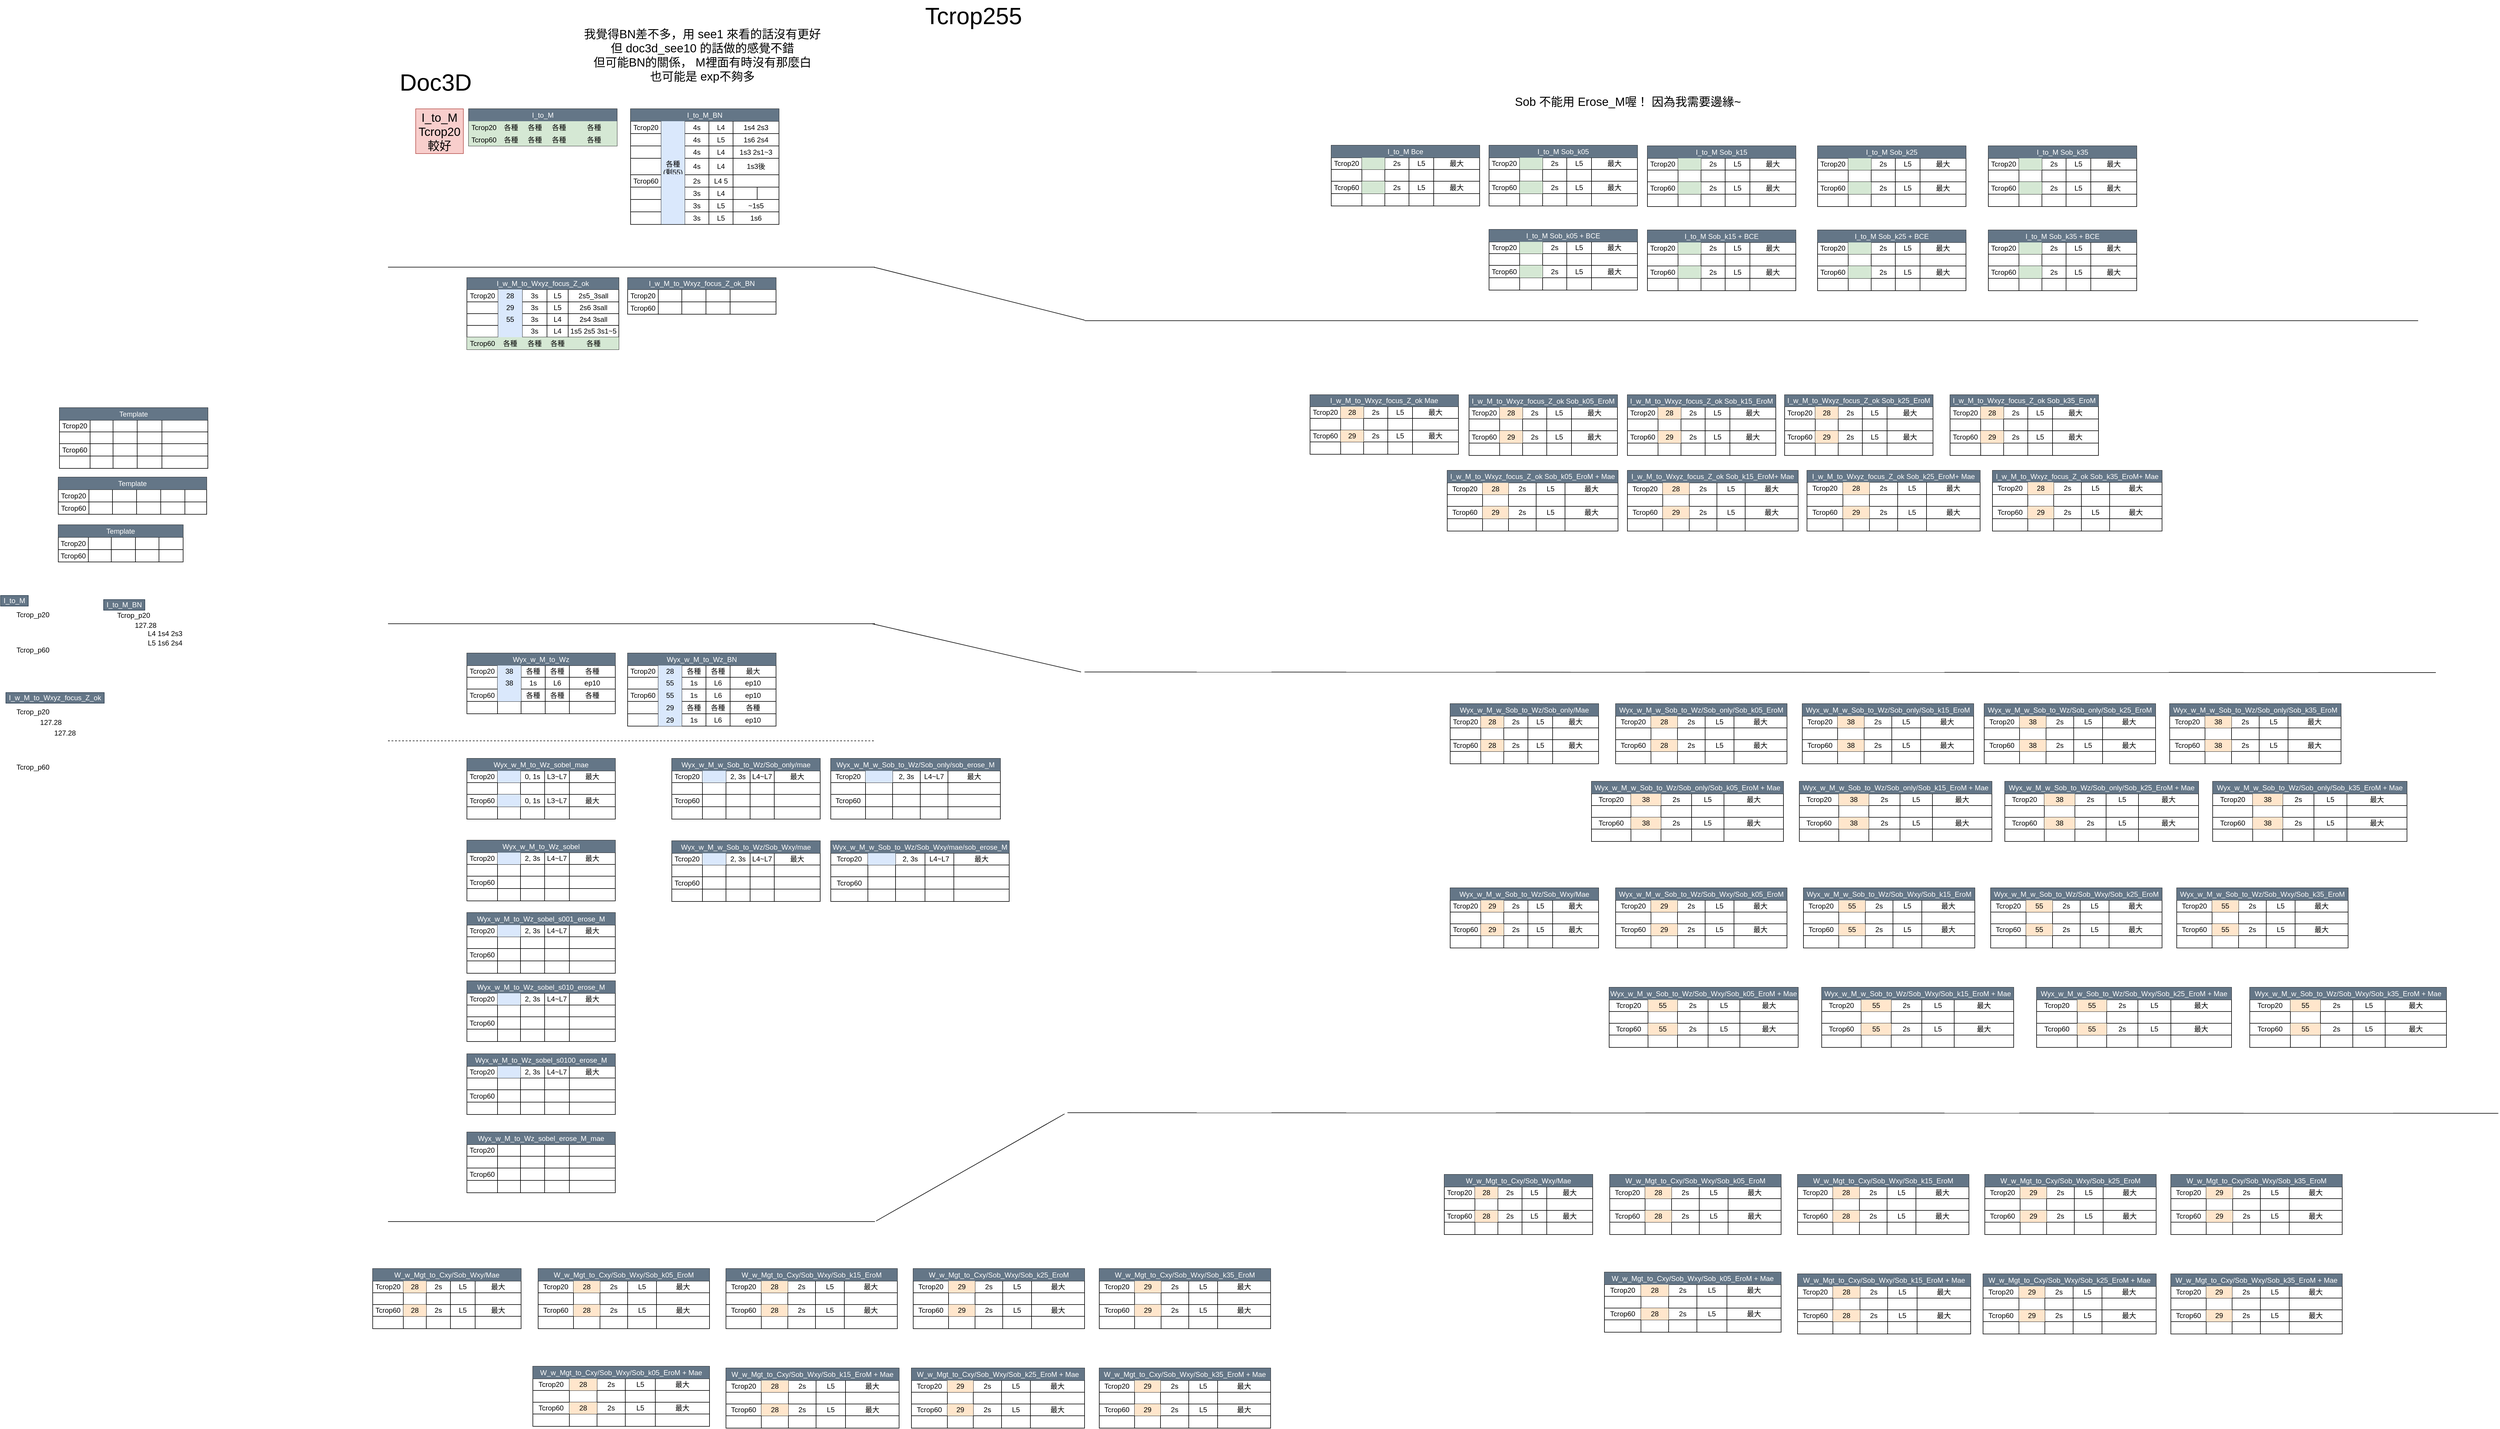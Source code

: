 <mxfile version="16.5.1" type="device" pages="2"><diagram id="uDpxxkspIteosalT3DO5" name="第1頁"><mxGraphModel dx="-1298" dy="65" grid="0" gridSize="1" guides="1" tooltips="1" connect="0" arrows="0" fold="1" page="0" pageScale="1" pageWidth="827" pageHeight="1169" math="0" shadow="0"><root><mxCell id="0"/><mxCell id="1" parent="0"/><mxCell id="ah1Jp8t4j-mRMDPOvsyH-276" value="I_to_M" style="text;html=1;strokeColor=#314354;fillColor=#647687;align=center;verticalAlign=middle;whiteSpace=wrap;rounded=0;fontColor=#ffffff;" parent="1" vertex="1"><mxGeometry x="2639" y="2170" width="47" height="18" as="geometry"/></mxCell><mxCell id="ah1Jp8t4j-mRMDPOvsyH-56" value="" style="shape=table;startSize=0;container=1;collapsible=0;childLayout=tableLayout;html=0;" parent="1" vertex="1"><mxGeometry x="3431" y="1630" width="258" height="122" as="geometry"/></mxCell><mxCell id="ah1Jp8t4j-mRMDPOvsyH-106" style="shape=tableRow;horizontal=0;startSize=0;swimlaneHead=0;swimlaneBody=0;top=0;left=0;bottom=0;right=0;collapsible=0;dropTarget=0;fillColor=none;points=[[0,0.5],[1,0.5]];portConstraint=eastwest;html=0;" parent="ah1Jp8t4j-mRMDPOvsyH-56" vertex="1"><mxGeometry width="258" height="20" as="geometry"/></mxCell><mxCell id="ah1Jp8t4j-mRMDPOvsyH-107" value="&lt;span style=&quot;color: rgb(255 , 255 , 255) ; text-align: left&quot;&gt;I_w_M_to_Wxyz_focus_Z_ok&lt;/span&gt;" style="shape=partialRectangle;html=1;whiteSpace=wrap;connectable=0;overflow=hidden;fillColor=#647687;top=0;left=0;bottom=0;right=0;pointerEvents=1;rowspan=1;colspan=6;strokeColor=#314354;fontColor=#ffffff;" parent="ah1Jp8t4j-mRMDPOvsyH-106" vertex="1"><mxGeometry width="258" height="20" as="geometry"><mxRectangle width="53" height="20" as="alternateBounds"/></mxGeometry></mxCell><mxCell id="ah1Jp8t4j-mRMDPOvsyH-108" style="shape=partialRectangle;html=1;whiteSpace=wrap;connectable=0;overflow=hidden;fillColor=none;top=0;left=0;bottom=0;right=0;pointerEvents=1;" parent="ah1Jp8t4j-mRMDPOvsyH-106" vertex="1" visible="0"><mxGeometry x="53" width="41" height="20" as="geometry"><mxRectangle width="41" height="20" as="alternateBounds"/></mxGeometry></mxCell><mxCell id="ah1Jp8t4j-mRMDPOvsyH-109" style="shape=partialRectangle;html=1;whiteSpace=wrap;connectable=0;overflow=hidden;fillColor=none;top=0;left=0;bottom=0;right=0;pointerEvents=1;" parent="ah1Jp8t4j-mRMDPOvsyH-106" vertex="1" visible="0"><mxGeometry x="94" width="42" height="20" as="geometry"><mxRectangle width="42" height="20" as="alternateBounds"/></mxGeometry></mxCell><mxCell id="ah1Jp8t4j-mRMDPOvsyH-110" style="shape=partialRectangle;html=1;whiteSpace=wrap;connectable=0;overflow=hidden;fillColor=none;top=0;left=0;bottom=0;right=0;pointerEvents=1;" parent="ah1Jp8t4j-mRMDPOvsyH-106" vertex="1" visible="0"><mxGeometry x="136" width="36" height="20" as="geometry"><mxRectangle width="36" height="20" as="alternateBounds"/></mxGeometry></mxCell><mxCell id="ah1Jp8t4j-mRMDPOvsyH-111" style="shape=partialRectangle;html=1;whiteSpace=wrap;connectable=0;overflow=hidden;fillColor=none;top=0;left=0;bottom=0;right=0;pointerEvents=1;" parent="ah1Jp8t4j-mRMDPOvsyH-106" vertex="1" visible="0"><mxGeometry x="172" width="48" height="20" as="geometry"><mxRectangle width="48" height="20" as="alternateBounds"/></mxGeometry></mxCell><mxCell id="ah1Jp8t4j-mRMDPOvsyH-112" style="shape=partialRectangle;html=1;whiteSpace=wrap;connectable=0;overflow=hidden;fillColor=none;top=0;left=0;bottom=0;right=0;pointerEvents=1;" parent="ah1Jp8t4j-mRMDPOvsyH-106" vertex="1" visible="0"><mxGeometry x="220" width="38" height="20" as="geometry"><mxRectangle width="38" height="20" as="alternateBounds"/></mxGeometry></mxCell><mxCell id="ah1Jp8t4j-mRMDPOvsyH-60" value="" style="shape=tableRow;horizontal=0;startSize=0;swimlaneHead=0;swimlaneBody=0;top=0;left=0;bottom=0;right=0;collapsible=0;dropTarget=0;fillColor=none;points=[[0,0.5],[1,0.5]];portConstraint=eastwest;html=0;" parent="ah1Jp8t4j-mRMDPOvsyH-56" vertex="1"><mxGeometry y="20" width="258" height="21" as="geometry"/></mxCell><mxCell id="ah1Jp8t4j-mRMDPOvsyH-61" value="Tcrop20" style="shape=partialRectangle;html=1;whiteSpace=wrap;connectable=0;overflow=hidden;fillColor=none;top=0;left=0;bottom=0;right=0;pointerEvents=1;" parent="ah1Jp8t4j-mRMDPOvsyH-60" vertex="1"><mxGeometry width="53" height="21" as="geometry"><mxRectangle width="53" height="21" as="alternateBounds"/></mxGeometry></mxCell><mxCell id="ah1Jp8t4j-mRMDPOvsyH-104" value="28" style="shape=partialRectangle;html=1;whiteSpace=wrap;connectable=0;overflow=hidden;fillColor=#dae8fc;top=0;left=0;bottom=0;right=0;pointerEvents=1;strokeColor=#6c8ebf;" parent="ah1Jp8t4j-mRMDPOvsyH-60" vertex="1"><mxGeometry x="53" width="41" height="21" as="geometry"><mxRectangle width="41" height="21" as="alternateBounds"/></mxGeometry></mxCell><mxCell id="ah1Jp8t4j-mRMDPOvsyH-62" value="3s" style="shape=partialRectangle;html=1;whiteSpace=wrap;connectable=0;overflow=hidden;fillColor=none;top=0;left=0;bottom=0;right=0;pointerEvents=1;" parent="ah1Jp8t4j-mRMDPOvsyH-60" vertex="1"><mxGeometry x="94" width="42" height="21" as="geometry"><mxRectangle width="42" height="21" as="alternateBounds"/></mxGeometry></mxCell><mxCell id="ah1Jp8t4j-mRMDPOvsyH-76" value="L5" style="shape=partialRectangle;html=1;whiteSpace=wrap;connectable=0;overflow=hidden;fillColor=none;top=0;left=0;bottom=0;right=0;pointerEvents=1;" parent="ah1Jp8t4j-mRMDPOvsyH-60" vertex="1"><mxGeometry x="136" width="36" height="21" as="geometry"><mxRectangle width="36" height="21" as="alternateBounds"/></mxGeometry></mxCell><mxCell id="ah1Jp8t4j-mRMDPOvsyH-73" value="2s5_3sall" style="shape=partialRectangle;html=1;whiteSpace=wrap;connectable=0;overflow=hidden;fillColor=none;top=0;left=0;bottom=0;right=0;pointerEvents=1;rowspan=1;colspan=2;" parent="ah1Jp8t4j-mRMDPOvsyH-60" vertex="1"><mxGeometry x="172" width="86" height="21" as="geometry"><mxRectangle width="48" height="21" as="alternateBounds"/></mxGeometry></mxCell><mxCell id="ah1Jp8t4j-mRMDPOvsyH-70" style="shape=partialRectangle;html=1;whiteSpace=wrap;connectable=0;overflow=hidden;fillColor=none;top=0;left=0;bottom=0;right=0;pointerEvents=1;" parent="ah1Jp8t4j-mRMDPOvsyH-60" vertex="1" visible="0"><mxGeometry x="220" width="38" height="21" as="geometry"><mxRectangle width="38" height="21" as="alternateBounds"/></mxGeometry></mxCell><mxCell id="ah1Jp8t4j-mRMDPOvsyH-411" style="shape=tableRow;horizontal=0;startSize=0;swimlaneHead=0;swimlaneBody=0;top=0;left=0;bottom=0;right=0;collapsible=0;dropTarget=0;fillColor=none;points=[[0,0.5],[1,0.5]];portConstraint=eastwest;html=0;" parent="ah1Jp8t4j-mRMDPOvsyH-56" vertex="1"><mxGeometry y="41" width="258" height="20" as="geometry"/></mxCell><mxCell id="ah1Jp8t4j-mRMDPOvsyH-412" style="shape=partialRectangle;html=1;whiteSpace=wrap;connectable=0;overflow=hidden;fillColor=none;top=0;left=0;bottom=0;right=0;pointerEvents=1;" parent="ah1Jp8t4j-mRMDPOvsyH-411" vertex="1"><mxGeometry width="53" height="20" as="geometry"><mxRectangle width="53" height="20" as="alternateBounds"/></mxGeometry></mxCell><mxCell id="ah1Jp8t4j-mRMDPOvsyH-413" value="29" style="shape=partialRectangle;html=1;whiteSpace=wrap;connectable=0;overflow=hidden;fillColor=#dae8fc;top=0;left=0;bottom=0;right=0;pointerEvents=1;strokeColor=#6c8ebf;" parent="ah1Jp8t4j-mRMDPOvsyH-411" vertex="1"><mxGeometry x="53" width="41" height="20" as="geometry"><mxRectangle width="41" height="20" as="alternateBounds"/></mxGeometry></mxCell><mxCell id="ah1Jp8t4j-mRMDPOvsyH-414" value="&lt;span&gt;3s&lt;/span&gt;" style="shape=partialRectangle;html=1;whiteSpace=wrap;connectable=0;overflow=hidden;fillColor=none;top=0;left=0;bottom=0;right=0;pointerEvents=1;" parent="ah1Jp8t4j-mRMDPOvsyH-411" vertex="1"><mxGeometry x="94" width="42" height="20" as="geometry"><mxRectangle width="42" height="20" as="alternateBounds"/></mxGeometry></mxCell><mxCell id="ah1Jp8t4j-mRMDPOvsyH-415" value="&lt;span&gt;L5&lt;/span&gt;" style="shape=partialRectangle;html=1;whiteSpace=wrap;connectable=0;overflow=hidden;fillColor=none;top=0;left=0;bottom=0;right=0;pointerEvents=1;" parent="ah1Jp8t4j-mRMDPOvsyH-411" vertex="1"><mxGeometry x="136" width="36" height="20" as="geometry"><mxRectangle width="36" height="20" as="alternateBounds"/></mxGeometry></mxCell><mxCell id="ah1Jp8t4j-mRMDPOvsyH-416" value="2s6 3sall" style="shape=partialRectangle;html=1;whiteSpace=wrap;connectable=0;overflow=hidden;fillColor=none;top=0;left=0;bottom=0;right=0;pointerEvents=1;rowspan=1;colspan=2;" parent="ah1Jp8t4j-mRMDPOvsyH-411" vertex="1"><mxGeometry x="172" width="86" height="20" as="geometry"><mxRectangle width="48" height="20" as="alternateBounds"/></mxGeometry></mxCell><mxCell id="ah1Jp8t4j-mRMDPOvsyH-417" style="shape=partialRectangle;html=1;whiteSpace=wrap;connectable=0;overflow=hidden;fillColor=none;top=0;left=0;bottom=0;right=0;pointerEvents=1;" parent="ah1Jp8t4j-mRMDPOvsyH-411" vertex="1" visible="0"><mxGeometry x="220" width="38" height="20" as="geometry"><mxRectangle width="38" height="20" as="alternateBounds"/></mxGeometry></mxCell><mxCell id="ah1Jp8t4j-mRMDPOvsyH-418" style="shape=tableRow;horizontal=0;startSize=0;swimlaneHead=0;swimlaneBody=0;top=0;left=0;bottom=0;right=0;collapsible=0;dropTarget=0;fillColor=none;points=[[0,0.5],[1,0.5]];portConstraint=eastwest;html=0;" parent="ah1Jp8t4j-mRMDPOvsyH-56" vertex="1"><mxGeometry y="61" width="258" height="20" as="geometry"/></mxCell><mxCell id="ah1Jp8t4j-mRMDPOvsyH-419" style="shape=partialRectangle;html=1;whiteSpace=wrap;connectable=0;overflow=hidden;fillColor=none;top=0;left=0;bottom=0;right=0;pointerEvents=1;" parent="ah1Jp8t4j-mRMDPOvsyH-418" vertex="1"><mxGeometry width="53" height="20" as="geometry"><mxRectangle width="53" height="20" as="alternateBounds"/></mxGeometry></mxCell><mxCell id="ah1Jp8t4j-mRMDPOvsyH-420" value="55" style="shape=partialRectangle;html=1;whiteSpace=wrap;connectable=0;overflow=hidden;fillColor=#dae8fc;top=0;left=0;bottom=0;right=0;pointerEvents=1;strokeColor=#6c8ebf;" parent="ah1Jp8t4j-mRMDPOvsyH-418" vertex="1"><mxGeometry x="53" width="41" height="20" as="geometry"><mxRectangle width="41" height="20" as="alternateBounds"/></mxGeometry></mxCell><mxCell id="ah1Jp8t4j-mRMDPOvsyH-421" value="3s" style="shape=partialRectangle;html=1;whiteSpace=wrap;connectable=0;overflow=hidden;fillColor=none;top=0;left=0;bottom=0;right=0;pointerEvents=1;" parent="ah1Jp8t4j-mRMDPOvsyH-418" vertex="1"><mxGeometry x="94" width="42" height="20" as="geometry"><mxRectangle width="42" height="20" as="alternateBounds"/></mxGeometry></mxCell><mxCell id="ah1Jp8t4j-mRMDPOvsyH-422" value="L4" style="shape=partialRectangle;html=1;whiteSpace=wrap;connectable=0;overflow=hidden;fillColor=none;top=0;left=0;bottom=0;right=0;pointerEvents=1;" parent="ah1Jp8t4j-mRMDPOvsyH-418" vertex="1"><mxGeometry x="136" width="36" height="20" as="geometry"><mxRectangle width="36" height="20" as="alternateBounds"/></mxGeometry></mxCell><mxCell id="ah1Jp8t4j-mRMDPOvsyH-423" value="2s4 3sall" style="shape=partialRectangle;html=1;whiteSpace=wrap;connectable=0;overflow=hidden;fillColor=none;top=0;left=0;bottom=0;right=0;pointerEvents=1;rowspan=1;colspan=2;" parent="ah1Jp8t4j-mRMDPOvsyH-418" vertex="1"><mxGeometry x="172" width="86" height="20" as="geometry"><mxRectangle width="48" height="20" as="alternateBounds"/></mxGeometry></mxCell><mxCell id="ah1Jp8t4j-mRMDPOvsyH-424" style="shape=partialRectangle;html=1;whiteSpace=wrap;connectable=0;overflow=hidden;fillColor=none;top=0;left=0;bottom=0;right=0;pointerEvents=1;" parent="ah1Jp8t4j-mRMDPOvsyH-418" vertex="1" visible="0"><mxGeometry x="220" width="38" height="20" as="geometry"><mxRectangle width="38" height="20" as="alternateBounds"/></mxGeometry></mxCell><mxCell id="ah1Jp8t4j-mRMDPOvsyH-691" style="shape=tableRow;horizontal=0;startSize=0;swimlaneHead=0;swimlaneBody=0;top=0;left=0;bottom=0;right=0;collapsible=0;dropTarget=0;fillColor=none;points=[[0,0.5],[1,0.5]];portConstraint=eastwest;html=0;" parent="ah1Jp8t4j-mRMDPOvsyH-56" vertex="1"><mxGeometry y="81" width="258" height="20" as="geometry"/></mxCell><mxCell id="ah1Jp8t4j-mRMDPOvsyH-692" style="shape=partialRectangle;html=1;whiteSpace=wrap;connectable=0;overflow=hidden;fillColor=none;top=0;left=0;bottom=0;right=0;pointerEvents=1;" parent="ah1Jp8t4j-mRMDPOvsyH-691" vertex="1"><mxGeometry width="53" height="20" as="geometry"><mxRectangle width="53" height="20" as="alternateBounds"/></mxGeometry></mxCell><mxCell id="ah1Jp8t4j-mRMDPOvsyH-693" value="" style="shape=partialRectangle;html=1;whiteSpace=wrap;connectable=0;overflow=hidden;fillColor=#dae8fc;top=0;left=0;bottom=0;right=0;pointerEvents=1;strokeColor=#6c8ebf;" parent="ah1Jp8t4j-mRMDPOvsyH-691" vertex="1"><mxGeometry x="53" width="41" height="20" as="geometry"><mxRectangle width="41" height="20" as="alternateBounds"/></mxGeometry></mxCell><mxCell id="ah1Jp8t4j-mRMDPOvsyH-694" value="&lt;span&gt;3s&lt;/span&gt;" style="shape=partialRectangle;html=1;whiteSpace=wrap;connectable=0;overflow=hidden;fillColor=none;top=0;left=0;bottom=0;right=0;pointerEvents=1;" parent="ah1Jp8t4j-mRMDPOvsyH-691" vertex="1"><mxGeometry x="94" width="42" height="20" as="geometry"><mxRectangle width="42" height="20" as="alternateBounds"/></mxGeometry></mxCell><mxCell id="ah1Jp8t4j-mRMDPOvsyH-695" value="&lt;span&gt;L4&lt;/span&gt;" style="shape=partialRectangle;html=1;whiteSpace=wrap;connectable=0;overflow=hidden;fillColor=none;top=0;left=0;bottom=0;right=0;pointerEvents=1;" parent="ah1Jp8t4j-mRMDPOvsyH-691" vertex="1"><mxGeometry x="136" width="36" height="20" as="geometry"><mxRectangle width="36" height="20" as="alternateBounds"/></mxGeometry></mxCell><mxCell id="ah1Jp8t4j-mRMDPOvsyH-696" value="1s5 2s5 3s1~5" style="shape=partialRectangle;html=1;whiteSpace=wrap;connectable=0;overflow=hidden;fillColor=none;top=0;left=0;bottom=0;right=0;pointerEvents=1;rowspan=1;colspan=2;" parent="ah1Jp8t4j-mRMDPOvsyH-691" vertex="1"><mxGeometry x="172" width="86" height="20" as="geometry"><mxRectangle width="48" height="20" as="alternateBounds"/></mxGeometry></mxCell><mxCell id="ah1Jp8t4j-mRMDPOvsyH-697" style="shape=partialRectangle;html=1;whiteSpace=wrap;connectable=0;overflow=hidden;fillColor=none;top=0;left=0;bottom=0;right=0;pointerEvents=1;" parent="ah1Jp8t4j-mRMDPOvsyH-691" vertex="1" visible="0"><mxGeometry x="220" width="38" height="20" as="geometry"><mxRectangle width="38" height="20" as="alternateBounds"/></mxGeometry></mxCell><mxCell id="ah1Jp8t4j-mRMDPOvsyH-63" value="" style="shape=tableRow;horizontal=0;startSize=0;swimlaneHead=0;swimlaneBody=0;top=0;left=0;bottom=0;right=0;collapsible=0;dropTarget=0;fillColor=#d5e8d4;points=[[0,0.5],[1,0.5]];portConstraint=eastwest;html=0;strokeColor=#82b366;" parent="ah1Jp8t4j-mRMDPOvsyH-56" vertex="1"><mxGeometry y="101" width="258" height="21" as="geometry"/></mxCell><mxCell id="ah1Jp8t4j-mRMDPOvsyH-64" value="&lt;span&gt;Tcrop60&lt;/span&gt;" style="shape=partialRectangle;html=1;whiteSpace=wrap;connectable=0;overflow=hidden;fillColor=#d5e8d4;top=0;left=0;bottom=0;right=0;pointerEvents=1;strokeColor=#82b366;" parent="ah1Jp8t4j-mRMDPOvsyH-63" vertex="1"><mxGeometry width="53" height="21" as="geometry"><mxRectangle width="53" height="21" as="alternateBounds"/></mxGeometry></mxCell><mxCell id="ah1Jp8t4j-mRMDPOvsyH-105" value="&lt;span&gt;各種&lt;/span&gt;" style="shape=partialRectangle;html=1;whiteSpace=wrap;connectable=0;overflow=hidden;fillColor=#d5e8d4;top=0;left=0;bottom=0;right=0;pointerEvents=1;strokeColor=#82b366;" parent="ah1Jp8t4j-mRMDPOvsyH-63" vertex="1"><mxGeometry x="53" width="41" height="21" as="geometry"><mxRectangle width="41" height="21" as="alternateBounds"/></mxGeometry></mxCell><mxCell id="ah1Jp8t4j-mRMDPOvsyH-65" value="&lt;span&gt;各種&lt;/span&gt;" style="shape=partialRectangle;html=1;whiteSpace=wrap;connectable=0;overflow=hidden;fillColor=#d5e8d4;top=0;left=0;bottom=0;right=0;pointerEvents=1;strokeColor=#82b366;" parent="ah1Jp8t4j-mRMDPOvsyH-63" vertex="1"><mxGeometry x="94" width="42" height="21" as="geometry"><mxRectangle width="42" height="21" as="alternateBounds"/></mxGeometry></mxCell><mxCell id="ah1Jp8t4j-mRMDPOvsyH-77" value="&lt;span&gt;各種&lt;/span&gt;" style="shape=partialRectangle;html=1;whiteSpace=wrap;connectable=0;overflow=hidden;fillColor=#d5e8d4;top=0;left=0;bottom=0;right=0;pointerEvents=1;strokeColor=#82b366;" parent="ah1Jp8t4j-mRMDPOvsyH-63" vertex="1"><mxGeometry x="136" width="36" height="21" as="geometry"><mxRectangle width="36" height="21" as="alternateBounds"/></mxGeometry></mxCell><mxCell id="ah1Jp8t4j-mRMDPOvsyH-74" value="&lt;span&gt;各種&lt;/span&gt;" style="shape=partialRectangle;html=1;whiteSpace=wrap;connectable=0;overflow=hidden;fillColor=#d5e8d4;top=0;left=0;bottom=0;right=0;pointerEvents=1;rowspan=1;colspan=2;strokeColor=#82b366;" parent="ah1Jp8t4j-mRMDPOvsyH-63" vertex="1"><mxGeometry x="172" width="86" height="21" as="geometry"><mxRectangle width="48" height="21" as="alternateBounds"/></mxGeometry></mxCell><mxCell id="ah1Jp8t4j-mRMDPOvsyH-71" style="shape=partialRectangle;html=1;whiteSpace=wrap;connectable=0;overflow=hidden;fillColor=none;top=0;left=0;bottom=0;right=0;pointerEvents=1;" parent="ah1Jp8t4j-mRMDPOvsyH-63" vertex="1" visible="0"><mxGeometry x="220" width="38" height="21" as="geometry"><mxRectangle width="38" height="21" as="alternateBounds"/></mxGeometry></mxCell><mxCell id="ah1Jp8t4j-mRMDPOvsyH-113" value="" style="shape=table;startSize=0;container=1;collapsible=0;childLayout=tableLayout;html=0;" parent="1" vertex="1"><mxGeometry x="3704" y="1630" width="252" height="62" as="geometry"/></mxCell><mxCell id="ah1Jp8t4j-mRMDPOvsyH-114" style="shape=tableRow;horizontal=0;startSize=0;swimlaneHead=0;swimlaneBody=0;top=0;left=0;bottom=0;right=0;collapsible=0;dropTarget=0;fillColor=none;points=[[0,0.5],[1,0.5]];portConstraint=eastwest;html=0;" parent="ah1Jp8t4j-mRMDPOvsyH-113" vertex="1"><mxGeometry width="252" height="20" as="geometry"/></mxCell><mxCell id="ah1Jp8t4j-mRMDPOvsyH-115" value="&lt;span style=&quot;color: rgb(255 , 255 , 255) ; text-align: left&quot;&gt;I_w_M_to_Wxyz_focus_Z_ok_BN&lt;/span&gt;" style="shape=partialRectangle;html=1;whiteSpace=wrap;connectable=0;overflow=hidden;fillColor=#647687;top=0;left=0;bottom=0;right=0;pointerEvents=1;rowspan=1;colspan=6;strokeColor=#314354;fontColor=#ffffff;" parent="ah1Jp8t4j-mRMDPOvsyH-114" vertex="1"><mxGeometry width="252" height="20" as="geometry"><mxRectangle width="52" height="20" as="alternateBounds"/></mxGeometry></mxCell><mxCell id="ah1Jp8t4j-mRMDPOvsyH-116" style="shape=partialRectangle;html=1;whiteSpace=wrap;connectable=0;overflow=hidden;fillColor=none;top=0;left=0;bottom=0;right=0;pointerEvents=1;" parent="ah1Jp8t4j-mRMDPOvsyH-114" vertex="1" visible="0"><mxGeometry x="52" width="40" height="20" as="geometry"><mxRectangle width="40" height="20" as="alternateBounds"/></mxGeometry></mxCell><mxCell id="ah1Jp8t4j-mRMDPOvsyH-117" style="shape=partialRectangle;html=1;whiteSpace=wrap;connectable=0;overflow=hidden;fillColor=none;top=0;left=0;bottom=0;right=0;pointerEvents=1;" parent="ah1Jp8t4j-mRMDPOvsyH-114" vertex="1" visible="0"><mxGeometry x="92" width="41" height="20" as="geometry"><mxRectangle width="41" height="20" as="alternateBounds"/></mxGeometry></mxCell><mxCell id="ah1Jp8t4j-mRMDPOvsyH-118" style="shape=partialRectangle;html=1;whiteSpace=wrap;connectable=0;overflow=hidden;fillColor=none;top=0;left=0;bottom=0;right=0;pointerEvents=1;" parent="ah1Jp8t4j-mRMDPOvsyH-114" vertex="1" visible="0"><mxGeometry x="133" width="41" height="20" as="geometry"><mxRectangle width="41" height="20" as="alternateBounds"/></mxGeometry></mxCell><mxCell id="ah1Jp8t4j-mRMDPOvsyH-119" style="shape=partialRectangle;html=1;whiteSpace=wrap;connectable=0;overflow=hidden;fillColor=none;top=0;left=0;bottom=0;right=0;pointerEvents=1;" parent="ah1Jp8t4j-mRMDPOvsyH-114" vertex="1" visible="0"><mxGeometry x="174" width="41" height="20" as="geometry"><mxRectangle width="41" height="20" as="alternateBounds"/></mxGeometry></mxCell><mxCell id="ah1Jp8t4j-mRMDPOvsyH-120" style="shape=partialRectangle;html=1;whiteSpace=wrap;connectable=0;overflow=hidden;fillColor=none;top=0;left=0;bottom=0;right=0;pointerEvents=1;" parent="ah1Jp8t4j-mRMDPOvsyH-114" vertex="1" visible="0"><mxGeometry x="215" width="37" height="20" as="geometry"><mxRectangle width="37" height="20" as="alternateBounds"/></mxGeometry></mxCell><mxCell id="ah1Jp8t4j-mRMDPOvsyH-121" value="" style="shape=tableRow;horizontal=0;startSize=0;swimlaneHead=0;swimlaneBody=0;top=0;left=0;bottom=0;right=0;collapsible=0;dropTarget=0;fillColor=none;points=[[0,0.5],[1,0.5]];portConstraint=eastwest;html=0;" parent="ah1Jp8t4j-mRMDPOvsyH-113" vertex="1"><mxGeometry y="20" width="252" height="21" as="geometry"/></mxCell><mxCell id="ah1Jp8t4j-mRMDPOvsyH-122" value="Tcrop20" style="shape=partialRectangle;html=1;whiteSpace=wrap;connectable=0;overflow=hidden;fillColor=none;top=0;left=0;bottom=0;right=0;pointerEvents=1;" parent="ah1Jp8t4j-mRMDPOvsyH-121" vertex="1"><mxGeometry width="52" height="21" as="geometry"><mxRectangle width="52" height="21" as="alternateBounds"/></mxGeometry></mxCell><mxCell id="ah1Jp8t4j-mRMDPOvsyH-123" value="" style="shape=partialRectangle;html=1;whiteSpace=wrap;connectable=0;overflow=hidden;fillColor=none;top=0;left=0;bottom=0;right=0;pointerEvents=1;" parent="ah1Jp8t4j-mRMDPOvsyH-121" vertex="1"><mxGeometry x="52" width="40" height="21" as="geometry"><mxRectangle width="40" height="21" as="alternateBounds"/></mxGeometry></mxCell><mxCell id="ah1Jp8t4j-mRMDPOvsyH-124" value="" style="shape=partialRectangle;html=1;whiteSpace=wrap;connectable=0;overflow=hidden;fillColor=none;top=0;left=0;bottom=0;right=0;pointerEvents=1;" parent="ah1Jp8t4j-mRMDPOvsyH-121" vertex="1"><mxGeometry x="92" width="41" height="21" as="geometry"><mxRectangle width="41" height="21" as="alternateBounds"/></mxGeometry></mxCell><mxCell id="ah1Jp8t4j-mRMDPOvsyH-125" value="" style="shape=partialRectangle;html=1;whiteSpace=wrap;connectable=0;overflow=hidden;fillColor=none;top=0;left=0;bottom=0;right=0;pointerEvents=1;" parent="ah1Jp8t4j-mRMDPOvsyH-121" vertex="1"><mxGeometry x="133" width="41" height="21" as="geometry"><mxRectangle width="41" height="21" as="alternateBounds"/></mxGeometry></mxCell><mxCell id="ah1Jp8t4j-mRMDPOvsyH-126" style="shape=partialRectangle;html=1;whiteSpace=wrap;connectable=0;overflow=hidden;fillColor=none;top=0;left=0;bottom=0;right=0;pointerEvents=1;rowspan=1;colspan=2;" parent="ah1Jp8t4j-mRMDPOvsyH-121" vertex="1"><mxGeometry x="174" width="78" height="21" as="geometry"><mxRectangle width="41" height="21" as="alternateBounds"/></mxGeometry></mxCell><mxCell id="ah1Jp8t4j-mRMDPOvsyH-127" style="shape=partialRectangle;html=1;whiteSpace=wrap;connectable=0;overflow=hidden;fillColor=none;top=0;left=0;bottom=0;right=0;pointerEvents=1;" parent="ah1Jp8t4j-mRMDPOvsyH-121" vertex="1" visible="0"><mxGeometry x="215" width="37" height="21" as="geometry"><mxRectangle width="37" height="21" as="alternateBounds"/></mxGeometry></mxCell><mxCell id="ah1Jp8t4j-mRMDPOvsyH-128" value="" style="shape=tableRow;horizontal=0;startSize=0;swimlaneHead=0;swimlaneBody=0;top=0;left=0;bottom=0;right=0;collapsible=0;dropTarget=0;fillColor=none;points=[[0,0.5],[1,0.5]];portConstraint=eastwest;html=0;" parent="ah1Jp8t4j-mRMDPOvsyH-113" vertex="1"><mxGeometry y="41" width="252" height="21" as="geometry"/></mxCell><mxCell id="ah1Jp8t4j-mRMDPOvsyH-129" value="&lt;span&gt;Tcrop60&lt;/span&gt;" style="shape=partialRectangle;html=1;whiteSpace=wrap;connectable=0;overflow=hidden;fillColor=none;top=0;left=0;bottom=0;right=0;pointerEvents=1;" parent="ah1Jp8t4j-mRMDPOvsyH-128" vertex="1"><mxGeometry width="52" height="21" as="geometry"><mxRectangle width="52" height="21" as="alternateBounds"/></mxGeometry></mxCell><mxCell id="ah1Jp8t4j-mRMDPOvsyH-130" style="shape=partialRectangle;html=1;whiteSpace=wrap;connectable=0;overflow=hidden;fillColor=none;top=0;left=0;bottom=0;right=0;pointerEvents=1;" parent="ah1Jp8t4j-mRMDPOvsyH-128" vertex="1"><mxGeometry x="52" width="40" height="21" as="geometry"><mxRectangle width="40" height="21" as="alternateBounds"/></mxGeometry></mxCell><mxCell id="ah1Jp8t4j-mRMDPOvsyH-131" value="" style="shape=partialRectangle;html=1;whiteSpace=wrap;connectable=0;overflow=hidden;fillColor=none;top=0;left=0;bottom=0;right=0;pointerEvents=1;" parent="ah1Jp8t4j-mRMDPOvsyH-128" vertex="1"><mxGeometry x="92" width="41" height="21" as="geometry"><mxRectangle width="41" height="21" as="alternateBounds"/></mxGeometry></mxCell><mxCell id="ah1Jp8t4j-mRMDPOvsyH-132" style="shape=partialRectangle;html=1;whiteSpace=wrap;connectable=0;overflow=hidden;fillColor=none;top=0;left=0;bottom=0;right=0;pointerEvents=1;" parent="ah1Jp8t4j-mRMDPOvsyH-128" vertex="1"><mxGeometry x="133" width="41" height="21" as="geometry"><mxRectangle width="41" height="21" as="alternateBounds"/></mxGeometry></mxCell><mxCell id="ah1Jp8t4j-mRMDPOvsyH-133" style="shape=partialRectangle;html=1;whiteSpace=wrap;connectable=0;overflow=hidden;fillColor=none;top=0;left=0;bottom=0;right=0;pointerEvents=1;rowspan=1;colspan=2;" parent="ah1Jp8t4j-mRMDPOvsyH-128" vertex="1"><mxGeometry x="174" width="78" height="21" as="geometry"><mxRectangle width="41" height="21" as="alternateBounds"/></mxGeometry></mxCell><mxCell id="ah1Jp8t4j-mRMDPOvsyH-134" style="shape=partialRectangle;html=1;whiteSpace=wrap;connectable=0;overflow=hidden;fillColor=none;top=0;left=0;bottom=0;right=0;pointerEvents=1;" parent="ah1Jp8t4j-mRMDPOvsyH-128" vertex="1" visible="0"><mxGeometry x="215" width="37" height="21" as="geometry"><mxRectangle width="37" height="21" as="alternateBounds"/></mxGeometry></mxCell><mxCell id="ah1Jp8t4j-mRMDPOvsyH-136" value="" style="shape=table;startSize=0;container=1;collapsible=0;childLayout=tableLayout;html=0;" parent="1" vertex="1"><mxGeometry x="2737" y="1969" width="252" height="63" as="geometry"/></mxCell><mxCell id="ah1Jp8t4j-mRMDPOvsyH-137" style="shape=tableRow;horizontal=0;startSize=0;swimlaneHead=0;swimlaneBody=0;top=0;left=0;bottom=0;right=0;collapsible=0;dropTarget=0;fillColor=none;points=[[0,0.5],[1,0.5]];portConstraint=eastwest;html=0;" parent="ah1Jp8t4j-mRMDPOvsyH-136" vertex="1"><mxGeometry width="252" height="21" as="geometry"/></mxCell><mxCell id="ah1Jp8t4j-mRMDPOvsyH-138" value="&lt;span style=&quot;color: rgb(255 , 255 , 255) ; text-align: left&quot;&gt;Template&lt;/span&gt;" style="shape=partialRectangle;html=1;whiteSpace=wrap;connectable=0;overflow=hidden;fillColor=#647687;top=0;left=0;bottom=0;right=0;pointerEvents=1;rowspan=1;colspan=6;strokeColor=#314354;fontColor=#ffffff;" parent="ah1Jp8t4j-mRMDPOvsyH-137" vertex="1"><mxGeometry width="252" height="21" as="geometry"><mxRectangle width="52" height="21" as="alternateBounds"/></mxGeometry></mxCell><mxCell id="ah1Jp8t4j-mRMDPOvsyH-139" style="shape=partialRectangle;html=1;whiteSpace=wrap;connectable=0;overflow=hidden;fillColor=none;top=0;left=0;bottom=0;right=0;pointerEvents=1;" parent="ah1Jp8t4j-mRMDPOvsyH-137" vertex="1" visible="0"><mxGeometry x="52" width="40" height="21" as="geometry"><mxRectangle width="40" height="21" as="alternateBounds"/></mxGeometry></mxCell><mxCell id="ah1Jp8t4j-mRMDPOvsyH-140" style="shape=partialRectangle;html=1;whiteSpace=wrap;connectable=0;overflow=hidden;fillColor=none;top=0;left=0;bottom=0;right=0;pointerEvents=1;" parent="ah1Jp8t4j-mRMDPOvsyH-137" vertex="1" visible="0"><mxGeometry x="92" width="41" height="21" as="geometry"><mxRectangle width="41" height="21" as="alternateBounds"/></mxGeometry></mxCell><mxCell id="ah1Jp8t4j-mRMDPOvsyH-141" style="shape=partialRectangle;html=1;whiteSpace=wrap;connectable=0;overflow=hidden;fillColor=none;top=0;left=0;bottom=0;right=0;pointerEvents=1;" parent="ah1Jp8t4j-mRMDPOvsyH-137" vertex="1" visible="0"><mxGeometry x="133" width="41" height="21" as="geometry"><mxRectangle width="41" height="21" as="alternateBounds"/></mxGeometry></mxCell><mxCell id="ah1Jp8t4j-mRMDPOvsyH-142" style="shape=partialRectangle;html=1;whiteSpace=wrap;connectable=0;overflow=hidden;fillColor=none;top=0;left=0;bottom=0;right=0;pointerEvents=1;" parent="ah1Jp8t4j-mRMDPOvsyH-137" vertex="1" visible="0"><mxGeometry x="174" width="41" height="21" as="geometry"><mxRectangle width="41" height="21" as="alternateBounds"/></mxGeometry></mxCell><mxCell id="ah1Jp8t4j-mRMDPOvsyH-143" style="shape=partialRectangle;html=1;whiteSpace=wrap;connectable=0;overflow=hidden;fillColor=none;top=0;left=0;bottom=0;right=0;pointerEvents=1;" parent="ah1Jp8t4j-mRMDPOvsyH-137" vertex="1" visible="0"><mxGeometry x="215" width="37" height="21" as="geometry"><mxRectangle width="37" height="21" as="alternateBounds"/></mxGeometry></mxCell><mxCell id="ah1Jp8t4j-mRMDPOvsyH-144" value="" style="shape=tableRow;horizontal=0;startSize=0;swimlaneHead=0;swimlaneBody=0;top=0;left=0;bottom=0;right=0;collapsible=0;dropTarget=0;fillColor=none;points=[[0,0.5],[1,0.5]];portConstraint=eastwest;html=0;" parent="ah1Jp8t4j-mRMDPOvsyH-136" vertex="1"><mxGeometry y="21" width="252" height="21" as="geometry"/></mxCell><mxCell id="ah1Jp8t4j-mRMDPOvsyH-145" value="Tcrop20" style="shape=partialRectangle;html=1;whiteSpace=wrap;connectable=0;overflow=hidden;fillColor=none;top=0;left=0;bottom=0;right=0;pointerEvents=1;" parent="ah1Jp8t4j-mRMDPOvsyH-144" vertex="1"><mxGeometry width="52" height="21" as="geometry"><mxRectangle width="52" height="21" as="alternateBounds"/></mxGeometry></mxCell><mxCell id="ah1Jp8t4j-mRMDPOvsyH-146" value="" style="shape=partialRectangle;html=1;whiteSpace=wrap;connectable=0;overflow=hidden;fillColor=none;top=0;left=0;bottom=0;right=0;pointerEvents=1;" parent="ah1Jp8t4j-mRMDPOvsyH-144" vertex="1"><mxGeometry x="52" width="40" height="21" as="geometry"><mxRectangle width="40" height="21" as="alternateBounds"/></mxGeometry></mxCell><mxCell id="ah1Jp8t4j-mRMDPOvsyH-147" value="" style="shape=partialRectangle;html=1;whiteSpace=wrap;connectable=0;overflow=hidden;fillColor=none;top=0;left=0;bottom=0;right=0;pointerEvents=1;" parent="ah1Jp8t4j-mRMDPOvsyH-144" vertex="1"><mxGeometry x="92" width="41" height="21" as="geometry"><mxRectangle width="41" height="21" as="alternateBounds"/></mxGeometry></mxCell><mxCell id="ah1Jp8t4j-mRMDPOvsyH-148" value="" style="shape=partialRectangle;html=1;whiteSpace=wrap;connectable=0;overflow=hidden;fillColor=none;top=0;left=0;bottom=0;right=0;pointerEvents=1;" parent="ah1Jp8t4j-mRMDPOvsyH-144" vertex="1"><mxGeometry x="133" width="41" height="21" as="geometry"><mxRectangle width="41" height="21" as="alternateBounds"/></mxGeometry></mxCell><mxCell id="ah1Jp8t4j-mRMDPOvsyH-149" style="shape=partialRectangle;html=1;whiteSpace=wrap;connectable=0;overflow=hidden;fillColor=none;top=0;left=0;bottom=0;right=0;pointerEvents=1;" parent="ah1Jp8t4j-mRMDPOvsyH-144" vertex="1"><mxGeometry x="174" width="41" height="21" as="geometry"><mxRectangle width="41" height="21" as="alternateBounds"/></mxGeometry></mxCell><mxCell id="ah1Jp8t4j-mRMDPOvsyH-150" style="shape=partialRectangle;html=1;whiteSpace=wrap;connectable=0;overflow=hidden;fillColor=none;top=0;left=0;bottom=0;right=0;pointerEvents=1;" parent="ah1Jp8t4j-mRMDPOvsyH-144" vertex="1"><mxGeometry x="215" width="37" height="21" as="geometry"><mxRectangle width="37" height="21" as="alternateBounds"/></mxGeometry></mxCell><mxCell id="ah1Jp8t4j-mRMDPOvsyH-151" value="" style="shape=tableRow;horizontal=0;startSize=0;swimlaneHead=0;swimlaneBody=0;top=0;left=0;bottom=0;right=0;collapsible=0;dropTarget=0;fillColor=none;points=[[0,0.5],[1,0.5]];portConstraint=eastwest;html=0;" parent="ah1Jp8t4j-mRMDPOvsyH-136" vertex="1"><mxGeometry y="42" width="252" height="21" as="geometry"/></mxCell><mxCell id="ah1Jp8t4j-mRMDPOvsyH-152" value="&lt;span&gt;Tcrop60&lt;/span&gt;" style="shape=partialRectangle;html=1;whiteSpace=wrap;connectable=0;overflow=hidden;fillColor=none;top=0;left=0;bottom=0;right=0;pointerEvents=1;" parent="ah1Jp8t4j-mRMDPOvsyH-151" vertex="1"><mxGeometry width="52" height="21" as="geometry"><mxRectangle width="52" height="21" as="alternateBounds"/></mxGeometry></mxCell><mxCell id="ah1Jp8t4j-mRMDPOvsyH-153" style="shape=partialRectangle;html=1;whiteSpace=wrap;connectable=0;overflow=hidden;fillColor=none;top=0;left=0;bottom=0;right=0;pointerEvents=1;" parent="ah1Jp8t4j-mRMDPOvsyH-151" vertex="1"><mxGeometry x="52" width="40" height="21" as="geometry"><mxRectangle width="40" height="21" as="alternateBounds"/></mxGeometry></mxCell><mxCell id="ah1Jp8t4j-mRMDPOvsyH-154" value="" style="shape=partialRectangle;html=1;whiteSpace=wrap;connectable=0;overflow=hidden;fillColor=none;top=0;left=0;bottom=0;right=0;pointerEvents=1;" parent="ah1Jp8t4j-mRMDPOvsyH-151" vertex="1"><mxGeometry x="92" width="41" height="21" as="geometry"><mxRectangle width="41" height="21" as="alternateBounds"/></mxGeometry></mxCell><mxCell id="ah1Jp8t4j-mRMDPOvsyH-155" style="shape=partialRectangle;html=1;whiteSpace=wrap;connectable=0;overflow=hidden;fillColor=none;top=0;left=0;bottom=0;right=0;pointerEvents=1;" parent="ah1Jp8t4j-mRMDPOvsyH-151" vertex="1"><mxGeometry x="133" width="41" height="21" as="geometry"><mxRectangle width="41" height="21" as="alternateBounds"/></mxGeometry></mxCell><mxCell id="ah1Jp8t4j-mRMDPOvsyH-156" style="shape=partialRectangle;html=1;whiteSpace=wrap;connectable=0;overflow=hidden;fillColor=none;top=0;left=0;bottom=0;right=0;pointerEvents=1;" parent="ah1Jp8t4j-mRMDPOvsyH-151" vertex="1"><mxGeometry x="174" width="41" height="21" as="geometry"><mxRectangle width="41" height="21" as="alternateBounds"/></mxGeometry></mxCell><mxCell id="ah1Jp8t4j-mRMDPOvsyH-157" style="shape=partialRectangle;html=1;whiteSpace=wrap;connectable=0;overflow=hidden;fillColor=none;top=0;left=0;bottom=0;right=0;pointerEvents=1;" parent="ah1Jp8t4j-mRMDPOvsyH-151" vertex="1"><mxGeometry x="215" width="37" height="21" as="geometry"><mxRectangle width="37" height="21" as="alternateBounds"/></mxGeometry></mxCell><mxCell id="ah1Jp8t4j-mRMDPOvsyH-181" value="" style="shape=table;startSize=0;container=1;collapsible=0;childLayout=tableLayout;html=0;" parent="1" vertex="1"><mxGeometry x="3434" y="1343" width="252" height="63" as="geometry"/></mxCell><mxCell id="ah1Jp8t4j-mRMDPOvsyH-182" style="shape=tableRow;horizontal=0;startSize=0;swimlaneHead=0;swimlaneBody=0;top=0;left=0;bottom=0;right=0;collapsible=0;dropTarget=0;fillColor=none;points=[[0,0.5],[1,0.5]];portConstraint=eastwest;html=0;" parent="ah1Jp8t4j-mRMDPOvsyH-181" vertex="1"><mxGeometry width="252" height="21" as="geometry"/></mxCell><mxCell id="ah1Jp8t4j-mRMDPOvsyH-183" value="&lt;span style=&quot;text-align: left&quot;&gt;I_to_M&lt;/span&gt;" style="shape=partialRectangle;html=1;whiteSpace=wrap;connectable=0;overflow=hidden;fillColor=#647687;top=0;left=0;bottom=0;right=0;pointerEvents=1;rowspan=1;colspan=6;strokeColor=#314354;fontColor=#ffffff;" parent="ah1Jp8t4j-mRMDPOvsyH-182" vertex="1"><mxGeometry width="252" height="21" as="geometry"><mxRectangle width="52" height="21" as="alternateBounds"/></mxGeometry></mxCell><mxCell id="ah1Jp8t4j-mRMDPOvsyH-184" style="shape=partialRectangle;html=1;whiteSpace=wrap;connectable=0;overflow=hidden;fillColor=none;top=0;left=0;bottom=0;right=0;pointerEvents=1;" parent="ah1Jp8t4j-mRMDPOvsyH-182" vertex="1" visible="0"><mxGeometry x="52" width="40" height="21" as="geometry"><mxRectangle width="40" height="21" as="alternateBounds"/></mxGeometry></mxCell><mxCell id="ah1Jp8t4j-mRMDPOvsyH-185" style="shape=partialRectangle;html=1;whiteSpace=wrap;connectable=0;overflow=hidden;fillColor=none;top=0;left=0;bottom=0;right=0;pointerEvents=1;" parent="ah1Jp8t4j-mRMDPOvsyH-182" vertex="1" visible="0"><mxGeometry x="92" width="41" height="21" as="geometry"><mxRectangle width="41" height="21" as="alternateBounds"/></mxGeometry></mxCell><mxCell id="ah1Jp8t4j-mRMDPOvsyH-186" style="shape=partialRectangle;html=1;whiteSpace=wrap;connectable=0;overflow=hidden;fillColor=none;top=0;left=0;bottom=0;right=0;pointerEvents=1;" parent="ah1Jp8t4j-mRMDPOvsyH-182" vertex="1" visible="0"><mxGeometry x="133" width="41" height="21" as="geometry"><mxRectangle width="41" height="21" as="alternateBounds"/></mxGeometry></mxCell><mxCell id="ah1Jp8t4j-mRMDPOvsyH-187" style="shape=partialRectangle;html=1;whiteSpace=wrap;connectable=0;overflow=hidden;fillColor=none;top=0;left=0;bottom=0;right=0;pointerEvents=1;" parent="ah1Jp8t4j-mRMDPOvsyH-182" vertex="1" visible="0"><mxGeometry x="174" width="41" height="21" as="geometry"><mxRectangle width="41" height="21" as="alternateBounds"/></mxGeometry></mxCell><mxCell id="ah1Jp8t4j-mRMDPOvsyH-188" style="shape=partialRectangle;html=1;whiteSpace=wrap;connectable=0;overflow=hidden;fillColor=none;top=0;left=0;bottom=0;right=0;pointerEvents=1;" parent="ah1Jp8t4j-mRMDPOvsyH-182" vertex="1" visible="0"><mxGeometry x="215" width="37" height="21" as="geometry"><mxRectangle width="37" height="21" as="alternateBounds"/></mxGeometry></mxCell><mxCell id="ah1Jp8t4j-mRMDPOvsyH-189" value="" style="shape=tableRow;horizontal=0;startSize=0;swimlaneHead=0;swimlaneBody=0;top=0;left=0;bottom=0;right=0;collapsible=0;dropTarget=0;fillColor=#d5e8d4;points=[[0,0.5],[1,0.5]];portConstraint=eastwest;html=0;strokeColor=#82b366;" parent="ah1Jp8t4j-mRMDPOvsyH-181" vertex="1"><mxGeometry y="21" width="252" height="21" as="geometry"/></mxCell><mxCell id="ah1Jp8t4j-mRMDPOvsyH-190" value="Tcrop20" style="shape=partialRectangle;html=1;whiteSpace=wrap;connectable=0;overflow=hidden;fillColor=#d5e8d4;top=0;left=0;bottom=0;right=0;pointerEvents=1;strokeColor=#82b366;" parent="ah1Jp8t4j-mRMDPOvsyH-189" vertex="1"><mxGeometry width="52" height="21" as="geometry"><mxRectangle width="52" height="21" as="alternateBounds"/></mxGeometry></mxCell><mxCell id="ah1Jp8t4j-mRMDPOvsyH-191" value="&lt;span&gt;各種&lt;/span&gt;" style="shape=partialRectangle;html=1;whiteSpace=wrap;connectable=0;overflow=hidden;fillColor=#d5e8d4;top=0;left=0;bottom=0;right=0;pointerEvents=1;strokeColor=#82b366;" parent="ah1Jp8t4j-mRMDPOvsyH-189" vertex="1"><mxGeometry x="52" width="40" height="21" as="geometry"><mxRectangle width="40" height="21" as="alternateBounds"/></mxGeometry></mxCell><mxCell id="ah1Jp8t4j-mRMDPOvsyH-192" value="&lt;span&gt;各種&lt;/span&gt;" style="shape=partialRectangle;html=1;whiteSpace=wrap;connectable=0;overflow=hidden;fillColor=#d5e8d4;top=0;left=0;bottom=0;right=0;pointerEvents=1;strokeColor=#82b366;" parent="ah1Jp8t4j-mRMDPOvsyH-189" vertex="1"><mxGeometry x="92" width="41" height="21" as="geometry"><mxRectangle width="41" height="21" as="alternateBounds"/></mxGeometry></mxCell><mxCell id="ah1Jp8t4j-mRMDPOvsyH-193" value="&lt;span&gt;各種&lt;/span&gt;" style="shape=partialRectangle;html=1;whiteSpace=wrap;connectable=0;overflow=hidden;fillColor=#d5e8d4;top=0;left=0;bottom=0;right=0;pointerEvents=1;strokeColor=#82b366;" parent="ah1Jp8t4j-mRMDPOvsyH-189" vertex="1"><mxGeometry x="133" width="41" height="21" as="geometry"><mxRectangle width="41" height="21" as="alternateBounds"/></mxGeometry></mxCell><mxCell id="ah1Jp8t4j-mRMDPOvsyH-194" value="&lt;span&gt;各種&lt;/span&gt;" style="shape=partialRectangle;html=1;whiteSpace=wrap;connectable=0;overflow=hidden;fillColor=#d5e8d4;top=0;left=0;bottom=0;right=0;pointerEvents=1;rowspan=1;colspan=2;strokeColor=#82b366;" parent="ah1Jp8t4j-mRMDPOvsyH-189" vertex="1"><mxGeometry x="174" width="78" height="21" as="geometry"><mxRectangle width="41" height="21" as="alternateBounds"/></mxGeometry></mxCell><mxCell id="ah1Jp8t4j-mRMDPOvsyH-195" style="shape=partialRectangle;html=1;whiteSpace=wrap;connectable=0;overflow=hidden;fillColor=none;top=0;left=0;bottom=0;right=0;pointerEvents=1;" parent="ah1Jp8t4j-mRMDPOvsyH-189" vertex="1" visible="0"><mxGeometry x="215" width="37" height="21" as="geometry"><mxRectangle width="37" height="21" as="alternateBounds"/></mxGeometry></mxCell><mxCell id="ah1Jp8t4j-mRMDPOvsyH-196" value="" style="shape=tableRow;horizontal=0;startSize=0;swimlaneHead=0;swimlaneBody=0;top=0;left=0;bottom=0;right=0;collapsible=0;dropTarget=0;fillColor=#d5e8d4;points=[[0,0.5],[1,0.5]];portConstraint=eastwest;html=0;strokeColor=#82b366;" parent="ah1Jp8t4j-mRMDPOvsyH-181" vertex="1"><mxGeometry y="42" width="252" height="21" as="geometry"/></mxCell><mxCell id="ah1Jp8t4j-mRMDPOvsyH-197" value="&lt;span&gt;Tcrop60&lt;/span&gt;" style="shape=partialRectangle;html=1;whiteSpace=wrap;connectable=0;overflow=hidden;fillColor=#d5e8d4;top=0;left=0;bottom=0;right=0;pointerEvents=1;strokeColor=#82b366;" parent="ah1Jp8t4j-mRMDPOvsyH-196" vertex="1"><mxGeometry width="52" height="21" as="geometry"><mxRectangle width="52" height="21" as="alternateBounds"/></mxGeometry></mxCell><mxCell id="ah1Jp8t4j-mRMDPOvsyH-198" value="&lt;span&gt;各種&lt;/span&gt;" style="shape=partialRectangle;html=1;whiteSpace=wrap;connectable=0;overflow=hidden;fillColor=#d5e8d4;top=0;left=0;bottom=0;right=0;pointerEvents=1;strokeColor=#82b366;" parent="ah1Jp8t4j-mRMDPOvsyH-196" vertex="1"><mxGeometry x="52" width="40" height="21" as="geometry"><mxRectangle width="40" height="21" as="alternateBounds"/></mxGeometry></mxCell><mxCell id="ah1Jp8t4j-mRMDPOvsyH-199" value="&lt;span&gt;各種&lt;/span&gt;" style="shape=partialRectangle;html=1;whiteSpace=wrap;connectable=0;overflow=hidden;fillColor=#d5e8d4;top=0;left=0;bottom=0;right=0;pointerEvents=1;strokeColor=#82b366;" parent="ah1Jp8t4j-mRMDPOvsyH-196" vertex="1"><mxGeometry x="92" width="41" height="21" as="geometry"><mxRectangle width="41" height="21" as="alternateBounds"/></mxGeometry></mxCell><mxCell id="ah1Jp8t4j-mRMDPOvsyH-200" value="&lt;span&gt;各種&lt;/span&gt;" style="shape=partialRectangle;html=1;whiteSpace=wrap;connectable=0;overflow=hidden;fillColor=#d5e8d4;top=0;left=0;bottom=0;right=0;pointerEvents=1;strokeColor=#82b366;" parent="ah1Jp8t4j-mRMDPOvsyH-196" vertex="1"><mxGeometry x="133" width="41" height="21" as="geometry"><mxRectangle width="41" height="21" as="alternateBounds"/></mxGeometry></mxCell><mxCell id="ah1Jp8t4j-mRMDPOvsyH-201" value="&lt;span&gt;各種&lt;/span&gt;" style="shape=partialRectangle;html=1;whiteSpace=wrap;connectable=0;overflow=hidden;fillColor=#d5e8d4;top=0;left=0;bottom=0;right=0;pointerEvents=1;rowspan=1;colspan=2;strokeColor=#82b366;" parent="ah1Jp8t4j-mRMDPOvsyH-196" vertex="1"><mxGeometry x="174" width="78" height="21" as="geometry"><mxRectangle width="41" height="21" as="alternateBounds"/></mxGeometry></mxCell><mxCell id="ah1Jp8t4j-mRMDPOvsyH-202" style="shape=partialRectangle;html=1;whiteSpace=wrap;connectable=0;overflow=hidden;fillColor=none;top=0;left=0;bottom=0;right=0;pointerEvents=1;" parent="ah1Jp8t4j-mRMDPOvsyH-196" vertex="1" visible="0"><mxGeometry x="215" width="37" height="21" as="geometry"><mxRectangle width="37" height="21" as="alternateBounds"/></mxGeometry></mxCell><mxCell id="ah1Jp8t4j-mRMDPOvsyH-225" value="" style="shape=table;startSize=0;container=1;collapsible=0;childLayout=tableLayout;html=0;" parent="1" vertex="1"><mxGeometry x="3431" y="2268" width="252" height="103" as="geometry"/></mxCell><mxCell id="ah1Jp8t4j-mRMDPOvsyH-226" style="shape=tableRow;horizontal=0;startSize=0;swimlaneHead=0;swimlaneBody=0;top=0;left=0;bottom=0;right=0;collapsible=0;dropTarget=0;fillColor=none;points=[[0,0.5],[1,0.5]];portConstraint=eastwest;html=0;" parent="ah1Jp8t4j-mRMDPOvsyH-225" vertex="1"><mxGeometry width="252" height="21" as="geometry"/></mxCell><mxCell id="ah1Jp8t4j-mRMDPOvsyH-227" value="&lt;span style=&quot;color: rgb(255 , 255 , 255) ; text-align: left&quot;&gt;Wyx_w_M_to_Wz&lt;/span&gt;" style="shape=partialRectangle;html=1;whiteSpace=wrap;connectable=0;overflow=hidden;fillColor=#647687;top=0;left=0;bottom=0;right=0;pointerEvents=1;rowspan=1;colspan=6;strokeColor=#314354;fontColor=#ffffff;" parent="ah1Jp8t4j-mRMDPOvsyH-226" vertex="1"><mxGeometry width="252" height="21" as="geometry"><mxRectangle width="52" height="21" as="alternateBounds"/></mxGeometry></mxCell><mxCell id="ah1Jp8t4j-mRMDPOvsyH-228" style="shape=partialRectangle;html=1;whiteSpace=wrap;connectable=0;overflow=hidden;fillColor=none;top=0;left=0;bottom=0;right=0;pointerEvents=1;" parent="ah1Jp8t4j-mRMDPOvsyH-226" vertex="1" visible="0"><mxGeometry x="52" width="40" height="21" as="geometry"><mxRectangle width="40" height="21" as="alternateBounds"/></mxGeometry></mxCell><mxCell id="ah1Jp8t4j-mRMDPOvsyH-229" style="shape=partialRectangle;html=1;whiteSpace=wrap;connectable=0;overflow=hidden;fillColor=none;top=0;left=0;bottom=0;right=0;pointerEvents=1;" parent="ah1Jp8t4j-mRMDPOvsyH-226" vertex="1" visible="0"><mxGeometry x="92" width="41" height="21" as="geometry"><mxRectangle width="41" height="21" as="alternateBounds"/></mxGeometry></mxCell><mxCell id="ah1Jp8t4j-mRMDPOvsyH-230" style="shape=partialRectangle;html=1;whiteSpace=wrap;connectable=0;overflow=hidden;fillColor=none;top=0;left=0;bottom=0;right=0;pointerEvents=1;" parent="ah1Jp8t4j-mRMDPOvsyH-226" vertex="1" visible="0"><mxGeometry x="133" width="41" height="21" as="geometry"><mxRectangle width="41" height="21" as="alternateBounds"/></mxGeometry></mxCell><mxCell id="ah1Jp8t4j-mRMDPOvsyH-231" style="shape=partialRectangle;html=1;whiteSpace=wrap;connectable=0;overflow=hidden;fillColor=none;top=0;left=0;bottom=0;right=0;pointerEvents=1;" parent="ah1Jp8t4j-mRMDPOvsyH-226" vertex="1" visible="0"><mxGeometry x="174" width="41" height="21" as="geometry"><mxRectangle width="41" height="21" as="alternateBounds"/></mxGeometry></mxCell><mxCell id="ah1Jp8t4j-mRMDPOvsyH-232" style="shape=partialRectangle;html=1;whiteSpace=wrap;connectable=0;overflow=hidden;fillColor=none;top=0;left=0;bottom=0;right=0;pointerEvents=1;" parent="ah1Jp8t4j-mRMDPOvsyH-226" vertex="1" visible="0"><mxGeometry x="215" width="37" height="21" as="geometry"><mxRectangle width="37" height="21" as="alternateBounds"/></mxGeometry></mxCell><mxCell id="ah1Jp8t4j-mRMDPOvsyH-425" style="shape=tableRow;horizontal=0;startSize=0;swimlaneHead=0;swimlaneBody=0;top=0;left=0;bottom=0;right=0;collapsible=0;dropTarget=0;fillColor=none;points=[[0,0.5],[1,0.5]];portConstraint=eastwest;html=0;" parent="ah1Jp8t4j-mRMDPOvsyH-225" vertex="1"><mxGeometry y="21" width="252" height="20" as="geometry"/></mxCell><mxCell id="ah1Jp8t4j-mRMDPOvsyH-426" value="&lt;span&gt;Tcrop20&lt;/span&gt;" style="shape=partialRectangle;html=1;whiteSpace=wrap;connectable=0;overflow=hidden;fillColor=none;top=0;left=0;bottom=0;right=0;pointerEvents=1;" parent="ah1Jp8t4j-mRMDPOvsyH-425" vertex="1"><mxGeometry width="52" height="20" as="geometry"><mxRectangle width="52" height="20" as="alternateBounds"/></mxGeometry></mxCell><mxCell id="ah1Jp8t4j-mRMDPOvsyH-427" value="&lt;span&gt;38&lt;/span&gt;" style="shape=partialRectangle;html=1;whiteSpace=wrap;connectable=0;overflow=hidden;fillColor=#dae8fc;top=0;left=0;bottom=0;right=0;pointerEvents=1;strokeColor=#6c8ebf;" parent="ah1Jp8t4j-mRMDPOvsyH-425" vertex="1"><mxGeometry x="52" width="40" height="20" as="geometry"><mxRectangle width="40" height="20" as="alternateBounds"/></mxGeometry></mxCell><mxCell id="ah1Jp8t4j-mRMDPOvsyH-428" value="各種" style="shape=partialRectangle;html=1;whiteSpace=wrap;connectable=0;overflow=hidden;fillColor=none;top=0;left=0;bottom=0;right=0;pointerEvents=1;" parent="ah1Jp8t4j-mRMDPOvsyH-425" vertex="1"><mxGeometry x="92" width="41" height="20" as="geometry"><mxRectangle width="41" height="20" as="alternateBounds"/></mxGeometry></mxCell><mxCell id="ah1Jp8t4j-mRMDPOvsyH-429" value="各種" style="shape=partialRectangle;html=1;whiteSpace=wrap;connectable=0;overflow=hidden;fillColor=none;top=0;left=0;bottom=0;right=0;pointerEvents=1;" parent="ah1Jp8t4j-mRMDPOvsyH-425" vertex="1"><mxGeometry x="133" width="41" height="20" as="geometry"><mxRectangle width="41" height="20" as="alternateBounds"/></mxGeometry></mxCell><mxCell id="ah1Jp8t4j-mRMDPOvsyH-430" value="各種" style="shape=partialRectangle;html=1;whiteSpace=wrap;connectable=0;overflow=hidden;fillColor=none;top=0;left=0;bottom=0;right=0;pointerEvents=1;rowspan=1;colspan=2;" parent="ah1Jp8t4j-mRMDPOvsyH-425" vertex="1"><mxGeometry x="174" width="78" height="20" as="geometry"><mxRectangle width="41" height="20" as="alternateBounds"/></mxGeometry></mxCell><mxCell id="ah1Jp8t4j-mRMDPOvsyH-431" style="shape=partialRectangle;html=1;whiteSpace=wrap;connectable=0;overflow=hidden;fillColor=none;top=0;left=0;bottom=0;right=0;pointerEvents=1;" parent="ah1Jp8t4j-mRMDPOvsyH-425" vertex="1" visible="0"><mxGeometry x="215" width="37" height="20" as="geometry"><mxRectangle width="37" height="20" as="alternateBounds"/></mxGeometry></mxCell><mxCell id="ah1Jp8t4j-mRMDPOvsyH-233" value="" style="shape=tableRow;horizontal=0;startSize=0;swimlaneHead=0;swimlaneBody=0;top=0;left=0;bottom=0;right=0;collapsible=0;dropTarget=0;fillColor=none;points=[[0,0.5],[1,0.5]];portConstraint=eastwest;html=0;" parent="ah1Jp8t4j-mRMDPOvsyH-225" vertex="1"><mxGeometry y="41" width="252" height="20" as="geometry"/></mxCell><mxCell id="ah1Jp8t4j-mRMDPOvsyH-234" value="" style="shape=partialRectangle;html=1;whiteSpace=wrap;connectable=0;overflow=hidden;fillColor=none;top=0;left=0;bottom=0;right=0;pointerEvents=1;" parent="ah1Jp8t4j-mRMDPOvsyH-233" vertex="1"><mxGeometry width="52" height="20" as="geometry"><mxRectangle width="52" height="20" as="alternateBounds"/></mxGeometry></mxCell><mxCell id="ah1Jp8t4j-mRMDPOvsyH-235" value="38" style="shape=partialRectangle;html=1;whiteSpace=wrap;connectable=0;overflow=hidden;fillColor=#dae8fc;top=0;left=0;bottom=0;right=0;pointerEvents=1;strokeColor=#6c8ebf;" parent="ah1Jp8t4j-mRMDPOvsyH-233" vertex="1"><mxGeometry x="52" width="40" height="20" as="geometry"><mxRectangle width="40" height="20" as="alternateBounds"/></mxGeometry></mxCell><mxCell id="ah1Jp8t4j-mRMDPOvsyH-236" value="1s" style="shape=partialRectangle;html=1;whiteSpace=wrap;connectable=0;overflow=hidden;fillColor=none;top=0;left=0;bottom=0;right=0;pointerEvents=1;" parent="ah1Jp8t4j-mRMDPOvsyH-233" vertex="1"><mxGeometry x="92" width="41" height="20" as="geometry"><mxRectangle width="41" height="20" as="alternateBounds"/></mxGeometry></mxCell><mxCell id="ah1Jp8t4j-mRMDPOvsyH-237" value="L6" style="shape=partialRectangle;html=1;whiteSpace=wrap;connectable=0;overflow=hidden;fillColor=none;top=0;left=0;bottom=0;right=0;pointerEvents=1;" parent="ah1Jp8t4j-mRMDPOvsyH-233" vertex="1"><mxGeometry x="133" width="41" height="20" as="geometry"><mxRectangle width="41" height="20" as="alternateBounds"/></mxGeometry></mxCell><mxCell id="ah1Jp8t4j-mRMDPOvsyH-238" value="ep10" style="shape=partialRectangle;html=1;whiteSpace=wrap;connectable=0;overflow=hidden;fillColor=none;top=0;left=0;bottom=0;right=0;pointerEvents=1;rowspan=1;colspan=2;" parent="ah1Jp8t4j-mRMDPOvsyH-233" vertex="1"><mxGeometry x="174" width="78" height="20" as="geometry"><mxRectangle width="41" height="20" as="alternateBounds"/></mxGeometry></mxCell><mxCell id="ah1Jp8t4j-mRMDPOvsyH-239" style="shape=partialRectangle;html=1;whiteSpace=wrap;connectable=0;overflow=hidden;fillColor=none;top=0;left=0;bottom=0;right=0;pointerEvents=1;" parent="ah1Jp8t4j-mRMDPOvsyH-233" vertex="1" visible="0"><mxGeometry x="215" width="37" height="20" as="geometry"><mxRectangle width="37" height="20" as="alternateBounds"/></mxGeometry></mxCell><mxCell id="ah1Jp8t4j-mRMDPOvsyH-446" style="shape=tableRow;horizontal=0;startSize=0;swimlaneHead=0;swimlaneBody=0;top=0;left=0;bottom=0;right=0;collapsible=0;dropTarget=0;fillColor=none;points=[[0,0.5],[1,0.5]];portConstraint=eastwest;html=0;" parent="ah1Jp8t4j-mRMDPOvsyH-225" vertex="1"><mxGeometry y="61" width="252" height="21" as="geometry"/></mxCell><mxCell id="ah1Jp8t4j-mRMDPOvsyH-447" value="&lt;span&gt;Tcrop60&lt;/span&gt;" style="shape=partialRectangle;html=1;whiteSpace=wrap;connectable=0;overflow=hidden;fillColor=none;top=0;left=0;bottom=0;right=0;pointerEvents=1;" parent="ah1Jp8t4j-mRMDPOvsyH-446" vertex="1"><mxGeometry width="52" height="21" as="geometry"><mxRectangle width="52" height="21" as="alternateBounds"/></mxGeometry></mxCell><mxCell id="ah1Jp8t4j-mRMDPOvsyH-448" value="" style="shape=partialRectangle;html=1;whiteSpace=wrap;connectable=0;overflow=hidden;fillColor=#dae8fc;top=0;left=0;bottom=0;right=0;pointerEvents=1;strokeColor=#6c8ebf;" parent="ah1Jp8t4j-mRMDPOvsyH-446" vertex="1"><mxGeometry x="52" width="40" height="21" as="geometry"><mxRectangle width="40" height="21" as="alternateBounds"/></mxGeometry></mxCell><mxCell id="ah1Jp8t4j-mRMDPOvsyH-449" value="&lt;span&gt;各種&lt;/span&gt;" style="shape=partialRectangle;html=1;whiteSpace=wrap;connectable=0;overflow=hidden;fillColor=none;top=0;left=0;bottom=0;right=0;pointerEvents=1;" parent="ah1Jp8t4j-mRMDPOvsyH-446" vertex="1"><mxGeometry x="92" width="41" height="21" as="geometry"><mxRectangle width="41" height="21" as="alternateBounds"/></mxGeometry></mxCell><mxCell id="ah1Jp8t4j-mRMDPOvsyH-450" value="&lt;span&gt;各種&lt;/span&gt;" style="shape=partialRectangle;html=1;whiteSpace=wrap;connectable=0;overflow=hidden;fillColor=none;top=0;left=0;bottom=0;right=0;pointerEvents=1;" parent="ah1Jp8t4j-mRMDPOvsyH-446" vertex="1"><mxGeometry x="133" width="41" height="21" as="geometry"><mxRectangle width="41" height="21" as="alternateBounds"/></mxGeometry></mxCell><mxCell id="ah1Jp8t4j-mRMDPOvsyH-451" value="&lt;span&gt;各種&lt;/span&gt;" style="shape=partialRectangle;html=1;whiteSpace=wrap;connectable=0;overflow=hidden;fillColor=none;top=0;left=0;bottom=0;right=0;pointerEvents=1;rowspan=1;colspan=2;" parent="ah1Jp8t4j-mRMDPOvsyH-446" vertex="1"><mxGeometry x="174" width="78" height="21" as="geometry"><mxRectangle width="41" height="21" as="alternateBounds"/></mxGeometry></mxCell><mxCell id="ah1Jp8t4j-mRMDPOvsyH-452" style="shape=partialRectangle;html=1;whiteSpace=wrap;connectable=0;overflow=hidden;fillColor=none;top=0;left=0;bottom=0;right=0;pointerEvents=1;" parent="ah1Jp8t4j-mRMDPOvsyH-446" vertex="1" visible="0"><mxGeometry x="215" width="37" height="21" as="geometry"><mxRectangle width="37" height="21" as="alternateBounds"/></mxGeometry></mxCell><mxCell id="ah1Jp8t4j-mRMDPOvsyH-240" value="" style="shape=tableRow;horizontal=0;startSize=0;swimlaneHead=0;swimlaneBody=0;top=0;left=0;bottom=0;right=0;collapsible=0;dropTarget=0;fillColor=none;points=[[0,0.5],[1,0.5]];portConstraint=eastwest;html=0;" parent="ah1Jp8t4j-mRMDPOvsyH-225" vertex="1"><mxGeometry y="82" width="252" height="21" as="geometry"/></mxCell><mxCell id="ah1Jp8t4j-mRMDPOvsyH-241" value="" style="shape=partialRectangle;html=1;whiteSpace=wrap;connectable=0;overflow=hidden;fillColor=none;top=0;left=0;bottom=0;right=0;pointerEvents=1;" parent="ah1Jp8t4j-mRMDPOvsyH-240" vertex="1"><mxGeometry width="52" height="21" as="geometry"><mxRectangle width="52" height="21" as="alternateBounds"/></mxGeometry></mxCell><mxCell id="ah1Jp8t4j-mRMDPOvsyH-242" value="" style="shape=partialRectangle;html=1;whiteSpace=wrap;connectable=0;overflow=hidden;fillColor=none;top=0;left=0;bottom=0;right=0;pointerEvents=1;" parent="ah1Jp8t4j-mRMDPOvsyH-240" vertex="1"><mxGeometry x="52" width="40" height="21" as="geometry"><mxRectangle width="40" height="21" as="alternateBounds"/></mxGeometry></mxCell><mxCell id="ah1Jp8t4j-mRMDPOvsyH-243" value="" style="shape=partialRectangle;html=1;whiteSpace=wrap;connectable=0;overflow=hidden;fillColor=none;top=0;left=0;bottom=0;right=0;pointerEvents=1;" parent="ah1Jp8t4j-mRMDPOvsyH-240" vertex="1"><mxGeometry x="92" width="41" height="21" as="geometry"><mxRectangle width="41" height="21" as="alternateBounds"/></mxGeometry></mxCell><mxCell id="ah1Jp8t4j-mRMDPOvsyH-244" value="" style="shape=partialRectangle;html=1;whiteSpace=wrap;connectable=0;overflow=hidden;fillColor=none;top=0;left=0;bottom=0;right=0;pointerEvents=1;" parent="ah1Jp8t4j-mRMDPOvsyH-240" vertex="1"><mxGeometry x="133" width="41" height="21" as="geometry"><mxRectangle width="41" height="21" as="alternateBounds"/></mxGeometry></mxCell><mxCell id="ah1Jp8t4j-mRMDPOvsyH-245" value="" style="shape=partialRectangle;html=1;whiteSpace=wrap;connectable=0;overflow=hidden;fillColor=none;top=0;left=0;bottom=0;right=0;pointerEvents=1;rowspan=1;colspan=2;" parent="ah1Jp8t4j-mRMDPOvsyH-240" vertex="1"><mxGeometry x="174" width="78" height="21" as="geometry"><mxRectangle width="41" height="21" as="alternateBounds"/></mxGeometry></mxCell><mxCell id="ah1Jp8t4j-mRMDPOvsyH-246" style="shape=partialRectangle;html=1;whiteSpace=wrap;connectable=0;overflow=hidden;fillColor=none;top=0;left=0;bottom=0;right=0;pointerEvents=1;" parent="ah1Jp8t4j-mRMDPOvsyH-240" vertex="1" visible="0"><mxGeometry x="215" width="37" height="21" as="geometry"><mxRectangle width="37" height="21" as="alternateBounds"/></mxGeometry></mxCell><mxCell id="ah1Jp8t4j-mRMDPOvsyH-254" value="" style="shape=table;startSize=0;container=1;collapsible=0;childLayout=tableLayout;html=0;" parent="1" vertex="1"><mxGeometry x="3704" y="2268" width="252" height="124" as="geometry"/></mxCell><mxCell id="ah1Jp8t4j-mRMDPOvsyH-255" style="shape=tableRow;horizontal=0;startSize=0;swimlaneHead=0;swimlaneBody=0;top=0;left=0;bottom=0;right=0;collapsible=0;dropTarget=0;fillColor=none;points=[[0,0.5],[1,0.5]];portConstraint=eastwest;html=0;" parent="ah1Jp8t4j-mRMDPOvsyH-254" vertex="1"><mxGeometry width="252" height="21" as="geometry"/></mxCell><mxCell id="ah1Jp8t4j-mRMDPOvsyH-256" value="&lt;span style=&quot;color: rgb(255 , 255 , 255) ; text-align: left&quot;&gt;Wyx_w_M_to_Wz_BN&lt;/span&gt;" style="shape=partialRectangle;html=1;whiteSpace=wrap;connectable=0;overflow=hidden;fillColor=#647687;top=0;left=0;bottom=0;right=0;pointerEvents=1;rowspan=1;colspan=6;strokeColor=#314354;fontColor=#ffffff;" parent="ah1Jp8t4j-mRMDPOvsyH-255" vertex="1"><mxGeometry width="252" height="21" as="geometry"><mxRectangle width="52" height="21" as="alternateBounds"/></mxGeometry></mxCell><mxCell id="ah1Jp8t4j-mRMDPOvsyH-257" style="shape=partialRectangle;html=1;whiteSpace=wrap;connectable=0;overflow=hidden;fillColor=none;top=0;left=0;bottom=0;right=0;pointerEvents=1;" parent="ah1Jp8t4j-mRMDPOvsyH-255" vertex="1" visible="0"><mxGeometry x="52" width="40" height="21" as="geometry"><mxRectangle width="40" height="21" as="alternateBounds"/></mxGeometry></mxCell><mxCell id="ah1Jp8t4j-mRMDPOvsyH-258" style="shape=partialRectangle;html=1;whiteSpace=wrap;connectable=0;overflow=hidden;fillColor=none;top=0;left=0;bottom=0;right=0;pointerEvents=1;" parent="ah1Jp8t4j-mRMDPOvsyH-255" vertex="1" visible="0"><mxGeometry x="92" width="41" height="21" as="geometry"><mxRectangle width="41" height="21" as="alternateBounds"/></mxGeometry></mxCell><mxCell id="ah1Jp8t4j-mRMDPOvsyH-259" style="shape=partialRectangle;html=1;whiteSpace=wrap;connectable=0;overflow=hidden;fillColor=none;top=0;left=0;bottom=0;right=0;pointerEvents=1;" parent="ah1Jp8t4j-mRMDPOvsyH-255" vertex="1" visible="0"><mxGeometry x="133" width="41" height="21" as="geometry"><mxRectangle width="41" height="21" as="alternateBounds"/></mxGeometry></mxCell><mxCell id="ah1Jp8t4j-mRMDPOvsyH-260" style="shape=partialRectangle;html=1;whiteSpace=wrap;connectable=0;overflow=hidden;fillColor=none;top=0;left=0;bottom=0;right=0;pointerEvents=1;" parent="ah1Jp8t4j-mRMDPOvsyH-255" vertex="1" visible="0"><mxGeometry x="174" width="41" height="21" as="geometry"><mxRectangle width="41" height="21" as="alternateBounds"/></mxGeometry></mxCell><mxCell id="ah1Jp8t4j-mRMDPOvsyH-261" style="shape=partialRectangle;html=1;whiteSpace=wrap;connectable=0;overflow=hidden;fillColor=none;top=0;left=0;bottom=0;right=0;pointerEvents=1;" parent="ah1Jp8t4j-mRMDPOvsyH-255" vertex="1" visible="0"><mxGeometry x="215" width="37" height="21" as="geometry"><mxRectangle width="37" height="21" as="alternateBounds"/></mxGeometry></mxCell><mxCell id="ah1Jp8t4j-mRMDPOvsyH-453" style="shape=tableRow;horizontal=0;startSize=0;swimlaneHead=0;swimlaneBody=0;top=0;left=0;bottom=0;right=0;collapsible=0;dropTarget=0;fillColor=none;points=[[0,0.5],[1,0.5]];portConstraint=eastwest;html=0;" parent="ah1Jp8t4j-mRMDPOvsyH-254" vertex="1"><mxGeometry y="21" width="252" height="20" as="geometry"/></mxCell><mxCell id="ah1Jp8t4j-mRMDPOvsyH-454" value="&lt;span&gt;Tcrop20&lt;/span&gt;" style="shape=partialRectangle;html=1;whiteSpace=wrap;connectable=0;overflow=hidden;fillColor=none;top=0;left=0;bottom=0;right=0;pointerEvents=1;" parent="ah1Jp8t4j-mRMDPOvsyH-453" vertex="1"><mxGeometry width="52" height="20" as="geometry"><mxRectangle width="52" height="20" as="alternateBounds"/></mxGeometry></mxCell><mxCell id="ah1Jp8t4j-mRMDPOvsyH-455" value="28" style="shape=partialRectangle;html=1;whiteSpace=wrap;connectable=0;overflow=hidden;fillColor=#dae8fc;top=0;left=0;bottom=0;right=0;pointerEvents=1;strokeColor=#6c8ebf;" parent="ah1Jp8t4j-mRMDPOvsyH-453" vertex="1"><mxGeometry x="52" width="40" height="20" as="geometry"><mxRectangle width="40" height="20" as="alternateBounds"/></mxGeometry></mxCell><mxCell id="ah1Jp8t4j-mRMDPOvsyH-456" value="&lt;span&gt;各種&lt;/span&gt;" style="shape=partialRectangle;html=1;whiteSpace=wrap;connectable=0;overflow=hidden;fillColor=none;top=0;left=0;bottom=0;right=0;pointerEvents=1;" parent="ah1Jp8t4j-mRMDPOvsyH-453" vertex="1"><mxGeometry x="92" width="41" height="20" as="geometry"><mxRectangle width="41" height="20" as="alternateBounds"/></mxGeometry></mxCell><mxCell id="ah1Jp8t4j-mRMDPOvsyH-457" value="&lt;span&gt;各種&lt;/span&gt;" style="shape=partialRectangle;html=1;whiteSpace=wrap;connectable=0;overflow=hidden;fillColor=none;top=0;left=0;bottom=0;right=0;pointerEvents=1;" parent="ah1Jp8t4j-mRMDPOvsyH-453" vertex="1"><mxGeometry x="133" width="41" height="20" as="geometry"><mxRectangle width="41" height="20" as="alternateBounds"/></mxGeometry></mxCell><mxCell id="ah1Jp8t4j-mRMDPOvsyH-458" value="最大" style="shape=partialRectangle;html=1;whiteSpace=wrap;connectable=0;overflow=hidden;fillColor=none;top=0;left=0;bottom=0;right=0;pointerEvents=1;rowspan=1;colspan=2;" parent="ah1Jp8t4j-mRMDPOvsyH-453" vertex="1"><mxGeometry x="174" width="78" height="20" as="geometry"><mxRectangle width="41" height="20" as="alternateBounds"/></mxGeometry></mxCell><mxCell id="ah1Jp8t4j-mRMDPOvsyH-459" style="shape=partialRectangle;html=1;whiteSpace=wrap;connectable=0;overflow=hidden;fillColor=none;top=0;left=0;bottom=0;right=0;pointerEvents=1;" parent="ah1Jp8t4j-mRMDPOvsyH-453" vertex="1" visible="0"><mxGeometry x="215" width="37" height="20" as="geometry"><mxRectangle width="37" height="20" as="alternateBounds"/></mxGeometry></mxCell><mxCell id="ah1Jp8t4j-mRMDPOvsyH-262" value="" style="shape=tableRow;horizontal=0;startSize=0;swimlaneHead=0;swimlaneBody=0;top=0;left=0;bottom=0;right=0;collapsible=0;dropTarget=0;fillColor=none;points=[[0,0.5],[1,0.5]];portConstraint=eastwest;html=0;" parent="ah1Jp8t4j-mRMDPOvsyH-254" vertex="1"><mxGeometry y="41" width="252" height="20" as="geometry"/></mxCell><mxCell id="ah1Jp8t4j-mRMDPOvsyH-263" value="" style="shape=partialRectangle;html=1;whiteSpace=wrap;connectable=0;overflow=hidden;fillColor=none;top=0;left=0;bottom=0;right=0;pointerEvents=1;" parent="ah1Jp8t4j-mRMDPOvsyH-262" vertex="1"><mxGeometry width="52" height="20" as="geometry"><mxRectangle width="52" height="20" as="alternateBounds"/></mxGeometry></mxCell><mxCell id="ah1Jp8t4j-mRMDPOvsyH-264" value="55" style="shape=partialRectangle;html=1;whiteSpace=wrap;connectable=0;overflow=hidden;fillColor=#dae8fc;top=0;left=0;bottom=0;right=0;pointerEvents=1;strokeColor=#6c8ebf;" parent="ah1Jp8t4j-mRMDPOvsyH-262" vertex="1"><mxGeometry x="52" width="40" height="20" as="geometry"><mxRectangle width="40" height="20" as="alternateBounds"/></mxGeometry></mxCell><mxCell id="ah1Jp8t4j-mRMDPOvsyH-265" value="1s" style="shape=partialRectangle;html=1;whiteSpace=wrap;connectable=0;overflow=hidden;fillColor=none;top=0;left=0;bottom=0;right=0;pointerEvents=1;" parent="ah1Jp8t4j-mRMDPOvsyH-262" vertex="1"><mxGeometry x="92" width="41" height="20" as="geometry"><mxRectangle width="41" height="20" as="alternateBounds"/></mxGeometry></mxCell><mxCell id="ah1Jp8t4j-mRMDPOvsyH-266" value="L6" style="shape=partialRectangle;html=1;whiteSpace=wrap;connectable=0;overflow=hidden;fillColor=none;top=0;left=0;bottom=0;right=0;pointerEvents=1;" parent="ah1Jp8t4j-mRMDPOvsyH-262" vertex="1"><mxGeometry x="133" width="41" height="20" as="geometry"><mxRectangle width="41" height="20" as="alternateBounds"/></mxGeometry></mxCell><mxCell id="ah1Jp8t4j-mRMDPOvsyH-267" value="ep10" style="shape=partialRectangle;html=1;whiteSpace=wrap;connectable=0;overflow=hidden;fillColor=none;top=0;left=0;bottom=0;right=0;pointerEvents=1;rowspan=1;colspan=2;" parent="ah1Jp8t4j-mRMDPOvsyH-262" vertex="1"><mxGeometry x="174" width="78" height="20" as="geometry"><mxRectangle width="41" height="20" as="alternateBounds"/></mxGeometry></mxCell><mxCell id="ah1Jp8t4j-mRMDPOvsyH-268" style="shape=partialRectangle;html=1;whiteSpace=wrap;connectable=0;overflow=hidden;fillColor=none;top=0;left=0;bottom=0;right=0;pointerEvents=1;" parent="ah1Jp8t4j-mRMDPOvsyH-262" vertex="1" visible="0"><mxGeometry x="215" width="37" height="20" as="geometry"><mxRectangle width="37" height="20" as="alternateBounds"/></mxGeometry></mxCell><mxCell id="ah1Jp8t4j-mRMDPOvsyH-269" value="" style="shape=tableRow;horizontal=0;startSize=0;swimlaneHead=0;swimlaneBody=0;top=0;left=0;bottom=0;right=0;collapsible=0;dropTarget=0;fillColor=none;points=[[0,0.5],[1,0.5]];portConstraint=eastwest;html=0;" parent="ah1Jp8t4j-mRMDPOvsyH-254" vertex="1"><mxGeometry y="61" width="252" height="21" as="geometry"/></mxCell><mxCell id="ah1Jp8t4j-mRMDPOvsyH-270" value="&lt;span&gt;Tcrop60&lt;/span&gt;" style="shape=partialRectangle;html=1;whiteSpace=wrap;connectable=0;overflow=hidden;fillColor=none;top=0;left=0;bottom=0;right=0;pointerEvents=1;" parent="ah1Jp8t4j-mRMDPOvsyH-269" vertex="1"><mxGeometry width="52" height="21" as="geometry"><mxRectangle width="52" height="21" as="alternateBounds"/></mxGeometry></mxCell><mxCell id="ah1Jp8t4j-mRMDPOvsyH-271" value="55" style="shape=partialRectangle;html=1;whiteSpace=wrap;connectable=0;overflow=hidden;fillColor=#dae8fc;top=0;left=0;bottom=0;right=0;pointerEvents=1;strokeColor=#6c8ebf;" parent="ah1Jp8t4j-mRMDPOvsyH-269" vertex="1"><mxGeometry x="52" width="40" height="21" as="geometry"><mxRectangle width="40" height="21" as="alternateBounds"/></mxGeometry></mxCell><mxCell id="ah1Jp8t4j-mRMDPOvsyH-272" value="1s" style="shape=partialRectangle;html=1;whiteSpace=wrap;connectable=0;overflow=hidden;fillColor=none;top=0;left=0;bottom=0;right=0;pointerEvents=1;" parent="ah1Jp8t4j-mRMDPOvsyH-269" vertex="1"><mxGeometry x="92" width="41" height="21" as="geometry"><mxRectangle width="41" height="21" as="alternateBounds"/></mxGeometry></mxCell><mxCell id="ah1Jp8t4j-mRMDPOvsyH-273" value="L6" style="shape=partialRectangle;html=1;whiteSpace=wrap;connectable=0;overflow=hidden;fillColor=none;top=0;left=0;bottom=0;right=0;pointerEvents=1;" parent="ah1Jp8t4j-mRMDPOvsyH-269" vertex="1"><mxGeometry x="133" width="41" height="21" as="geometry"><mxRectangle width="41" height="21" as="alternateBounds"/></mxGeometry></mxCell><mxCell id="ah1Jp8t4j-mRMDPOvsyH-274" value="ep10" style="shape=partialRectangle;html=1;whiteSpace=wrap;connectable=0;overflow=hidden;fillColor=none;top=0;left=0;bottom=0;right=0;pointerEvents=1;rowspan=1;colspan=2;" parent="ah1Jp8t4j-mRMDPOvsyH-269" vertex="1"><mxGeometry x="174" width="78" height="21" as="geometry"><mxRectangle width="41" height="21" as="alternateBounds"/></mxGeometry></mxCell><mxCell id="ah1Jp8t4j-mRMDPOvsyH-275" style="shape=partialRectangle;html=1;whiteSpace=wrap;connectable=0;overflow=hidden;fillColor=none;top=0;left=0;bottom=0;right=0;pointerEvents=1;" parent="ah1Jp8t4j-mRMDPOvsyH-269" vertex="1" visible="0"><mxGeometry x="215" width="37" height="21" as="geometry"><mxRectangle width="37" height="21" as="alternateBounds"/></mxGeometry></mxCell><mxCell id="ah1Jp8t4j-mRMDPOvsyH-467" style="shape=tableRow;horizontal=0;startSize=0;swimlaneHead=0;swimlaneBody=0;top=0;left=0;bottom=0;right=0;collapsible=0;dropTarget=0;fillColor=none;points=[[0,0.5],[1,0.5]];portConstraint=eastwest;html=0;" parent="ah1Jp8t4j-mRMDPOvsyH-254" vertex="1"><mxGeometry y="82" width="252" height="21" as="geometry"/></mxCell><mxCell id="ah1Jp8t4j-mRMDPOvsyH-468" style="shape=partialRectangle;html=1;whiteSpace=wrap;connectable=0;overflow=hidden;fillColor=none;top=0;left=0;bottom=0;right=0;pointerEvents=1;" parent="ah1Jp8t4j-mRMDPOvsyH-467" vertex="1"><mxGeometry width="52" height="21" as="geometry"><mxRectangle width="52" height="21" as="alternateBounds"/></mxGeometry></mxCell><mxCell id="ah1Jp8t4j-mRMDPOvsyH-469" value="&lt;span&gt;29&lt;/span&gt;" style="shape=partialRectangle;html=1;whiteSpace=wrap;connectable=0;overflow=hidden;fillColor=#dae8fc;top=0;left=0;bottom=0;right=0;pointerEvents=1;strokeColor=#6c8ebf;" parent="ah1Jp8t4j-mRMDPOvsyH-467" vertex="1"><mxGeometry x="52" width="40" height="21" as="geometry"><mxRectangle width="40" height="21" as="alternateBounds"/></mxGeometry></mxCell><mxCell id="ah1Jp8t4j-mRMDPOvsyH-470" value="&lt;span&gt;各種&lt;/span&gt;" style="shape=partialRectangle;html=1;whiteSpace=wrap;connectable=0;overflow=hidden;fillColor=none;top=0;left=0;bottom=0;right=0;pointerEvents=1;" parent="ah1Jp8t4j-mRMDPOvsyH-467" vertex="1"><mxGeometry x="92" width="41" height="21" as="geometry"><mxRectangle width="41" height="21" as="alternateBounds"/></mxGeometry></mxCell><mxCell id="ah1Jp8t4j-mRMDPOvsyH-471" value="&lt;span&gt;各種&lt;/span&gt;" style="shape=partialRectangle;html=1;whiteSpace=wrap;connectable=0;overflow=hidden;fillColor=none;top=0;left=0;bottom=0;right=0;pointerEvents=1;" parent="ah1Jp8t4j-mRMDPOvsyH-467" vertex="1"><mxGeometry x="133" width="41" height="21" as="geometry"><mxRectangle width="41" height="21" as="alternateBounds"/></mxGeometry></mxCell><mxCell id="ah1Jp8t4j-mRMDPOvsyH-472" value="&lt;span&gt;各種&lt;/span&gt;" style="shape=partialRectangle;html=1;whiteSpace=wrap;connectable=0;overflow=hidden;fillColor=none;top=0;left=0;bottom=0;right=0;pointerEvents=1;rowspan=1;colspan=2;" parent="ah1Jp8t4j-mRMDPOvsyH-467" vertex="1"><mxGeometry x="174" width="78" height="21" as="geometry"><mxRectangle width="41" height="21" as="alternateBounds"/></mxGeometry></mxCell><mxCell id="ah1Jp8t4j-mRMDPOvsyH-473" style="shape=partialRectangle;html=1;whiteSpace=wrap;connectable=0;overflow=hidden;fillColor=none;top=0;left=0;bottom=0;right=0;pointerEvents=1;" parent="ah1Jp8t4j-mRMDPOvsyH-467" vertex="1" visible="0"><mxGeometry x="215" width="37" height="21" as="geometry"><mxRectangle width="37" height="21" as="alternateBounds"/></mxGeometry></mxCell><mxCell id="ah1Jp8t4j-mRMDPOvsyH-460" style="shape=tableRow;horizontal=0;startSize=0;swimlaneHead=0;swimlaneBody=0;top=0;left=0;bottom=0;right=0;collapsible=0;dropTarget=0;fillColor=none;points=[[0,0.5],[1,0.5]];portConstraint=eastwest;html=0;" parent="ah1Jp8t4j-mRMDPOvsyH-254" vertex="1"><mxGeometry y="103" width="252" height="21" as="geometry"/></mxCell><mxCell id="ah1Jp8t4j-mRMDPOvsyH-461" style="shape=partialRectangle;html=1;whiteSpace=wrap;connectable=0;overflow=hidden;fillColor=none;top=0;left=0;bottom=0;right=0;pointerEvents=1;" parent="ah1Jp8t4j-mRMDPOvsyH-460" vertex="1"><mxGeometry width="52" height="21" as="geometry"><mxRectangle width="52" height="21" as="alternateBounds"/></mxGeometry></mxCell><mxCell id="ah1Jp8t4j-mRMDPOvsyH-462" value="&lt;span&gt;29&lt;/span&gt;" style="shape=partialRectangle;html=1;whiteSpace=wrap;connectable=0;overflow=hidden;fillColor=#dae8fc;top=0;left=0;bottom=0;right=0;pointerEvents=1;strokeColor=#6c8ebf;" parent="ah1Jp8t4j-mRMDPOvsyH-460" vertex="1"><mxGeometry x="52" width="40" height="21" as="geometry"><mxRectangle width="40" height="21" as="alternateBounds"/></mxGeometry></mxCell><mxCell id="ah1Jp8t4j-mRMDPOvsyH-463" value="&lt;span&gt;1s&lt;/span&gt;" style="shape=partialRectangle;html=1;whiteSpace=wrap;connectable=0;overflow=hidden;fillColor=none;top=0;left=0;bottom=0;right=0;pointerEvents=1;" parent="ah1Jp8t4j-mRMDPOvsyH-460" vertex="1"><mxGeometry x="92" width="41" height="21" as="geometry"><mxRectangle width="41" height="21" as="alternateBounds"/></mxGeometry></mxCell><mxCell id="ah1Jp8t4j-mRMDPOvsyH-464" value="&lt;span&gt;L6&lt;/span&gt;" style="shape=partialRectangle;html=1;whiteSpace=wrap;connectable=0;overflow=hidden;fillColor=none;top=0;left=0;bottom=0;right=0;pointerEvents=1;" parent="ah1Jp8t4j-mRMDPOvsyH-460" vertex="1"><mxGeometry x="133" width="41" height="21" as="geometry"><mxRectangle width="41" height="21" as="alternateBounds"/></mxGeometry></mxCell><mxCell id="ah1Jp8t4j-mRMDPOvsyH-465" value="&lt;span&gt;ep10&lt;/span&gt;" style="shape=partialRectangle;html=1;whiteSpace=wrap;connectable=0;overflow=hidden;fillColor=none;top=0;left=0;bottom=0;right=0;pointerEvents=1;rowspan=1;colspan=2;" parent="ah1Jp8t4j-mRMDPOvsyH-460" vertex="1"><mxGeometry x="174" width="78" height="21" as="geometry"><mxRectangle width="41" height="21" as="alternateBounds"/></mxGeometry></mxCell><mxCell id="ah1Jp8t4j-mRMDPOvsyH-466" style="shape=partialRectangle;html=1;whiteSpace=wrap;connectable=0;overflow=hidden;fillColor=none;top=0;left=0;bottom=0;right=0;pointerEvents=1;" parent="ah1Jp8t4j-mRMDPOvsyH-460" vertex="1" visible="0"><mxGeometry x="215" width="37" height="21" as="geometry"><mxRectangle width="37" height="21" as="alternateBounds"/></mxGeometry></mxCell><mxCell id="ah1Jp8t4j-mRMDPOvsyH-277" value="I_to_M_BN" style="text;html=1;strokeColor=#314354;fillColor=#647687;align=center;verticalAlign=middle;whiteSpace=wrap;rounded=0;fontColor=#ffffff;" parent="1" vertex="1"><mxGeometry x="2814" y="2177" width="70" height="18" as="geometry"/></mxCell><mxCell id="ah1Jp8t4j-mRMDPOvsyH-278" value="Tcrop_p20" style="text;html=1;strokeColor=none;fillColor=none;align=center;verticalAlign=middle;whiteSpace=wrap;rounded=0;" parent="1" vertex="1"><mxGeometry x="2830" y="2195" width="70" height="18" as="geometry"/></mxCell><mxCell id="ah1Jp8t4j-mRMDPOvsyH-282" value="127.28" style="text;html=1;strokeColor=none;fillColor=none;align=center;verticalAlign=middle;whiteSpace=wrap;rounded=0;" parent="1" vertex="1"><mxGeometry x="2862" y="2212" width="47" height="18" as="geometry"/></mxCell><mxCell id="ah1Jp8t4j-mRMDPOvsyH-283" value="L4 1s4 2s3" style="text;html=1;strokeColor=none;fillColor=none;align=center;verticalAlign=middle;whiteSpace=wrap;rounded=0;" parent="1" vertex="1"><mxGeometry x="2884" y="2226" width="69" height="18" as="geometry"/></mxCell><mxCell id="ah1Jp8t4j-mRMDPOvsyH-284" value="L5 1s6 2s4" style="text;html=1;strokeColor=none;fillColor=none;align=center;verticalAlign=middle;whiteSpace=wrap;rounded=0;" parent="1" vertex="1"><mxGeometry x="2884" y="2242" width="69" height="18" as="geometry"/></mxCell><mxCell id="ah1Jp8t4j-mRMDPOvsyH-317" value="&lt;span style=&quot;text-align: left&quot;&gt;I_w_M_to_Wxyz_focus_Z_ok&lt;/span&gt;" style="text;html=1;strokeColor=#314354;fillColor=#647687;align=center;verticalAlign=middle;whiteSpace=wrap;rounded=0;fontColor=#ffffff;" parent="1" vertex="1"><mxGeometry x="2648" y="2335" width="167" height="18" as="geometry"/></mxCell><mxCell id="ah1Jp8t4j-mRMDPOvsyH-318" value="Tcrop_p20" style="text;html=1;strokeColor=none;fillColor=none;align=center;verticalAlign=middle;whiteSpace=wrap;rounded=0;" parent="1" vertex="1"><mxGeometry x="2659" y="2359" width="70" height="18" as="geometry"/></mxCell><mxCell id="ah1Jp8t4j-mRMDPOvsyH-319" value="Tcrop_p60" style="text;html=1;strokeColor=none;fillColor=none;align=center;verticalAlign=middle;whiteSpace=wrap;rounded=0;" parent="1" vertex="1"><mxGeometry x="2659" y="2453" width="70" height="18" as="geometry"/></mxCell><mxCell id="ah1Jp8t4j-mRMDPOvsyH-320" value="Tcrop_p20" style="text;html=1;strokeColor=none;fillColor=none;align=center;verticalAlign=middle;whiteSpace=wrap;rounded=0;" parent="1" vertex="1"><mxGeometry x="2659" y="2194" width="70" height="18" as="geometry"/></mxCell><mxCell id="ah1Jp8t4j-mRMDPOvsyH-321" value="Tcrop_p60" style="text;html=1;strokeColor=none;fillColor=none;align=center;verticalAlign=middle;whiteSpace=wrap;rounded=0;" parent="1" vertex="1"><mxGeometry x="2659" y="2254" width="70" height="18" as="geometry"/></mxCell><mxCell id="ah1Jp8t4j-mRMDPOvsyH-322" value="127.28" style="text;html=1;strokeColor=none;fillColor=none;align=center;verticalAlign=middle;whiteSpace=wrap;rounded=0;" parent="1" vertex="1"><mxGeometry x="2701" y="2377" width="47" height="18" as="geometry"/></mxCell><mxCell id="ah1Jp8t4j-mRMDPOvsyH-323" value="127.28" style="text;html=1;strokeColor=none;fillColor=none;align=center;verticalAlign=middle;whiteSpace=wrap;rounded=0;" parent="1" vertex="1"><mxGeometry x="2725" y="2395" width="47" height="18" as="geometry"/></mxCell><mxCell id="ah1Jp8t4j-mRMDPOvsyH-324" value="" style="shape=table;startSize=0;container=1;collapsible=0;childLayout=tableLayout;html=0;" parent="1" vertex="1"><mxGeometry x="3709" y="1343" width="252" height="196.345" as="geometry"/></mxCell><mxCell id="ah1Jp8t4j-mRMDPOvsyH-325" style="shape=tableRow;horizontal=0;startSize=0;swimlaneHead=0;swimlaneBody=0;top=0;left=0;bottom=0;right=0;collapsible=0;dropTarget=0;fillColor=none;points=[[0,0.5],[1,0.5]];portConstraint=eastwest;html=0;" parent="ah1Jp8t4j-mRMDPOvsyH-324" vertex="1"><mxGeometry width="252" height="21" as="geometry"/></mxCell><mxCell id="ah1Jp8t4j-mRMDPOvsyH-326" value="&lt;span style=&quot;text-align: left&quot;&gt;I_to_M_BN&lt;/span&gt;" style="shape=partialRectangle;html=1;whiteSpace=wrap;connectable=0;overflow=hidden;fillColor=#647687;top=0;left=0;bottom=0;right=0;pointerEvents=1;rowspan=1;colspan=6;strokeColor=#314354;fontColor=#ffffff;" parent="ah1Jp8t4j-mRMDPOvsyH-325" vertex="1"><mxGeometry width="252" height="21" as="geometry"><mxRectangle width="52" height="21" as="alternateBounds"/></mxGeometry></mxCell><mxCell id="ah1Jp8t4j-mRMDPOvsyH-327" style="shape=partialRectangle;html=1;whiteSpace=wrap;connectable=0;overflow=hidden;fillColor=none;top=0;left=0;bottom=0;right=0;pointerEvents=1;" parent="ah1Jp8t4j-mRMDPOvsyH-325" vertex="1" visible="0"><mxGeometry x="52" width="40" height="21" as="geometry"><mxRectangle width="40" height="21" as="alternateBounds"/></mxGeometry></mxCell><mxCell id="ah1Jp8t4j-mRMDPOvsyH-328" style="shape=partialRectangle;html=1;whiteSpace=wrap;connectable=0;overflow=hidden;fillColor=none;top=0;left=0;bottom=0;right=0;pointerEvents=1;" parent="ah1Jp8t4j-mRMDPOvsyH-325" vertex="1" visible="0"><mxGeometry x="92" width="41" height="21" as="geometry"><mxRectangle width="41" height="21" as="alternateBounds"/></mxGeometry></mxCell><mxCell id="ah1Jp8t4j-mRMDPOvsyH-329" style="shape=partialRectangle;html=1;whiteSpace=wrap;connectable=0;overflow=hidden;fillColor=none;top=0;left=0;bottom=0;right=0;pointerEvents=1;" parent="ah1Jp8t4j-mRMDPOvsyH-325" vertex="1" visible="0"><mxGeometry x="133" width="41" height="21" as="geometry"><mxRectangle width="41" height="21" as="alternateBounds"/></mxGeometry></mxCell><mxCell id="ah1Jp8t4j-mRMDPOvsyH-330" style="shape=partialRectangle;html=1;whiteSpace=wrap;connectable=0;overflow=hidden;fillColor=none;top=0;left=0;bottom=0;right=0;pointerEvents=1;" parent="ah1Jp8t4j-mRMDPOvsyH-325" vertex="1" visible="0"><mxGeometry x="174" width="41" height="21" as="geometry"><mxRectangle width="41" height="21" as="alternateBounds"/></mxGeometry></mxCell><mxCell id="ah1Jp8t4j-mRMDPOvsyH-331" style="shape=partialRectangle;html=1;whiteSpace=wrap;connectable=0;overflow=hidden;fillColor=none;top=0;left=0;bottom=0;right=0;pointerEvents=1;" parent="ah1Jp8t4j-mRMDPOvsyH-325" vertex="1" visible="0"><mxGeometry x="215" width="37" height="21" as="geometry"><mxRectangle width="37" height="21" as="alternateBounds"/></mxGeometry></mxCell><mxCell id="ah1Jp8t4j-mRMDPOvsyH-332" value="" style="shape=tableRow;horizontal=0;startSize=0;swimlaneHead=0;swimlaneBody=0;top=0;left=0;bottom=0;right=0;collapsible=0;dropTarget=0;fillColor=none;points=[[0,0.5],[1,0.5]];portConstraint=eastwest;html=0;" parent="ah1Jp8t4j-mRMDPOvsyH-324" vertex="1"><mxGeometry y="21" width="252" height="21" as="geometry"/></mxCell><mxCell id="ah1Jp8t4j-mRMDPOvsyH-333" value="Tcrop20" style="shape=partialRectangle;html=1;whiteSpace=wrap;connectable=0;overflow=hidden;fillColor=none;top=0;left=0;bottom=0;right=0;pointerEvents=1;" parent="ah1Jp8t4j-mRMDPOvsyH-332" vertex="1"><mxGeometry width="52" height="21" as="geometry"><mxRectangle width="52" height="21" as="alternateBounds"/></mxGeometry></mxCell><mxCell id="ah1Jp8t4j-mRMDPOvsyH-334" value="" style="shape=partialRectangle;html=1;whiteSpace=wrap;connectable=0;overflow=hidden;fillColor=#dae8fc;top=0;left=0;bottom=0;right=0;pointerEvents=1;strokeColor=#6c8ebf;" parent="ah1Jp8t4j-mRMDPOvsyH-332" vertex="1"><mxGeometry x="52" width="40" height="21" as="geometry"><mxRectangle width="40" height="21" as="alternateBounds"/></mxGeometry></mxCell><mxCell id="ah1Jp8t4j-mRMDPOvsyH-335" value="4s" style="shape=partialRectangle;html=1;whiteSpace=wrap;connectable=0;overflow=hidden;fillColor=none;top=0;left=0;bottom=0;right=0;pointerEvents=1;" parent="ah1Jp8t4j-mRMDPOvsyH-332" vertex="1"><mxGeometry x="92" width="41" height="21" as="geometry"><mxRectangle width="41" height="21" as="alternateBounds"/></mxGeometry></mxCell><mxCell id="ah1Jp8t4j-mRMDPOvsyH-336" value="L4" style="shape=partialRectangle;html=1;whiteSpace=wrap;connectable=0;overflow=hidden;fillColor=none;top=0;left=0;bottom=0;right=0;pointerEvents=1;" parent="ah1Jp8t4j-mRMDPOvsyH-332" vertex="1"><mxGeometry x="133" width="41" height="21" as="geometry"><mxRectangle width="41" height="21" as="alternateBounds"/></mxGeometry></mxCell><mxCell id="ah1Jp8t4j-mRMDPOvsyH-337" value="1s4 2s3" style="shape=partialRectangle;html=1;whiteSpace=wrap;connectable=0;overflow=hidden;fillColor=none;top=0;left=0;bottom=0;right=0;pointerEvents=1;rowspan=1;colspan=2;" parent="ah1Jp8t4j-mRMDPOvsyH-332" vertex="1"><mxGeometry x="174" width="78" height="21" as="geometry"><mxRectangle width="41" height="21" as="alternateBounds"/></mxGeometry></mxCell><mxCell id="ah1Jp8t4j-mRMDPOvsyH-338" style="shape=partialRectangle;html=1;whiteSpace=wrap;connectable=0;overflow=hidden;fillColor=none;top=0;left=0;bottom=0;right=0;pointerEvents=1;" parent="ah1Jp8t4j-mRMDPOvsyH-332" vertex="1" visible="0"><mxGeometry x="215" width="37" height="21" as="geometry"><mxRectangle width="37" height="21" as="alternateBounds"/></mxGeometry></mxCell><mxCell id="ah1Jp8t4j-mRMDPOvsyH-404" style="shape=tableRow;horizontal=0;startSize=0;swimlaneHead=0;swimlaneBody=0;top=0;left=0;bottom=0;right=0;collapsible=0;dropTarget=0;fillColor=none;points=[[0,0.5],[1,0.5]];portConstraint=eastwest;html=0;" parent="ah1Jp8t4j-mRMDPOvsyH-324" vertex="1"><mxGeometry y="42" width="252" height="21" as="geometry"/></mxCell><mxCell id="ah1Jp8t4j-mRMDPOvsyH-405" style="shape=partialRectangle;html=1;whiteSpace=wrap;connectable=0;overflow=hidden;fillColor=none;top=0;left=0;bottom=0;right=0;pointerEvents=1;" parent="ah1Jp8t4j-mRMDPOvsyH-404" vertex="1"><mxGeometry width="52" height="21" as="geometry"><mxRectangle width="52" height="21" as="alternateBounds"/></mxGeometry></mxCell><mxCell id="ah1Jp8t4j-mRMDPOvsyH-406" value="" style="shape=partialRectangle;html=1;whiteSpace=wrap;connectable=0;overflow=hidden;fillColor=#dae8fc;top=0;left=0;bottom=0;right=0;pointerEvents=1;strokeColor=#6c8ebf;" parent="ah1Jp8t4j-mRMDPOvsyH-404" vertex="1"><mxGeometry x="52" width="40" height="21" as="geometry"><mxRectangle width="40" height="21" as="alternateBounds"/></mxGeometry></mxCell><mxCell id="ah1Jp8t4j-mRMDPOvsyH-407" value="&lt;span&gt;4s&lt;/span&gt;" style="shape=partialRectangle;html=1;whiteSpace=wrap;connectable=0;overflow=hidden;fillColor=none;top=0;left=0;bottom=0;right=0;pointerEvents=1;" parent="ah1Jp8t4j-mRMDPOvsyH-404" vertex="1"><mxGeometry x="92" width="41" height="21" as="geometry"><mxRectangle width="41" height="21" as="alternateBounds"/></mxGeometry></mxCell><mxCell id="ah1Jp8t4j-mRMDPOvsyH-408" value="L5" style="shape=partialRectangle;html=1;whiteSpace=wrap;connectable=0;overflow=hidden;fillColor=none;top=0;left=0;bottom=0;right=0;pointerEvents=1;" parent="ah1Jp8t4j-mRMDPOvsyH-404" vertex="1"><mxGeometry x="133" width="41" height="21" as="geometry"><mxRectangle width="41" height="21" as="alternateBounds"/></mxGeometry></mxCell><mxCell id="ah1Jp8t4j-mRMDPOvsyH-409" value="1s6 2s4" style="shape=partialRectangle;html=1;whiteSpace=wrap;connectable=0;overflow=hidden;fillColor=none;top=0;left=0;bottom=0;right=0;pointerEvents=1;rowspan=1;colspan=2;" parent="ah1Jp8t4j-mRMDPOvsyH-404" vertex="1"><mxGeometry x="174" width="78" height="21" as="geometry"><mxRectangle width="41" height="21" as="alternateBounds"/></mxGeometry></mxCell><mxCell id="ah1Jp8t4j-mRMDPOvsyH-410" style="shape=partialRectangle;html=1;whiteSpace=wrap;connectable=0;overflow=hidden;fillColor=none;top=0;left=0;bottom=0;right=0;pointerEvents=1;" parent="ah1Jp8t4j-mRMDPOvsyH-404" vertex="1" visible="0"><mxGeometry x="215" width="37" height="21" as="geometry"><mxRectangle width="37" height="21" as="alternateBounds"/></mxGeometry></mxCell><mxCell id="ah1Jp8t4j-mRMDPOvsyH-833" style="shape=tableRow;horizontal=0;startSize=0;swimlaneHead=0;swimlaneBody=0;top=0;left=0;bottom=0;right=0;collapsible=0;dropTarget=0;fillColor=none;points=[[0,0.5],[1,0.5]];portConstraint=eastwest;html=0;" parent="ah1Jp8t4j-mRMDPOvsyH-324" vertex="1"><mxGeometry y="63" width="252" height="21" as="geometry"/></mxCell><mxCell id="ah1Jp8t4j-mRMDPOvsyH-834" style="shape=partialRectangle;html=1;whiteSpace=wrap;connectable=0;overflow=hidden;fillColor=none;top=0;left=0;bottom=0;right=0;pointerEvents=1;" parent="ah1Jp8t4j-mRMDPOvsyH-833" vertex="1"><mxGeometry width="52" height="21" as="geometry"><mxRectangle width="52" height="21" as="alternateBounds"/></mxGeometry></mxCell><mxCell id="ah1Jp8t4j-mRMDPOvsyH-835" style="shape=partialRectangle;html=1;whiteSpace=wrap;connectable=0;overflow=hidden;fillColor=#dae8fc;top=0;left=0;bottom=0;right=0;pointerEvents=1;strokeColor=#6c8ebf;" parent="ah1Jp8t4j-mRMDPOvsyH-833" vertex="1"><mxGeometry x="52" width="40" height="21" as="geometry"><mxRectangle width="40" height="21" as="alternateBounds"/></mxGeometry></mxCell><mxCell id="ah1Jp8t4j-mRMDPOvsyH-836" value="&lt;span&gt;4s&lt;/span&gt;" style="shape=partialRectangle;html=1;whiteSpace=wrap;connectable=0;overflow=hidden;fillColor=none;top=0;left=0;bottom=0;right=0;pointerEvents=1;" parent="ah1Jp8t4j-mRMDPOvsyH-833" vertex="1"><mxGeometry x="92" width="41" height="21" as="geometry"><mxRectangle width="41" height="21" as="alternateBounds"/></mxGeometry></mxCell><mxCell id="ah1Jp8t4j-mRMDPOvsyH-837" value="&lt;span&gt;L4&lt;/span&gt;" style="shape=partialRectangle;html=1;whiteSpace=wrap;connectable=0;overflow=hidden;fillColor=none;top=0;left=0;bottom=0;right=0;pointerEvents=1;" parent="ah1Jp8t4j-mRMDPOvsyH-833" vertex="1"><mxGeometry x="133" width="41" height="21" as="geometry"><mxRectangle width="41" height="21" as="alternateBounds"/></mxGeometry></mxCell><mxCell id="ah1Jp8t4j-mRMDPOvsyH-838" value="1s3 2s1~3" style="shape=partialRectangle;html=1;whiteSpace=wrap;connectable=0;overflow=hidden;fillColor=none;top=0;left=0;bottom=0;right=0;pointerEvents=1;rowspan=1;colspan=2;" parent="ah1Jp8t4j-mRMDPOvsyH-833" vertex="1"><mxGeometry x="174" width="78" height="21" as="geometry"><mxRectangle width="41" height="21" as="alternateBounds"/></mxGeometry></mxCell><mxCell id="ah1Jp8t4j-mRMDPOvsyH-839" style="shape=partialRectangle;html=1;whiteSpace=wrap;connectable=0;overflow=hidden;fillColor=none;top=0;left=0;bottom=0;right=0;pointerEvents=1;" parent="ah1Jp8t4j-mRMDPOvsyH-833" vertex="1" visible="0"><mxGeometry x="215" width="37" height="21" as="geometry"><mxRectangle width="37" height="21" as="alternateBounds"/></mxGeometry></mxCell><mxCell id="ah1Jp8t4j-mRMDPOvsyH-481" style="shape=tableRow;horizontal=0;startSize=0;swimlaneHead=0;swimlaneBody=0;top=0;left=0;bottom=0;right=0;collapsible=0;dropTarget=0;fillColor=none;points=[[0,0.5],[1,0.5]];portConstraint=eastwest;html=0;" parent="ah1Jp8t4j-mRMDPOvsyH-324" vertex="1"><mxGeometry y="84" width="252" height="28" as="geometry"/></mxCell><mxCell id="ah1Jp8t4j-mRMDPOvsyH-482" style="shape=partialRectangle;html=1;whiteSpace=wrap;connectable=0;overflow=hidden;fillColor=none;top=0;left=0;bottom=0;right=0;pointerEvents=1;" parent="ah1Jp8t4j-mRMDPOvsyH-481" vertex="1"><mxGeometry width="52" height="28" as="geometry"><mxRectangle width="52" height="28" as="alternateBounds"/></mxGeometry></mxCell><mxCell id="ah1Jp8t4j-mRMDPOvsyH-483" value="各種(剩55)" style="shape=partialRectangle;html=1;whiteSpace=wrap;connectable=0;overflow=hidden;fillColor=#dae8fc;top=0;left=0;bottom=0;right=0;pointerEvents=1;strokeColor=#6c8ebf;" parent="ah1Jp8t4j-mRMDPOvsyH-481" vertex="1"><mxGeometry x="52" width="40" height="28" as="geometry"><mxRectangle width="40" height="28" as="alternateBounds"/></mxGeometry></mxCell><mxCell id="ah1Jp8t4j-mRMDPOvsyH-484" value="&lt;span&gt;4s&lt;/span&gt;" style="shape=partialRectangle;html=1;whiteSpace=wrap;connectable=0;overflow=hidden;fillColor=none;top=0;left=0;bottom=0;right=0;pointerEvents=1;" parent="ah1Jp8t4j-mRMDPOvsyH-481" vertex="1"><mxGeometry x="92" width="41" height="28" as="geometry"><mxRectangle width="41" height="28" as="alternateBounds"/></mxGeometry></mxCell><mxCell id="ah1Jp8t4j-mRMDPOvsyH-485" value="&lt;span&gt;L4&lt;/span&gt;" style="shape=partialRectangle;html=1;whiteSpace=wrap;connectable=0;overflow=hidden;fillColor=none;top=0;left=0;bottom=0;right=0;pointerEvents=1;" parent="ah1Jp8t4j-mRMDPOvsyH-481" vertex="1"><mxGeometry x="133" width="41" height="28" as="geometry"><mxRectangle width="41" height="28" as="alternateBounds"/></mxGeometry></mxCell><mxCell id="ah1Jp8t4j-mRMDPOvsyH-486" value="1s3後" style="shape=partialRectangle;html=1;whiteSpace=wrap;connectable=0;overflow=hidden;fillColor=none;top=0;left=0;bottom=0;right=0;pointerEvents=1;rowspan=1;colspan=2;" parent="ah1Jp8t4j-mRMDPOvsyH-481" vertex="1"><mxGeometry x="174" width="78" height="28" as="geometry"><mxRectangle width="41" height="28" as="alternateBounds"/></mxGeometry></mxCell><mxCell id="ah1Jp8t4j-mRMDPOvsyH-487" style="shape=partialRectangle;html=1;whiteSpace=wrap;connectable=0;overflow=hidden;fillColor=none;top=0;left=0;bottom=0;right=0;pointerEvents=1;" parent="ah1Jp8t4j-mRMDPOvsyH-481" vertex="1" visible="0"><mxGeometry x="215" width="37" height="28" as="geometry"><mxRectangle width="37" height="28" as="alternateBounds"/></mxGeometry></mxCell><mxCell id="ah1Jp8t4j-mRMDPOvsyH-339" value="" style="shape=tableRow;horizontal=0;startSize=0;swimlaneHead=0;swimlaneBody=0;top=0;left=0;bottom=0;right=0;collapsible=0;dropTarget=0;fillColor=none;points=[[0,0.5],[1,0.5]];portConstraint=eastwest;html=0;" parent="ah1Jp8t4j-mRMDPOvsyH-324" vertex="1"><mxGeometry y="112" width="252" height="21" as="geometry"/></mxCell><mxCell id="ah1Jp8t4j-mRMDPOvsyH-340" value="&lt;span&gt;Tcrop60&lt;/span&gt;" style="shape=partialRectangle;html=1;whiteSpace=wrap;connectable=0;overflow=hidden;fillColor=none;top=0;left=0;bottom=0;right=0;pointerEvents=1;" parent="ah1Jp8t4j-mRMDPOvsyH-339" vertex="1"><mxGeometry width="52" height="21" as="geometry"><mxRectangle width="52" height="21" as="alternateBounds"/></mxGeometry></mxCell><mxCell id="ah1Jp8t4j-mRMDPOvsyH-341" value="" style="shape=partialRectangle;html=1;whiteSpace=wrap;connectable=0;overflow=hidden;fillColor=#dae8fc;top=0;left=0;bottom=0;right=0;pointerEvents=1;strokeColor=#6c8ebf;" parent="ah1Jp8t4j-mRMDPOvsyH-339" vertex="1"><mxGeometry x="52" width="40" height="21" as="geometry"><mxRectangle width="40" height="21" as="alternateBounds"/></mxGeometry></mxCell><mxCell id="ah1Jp8t4j-mRMDPOvsyH-342" value="2s" style="shape=partialRectangle;html=1;whiteSpace=wrap;connectable=0;overflow=hidden;fillColor=none;top=0;left=0;bottom=0;right=0;pointerEvents=1;" parent="ah1Jp8t4j-mRMDPOvsyH-339" vertex="1"><mxGeometry x="92" width="41" height="21" as="geometry"><mxRectangle width="41" height="21" as="alternateBounds"/></mxGeometry></mxCell><mxCell id="ah1Jp8t4j-mRMDPOvsyH-343" value="L4 5" style="shape=partialRectangle;html=1;whiteSpace=wrap;connectable=0;overflow=hidden;fillColor=none;top=0;left=0;bottom=0;right=0;pointerEvents=1;" parent="ah1Jp8t4j-mRMDPOvsyH-339" vertex="1"><mxGeometry x="133" width="41" height="21" as="geometry"><mxRectangle width="41" height="21" as="alternateBounds"/></mxGeometry></mxCell><mxCell id="ah1Jp8t4j-mRMDPOvsyH-344" style="shape=partialRectangle;html=1;whiteSpace=wrap;connectable=0;overflow=hidden;fillColor=none;top=0;left=0;bottom=0;right=0;pointerEvents=1;rowspan=1;colspan=2;" parent="ah1Jp8t4j-mRMDPOvsyH-339" vertex="1"><mxGeometry x="174" width="78" height="21" as="geometry"><mxRectangle width="41" height="21" as="alternateBounds"/></mxGeometry></mxCell><mxCell id="ah1Jp8t4j-mRMDPOvsyH-345" style="shape=partialRectangle;html=1;whiteSpace=wrap;connectable=0;overflow=hidden;fillColor=none;top=0;left=0;bottom=0;right=0;pointerEvents=1;" parent="ah1Jp8t4j-mRMDPOvsyH-339" vertex="1" visible="0"><mxGeometry x="215" width="37" height="21" as="geometry"><mxRectangle width="37" height="21" as="alternateBounds"/></mxGeometry></mxCell><mxCell id="qt_vPMWWSJBGuE44nCA2-8" style="shape=tableRow;horizontal=0;startSize=0;swimlaneHead=0;swimlaneBody=0;top=0;left=0;bottom=0;right=0;collapsible=0;dropTarget=0;fillColor=none;points=[[0,0.5],[1,0.5]];portConstraint=eastwest;html=0;" parent="ah1Jp8t4j-mRMDPOvsyH-324" vertex="1"><mxGeometry y="133" width="252" height="21" as="geometry"/></mxCell><mxCell id="qt_vPMWWSJBGuE44nCA2-9" style="shape=partialRectangle;html=1;whiteSpace=wrap;connectable=0;overflow=hidden;fillColor=none;top=0;left=0;bottom=0;right=0;pointerEvents=1;" parent="qt_vPMWWSJBGuE44nCA2-8" vertex="1"><mxGeometry width="52" height="21" as="geometry"><mxRectangle width="52" height="21" as="alternateBounds"/></mxGeometry></mxCell><mxCell id="qt_vPMWWSJBGuE44nCA2-10" value="" style="shape=partialRectangle;html=1;whiteSpace=wrap;connectable=0;overflow=hidden;fillColor=#dae8fc;top=0;left=0;bottom=0;right=0;pointerEvents=1;strokeColor=#6c8ebf;" parent="qt_vPMWWSJBGuE44nCA2-8" vertex="1"><mxGeometry x="52" width="40" height="21" as="geometry"><mxRectangle width="40" height="21" as="alternateBounds"/></mxGeometry></mxCell><mxCell id="qt_vPMWWSJBGuE44nCA2-11" value="3s" style="shape=partialRectangle;html=1;whiteSpace=wrap;connectable=0;overflow=hidden;fillColor=none;top=0;left=0;bottom=0;right=0;pointerEvents=1;" parent="qt_vPMWWSJBGuE44nCA2-8" vertex="1"><mxGeometry x="92" width="41" height="21" as="geometry"><mxRectangle width="41" height="21" as="alternateBounds"/></mxGeometry></mxCell><mxCell id="qt_vPMWWSJBGuE44nCA2-12" value="L4" style="shape=partialRectangle;html=1;whiteSpace=wrap;connectable=0;overflow=hidden;fillColor=none;top=0;left=0;bottom=0;right=0;pointerEvents=1;" parent="qt_vPMWWSJBGuE44nCA2-8" vertex="1"><mxGeometry x="133" width="41" height="21" as="geometry"><mxRectangle width="41" height="21" as="alternateBounds"/></mxGeometry></mxCell><mxCell id="qt_vPMWWSJBGuE44nCA2-13" style="shape=partialRectangle;html=1;whiteSpace=wrap;connectable=0;overflow=hidden;fillColor=none;top=0;left=0;bottom=0;right=0;pointerEvents=1;" parent="qt_vPMWWSJBGuE44nCA2-8" vertex="1"><mxGeometry x="174" width="41" height="21" as="geometry"><mxRectangle width="41" height="21" as="alternateBounds"/></mxGeometry></mxCell><mxCell id="qt_vPMWWSJBGuE44nCA2-14" style="shape=partialRectangle;html=1;whiteSpace=wrap;connectable=0;overflow=hidden;fillColor=none;top=0;left=0;bottom=0;right=0;pointerEvents=1;" parent="qt_vPMWWSJBGuE44nCA2-8" vertex="1"><mxGeometry x="215" width="37" height="21" as="geometry"><mxRectangle width="37" height="21" as="alternateBounds"/></mxGeometry></mxCell><mxCell id="qt_vPMWWSJBGuE44nCA2-1" style="shape=tableRow;horizontal=0;startSize=0;swimlaneHead=0;swimlaneBody=0;top=0;left=0;bottom=0;right=0;collapsible=0;dropTarget=0;fillColor=none;points=[[0,0.5],[1,0.5]];portConstraint=eastwest;html=0;" parent="ah1Jp8t4j-mRMDPOvsyH-324" vertex="1"><mxGeometry y="154" width="252" height="21" as="geometry"/></mxCell><mxCell id="qt_vPMWWSJBGuE44nCA2-2" style="shape=partialRectangle;html=1;whiteSpace=wrap;connectable=0;overflow=hidden;fillColor=none;top=0;left=0;bottom=0;right=0;pointerEvents=1;" parent="qt_vPMWWSJBGuE44nCA2-1" vertex="1"><mxGeometry width="52" height="21" as="geometry"><mxRectangle width="52" height="21" as="alternateBounds"/></mxGeometry></mxCell><mxCell id="qt_vPMWWSJBGuE44nCA2-3" value="" style="shape=partialRectangle;html=1;whiteSpace=wrap;connectable=0;overflow=hidden;fillColor=#dae8fc;top=0;left=0;bottom=0;right=0;pointerEvents=1;strokeColor=#6c8ebf;" parent="qt_vPMWWSJBGuE44nCA2-1" vertex="1"><mxGeometry x="52" width="40" height="21" as="geometry"><mxRectangle width="40" height="21" as="alternateBounds"/></mxGeometry></mxCell><mxCell id="qt_vPMWWSJBGuE44nCA2-4" value="&lt;span&gt;3s&lt;/span&gt;" style="shape=partialRectangle;html=1;whiteSpace=wrap;connectable=0;overflow=hidden;fillColor=none;top=0;left=0;bottom=0;right=0;pointerEvents=1;" parent="qt_vPMWWSJBGuE44nCA2-1" vertex="1"><mxGeometry x="92" width="41" height="21" as="geometry"><mxRectangle width="41" height="21" as="alternateBounds"/></mxGeometry></mxCell><mxCell id="qt_vPMWWSJBGuE44nCA2-5" value="L5" style="shape=partialRectangle;html=1;whiteSpace=wrap;connectable=0;overflow=hidden;fillColor=none;top=0;left=0;bottom=0;right=0;pointerEvents=1;" parent="qt_vPMWWSJBGuE44nCA2-1" vertex="1"><mxGeometry x="133" width="41" height="21" as="geometry"><mxRectangle width="41" height="21" as="alternateBounds"/></mxGeometry></mxCell><mxCell id="qt_vPMWWSJBGuE44nCA2-6" value="~1s5" style="shape=partialRectangle;html=1;whiteSpace=wrap;connectable=0;overflow=hidden;fillColor=none;top=0;left=0;bottom=0;right=0;pointerEvents=1;rowspan=1;colspan=2;" parent="qt_vPMWWSJBGuE44nCA2-1" vertex="1"><mxGeometry x="174" width="78" height="21" as="geometry"><mxRectangle width="41" height="21" as="alternateBounds"/></mxGeometry></mxCell><mxCell id="qt_vPMWWSJBGuE44nCA2-7" style="shape=partialRectangle;html=1;whiteSpace=wrap;connectable=0;overflow=hidden;fillColor=none;top=0;left=0;bottom=0;right=0;pointerEvents=1;" parent="qt_vPMWWSJBGuE44nCA2-1" vertex="1" visible="0"><mxGeometry x="215" width="37" height="21" as="geometry"><mxRectangle width="37" height="21" as="alternateBounds"/></mxGeometry></mxCell><mxCell id="qt_vPMWWSJBGuE44nCA2-15" style="shape=tableRow;horizontal=0;startSize=0;swimlaneHead=0;swimlaneBody=0;top=0;left=0;bottom=0;right=0;collapsible=0;dropTarget=0;fillColor=none;points=[[0,0.5],[1,0.5]];portConstraint=eastwest;html=0;" parent="ah1Jp8t4j-mRMDPOvsyH-324" vertex="1"><mxGeometry y="175" width="252" height="21" as="geometry"/></mxCell><mxCell id="qt_vPMWWSJBGuE44nCA2-16" style="shape=partialRectangle;html=1;whiteSpace=wrap;connectable=0;overflow=hidden;fillColor=none;top=0;left=0;bottom=0;right=0;pointerEvents=1;" parent="qt_vPMWWSJBGuE44nCA2-15" vertex="1"><mxGeometry width="52" height="21" as="geometry"><mxRectangle width="52" height="21" as="alternateBounds"/></mxGeometry></mxCell><mxCell id="qt_vPMWWSJBGuE44nCA2-17" value="" style="shape=partialRectangle;html=1;whiteSpace=wrap;connectable=0;overflow=hidden;fillColor=#dae8fc;top=0;left=0;bottom=0;right=0;pointerEvents=1;strokeColor=#6c8ebf;" parent="qt_vPMWWSJBGuE44nCA2-15" vertex="1"><mxGeometry x="52" width="40" height="21" as="geometry"><mxRectangle width="40" height="21" as="alternateBounds"/></mxGeometry></mxCell><mxCell id="qt_vPMWWSJBGuE44nCA2-18" value="&lt;span&gt;3s&lt;/span&gt;" style="shape=partialRectangle;html=1;whiteSpace=wrap;connectable=0;overflow=hidden;fillColor=none;top=0;left=0;bottom=0;right=0;pointerEvents=1;" parent="qt_vPMWWSJBGuE44nCA2-15" vertex="1"><mxGeometry x="92" width="41" height="21" as="geometry"><mxRectangle width="41" height="21" as="alternateBounds"/></mxGeometry></mxCell><mxCell id="qt_vPMWWSJBGuE44nCA2-19" value="&lt;span&gt;L5&lt;/span&gt;" style="shape=partialRectangle;html=1;whiteSpace=wrap;connectable=0;overflow=hidden;fillColor=none;top=0;left=0;bottom=0;right=0;pointerEvents=1;" parent="qt_vPMWWSJBGuE44nCA2-15" vertex="1"><mxGeometry x="133" width="41" height="21" as="geometry"><mxRectangle width="41" height="21" as="alternateBounds"/></mxGeometry></mxCell><mxCell id="qt_vPMWWSJBGuE44nCA2-20" value="1s6" style="shape=partialRectangle;html=1;whiteSpace=wrap;connectable=0;overflow=hidden;fillColor=none;top=0;left=0;bottom=0;right=0;pointerEvents=1;rowspan=1;colspan=2;" parent="qt_vPMWWSJBGuE44nCA2-15" vertex="1"><mxGeometry x="174" width="78" height="21" as="geometry"><mxRectangle width="41" height="21" as="alternateBounds"/></mxGeometry></mxCell><mxCell id="qt_vPMWWSJBGuE44nCA2-21" style="shape=partialRectangle;html=1;whiteSpace=wrap;connectable=0;overflow=hidden;fillColor=none;top=0;left=0;bottom=0;right=0;pointerEvents=1;" parent="qt_vPMWWSJBGuE44nCA2-15" vertex="1" visible="0"><mxGeometry x="215" width="37" height="21" as="geometry"><mxRectangle width="37" height="21" as="alternateBounds"/></mxGeometry></mxCell><mxCell id="ah1Jp8t4j-mRMDPOvsyH-346" value="" style="shape=table;startSize=0;container=1;collapsible=0;childLayout=tableLayout;html=0;" parent="1" vertex="1"><mxGeometry x="2737" y="2050" width="212" height="63" as="geometry"/></mxCell><mxCell id="ah1Jp8t4j-mRMDPOvsyH-347" style="shape=tableRow;horizontal=0;startSize=0;swimlaneHead=0;swimlaneBody=0;top=0;left=0;bottom=0;right=0;collapsible=0;dropTarget=0;fillColor=none;points=[[0,0.5],[1,0.5]];portConstraint=eastwest;html=0;" parent="ah1Jp8t4j-mRMDPOvsyH-346" vertex="1"><mxGeometry width="212" height="21" as="geometry"/></mxCell><mxCell id="ah1Jp8t4j-mRMDPOvsyH-348" value="&lt;span style=&quot;color: rgb(255 , 255 , 255) ; text-align: left&quot;&gt;Template&lt;/span&gt;" style="shape=partialRectangle;html=1;whiteSpace=wrap;connectable=0;overflow=hidden;fillColor=#647687;top=0;left=0;bottom=0;right=0;pointerEvents=1;rowspan=1;colspan=6;strokeColor=#314354;fontColor=#ffffff;" parent="ah1Jp8t4j-mRMDPOvsyH-347" vertex="1"><mxGeometry width="212" height="21" as="geometry"><mxRectangle width="51" height="21" as="alternateBounds"/></mxGeometry></mxCell><mxCell id="ah1Jp8t4j-mRMDPOvsyH-349" style="shape=partialRectangle;html=1;whiteSpace=wrap;connectable=0;overflow=hidden;fillColor=none;top=0;left=0;bottom=0;right=0;pointerEvents=1;" parent="ah1Jp8t4j-mRMDPOvsyH-347" vertex="1" visible="0"><mxGeometry x="51" width="39" height="21" as="geometry"><mxRectangle width="39" height="21" as="alternateBounds"/></mxGeometry></mxCell><mxCell id="ah1Jp8t4j-mRMDPOvsyH-350" style="shape=partialRectangle;html=1;whiteSpace=wrap;connectable=0;overflow=hidden;fillColor=none;top=0;left=0;bottom=0;right=0;pointerEvents=1;" parent="ah1Jp8t4j-mRMDPOvsyH-347" vertex="1" visible="0"><mxGeometry x="90" width="41" height="21" as="geometry"><mxRectangle width="41" height="21" as="alternateBounds"/></mxGeometry></mxCell><mxCell id="ah1Jp8t4j-mRMDPOvsyH-351" style="shape=partialRectangle;html=1;whiteSpace=wrap;connectable=0;overflow=hidden;fillColor=none;top=0;left=0;bottom=0;right=0;pointerEvents=1;" parent="ah1Jp8t4j-mRMDPOvsyH-347" vertex="1" visible="0"><mxGeometry x="131" width="40" height="21" as="geometry"><mxRectangle width="40" height="21" as="alternateBounds"/></mxGeometry></mxCell><mxCell id="ah1Jp8t4j-mRMDPOvsyH-352" style="shape=partialRectangle;html=1;whiteSpace=wrap;connectable=0;overflow=hidden;fillColor=none;top=0;left=0;bottom=0;right=0;pointerEvents=1;" parent="ah1Jp8t4j-mRMDPOvsyH-347" vertex="1" visible="0"><mxGeometry x="171" width="41" height="21" as="geometry"><mxRectangle width="41" height="21" as="alternateBounds"/></mxGeometry></mxCell><mxCell id="ah1Jp8t4j-mRMDPOvsyH-354" value="" style="shape=tableRow;horizontal=0;startSize=0;swimlaneHead=0;swimlaneBody=0;top=0;left=0;bottom=0;right=0;collapsible=0;dropTarget=0;fillColor=none;points=[[0,0.5],[1,0.5]];portConstraint=eastwest;html=0;" parent="ah1Jp8t4j-mRMDPOvsyH-346" vertex="1"><mxGeometry y="21" width="212" height="21" as="geometry"/></mxCell><mxCell id="ah1Jp8t4j-mRMDPOvsyH-355" value="Tcrop20" style="shape=partialRectangle;html=1;whiteSpace=wrap;connectable=0;overflow=hidden;fillColor=none;top=0;left=0;bottom=0;right=0;pointerEvents=1;" parent="ah1Jp8t4j-mRMDPOvsyH-354" vertex="1"><mxGeometry width="51" height="21" as="geometry"><mxRectangle width="51" height="21" as="alternateBounds"/></mxGeometry></mxCell><mxCell id="ah1Jp8t4j-mRMDPOvsyH-356" value="" style="shape=partialRectangle;html=1;whiteSpace=wrap;connectable=0;overflow=hidden;fillColor=none;top=0;left=0;bottom=0;right=0;pointerEvents=1;" parent="ah1Jp8t4j-mRMDPOvsyH-354" vertex="1"><mxGeometry x="51" width="39" height="21" as="geometry"><mxRectangle width="39" height="21" as="alternateBounds"/></mxGeometry></mxCell><mxCell id="ah1Jp8t4j-mRMDPOvsyH-357" value="" style="shape=partialRectangle;html=1;whiteSpace=wrap;connectable=0;overflow=hidden;fillColor=none;top=0;left=0;bottom=0;right=0;pointerEvents=1;" parent="ah1Jp8t4j-mRMDPOvsyH-354" vertex="1"><mxGeometry x="90" width="41" height="21" as="geometry"><mxRectangle width="41" height="21" as="alternateBounds"/></mxGeometry></mxCell><mxCell id="ah1Jp8t4j-mRMDPOvsyH-358" value="" style="shape=partialRectangle;html=1;whiteSpace=wrap;connectable=0;overflow=hidden;fillColor=none;top=0;left=0;bottom=0;right=0;pointerEvents=1;" parent="ah1Jp8t4j-mRMDPOvsyH-354" vertex="1"><mxGeometry x="131" width="40" height="21" as="geometry"><mxRectangle width="40" height="21" as="alternateBounds"/></mxGeometry></mxCell><mxCell id="ah1Jp8t4j-mRMDPOvsyH-359" style="shape=partialRectangle;html=1;whiteSpace=wrap;connectable=0;overflow=hidden;fillColor=none;top=0;left=0;bottom=0;right=0;pointerEvents=1;" parent="ah1Jp8t4j-mRMDPOvsyH-354" vertex="1"><mxGeometry x="171" width="41" height="21" as="geometry"><mxRectangle width="41" height="21" as="alternateBounds"/></mxGeometry></mxCell><mxCell id="ah1Jp8t4j-mRMDPOvsyH-361" value="" style="shape=tableRow;horizontal=0;startSize=0;swimlaneHead=0;swimlaneBody=0;top=0;left=0;bottom=0;right=0;collapsible=0;dropTarget=0;fillColor=none;points=[[0,0.5],[1,0.5]];portConstraint=eastwest;html=0;" parent="ah1Jp8t4j-mRMDPOvsyH-346" vertex="1"><mxGeometry y="42" width="212" height="21" as="geometry"/></mxCell><mxCell id="ah1Jp8t4j-mRMDPOvsyH-362" value="&lt;span&gt;Tcrop60&lt;/span&gt;" style="shape=partialRectangle;html=1;whiteSpace=wrap;connectable=0;overflow=hidden;fillColor=none;top=0;left=0;bottom=0;right=0;pointerEvents=1;" parent="ah1Jp8t4j-mRMDPOvsyH-361" vertex="1"><mxGeometry width="51" height="21" as="geometry"><mxRectangle width="51" height="21" as="alternateBounds"/></mxGeometry></mxCell><mxCell id="ah1Jp8t4j-mRMDPOvsyH-363" style="shape=partialRectangle;html=1;whiteSpace=wrap;connectable=0;overflow=hidden;fillColor=none;top=0;left=0;bottom=0;right=0;pointerEvents=1;" parent="ah1Jp8t4j-mRMDPOvsyH-361" vertex="1"><mxGeometry x="51" width="39" height="21" as="geometry"><mxRectangle width="39" height="21" as="alternateBounds"/></mxGeometry></mxCell><mxCell id="ah1Jp8t4j-mRMDPOvsyH-364" value="" style="shape=partialRectangle;html=1;whiteSpace=wrap;connectable=0;overflow=hidden;fillColor=none;top=0;left=0;bottom=0;right=0;pointerEvents=1;" parent="ah1Jp8t4j-mRMDPOvsyH-361" vertex="1"><mxGeometry x="90" width="41" height="21" as="geometry"><mxRectangle width="41" height="21" as="alternateBounds"/></mxGeometry></mxCell><mxCell id="ah1Jp8t4j-mRMDPOvsyH-365" style="shape=partialRectangle;html=1;whiteSpace=wrap;connectable=0;overflow=hidden;fillColor=none;top=0;left=0;bottom=0;right=0;pointerEvents=1;" parent="ah1Jp8t4j-mRMDPOvsyH-361" vertex="1"><mxGeometry x="131" width="40" height="21" as="geometry"><mxRectangle width="40" height="21" as="alternateBounds"/></mxGeometry></mxCell><mxCell id="ah1Jp8t4j-mRMDPOvsyH-366" style="shape=partialRectangle;html=1;whiteSpace=wrap;connectable=0;overflow=hidden;fillColor=none;top=0;left=0;bottom=0;right=0;pointerEvents=1;" parent="ah1Jp8t4j-mRMDPOvsyH-361" vertex="1"><mxGeometry x="171" width="41" height="21" as="geometry"><mxRectangle width="41" height="21" as="alternateBounds"/></mxGeometry></mxCell><mxCell id="ah1Jp8t4j-mRMDPOvsyH-478" value="Doc3D" style="text;html=1;strokeColor=none;fillColor=none;align=center;verticalAlign=middle;whiteSpace=wrap;rounded=0;fontSize=40;" parent="1" vertex="1"><mxGeometry x="3312" y="1271" width="132" height="52" as="geometry"/></mxCell><mxCell id="ah1Jp8t4j-mRMDPOvsyH-479" value="I_to_M&lt;br style=&quot;font-size: 20px;&quot;&gt;Tcrop20&lt;br style=&quot;font-size: 20px;&quot;&gt;較好" style="text;html=1;strokeColor=#b85450;fillColor=#f8cecc;align=center;verticalAlign=middle;whiteSpace=wrap;rounded=0;fontSize=20;" parent="1" vertex="1"><mxGeometry x="3344" y="1343" width="81" height="76" as="geometry"/></mxCell><mxCell id="ah1Jp8t4j-mRMDPOvsyH-480" value="我覺得BN差不多，用 see1 來看的話沒有更好&lt;br&gt;但 doc3d_see10 的話做的感覺不錯&lt;br&gt;但可能BN的關係， M裡面有時沒有那麼白&lt;br&gt;也可能是 exp不夠多" style="text;html=1;strokeColor=none;fillColor=none;align=center;verticalAlign=middle;whiteSpace=wrap;rounded=0;fontSize=20;" parent="1" vertex="1"><mxGeometry x="3624.5" y="1201" width="412" height="100" as="geometry"/></mxCell><mxCell id="ah1Jp8t4j-mRMDPOvsyH-495" value="" style="shape=table;startSize=0;container=1;collapsible=0;childLayout=tableLayout;html=0;" parent="1" vertex="1"><mxGeometry x="3431" y="2586" width="252" height="103" as="geometry"/></mxCell><mxCell id="ah1Jp8t4j-mRMDPOvsyH-496" style="shape=tableRow;horizontal=0;startSize=0;swimlaneHead=0;swimlaneBody=0;top=0;left=0;bottom=0;right=0;collapsible=0;dropTarget=0;fillColor=none;points=[[0,0.5],[1,0.5]];portConstraint=eastwest;html=0;" parent="ah1Jp8t4j-mRMDPOvsyH-495" vertex="1"><mxGeometry width="252" height="21" as="geometry"/></mxCell><mxCell id="ah1Jp8t4j-mRMDPOvsyH-497" value="&lt;span style=&quot;color: rgb(255 , 255 , 255) ; text-align: left&quot;&gt;Wyx_w_M_to_Wz_sobel&lt;/span&gt;" style="shape=partialRectangle;html=1;whiteSpace=wrap;connectable=0;overflow=hidden;fillColor=#647687;top=0;left=0;bottom=0;right=0;pointerEvents=1;rowspan=1;colspan=6;strokeColor=#314354;fontColor=#ffffff;" parent="ah1Jp8t4j-mRMDPOvsyH-496" vertex="1"><mxGeometry width="252" height="21" as="geometry"><mxRectangle width="52" height="21" as="alternateBounds"/></mxGeometry></mxCell><mxCell id="ah1Jp8t4j-mRMDPOvsyH-498" style="shape=partialRectangle;html=1;whiteSpace=wrap;connectable=0;overflow=hidden;fillColor=none;top=0;left=0;bottom=0;right=0;pointerEvents=1;" parent="ah1Jp8t4j-mRMDPOvsyH-496" vertex="1" visible="0"><mxGeometry x="52" width="39" height="21" as="geometry"><mxRectangle width="39" height="21" as="alternateBounds"/></mxGeometry></mxCell><mxCell id="ah1Jp8t4j-mRMDPOvsyH-499" style="shape=partialRectangle;html=1;whiteSpace=wrap;connectable=0;overflow=hidden;fillColor=none;top=0;left=0;bottom=0;right=0;pointerEvents=1;" parent="ah1Jp8t4j-mRMDPOvsyH-496" vertex="1" visible="0"><mxGeometry x="91" width="41" height="21" as="geometry"><mxRectangle width="41" height="21" as="alternateBounds"/></mxGeometry></mxCell><mxCell id="ah1Jp8t4j-mRMDPOvsyH-500" style="shape=partialRectangle;html=1;whiteSpace=wrap;connectable=0;overflow=hidden;fillColor=none;top=0;left=0;bottom=0;right=0;pointerEvents=1;" parent="ah1Jp8t4j-mRMDPOvsyH-496" vertex="1" visible="0"><mxGeometry x="132" width="42" height="21" as="geometry"><mxRectangle width="42" height="21" as="alternateBounds"/></mxGeometry></mxCell><mxCell id="ah1Jp8t4j-mRMDPOvsyH-501" style="shape=partialRectangle;html=1;whiteSpace=wrap;connectable=0;overflow=hidden;fillColor=none;top=0;left=0;bottom=0;right=0;pointerEvents=1;" parent="ah1Jp8t4j-mRMDPOvsyH-496" vertex="1" visible="0"><mxGeometry x="174" width="78" height="21" as="geometry"><mxRectangle width="78" height="21" as="alternateBounds"/></mxGeometry></mxCell><mxCell id="ah1Jp8t4j-mRMDPOvsyH-503" style="shape=tableRow;horizontal=0;startSize=0;swimlaneHead=0;swimlaneBody=0;top=0;left=0;bottom=0;right=0;collapsible=0;dropTarget=0;fillColor=none;points=[[0,0.5],[1,0.5]];portConstraint=eastwest;html=0;" parent="ah1Jp8t4j-mRMDPOvsyH-495" vertex="1"><mxGeometry y="21" width="252" height="20" as="geometry"/></mxCell><mxCell id="ah1Jp8t4j-mRMDPOvsyH-504" value="&lt;span&gt;Tcrop20&lt;/span&gt;" style="shape=partialRectangle;html=1;whiteSpace=wrap;connectable=0;overflow=hidden;fillColor=none;top=0;left=0;bottom=0;right=0;pointerEvents=1;strokeColor=default;" parent="ah1Jp8t4j-mRMDPOvsyH-503" vertex="1"><mxGeometry width="52" height="20" as="geometry"><mxRectangle width="52" height="20" as="alternateBounds"/></mxGeometry></mxCell><mxCell id="ah1Jp8t4j-mRMDPOvsyH-505" value="" style="shape=partialRectangle;html=1;whiteSpace=wrap;connectable=0;overflow=hidden;fillColor=#dae8fc;top=0;left=0;bottom=0;right=0;pointerEvents=1;strokeColor=#6c8ebf;" parent="ah1Jp8t4j-mRMDPOvsyH-503" vertex="1"><mxGeometry x="52" width="39" height="20" as="geometry"><mxRectangle width="39" height="20" as="alternateBounds"/></mxGeometry></mxCell><mxCell id="ah1Jp8t4j-mRMDPOvsyH-506" value="2, 3s" style="shape=partialRectangle;html=1;whiteSpace=wrap;connectable=0;overflow=hidden;fillColor=none;top=0;left=0;bottom=0;right=0;pointerEvents=1;" parent="ah1Jp8t4j-mRMDPOvsyH-503" vertex="1"><mxGeometry x="91" width="41" height="20" as="geometry"><mxRectangle width="41" height="20" as="alternateBounds"/></mxGeometry></mxCell><mxCell id="ah1Jp8t4j-mRMDPOvsyH-507" value="L4~L7" style="shape=partialRectangle;html=1;whiteSpace=wrap;connectable=0;overflow=hidden;fillColor=none;top=0;left=0;bottom=0;right=0;pointerEvents=1;" parent="ah1Jp8t4j-mRMDPOvsyH-503" vertex="1"><mxGeometry x="132" width="42" height="20" as="geometry"><mxRectangle width="42" height="20" as="alternateBounds"/></mxGeometry></mxCell><mxCell id="ah1Jp8t4j-mRMDPOvsyH-508" value="最大" style="shape=partialRectangle;html=1;whiteSpace=wrap;connectable=0;overflow=hidden;fillColor=none;top=0;left=0;bottom=0;right=0;pointerEvents=1;" parent="ah1Jp8t4j-mRMDPOvsyH-503" vertex="1"><mxGeometry x="174" width="78" height="20" as="geometry"><mxRectangle width="78" height="20" as="alternateBounds"/></mxGeometry></mxCell><mxCell id="ah1Jp8t4j-mRMDPOvsyH-510" value="" style="shape=tableRow;horizontal=0;startSize=0;swimlaneHead=0;swimlaneBody=0;top=0;left=0;bottom=0;right=0;collapsible=0;dropTarget=0;fillColor=none;points=[[0,0.5],[1,0.5]];portConstraint=eastwest;html=0;" parent="ah1Jp8t4j-mRMDPOvsyH-495" vertex="1"><mxGeometry y="41" width="252" height="20" as="geometry"/></mxCell><mxCell id="ah1Jp8t4j-mRMDPOvsyH-511" value="" style="shape=partialRectangle;html=1;whiteSpace=wrap;connectable=0;overflow=hidden;fillColor=none;top=0;left=0;bottom=0;right=0;pointerEvents=1;" parent="ah1Jp8t4j-mRMDPOvsyH-510" vertex="1"><mxGeometry width="52" height="20" as="geometry"><mxRectangle width="52" height="20" as="alternateBounds"/></mxGeometry></mxCell><mxCell id="ah1Jp8t4j-mRMDPOvsyH-512" value="" style="shape=partialRectangle;html=1;whiteSpace=wrap;connectable=0;overflow=hidden;fillColor=none;top=0;left=0;bottom=0;right=0;pointerEvents=1;strokeColor=default;" parent="ah1Jp8t4j-mRMDPOvsyH-510" vertex="1"><mxGeometry x="52" width="39" height="20" as="geometry"><mxRectangle width="39" height="20" as="alternateBounds"/></mxGeometry></mxCell><mxCell id="ah1Jp8t4j-mRMDPOvsyH-513" value="" style="shape=partialRectangle;html=1;whiteSpace=wrap;connectable=0;overflow=hidden;fillColor=none;top=0;left=0;bottom=0;right=0;pointerEvents=1;" parent="ah1Jp8t4j-mRMDPOvsyH-510" vertex="1"><mxGeometry x="91" width="41" height="20" as="geometry"><mxRectangle width="41" height="20" as="alternateBounds"/></mxGeometry></mxCell><mxCell id="ah1Jp8t4j-mRMDPOvsyH-514" value="" style="shape=partialRectangle;html=1;whiteSpace=wrap;connectable=0;overflow=hidden;fillColor=none;top=0;left=0;bottom=0;right=0;pointerEvents=1;" parent="ah1Jp8t4j-mRMDPOvsyH-510" vertex="1"><mxGeometry x="132" width="42" height="20" as="geometry"><mxRectangle width="42" height="20" as="alternateBounds"/></mxGeometry></mxCell><mxCell id="ah1Jp8t4j-mRMDPOvsyH-515" value="" style="shape=partialRectangle;html=1;whiteSpace=wrap;connectable=0;overflow=hidden;fillColor=none;top=0;left=0;bottom=0;right=0;pointerEvents=1;" parent="ah1Jp8t4j-mRMDPOvsyH-510" vertex="1"><mxGeometry x="174" width="78" height="20" as="geometry"><mxRectangle width="78" height="20" as="alternateBounds"/></mxGeometry></mxCell><mxCell id="ah1Jp8t4j-mRMDPOvsyH-517" style="shape=tableRow;horizontal=0;startSize=0;swimlaneHead=0;swimlaneBody=0;top=0;left=0;bottom=0;right=0;collapsible=0;dropTarget=0;fillColor=none;points=[[0,0.5],[1,0.5]];portConstraint=eastwest;html=0;" parent="ah1Jp8t4j-mRMDPOvsyH-495" vertex="1"><mxGeometry y="61" width="252" height="21" as="geometry"/></mxCell><mxCell id="ah1Jp8t4j-mRMDPOvsyH-518" value="&lt;span&gt;Tcrop60&lt;/span&gt;" style="shape=partialRectangle;html=1;whiteSpace=wrap;connectable=0;overflow=hidden;fillColor=none;top=0;left=0;bottom=0;right=0;pointerEvents=1;" parent="ah1Jp8t4j-mRMDPOvsyH-517" vertex="1"><mxGeometry width="52" height="21" as="geometry"><mxRectangle width="52" height="21" as="alternateBounds"/></mxGeometry></mxCell><mxCell id="ah1Jp8t4j-mRMDPOvsyH-519" value="" style="shape=partialRectangle;html=1;whiteSpace=wrap;connectable=0;overflow=hidden;fillColor=none;top=0;left=0;bottom=0;right=0;pointerEvents=1;" parent="ah1Jp8t4j-mRMDPOvsyH-517" vertex="1"><mxGeometry x="52" width="39" height="21" as="geometry"><mxRectangle width="39" height="21" as="alternateBounds"/></mxGeometry></mxCell><mxCell id="ah1Jp8t4j-mRMDPOvsyH-520" value="" style="shape=partialRectangle;html=1;whiteSpace=wrap;connectable=0;overflow=hidden;fillColor=none;top=0;left=0;bottom=0;right=0;pointerEvents=1;" parent="ah1Jp8t4j-mRMDPOvsyH-517" vertex="1"><mxGeometry x="91" width="41" height="21" as="geometry"><mxRectangle width="41" height="21" as="alternateBounds"/></mxGeometry></mxCell><mxCell id="ah1Jp8t4j-mRMDPOvsyH-521" value="" style="shape=partialRectangle;html=1;whiteSpace=wrap;connectable=0;overflow=hidden;fillColor=none;top=0;left=0;bottom=0;right=0;pointerEvents=1;" parent="ah1Jp8t4j-mRMDPOvsyH-517" vertex="1"><mxGeometry x="132" width="42" height="21" as="geometry"><mxRectangle width="42" height="21" as="alternateBounds"/></mxGeometry></mxCell><mxCell id="ah1Jp8t4j-mRMDPOvsyH-522" value="" style="shape=partialRectangle;html=1;whiteSpace=wrap;connectable=0;overflow=hidden;fillColor=none;top=0;left=0;bottom=0;right=0;pointerEvents=1;" parent="ah1Jp8t4j-mRMDPOvsyH-517" vertex="1"><mxGeometry x="174" width="78" height="21" as="geometry"><mxRectangle width="78" height="21" as="alternateBounds"/></mxGeometry></mxCell><mxCell id="ah1Jp8t4j-mRMDPOvsyH-524" value="" style="shape=tableRow;horizontal=0;startSize=0;swimlaneHead=0;swimlaneBody=0;top=0;left=0;bottom=0;right=0;collapsible=0;dropTarget=0;fillColor=none;points=[[0,0.5],[1,0.5]];portConstraint=eastwest;html=0;" parent="ah1Jp8t4j-mRMDPOvsyH-495" vertex="1"><mxGeometry y="82" width="252" height="21" as="geometry"/></mxCell><mxCell id="ah1Jp8t4j-mRMDPOvsyH-525" value="" style="shape=partialRectangle;html=1;whiteSpace=wrap;connectable=0;overflow=hidden;fillColor=none;top=0;left=0;bottom=0;right=0;pointerEvents=1;" parent="ah1Jp8t4j-mRMDPOvsyH-524" vertex="1"><mxGeometry width="52" height="21" as="geometry"><mxRectangle width="52" height="21" as="alternateBounds"/></mxGeometry></mxCell><mxCell id="ah1Jp8t4j-mRMDPOvsyH-526" value="" style="shape=partialRectangle;html=1;whiteSpace=wrap;connectable=0;overflow=hidden;fillColor=none;top=0;left=0;bottom=0;right=0;pointerEvents=1;" parent="ah1Jp8t4j-mRMDPOvsyH-524" vertex="1"><mxGeometry x="52" width="39" height="21" as="geometry"><mxRectangle width="39" height="21" as="alternateBounds"/></mxGeometry></mxCell><mxCell id="ah1Jp8t4j-mRMDPOvsyH-527" value="" style="shape=partialRectangle;html=1;whiteSpace=wrap;connectable=0;overflow=hidden;fillColor=none;top=0;left=0;bottom=0;right=0;pointerEvents=1;" parent="ah1Jp8t4j-mRMDPOvsyH-524" vertex="1"><mxGeometry x="91" width="41" height="21" as="geometry"><mxRectangle width="41" height="21" as="alternateBounds"/></mxGeometry></mxCell><mxCell id="ah1Jp8t4j-mRMDPOvsyH-528" value="" style="shape=partialRectangle;html=1;whiteSpace=wrap;connectable=0;overflow=hidden;fillColor=none;top=0;left=0;bottom=0;right=0;pointerEvents=1;" parent="ah1Jp8t4j-mRMDPOvsyH-524" vertex="1"><mxGeometry x="132" width="42" height="21" as="geometry"><mxRectangle width="42" height="21" as="alternateBounds"/></mxGeometry></mxCell><mxCell id="ah1Jp8t4j-mRMDPOvsyH-529" value="" style="shape=partialRectangle;html=1;whiteSpace=wrap;connectable=0;overflow=hidden;fillColor=none;top=0;left=0;bottom=0;right=0;pointerEvents=1;" parent="ah1Jp8t4j-mRMDPOvsyH-524" vertex="1"><mxGeometry x="174" width="78" height="21" as="geometry"><mxRectangle width="78" height="21" as="alternateBounds"/></mxGeometry></mxCell><mxCell id="ah1Jp8t4j-mRMDPOvsyH-567" value="" style="shape=table;startSize=0;container=1;collapsible=0;childLayout=tableLayout;html=0;" parent="1" vertex="1"><mxGeometry x="3431" y="2709" width="252" height="103" as="geometry"/></mxCell><mxCell id="ah1Jp8t4j-mRMDPOvsyH-568" style="shape=tableRow;horizontal=0;startSize=0;swimlaneHead=0;swimlaneBody=0;top=0;left=0;bottom=0;right=0;collapsible=0;dropTarget=0;fillColor=none;points=[[0,0.5],[1,0.5]];portConstraint=eastwest;html=0;" parent="ah1Jp8t4j-mRMDPOvsyH-567" vertex="1"><mxGeometry width="252" height="21" as="geometry"/></mxCell><mxCell id="ah1Jp8t4j-mRMDPOvsyH-569" value="&lt;span style=&quot;text-align: left&quot;&gt;Wyx_w_M_to_Wz_sobel_s001_erose_M&lt;/span&gt;" style="shape=partialRectangle;html=1;whiteSpace=wrap;connectable=0;overflow=hidden;fillColor=#647687;top=0;left=0;bottom=0;right=0;pointerEvents=1;rowspan=1;colspan=6;strokeColor=#314354;fontColor=#ffffff;" parent="ah1Jp8t4j-mRMDPOvsyH-568" vertex="1"><mxGeometry width="252" height="21" as="geometry"><mxRectangle width="52" height="21" as="alternateBounds"/></mxGeometry></mxCell><mxCell id="ah1Jp8t4j-mRMDPOvsyH-570" style="shape=partialRectangle;html=1;whiteSpace=wrap;connectable=0;overflow=hidden;fillColor=none;top=0;left=0;bottom=0;right=0;pointerEvents=1;" parent="ah1Jp8t4j-mRMDPOvsyH-568" vertex="1" visible="0"><mxGeometry x="52" width="39" height="21" as="geometry"><mxRectangle width="39" height="21" as="alternateBounds"/></mxGeometry></mxCell><mxCell id="ah1Jp8t4j-mRMDPOvsyH-571" style="shape=partialRectangle;html=1;whiteSpace=wrap;connectable=0;overflow=hidden;fillColor=none;top=0;left=0;bottom=0;right=0;pointerEvents=1;" parent="ah1Jp8t4j-mRMDPOvsyH-568" vertex="1" visible="0"><mxGeometry x="91" width="41" height="21" as="geometry"><mxRectangle width="41" height="21" as="alternateBounds"/></mxGeometry></mxCell><mxCell id="ah1Jp8t4j-mRMDPOvsyH-572" style="shape=partialRectangle;html=1;whiteSpace=wrap;connectable=0;overflow=hidden;fillColor=none;top=0;left=0;bottom=0;right=0;pointerEvents=1;" parent="ah1Jp8t4j-mRMDPOvsyH-568" vertex="1" visible="0"><mxGeometry x="132" width="42" height="21" as="geometry"><mxRectangle width="42" height="21" as="alternateBounds"/></mxGeometry></mxCell><mxCell id="ah1Jp8t4j-mRMDPOvsyH-573" style="shape=partialRectangle;html=1;whiteSpace=wrap;connectable=0;overflow=hidden;fillColor=none;top=0;left=0;bottom=0;right=0;pointerEvents=1;" parent="ah1Jp8t4j-mRMDPOvsyH-568" vertex="1" visible="0"><mxGeometry x="174" width="78" height="21" as="geometry"><mxRectangle width="78" height="21" as="alternateBounds"/></mxGeometry></mxCell><mxCell id="ah1Jp8t4j-mRMDPOvsyH-574" style="shape=tableRow;horizontal=0;startSize=0;swimlaneHead=0;swimlaneBody=0;top=0;left=0;bottom=0;right=0;collapsible=0;dropTarget=0;fillColor=none;points=[[0,0.5],[1,0.5]];portConstraint=eastwest;html=0;" parent="ah1Jp8t4j-mRMDPOvsyH-567" vertex="1"><mxGeometry y="21" width="252" height="20" as="geometry"/></mxCell><mxCell id="ah1Jp8t4j-mRMDPOvsyH-575" value="&lt;span&gt;Tcrop20&lt;/span&gt;" style="shape=partialRectangle;html=1;whiteSpace=wrap;connectable=0;overflow=hidden;fillColor=none;top=0;left=0;bottom=0;right=0;pointerEvents=1;strokeColor=default;" parent="ah1Jp8t4j-mRMDPOvsyH-574" vertex="1"><mxGeometry width="52" height="20" as="geometry"><mxRectangle width="52" height="20" as="alternateBounds"/></mxGeometry></mxCell><mxCell id="ah1Jp8t4j-mRMDPOvsyH-576" value="" style="shape=partialRectangle;html=1;whiteSpace=wrap;connectable=0;overflow=hidden;fillColor=#dae8fc;top=0;left=0;bottom=0;right=0;pointerEvents=1;strokeColor=#6c8ebf;" parent="ah1Jp8t4j-mRMDPOvsyH-574" vertex="1"><mxGeometry x="52" width="39" height="20" as="geometry"><mxRectangle width="39" height="20" as="alternateBounds"/></mxGeometry></mxCell><mxCell id="ah1Jp8t4j-mRMDPOvsyH-577" value="2, 3s" style="shape=partialRectangle;html=1;whiteSpace=wrap;connectable=0;overflow=hidden;fillColor=none;top=0;left=0;bottom=0;right=0;pointerEvents=1;" parent="ah1Jp8t4j-mRMDPOvsyH-574" vertex="1"><mxGeometry x="91" width="41" height="20" as="geometry"><mxRectangle width="41" height="20" as="alternateBounds"/></mxGeometry></mxCell><mxCell id="ah1Jp8t4j-mRMDPOvsyH-578" value="&lt;span&gt;L4~L7&lt;/span&gt;" style="shape=partialRectangle;html=1;whiteSpace=wrap;connectable=0;overflow=hidden;fillColor=none;top=0;left=0;bottom=0;right=0;pointerEvents=1;" parent="ah1Jp8t4j-mRMDPOvsyH-574" vertex="1"><mxGeometry x="132" width="42" height="20" as="geometry"><mxRectangle width="42" height="20" as="alternateBounds"/></mxGeometry></mxCell><mxCell id="ah1Jp8t4j-mRMDPOvsyH-579" value="&lt;span&gt;最大&lt;/span&gt;" style="shape=partialRectangle;html=1;whiteSpace=wrap;connectable=0;overflow=hidden;fillColor=none;top=0;left=0;bottom=0;right=0;pointerEvents=1;" parent="ah1Jp8t4j-mRMDPOvsyH-574" vertex="1"><mxGeometry x="174" width="78" height="20" as="geometry"><mxRectangle width="78" height="20" as="alternateBounds"/></mxGeometry></mxCell><mxCell id="ah1Jp8t4j-mRMDPOvsyH-580" value="" style="shape=tableRow;horizontal=0;startSize=0;swimlaneHead=0;swimlaneBody=0;top=0;left=0;bottom=0;right=0;collapsible=0;dropTarget=0;fillColor=none;points=[[0,0.5],[1,0.5]];portConstraint=eastwest;html=0;" parent="ah1Jp8t4j-mRMDPOvsyH-567" vertex="1"><mxGeometry y="41" width="252" height="20" as="geometry"/></mxCell><mxCell id="ah1Jp8t4j-mRMDPOvsyH-581" value="" style="shape=partialRectangle;html=1;whiteSpace=wrap;connectable=0;overflow=hidden;fillColor=none;top=0;left=0;bottom=0;right=0;pointerEvents=1;" parent="ah1Jp8t4j-mRMDPOvsyH-580" vertex="1"><mxGeometry width="52" height="20" as="geometry"><mxRectangle width="52" height="20" as="alternateBounds"/></mxGeometry></mxCell><mxCell id="ah1Jp8t4j-mRMDPOvsyH-582" value="" style="shape=partialRectangle;html=1;whiteSpace=wrap;connectable=0;overflow=hidden;fillColor=none;top=0;left=0;bottom=0;right=0;pointerEvents=1;strokeColor=default;" parent="ah1Jp8t4j-mRMDPOvsyH-580" vertex="1"><mxGeometry x="52" width="39" height="20" as="geometry"><mxRectangle width="39" height="20" as="alternateBounds"/></mxGeometry></mxCell><mxCell id="ah1Jp8t4j-mRMDPOvsyH-583" value="" style="shape=partialRectangle;html=1;whiteSpace=wrap;connectable=0;overflow=hidden;fillColor=none;top=0;left=0;bottom=0;right=0;pointerEvents=1;" parent="ah1Jp8t4j-mRMDPOvsyH-580" vertex="1"><mxGeometry x="91" width="41" height="20" as="geometry"><mxRectangle width="41" height="20" as="alternateBounds"/></mxGeometry></mxCell><mxCell id="ah1Jp8t4j-mRMDPOvsyH-584" value="" style="shape=partialRectangle;html=1;whiteSpace=wrap;connectable=0;overflow=hidden;fillColor=none;top=0;left=0;bottom=0;right=0;pointerEvents=1;" parent="ah1Jp8t4j-mRMDPOvsyH-580" vertex="1"><mxGeometry x="132" width="42" height="20" as="geometry"><mxRectangle width="42" height="20" as="alternateBounds"/></mxGeometry></mxCell><mxCell id="ah1Jp8t4j-mRMDPOvsyH-585" value="" style="shape=partialRectangle;html=1;whiteSpace=wrap;connectable=0;overflow=hidden;fillColor=none;top=0;left=0;bottom=0;right=0;pointerEvents=1;" parent="ah1Jp8t4j-mRMDPOvsyH-580" vertex="1"><mxGeometry x="174" width="78" height="20" as="geometry"><mxRectangle width="78" height="20" as="alternateBounds"/></mxGeometry></mxCell><mxCell id="ah1Jp8t4j-mRMDPOvsyH-586" style="shape=tableRow;horizontal=0;startSize=0;swimlaneHead=0;swimlaneBody=0;top=0;left=0;bottom=0;right=0;collapsible=0;dropTarget=0;fillColor=none;points=[[0,0.5],[1,0.5]];portConstraint=eastwest;html=0;" parent="ah1Jp8t4j-mRMDPOvsyH-567" vertex="1"><mxGeometry y="61" width="252" height="21" as="geometry"/></mxCell><mxCell id="ah1Jp8t4j-mRMDPOvsyH-587" value="&lt;span&gt;Tcrop60&lt;/span&gt;" style="shape=partialRectangle;html=1;whiteSpace=wrap;connectable=0;overflow=hidden;fillColor=none;top=0;left=0;bottom=0;right=0;pointerEvents=1;" parent="ah1Jp8t4j-mRMDPOvsyH-586" vertex="1"><mxGeometry width="52" height="21" as="geometry"><mxRectangle width="52" height="21" as="alternateBounds"/></mxGeometry></mxCell><mxCell id="ah1Jp8t4j-mRMDPOvsyH-588" value="" style="shape=partialRectangle;html=1;whiteSpace=wrap;connectable=0;overflow=hidden;fillColor=none;top=0;left=0;bottom=0;right=0;pointerEvents=1;" parent="ah1Jp8t4j-mRMDPOvsyH-586" vertex="1"><mxGeometry x="52" width="39" height="21" as="geometry"><mxRectangle width="39" height="21" as="alternateBounds"/></mxGeometry></mxCell><mxCell id="ah1Jp8t4j-mRMDPOvsyH-589" value="" style="shape=partialRectangle;html=1;whiteSpace=wrap;connectable=0;overflow=hidden;fillColor=none;top=0;left=0;bottom=0;right=0;pointerEvents=1;" parent="ah1Jp8t4j-mRMDPOvsyH-586" vertex="1"><mxGeometry x="91" width="41" height="21" as="geometry"><mxRectangle width="41" height="21" as="alternateBounds"/></mxGeometry></mxCell><mxCell id="ah1Jp8t4j-mRMDPOvsyH-590" value="" style="shape=partialRectangle;html=1;whiteSpace=wrap;connectable=0;overflow=hidden;fillColor=none;top=0;left=0;bottom=0;right=0;pointerEvents=1;" parent="ah1Jp8t4j-mRMDPOvsyH-586" vertex="1"><mxGeometry x="132" width="42" height="21" as="geometry"><mxRectangle width="42" height="21" as="alternateBounds"/></mxGeometry></mxCell><mxCell id="ah1Jp8t4j-mRMDPOvsyH-591" value="" style="shape=partialRectangle;html=1;whiteSpace=wrap;connectable=0;overflow=hidden;fillColor=none;top=0;left=0;bottom=0;right=0;pointerEvents=1;" parent="ah1Jp8t4j-mRMDPOvsyH-586" vertex="1"><mxGeometry x="174" width="78" height="21" as="geometry"><mxRectangle width="78" height="21" as="alternateBounds"/></mxGeometry></mxCell><mxCell id="ah1Jp8t4j-mRMDPOvsyH-592" value="" style="shape=tableRow;horizontal=0;startSize=0;swimlaneHead=0;swimlaneBody=0;top=0;left=0;bottom=0;right=0;collapsible=0;dropTarget=0;fillColor=none;points=[[0,0.5],[1,0.5]];portConstraint=eastwest;html=0;" parent="ah1Jp8t4j-mRMDPOvsyH-567" vertex="1"><mxGeometry y="82" width="252" height="21" as="geometry"/></mxCell><mxCell id="ah1Jp8t4j-mRMDPOvsyH-593" value="" style="shape=partialRectangle;html=1;whiteSpace=wrap;connectable=0;overflow=hidden;fillColor=none;top=0;left=0;bottom=0;right=0;pointerEvents=1;" parent="ah1Jp8t4j-mRMDPOvsyH-592" vertex="1"><mxGeometry width="52" height="21" as="geometry"><mxRectangle width="52" height="21" as="alternateBounds"/></mxGeometry></mxCell><mxCell id="ah1Jp8t4j-mRMDPOvsyH-594" value="" style="shape=partialRectangle;html=1;whiteSpace=wrap;connectable=0;overflow=hidden;fillColor=none;top=0;left=0;bottom=0;right=0;pointerEvents=1;" parent="ah1Jp8t4j-mRMDPOvsyH-592" vertex="1"><mxGeometry x="52" width="39" height="21" as="geometry"><mxRectangle width="39" height="21" as="alternateBounds"/></mxGeometry></mxCell><mxCell id="ah1Jp8t4j-mRMDPOvsyH-595" value="" style="shape=partialRectangle;html=1;whiteSpace=wrap;connectable=0;overflow=hidden;fillColor=none;top=0;left=0;bottom=0;right=0;pointerEvents=1;" parent="ah1Jp8t4j-mRMDPOvsyH-592" vertex="1"><mxGeometry x="91" width="41" height="21" as="geometry"><mxRectangle width="41" height="21" as="alternateBounds"/></mxGeometry></mxCell><mxCell id="ah1Jp8t4j-mRMDPOvsyH-596" value="" style="shape=partialRectangle;html=1;whiteSpace=wrap;connectable=0;overflow=hidden;fillColor=none;top=0;left=0;bottom=0;right=0;pointerEvents=1;" parent="ah1Jp8t4j-mRMDPOvsyH-592" vertex="1"><mxGeometry x="132" width="42" height="21" as="geometry"><mxRectangle width="42" height="21" as="alternateBounds"/></mxGeometry></mxCell><mxCell id="ah1Jp8t4j-mRMDPOvsyH-597" value="" style="shape=partialRectangle;html=1;whiteSpace=wrap;connectable=0;overflow=hidden;fillColor=none;top=0;left=0;bottom=0;right=0;pointerEvents=1;" parent="ah1Jp8t4j-mRMDPOvsyH-592" vertex="1"><mxGeometry x="174" width="78" height="21" as="geometry"><mxRectangle width="78" height="21" as="alternateBounds"/></mxGeometry></mxCell><mxCell id="ah1Jp8t4j-mRMDPOvsyH-598" value="" style="shape=table;startSize=0;container=1;collapsible=0;childLayout=tableLayout;html=0;" parent="1" vertex="1"><mxGeometry x="2739" y="1851" width="252" height="103" as="geometry"/></mxCell><mxCell id="ah1Jp8t4j-mRMDPOvsyH-599" style="shape=tableRow;horizontal=0;startSize=0;swimlaneHead=0;swimlaneBody=0;top=0;left=0;bottom=0;right=0;collapsible=0;dropTarget=0;fillColor=none;points=[[0,0.5],[1,0.5]];portConstraint=eastwest;html=0;" parent="ah1Jp8t4j-mRMDPOvsyH-598" vertex="1"><mxGeometry width="252" height="21" as="geometry"/></mxCell><mxCell id="ah1Jp8t4j-mRMDPOvsyH-600" value="&lt;span style=&quot;text-align: left&quot;&gt;Template&lt;/span&gt;" style="shape=partialRectangle;html=1;whiteSpace=wrap;connectable=0;overflow=hidden;fillColor=#647687;top=0;left=0;bottom=0;right=0;pointerEvents=1;rowspan=1;colspan=6;strokeColor=#314354;fontColor=#ffffff;" parent="ah1Jp8t4j-mRMDPOvsyH-599" vertex="1"><mxGeometry width="252" height="21" as="geometry"><mxRectangle width="52" height="21" as="alternateBounds"/></mxGeometry></mxCell><mxCell id="ah1Jp8t4j-mRMDPOvsyH-601" style="shape=partialRectangle;html=1;whiteSpace=wrap;connectable=0;overflow=hidden;fillColor=none;top=0;left=0;bottom=0;right=0;pointerEvents=1;" parent="ah1Jp8t4j-mRMDPOvsyH-599" vertex="1" visible="0"><mxGeometry x="52" width="39" height="21" as="geometry"><mxRectangle width="39" height="21" as="alternateBounds"/></mxGeometry></mxCell><mxCell id="ah1Jp8t4j-mRMDPOvsyH-602" style="shape=partialRectangle;html=1;whiteSpace=wrap;connectable=0;overflow=hidden;fillColor=none;top=0;left=0;bottom=0;right=0;pointerEvents=1;" parent="ah1Jp8t4j-mRMDPOvsyH-599" vertex="1" visible="0"><mxGeometry x="91" width="41" height="21" as="geometry"><mxRectangle width="41" height="21" as="alternateBounds"/></mxGeometry></mxCell><mxCell id="ah1Jp8t4j-mRMDPOvsyH-603" style="shape=partialRectangle;html=1;whiteSpace=wrap;connectable=0;overflow=hidden;fillColor=none;top=0;left=0;bottom=0;right=0;pointerEvents=1;" parent="ah1Jp8t4j-mRMDPOvsyH-599" vertex="1" visible="0"><mxGeometry x="132" width="42" height="21" as="geometry"><mxRectangle width="42" height="21" as="alternateBounds"/></mxGeometry></mxCell><mxCell id="ah1Jp8t4j-mRMDPOvsyH-604" style="shape=partialRectangle;html=1;whiteSpace=wrap;connectable=0;overflow=hidden;fillColor=none;top=0;left=0;bottom=0;right=0;pointerEvents=1;" parent="ah1Jp8t4j-mRMDPOvsyH-599" vertex="1" visible="0"><mxGeometry x="174" width="78" height="21" as="geometry"><mxRectangle width="78" height="21" as="alternateBounds"/></mxGeometry></mxCell><mxCell id="ah1Jp8t4j-mRMDPOvsyH-605" style="shape=tableRow;horizontal=0;startSize=0;swimlaneHead=0;swimlaneBody=0;top=0;left=0;bottom=0;right=0;collapsible=0;dropTarget=0;fillColor=none;points=[[0,0.5],[1,0.5]];portConstraint=eastwest;html=0;" parent="ah1Jp8t4j-mRMDPOvsyH-598" vertex="1"><mxGeometry y="21" width="252" height="20" as="geometry"/></mxCell><mxCell id="ah1Jp8t4j-mRMDPOvsyH-606" value="&lt;span&gt;Tcrop20&lt;/span&gt;" style="shape=partialRectangle;html=1;whiteSpace=wrap;connectable=0;overflow=hidden;fillColor=none;top=0;left=0;bottom=0;right=0;pointerEvents=1;" parent="ah1Jp8t4j-mRMDPOvsyH-605" vertex="1"><mxGeometry width="52" height="20" as="geometry"><mxRectangle width="52" height="20" as="alternateBounds"/></mxGeometry></mxCell><mxCell id="ah1Jp8t4j-mRMDPOvsyH-607" value="" style="shape=partialRectangle;html=1;whiteSpace=wrap;connectable=0;overflow=hidden;fillColor=none;top=0;left=0;bottom=0;right=0;pointerEvents=1;strokeColor=default;" parent="ah1Jp8t4j-mRMDPOvsyH-605" vertex="1"><mxGeometry x="52" width="39" height="20" as="geometry"><mxRectangle width="39" height="20" as="alternateBounds"/></mxGeometry></mxCell><mxCell id="ah1Jp8t4j-mRMDPOvsyH-608" value="" style="shape=partialRectangle;html=1;whiteSpace=wrap;connectable=0;overflow=hidden;fillColor=none;top=0;left=0;bottom=0;right=0;pointerEvents=1;" parent="ah1Jp8t4j-mRMDPOvsyH-605" vertex="1"><mxGeometry x="91" width="41" height="20" as="geometry"><mxRectangle width="41" height="20" as="alternateBounds"/></mxGeometry></mxCell><mxCell id="ah1Jp8t4j-mRMDPOvsyH-609" value="" style="shape=partialRectangle;html=1;whiteSpace=wrap;connectable=0;overflow=hidden;fillColor=none;top=0;left=0;bottom=0;right=0;pointerEvents=1;" parent="ah1Jp8t4j-mRMDPOvsyH-605" vertex="1"><mxGeometry x="132" width="42" height="20" as="geometry"><mxRectangle width="42" height="20" as="alternateBounds"/></mxGeometry></mxCell><mxCell id="ah1Jp8t4j-mRMDPOvsyH-610" value="" style="shape=partialRectangle;html=1;whiteSpace=wrap;connectable=0;overflow=hidden;fillColor=none;top=0;left=0;bottom=0;right=0;pointerEvents=1;" parent="ah1Jp8t4j-mRMDPOvsyH-605" vertex="1"><mxGeometry x="174" width="78" height="20" as="geometry"><mxRectangle width="78" height="20" as="alternateBounds"/></mxGeometry></mxCell><mxCell id="ah1Jp8t4j-mRMDPOvsyH-611" value="" style="shape=tableRow;horizontal=0;startSize=0;swimlaneHead=0;swimlaneBody=0;top=0;left=0;bottom=0;right=0;collapsible=0;dropTarget=0;fillColor=none;points=[[0,0.5],[1,0.5]];portConstraint=eastwest;html=0;" parent="ah1Jp8t4j-mRMDPOvsyH-598" vertex="1"><mxGeometry y="41" width="252" height="20" as="geometry"/></mxCell><mxCell id="ah1Jp8t4j-mRMDPOvsyH-612" value="" style="shape=partialRectangle;html=1;whiteSpace=wrap;connectable=0;overflow=hidden;fillColor=none;top=0;left=0;bottom=0;right=0;pointerEvents=1;" parent="ah1Jp8t4j-mRMDPOvsyH-611" vertex="1"><mxGeometry width="52" height="20" as="geometry"><mxRectangle width="52" height="20" as="alternateBounds"/></mxGeometry></mxCell><mxCell id="ah1Jp8t4j-mRMDPOvsyH-613" value="" style="shape=partialRectangle;html=1;whiteSpace=wrap;connectable=0;overflow=hidden;fillColor=none;top=0;left=0;bottom=0;right=0;pointerEvents=1;strokeColor=default;" parent="ah1Jp8t4j-mRMDPOvsyH-611" vertex="1"><mxGeometry x="52" width="39" height="20" as="geometry"><mxRectangle width="39" height="20" as="alternateBounds"/></mxGeometry></mxCell><mxCell id="ah1Jp8t4j-mRMDPOvsyH-614" value="" style="shape=partialRectangle;html=1;whiteSpace=wrap;connectable=0;overflow=hidden;fillColor=none;top=0;left=0;bottom=0;right=0;pointerEvents=1;" parent="ah1Jp8t4j-mRMDPOvsyH-611" vertex="1"><mxGeometry x="91" width="41" height="20" as="geometry"><mxRectangle width="41" height="20" as="alternateBounds"/></mxGeometry></mxCell><mxCell id="ah1Jp8t4j-mRMDPOvsyH-615" value="" style="shape=partialRectangle;html=1;whiteSpace=wrap;connectable=0;overflow=hidden;fillColor=none;top=0;left=0;bottom=0;right=0;pointerEvents=1;" parent="ah1Jp8t4j-mRMDPOvsyH-611" vertex="1"><mxGeometry x="132" width="42" height="20" as="geometry"><mxRectangle width="42" height="20" as="alternateBounds"/></mxGeometry></mxCell><mxCell id="ah1Jp8t4j-mRMDPOvsyH-616" value="" style="shape=partialRectangle;html=1;whiteSpace=wrap;connectable=0;overflow=hidden;fillColor=none;top=0;left=0;bottom=0;right=0;pointerEvents=1;" parent="ah1Jp8t4j-mRMDPOvsyH-611" vertex="1"><mxGeometry x="174" width="78" height="20" as="geometry"><mxRectangle width="78" height="20" as="alternateBounds"/></mxGeometry></mxCell><mxCell id="ah1Jp8t4j-mRMDPOvsyH-617" style="shape=tableRow;horizontal=0;startSize=0;swimlaneHead=0;swimlaneBody=0;top=0;left=0;bottom=0;right=0;collapsible=0;dropTarget=0;fillColor=none;points=[[0,0.5],[1,0.5]];portConstraint=eastwest;html=0;" parent="ah1Jp8t4j-mRMDPOvsyH-598" vertex="1"><mxGeometry y="61" width="252" height="21" as="geometry"/></mxCell><mxCell id="ah1Jp8t4j-mRMDPOvsyH-618" value="&lt;span&gt;Tcrop60&lt;/span&gt;" style="shape=partialRectangle;html=1;whiteSpace=wrap;connectable=0;overflow=hidden;fillColor=none;top=0;left=0;bottom=0;right=0;pointerEvents=1;" parent="ah1Jp8t4j-mRMDPOvsyH-617" vertex="1"><mxGeometry width="52" height="21" as="geometry"><mxRectangle width="52" height="21" as="alternateBounds"/></mxGeometry></mxCell><mxCell id="ah1Jp8t4j-mRMDPOvsyH-619" value="" style="shape=partialRectangle;html=1;whiteSpace=wrap;connectable=0;overflow=hidden;fillColor=none;top=0;left=0;bottom=0;right=0;pointerEvents=1;" parent="ah1Jp8t4j-mRMDPOvsyH-617" vertex="1"><mxGeometry x="52" width="39" height="21" as="geometry"><mxRectangle width="39" height="21" as="alternateBounds"/></mxGeometry></mxCell><mxCell id="ah1Jp8t4j-mRMDPOvsyH-620" value="" style="shape=partialRectangle;html=1;whiteSpace=wrap;connectable=0;overflow=hidden;fillColor=none;top=0;left=0;bottom=0;right=0;pointerEvents=1;" parent="ah1Jp8t4j-mRMDPOvsyH-617" vertex="1"><mxGeometry x="91" width="41" height="21" as="geometry"><mxRectangle width="41" height="21" as="alternateBounds"/></mxGeometry></mxCell><mxCell id="ah1Jp8t4j-mRMDPOvsyH-621" value="" style="shape=partialRectangle;html=1;whiteSpace=wrap;connectable=0;overflow=hidden;fillColor=none;top=0;left=0;bottom=0;right=0;pointerEvents=1;" parent="ah1Jp8t4j-mRMDPOvsyH-617" vertex="1"><mxGeometry x="132" width="42" height="21" as="geometry"><mxRectangle width="42" height="21" as="alternateBounds"/></mxGeometry></mxCell><mxCell id="ah1Jp8t4j-mRMDPOvsyH-622" value="" style="shape=partialRectangle;html=1;whiteSpace=wrap;connectable=0;overflow=hidden;fillColor=none;top=0;left=0;bottom=0;right=0;pointerEvents=1;" parent="ah1Jp8t4j-mRMDPOvsyH-617" vertex="1"><mxGeometry x="174" width="78" height="21" as="geometry"><mxRectangle width="78" height="21" as="alternateBounds"/></mxGeometry></mxCell><mxCell id="ah1Jp8t4j-mRMDPOvsyH-623" value="" style="shape=tableRow;horizontal=0;startSize=0;swimlaneHead=0;swimlaneBody=0;top=0;left=0;bottom=0;right=0;collapsible=0;dropTarget=0;fillColor=none;points=[[0,0.5],[1,0.5]];portConstraint=eastwest;html=0;" parent="ah1Jp8t4j-mRMDPOvsyH-598" vertex="1"><mxGeometry y="82" width="252" height="21" as="geometry"/></mxCell><mxCell id="ah1Jp8t4j-mRMDPOvsyH-624" value="" style="shape=partialRectangle;html=1;whiteSpace=wrap;connectable=0;overflow=hidden;fillColor=none;top=0;left=0;bottom=0;right=0;pointerEvents=1;" parent="ah1Jp8t4j-mRMDPOvsyH-623" vertex="1"><mxGeometry width="52" height="21" as="geometry"><mxRectangle width="52" height="21" as="alternateBounds"/></mxGeometry></mxCell><mxCell id="ah1Jp8t4j-mRMDPOvsyH-625" value="" style="shape=partialRectangle;html=1;whiteSpace=wrap;connectable=0;overflow=hidden;fillColor=none;top=0;left=0;bottom=0;right=0;pointerEvents=1;" parent="ah1Jp8t4j-mRMDPOvsyH-623" vertex="1"><mxGeometry x="52" width="39" height="21" as="geometry"><mxRectangle width="39" height="21" as="alternateBounds"/></mxGeometry></mxCell><mxCell id="ah1Jp8t4j-mRMDPOvsyH-626" value="" style="shape=partialRectangle;html=1;whiteSpace=wrap;connectable=0;overflow=hidden;fillColor=none;top=0;left=0;bottom=0;right=0;pointerEvents=1;" parent="ah1Jp8t4j-mRMDPOvsyH-623" vertex="1"><mxGeometry x="91" width="41" height="21" as="geometry"><mxRectangle width="41" height="21" as="alternateBounds"/></mxGeometry></mxCell><mxCell id="ah1Jp8t4j-mRMDPOvsyH-627" value="" style="shape=partialRectangle;html=1;whiteSpace=wrap;connectable=0;overflow=hidden;fillColor=none;top=0;left=0;bottom=0;right=0;pointerEvents=1;" parent="ah1Jp8t4j-mRMDPOvsyH-623" vertex="1"><mxGeometry x="132" width="42" height="21" as="geometry"><mxRectangle width="42" height="21" as="alternateBounds"/></mxGeometry></mxCell><mxCell id="ah1Jp8t4j-mRMDPOvsyH-628" value="" style="shape=partialRectangle;html=1;whiteSpace=wrap;connectable=0;overflow=hidden;fillColor=none;top=0;left=0;bottom=0;right=0;pointerEvents=1;" parent="ah1Jp8t4j-mRMDPOvsyH-623" vertex="1"><mxGeometry x="174" width="78" height="21" as="geometry"><mxRectangle width="78" height="21" as="alternateBounds"/></mxGeometry></mxCell><mxCell id="ah1Jp8t4j-mRMDPOvsyH-629" value="" style="shape=table;startSize=0;container=1;collapsible=0;childLayout=tableLayout;html=0;" parent="1" vertex="1"><mxGeometry x="3431" y="2447" width="252" height="103" as="geometry"/></mxCell><mxCell id="ah1Jp8t4j-mRMDPOvsyH-630" style="shape=tableRow;horizontal=0;startSize=0;swimlaneHead=0;swimlaneBody=0;top=0;left=0;bottom=0;right=0;collapsible=0;dropTarget=0;fillColor=none;points=[[0,0.5],[1,0.5]];portConstraint=eastwest;html=0;" parent="ah1Jp8t4j-mRMDPOvsyH-629" vertex="1"><mxGeometry width="252" height="21" as="geometry"/></mxCell><mxCell id="ah1Jp8t4j-mRMDPOvsyH-631" value="&lt;span style=&quot;color: rgb(255 , 255 , 255) ; text-align: left&quot;&gt;Wyx_w_M_to_Wz_sobel_mae&lt;/span&gt;" style="shape=partialRectangle;html=1;whiteSpace=wrap;connectable=0;overflow=hidden;fillColor=#647687;top=0;left=0;bottom=0;right=0;pointerEvents=1;rowspan=1;colspan=6;strokeColor=#314354;fontColor=#ffffff;" parent="ah1Jp8t4j-mRMDPOvsyH-630" vertex="1"><mxGeometry width="252" height="21" as="geometry"><mxRectangle width="52" height="21" as="alternateBounds"/></mxGeometry></mxCell><mxCell id="ah1Jp8t4j-mRMDPOvsyH-632" style="shape=partialRectangle;html=1;whiteSpace=wrap;connectable=0;overflow=hidden;fillColor=none;top=0;left=0;bottom=0;right=0;pointerEvents=1;" parent="ah1Jp8t4j-mRMDPOvsyH-630" vertex="1" visible="0"><mxGeometry x="52" width="39" height="21" as="geometry"><mxRectangle width="39" height="21" as="alternateBounds"/></mxGeometry></mxCell><mxCell id="ah1Jp8t4j-mRMDPOvsyH-633" style="shape=partialRectangle;html=1;whiteSpace=wrap;connectable=0;overflow=hidden;fillColor=none;top=0;left=0;bottom=0;right=0;pointerEvents=1;" parent="ah1Jp8t4j-mRMDPOvsyH-630" vertex="1" visible="0"><mxGeometry x="91" width="41" height="21" as="geometry"><mxRectangle width="41" height="21" as="alternateBounds"/></mxGeometry></mxCell><mxCell id="ah1Jp8t4j-mRMDPOvsyH-634" style="shape=partialRectangle;html=1;whiteSpace=wrap;connectable=0;overflow=hidden;fillColor=none;top=0;left=0;bottom=0;right=0;pointerEvents=1;" parent="ah1Jp8t4j-mRMDPOvsyH-630" vertex="1" visible="0"><mxGeometry x="132" width="42" height="21" as="geometry"><mxRectangle width="42" height="21" as="alternateBounds"/></mxGeometry></mxCell><mxCell id="ah1Jp8t4j-mRMDPOvsyH-635" style="shape=partialRectangle;html=1;whiteSpace=wrap;connectable=0;overflow=hidden;fillColor=none;top=0;left=0;bottom=0;right=0;pointerEvents=1;" parent="ah1Jp8t4j-mRMDPOvsyH-630" vertex="1" visible="0"><mxGeometry x="174" width="78" height="21" as="geometry"><mxRectangle width="78" height="21" as="alternateBounds"/></mxGeometry></mxCell><mxCell id="ah1Jp8t4j-mRMDPOvsyH-636" style="shape=tableRow;horizontal=0;startSize=0;swimlaneHead=0;swimlaneBody=0;top=0;left=0;bottom=0;right=0;collapsible=0;dropTarget=0;fillColor=none;points=[[0,0.5],[1,0.5]];portConstraint=eastwest;html=0;" parent="ah1Jp8t4j-mRMDPOvsyH-629" vertex="1"><mxGeometry y="21" width="252" height="20" as="geometry"/></mxCell><mxCell id="ah1Jp8t4j-mRMDPOvsyH-637" value="&lt;span&gt;Tcrop20&lt;/span&gt;" style="shape=partialRectangle;html=1;whiteSpace=wrap;connectable=0;overflow=hidden;fillColor=none;top=0;left=0;bottom=0;right=0;pointerEvents=1;" parent="ah1Jp8t4j-mRMDPOvsyH-636" vertex="1"><mxGeometry width="52" height="20" as="geometry"><mxRectangle width="52" height="20" as="alternateBounds"/></mxGeometry></mxCell><mxCell id="ah1Jp8t4j-mRMDPOvsyH-638" value="" style="shape=partialRectangle;html=1;whiteSpace=wrap;connectable=0;overflow=hidden;fillColor=#dae8fc;top=0;left=0;bottom=0;right=0;pointerEvents=1;strokeColor=#6c8ebf;" parent="ah1Jp8t4j-mRMDPOvsyH-636" vertex="1"><mxGeometry x="52" width="39" height="20" as="geometry"><mxRectangle width="39" height="20" as="alternateBounds"/></mxGeometry></mxCell><mxCell id="ah1Jp8t4j-mRMDPOvsyH-639" value="0, 1s" style="shape=partialRectangle;html=1;whiteSpace=wrap;connectable=0;overflow=hidden;fillColor=none;top=0;left=0;bottom=0;right=0;pointerEvents=1;" parent="ah1Jp8t4j-mRMDPOvsyH-636" vertex="1"><mxGeometry x="91" width="41" height="20" as="geometry"><mxRectangle width="41" height="20" as="alternateBounds"/></mxGeometry></mxCell><mxCell id="ah1Jp8t4j-mRMDPOvsyH-640" value="L3~L7" style="shape=partialRectangle;html=1;whiteSpace=wrap;connectable=0;overflow=hidden;fillColor=none;top=0;left=0;bottom=0;right=0;pointerEvents=1;" parent="ah1Jp8t4j-mRMDPOvsyH-636" vertex="1"><mxGeometry x="132" width="42" height="20" as="geometry"><mxRectangle width="42" height="20" as="alternateBounds"/></mxGeometry></mxCell><mxCell id="ah1Jp8t4j-mRMDPOvsyH-641" value="最大" style="shape=partialRectangle;html=1;whiteSpace=wrap;connectable=0;overflow=hidden;fillColor=none;top=0;left=0;bottom=0;right=0;pointerEvents=1;" parent="ah1Jp8t4j-mRMDPOvsyH-636" vertex="1"><mxGeometry x="174" width="78" height="20" as="geometry"><mxRectangle width="78" height="20" as="alternateBounds"/></mxGeometry></mxCell><mxCell id="ah1Jp8t4j-mRMDPOvsyH-642" value="" style="shape=tableRow;horizontal=0;startSize=0;swimlaneHead=0;swimlaneBody=0;top=0;left=0;bottom=0;right=0;collapsible=0;dropTarget=0;fillColor=none;points=[[0,0.5],[1,0.5]];portConstraint=eastwest;html=0;" parent="ah1Jp8t4j-mRMDPOvsyH-629" vertex="1"><mxGeometry y="41" width="252" height="20" as="geometry"/></mxCell><mxCell id="ah1Jp8t4j-mRMDPOvsyH-643" value="" style="shape=partialRectangle;html=1;whiteSpace=wrap;connectable=0;overflow=hidden;fillColor=none;top=0;left=0;bottom=0;right=0;pointerEvents=1;" parent="ah1Jp8t4j-mRMDPOvsyH-642" vertex="1"><mxGeometry width="52" height="20" as="geometry"><mxRectangle width="52" height="20" as="alternateBounds"/></mxGeometry></mxCell><mxCell id="ah1Jp8t4j-mRMDPOvsyH-644" value="" style="shape=partialRectangle;html=1;whiteSpace=wrap;connectable=0;overflow=hidden;fillColor=none;top=0;left=0;bottom=0;right=0;pointerEvents=1;strokeColor=default;" parent="ah1Jp8t4j-mRMDPOvsyH-642" vertex="1"><mxGeometry x="52" width="39" height="20" as="geometry"><mxRectangle width="39" height="20" as="alternateBounds"/></mxGeometry></mxCell><mxCell id="ah1Jp8t4j-mRMDPOvsyH-645" value="" style="shape=partialRectangle;html=1;whiteSpace=wrap;connectable=0;overflow=hidden;fillColor=none;top=0;left=0;bottom=0;right=0;pointerEvents=1;" parent="ah1Jp8t4j-mRMDPOvsyH-642" vertex="1"><mxGeometry x="91" width="41" height="20" as="geometry"><mxRectangle width="41" height="20" as="alternateBounds"/></mxGeometry></mxCell><mxCell id="ah1Jp8t4j-mRMDPOvsyH-646" value="" style="shape=partialRectangle;html=1;whiteSpace=wrap;connectable=0;overflow=hidden;fillColor=none;top=0;left=0;bottom=0;right=0;pointerEvents=1;" parent="ah1Jp8t4j-mRMDPOvsyH-642" vertex="1"><mxGeometry x="132" width="42" height="20" as="geometry"><mxRectangle width="42" height="20" as="alternateBounds"/></mxGeometry></mxCell><mxCell id="ah1Jp8t4j-mRMDPOvsyH-647" value="" style="shape=partialRectangle;html=1;whiteSpace=wrap;connectable=0;overflow=hidden;fillColor=none;top=0;left=0;bottom=0;right=0;pointerEvents=1;" parent="ah1Jp8t4j-mRMDPOvsyH-642" vertex="1"><mxGeometry x="174" width="78" height="20" as="geometry"><mxRectangle width="78" height="20" as="alternateBounds"/></mxGeometry></mxCell><mxCell id="ah1Jp8t4j-mRMDPOvsyH-648" style="shape=tableRow;horizontal=0;startSize=0;swimlaneHead=0;swimlaneBody=0;top=0;left=0;bottom=0;right=0;collapsible=0;dropTarget=0;fillColor=none;points=[[0,0.5],[1,0.5]];portConstraint=eastwest;html=0;" parent="ah1Jp8t4j-mRMDPOvsyH-629" vertex="1"><mxGeometry y="61" width="252" height="21" as="geometry"/></mxCell><mxCell id="ah1Jp8t4j-mRMDPOvsyH-649" value="&lt;span&gt;Tcrop60&lt;/span&gt;" style="shape=partialRectangle;html=1;whiteSpace=wrap;connectable=0;overflow=hidden;fillColor=none;top=0;left=0;bottom=0;right=0;pointerEvents=1;" parent="ah1Jp8t4j-mRMDPOvsyH-648" vertex="1"><mxGeometry width="52" height="21" as="geometry"><mxRectangle width="52" height="21" as="alternateBounds"/></mxGeometry></mxCell><mxCell id="ah1Jp8t4j-mRMDPOvsyH-650" value="" style="shape=partialRectangle;html=1;whiteSpace=wrap;connectable=0;overflow=hidden;fillColor=#dae8fc;top=0;left=0;bottom=0;right=0;pointerEvents=1;strokeColor=#6c8ebf;" parent="ah1Jp8t4j-mRMDPOvsyH-648" vertex="1"><mxGeometry x="52" width="39" height="21" as="geometry"><mxRectangle width="39" height="21" as="alternateBounds"/></mxGeometry></mxCell><mxCell id="ah1Jp8t4j-mRMDPOvsyH-651" value="&lt;span&gt;0, 1s&lt;/span&gt;" style="shape=partialRectangle;html=1;whiteSpace=wrap;connectable=0;overflow=hidden;fillColor=none;top=0;left=0;bottom=0;right=0;pointerEvents=1;" parent="ah1Jp8t4j-mRMDPOvsyH-648" vertex="1"><mxGeometry x="91" width="41" height="21" as="geometry"><mxRectangle width="41" height="21" as="alternateBounds"/></mxGeometry></mxCell><mxCell id="ah1Jp8t4j-mRMDPOvsyH-652" value="&lt;span&gt;L3~L7&lt;/span&gt;" style="shape=partialRectangle;html=1;whiteSpace=wrap;connectable=0;overflow=hidden;fillColor=none;top=0;left=0;bottom=0;right=0;pointerEvents=1;" parent="ah1Jp8t4j-mRMDPOvsyH-648" vertex="1"><mxGeometry x="132" width="42" height="21" as="geometry"><mxRectangle width="42" height="21" as="alternateBounds"/></mxGeometry></mxCell><mxCell id="ah1Jp8t4j-mRMDPOvsyH-653" value="&lt;span&gt;最大&lt;/span&gt;" style="shape=partialRectangle;html=1;whiteSpace=wrap;connectable=0;overflow=hidden;fillColor=none;top=0;left=0;bottom=0;right=0;pointerEvents=1;" parent="ah1Jp8t4j-mRMDPOvsyH-648" vertex="1"><mxGeometry x="174" width="78" height="21" as="geometry"><mxRectangle width="78" height="21" as="alternateBounds"/></mxGeometry></mxCell><mxCell id="ah1Jp8t4j-mRMDPOvsyH-654" value="" style="shape=tableRow;horizontal=0;startSize=0;swimlaneHead=0;swimlaneBody=0;top=0;left=0;bottom=0;right=0;collapsible=0;dropTarget=0;fillColor=none;points=[[0,0.5],[1,0.5]];portConstraint=eastwest;html=0;" parent="ah1Jp8t4j-mRMDPOvsyH-629" vertex="1"><mxGeometry y="82" width="252" height="21" as="geometry"/></mxCell><mxCell id="ah1Jp8t4j-mRMDPOvsyH-655" value="" style="shape=partialRectangle;html=1;whiteSpace=wrap;connectable=0;overflow=hidden;fillColor=none;top=0;left=0;bottom=0;right=0;pointerEvents=1;" parent="ah1Jp8t4j-mRMDPOvsyH-654" vertex="1"><mxGeometry width="52" height="21" as="geometry"><mxRectangle width="52" height="21" as="alternateBounds"/></mxGeometry></mxCell><mxCell id="ah1Jp8t4j-mRMDPOvsyH-656" value="" style="shape=partialRectangle;html=1;whiteSpace=wrap;connectable=0;overflow=hidden;fillColor=none;top=0;left=0;bottom=0;right=0;pointerEvents=1;" parent="ah1Jp8t4j-mRMDPOvsyH-654" vertex="1"><mxGeometry x="52" width="39" height="21" as="geometry"><mxRectangle width="39" height="21" as="alternateBounds"/></mxGeometry></mxCell><mxCell id="ah1Jp8t4j-mRMDPOvsyH-657" value="" style="shape=partialRectangle;html=1;whiteSpace=wrap;connectable=0;overflow=hidden;fillColor=none;top=0;left=0;bottom=0;right=0;pointerEvents=1;" parent="ah1Jp8t4j-mRMDPOvsyH-654" vertex="1"><mxGeometry x="91" width="41" height="21" as="geometry"><mxRectangle width="41" height="21" as="alternateBounds"/></mxGeometry></mxCell><mxCell id="ah1Jp8t4j-mRMDPOvsyH-658" value="" style="shape=partialRectangle;html=1;whiteSpace=wrap;connectable=0;overflow=hidden;fillColor=none;top=0;left=0;bottom=0;right=0;pointerEvents=1;" parent="ah1Jp8t4j-mRMDPOvsyH-654" vertex="1"><mxGeometry x="132" width="42" height="21" as="geometry"><mxRectangle width="42" height="21" as="alternateBounds"/></mxGeometry></mxCell><mxCell id="ah1Jp8t4j-mRMDPOvsyH-659" value="" style="shape=partialRectangle;html=1;whiteSpace=wrap;connectable=0;overflow=hidden;fillColor=none;top=0;left=0;bottom=0;right=0;pointerEvents=1;" parent="ah1Jp8t4j-mRMDPOvsyH-654" vertex="1"><mxGeometry x="174" width="78" height="21" as="geometry"><mxRectangle width="78" height="21" as="alternateBounds"/></mxGeometry></mxCell><mxCell id="ah1Jp8t4j-mRMDPOvsyH-660" value="" style="shape=table;startSize=0;container=1;collapsible=0;childLayout=tableLayout;html=0;" parent="1" vertex="1"><mxGeometry x="3431" y="3082" width="252" height="103" as="geometry"/></mxCell><mxCell id="ah1Jp8t4j-mRMDPOvsyH-661" style="shape=tableRow;horizontal=0;startSize=0;swimlaneHead=0;swimlaneBody=0;top=0;left=0;bottom=0;right=0;collapsible=0;dropTarget=0;fillColor=none;points=[[0,0.5],[1,0.5]];portConstraint=eastwest;html=0;" parent="ah1Jp8t4j-mRMDPOvsyH-660" vertex="1"><mxGeometry width="252" height="21" as="geometry"/></mxCell><mxCell id="ah1Jp8t4j-mRMDPOvsyH-662" value="&lt;span style=&quot;text-align: left&quot;&gt;Wyx_w_M_to_Wz_sobel_erose_M_mae&lt;/span&gt;" style="shape=partialRectangle;html=1;whiteSpace=wrap;connectable=0;overflow=hidden;fillColor=#647687;top=0;left=0;bottom=0;right=0;pointerEvents=1;rowspan=1;colspan=6;strokeColor=#314354;fontColor=#ffffff;" parent="ah1Jp8t4j-mRMDPOvsyH-661" vertex="1"><mxGeometry width="252" height="21" as="geometry"><mxRectangle width="52" height="21" as="alternateBounds"/></mxGeometry></mxCell><mxCell id="ah1Jp8t4j-mRMDPOvsyH-663" style="shape=partialRectangle;html=1;whiteSpace=wrap;connectable=0;overflow=hidden;fillColor=none;top=0;left=0;bottom=0;right=0;pointerEvents=1;" parent="ah1Jp8t4j-mRMDPOvsyH-661" vertex="1" visible="0"><mxGeometry x="52" width="39" height="21" as="geometry"><mxRectangle width="39" height="21" as="alternateBounds"/></mxGeometry></mxCell><mxCell id="ah1Jp8t4j-mRMDPOvsyH-664" style="shape=partialRectangle;html=1;whiteSpace=wrap;connectable=0;overflow=hidden;fillColor=none;top=0;left=0;bottom=0;right=0;pointerEvents=1;" parent="ah1Jp8t4j-mRMDPOvsyH-661" vertex="1" visible="0"><mxGeometry x="91" width="41" height="21" as="geometry"><mxRectangle width="41" height="21" as="alternateBounds"/></mxGeometry></mxCell><mxCell id="ah1Jp8t4j-mRMDPOvsyH-665" style="shape=partialRectangle;html=1;whiteSpace=wrap;connectable=0;overflow=hidden;fillColor=none;top=0;left=0;bottom=0;right=0;pointerEvents=1;" parent="ah1Jp8t4j-mRMDPOvsyH-661" vertex="1" visible="0"><mxGeometry x="132" width="42" height="21" as="geometry"><mxRectangle width="42" height="21" as="alternateBounds"/></mxGeometry></mxCell><mxCell id="ah1Jp8t4j-mRMDPOvsyH-666" style="shape=partialRectangle;html=1;whiteSpace=wrap;connectable=0;overflow=hidden;fillColor=none;top=0;left=0;bottom=0;right=0;pointerEvents=1;" parent="ah1Jp8t4j-mRMDPOvsyH-661" vertex="1" visible="0"><mxGeometry x="174" width="78" height="21" as="geometry"><mxRectangle width="78" height="21" as="alternateBounds"/></mxGeometry></mxCell><mxCell id="ah1Jp8t4j-mRMDPOvsyH-667" style="shape=tableRow;horizontal=0;startSize=0;swimlaneHead=0;swimlaneBody=0;top=0;left=0;bottom=0;right=0;collapsible=0;dropTarget=0;fillColor=none;points=[[0,0.5],[1,0.5]];portConstraint=eastwest;html=0;" parent="ah1Jp8t4j-mRMDPOvsyH-660" vertex="1"><mxGeometry y="21" width="252" height="20" as="geometry"/></mxCell><mxCell id="ah1Jp8t4j-mRMDPOvsyH-668" value="&lt;span&gt;Tcrop20&lt;/span&gt;" style="shape=partialRectangle;html=1;whiteSpace=wrap;connectable=0;overflow=hidden;fillColor=none;top=0;left=0;bottom=0;right=0;pointerEvents=1;" parent="ah1Jp8t4j-mRMDPOvsyH-667" vertex="1"><mxGeometry width="52" height="20" as="geometry"><mxRectangle width="52" height="20" as="alternateBounds"/></mxGeometry></mxCell><mxCell id="ah1Jp8t4j-mRMDPOvsyH-669" value="" style="shape=partialRectangle;html=1;whiteSpace=wrap;connectable=0;overflow=hidden;fillColor=none;top=0;left=0;bottom=0;right=0;pointerEvents=1;strokeColor=default;" parent="ah1Jp8t4j-mRMDPOvsyH-667" vertex="1"><mxGeometry x="52" width="39" height="20" as="geometry"><mxRectangle width="39" height="20" as="alternateBounds"/></mxGeometry></mxCell><mxCell id="ah1Jp8t4j-mRMDPOvsyH-670" value="" style="shape=partialRectangle;html=1;whiteSpace=wrap;connectable=0;overflow=hidden;fillColor=none;top=0;left=0;bottom=0;right=0;pointerEvents=1;" parent="ah1Jp8t4j-mRMDPOvsyH-667" vertex="1"><mxGeometry x="91" width="41" height="20" as="geometry"><mxRectangle width="41" height="20" as="alternateBounds"/></mxGeometry></mxCell><mxCell id="ah1Jp8t4j-mRMDPOvsyH-671" value="" style="shape=partialRectangle;html=1;whiteSpace=wrap;connectable=0;overflow=hidden;fillColor=none;top=0;left=0;bottom=0;right=0;pointerEvents=1;" parent="ah1Jp8t4j-mRMDPOvsyH-667" vertex="1"><mxGeometry x="132" width="42" height="20" as="geometry"><mxRectangle width="42" height="20" as="alternateBounds"/></mxGeometry></mxCell><mxCell id="ah1Jp8t4j-mRMDPOvsyH-672" value="" style="shape=partialRectangle;html=1;whiteSpace=wrap;connectable=0;overflow=hidden;fillColor=none;top=0;left=0;bottom=0;right=0;pointerEvents=1;" parent="ah1Jp8t4j-mRMDPOvsyH-667" vertex="1"><mxGeometry x="174" width="78" height="20" as="geometry"><mxRectangle width="78" height="20" as="alternateBounds"/></mxGeometry></mxCell><mxCell id="ah1Jp8t4j-mRMDPOvsyH-673" value="" style="shape=tableRow;horizontal=0;startSize=0;swimlaneHead=0;swimlaneBody=0;top=0;left=0;bottom=0;right=0;collapsible=0;dropTarget=0;fillColor=none;points=[[0,0.5],[1,0.5]];portConstraint=eastwest;html=0;" parent="ah1Jp8t4j-mRMDPOvsyH-660" vertex="1"><mxGeometry y="41" width="252" height="20" as="geometry"/></mxCell><mxCell id="ah1Jp8t4j-mRMDPOvsyH-674" value="" style="shape=partialRectangle;html=1;whiteSpace=wrap;connectable=0;overflow=hidden;fillColor=none;top=0;left=0;bottom=0;right=0;pointerEvents=1;" parent="ah1Jp8t4j-mRMDPOvsyH-673" vertex="1"><mxGeometry width="52" height="20" as="geometry"><mxRectangle width="52" height="20" as="alternateBounds"/></mxGeometry></mxCell><mxCell id="ah1Jp8t4j-mRMDPOvsyH-675" value="" style="shape=partialRectangle;html=1;whiteSpace=wrap;connectable=0;overflow=hidden;fillColor=none;top=0;left=0;bottom=0;right=0;pointerEvents=1;strokeColor=default;" parent="ah1Jp8t4j-mRMDPOvsyH-673" vertex="1"><mxGeometry x="52" width="39" height="20" as="geometry"><mxRectangle width="39" height="20" as="alternateBounds"/></mxGeometry></mxCell><mxCell id="ah1Jp8t4j-mRMDPOvsyH-676" value="" style="shape=partialRectangle;html=1;whiteSpace=wrap;connectable=0;overflow=hidden;fillColor=none;top=0;left=0;bottom=0;right=0;pointerEvents=1;" parent="ah1Jp8t4j-mRMDPOvsyH-673" vertex="1"><mxGeometry x="91" width="41" height="20" as="geometry"><mxRectangle width="41" height="20" as="alternateBounds"/></mxGeometry></mxCell><mxCell id="ah1Jp8t4j-mRMDPOvsyH-677" value="" style="shape=partialRectangle;html=1;whiteSpace=wrap;connectable=0;overflow=hidden;fillColor=none;top=0;left=0;bottom=0;right=0;pointerEvents=1;" parent="ah1Jp8t4j-mRMDPOvsyH-673" vertex="1"><mxGeometry x="132" width="42" height="20" as="geometry"><mxRectangle width="42" height="20" as="alternateBounds"/></mxGeometry></mxCell><mxCell id="ah1Jp8t4j-mRMDPOvsyH-678" value="" style="shape=partialRectangle;html=1;whiteSpace=wrap;connectable=0;overflow=hidden;fillColor=none;top=0;left=0;bottom=0;right=0;pointerEvents=1;" parent="ah1Jp8t4j-mRMDPOvsyH-673" vertex="1"><mxGeometry x="174" width="78" height="20" as="geometry"><mxRectangle width="78" height="20" as="alternateBounds"/></mxGeometry></mxCell><mxCell id="ah1Jp8t4j-mRMDPOvsyH-679" style="shape=tableRow;horizontal=0;startSize=0;swimlaneHead=0;swimlaneBody=0;top=0;left=0;bottom=0;right=0;collapsible=0;dropTarget=0;fillColor=none;points=[[0,0.5],[1,0.5]];portConstraint=eastwest;html=0;" parent="ah1Jp8t4j-mRMDPOvsyH-660" vertex="1"><mxGeometry y="61" width="252" height="21" as="geometry"/></mxCell><mxCell id="ah1Jp8t4j-mRMDPOvsyH-680" value="&lt;span&gt;Tcrop60&lt;/span&gt;" style="shape=partialRectangle;html=1;whiteSpace=wrap;connectable=0;overflow=hidden;fillColor=none;top=0;left=0;bottom=0;right=0;pointerEvents=1;" parent="ah1Jp8t4j-mRMDPOvsyH-679" vertex="1"><mxGeometry width="52" height="21" as="geometry"><mxRectangle width="52" height="21" as="alternateBounds"/></mxGeometry></mxCell><mxCell id="ah1Jp8t4j-mRMDPOvsyH-681" value="" style="shape=partialRectangle;html=1;whiteSpace=wrap;connectable=0;overflow=hidden;fillColor=none;top=0;left=0;bottom=0;right=0;pointerEvents=1;" parent="ah1Jp8t4j-mRMDPOvsyH-679" vertex="1"><mxGeometry x="52" width="39" height="21" as="geometry"><mxRectangle width="39" height="21" as="alternateBounds"/></mxGeometry></mxCell><mxCell id="ah1Jp8t4j-mRMDPOvsyH-682" value="" style="shape=partialRectangle;html=1;whiteSpace=wrap;connectable=0;overflow=hidden;fillColor=none;top=0;left=0;bottom=0;right=0;pointerEvents=1;" parent="ah1Jp8t4j-mRMDPOvsyH-679" vertex="1"><mxGeometry x="91" width="41" height="21" as="geometry"><mxRectangle width="41" height="21" as="alternateBounds"/></mxGeometry></mxCell><mxCell id="ah1Jp8t4j-mRMDPOvsyH-683" value="" style="shape=partialRectangle;html=1;whiteSpace=wrap;connectable=0;overflow=hidden;fillColor=none;top=0;left=0;bottom=0;right=0;pointerEvents=1;" parent="ah1Jp8t4j-mRMDPOvsyH-679" vertex="1"><mxGeometry x="132" width="42" height="21" as="geometry"><mxRectangle width="42" height="21" as="alternateBounds"/></mxGeometry></mxCell><mxCell id="ah1Jp8t4j-mRMDPOvsyH-684" value="" style="shape=partialRectangle;html=1;whiteSpace=wrap;connectable=0;overflow=hidden;fillColor=none;top=0;left=0;bottom=0;right=0;pointerEvents=1;" parent="ah1Jp8t4j-mRMDPOvsyH-679" vertex="1"><mxGeometry x="174" width="78" height="21" as="geometry"><mxRectangle width="78" height="21" as="alternateBounds"/></mxGeometry></mxCell><mxCell id="ah1Jp8t4j-mRMDPOvsyH-685" value="" style="shape=tableRow;horizontal=0;startSize=0;swimlaneHead=0;swimlaneBody=0;top=0;left=0;bottom=0;right=0;collapsible=0;dropTarget=0;fillColor=none;points=[[0,0.5],[1,0.5]];portConstraint=eastwest;html=0;" parent="ah1Jp8t4j-mRMDPOvsyH-660" vertex="1"><mxGeometry y="82" width="252" height="21" as="geometry"/></mxCell><mxCell id="ah1Jp8t4j-mRMDPOvsyH-686" value="" style="shape=partialRectangle;html=1;whiteSpace=wrap;connectable=0;overflow=hidden;fillColor=none;top=0;left=0;bottom=0;right=0;pointerEvents=1;" parent="ah1Jp8t4j-mRMDPOvsyH-685" vertex="1"><mxGeometry width="52" height="21" as="geometry"><mxRectangle width="52" height="21" as="alternateBounds"/></mxGeometry></mxCell><mxCell id="ah1Jp8t4j-mRMDPOvsyH-687" value="" style="shape=partialRectangle;html=1;whiteSpace=wrap;connectable=0;overflow=hidden;fillColor=none;top=0;left=0;bottom=0;right=0;pointerEvents=1;" parent="ah1Jp8t4j-mRMDPOvsyH-685" vertex="1"><mxGeometry x="52" width="39" height="21" as="geometry"><mxRectangle width="39" height="21" as="alternateBounds"/></mxGeometry></mxCell><mxCell id="ah1Jp8t4j-mRMDPOvsyH-688" value="" style="shape=partialRectangle;html=1;whiteSpace=wrap;connectable=0;overflow=hidden;fillColor=none;top=0;left=0;bottom=0;right=0;pointerEvents=1;" parent="ah1Jp8t4j-mRMDPOvsyH-685" vertex="1"><mxGeometry x="91" width="41" height="21" as="geometry"><mxRectangle width="41" height="21" as="alternateBounds"/></mxGeometry></mxCell><mxCell id="ah1Jp8t4j-mRMDPOvsyH-689" value="" style="shape=partialRectangle;html=1;whiteSpace=wrap;connectable=0;overflow=hidden;fillColor=none;top=0;left=0;bottom=0;right=0;pointerEvents=1;" parent="ah1Jp8t4j-mRMDPOvsyH-685" vertex="1"><mxGeometry x="132" width="42" height="21" as="geometry"><mxRectangle width="42" height="21" as="alternateBounds"/></mxGeometry></mxCell><mxCell id="ah1Jp8t4j-mRMDPOvsyH-690" value="" style="shape=partialRectangle;html=1;whiteSpace=wrap;connectable=0;overflow=hidden;fillColor=none;top=0;left=0;bottom=0;right=0;pointerEvents=1;" parent="ah1Jp8t4j-mRMDPOvsyH-685" vertex="1"><mxGeometry x="174" width="78" height="21" as="geometry"><mxRectangle width="78" height="21" as="alternateBounds"/></mxGeometry></mxCell><mxCell id="ah1Jp8t4j-mRMDPOvsyH-699" value="" style="shape=table;startSize=0;container=1;collapsible=0;childLayout=tableLayout;html=0;" parent="1" vertex="1"><mxGeometry x="3431" y="2825" width="252" height="103" as="geometry"/></mxCell><mxCell id="ah1Jp8t4j-mRMDPOvsyH-700" style="shape=tableRow;horizontal=0;startSize=0;swimlaneHead=0;swimlaneBody=0;top=0;left=0;bottom=0;right=0;collapsible=0;dropTarget=0;fillColor=none;points=[[0,0.5],[1,0.5]];portConstraint=eastwest;html=0;" parent="ah1Jp8t4j-mRMDPOvsyH-699" vertex="1"><mxGeometry width="252" height="21" as="geometry"/></mxCell><mxCell id="ah1Jp8t4j-mRMDPOvsyH-701" value="&lt;span style=&quot;text-align: left&quot;&gt;Wyx_w_M_to_Wz_sobel_s010_erose_M&lt;/span&gt;" style="shape=partialRectangle;html=1;whiteSpace=wrap;connectable=0;overflow=hidden;fillColor=#647687;top=0;left=0;bottom=0;right=0;pointerEvents=1;rowspan=1;colspan=6;strokeColor=#314354;fontColor=#ffffff;" parent="ah1Jp8t4j-mRMDPOvsyH-700" vertex="1"><mxGeometry width="252" height="21" as="geometry"><mxRectangle width="52" height="21" as="alternateBounds"/></mxGeometry></mxCell><mxCell id="ah1Jp8t4j-mRMDPOvsyH-702" style="shape=partialRectangle;html=1;whiteSpace=wrap;connectable=0;overflow=hidden;fillColor=none;top=0;left=0;bottom=0;right=0;pointerEvents=1;" parent="ah1Jp8t4j-mRMDPOvsyH-700" vertex="1" visible="0"><mxGeometry x="52" width="39" height="21" as="geometry"><mxRectangle width="39" height="21" as="alternateBounds"/></mxGeometry></mxCell><mxCell id="ah1Jp8t4j-mRMDPOvsyH-703" style="shape=partialRectangle;html=1;whiteSpace=wrap;connectable=0;overflow=hidden;fillColor=none;top=0;left=0;bottom=0;right=0;pointerEvents=1;" parent="ah1Jp8t4j-mRMDPOvsyH-700" vertex="1" visible="0"><mxGeometry x="91" width="41" height="21" as="geometry"><mxRectangle width="41" height="21" as="alternateBounds"/></mxGeometry></mxCell><mxCell id="ah1Jp8t4j-mRMDPOvsyH-704" style="shape=partialRectangle;html=1;whiteSpace=wrap;connectable=0;overflow=hidden;fillColor=none;top=0;left=0;bottom=0;right=0;pointerEvents=1;" parent="ah1Jp8t4j-mRMDPOvsyH-700" vertex="1" visible="0"><mxGeometry x="132" width="42" height="21" as="geometry"><mxRectangle width="42" height="21" as="alternateBounds"/></mxGeometry></mxCell><mxCell id="ah1Jp8t4j-mRMDPOvsyH-705" style="shape=partialRectangle;html=1;whiteSpace=wrap;connectable=0;overflow=hidden;fillColor=none;top=0;left=0;bottom=0;right=0;pointerEvents=1;" parent="ah1Jp8t4j-mRMDPOvsyH-700" vertex="1" visible="0"><mxGeometry x="174" width="78" height="21" as="geometry"><mxRectangle width="78" height="21" as="alternateBounds"/></mxGeometry></mxCell><mxCell id="ah1Jp8t4j-mRMDPOvsyH-706" style="shape=tableRow;horizontal=0;startSize=0;swimlaneHead=0;swimlaneBody=0;top=0;left=0;bottom=0;right=0;collapsible=0;dropTarget=0;fillColor=none;points=[[0,0.5],[1,0.5]];portConstraint=eastwest;html=0;" parent="ah1Jp8t4j-mRMDPOvsyH-699" vertex="1"><mxGeometry y="21" width="252" height="20" as="geometry"/></mxCell><mxCell id="ah1Jp8t4j-mRMDPOvsyH-707" value="&lt;span&gt;Tcrop20&lt;/span&gt;" style="shape=partialRectangle;html=1;whiteSpace=wrap;connectable=0;overflow=hidden;fillColor=none;top=0;left=0;bottom=0;right=0;pointerEvents=1;strokeColor=default;" parent="ah1Jp8t4j-mRMDPOvsyH-706" vertex="1"><mxGeometry width="52" height="20" as="geometry"><mxRectangle width="52" height="20" as="alternateBounds"/></mxGeometry></mxCell><mxCell id="ah1Jp8t4j-mRMDPOvsyH-708" value="" style="shape=partialRectangle;html=1;whiteSpace=wrap;connectable=0;overflow=hidden;fillColor=#dae8fc;top=0;left=0;bottom=0;right=0;pointerEvents=1;strokeColor=#6c8ebf;" parent="ah1Jp8t4j-mRMDPOvsyH-706" vertex="1"><mxGeometry x="52" width="39" height="20" as="geometry"><mxRectangle width="39" height="20" as="alternateBounds"/></mxGeometry></mxCell><mxCell id="ah1Jp8t4j-mRMDPOvsyH-709" value="2, 3s" style="shape=partialRectangle;html=1;whiteSpace=wrap;connectable=0;overflow=hidden;fillColor=none;top=0;left=0;bottom=0;right=0;pointerEvents=1;" parent="ah1Jp8t4j-mRMDPOvsyH-706" vertex="1"><mxGeometry x="91" width="41" height="20" as="geometry"><mxRectangle width="41" height="20" as="alternateBounds"/></mxGeometry></mxCell><mxCell id="ah1Jp8t4j-mRMDPOvsyH-710" value="&lt;span&gt;L4~L7&lt;/span&gt;" style="shape=partialRectangle;html=1;whiteSpace=wrap;connectable=0;overflow=hidden;fillColor=none;top=0;left=0;bottom=0;right=0;pointerEvents=1;" parent="ah1Jp8t4j-mRMDPOvsyH-706" vertex="1"><mxGeometry x="132" width="42" height="20" as="geometry"><mxRectangle width="42" height="20" as="alternateBounds"/></mxGeometry></mxCell><mxCell id="ah1Jp8t4j-mRMDPOvsyH-711" value="&lt;span&gt;最大&lt;/span&gt;" style="shape=partialRectangle;html=1;whiteSpace=wrap;connectable=0;overflow=hidden;fillColor=none;top=0;left=0;bottom=0;right=0;pointerEvents=1;" parent="ah1Jp8t4j-mRMDPOvsyH-706" vertex="1"><mxGeometry x="174" width="78" height="20" as="geometry"><mxRectangle width="78" height="20" as="alternateBounds"/></mxGeometry></mxCell><mxCell id="ah1Jp8t4j-mRMDPOvsyH-712" value="" style="shape=tableRow;horizontal=0;startSize=0;swimlaneHead=0;swimlaneBody=0;top=0;left=0;bottom=0;right=0;collapsible=0;dropTarget=0;fillColor=none;points=[[0,0.5],[1,0.5]];portConstraint=eastwest;html=0;" parent="ah1Jp8t4j-mRMDPOvsyH-699" vertex="1"><mxGeometry y="41" width="252" height="20" as="geometry"/></mxCell><mxCell id="ah1Jp8t4j-mRMDPOvsyH-713" value="" style="shape=partialRectangle;html=1;whiteSpace=wrap;connectable=0;overflow=hidden;fillColor=none;top=0;left=0;bottom=0;right=0;pointerEvents=1;" parent="ah1Jp8t4j-mRMDPOvsyH-712" vertex="1"><mxGeometry width="52" height="20" as="geometry"><mxRectangle width="52" height="20" as="alternateBounds"/></mxGeometry></mxCell><mxCell id="ah1Jp8t4j-mRMDPOvsyH-714" value="" style="shape=partialRectangle;html=1;whiteSpace=wrap;connectable=0;overflow=hidden;fillColor=none;top=0;left=0;bottom=0;right=0;pointerEvents=1;strokeColor=default;" parent="ah1Jp8t4j-mRMDPOvsyH-712" vertex="1"><mxGeometry x="52" width="39" height="20" as="geometry"><mxRectangle width="39" height="20" as="alternateBounds"/></mxGeometry></mxCell><mxCell id="ah1Jp8t4j-mRMDPOvsyH-715" value="" style="shape=partialRectangle;html=1;whiteSpace=wrap;connectable=0;overflow=hidden;fillColor=none;top=0;left=0;bottom=0;right=0;pointerEvents=1;" parent="ah1Jp8t4j-mRMDPOvsyH-712" vertex="1"><mxGeometry x="91" width="41" height="20" as="geometry"><mxRectangle width="41" height="20" as="alternateBounds"/></mxGeometry></mxCell><mxCell id="ah1Jp8t4j-mRMDPOvsyH-716" value="" style="shape=partialRectangle;html=1;whiteSpace=wrap;connectable=0;overflow=hidden;fillColor=none;top=0;left=0;bottom=0;right=0;pointerEvents=1;" parent="ah1Jp8t4j-mRMDPOvsyH-712" vertex="1"><mxGeometry x="132" width="42" height="20" as="geometry"><mxRectangle width="42" height="20" as="alternateBounds"/></mxGeometry></mxCell><mxCell id="ah1Jp8t4j-mRMDPOvsyH-717" value="" style="shape=partialRectangle;html=1;whiteSpace=wrap;connectable=0;overflow=hidden;fillColor=none;top=0;left=0;bottom=0;right=0;pointerEvents=1;" parent="ah1Jp8t4j-mRMDPOvsyH-712" vertex="1"><mxGeometry x="174" width="78" height="20" as="geometry"><mxRectangle width="78" height="20" as="alternateBounds"/></mxGeometry></mxCell><mxCell id="ah1Jp8t4j-mRMDPOvsyH-718" style="shape=tableRow;horizontal=0;startSize=0;swimlaneHead=0;swimlaneBody=0;top=0;left=0;bottom=0;right=0;collapsible=0;dropTarget=0;fillColor=none;points=[[0,0.5],[1,0.5]];portConstraint=eastwest;html=0;" parent="ah1Jp8t4j-mRMDPOvsyH-699" vertex="1"><mxGeometry y="61" width="252" height="21" as="geometry"/></mxCell><mxCell id="ah1Jp8t4j-mRMDPOvsyH-719" value="&lt;span&gt;Tcrop60&lt;/span&gt;" style="shape=partialRectangle;html=1;whiteSpace=wrap;connectable=0;overflow=hidden;fillColor=none;top=0;left=0;bottom=0;right=0;pointerEvents=1;" parent="ah1Jp8t4j-mRMDPOvsyH-718" vertex="1"><mxGeometry width="52" height="21" as="geometry"><mxRectangle width="52" height="21" as="alternateBounds"/></mxGeometry></mxCell><mxCell id="ah1Jp8t4j-mRMDPOvsyH-720" value="" style="shape=partialRectangle;html=1;whiteSpace=wrap;connectable=0;overflow=hidden;fillColor=none;top=0;left=0;bottom=0;right=0;pointerEvents=1;" parent="ah1Jp8t4j-mRMDPOvsyH-718" vertex="1"><mxGeometry x="52" width="39" height="21" as="geometry"><mxRectangle width="39" height="21" as="alternateBounds"/></mxGeometry></mxCell><mxCell id="ah1Jp8t4j-mRMDPOvsyH-721" value="" style="shape=partialRectangle;html=1;whiteSpace=wrap;connectable=0;overflow=hidden;fillColor=none;top=0;left=0;bottom=0;right=0;pointerEvents=1;" parent="ah1Jp8t4j-mRMDPOvsyH-718" vertex="1"><mxGeometry x="91" width="41" height="21" as="geometry"><mxRectangle width="41" height="21" as="alternateBounds"/></mxGeometry></mxCell><mxCell id="ah1Jp8t4j-mRMDPOvsyH-722" value="" style="shape=partialRectangle;html=1;whiteSpace=wrap;connectable=0;overflow=hidden;fillColor=none;top=0;left=0;bottom=0;right=0;pointerEvents=1;" parent="ah1Jp8t4j-mRMDPOvsyH-718" vertex="1"><mxGeometry x="132" width="42" height="21" as="geometry"><mxRectangle width="42" height="21" as="alternateBounds"/></mxGeometry></mxCell><mxCell id="ah1Jp8t4j-mRMDPOvsyH-723" value="" style="shape=partialRectangle;html=1;whiteSpace=wrap;connectable=0;overflow=hidden;fillColor=none;top=0;left=0;bottom=0;right=0;pointerEvents=1;" parent="ah1Jp8t4j-mRMDPOvsyH-718" vertex="1"><mxGeometry x="174" width="78" height="21" as="geometry"><mxRectangle width="78" height="21" as="alternateBounds"/></mxGeometry></mxCell><mxCell id="ah1Jp8t4j-mRMDPOvsyH-724" value="" style="shape=tableRow;horizontal=0;startSize=0;swimlaneHead=0;swimlaneBody=0;top=0;left=0;bottom=0;right=0;collapsible=0;dropTarget=0;fillColor=none;points=[[0,0.5],[1,0.5]];portConstraint=eastwest;html=0;" parent="ah1Jp8t4j-mRMDPOvsyH-699" vertex="1"><mxGeometry y="82" width="252" height="21" as="geometry"/></mxCell><mxCell id="ah1Jp8t4j-mRMDPOvsyH-725" value="" style="shape=partialRectangle;html=1;whiteSpace=wrap;connectable=0;overflow=hidden;fillColor=none;top=0;left=0;bottom=0;right=0;pointerEvents=1;" parent="ah1Jp8t4j-mRMDPOvsyH-724" vertex="1"><mxGeometry width="52" height="21" as="geometry"><mxRectangle width="52" height="21" as="alternateBounds"/></mxGeometry></mxCell><mxCell id="ah1Jp8t4j-mRMDPOvsyH-726" value="" style="shape=partialRectangle;html=1;whiteSpace=wrap;connectable=0;overflow=hidden;fillColor=none;top=0;left=0;bottom=0;right=0;pointerEvents=1;" parent="ah1Jp8t4j-mRMDPOvsyH-724" vertex="1"><mxGeometry x="52" width="39" height="21" as="geometry"><mxRectangle width="39" height="21" as="alternateBounds"/></mxGeometry></mxCell><mxCell id="ah1Jp8t4j-mRMDPOvsyH-727" value="" style="shape=partialRectangle;html=1;whiteSpace=wrap;connectable=0;overflow=hidden;fillColor=none;top=0;left=0;bottom=0;right=0;pointerEvents=1;" parent="ah1Jp8t4j-mRMDPOvsyH-724" vertex="1"><mxGeometry x="91" width="41" height="21" as="geometry"><mxRectangle width="41" height="21" as="alternateBounds"/></mxGeometry></mxCell><mxCell id="ah1Jp8t4j-mRMDPOvsyH-728" value="" style="shape=partialRectangle;html=1;whiteSpace=wrap;connectable=0;overflow=hidden;fillColor=none;top=0;left=0;bottom=0;right=0;pointerEvents=1;" parent="ah1Jp8t4j-mRMDPOvsyH-724" vertex="1"><mxGeometry x="132" width="42" height="21" as="geometry"><mxRectangle width="42" height="21" as="alternateBounds"/></mxGeometry></mxCell><mxCell id="ah1Jp8t4j-mRMDPOvsyH-729" value="" style="shape=partialRectangle;html=1;whiteSpace=wrap;connectable=0;overflow=hidden;fillColor=none;top=0;left=0;bottom=0;right=0;pointerEvents=1;" parent="ah1Jp8t4j-mRMDPOvsyH-724" vertex="1"><mxGeometry x="174" width="78" height="21" as="geometry"><mxRectangle width="78" height="21" as="alternateBounds"/></mxGeometry></mxCell><mxCell id="ah1Jp8t4j-mRMDPOvsyH-730" value="" style="shape=table;startSize=0;container=1;collapsible=0;childLayout=tableLayout;html=0;" parent="1" vertex="1"><mxGeometry x="3431" y="2949" width="252" height="103" as="geometry"/></mxCell><mxCell id="ah1Jp8t4j-mRMDPOvsyH-731" style="shape=tableRow;horizontal=0;startSize=0;swimlaneHead=0;swimlaneBody=0;top=0;left=0;bottom=0;right=0;collapsible=0;dropTarget=0;fillColor=none;points=[[0,0.5],[1,0.5]];portConstraint=eastwest;html=0;" parent="ah1Jp8t4j-mRMDPOvsyH-730" vertex="1"><mxGeometry width="252" height="21" as="geometry"/></mxCell><mxCell id="ah1Jp8t4j-mRMDPOvsyH-732" value="&lt;span style=&quot;text-align: left&quot;&gt;Wyx_w_M_to_Wz_sobel_s0100_erose_M&lt;/span&gt;" style="shape=partialRectangle;html=1;whiteSpace=wrap;connectable=0;overflow=hidden;fillColor=#647687;top=0;left=0;bottom=0;right=0;pointerEvents=1;rowspan=1;colspan=6;strokeColor=#314354;fontColor=#ffffff;" parent="ah1Jp8t4j-mRMDPOvsyH-731" vertex="1"><mxGeometry width="252" height="21" as="geometry"><mxRectangle width="52" height="21" as="alternateBounds"/></mxGeometry></mxCell><mxCell id="ah1Jp8t4j-mRMDPOvsyH-733" style="shape=partialRectangle;html=1;whiteSpace=wrap;connectable=0;overflow=hidden;fillColor=none;top=0;left=0;bottom=0;right=0;pointerEvents=1;" parent="ah1Jp8t4j-mRMDPOvsyH-731" vertex="1" visible="0"><mxGeometry x="52" width="39" height="21" as="geometry"><mxRectangle width="39" height="21" as="alternateBounds"/></mxGeometry></mxCell><mxCell id="ah1Jp8t4j-mRMDPOvsyH-734" style="shape=partialRectangle;html=1;whiteSpace=wrap;connectable=0;overflow=hidden;fillColor=none;top=0;left=0;bottom=0;right=0;pointerEvents=1;" parent="ah1Jp8t4j-mRMDPOvsyH-731" vertex="1" visible="0"><mxGeometry x="91" width="41" height="21" as="geometry"><mxRectangle width="41" height="21" as="alternateBounds"/></mxGeometry></mxCell><mxCell id="ah1Jp8t4j-mRMDPOvsyH-735" style="shape=partialRectangle;html=1;whiteSpace=wrap;connectable=0;overflow=hidden;fillColor=none;top=0;left=0;bottom=0;right=0;pointerEvents=1;" parent="ah1Jp8t4j-mRMDPOvsyH-731" vertex="1" visible="0"><mxGeometry x="132" width="42" height="21" as="geometry"><mxRectangle width="42" height="21" as="alternateBounds"/></mxGeometry></mxCell><mxCell id="ah1Jp8t4j-mRMDPOvsyH-736" style="shape=partialRectangle;html=1;whiteSpace=wrap;connectable=0;overflow=hidden;fillColor=none;top=0;left=0;bottom=0;right=0;pointerEvents=1;" parent="ah1Jp8t4j-mRMDPOvsyH-731" vertex="1" visible="0"><mxGeometry x="174" width="78" height="21" as="geometry"><mxRectangle width="78" height="21" as="alternateBounds"/></mxGeometry></mxCell><mxCell id="ah1Jp8t4j-mRMDPOvsyH-737" style="shape=tableRow;horizontal=0;startSize=0;swimlaneHead=0;swimlaneBody=0;top=0;left=0;bottom=0;right=0;collapsible=0;dropTarget=0;fillColor=none;points=[[0,0.5],[1,0.5]];portConstraint=eastwest;html=0;" parent="ah1Jp8t4j-mRMDPOvsyH-730" vertex="1"><mxGeometry y="21" width="252" height="20" as="geometry"/></mxCell><mxCell id="ah1Jp8t4j-mRMDPOvsyH-738" value="&lt;span&gt;Tcrop20&lt;/span&gt;" style="shape=partialRectangle;html=1;whiteSpace=wrap;connectable=0;overflow=hidden;fillColor=none;top=0;left=0;bottom=0;right=0;pointerEvents=1;strokeColor=default;" parent="ah1Jp8t4j-mRMDPOvsyH-737" vertex="1"><mxGeometry width="52" height="20" as="geometry"><mxRectangle width="52" height="20" as="alternateBounds"/></mxGeometry></mxCell><mxCell id="ah1Jp8t4j-mRMDPOvsyH-739" value="" style="shape=partialRectangle;html=1;whiteSpace=wrap;connectable=0;overflow=hidden;fillColor=#dae8fc;top=0;left=0;bottom=0;right=0;pointerEvents=1;strokeColor=#6c8ebf;" parent="ah1Jp8t4j-mRMDPOvsyH-737" vertex="1"><mxGeometry x="52" width="39" height="20" as="geometry"><mxRectangle width="39" height="20" as="alternateBounds"/></mxGeometry></mxCell><mxCell id="ah1Jp8t4j-mRMDPOvsyH-740" value="2, 3s" style="shape=partialRectangle;html=1;whiteSpace=wrap;connectable=0;overflow=hidden;fillColor=none;top=0;left=0;bottom=0;right=0;pointerEvents=1;" parent="ah1Jp8t4j-mRMDPOvsyH-737" vertex="1"><mxGeometry x="91" width="41" height="20" as="geometry"><mxRectangle width="41" height="20" as="alternateBounds"/></mxGeometry></mxCell><mxCell id="ah1Jp8t4j-mRMDPOvsyH-741" value="&lt;span&gt;L4~L7&lt;/span&gt;" style="shape=partialRectangle;html=1;whiteSpace=wrap;connectable=0;overflow=hidden;fillColor=none;top=0;left=0;bottom=0;right=0;pointerEvents=1;" parent="ah1Jp8t4j-mRMDPOvsyH-737" vertex="1"><mxGeometry x="132" width="42" height="20" as="geometry"><mxRectangle width="42" height="20" as="alternateBounds"/></mxGeometry></mxCell><mxCell id="ah1Jp8t4j-mRMDPOvsyH-742" value="&lt;span&gt;最大&lt;/span&gt;" style="shape=partialRectangle;html=1;whiteSpace=wrap;connectable=0;overflow=hidden;fillColor=none;top=0;left=0;bottom=0;right=0;pointerEvents=1;" parent="ah1Jp8t4j-mRMDPOvsyH-737" vertex="1"><mxGeometry x="174" width="78" height="20" as="geometry"><mxRectangle width="78" height="20" as="alternateBounds"/></mxGeometry></mxCell><mxCell id="ah1Jp8t4j-mRMDPOvsyH-743" value="" style="shape=tableRow;horizontal=0;startSize=0;swimlaneHead=0;swimlaneBody=0;top=0;left=0;bottom=0;right=0;collapsible=0;dropTarget=0;fillColor=none;points=[[0,0.5],[1,0.5]];portConstraint=eastwest;html=0;" parent="ah1Jp8t4j-mRMDPOvsyH-730" vertex="1"><mxGeometry y="41" width="252" height="20" as="geometry"/></mxCell><mxCell id="ah1Jp8t4j-mRMDPOvsyH-744" value="" style="shape=partialRectangle;html=1;whiteSpace=wrap;connectable=0;overflow=hidden;fillColor=none;top=0;left=0;bottom=0;right=0;pointerEvents=1;" parent="ah1Jp8t4j-mRMDPOvsyH-743" vertex="1"><mxGeometry width="52" height="20" as="geometry"><mxRectangle width="52" height="20" as="alternateBounds"/></mxGeometry></mxCell><mxCell id="ah1Jp8t4j-mRMDPOvsyH-745" value="" style="shape=partialRectangle;html=1;whiteSpace=wrap;connectable=0;overflow=hidden;fillColor=none;top=0;left=0;bottom=0;right=0;pointerEvents=1;strokeColor=default;" parent="ah1Jp8t4j-mRMDPOvsyH-743" vertex="1"><mxGeometry x="52" width="39" height="20" as="geometry"><mxRectangle width="39" height="20" as="alternateBounds"/></mxGeometry></mxCell><mxCell id="ah1Jp8t4j-mRMDPOvsyH-746" value="" style="shape=partialRectangle;html=1;whiteSpace=wrap;connectable=0;overflow=hidden;fillColor=none;top=0;left=0;bottom=0;right=0;pointerEvents=1;" parent="ah1Jp8t4j-mRMDPOvsyH-743" vertex="1"><mxGeometry x="91" width="41" height="20" as="geometry"><mxRectangle width="41" height="20" as="alternateBounds"/></mxGeometry></mxCell><mxCell id="ah1Jp8t4j-mRMDPOvsyH-747" value="" style="shape=partialRectangle;html=1;whiteSpace=wrap;connectable=0;overflow=hidden;fillColor=none;top=0;left=0;bottom=0;right=0;pointerEvents=1;" parent="ah1Jp8t4j-mRMDPOvsyH-743" vertex="1"><mxGeometry x="132" width="42" height="20" as="geometry"><mxRectangle width="42" height="20" as="alternateBounds"/></mxGeometry></mxCell><mxCell id="ah1Jp8t4j-mRMDPOvsyH-748" value="" style="shape=partialRectangle;html=1;whiteSpace=wrap;connectable=0;overflow=hidden;fillColor=none;top=0;left=0;bottom=0;right=0;pointerEvents=1;" parent="ah1Jp8t4j-mRMDPOvsyH-743" vertex="1"><mxGeometry x="174" width="78" height="20" as="geometry"><mxRectangle width="78" height="20" as="alternateBounds"/></mxGeometry></mxCell><mxCell id="ah1Jp8t4j-mRMDPOvsyH-749" style="shape=tableRow;horizontal=0;startSize=0;swimlaneHead=0;swimlaneBody=0;top=0;left=0;bottom=0;right=0;collapsible=0;dropTarget=0;fillColor=none;points=[[0,0.5],[1,0.5]];portConstraint=eastwest;html=0;" parent="ah1Jp8t4j-mRMDPOvsyH-730" vertex="1"><mxGeometry y="61" width="252" height="21" as="geometry"/></mxCell><mxCell id="ah1Jp8t4j-mRMDPOvsyH-750" value="&lt;span&gt;Tcrop60&lt;/span&gt;" style="shape=partialRectangle;html=1;whiteSpace=wrap;connectable=0;overflow=hidden;fillColor=none;top=0;left=0;bottom=0;right=0;pointerEvents=1;" parent="ah1Jp8t4j-mRMDPOvsyH-749" vertex="1"><mxGeometry width="52" height="21" as="geometry"><mxRectangle width="52" height="21" as="alternateBounds"/></mxGeometry></mxCell><mxCell id="ah1Jp8t4j-mRMDPOvsyH-751" value="" style="shape=partialRectangle;html=1;whiteSpace=wrap;connectable=0;overflow=hidden;fillColor=none;top=0;left=0;bottom=0;right=0;pointerEvents=1;" parent="ah1Jp8t4j-mRMDPOvsyH-749" vertex="1"><mxGeometry x="52" width="39" height="21" as="geometry"><mxRectangle width="39" height="21" as="alternateBounds"/></mxGeometry></mxCell><mxCell id="ah1Jp8t4j-mRMDPOvsyH-752" value="" style="shape=partialRectangle;html=1;whiteSpace=wrap;connectable=0;overflow=hidden;fillColor=none;top=0;left=0;bottom=0;right=0;pointerEvents=1;" parent="ah1Jp8t4j-mRMDPOvsyH-749" vertex="1"><mxGeometry x="91" width="41" height="21" as="geometry"><mxRectangle width="41" height="21" as="alternateBounds"/></mxGeometry></mxCell><mxCell id="ah1Jp8t4j-mRMDPOvsyH-753" value="" style="shape=partialRectangle;html=1;whiteSpace=wrap;connectable=0;overflow=hidden;fillColor=none;top=0;left=0;bottom=0;right=0;pointerEvents=1;" parent="ah1Jp8t4j-mRMDPOvsyH-749" vertex="1"><mxGeometry x="132" width="42" height="21" as="geometry"><mxRectangle width="42" height="21" as="alternateBounds"/></mxGeometry></mxCell><mxCell id="ah1Jp8t4j-mRMDPOvsyH-754" value="" style="shape=partialRectangle;html=1;whiteSpace=wrap;connectable=0;overflow=hidden;fillColor=none;top=0;left=0;bottom=0;right=0;pointerEvents=1;" parent="ah1Jp8t4j-mRMDPOvsyH-749" vertex="1"><mxGeometry x="174" width="78" height="21" as="geometry"><mxRectangle width="78" height="21" as="alternateBounds"/></mxGeometry></mxCell><mxCell id="ah1Jp8t4j-mRMDPOvsyH-755" value="" style="shape=tableRow;horizontal=0;startSize=0;swimlaneHead=0;swimlaneBody=0;top=0;left=0;bottom=0;right=0;collapsible=0;dropTarget=0;fillColor=none;points=[[0,0.5],[1,0.5]];portConstraint=eastwest;html=0;" parent="ah1Jp8t4j-mRMDPOvsyH-730" vertex="1"><mxGeometry y="82" width="252" height="21" as="geometry"/></mxCell><mxCell id="ah1Jp8t4j-mRMDPOvsyH-756" value="" style="shape=partialRectangle;html=1;whiteSpace=wrap;connectable=0;overflow=hidden;fillColor=none;top=0;left=0;bottom=0;right=0;pointerEvents=1;" parent="ah1Jp8t4j-mRMDPOvsyH-755" vertex="1"><mxGeometry width="52" height="21" as="geometry"><mxRectangle width="52" height="21" as="alternateBounds"/></mxGeometry></mxCell><mxCell id="ah1Jp8t4j-mRMDPOvsyH-757" value="" style="shape=partialRectangle;html=1;whiteSpace=wrap;connectable=0;overflow=hidden;fillColor=none;top=0;left=0;bottom=0;right=0;pointerEvents=1;" parent="ah1Jp8t4j-mRMDPOvsyH-755" vertex="1"><mxGeometry x="52" width="39" height="21" as="geometry"><mxRectangle width="39" height="21" as="alternateBounds"/></mxGeometry></mxCell><mxCell id="ah1Jp8t4j-mRMDPOvsyH-758" value="" style="shape=partialRectangle;html=1;whiteSpace=wrap;connectable=0;overflow=hidden;fillColor=none;top=0;left=0;bottom=0;right=0;pointerEvents=1;" parent="ah1Jp8t4j-mRMDPOvsyH-755" vertex="1"><mxGeometry x="91" width="41" height="21" as="geometry"><mxRectangle width="41" height="21" as="alternateBounds"/></mxGeometry></mxCell><mxCell id="ah1Jp8t4j-mRMDPOvsyH-759" value="" style="shape=partialRectangle;html=1;whiteSpace=wrap;connectable=0;overflow=hidden;fillColor=none;top=0;left=0;bottom=0;right=0;pointerEvents=1;" parent="ah1Jp8t4j-mRMDPOvsyH-755" vertex="1"><mxGeometry x="132" width="42" height="21" as="geometry"><mxRectangle width="42" height="21" as="alternateBounds"/></mxGeometry></mxCell><mxCell id="ah1Jp8t4j-mRMDPOvsyH-760" value="" style="shape=partialRectangle;html=1;whiteSpace=wrap;connectable=0;overflow=hidden;fillColor=none;top=0;left=0;bottom=0;right=0;pointerEvents=1;" parent="ah1Jp8t4j-mRMDPOvsyH-755" vertex="1"><mxGeometry x="174" width="78" height="21" as="geometry"><mxRectangle width="78" height="21" as="alternateBounds"/></mxGeometry></mxCell><mxCell id="ah1Jp8t4j-mRMDPOvsyH-761" value="" style="shape=table;startSize=0;container=1;collapsible=0;childLayout=tableLayout;html=0;" parent="1" vertex="1"><mxGeometry x="3779" y="2447" width="252" height="103" as="geometry"/></mxCell><mxCell id="ah1Jp8t4j-mRMDPOvsyH-762" style="shape=tableRow;horizontal=0;startSize=0;swimlaneHead=0;swimlaneBody=0;top=0;left=0;bottom=0;right=0;collapsible=0;dropTarget=0;fillColor=none;points=[[0,0.5],[1,0.5]];portConstraint=eastwest;html=0;" parent="ah1Jp8t4j-mRMDPOvsyH-761" vertex="1"><mxGeometry width="252" height="21" as="geometry"/></mxCell><mxCell id="ah1Jp8t4j-mRMDPOvsyH-763" value="&lt;span style=&quot;color: rgb(255 , 255 , 255) ; text-align: left&quot;&gt;Wyx_w_M_w_Sob_to_Wz/Sob_only/mae&lt;/span&gt;" style="shape=partialRectangle;html=1;whiteSpace=wrap;connectable=0;overflow=hidden;fillColor=#647687;top=0;left=0;bottom=0;right=0;pointerEvents=1;rowspan=1;colspan=6;strokeColor=#314354;fontColor=#ffffff;" parent="ah1Jp8t4j-mRMDPOvsyH-762" vertex="1"><mxGeometry width="252" height="21" as="geometry"><mxRectangle width="52" height="21" as="alternateBounds"/></mxGeometry></mxCell><mxCell id="ah1Jp8t4j-mRMDPOvsyH-764" style="shape=partialRectangle;html=1;whiteSpace=wrap;connectable=0;overflow=hidden;fillColor=none;top=0;left=0;bottom=0;right=0;pointerEvents=1;" parent="ah1Jp8t4j-mRMDPOvsyH-762" vertex="1" visible="0"><mxGeometry x="52" width="40" height="21" as="geometry"><mxRectangle width="40" height="21" as="alternateBounds"/></mxGeometry></mxCell><mxCell id="ah1Jp8t4j-mRMDPOvsyH-765" style="shape=partialRectangle;html=1;whiteSpace=wrap;connectable=0;overflow=hidden;fillColor=none;top=0;left=0;bottom=0;right=0;pointerEvents=1;" parent="ah1Jp8t4j-mRMDPOvsyH-762" vertex="1" visible="0"><mxGeometry x="92" width="41" height="21" as="geometry"><mxRectangle width="41" height="21" as="alternateBounds"/></mxGeometry></mxCell><mxCell id="ah1Jp8t4j-mRMDPOvsyH-766" style="shape=partialRectangle;html=1;whiteSpace=wrap;connectable=0;overflow=hidden;fillColor=none;top=0;left=0;bottom=0;right=0;pointerEvents=1;" parent="ah1Jp8t4j-mRMDPOvsyH-762" vertex="1" visible="0"><mxGeometry x="133" width="41" height="21" as="geometry"><mxRectangle width="41" height="21" as="alternateBounds"/></mxGeometry></mxCell><mxCell id="ah1Jp8t4j-mRMDPOvsyH-767" style="shape=partialRectangle;html=1;whiteSpace=wrap;connectable=0;overflow=hidden;fillColor=none;top=0;left=0;bottom=0;right=0;pointerEvents=1;" parent="ah1Jp8t4j-mRMDPOvsyH-762" vertex="1" visible="0"><mxGeometry x="174" width="41" height="21" as="geometry"><mxRectangle width="41" height="21" as="alternateBounds"/></mxGeometry></mxCell><mxCell id="ah1Jp8t4j-mRMDPOvsyH-768" style="shape=partialRectangle;html=1;whiteSpace=wrap;connectable=0;overflow=hidden;fillColor=none;top=0;left=0;bottom=0;right=0;pointerEvents=1;" parent="ah1Jp8t4j-mRMDPOvsyH-762" vertex="1" visible="0"><mxGeometry x="215" width="37" height="21" as="geometry"><mxRectangle width="37" height="21" as="alternateBounds"/></mxGeometry></mxCell><mxCell id="ah1Jp8t4j-mRMDPOvsyH-769" style="shape=tableRow;horizontal=0;startSize=0;swimlaneHead=0;swimlaneBody=0;top=0;left=0;bottom=0;right=0;collapsible=0;dropTarget=0;fillColor=none;points=[[0,0.5],[1,0.5]];portConstraint=eastwest;html=0;" parent="ah1Jp8t4j-mRMDPOvsyH-761" vertex="1"><mxGeometry y="21" width="252" height="20" as="geometry"/></mxCell><mxCell id="ah1Jp8t4j-mRMDPOvsyH-770" value="&lt;span&gt;Tcrop20&lt;/span&gt;" style="shape=partialRectangle;html=1;whiteSpace=wrap;connectable=0;overflow=hidden;fillColor=none;top=0;left=0;bottom=0;right=0;pointerEvents=1;" parent="ah1Jp8t4j-mRMDPOvsyH-769" vertex="1"><mxGeometry width="52" height="20" as="geometry"><mxRectangle width="52" height="20" as="alternateBounds"/></mxGeometry></mxCell><mxCell id="ah1Jp8t4j-mRMDPOvsyH-771" value="" style="shape=partialRectangle;html=1;whiteSpace=wrap;connectable=0;overflow=hidden;fillColor=#dae8fc;top=0;left=0;bottom=0;right=0;pointerEvents=1;strokeColor=#6c8ebf;" parent="ah1Jp8t4j-mRMDPOvsyH-769" vertex="1"><mxGeometry x="52" width="40" height="20" as="geometry"><mxRectangle width="40" height="20" as="alternateBounds"/></mxGeometry></mxCell><mxCell id="ah1Jp8t4j-mRMDPOvsyH-772" value="&lt;span&gt;2, 3s&lt;/span&gt;" style="shape=partialRectangle;html=1;whiteSpace=wrap;connectable=0;overflow=hidden;fillColor=none;top=0;left=0;bottom=0;right=0;pointerEvents=1;" parent="ah1Jp8t4j-mRMDPOvsyH-769" vertex="1"><mxGeometry x="92" width="41" height="20" as="geometry"><mxRectangle width="41" height="20" as="alternateBounds"/></mxGeometry></mxCell><mxCell id="ah1Jp8t4j-mRMDPOvsyH-773" value="&lt;span&gt;L4~L7&lt;/span&gt;" style="shape=partialRectangle;html=1;whiteSpace=wrap;connectable=0;overflow=hidden;fillColor=none;top=0;left=0;bottom=0;right=0;pointerEvents=1;" parent="ah1Jp8t4j-mRMDPOvsyH-769" vertex="1"><mxGeometry x="133" width="41" height="20" as="geometry"><mxRectangle width="41" height="20" as="alternateBounds"/></mxGeometry></mxCell><mxCell id="ah1Jp8t4j-mRMDPOvsyH-774" value="&lt;span&gt;最大&lt;/span&gt;" style="shape=partialRectangle;html=1;whiteSpace=wrap;connectable=0;overflow=hidden;fillColor=none;top=0;left=0;bottom=0;right=0;pointerEvents=1;rowspan=1;colspan=2;" parent="ah1Jp8t4j-mRMDPOvsyH-769" vertex="1"><mxGeometry x="174" width="78" height="20" as="geometry"><mxRectangle width="41" height="20" as="alternateBounds"/></mxGeometry></mxCell><mxCell id="ah1Jp8t4j-mRMDPOvsyH-775" style="shape=partialRectangle;html=1;whiteSpace=wrap;connectable=0;overflow=hidden;fillColor=none;top=0;left=0;bottom=0;right=0;pointerEvents=1;" parent="ah1Jp8t4j-mRMDPOvsyH-769" vertex="1" visible="0"><mxGeometry x="215" width="37" height="20" as="geometry"><mxRectangle width="37" height="20" as="alternateBounds"/></mxGeometry></mxCell><mxCell id="ah1Jp8t4j-mRMDPOvsyH-776" value="" style="shape=tableRow;horizontal=0;startSize=0;swimlaneHead=0;swimlaneBody=0;top=0;left=0;bottom=0;right=0;collapsible=0;dropTarget=0;fillColor=none;points=[[0,0.5],[1,0.5]];portConstraint=eastwest;html=0;" parent="ah1Jp8t4j-mRMDPOvsyH-761" vertex="1"><mxGeometry y="41" width="252" height="20" as="geometry"/></mxCell><mxCell id="ah1Jp8t4j-mRMDPOvsyH-777" value="" style="shape=partialRectangle;html=1;whiteSpace=wrap;connectable=0;overflow=hidden;fillColor=none;top=0;left=0;bottom=0;right=0;pointerEvents=1;" parent="ah1Jp8t4j-mRMDPOvsyH-776" vertex="1"><mxGeometry width="52" height="20" as="geometry"><mxRectangle width="52" height="20" as="alternateBounds"/></mxGeometry></mxCell><mxCell id="ah1Jp8t4j-mRMDPOvsyH-778" value="" style="shape=partialRectangle;html=1;whiteSpace=wrap;connectable=0;overflow=hidden;fillColor=none;top=0;left=0;bottom=0;right=0;pointerEvents=1;strokeColor=default;" parent="ah1Jp8t4j-mRMDPOvsyH-776" vertex="1"><mxGeometry x="52" width="40" height="20" as="geometry"><mxRectangle width="40" height="20" as="alternateBounds"/></mxGeometry></mxCell><mxCell id="ah1Jp8t4j-mRMDPOvsyH-779" value="" style="shape=partialRectangle;html=1;whiteSpace=wrap;connectable=0;overflow=hidden;fillColor=none;top=0;left=0;bottom=0;right=0;pointerEvents=1;" parent="ah1Jp8t4j-mRMDPOvsyH-776" vertex="1"><mxGeometry x="92" width="41" height="20" as="geometry"><mxRectangle width="41" height="20" as="alternateBounds"/></mxGeometry></mxCell><mxCell id="ah1Jp8t4j-mRMDPOvsyH-780" value="" style="shape=partialRectangle;html=1;whiteSpace=wrap;connectable=0;overflow=hidden;fillColor=none;top=0;left=0;bottom=0;right=0;pointerEvents=1;" parent="ah1Jp8t4j-mRMDPOvsyH-776" vertex="1"><mxGeometry x="133" width="41" height="20" as="geometry"><mxRectangle width="41" height="20" as="alternateBounds"/></mxGeometry></mxCell><mxCell id="ah1Jp8t4j-mRMDPOvsyH-781" value="" style="shape=partialRectangle;html=1;whiteSpace=wrap;connectable=0;overflow=hidden;fillColor=none;top=0;left=0;bottom=0;right=0;pointerEvents=1;rowspan=1;colspan=2;" parent="ah1Jp8t4j-mRMDPOvsyH-776" vertex="1"><mxGeometry x="174" width="78" height="20" as="geometry"><mxRectangle width="41" height="20" as="alternateBounds"/></mxGeometry></mxCell><mxCell id="ah1Jp8t4j-mRMDPOvsyH-782" style="shape=partialRectangle;html=1;whiteSpace=wrap;connectable=0;overflow=hidden;fillColor=none;top=0;left=0;bottom=0;right=0;pointerEvents=1;" parent="ah1Jp8t4j-mRMDPOvsyH-776" vertex="1" visible="0"><mxGeometry x="215" width="37" height="20" as="geometry"><mxRectangle width="37" height="20" as="alternateBounds"/></mxGeometry></mxCell><mxCell id="ah1Jp8t4j-mRMDPOvsyH-783" style="shape=tableRow;horizontal=0;startSize=0;swimlaneHead=0;swimlaneBody=0;top=0;left=0;bottom=0;right=0;collapsible=0;dropTarget=0;fillColor=none;points=[[0,0.5],[1,0.5]];portConstraint=eastwest;html=0;" parent="ah1Jp8t4j-mRMDPOvsyH-761" vertex="1"><mxGeometry y="61" width="252" height="21" as="geometry"/></mxCell><mxCell id="ah1Jp8t4j-mRMDPOvsyH-784" value="&lt;span&gt;Tcrop60&lt;/span&gt;" style="shape=partialRectangle;html=1;whiteSpace=wrap;connectable=0;overflow=hidden;fillColor=none;top=0;left=0;bottom=0;right=0;pointerEvents=1;" parent="ah1Jp8t4j-mRMDPOvsyH-783" vertex="1"><mxGeometry width="52" height="21" as="geometry"><mxRectangle width="52" height="21" as="alternateBounds"/></mxGeometry></mxCell><mxCell id="ah1Jp8t4j-mRMDPOvsyH-785" value="" style="shape=partialRectangle;html=1;whiteSpace=wrap;connectable=0;overflow=hidden;fillColor=none;top=0;left=0;bottom=0;right=0;pointerEvents=1;" parent="ah1Jp8t4j-mRMDPOvsyH-783" vertex="1"><mxGeometry x="52" width="40" height="21" as="geometry"><mxRectangle width="40" height="21" as="alternateBounds"/></mxGeometry></mxCell><mxCell id="ah1Jp8t4j-mRMDPOvsyH-786" value="" style="shape=partialRectangle;html=1;whiteSpace=wrap;connectable=0;overflow=hidden;fillColor=none;top=0;left=0;bottom=0;right=0;pointerEvents=1;" parent="ah1Jp8t4j-mRMDPOvsyH-783" vertex="1"><mxGeometry x="92" width="41" height="21" as="geometry"><mxRectangle width="41" height="21" as="alternateBounds"/></mxGeometry></mxCell><mxCell id="ah1Jp8t4j-mRMDPOvsyH-787" value="" style="shape=partialRectangle;html=1;whiteSpace=wrap;connectable=0;overflow=hidden;fillColor=none;top=0;left=0;bottom=0;right=0;pointerEvents=1;" parent="ah1Jp8t4j-mRMDPOvsyH-783" vertex="1"><mxGeometry x="133" width="41" height="21" as="geometry"><mxRectangle width="41" height="21" as="alternateBounds"/></mxGeometry></mxCell><mxCell id="ah1Jp8t4j-mRMDPOvsyH-788" value="" style="shape=partialRectangle;html=1;whiteSpace=wrap;connectable=0;overflow=hidden;fillColor=none;top=0;left=0;bottom=0;right=0;pointerEvents=1;rowspan=1;colspan=2;" parent="ah1Jp8t4j-mRMDPOvsyH-783" vertex="1"><mxGeometry x="174" width="78" height="21" as="geometry"><mxRectangle width="41" height="21" as="alternateBounds"/></mxGeometry></mxCell><mxCell id="ah1Jp8t4j-mRMDPOvsyH-789" style="shape=partialRectangle;html=1;whiteSpace=wrap;connectable=0;overflow=hidden;fillColor=none;top=0;left=0;bottom=0;right=0;pointerEvents=1;" parent="ah1Jp8t4j-mRMDPOvsyH-783" vertex="1" visible="0"><mxGeometry x="215" width="37" height="21" as="geometry"><mxRectangle width="37" height="21" as="alternateBounds"/></mxGeometry></mxCell><mxCell id="ah1Jp8t4j-mRMDPOvsyH-790" value="" style="shape=tableRow;horizontal=0;startSize=0;swimlaneHead=0;swimlaneBody=0;top=0;left=0;bottom=0;right=0;collapsible=0;dropTarget=0;fillColor=none;points=[[0,0.5],[1,0.5]];portConstraint=eastwest;html=0;" parent="ah1Jp8t4j-mRMDPOvsyH-761" vertex="1"><mxGeometry y="82" width="252" height="21" as="geometry"/></mxCell><mxCell id="ah1Jp8t4j-mRMDPOvsyH-791" value="" style="shape=partialRectangle;html=1;whiteSpace=wrap;connectable=0;overflow=hidden;fillColor=none;top=0;left=0;bottom=0;right=0;pointerEvents=1;" parent="ah1Jp8t4j-mRMDPOvsyH-790" vertex="1"><mxGeometry width="52" height="21" as="geometry"><mxRectangle width="52" height="21" as="alternateBounds"/></mxGeometry></mxCell><mxCell id="ah1Jp8t4j-mRMDPOvsyH-792" value="" style="shape=partialRectangle;html=1;whiteSpace=wrap;connectable=0;overflow=hidden;fillColor=none;top=0;left=0;bottom=0;right=0;pointerEvents=1;" parent="ah1Jp8t4j-mRMDPOvsyH-790" vertex="1"><mxGeometry x="52" width="40" height="21" as="geometry"><mxRectangle width="40" height="21" as="alternateBounds"/></mxGeometry></mxCell><mxCell id="ah1Jp8t4j-mRMDPOvsyH-793" value="" style="shape=partialRectangle;html=1;whiteSpace=wrap;connectable=0;overflow=hidden;fillColor=none;top=0;left=0;bottom=0;right=0;pointerEvents=1;" parent="ah1Jp8t4j-mRMDPOvsyH-790" vertex="1"><mxGeometry x="92" width="41" height="21" as="geometry"><mxRectangle width="41" height="21" as="alternateBounds"/></mxGeometry></mxCell><mxCell id="ah1Jp8t4j-mRMDPOvsyH-794" value="" style="shape=partialRectangle;html=1;whiteSpace=wrap;connectable=0;overflow=hidden;fillColor=none;top=0;left=0;bottom=0;right=0;pointerEvents=1;" parent="ah1Jp8t4j-mRMDPOvsyH-790" vertex="1"><mxGeometry x="133" width="41" height="21" as="geometry"><mxRectangle width="41" height="21" as="alternateBounds"/></mxGeometry></mxCell><mxCell id="ah1Jp8t4j-mRMDPOvsyH-795" value="" style="shape=partialRectangle;html=1;whiteSpace=wrap;connectable=0;overflow=hidden;fillColor=none;top=0;left=0;bottom=0;right=0;pointerEvents=1;rowspan=1;colspan=2;" parent="ah1Jp8t4j-mRMDPOvsyH-790" vertex="1"><mxGeometry x="174" width="78" height="21" as="geometry"><mxRectangle width="41" height="21" as="alternateBounds"/></mxGeometry></mxCell><mxCell id="ah1Jp8t4j-mRMDPOvsyH-796" style="shape=partialRectangle;html=1;whiteSpace=wrap;connectable=0;overflow=hidden;fillColor=none;top=0;left=0;bottom=0;right=0;pointerEvents=1;" parent="ah1Jp8t4j-mRMDPOvsyH-790" vertex="1" visible="0"><mxGeometry x="215" width="37" height="21" as="geometry"><mxRectangle width="37" height="21" as="alternateBounds"/></mxGeometry></mxCell><mxCell id="ah1Jp8t4j-mRMDPOvsyH-797" value="" style="shape=table;startSize=0;container=1;collapsible=0;childLayout=tableLayout;html=0;" parent="1" vertex="1"><mxGeometry x="3779" y="2587" width="252" height="103" as="geometry"/></mxCell><mxCell id="ah1Jp8t4j-mRMDPOvsyH-798" style="shape=tableRow;horizontal=0;startSize=0;swimlaneHead=0;swimlaneBody=0;top=0;left=0;bottom=0;right=0;collapsible=0;dropTarget=0;fillColor=none;points=[[0,0.5],[1,0.5]];portConstraint=eastwest;html=0;" parent="ah1Jp8t4j-mRMDPOvsyH-797" vertex="1"><mxGeometry width="252" height="21" as="geometry"/></mxCell><mxCell id="ah1Jp8t4j-mRMDPOvsyH-799" value="&lt;span style=&quot;color: rgb(255 , 255 , 255) ; text-align: left&quot;&gt;Wyx_w_M_w_Sob_to_Wz/Sob_Wxy/&lt;/span&gt;&lt;span style=&quot;text-align: left&quot;&gt;mae&lt;/span&gt;" style="shape=partialRectangle;html=1;whiteSpace=wrap;connectable=0;overflow=hidden;fillColor=#647687;top=0;left=0;bottom=0;right=0;pointerEvents=1;rowspan=1;colspan=6;strokeColor=#314354;fontColor=#ffffff;" parent="ah1Jp8t4j-mRMDPOvsyH-798" vertex="1"><mxGeometry width="252" height="21" as="geometry"><mxRectangle width="52" height="21" as="alternateBounds"/></mxGeometry></mxCell><mxCell id="ah1Jp8t4j-mRMDPOvsyH-800" style="shape=partialRectangle;html=1;whiteSpace=wrap;connectable=0;overflow=hidden;fillColor=none;top=0;left=0;bottom=0;right=0;pointerEvents=1;" parent="ah1Jp8t4j-mRMDPOvsyH-798" vertex="1" visible="0"><mxGeometry x="52" width="40" height="21" as="geometry"><mxRectangle width="40" height="21" as="alternateBounds"/></mxGeometry></mxCell><mxCell id="ah1Jp8t4j-mRMDPOvsyH-801" style="shape=partialRectangle;html=1;whiteSpace=wrap;connectable=0;overflow=hidden;fillColor=none;top=0;left=0;bottom=0;right=0;pointerEvents=1;" parent="ah1Jp8t4j-mRMDPOvsyH-798" vertex="1" visible="0"><mxGeometry x="92" width="41" height="21" as="geometry"><mxRectangle width="41" height="21" as="alternateBounds"/></mxGeometry></mxCell><mxCell id="ah1Jp8t4j-mRMDPOvsyH-802" style="shape=partialRectangle;html=1;whiteSpace=wrap;connectable=0;overflow=hidden;fillColor=none;top=0;left=0;bottom=0;right=0;pointerEvents=1;" parent="ah1Jp8t4j-mRMDPOvsyH-798" vertex="1" visible="0"><mxGeometry x="133" width="41" height="21" as="geometry"><mxRectangle width="41" height="21" as="alternateBounds"/></mxGeometry></mxCell><mxCell id="ah1Jp8t4j-mRMDPOvsyH-803" style="shape=partialRectangle;html=1;whiteSpace=wrap;connectable=0;overflow=hidden;fillColor=none;top=0;left=0;bottom=0;right=0;pointerEvents=1;" parent="ah1Jp8t4j-mRMDPOvsyH-798" vertex="1" visible="0"><mxGeometry x="174" width="41" height="21" as="geometry"><mxRectangle width="41" height="21" as="alternateBounds"/></mxGeometry></mxCell><mxCell id="ah1Jp8t4j-mRMDPOvsyH-804" style="shape=partialRectangle;html=1;whiteSpace=wrap;connectable=0;overflow=hidden;fillColor=none;top=0;left=0;bottom=0;right=0;pointerEvents=1;" parent="ah1Jp8t4j-mRMDPOvsyH-798" vertex="1" visible="0"><mxGeometry x="215" width="37" height="21" as="geometry"><mxRectangle width="37" height="21" as="alternateBounds"/></mxGeometry></mxCell><mxCell id="ah1Jp8t4j-mRMDPOvsyH-805" style="shape=tableRow;horizontal=0;startSize=0;swimlaneHead=0;swimlaneBody=0;top=0;left=0;bottom=0;right=0;collapsible=0;dropTarget=0;fillColor=none;points=[[0,0.5],[1,0.5]];portConstraint=eastwest;html=0;" parent="ah1Jp8t4j-mRMDPOvsyH-797" vertex="1"><mxGeometry y="21" width="252" height="20" as="geometry"/></mxCell><mxCell id="ah1Jp8t4j-mRMDPOvsyH-806" value="&lt;span&gt;Tcrop20&lt;/span&gt;" style="shape=partialRectangle;html=1;whiteSpace=wrap;connectable=0;overflow=hidden;fillColor=none;top=0;left=0;bottom=0;right=0;pointerEvents=1;" parent="ah1Jp8t4j-mRMDPOvsyH-805" vertex="1"><mxGeometry width="52" height="20" as="geometry"><mxRectangle width="52" height="20" as="alternateBounds"/></mxGeometry></mxCell><mxCell id="ah1Jp8t4j-mRMDPOvsyH-807" value="" style="shape=partialRectangle;html=1;whiteSpace=wrap;connectable=0;overflow=hidden;fillColor=#dae8fc;top=0;left=0;bottom=0;right=0;pointerEvents=1;strokeColor=#6c8ebf;" parent="ah1Jp8t4j-mRMDPOvsyH-805" vertex="1"><mxGeometry x="52" width="40" height="20" as="geometry"><mxRectangle width="40" height="20" as="alternateBounds"/></mxGeometry></mxCell><mxCell id="ah1Jp8t4j-mRMDPOvsyH-808" value="&lt;span&gt;2, 3s&lt;/span&gt;" style="shape=partialRectangle;html=1;whiteSpace=wrap;connectable=0;overflow=hidden;fillColor=none;top=0;left=0;bottom=0;right=0;pointerEvents=1;" parent="ah1Jp8t4j-mRMDPOvsyH-805" vertex="1"><mxGeometry x="92" width="41" height="20" as="geometry"><mxRectangle width="41" height="20" as="alternateBounds"/></mxGeometry></mxCell><mxCell id="ah1Jp8t4j-mRMDPOvsyH-809" value="&lt;span&gt;L4~L7&lt;/span&gt;" style="shape=partialRectangle;html=1;whiteSpace=wrap;connectable=0;overflow=hidden;fillColor=none;top=0;left=0;bottom=0;right=0;pointerEvents=1;" parent="ah1Jp8t4j-mRMDPOvsyH-805" vertex="1"><mxGeometry x="133" width="41" height="20" as="geometry"><mxRectangle width="41" height="20" as="alternateBounds"/></mxGeometry></mxCell><mxCell id="ah1Jp8t4j-mRMDPOvsyH-810" value="&lt;span&gt;最大&lt;/span&gt;" style="shape=partialRectangle;html=1;whiteSpace=wrap;connectable=0;overflow=hidden;fillColor=none;top=0;left=0;bottom=0;right=0;pointerEvents=1;rowspan=1;colspan=2;" parent="ah1Jp8t4j-mRMDPOvsyH-805" vertex="1"><mxGeometry x="174" width="78" height="20" as="geometry"><mxRectangle width="41" height="20" as="alternateBounds"/></mxGeometry></mxCell><mxCell id="ah1Jp8t4j-mRMDPOvsyH-811" style="shape=partialRectangle;html=1;whiteSpace=wrap;connectable=0;overflow=hidden;fillColor=none;top=0;left=0;bottom=0;right=0;pointerEvents=1;" parent="ah1Jp8t4j-mRMDPOvsyH-805" vertex="1" visible="0"><mxGeometry x="215" width="37" height="20" as="geometry"><mxRectangle width="37" height="20" as="alternateBounds"/></mxGeometry></mxCell><mxCell id="ah1Jp8t4j-mRMDPOvsyH-812" value="" style="shape=tableRow;horizontal=0;startSize=0;swimlaneHead=0;swimlaneBody=0;top=0;left=0;bottom=0;right=0;collapsible=0;dropTarget=0;fillColor=none;points=[[0,0.5],[1,0.5]];portConstraint=eastwest;html=0;" parent="ah1Jp8t4j-mRMDPOvsyH-797" vertex="1"><mxGeometry y="41" width="252" height="20" as="geometry"/></mxCell><mxCell id="ah1Jp8t4j-mRMDPOvsyH-813" value="" style="shape=partialRectangle;html=1;whiteSpace=wrap;connectable=0;overflow=hidden;fillColor=none;top=0;left=0;bottom=0;right=0;pointerEvents=1;" parent="ah1Jp8t4j-mRMDPOvsyH-812" vertex="1"><mxGeometry width="52" height="20" as="geometry"><mxRectangle width="52" height="20" as="alternateBounds"/></mxGeometry></mxCell><mxCell id="ah1Jp8t4j-mRMDPOvsyH-814" value="" style="shape=partialRectangle;html=1;whiteSpace=wrap;connectable=0;overflow=hidden;fillColor=none;top=0;left=0;bottom=0;right=0;pointerEvents=1;strokeColor=default;" parent="ah1Jp8t4j-mRMDPOvsyH-812" vertex="1"><mxGeometry x="52" width="40" height="20" as="geometry"><mxRectangle width="40" height="20" as="alternateBounds"/></mxGeometry></mxCell><mxCell id="ah1Jp8t4j-mRMDPOvsyH-815" value="" style="shape=partialRectangle;html=1;whiteSpace=wrap;connectable=0;overflow=hidden;fillColor=none;top=0;left=0;bottom=0;right=0;pointerEvents=1;" parent="ah1Jp8t4j-mRMDPOvsyH-812" vertex="1"><mxGeometry x="92" width="41" height="20" as="geometry"><mxRectangle width="41" height="20" as="alternateBounds"/></mxGeometry></mxCell><mxCell id="ah1Jp8t4j-mRMDPOvsyH-816" value="" style="shape=partialRectangle;html=1;whiteSpace=wrap;connectable=0;overflow=hidden;fillColor=none;top=0;left=0;bottom=0;right=0;pointerEvents=1;" parent="ah1Jp8t4j-mRMDPOvsyH-812" vertex="1"><mxGeometry x="133" width="41" height="20" as="geometry"><mxRectangle width="41" height="20" as="alternateBounds"/></mxGeometry></mxCell><mxCell id="ah1Jp8t4j-mRMDPOvsyH-817" value="" style="shape=partialRectangle;html=1;whiteSpace=wrap;connectable=0;overflow=hidden;fillColor=none;top=0;left=0;bottom=0;right=0;pointerEvents=1;rowspan=1;colspan=2;" parent="ah1Jp8t4j-mRMDPOvsyH-812" vertex="1"><mxGeometry x="174" width="78" height="20" as="geometry"><mxRectangle width="41" height="20" as="alternateBounds"/></mxGeometry></mxCell><mxCell id="ah1Jp8t4j-mRMDPOvsyH-818" style="shape=partialRectangle;html=1;whiteSpace=wrap;connectable=0;overflow=hidden;fillColor=none;top=0;left=0;bottom=0;right=0;pointerEvents=1;" parent="ah1Jp8t4j-mRMDPOvsyH-812" vertex="1" visible="0"><mxGeometry x="215" width="37" height="20" as="geometry"><mxRectangle width="37" height="20" as="alternateBounds"/></mxGeometry></mxCell><mxCell id="ah1Jp8t4j-mRMDPOvsyH-819" style="shape=tableRow;horizontal=0;startSize=0;swimlaneHead=0;swimlaneBody=0;top=0;left=0;bottom=0;right=0;collapsible=0;dropTarget=0;fillColor=none;points=[[0,0.5],[1,0.5]];portConstraint=eastwest;html=0;" parent="ah1Jp8t4j-mRMDPOvsyH-797" vertex="1"><mxGeometry y="61" width="252" height="21" as="geometry"/></mxCell><mxCell id="ah1Jp8t4j-mRMDPOvsyH-820" value="&lt;span&gt;Tcrop60&lt;/span&gt;" style="shape=partialRectangle;html=1;whiteSpace=wrap;connectable=0;overflow=hidden;fillColor=none;top=0;left=0;bottom=0;right=0;pointerEvents=1;" parent="ah1Jp8t4j-mRMDPOvsyH-819" vertex="1"><mxGeometry width="52" height="21" as="geometry"><mxRectangle width="52" height="21" as="alternateBounds"/></mxGeometry></mxCell><mxCell id="ah1Jp8t4j-mRMDPOvsyH-821" value="" style="shape=partialRectangle;html=1;whiteSpace=wrap;connectable=0;overflow=hidden;fillColor=none;top=0;left=0;bottom=0;right=0;pointerEvents=1;" parent="ah1Jp8t4j-mRMDPOvsyH-819" vertex="1"><mxGeometry x="52" width="40" height="21" as="geometry"><mxRectangle width="40" height="21" as="alternateBounds"/></mxGeometry></mxCell><mxCell id="ah1Jp8t4j-mRMDPOvsyH-822" value="" style="shape=partialRectangle;html=1;whiteSpace=wrap;connectable=0;overflow=hidden;fillColor=none;top=0;left=0;bottom=0;right=0;pointerEvents=1;" parent="ah1Jp8t4j-mRMDPOvsyH-819" vertex="1"><mxGeometry x="92" width="41" height="21" as="geometry"><mxRectangle width="41" height="21" as="alternateBounds"/></mxGeometry></mxCell><mxCell id="ah1Jp8t4j-mRMDPOvsyH-823" value="" style="shape=partialRectangle;html=1;whiteSpace=wrap;connectable=0;overflow=hidden;fillColor=none;top=0;left=0;bottom=0;right=0;pointerEvents=1;" parent="ah1Jp8t4j-mRMDPOvsyH-819" vertex="1"><mxGeometry x="133" width="41" height="21" as="geometry"><mxRectangle width="41" height="21" as="alternateBounds"/></mxGeometry></mxCell><mxCell id="ah1Jp8t4j-mRMDPOvsyH-824" value="" style="shape=partialRectangle;html=1;whiteSpace=wrap;connectable=0;overflow=hidden;fillColor=none;top=0;left=0;bottom=0;right=0;pointerEvents=1;rowspan=1;colspan=2;" parent="ah1Jp8t4j-mRMDPOvsyH-819" vertex="1"><mxGeometry x="174" width="78" height="21" as="geometry"><mxRectangle width="41" height="21" as="alternateBounds"/></mxGeometry></mxCell><mxCell id="ah1Jp8t4j-mRMDPOvsyH-825" style="shape=partialRectangle;html=1;whiteSpace=wrap;connectable=0;overflow=hidden;fillColor=none;top=0;left=0;bottom=0;right=0;pointerEvents=1;" parent="ah1Jp8t4j-mRMDPOvsyH-819" vertex="1" visible="0"><mxGeometry x="215" width="37" height="21" as="geometry"><mxRectangle width="37" height="21" as="alternateBounds"/></mxGeometry></mxCell><mxCell id="ah1Jp8t4j-mRMDPOvsyH-826" value="" style="shape=tableRow;horizontal=0;startSize=0;swimlaneHead=0;swimlaneBody=0;top=0;left=0;bottom=0;right=0;collapsible=0;dropTarget=0;fillColor=none;points=[[0,0.5],[1,0.5]];portConstraint=eastwest;html=0;" parent="ah1Jp8t4j-mRMDPOvsyH-797" vertex="1"><mxGeometry y="82" width="252" height="21" as="geometry"/></mxCell><mxCell id="ah1Jp8t4j-mRMDPOvsyH-827" value="" style="shape=partialRectangle;html=1;whiteSpace=wrap;connectable=0;overflow=hidden;fillColor=none;top=0;left=0;bottom=0;right=0;pointerEvents=1;" parent="ah1Jp8t4j-mRMDPOvsyH-826" vertex="1"><mxGeometry width="52" height="21" as="geometry"><mxRectangle width="52" height="21" as="alternateBounds"/></mxGeometry></mxCell><mxCell id="ah1Jp8t4j-mRMDPOvsyH-828" value="" style="shape=partialRectangle;html=1;whiteSpace=wrap;connectable=0;overflow=hidden;fillColor=none;top=0;left=0;bottom=0;right=0;pointerEvents=1;" parent="ah1Jp8t4j-mRMDPOvsyH-826" vertex="1"><mxGeometry x="52" width="40" height="21" as="geometry"><mxRectangle width="40" height="21" as="alternateBounds"/></mxGeometry></mxCell><mxCell id="ah1Jp8t4j-mRMDPOvsyH-829" value="" style="shape=partialRectangle;html=1;whiteSpace=wrap;connectable=0;overflow=hidden;fillColor=none;top=0;left=0;bottom=0;right=0;pointerEvents=1;" parent="ah1Jp8t4j-mRMDPOvsyH-826" vertex="1"><mxGeometry x="92" width="41" height="21" as="geometry"><mxRectangle width="41" height="21" as="alternateBounds"/></mxGeometry></mxCell><mxCell id="ah1Jp8t4j-mRMDPOvsyH-830" value="" style="shape=partialRectangle;html=1;whiteSpace=wrap;connectable=0;overflow=hidden;fillColor=none;top=0;left=0;bottom=0;right=0;pointerEvents=1;" parent="ah1Jp8t4j-mRMDPOvsyH-826" vertex="1"><mxGeometry x="133" width="41" height="21" as="geometry"><mxRectangle width="41" height="21" as="alternateBounds"/></mxGeometry></mxCell><mxCell id="ah1Jp8t4j-mRMDPOvsyH-831" value="" style="shape=partialRectangle;html=1;whiteSpace=wrap;connectable=0;overflow=hidden;fillColor=none;top=0;left=0;bottom=0;right=0;pointerEvents=1;rowspan=1;colspan=2;" parent="ah1Jp8t4j-mRMDPOvsyH-826" vertex="1"><mxGeometry x="174" width="78" height="21" as="geometry"><mxRectangle width="41" height="21" as="alternateBounds"/></mxGeometry></mxCell><mxCell id="ah1Jp8t4j-mRMDPOvsyH-832" style="shape=partialRectangle;html=1;whiteSpace=wrap;connectable=0;overflow=hidden;fillColor=none;top=0;left=0;bottom=0;right=0;pointerEvents=1;" parent="ah1Jp8t4j-mRMDPOvsyH-826" vertex="1" visible="0"><mxGeometry x="215" width="37" height="21" as="geometry"><mxRectangle width="37" height="21" as="alternateBounds"/></mxGeometry></mxCell><mxCell id="ah1Jp8t4j-mRMDPOvsyH-840" value="" style="shape=table;startSize=0;container=1;collapsible=0;childLayout=tableLayout;html=0;" parent="1" vertex="1"><mxGeometry x="4049" y="2447" width="288" height="103" as="geometry"/></mxCell><mxCell id="ah1Jp8t4j-mRMDPOvsyH-841" style="shape=tableRow;horizontal=0;startSize=0;swimlaneHead=0;swimlaneBody=0;top=0;left=0;bottom=0;right=0;collapsible=0;dropTarget=0;fillColor=none;points=[[0,0.5],[1,0.5]];portConstraint=eastwest;html=0;" parent="ah1Jp8t4j-mRMDPOvsyH-840" vertex="1"><mxGeometry width="288" height="21" as="geometry"/></mxCell><mxCell id="ah1Jp8t4j-mRMDPOvsyH-842" value="&lt;span style=&quot;color: rgb(255 , 255 , 255) ; text-align: left&quot;&gt;Wyx_w_M_w_Sob_to_Wz/Sob_only/sob_erose_M&lt;/span&gt;" style="shape=partialRectangle;html=1;whiteSpace=wrap;connectable=0;overflow=hidden;fillColor=#647687;top=0;left=0;bottom=0;right=0;pointerEvents=1;rowspan=1;colspan=6;strokeColor=#314354;fontColor=#ffffff;" parent="ah1Jp8t4j-mRMDPOvsyH-841" vertex="1"><mxGeometry width="288" height="21" as="geometry"><mxRectangle width="59" height="21" as="alternateBounds"/></mxGeometry></mxCell><mxCell id="ah1Jp8t4j-mRMDPOvsyH-843" style="shape=partialRectangle;html=1;whiteSpace=wrap;connectable=0;overflow=hidden;fillColor=none;top=0;left=0;bottom=0;right=0;pointerEvents=1;" parent="ah1Jp8t4j-mRMDPOvsyH-841" vertex="1" visible="0"><mxGeometry x="59" width="46" height="21" as="geometry"><mxRectangle width="46" height="21" as="alternateBounds"/></mxGeometry></mxCell><mxCell id="ah1Jp8t4j-mRMDPOvsyH-844" style="shape=partialRectangle;html=1;whiteSpace=wrap;connectable=0;overflow=hidden;fillColor=none;top=0;left=0;bottom=0;right=0;pointerEvents=1;" parent="ah1Jp8t4j-mRMDPOvsyH-841" vertex="1" visible="0"><mxGeometry x="105" width="47" height="21" as="geometry"><mxRectangle width="47" height="21" as="alternateBounds"/></mxGeometry></mxCell><mxCell id="ah1Jp8t4j-mRMDPOvsyH-845" style="shape=partialRectangle;html=1;whiteSpace=wrap;connectable=0;overflow=hidden;fillColor=none;top=0;left=0;bottom=0;right=0;pointerEvents=1;" parent="ah1Jp8t4j-mRMDPOvsyH-841" vertex="1" visible="0"><mxGeometry x="152" width="47" height="21" as="geometry"><mxRectangle width="47" height="21" as="alternateBounds"/></mxGeometry></mxCell><mxCell id="ah1Jp8t4j-mRMDPOvsyH-846" style="shape=partialRectangle;html=1;whiteSpace=wrap;connectable=0;overflow=hidden;fillColor=none;top=0;left=0;bottom=0;right=0;pointerEvents=1;" parent="ah1Jp8t4j-mRMDPOvsyH-841" vertex="1" visible="0"><mxGeometry x="199" width="47" height="21" as="geometry"><mxRectangle width="47" height="21" as="alternateBounds"/></mxGeometry></mxCell><mxCell id="ah1Jp8t4j-mRMDPOvsyH-847" style="shape=partialRectangle;html=1;whiteSpace=wrap;connectable=0;overflow=hidden;fillColor=none;top=0;left=0;bottom=0;right=0;pointerEvents=1;" parent="ah1Jp8t4j-mRMDPOvsyH-841" vertex="1" visible="0"><mxGeometry x="246" width="42" height="21" as="geometry"><mxRectangle width="42" height="21" as="alternateBounds"/></mxGeometry></mxCell><mxCell id="ah1Jp8t4j-mRMDPOvsyH-848" style="shape=tableRow;horizontal=0;startSize=0;swimlaneHead=0;swimlaneBody=0;top=0;left=0;bottom=0;right=0;collapsible=0;dropTarget=0;fillColor=none;points=[[0,0.5],[1,0.5]];portConstraint=eastwest;html=0;" parent="ah1Jp8t4j-mRMDPOvsyH-840" vertex="1"><mxGeometry y="21" width="288" height="20" as="geometry"/></mxCell><mxCell id="ah1Jp8t4j-mRMDPOvsyH-849" value="&lt;span&gt;Tcrop20&lt;/span&gt;" style="shape=partialRectangle;html=1;whiteSpace=wrap;connectable=0;overflow=hidden;fillColor=none;top=0;left=0;bottom=0;right=0;pointerEvents=1;" parent="ah1Jp8t4j-mRMDPOvsyH-848" vertex="1"><mxGeometry width="59" height="20" as="geometry"><mxRectangle width="59" height="20" as="alternateBounds"/></mxGeometry></mxCell><mxCell id="ah1Jp8t4j-mRMDPOvsyH-850" value="" style="shape=partialRectangle;html=1;whiteSpace=wrap;connectable=0;overflow=hidden;fillColor=#dae8fc;top=0;left=0;bottom=0;right=0;pointerEvents=1;strokeColor=#6c8ebf;" parent="ah1Jp8t4j-mRMDPOvsyH-848" vertex="1"><mxGeometry x="59" width="46" height="20" as="geometry"><mxRectangle width="46" height="20" as="alternateBounds"/></mxGeometry></mxCell><mxCell id="ah1Jp8t4j-mRMDPOvsyH-851" value="&lt;span&gt;2, 3s&lt;/span&gt;" style="shape=partialRectangle;html=1;whiteSpace=wrap;connectable=0;overflow=hidden;fillColor=none;top=0;left=0;bottom=0;right=0;pointerEvents=1;" parent="ah1Jp8t4j-mRMDPOvsyH-848" vertex="1"><mxGeometry x="105" width="47" height="20" as="geometry"><mxRectangle width="47" height="20" as="alternateBounds"/></mxGeometry></mxCell><mxCell id="ah1Jp8t4j-mRMDPOvsyH-852" value="&lt;span&gt;L4~L7&lt;/span&gt;" style="shape=partialRectangle;html=1;whiteSpace=wrap;connectable=0;overflow=hidden;fillColor=none;top=0;left=0;bottom=0;right=0;pointerEvents=1;" parent="ah1Jp8t4j-mRMDPOvsyH-848" vertex="1"><mxGeometry x="152" width="47" height="20" as="geometry"><mxRectangle width="47" height="20" as="alternateBounds"/></mxGeometry></mxCell><mxCell id="ah1Jp8t4j-mRMDPOvsyH-853" value="&lt;span&gt;最大&lt;/span&gt;" style="shape=partialRectangle;html=1;whiteSpace=wrap;connectable=0;overflow=hidden;fillColor=none;top=0;left=0;bottom=0;right=0;pointerEvents=1;rowspan=1;colspan=2;" parent="ah1Jp8t4j-mRMDPOvsyH-848" vertex="1"><mxGeometry x="199" width="89" height="20" as="geometry"><mxRectangle width="47" height="20" as="alternateBounds"/></mxGeometry></mxCell><mxCell id="ah1Jp8t4j-mRMDPOvsyH-854" style="shape=partialRectangle;html=1;whiteSpace=wrap;connectable=0;overflow=hidden;fillColor=none;top=0;left=0;bottom=0;right=0;pointerEvents=1;" parent="ah1Jp8t4j-mRMDPOvsyH-848" vertex="1" visible="0"><mxGeometry x="246" width="42" height="20" as="geometry"><mxRectangle width="42" height="20" as="alternateBounds"/></mxGeometry></mxCell><mxCell id="ah1Jp8t4j-mRMDPOvsyH-855" value="" style="shape=tableRow;horizontal=0;startSize=0;swimlaneHead=0;swimlaneBody=0;top=0;left=0;bottom=0;right=0;collapsible=0;dropTarget=0;fillColor=none;points=[[0,0.5],[1,0.5]];portConstraint=eastwest;html=0;" parent="ah1Jp8t4j-mRMDPOvsyH-840" vertex="1"><mxGeometry y="41" width="288" height="20" as="geometry"/></mxCell><mxCell id="ah1Jp8t4j-mRMDPOvsyH-856" value="" style="shape=partialRectangle;html=1;whiteSpace=wrap;connectable=0;overflow=hidden;fillColor=none;top=0;left=0;bottom=0;right=0;pointerEvents=1;" parent="ah1Jp8t4j-mRMDPOvsyH-855" vertex="1"><mxGeometry width="59" height="20" as="geometry"><mxRectangle width="59" height="20" as="alternateBounds"/></mxGeometry></mxCell><mxCell id="ah1Jp8t4j-mRMDPOvsyH-857" value="" style="shape=partialRectangle;html=1;whiteSpace=wrap;connectable=0;overflow=hidden;fillColor=none;top=0;left=0;bottom=0;right=0;pointerEvents=1;strokeColor=default;" parent="ah1Jp8t4j-mRMDPOvsyH-855" vertex="1"><mxGeometry x="59" width="46" height="20" as="geometry"><mxRectangle width="46" height="20" as="alternateBounds"/></mxGeometry></mxCell><mxCell id="ah1Jp8t4j-mRMDPOvsyH-858" value="" style="shape=partialRectangle;html=1;whiteSpace=wrap;connectable=0;overflow=hidden;fillColor=none;top=0;left=0;bottom=0;right=0;pointerEvents=1;" parent="ah1Jp8t4j-mRMDPOvsyH-855" vertex="1"><mxGeometry x="105" width="47" height="20" as="geometry"><mxRectangle width="47" height="20" as="alternateBounds"/></mxGeometry></mxCell><mxCell id="ah1Jp8t4j-mRMDPOvsyH-859" value="" style="shape=partialRectangle;html=1;whiteSpace=wrap;connectable=0;overflow=hidden;fillColor=none;top=0;left=0;bottom=0;right=0;pointerEvents=1;" parent="ah1Jp8t4j-mRMDPOvsyH-855" vertex="1"><mxGeometry x="152" width="47" height="20" as="geometry"><mxRectangle width="47" height="20" as="alternateBounds"/></mxGeometry></mxCell><mxCell id="ah1Jp8t4j-mRMDPOvsyH-860" value="" style="shape=partialRectangle;html=1;whiteSpace=wrap;connectable=0;overflow=hidden;fillColor=none;top=0;left=0;bottom=0;right=0;pointerEvents=1;rowspan=1;colspan=2;" parent="ah1Jp8t4j-mRMDPOvsyH-855" vertex="1"><mxGeometry x="199" width="89" height="20" as="geometry"><mxRectangle width="47" height="20" as="alternateBounds"/></mxGeometry></mxCell><mxCell id="ah1Jp8t4j-mRMDPOvsyH-861" style="shape=partialRectangle;html=1;whiteSpace=wrap;connectable=0;overflow=hidden;fillColor=none;top=0;left=0;bottom=0;right=0;pointerEvents=1;" parent="ah1Jp8t4j-mRMDPOvsyH-855" vertex="1" visible="0"><mxGeometry x="246" width="42" height="20" as="geometry"><mxRectangle width="42" height="20" as="alternateBounds"/></mxGeometry></mxCell><mxCell id="ah1Jp8t4j-mRMDPOvsyH-862" style="shape=tableRow;horizontal=0;startSize=0;swimlaneHead=0;swimlaneBody=0;top=0;left=0;bottom=0;right=0;collapsible=0;dropTarget=0;fillColor=none;points=[[0,0.5],[1,0.5]];portConstraint=eastwest;html=0;" parent="ah1Jp8t4j-mRMDPOvsyH-840" vertex="1"><mxGeometry y="61" width="288" height="21" as="geometry"/></mxCell><mxCell id="ah1Jp8t4j-mRMDPOvsyH-863" value="&lt;span&gt;Tcrop60&lt;/span&gt;" style="shape=partialRectangle;html=1;whiteSpace=wrap;connectable=0;overflow=hidden;fillColor=none;top=0;left=0;bottom=0;right=0;pointerEvents=1;" parent="ah1Jp8t4j-mRMDPOvsyH-862" vertex="1"><mxGeometry width="59" height="21" as="geometry"><mxRectangle width="59" height="21" as="alternateBounds"/></mxGeometry></mxCell><mxCell id="ah1Jp8t4j-mRMDPOvsyH-864" value="" style="shape=partialRectangle;html=1;whiteSpace=wrap;connectable=0;overflow=hidden;fillColor=none;top=0;left=0;bottom=0;right=0;pointerEvents=1;" parent="ah1Jp8t4j-mRMDPOvsyH-862" vertex="1"><mxGeometry x="59" width="46" height="21" as="geometry"><mxRectangle width="46" height="21" as="alternateBounds"/></mxGeometry></mxCell><mxCell id="ah1Jp8t4j-mRMDPOvsyH-865" value="" style="shape=partialRectangle;html=1;whiteSpace=wrap;connectable=0;overflow=hidden;fillColor=none;top=0;left=0;bottom=0;right=0;pointerEvents=1;" parent="ah1Jp8t4j-mRMDPOvsyH-862" vertex="1"><mxGeometry x="105" width="47" height="21" as="geometry"><mxRectangle width="47" height="21" as="alternateBounds"/></mxGeometry></mxCell><mxCell id="ah1Jp8t4j-mRMDPOvsyH-866" value="" style="shape=partialRectangle;html=1;whiteSpace=wrap;connectable=0;overflow=hidden;fillColor=none;top=0;left=0;bottom=0;right=0;pointerEvents=1;" parent="ah1Jp8t4j-mRMDPOvsyH-862" vertex="1"><mxGeometry x="152" width="47" height="21" as="geometry"><mxRectangle width="47" height="21" as="alternateBounds"/></mxGeometry></mxCell><mxCell id="ah1Jp8t4j-mRMDPOvsyH-867" value="" style="shape=partialRectangle;html=1;whiteSpace=wrap;connectable=0;overflow=hidden;fillColor=none;top=0;left=0;bottom=0;right=0;pointerEvents=1;rowspan=1;colspan=2;" parent="ah1Jp8t4j-mRMDPOvsyH-862" vertex="1"><mxGeometry x="199" width="89" height="21" as="geometry"><mxRectangle width="47" height="21" as="alternateBounds"/></mxGeometry></mxCell><mxCell id="ah1Jp8t4j-mRMDPOvsyH-868" style="shape=partialRectangle;html=1;whiteSpace=wrap;connectable=0;overflow=hidden;fillColor=none;top=0;left=0;bottom=0;right=0;pointerEvents=1;" parent="ah1Jp8t4j-mRMDPOvsyH-862" vertex="1" visible="0"><mxGeometry x="246" width="42" height="21" as="geometry"><mxRectangle width="42" height="21" as="alternateBounds"/></mxGeometry></mxCell><mxCell id="ah1Jp8t4j-mRMDPOvsyH-869" value="" style="shape=tableRow;horizontal=0;startSize=0;swimlaneHead=0;swimlaneBody=0;top=0;left=0;bottom=0;right=0;collapsible=0;dropTarget=0;fillColor=none;points=[[0,0.5],[1,0.5]];portConstraint=eastwest;html=0;" parent="ah1Jp8t4j-mRMDPOvsyH-840" vertex="1"><mxGeometry y="82" width="288" height="21" as="geometry"/></mxCell><mxCell id="ah1Jp8t4j-mRMDPOvsyH-870" value="" style="shape=partialRectangle;html=1;whiteSpace=wrap;connectable=0;overflow=hidden;fillColor=none;top=0;left=0;bottom=0;right=0;pointerEvents=1;" parent="ah1Jp8t4j-mRMDPOvsyH-869" vertex="1"><mxGeometry width="59" height="21" as="geometry"><mxRectangle width="59" height="21" as="alternateBounds"/></mxGeometry></mxCell><mxCell id="ah1Jp8t4j-mRMDPOvsyH-871" value="" style="shape=partialRectangle;html=1;whiteSpace=wrap;connectable=0;overflow=hidden;fillColor=none;top=0;left=0;bottom=0;right=0;pointerEvents=1;" parent="ah1Jp8t4j-mRMDPOvsyH-869" vertex="1"><mxGeometry x="59" width="46" height="21" as="geometry"><mxRectangle width="46" height="21" as="alternateBounds"/></mxGeometry></mxCell><mxCell id="ah1Jp8t4j-mRMDPOvsyH-872" value="" style="shape=partialRectangle;html=1;whiteSpace=wrap;connectable=0;overflow=hidden;fillColor=none;top=0;left=0;bottom=0;right=0;pointerEvents=1;" parent="ah1Jp8t4j-mRMDPOvsyH-869" vertex="1"><mxGeometry x="105" width="47" height="21" as="geometry"><mxRectangle width="47" height="21" as="alternateBounds"/></mxGeometry></mxCell><mxCell id="ah1Jp8t4j-mRMDPOvsyH-873" value="" style="shape=partialRectangle;html=1;whiteSpace=wrap;connectable=0;overflow=hidden;fillColor=none;top=0;left=0;bottom=0;right=0;pointerEvents=1;" parent="ah1Jp8t4j-mRMDPOvsyH-869" vertex="1"><mxGeometry x="152" width="47" height="21" as="geometry"><mxRectangle width="47" height="21" as="alternateBounds"/></mxGeometry></mxCell><mxCell id="ah1Jp8t4j-mRMDPOvsyH-874" value="" style="shape=partialRectangle;html=1;whiteSpace=wrap;connectable=0;overflow=hidden;fillColor=none;top=0;left=0;bottom=0;right=0;pointerEvents=1;rowspan=1;colspan=2;" parent="ah1Jp8t4j-mRMDPOvsyH-869" vertex="1"><mxGeometry x="199" width="89" height="21" as="geometry"><mxRectangle width="47" height="21" as="alternateBounds"/></mxGeometry></mxCell><mxCell id="ah1Jp8t4j-mRMDPOvsyH-875" style="shape=partialRectangle;html=1;whiteSpace=wrap;connectable=0;overflow=hidden;fillColor=none;top=0;left=0;bottom=0;right=0;pointerEvents=1;" parent="ah1Jp8t4j-mRMDPOvsyH-869" vertex="1" visible="0"><mxGeometry x="246" width="42" height="21" as="geometry"><mxRectangle width="42" height="21" as="alternateBounds"/></mxGeometry></mxCell><mxCell id="ah1Jp8t4j-mRMDPOvsyH-876" value="" style="shape=table;startSize=0;container=1;collapsible=0;childLayout=tableLayout;html=0;" parent="1" vertex="1"><mxGeometry x="4049" y="2587" width="303" height="103" as="geometry"/></mxCell><mxCell id="ah1Jp8t4j-mRMDPOvsyH-877" style="shape=tableRow;horizontal=0;startSize=0;swimlaneHead=0;swimlaneBody=0;top=0;left=0;bottom=0;right=0;collapsible=0;dropTarget=0;fillColor=none;points=[[0,0.5],[1,0.5]];portConstraint=eastwest;html=0;" parent="ah1Jp8t4j-mRMDPOvsyH-876" vertex="1"><mxGeometry width="303" height="21" as="geometry"/></mxCell><mxCell id="ah1Jp8t4j-mRMDPOvsyH-878" value="&lt;span style=&quot;color: rgb(255 , 255 , 255) ; text-align: left&quot;&gt;Wyx_w_M_w_Sob_to_Wz/Sob_Wxy/&lt;/span&gt;&lt;span style=&quot;text-align: left&quot;&gt;mae/&lt;/span&gt;&lt;span style=&quot;text-align: left&quot;&gt;sob_erose_M&lt;/span&gt;" style="shape=partialRectangle;html=1;whiteSpace=wrap;connectable=0;overflow=hidden;fillColor=#647687;top=0;left=0;bottom=0;right=0;pointerEvents=1;rowspan=1;colspan=6;strokeColor=#314354;fontColor=#ffffff;" parent="ah1Jp8t4j-mRMDPOvsyH-877" vertex="1"><mxGeometry width="303" height="21" as="geometry"><mxRectangle width="63" height="21" as="alternateBounds"/></mxGeometry></mxCell><mxCell id="ah1Jp8t4j-mRMDPOvsyH-879" style="shape=partialRectangle;html=1;whiteSpace=wrap;connectable=0;overflow=hidden;fillColor=none;top=0;left=0;bottom=0;right=0;pointerEvents=1;" parent="ah1Jp8t4j-mRMDPOvsyH-877" vertex="1" visible="0"><mxGeometry x="63" width="47" height="21" as="geometry"><mxRectangle width="47" height="21" as="alternateBounds"/></mxGeometry></mxCell><mxCell id="ah1Jp8t4j-mRMDPOvsyH-880" style="shape=partialRectangle;html=1;whiteSpace=wrap;connectable=0;overflow=hidden;fillColor=none;top=0;left=0;bottom=0;right=0;pointerEvents=1;" parent="ah1Jp8t4j-mRMDPOvsyH-877" vertex="1" visible="0"><mxGeometry x="110" width="50" height="21" as="geometry"><mxRectangle width="50" height="21" as="alternateBounds"/></mxGeometry></mxCell><mxCell id="ah1Jp8t4j-mRMDPOvsyH-881" style="shape=partialRectangle;html=1;whiteSpace=wrap;connectable=0;overflow=hidden;fillColor=none;top=0;left=0;bottom=0;right=0;pointerEvents=1;" parent="ah1Jp8t4j-mRMDPOvsyH-877" vertex="1" visible="0"><mxGeometry x="160" width="49" height="21" as="geometry"><mxRectangle width="49" height="21" as="alternateBounds"/></mxGeometry></mxCell><mxCell id="ah1Jp8t4j-mRMDPOvsyH-882" style="shape=partialRectangle;html=1;whiteSpace=wrap;connectable=0;overflow=hidden;fillColor=none;top=0;left=0;bottom=0;right=0;pointerEvents=1;" parent="ah1Jp8t4j-mRMDPOvsyH-877" vertex="1" visible="0"><mxGeometry x="209" width="50" height="21" as="geometry"><mxRectangle width="50" height="21" as="alternateBounds"/></mxGeometry></mxCell><mxCell id="ah1Jp8t4j-mRMDPOvsyH-883" style="shape=partialRectangle;html=1;whiteSpace=wrap;connectable=0;overflow=hidden;fillColor=none;top=0;left=0;bottom=0;right=0;pointerEvents=1;" parent="ah1Jp8t4j-mRMDPOvsyH-877" vertex="1" visible="0"><mxGeometry x="259" width="44" height="21" as="geometry"><mxRectangle width="44" height="21" as="alternateBounds"/></mxGeometry></mxCell><mxCell id="ah1Jp8t4j-mRMDPOvsyH-884" style="shape=tableRow;horizontal=0;startSize=0;swimlaneHead=0;swimlaneBody=0;top=0;left=0;bottom=0;right=0;collapsible=0;dropTarget=0;fillColor=none;points=[[0,0.5],[1,0.5]];portConstraint=eastwest;html=0;" parent="ah1Jp8t4j-mRMDPOvsyH-876" vertex="1"><mxGeometry y="21" width="303" height="20" as="geometry"/></mxCell><mxCell id="ah1Jp8t4j-mRMDPOvsyH-885" value="&lt;span&gt;Tcrop20&lt;/span&gt;" style="shape=partialRectangle;html=1;whiteSpace=wrap;connectable=0;overflow=hidden;fillColor=none;top=0;left=0;bottom=0;right=0;pointerEvents=1;" parent="ah1Jp8t4j-mRMDPOvsyH-884" vertex="1"><mxGeometry width="63" height="20" as="geometry"><mxRectangle width="63" height="20" as="alternateBounds"/></mxGeometry></mxCell><mxCell id="ah1Jp8t4j-mRMDPOvsyH-886" value="" style="shape=partialRectangle;html=1;whiteSpace=wrap;connectable=0;overflow=hidden;fillColor=#dae8fc;top=0;left=0;bottom=0;right=0;pointerEvents=1;strokeColor=#6c8ebf;" parent="ah1Jp8t4j-mRMDPOvsyH-884" vertex="1"><mxGeometry x="63" width="47" height="20" as="geometry"><mxRectangle width="47" height="20" as="alternateBounds"/></mxGeometry></mxCell><mxCell id="ah1Jp8t4j-mRMDPOvsyH-887" value="&lt;span&gt;2, 3s&lt;/span&gt;" style="shape=partialRectangle;html=1;whiteSpace=wrap;connectable=0;overflow=hidden;fillColor=none;top=0;left=0;bottom=0;right=0;pointerEvents=1;" parent="ah1Jp8t4j-mRMDPOvsyH-884" vertex="1"><mxGeometry x="110" width="50" height="20" as="geometry"><mxRectangle width="50" height="20" as="alternateBounds"/></mxGeometry></mxCell><mxCell id="ah1Jp8t4j-mRMDPOvsyH-888" value="&lt;span&gt;L4~L7&lt;/span&gt;" style="shape=partialRectangle;html=1;whiteSpace=wrap;connectable=0;overflow=hidden;fillColor=none;top=0;left=0;bottom=0;right=0;pointerEvents=1;" parent="ah1Jp8t4j-mRMDPOvsyH-884" vertex="1"><mxGeometry x="160" width="49" height="20" as="geometry"><mxRectangle width="49" height="20" as="alternateBounds"/></mxGeometry></mxCell><mxCell id="ah1Jp8t4j-mRMDPOvsyH-889" value="&lt;span&gt;最大&lt;/span&gt;" style="shape=partialRectangle;html=1;whiteSpace=wrap;connectable=0;overflow=hidden;fillColor=none;top=0;left=0;bottom=0;right=0;pointerEvents=1;rowspan=1;colspan=2;" parent="ah1Jp8t4j-mRMDPOvsyH-884" vertex="1"><mxGeometry x="209" width="94" height="20" as="geometry"><mxRectangle width="50" height="20" as="alternateBounds"/></mxGeometry></mxCell><mxCell id="ah1Jp8t4j-mRMDPOvsyH-890" style="shape=partialRectangle;html=1;whiteSpace=wrap;connectable=0;overflow=hidden;fillColor=none;top=0;left=0;bottom=0;right=0;pointerEvents=1;" parent="ah1Jp8t4j-mRMDPOvsyH-884" vertex="1" visible="0"><mxGeometry x="259" width="44" height="20" as="geometry"><mxRectangle width="44" height="20" as="alternateBounds"/></mxGeometry></mxCell><mxCell id="ah1Jp8t4j-mRMDPOvsyH-891" value="" style="shape=tableRow;horizontal=0;startSize=0;swimlaneHead=0;swimlaneBody=0;top=0;left=0;bottom=0;right=0;collapsible=0;dropTarget=0;fillColor=none;points=[[0,0.5],[1,0.5]];portConstraint=eastwest;html=0;" parent="ah1Jp8t4j-mRMDPOvsyH-876" vertex="1"><mxGeometry y="41" width="303" height="20" as="geometry"/></mxCell><mxCell id="ah1Jp8t4j-mRMDPOvsyH-892" value="" style="shape=partialRectangle;html=1;whiteSpace=wrap;connectable=0;overflow=hidden;fillColor=none;top=0;left=0;bottom=0;right=0;pointerEvents=1;" parent="ah1Jp8t4j-mRMDPOvsyH-891" vertex="1"><mxGeometry width="63" height="20" as="geometry"><mxRectangle width="63" height="20" as="alternateBounds"/></mxGeometry></mxCell><mxCell id="ah1Jp8t4j-mRMDPOvsyH-893" value="" style="shape=partialRectangle;html=1;whiteSpace=wrap;connectable=0;overflow=hidden;fillColor=none;top=0;left=0;bottom=0;right=0;pointerEvents=1;strokeColor=default;" parent="ah1Jp8t4j-mRMDPOvsyH-891" vertex="1"><mxGeometry x="63" width="47" height="20" as="geometry"><mxRectangle width="47" height="20" as="alternateBounds"/></mxGeometry></mxCell><mxCell id="ah1Jp8t4j-mRMDPOvsyH-894" value="" style="shape=partialRectangle;html=1;whiteSpace=wrap;connectable=0;overflow=hidden;fillColor=none;top=0;left=0;bottom=0;right=0;pointerEvents=1;" parent="ah1Jp8t4j-mRMDPOvsyH-891" vertex="1"><mxGeometry x="110" width="50" height="20" as="geometry"><mxRectangle width="50" height="20" as="alternateBounds"/></mxGeometry></mxCell><mxCell id="ah1Jp8t4j-mRMDPOvsyH-895" value="" style="shape=partialRectangle;html=1;whiteSpace=wrap;connectable=0;overflow=hidden;fillColor=none;top=0;left=0;bottom=0;right=0;pointerEvents=1;" parent="ah1Jp8t4j-mRMDPOvsyH-891" vertex="1"><mxGeometry x="160" width="49" height="20" as="geometry"><mxRectangle width="49" height="20" as="alternateBounds"/></mxGeometry></mxCell><mxCell id="ah1Jp8t4j-mRMDPOvsyH-896" value="" style="shape=partialRectangle;html=1;whiteSpace=wrap;connectable=0;overflow=hidden;fillColor=none;top=0;left=0;bottom=0;right=0;pointerEvents=1;rowspan=1;colspan=2;" parent="ah1Jp8t4j-mRMDPOvsyH-891" vertex="1"><mxGeometry x="209" width="94" height="20" as="geometry"><mxRectangle width="50" height="20" as="alternateBounds"/></mxGeometry></mxCell><mxCell id="ah1Jp8t4j-mRMDPOvsyH-897" style="shape=partialRectangle;html=1;whiteSpace=wrap;connectable=0;overflow=hidden;fillColor=none;top=0;left=0;bottom=0;right=0;pointerEvents=1;" parent="ah1Jp8t4j-mRMDPOvsyH-891" vertex="1" visible="0"><mxGeometry x="259" width="44" height="20" as="geometry"><mxRectangle width="44" height="20" as="alternateBounds"/></mxGeometry></mxCell><mxCell id="ah1Jp8t4j-mRMDPOvsyH-898" style="shape=tableRow;horizontal=0;startSize=0;swimlaneHead=0;swimlaneBody=0;top=0;left=0;bottom=0;right=0;collapsible=0;dropTarget=0;fillColor=none;points=[[0,0.5],[1,0.5]];portConstraint=eastwest;html=0;" parent="ah1Jp8t4j-mRMDPOvsyH-876" vertex="1"><mxGeometry y="61" width="303" height="21" as="geometry"/></mxCell><mxCell id="ah1Jp8t4j-mRMDPOvsyH-899" value="&lt;span&gt;Tcrop60&lt;/span&gt;" style="shape=partialRectangle;html=1;whiteSpace=wrap;connectable=0;overflow=hidden;fillColor=none;top=0;left=0;bottom=0;right=0;pointerEvents=1;" parent="ah1Jp8t4j-mRMDPOvsyH-898" vertex="1"><mxGeometry width="63" height="21" as="geometry"><mxRectangle width="63" height="21" as="alternateBounds"/></mxGeometry></mxCell><mxCell id="ah1Jp8t4j-mRMDPOvsyH-900" value="" style="shape=partialRectangle;html=1;whiteSpace=wrap;connectable=0;overflow=hidden;fillColor=none;top=0;left=0;bottom=0;right=0;pointerEvents=1;" parent="ah1Jp8t4j-mRMDPOvsyH-898" vertex="1"><mxGeometry x="63" width="47" height="21" as="geometry"><mxRectangle width="47" height="21" as="alternateBounds"/></mxGeometry></mxCell><mxCell id="ah1Jp8t4j-mRMDPOvsyH-901" value="" style="shape=partialRectangle;html=1;whiteSpace=wrap;connectable=0;overflow=hidden;fillColor=none;top=0;left=0;bottom=0;right=0;pointerEvents=1;" parent="ah1Jp8t4j-mRMDPOvsyH-898" vertex="1"><mxGeometry x="110" width="50" height="21" as="geometry"><mxRectangle width="50" height="21" as="alternateBounds"/></mxGeometry></mxCell><mxCell id="ah1Jp8t4j-mRMDPOvsyH-902" value="" style="shape=partialRectangle;html=1;whiteSpace=wrap;connectable=0;overflow=hidden;fillColor=none;top=0;left=0;bottom=0;right=0;pointerEvents=1;" parent="ah1Jp8t4j-mRMDPOvsyH-898" vertex="1"><mxGeometry x="160" width="49" height="21" as="geometry"><mxRectangle width="49" height="21" as="alternateBounds"/></mxGeometry></mxCell><mxCell id="ah1Jp8t4j-mRMDPOvsyH-903" value="" style="shape=partialRectangle;html=1;whiteSpace=wrap;connectable=0;overflow=hidden;fillColor=none;top=0;left=0;bottom=0;right=0;pointerEvents=1;rowspan=1;colspan=2;" parent="ah1Jp8t4j-mRMDPOvsyH-898" vertex="1"><mxGeometry x="209" width="94" height="21" as="geometry"><mxRectangle width="50" height="21" as="alternateBounds"/></mxGeometry></mxCell><mxCell id="ah1Jp8t4j-mRMDPOvsyH-904" style="shape=partialRectangle;html=1;whiteSpace=wrap;connectable=0;overflow=hidden;fillColor=none;top=0;left=0;bottom=0;right=0;pointerEvents=1;" parent="ah1Jp8t4j-mRMDPOvsyH-898" vertex="1" visible="0"><mxGeometry x="259" width="44" height="21" as="geometry"><mxRectangle width="44" height="21" as="alternateBounds"/></mxGeometry></mxCell><mxCell id="ah1Jp8t4j-mRMDPOvsyH-905" value="" style="shape=tableRow;horizontal=0;startSize=0;swimlaneHead=0;swimlaneBody=0;top=0;left=0;bottom=0;right=0;collapsible=0;dropTarget=0;fillColor=none;points=[[0,0.5],[1,0.5]];portConstraint=eastwest;html=0;" parent="ah1Jp8t4j-mRMDPOvsyH-876" vertex="1"><mxGeometry y="82" width="303" height="21" as="geometry"/></mxCell><mxCell id="ah1Jp8t4j-mRMDPOvsyH-906" value="" style="shape=partialRectangle;html=1;whiteSpace=wrap;connectable=0;overflow=hidden;fillColor=none;top=0;left=0;bottom=0;right=0;pointerEvents=1;" parent="ah1Jp8t4j-mRMDPOvsyH-905" vertex="1"><mxGeometry width="63" height="21" as="geometry"><mxRectangle width="63" height="21" as="alternateBounds"/></mxGeometry></mxCell><mxCell id="ah1Jp8t4j-mRMDPOvsyH-907" value="" style="shape=partialRectangle;html=1;whiteSpace=wrap;connectable=0;overflow=hidden;fillColor=none;top=0;left=0;bottom=0;right=0;pointerEvents=1;" parent="ah1Jp8t4j-mRMDPOvsyH-905" vertex="1"><mxGeometry x="63" width="47" height="21" as="geometry"><mxRectangle width="47" height="21" as="alternateBounds"/></mxGeometry></mxCell><mxCell id="ah1Jp8t4j-mRMDPOvsyH-908" value="" style="shape=partialRectangle;html=1;whiteSpace=wrap;connectable=0;overflow=hidden;fillColor=none;top=0;left=0;bottom=0;right=0;pointerEvents=1;" parent="ah1Jp8t4j-mRMDPOvsyH-905" vertex="1"><mxGeometry x="110" width="50" height="21" as="geometry"><mxRectangle width="50" height="21" as="alternateBounds"/></mxGeometry></mxCell><mxCell id="ah1Jp8t4j-mRMDPOvsyH-909" value="" style="shape=partialRectangle;html=1;whiteSpace=wrap;connectable=0;overflow=hidden;fillColor=none;top=0;left=0;bottom=0;right=0;pointerEvents=1;" parent="ah1Jp8t4j-mRMDPOvsyH-905" vertex="1"><mxGeometry x="160" width="49" height="21" as="geometry"><mxRectangle width="49" height="21" as="alternateBounds"/></mxGeometry></mxCell><mxCell id="ah1Jp8t4j-mRMDPOvsyH-910" value="" style="shape=partialRectangle;html=1;whiteSpace=wrap;connectable=0;overflow=hidden;fillColor=none;top=0;left=0;bottom=0;right=0;pointerEvents=1;rowspan=1;colspan=2;" parent="ah1Jp8t4j-mRMDPOvsyH-905" vertex="1"><mxGeometry x="209" width="94" height="21" as="geometry"><mxRectangle width="50" height="21" as="alternateBounds"/></mxGeometry></mxCell><mxCell id="ah1Jp8t4j-mRMDPOvsyH-911" style="shape=partialRectangle;html=1;whiteSpace=wrap;connectable=0;overflow=hidden;fillColor=none;top=0;left=0;bottom=0;right=0;pointerEvents=1;" parent="ah1Jp8t4j-mRMDPOvsyH-905" vertex="1" visible="0"><mxGeometry x="259" width="44" height="21" as="geometry"><mxRectangle width="44" height="21" as="alternateBounds"/></mxGeometry></mxCell><mxCell id="ah1Jp8t4j-mRMDPOvsyH-912" value="" style="endArrow=none;html=1;rounded=0;fontSize=20;" parent="1" edge="1"><mxGeometry width="50" height="50" relative="1" as="geometry"><mxPoint x="3297" y="1612" as="sourcePoint"/><mxPoint x="4123.966" y="1612" as="targetPoint"/></mxGeometry></mxCell><mxCell id="ah1Jp8t4j-mRMDPOvsyH-913" value="" style="endArrow=none;html=1;rounded=0;fontSize=20;" parent="1" edge="1"><mxGeometry width="50" height="50" relative="1" as="geometry"><mxPoint x="3297" y="2218" as="sourcePoint"/><mxPoint x="4123.966" y="2218" as="targetPoint"/></mxGeometry></mxCell><mxCell id="ah1Jp8t4j-mRMDPOvsyH-914" value="" style="endArrow=none;html=1;rounded=0;fontSize=20;dashed=1;" parent="1" edge="1"><mxGeometry width="50" height="50" relative="1" as="geometry"><mxPoint x="3297" y="2417" as="sourcePoint"/><mxPoint x="4123.966" y="2417" as="targetPoint"/></mxGeometry></mxCell><mxCell id="yPNCsV8WQqNdOTZwXj3j-24" value="" style="shape=table;startSize=0;container=1;collapsible=0;childLayout=tableLayout;html=0;" parent="1" vertex="1"><mxGeometry x="4899" y="1405" width="252" height="103" as="geometry"/></mxCell><mxCell id="yPNCsV8WQqNdOTZwXj3j-25" style="shape=tableRow;horizontal=0;startSize=0;swimlaneHead=0;swimlaneBody=0;top=0;left=0;bottom=0;right=0;collapsible=0;dropTarget=0;fillColor=none;points=[[0,0.5],[1,0.5]];portConstraint=eastwest;html=0;" parent="yPNCsV8WQqNdOTZwXj3j-24" vertex="1"><mxGeometry width="252" height="21" as="geometry"/></mxCell><mxCell id="yPNCsV8WQqNdOTZwXj3j-26" value="&lt;span style=&quot;text-align: left&quot;&gt;I_to_M Bce&lt;/span&gt;" style="shape=partialRectangle;html=1;whiteSpace=wrap;connectable=0;overflow=hidden;fillColor=#647687;top=0;left=0;bottom=0;right=0;pointerEvents=1;rowspan=1;colspan=6;strokeColor=#314354;fontColor=#ffffff;" parent="yPNCsV8WQqNdOTZwXj3j-25" vertex="1"><mxGeometry width="252" height="21" as="geometry"><mxRectangle width="52" height="21" as="alternateBounds"/></mxGeometry></mxCell><mxCell id="yPNCsV8WQqNdOTZwXj3j-27" style="shape=partialRectangle;html=1;whiteSpace=wrap;connectable=0;overflow=hidden;fillColor=none;top=0;left=0;bottom=0;right=0;pointerEvents=1;" parent="yPNCsV8WQqNdOTZwXj3j-25" vertex="1" visible="0"><mxGeometry x="52" width="39" height="21" as="geometry"><mxRectangle width="39" height="21" as="alternateBounds"/></mxGeometry></mxCell><mxCell id="yPNCsV8WQqNdOTZwXj3j-28" style="shape=partialRectangle;html=1;whiteSpace=wrap;connectable=0;overflow=hidden;fillColor=none;top=0;left=0;bottom=0;right=0;pointerEvents=1;" parent="yPNCsV8WQqNdOTZwXj3j-25" vertex="1" visible="0"><mxGeometry x="91" width="41" height="21" as="geometry"><mxRectangle width="41" height="21" as="alternateBounds"/></mxGeometry></mxCell><mxCell id="yPNCsV8WQqNdOTZwXj3j-29" style="shape=partialRectangle;html=1;whiteSpace=wrap;connectable=0;overflow=hidden;fillColor=none;top=0;left=0;bottom=0;right=0;pointerEvents=1;" parent="yPNCsV8WQqNdOTZwXj3j-25" vertex="1" visible="0"><mxGeometry x="132" width="42" height="21" as="geometry"><mxRectangle width="42" height="21" as="alternateBounds"/></mxGeometry></mxCell><mxCell id="yPNCsV8WQqNdOTZwXj3j-30" style="shape=partialRectangle;html=1;whiteSpace=wrap;connectable=0;overflow=hidden;fillColor=none;top=0;left=0;bottom=0;right=0;pointerEvents=1;" parent="yPNCsV8WQqNdOTZwXj3j-25" vertex="1" visible="0"><mxGeometry x="174" width="78" height="21" as="geometry"><mxRectangle width="78" height="21" as="alternateBounds"/></mxGeometry></mxCell><mxCell id="yPNCsV8WQqNdOTZwXj3j-31" style="shape=tableRow;horizontal=0;startSize=0;swimlaneHead=0;swimlaneBody=0;top=0;left=0;bottom=0;right=0;collapsible=0;dropTarget=0;fillColor=none;points=[[0,0.5],[1,0.5]];portConstraint=eastwest;html=0;" parent="yPNCsV8WQqNdOTZwXj3j-24" vertex="1"><mxGeometry y="21" width="252" height="20" as="geometry"/></mxCell><mxCell id="yPNCsV8WQqNdOTZwXj3j-32" value="&lt;span&gt;Tcrop20&lt;/span&gt;" style="shape=partialRectangle;html=1;whiteSpace=wrap;connectable=0;overflow=hidden;fillColor=none;top=0;left=0;bottom=0;right=0;pointerEvents=1;" parent="yPNCsV8WQqNdOTZwXj3j-31" vertex="1"><mxGeometry width="52" height="20" as="geometry"><mxRectangle width="52" height="20" as="alternateBounds"/></mxGeometry></mxCell><mxCell id="yPNCsV8WQqNdOTZwXj3j-33" value="" style="shape=partialRectangle;html=1;whiteSpace=wrap;connectable=0;overflow=hidden;fillColor=#d5e8d4;top=0;left=0;bottom=0;right=0;pointerEvents=1;strokeColor=#82b366;" parent="yPNCsV8WQqNdOTZwXj3j-31" vertex="1"><mxGeometry x="52" width="39" height="20" as="geometry"><mxRectangle width="39" height="20" as="alternateBounds"/></mxGeometry></mxCell><mxCell id="yPNCsV8WQqNdOTZwXj3j-34" value="2s" style="shape=partialRectangle;html=1;whiteSpace=wrap;connectable=0;overflow=hidden;fillColor=none;top=0;left=0;bottom=0;right=0;pointerEvents=1;" parent="yPNCsV8WQqNdOTZwXj3j-31" vertex="1"><mxGeometry x="91" width="41" height="20" as="geometry"><mxRectangle width="41" height="20" as="alternateBounds"/></mxGeometry></mxCell><mxCell id="yPNCsV8WQqNdOTZwXj3j-35" value="L5" style="shape=partialRectangle;html=1;whiteSpace=wrap;connectable=0;overflow=hidden;fillColor=none;top=0;left=0;bottom=0;right=0;pointerEvents=1;" parent="yPNCsV8WQqNdOTZwXj3j-31" vertex="1"><mxGeometry x="132" width="42" height="20" as="geometry"><mxRectangle width="42" height="20" as="alternateBounds"/></mxGeometry></mxCell><mxCell id="yPNCsV8WQqNdOTZwXj3j-36" value="最大" style="shape=partialRectangle;html=1;whiteSpace=wrap;connectable=0;overflow=hidden;fillColor=none;top=0;left=0;bottom=0;right=0;pointerEvents=1;" parent="yPNCsV8WQqNdOTZwXj3j-31" vertex="1"><mxGeometry x="174" width="78" height="20" as="geometry"><mxRectangle width="78" height="20" as="alternateBounds"/></mxGeometry></mxCell><mxCell id="yPNCsV8WQqNdOTZwXj3j-37" value="" style="shape=tableRow;horizontal=0;startSize=0;swimlaneHead=0;swimlaneBody=0;top=0;left=0;bottom=0;right=0;collapsible=0;dropTarget=0;fillColor=none;points=[[0,0.5],[1,0.5]];portConstraint=eastwest;html=0;" parent="yPNCsV8WQqNdOTZwXj3j-24" vertex="1"><mxGeometry y="41" width="252" height="20" as="geometry"/></mxCell><mxCell id="yPNCsV8WQqNdOTZwXj3j-38" value="" style="shape=partialRectangle;html=1;whiteSpace=wrap;connectable=0;overflow=hidden;fillColor=none;top=0;left=0;bottom=0;right=0;pointerEvents=1;" parent="yPNCsV8WQqNdOTZwXj3j-37" vertex="1"><mxGeometry width="52" height="20" as="geometry"><mxRectangle width="52" height="20" as="alternateBounds"/></mxGeometry></mxCell><mxCell id="yPNCsV8WQqNdOTZwXj3j-39" value="" style="shape=partialRectangle;html=1;whiteSpace=wrap;connectable=0;overflow=hidden;fillColor=none;top=0;left=0;bottom=0;right=0;pointerEvents=1;strokeColor=default;" parent="yPNCsV8WQqNdOTZwXj3j-37" vertex="1"><mxGeometry x="52" width="39" height="20" as="geometry"><mxRectangle width="39" height="20" as="alternateBounds"/></mxGeometry></mxCell><mxCell id="yPNCsV8WQqNdOTZwXj3j-40" value="" style="shape=partialRectangle;html=1;whiteSpace=wrap;connectable=0;overflow=hidden;fillColor=none;top=0;left=0;bottom=0;right=0;pointerEvents=1;" parent="yPNCsV8WQqNdOTZwXj3j-37" vertex="1"><mxGeometry x="91" width="41" height="20" as="geometry"><mxRectangle width="41" height="20" as="alternateBounds"/></mxGeometry></mxCell><mxCell id="yPNCsV8WQqNdOTZwXj3j-41" value="" style="shape=partialRectangle;html=1;whiteSpace=wrap;connectable=0;overflow=hidden;fillColor=none;top=0;left=0;bottom=0;right=0;pointerEvents=1;" parent="yPNCsV8WQqNdOTZwXj3j-37" vertex="1"><mxGeometry x="132" width="42" height="20" as="geometry"><mxRectangle width="42" height="20" as="alternateBounds"/></mxGeometry></mxCell><mxCell id="yPNCsV8WQqNdOTZwXj3j-42" value="" style="shape=partialRectangle;html=1;whiteSpace=wrap;connectable=0;overflow=hidden;fillColor=none;top=0;left=0;bottom=0;right=0;pointerEvents=1;" parent="yPNCsV8WQqNdOTZwXj3j-37" vertex="1"><mxGeometry x="174" width="78" height="20" as="geometry"><mxRectangle width="78" height="20" as="alternateBounds"/></mxGeometry></mxCell><mxCell id="yPNCsV8WQqNdOTZwXj3j-43" style="shape=tableRow;horizontal=0;startSize=0;swimlaneHead=0;swimlaneBody=0;top=0;left=0;bottom=0;right=0;collapsible=0;dropTarget=0;fillColor=none;points=[[0,0.5],[1,0.5]];portConstraint=eastwest;html=0;" parent="yPNCsV8WQqNdOTZwXj3j-24" vertex="1"><mxGeometry y="61" width="252" height="21" as="geometry"/></mxCell><mxCell id="yPNCsV8WQqNdOTZwXj3j-44" value="&lt;span&gt;Tcrop60&lt;/span&gt;" style="shape=partialRectangle;html=1;whiteSpace=wrap;connectable=0;overflow=hidden;fillColor=none;top=0;left=0;bottom=0;right=0;pointerEvents=1;" parent="yPNCsV8WQqNdOTZwXj3j-43" vertex="1"><mxGeometry width="52" height="21" as="geometry"><mxRectangle width="52" height="21" as="alternateBounds"/></mxGeometry></mxCell><mxCell id="yPNCsV8WQqNdOTZwXj3j-45" value="" style="shape=partialRectangle;html=1;whiteSpace=wrap;connectable=0;overflow=hidden;fillColor=#d5e8d4;top=0;left=0;bottom=0;right=0;pointerEvents=1;strokeColor=#82b366;" parent="yPNCsV8WQqNdOTZwXj3j-43" vertex="1"><mxGeometry x="52" width="39" height="21" as="geometry"><mxRectangle width="39" height="21" as="alternateBounds"/></mxGeometry></mxCell><mxCell id="yPNCsV8WQqNdOTZwXj3j-46" value="&lt;span&gt;2s&lt;/span&gt;" style="shape=partialRectangle;html=1;whiteSpace=wrap;connectable=0;overflow=hidden;fillColor=none;top=0;left=0;bottom=0;right=0;pointerEvents=1;" parent="yPNCsV8WQqNdOTZwXj3j-43" vertex="1"><mxGeometry x="91" width="41" height="21" as="geometry"><mxRectangle width="41" height="21" as="alternateBounds"/></mxGeometry></mxCell><mxCell id="yPNCsV8WQqNdOTZwXj3j-47" value="&lt;span&gt;L5&lt;/span&gt;" style="shape=partialRectangle;html=1;whiteSpace=wrap;connectable=0;overflow=hidden;fillColor=none;top=0;left=0;bottom=0;right=0;pointerEvents=1;" parent="yPNCsV8WQqNdOTZwXj3j-43" vertex="1"><mxGeometry x="132" width="42" height="21" as="geometry"><mxRectangle width="42" height="21" as="alternateBounds"/></mxGeometry></mxCell><mxCell id="yPNCsV8WQqNdOTZwXj3j-48" value="&lt;span&gt;最大&lt;/span&gt;" style="shape=partialRectangle;html=1;whiteSpace=wrap;connectable=0;overflow=hidden;fillColor=none;top=0;left=0;bottom=0;right=0;pointerEvents=1;" parent="yPNCsV8WQqNdOTZwXj3j-43" vertex="1"><mxGeometry x="174" width="78" height="21" as="geometry"><mxRectangle width="78" height="21" as="alternateBounds"/></mxGeometry></mxCell><mxCell id="yPNCsV8WQqNdOTZwXj3j-49" value="" style="shape=tableRow;horizontal=0;startSize=0;swimlaneHead=0;swimlaneBody=0;top=0;left=0;bottom=0;right=0;collapsible=0;dropTarget=0;fillColor=none;points=[[0,0.5],[1,0.5]];portConstraint=eastwest;html=0;" parent="yPNCsV8WQqNdOTZwXj3j-24" vertex="1"><mxGeometry y="82" width="252" height="21" as="geometry"/></mxCell><mxCell id="yPNCsV8WQqNdOTZwXj3j-50" value="" style="shape=partialRectangle;html=1;whiteSpace=wrap;connectable=0;overflow=hidden;fillColor=none;top=0;left=0;bottom=0;right=0;pointerEvents=1;" parent="yPNCsV8WQqNdOTZwXj3j-49" vertex="1"><mxGeometry width="52" height="21" as="geometry"><mxRectangle width="52" height="21" as="alternateBounds"/></mxGeometry></mxCell><mxCell id="yPNCsV8WQqNdOTZwXj3j-51" value="" style="shape=partialRectangle;html=1;whiteSpace=wrap;connectable=0;overflow=hidden;fillColor=none;top=0;left=0;bottom=0;right=0;pointerEvents=1;" parent="yPNCsV8WQqNdOTZwXj3j-49" vertex="1"><mxGeometry x="52" width="39" height="21" as="geometry"><mxRectangle width="39" height="21" as="alternateBounds"/></mxGeometry></mxCell><mxCell id="yPNCsV8WQqNdOTZwXj3j-52" value="" style="shape=partialRectangle;html=1;whiteSpace=wrap;connectable=0;overflow=hidden;fillColor=none;top=0;left=0;bottom=0;right=0;pointerEvents=1;" parent="yPNCsV8WQqNdOTZwXj3j-49" vertex="1"><mxGeometry x="91" width="41" height="21" as="geometry"><mxRectangle width="41" height="21" as="alternateBounds"/></mxGeometry></mxCell><mxCell id="yPNCsV8WQqNdOTZwXj3j-53" value="" style="shape=partialRectangle;html=1;whiteSpace=wrap;connectable=0;overflow=hidden;fillColor=none;top=0;left=0;bottom=0;right=0;pointerEvents=1;" parent="yPNCsV8WQqNdOTZwXj3j-49" vertex="1"><mxGeometry x="132" width="42" height="21" as="geometry"><mxRectangle width="42" height="21" as="alternateBounds"/></mxGeometry></mxCell><mxCell id="yPNCsV8WQqNdOTZwXj3j-54" value="" style="shape=partialRectangle;html=1;whiteSpace=wrap;connectable=0;overflow=hidden;fillColor=none;top=0;left=0;bottom=0;right=0;pointerEvents=1;" parent="yPNCsV8WQqNdOTZwXj3j-49" vertex="1"><mxGeometry x="174" width="78" height="21" as="geometry"><mxRectangle width="78" height="21" as="alternateBounds"/></mxGeometry></mxCell><mxCell id="yPNCsV8WQqNdOTZwXj3j-55" value="" style="shape=table;startSize=0;container=1;collapsible=0;childLayout=tableLayout;html=0;" parent="1" vertex="1"><mxGeometry x="5167" y="1405" width="252" height="103" as="geometry"/></mxCell><mxCell id="yPNCsV8WQqNdOTZwXj3j-56" style="shape=tableRow;horizontal=0;startSize=0;swimlaneHead=0;swimlaneBody=0;top=0;left=0;bottom=0;right=0;collapsible=0;dropTarget=0;fillColor=none;points=[[0,0.5],[1,0.5]];portConstraint=eastwest;html=0;" parent="yPNCsV8WQqNdOTZwXj3j-55" vertex="1"><mxGeometry width="252" height="21" as="geometry"/></mxCell><mxCell id="yPNCsV8WQqNdOTZwXj3j-57" value="&lt;span style=&quot;text-align: left&quot;&gt;I_to_M Sob_k05&lt;/span&gt;" style="shape=partialRectangle;html=1;whiteSpace=wrap;connectable=0;overflow=hidden;fillColor=#647687;top=0;left=0;bottom=0;right=0;pointerEvents=1;rowspan=1;colspan=6;strokeColor=#314354;fontColor=#ffffff;" parent="yPNCsV8WQqNdOTZwXj3j-56" vertex="1"><mxGeometry width="252" height="21" as="geometry"><mxRectangle width="52" height="21" as="alternateBounds"/></mxGeometry></mxCell><mxCell id="yPNCsV8WQqNdOTZwXj3j-58" style="shape=partialRectangle;html=1;whiteSpace=wrap;connectable=0;overflow=hidden;fillColor=none;top=0;left=0;bottom=0;right=0;pointerEvents=1;" parent="yPNCsV8WQqNdOTZwXj3j-56" vertex="1" visible="0"><mxGeometry x="52" width="39" height="21" as="geometry"><mxRectangle width="39" height="21" as="alternateBounds"/></mxGeometry></mxCell><mxCell id="yPNCsV8WQqNdOTZwXj3j-59" style="shape=partialRectangle;html=1;whiteSpace=wrap;connectable=0;overflow=hidden;fillColor=none;top=0;left=0;bottom=0;right=0;pointerEvents=1;" parent="yPNCsV8WQqNdOTZwXj3j-56" vertex="1" visible="0"><mxGeometry x="91" width="41" height="21" as="geometry"><mxRectangle width="41" height="21" as="alternateBounds"/></mxGeometry></mxCell><mxCell id="yPNCsV8WQqNdOTZwXj3j-60" style="shape=partialRectangle;html=1;whiteSpace=wrap;connectable=0;overflow=hidden;fillColor=none;top=0;left=0;bottom=0;right=0;pointerEvents=1;" parent="yPNCsV8WQqNdOTZwXj3j-56" vertex="1" visible="0"><mxGeometry x="132" width="42" height="21" as="geometry"><mxRectangle width="42" height="21" as="alternateBounds"/></mxGeometry></mxCell><mxCell id="yPNCsV8WQqNdOTZwXj3j-61" style="shape=partialRectangle;html=1;whiteSpace=wrap;connectable=0;overflow=hidden;fillColor=none;top=0;left=0;bottom=0;right=0;pointerEvents=1;" parent="yPNCsV8WQqNdOTZwXj3j-56" vertex="1" visible="0"><mxGeometry x="174" width="78" height="21" as="geometry"><mxRectangle width="78" height="21" as="alternateBounds"/></mxGeometry></mxCell><mxCell id="yPNCsV8WQqNdOTZwXj3j-62" style="shape=tableRow;horizontal=0;startSize=0;swimlaneHead=0;swimlaneBody=0;top=0;left=0;bottom=0;right=0;collapsible=0;dropTarget=0;fillColor=none;points=[[0,0.5],[1,0.5]];portConstraint=eastwest;html=0;" parent="yPNCsV8WQqNdOTZwXj3j-55" vertex="1"><mxGeometry y="21" width="252" height="20" as="geometry"/></mxCell><mxCell id="yPNCsV8WQqNdOTZwXj3j-63" value="&lt;span&gt;Tcrop20&lt;/span&gt;" style="shape=partialRectangle;html=1;whiteSpace=wrap;connectable=0;overflow=hidden;fillColor=none;top=0;left=0;bottom=0;right=0;pointerEvents=1;" parent="yPNCsV8WQqNdOTZwXj3j-62" vertex="1"><mxGeometry width="52" height="20" as="geometry"><mxRectangle width="52" height="20" as="alternateBounds"/></mxGeometry></mxCell><mxCell id="yPNCsV8WQqNdOTZwXj3j-64" value="" style="shape=partialRectangle;html=1;whiteSpace=wrap;connectable=0;overflow=hidden;fillColor=#d5e8d4;top=0;left=0;bottom=0;right=0;pointerEvents=1;strokeColor=#82b366;" parent="yPNCsV8WQqNdOTZwXj3j-62" vertex="1"><mxGeometry x="52" width="39" height="20" as="geometry"><mxRectangle width="39" height="20" as="alternateBounds"/></mxGeometry></mxCell><mxCell id="yPNCsV8WQqNdOTZwXj3j-65" value="2s" style="shape=partialRectangle;html=1;whiteSpace=wrap;connectable=0;overflow=hidden;fillColor=none;top=0;left=0;bottom=0;right=0;pointerEvents=1;" parent="yPNCsV8WQqNdOTZwXj3j-62" vertex="1"><mxGeometry x="91" width="41" height="20" as="geometry"><mxRectangle width="41" height="20" as="alternateBounds"/></mxGeometry></mxCell><mxCell id="yPNCsV8WQqNdOTZwXj3j-66" value="L5" style="shape=partialRectangle;html=1;whiteSpace=wrap;connectable=0;overflow=hidden;fillColor=none;top=0;left=0;bottom=0;right=0;pointerEvents=1;" parent="yPNCsV8WQqNdOTZwXj3j-62" vertex="1"><mxGeometry x="132" width="42" height="20" as="geometry"><mxRectangle width="42" height="20" as="alternateBounds"/></mxGeometry></mxCell><mxCell id="yPNCsV8WQqNdOTZwXj3j-67" value="最大" style="shape=partialRectangle;html=1;whiteSpace=wrap;connectable=0;overflow=hidden;fillColor=none;top=0;left=0;bottom=0;right=0;pointerEvents=1;" parent="yPNCsV8WQqNdOTZwXj3j-62" vertex="1"><mxGeometry x="174" width="78" height="20" as="geometry"><mxRectangle width="78" height="20" as="alternateBounds"/></mxGeometry></mxCell><mxCell id="yPNCsV8WQqNdOTZwXj3j-68" value="" style="shape=tableRow;horizontal=0;startSize=0;swimlaneHead=0;swimlaneBody=0;top=0;left=0;bottom=0;right=0;collapsible=0;dropTarget=0;fillColor=none;points=[[0,0.5],[1,0.5]];portConstraint=eastwest;html=0;" parent="yPNCsV8WQqNdOTZwXj3j-55" vertex="1"><mxGeometry y="41" width="252" height="20" as="geometry"/></mxCell><mxCell id="yPNCsV8WQqNdOTZwXj3j-69" value="" style="shape=partialRectangle;html=1;whiteSpace=wrap;connectable=0;overflow=hidden;fillColor=none;top=0;left=0;bottom=0;right=0;pointerEvents=1;" parent="yPNCsV8WQqNdOTZwXj3j-68" vertex="1"><mxGeometry width="52" height="20" as="geometry"><mxRectangle width="52" height="20" as="alternateBounds"/></mxGeometry></mxCell><mxCell id="yPNCsV8WQqNdOTZwXj3j-70" value="" style="shape=partialRectangle;html=1;whiteSpace=wrap;connectable=0;overflow=hidden;fillColor=none;top=0;left=0;bottom=0;right=0;pointerEvents=1;strokeColor=default;" parent="yPNCsV8WQqNdOTZwXj3j-68" vertex="1"><mxGeometry x="52" width="39" height="20" as="geometry"><mxRectangle width="39" height="20" as="alternateBounds"/></mxGeometry></mxCell><mxCell id="yPNCsV8WQqNdOTZwXj3j-71" value="" style="shape=partialRectangle;html=1;whiteSpace=wrap;connectable=0;overflow=hidden;fillColor=none;top=0;left=0;bottom=0;right=0;pointerEvents=1;" parent="yPNCsV8WQqNdOTZwXj3j-68" vertex="1"><mxGeometry x="91" width="41" height="20" as="geometry"><mxRectangle width="41" height="20" as="alternateBounds"/></mxGeometry></mxCell><mxCell id="yPNCsV8WQqNdOTZwXj3j-72" value="" style="shape=partialRectangle;html=1;whiteSpace=wrap;connectable=0;overflow=hidden;fillColor=none;top=0;left=0;bottom=0;right=0;pointerEvents=1;" parent="yPNCsV8WQqNdOTZwXj3j-68" vertex="1"><mxGeometry x="132" width="42" height="20" as="geometry"><mxRectangle width="42" height="20" as="alternateBounds"/></mxGeometry></mxCell><mxCell id="yPNCsV8WQqNdOTZwXj3j-73" value="" style="shape=partialRectangle;html=1;whiteSpace=wrap;connectable=0;overflow=hidden;fillColor=none;top=0;left=0;bottom=0;right=0;pointerEvents=1;" parent="yPNCsV8WQqNdOTZwXj3j-68" vertex="1"><mxGeometry x="174" width="78" height="20" as="geometry"><mxRectangle width="78" height="20" as="alternateBounds"/></mxGeometry></mxCell><mxCell id="yPNCsV8WQqNdOTZwXj3j-74" style="shape=tableRow;horizontal=0;startSize=0;swimlaneHead=0;swimlaneBody=0;top=0;left=0;bottom=0;right=0;collapsible=0;dropTarget=0;fillColor=none;points=[[0,0.5],[1,0.5]];portConstraint=eastwest;html=0;" parent="yPNCsV8WQqNdOTZwXj3j-55" vertex="1"><mxGeometry y="61" width="252" height="21" as="geometry"/></mxCell><mxCell id="yPNCsV8WQqNdOTZwXj3j-75" value="&lt;span&gt;Tcrop60&lt;/span&gt;" style="shape=partialRectangle;html=1;whiteSpace=wrap;connectable=0;overflow=hidden;fillColor=none;top=0;left=0;bottom=0;right=0;pointerEvents=1;" parent="yPNCsV8WQqNdOTZwXj3j-74" vertex="1"><mxGeometry width="52" height="21" as="geometry"><mxRectangle width="52" height="21" as="alternateBounds"/></mxGeometry></mxCell><mxCell id="yPNCsV8WQqNdOTZwXj3j-76" value="" style="shape=partialRectangle;html=1;whiteSpace=wrap;connectable=0;overflow=hidden;fillColor=#d5e8d4;top=0;left=0;bottom=0;right=0;pointerEvents=1;strokeColor=#82b366;" parent="yPNCsV8WQqNdOTZwXj3j-74" vertex="1"><mxGeometry x="52" width="39" height="21" as="geometry"><mxRectangle width="39" height="21" as="alternateBounds"/></mxGeometry></mxCell><mxCell id="yPNCsV8WQqNdOTZwXj3j-77" value="&lt;span&gt;2s&lt;/span&gt;" style="shape=partialRectangle;html=1;whiteSpace=wrap;connectable=0;overflow=hidden;fillColor=none;top=0;left=0;bottom=0;right=0;pointerEvents=1;" parent="yPNCsV8WQqNdOTZwXj3j-74" vertex="1"><mxGeometry x="91" width="41" height="21" as="geometry"><mxRectangle width="41" height="21" as="alternateBounds"/></mxGeometry></mxCell><mxCell id="yPNCsV8WQqNdOTZwXj3j-78" value="&lt;span&gt;L5&lt;/span&gt;" style="shape=partialRectangle;html=1;whiteSpace=wrap;connectable=0;overflow=hidden;fillColor=none;top=0;left=0;bottom=0;right=0;pointerEvents=1;" parent="yPNCsV8WQqNdOTZwXj3j-74" vertex="1"><mxGeometry x="132" width="42" height="21" as="geometry"><mxRectangle width="42" height="21" as="alternateBounds"/></mxGeometry></mxCell><mxCell id="yPNCsV8WQqNdOTZwXj3j-79" value="&lt;span&gt;最大&lt;/span&gt;" style="shape=partialRectangle;html=1;whiteSpace=wrap;connectable=0;overflow=hidden;fillColor=none;top=0;left=0;bottom=0;right=0;pointerEvents=1;" parent="yPNCsV8WQqNdOTZwXj3j-74" vertex="1"><mxGeometry x="174" width="78" height="21" as="geometry"><mxRectangle width="78" height="21" as="alternateBounds"/></mxGeometry></mxCell><mxCell id="yPNCsV8WQqNdOTZwXj3j-80" value="" style="shape=tableRow;horizontal=0;startSize=0;swimlaneHead=0;swimlaneBody=0;top=0;left=0;bottom=0;right=0;collapsible=0;dropTarget=0;fillColor=none;points=[[0,0.5],[1,0.5]];portConstraint=eastwest;html=0;" parent="yPNCsV8WQqNdOTZwXj3j-55" vertex="1"><mxGeometry y="82" width="252" height="21" as="geometry"/></mxCell><mxCell id="yPNCsV8WQqNdOTZwXj3j-81" value="" style="shape=partialRectangle;html=1;whiteSpace=wrap;connectable=0;overflow=hidden;fillColor=none;top=0;left=0;bottom=0;right=0;pointerEvents=1;" parent="yPNCsV8WQqNdOTZwXj3j-80" vertex="1"><mxGeometry width="52" height="21" as="geometry"><mxRectangle width="52" height="21" as="alternateBounds"/></mxGeometry></mxCell><mxCell id="yPNCsV8WQqNdOTZwXj3j-82" value="" style="shape=partialRectangle;html=1;whiteSpace=wrap;connectable=0;overflow=hidden;fillColor=none;top=0;left=0;bottom=0;right=0;pointerEvents=1;" parent="yPNCsV8WQqNdOTZwXj3j-80" vertex="1"><mxGeometry x="52" width="39" height="21" as="geometry"><mxRectangle width="39" height="21" as="alternateBounds"/></mxGeometry></mxCell><mxCell id="yPNCsV8WQqNdOTZwXj3j-83" value="" style="shape=partialRectangle;html=1;whiteSpace=wrap;connectable=0;overflow=hidden;fillColor=none;top=0;left=0;bottom=0;right=0;pointerEvents=1;" parent="yPNCsV8WQqNdOTZwXj3j-80" vertex="1"><mxGeometry x="91" width="41" height="21" as="geometry"><mxRectangle width="41" height="21" as="alternateBounds"/></mxGeometry></mxCell><mxCell id="yPNCsV8WQqNdOTZwXj3j-84" value="" style="shape=partialRectangle;html=1;whiteSpace=wrap;connectable=0;overflow=hidden;fillColor=none;top=0;left=0;bottom=0;right=0;pointerEvents=1;" parent="yPNCsV8WQqNdOTZwXj3j-80" vertex="1"><mxGeometry x="132" width="42" height="21" as="geometry"><mxRectangle width="42" height="21" as="alternateBounds"/></mxGeometry></mxCell><mxCell id="yPNCsV8WQqNdOTZwXj3j-85" value="" style="shape=partialRectangle;html=1;whiteSpace=wrap;connectable=0;overflow=hidden;fillColor=none;top=0;left=0;bottom=0;right=0;pointerEvents=1;" parent="yPNCsV8WQqNdOTZwXj3j-80" vertex="1"><mxGeometry x="174" width="78" height="21" as="geometry"><mxRectangle width="78" height="21" as="alternateBounds"/></mxGeometry></mxCell><mxCell id="yPNCsV8WQqNdOTZwXj3j-86" value="" style="shape=table;startSize=0;container=1;collapsible=0;childLayout=tableLayout;html=0;" parent="1" vertex="1"><mxGeometry x="5436" y="1406" width="252" height="103" as="geometry"/></mxCell><mxCell id="yPNCsV8WQqNdOTZwXj3j-87" style="shape=tableRow;horizontal=0;startSize=0;swimlaneHead=0;swimlaneBody=0;top=0;left=0;bottom=0;right=0;collapsible=0;dropTarget=0;fillColor=none;points=[[0,0.5],[1,0.5]];portConstraint=eastwest;html=0;" parent="yPNCsV8WQqNdOTZwXj3j-86" vertex="1"><mxGeometry width="252" height="21" as="geometry"/></mxCell><mxCell id="yPNCsV8WQqNdOTZwXj3j-88" value="&lt;span style=&quot;text-align: left&quot;&gt;I_to_M Sob_k15&lt;/span&gt;" style="shape=partialRectangle;html=1;whiteSpace=wrap;connectable=0;overflow=hidden;fillColor=#647687;top=0;left=0;bottom=0;right=0;pointerEvents=1;rowspan=1;colspan=6;strokeColor=#314354;fontColor=#ffffff;" parent="yPNCsV8WQqNdOTZwXj3j-87" vertex="1"><mxGeometry width="252" height="21" as="geometry"><mxRectangle width="52" height="21" as="alternateBounds"/></mxGeometry></mxCell><mxCell id="yPNCsV8WQqNdOTZwXj3j-89" style="shape=partialRectangle;html=1;whiteSpace=wrap;connectable=0;overflow=hidden;fillColor=none;top=0;left=0;bottom=0;right=0;pointerEvents=1;" parent="yPNCsV8WQqNdOTZwXj3j-87" vertex="1" visible="0"><mxGeometry x="52" width="39" height="21" as="geometry"><mxRectangle width="39" height="21" as="alternateBounds"/></mxGeometry></mxCell><mxCell id="yPNCsV8WQqNdOTZwXj3j-90" style="shape=partialRectangle;html=1;whiteSpace=wrap;connectable=0;overflow=hidden;fillColor=none;top=0;left=0;bottom=0;right=0;pointerEvents=1;" parent="yPNCsV8WQqNdOTZwXj3j-87" vertex="1" visible="0"><mxGeometry x="91" width="41" height="21" as="geometry"><mxRectangle width="41" height="21" as="alternateBounds"/></mxGeometry></mxCell><mxCell id="yPNCsV8WQqNdOTZwXj3j-91" style="shape=partialRectangle;html=1;whiteSpace=wrap;connectable=0;overflow=hidden;fillColor=none;top=0;left=0;bottom=0;right=0;pointerEvents=1;" parent="yPNCsV8WQqNdOTZwXj3j-87" vertex="1" visible="0"><mxGeometry x="132" width="42" height="21" as="geometry"><mxRectangle width="42" height="21" as="alternateBounds"/></mxGeometry></mxCell><mxCell id="yPNCsV8WQqNdOTZwXj3j-92" style="shape=partialRectangle;html=1;whiteSpace=wrap;connectable=0;overflow=hidden;fillColor=none;top=0;left=0;bottom=0;right=0;pointerEvents=1;" parent="yPNCsV8WQqNdOTZwXj3j-87" vertex="1" visible="0"><mxGeometry x="174" width="78" height="21" as="geometry"><mxRectangle width="78" height="21" as="alternateBounds"/></mxGeometry></mxCell><mxCell id="yPNCsV8WQqNdOTZwXj3j-93" style="shape=tableRow;horizontal=0;startSize=0;swimlaneHead=0;swimlaneBody=0;top=0;left=0;bottom=0;right=0;collapsible=0;dropTarget=0;fillColor=none;points=[[0,0.5],[1,0.5]];portConstraint=eastwest;html=0;" parent="yPNCsV8WQqNdOTZwXj3j-86" vertex="1"><mxGeometry y="21" width="252" height="20" as="geometry"/></mxCell><mxCell id="yPNCsV8WQqNdOTZwXj3j-94" value="&lt;span&gt;Tcrop20&lt;/span&gt;" style="shape=partialRectangle;html=1;whiteSpace=wrap;connectable=0;overflow=hidden;fillColor=none;top=0;left=0;bottom=0;right=0;pointerEvents=1;" parent="yPNCsV8WQqNdOTZwXj3j-93" vertex="1"><mxGeometry width="52" height="20" as="geometry"><mxRectangle width="52" height="20" as="alternateBounds"/></mxGeometry></mxCell><mxCell id="yPNCsV8WQqNdOTZwXj3j-95" value="" style="shape=partialRectangle;html=1;whiteSpace=wrap;connectable=0;overflow=hidden;fillColor=#d5e8d4;top=0;left=0;bottom=0;right=0;pointerEvents=1;strokeColor=#82b366;" parent="yPNCsV8WQqNdOTZwXj3j-93" vertex="1"><mxGeometry x="52" width="39" height="20" as="geometry"><mxRectangle width="39" height="20" as="alternateBounds"/></mxGeometry></mxCell><mxCell id="yPNCsV8WQqNdOTZwXj3j-96" value="2s" style="shape=partialRectangle;html=1;whiteSpace=wrap;connectable=0;overflow=hidden;fillColor=none;top=0;left=0;bottom=0;right=0;pointerEvents=1;" parent="yPNCsV8WQqNdOTZwXj3j-93" vertex="1"><mxGeometry x="91" width="41" height="20" as="geometry"><mxRectangle width="41" height="20" as="alternateBounds"/></mxGeometry></mxCell><mxCell id="yPNCsV8WQqNdOTZwXj3j-97" value="L5" style="shape=partialRectangle;html=1;whiteSpace=wrap;connectable=0;overflow=hidden;fillColor=none;top=0;left=0;bottom=0;right=0;pointerEvents=1;" parent="yPNCsV8WQqNdOTZwXj3j-93" vertex="1"><mxGeometry x="132" width="42" height="20" as="geometry"><mxRectangle width="42" height="20" as="alternateBounds"/></mxGeometry></mxCell><mxCell id="yPNCsV8WQqNdOTZwXj3j-98" value="最大" style="shape=partialRectangle;html=1;whiteSpace=wrap;connectable=0;overflow=hidden;fillColor=none;top=0;left=0;bottom=0;right=0;pointerEvents=1;" parent="yPNCsV8WQqNdOTZwXj3j-93" vertex="1"><mxGeometry x="174" width="78" height="20" as="geometry"><mxRectangle width="78" height="20" as="alternateBounds"/></mxGeometry></mxCell><mxCell id="yPNCsV8WQqNdOTZwXj3j-99" value="" style="shape=tableRow;horizontal=0;startSize=0;swimlaneHead=0;swimlaneBody=0;top=0;left=0;bottom=0;right=0;collapsible=0;dropTarget=0;fillColor=none;points=[[0,0.5],[1,0.5]];portConstraint=eastwest;html=0;" parent="yPNCsV8WQqNdOTZwXj3j-86" vertex="1"><mxGeometry y="41" width="252" height="20" as="geometry"/></mxCell><mxCell id="yPNCsV8WQqNdOTZwXj3j-100" value="" style="shape=partialRectangle;html=1;whiteSpace=wrap;connectable=0;overflow=hidden;fillColor=none;top=0;left=0;bottom=0;right=0;pointerEvents=1;" parent="yPNCsV8WQqNdOTZwXj3j-99" vertex="1"><mxGeometry width="52" height="20" as="geometry"><mxRectangle width="52" height="20" as="alternateBounds"/></mxGeometry></mxCell><mxCell id="yPNCsV8WQqNdOTZwXj3j-101" value="" style="shape=partialRectangle;html=1;whiteSpace=wrap;connectable=0;overflow=hidden;fillColor=none;top=0;left=0;bottom=0;right=0;pointerEvents=1;strokeColor=default;" parent="yPNCsV8WQqNdOTZwXj3j-99" vertex="1"><mxGeometry x="52" width="39" height="20" as="geometry"><mxRectangle width="39" height="20" as="alternateBounds"/></mxGeometry></mxCell><mxCell id="yPNCsV8WQqNdOTZwXj3j-102" value="" style="shape=partialRectangle;html=1;whiteSpace=wrap;connectable=0;overflow=hidden;fillColor=none;top=0;left=0;bottom=0;right=0;pointerEvents=1;" parent="yPNCsV8WQqNdOTZwXj3j-99" vertex="1"><mxGeometry x="91" width="41" height="20" as="geometry"><mxRectangle width="41" height="20" as="alternateBounds"/></mxGeometry></mxCell><mxCell id="yPNCsV8WQqNdOTZwXj3j-103" value="" style="shape=partialRectangle;html=1;whiteSpace=wrap;connectable=0;overflow=hidden;fillColor=none;top=0;left=0;bottom=0;right=0;pointerEvents=1;" parent="yPNCsV8WQqNdOTZwXj3j-99" vertex="1"><mxGeometry x="132" width="42" height="20" as="geometry"><mxRectangle width="42" height="20" as="alternateBounds"/></mxGeometry></mxCell><mxCell id="yPNCsV8WQqNdOTZwXj3j-104" value="" style="shape=partialRectangle;html=1;whiteSpace=wrap;connectable=0;overflow=hidden;fillColor=none;top=0;left=0;bottom=0;right=0;pointerEvents=1;" parent="yPNCsV8WQqNdOTZwXj3j-99" vertex="1"><mxGeometry x="174" width="78" height="20" as="geometry"><mxRectangle width="78" height="20" as="alternateBounds"/></mxGeometry></mxCell><mxCell id="yPNCsV8WQqNdOTZwXj3j-105" style="shape=tableRow;horizontal=0;startSize=0;swimlaneHead=0;swimlaneBody=0;top=0;left=0;bottom=0;right=0;collapsible=0;dropTarget=0;fillColor=none;points=[[0,0.5],[1,0.5]];portConstraint=eastwest;html=0;" parent="yPNCsV8WQqNdOTZwXj3j-86" vertex="1"><mxGeometry y="61" width="252" height="21" as="geometry"/></mxCell><mxCell id="yPNCsV8WQqNdOTZwXj3j-106" value="&lt;span&gt;Tcrop60&lt;/span&gt;" style="shape=partialRectangle;html=1;whiteSpace=wrap;connectable=0;overflow=hidden;fillColor=none;top=0;left=0;bottom=0;right=0;pointerEvents=1;" parent="yPNCsV8WQqNdOTZwXj3j-105" vertex="1"><mxGeometry width="52" height="21" as="geometry"><mxRectangle width="52" height="21" as="alternateBounds"/></mxGeometry></mxCell><mxCell id="yPNCsV8WQqNdOTZwXj3j-107" value="" style="shape=partialRectangle;html=1;whiteSpace=wrap;connectable=0;overflow=hidden;fillColor=#d5e8d4;top=0;left=0;bottom=0;right=0;pointerEvents=1;strokeColor=#82b366;" parent="yPNCsV8WQqNdOTZwXj3j-105" vertex="1"><mxGeometry x="52" width="39" height="21" as="geometry"><mxRectangle width="39" height="21" as="alternateBounds"/></mxGeometry></mxCell><mxCell id="yPNCsV8WQqNdOTZwXj3j-108" value="&lt;span&gt;2s&lt;/span&gt;" style="shape=partialRectangle;html=1;whiteSpace=wrap;connectable=0;overflow=hidden;fillColor=none;top=0;left=0;bottom=0;right=0;pointerEvents=1;" parent="yPNCsV8WQqNdOTZwXj3j-105" vertex="1"><mxGeometry x="91" width="41" height="21" as="geometry"><mxRectangle width="41" height="21" as="alternateBounds"/></mxGeometry></mxCell><mxCell id="yPNCsV8WQqNdOTZwXj3j-109" value="&lt;span&gt;L5&lt;/span&gt;" style="shape=partialRectangle;html=1;whiteSpace=wrap;connectable=0;overflow=hidden;fillColor=none;top=0;left=0;bottom=0;right=0;pointerEvents=1;" parent="yPNCsV8WQqNdOTZwXj3j-105" vertex="1"><mxGeometry x="132" width="42" height="21" as="geometry"><mxRectangle width="42" height="21" as="alternateBounds"/></mxGeometry></mxCell><mxCell id="yPNCsV8WQqNdOTZwXj3j-110" value="&lt;span&gt;最大&lt;/span&gt;" style="shape=partialRectangle;html=1;whiteSpace=wrap;connectable=0;overflow=hidden;fillColor=none;top=0;left=0;bottom=0;right=0;pointerEvents=1;" parent="yPNCsV8WQqNdOTZwXj3j-105" vertex="1"><mxGeometry x="174" width="78" height="21" as="geometry"><mxRectangle width="78" height="21" as="alternateBounds"/></mxGeometry></mxCell><mxCell id="yPNCsV8WQqNdOTZwXj3j-111" value="" style="shape=tableRow;horizontal=0;startSize=0;swimlaneHead=0;swimlaneBody=0;top=0;left=0;bottom=0;right=0;collapsible=0;dropTarget=0;fillColor=none;points=[[0,0.5],[1,0.5]];portConstraint=eastwest;html=0;" parent="yPNCsV8WQqNdOTZwXj3j-86" vertex="1"><mxGeometry y="82" width="252" height="21" as="geometry"/></mxCell><mxCell id="yPNCsV8WQqNdOTZwXj3j-112" value="" style="shape=partialRectangle;html=1;whiteSpace=wrap;connectable=0;overflow=hidden;fillColor=none;top=0;left=0;bottom=0;right=0;pointerEvents=1;" parent="yPNCsV8WQqNdOTZwXj3j-111" vertex="1"><mxGeometry width="52" height="21" as="geometry"><mxRectangle width="52" height="21" as="alternateBounds"/></mxGeometry></mxCell><mxCell id="yPNCsV8WQqNdOTZwXj3j-113" value="" style="shape=partialRectangle;html=1;whiteSpace=wrap;connectable=0;overflow=hidden;fillColor=none;top=0;left=0;bottom=0;right=0;pointerEvents=1;" parent="yPNCsV8WQqNdOTZwXj3j-111" vertex="1"><mxGeometry x="52" width="39" height="21" as="geometry"><mxRectangle width="39" height="21" as="alternateBounds"/></mxGeometry></mxCell><mxCell id="yPNCsV8WQqNdOTZwXj3j-114" value="" style="shape=partialRectangle;html=1;whiteSpace=wrap;connectable=0;overflow=hidden;fillColor=none;top=0;left=0;bottom=0;right=0;pointerEvents=1;" parent="yPNCsV8WQqNdOTZwXj3j-111" vertex="1"><mxGeometry x="91" width="41" height="21" as="geometry"><mxRectangle width="41" height="21" as="alternateBounds"/></mxGeometry></mxCell><mxCell id="yPNCsV8WQqNdOTZwXj3j-115" value="" style="shape=partialRectangle;html=1;whiteSpace=wrap;connectable=0;overflow=hidden;fillColor=none;top=0;left=0;bottom=0;right=0;pointerEvents=1;" parent="yPNCsV8WQqNdOTZwXj3j-111" vertex="1"><mxGeometry x="132" width="42" height="21" as="geometry"><mxRectangle width="42" height="21" as="alternateBounds"/></mxGeometry></mxCell><mxCell id="yPNCsV8WQqNdOTZwXj3j-116" value="" style="shape=partialRectangle;html=1;whiteSpace=wrap;connectable=0;overflow=hidden;fillColor=none;top=0;left=0;bottom=0;right=0;pointerEvents=1;" parent="yPNCsV8WQqNdOTZwXj3j-111" vertex="1"><mxGeometry x="174" width="78" height="21" as="geometry"><mxRectangle width="78" height="21" as="alternateBounds"/></mxGeometry></mxCell><mxCell id="yPNCsV8WQqNdOTZwXj3j-192" value="Tcrop255" style="text;html=1;strokeColor=none;fillColor=none;align=center;verticalAlign=middle;whiteSpace=wrap;rounded=0;fontSize=40;" parent="1" vertex="1"><mxGeometry x="4204" y="1158" width="175" height="52" as="geometry"/></mxCell><mxCell id="yPNCsV8WQqNdOTZwXj3j-470" value="" style="shape=table;startSize=0;container=1;collapsible=0;childLayout=tableLayout;html=0;" parent="1" vertex="1"><mxGeometry x="5101" y="2354" width="252" height="102" as="geometry"/></mxCell><mxCell id="yPNCsV8WQqNdOTZwXj3j-471" style="shape=tableRow;horizontal=0;startSize=0;swimlaneHead=0;swimlaneBody=0;top=0;left=0;bottom=0;right=0;collapsible=0;dropTarget=0;fillColor=none;points=[[0,0.5],[1,0.5]];portConstraint=eastwest;html=0;" parent="yPNCsV8WQqNdOTZwXj3j-470" vertex="1"><mxGeometry width="252" height="21" as="geometry"/></mxCell><mxCell id="yPNCsV8WQqNdOTZwXj3j-472" value="&lt;span style=&quot;text-align: left&quot;&gt;Wyx_w_M_w_Sob_to_Wz/Sob_only/Mae&lt;/span&gt;" style="shape=partialRectangle;html=1;whiteSpace=wrap;connectable=0;overflow=hidden;fillColor=#647687;top=0;left=0;bottom=0;right=0;pointerEvents=1;rowspan=1;colspan=6;strokeColor=#314354;fontColor=#ffffff;" parent="yPNCsV8WQqNdOTZwXj3j-471" vertex="1"><mxGeometry width="252" height="21" as="geometry"><mxRectangle width="52" height="21" as="alternateBounds"/></mxGeometry></mxCell><mxCell id="yPNCsV8WQqNdOTZwXj3j-473" style="shape=partialRectangle;html=1;whiteSpace=wrap;connectable=0;overflow=hidden;fillColor=none;top=0;left=0;bottom=0;right=0;pointerEvents=1;" parent="yPNCsV8WQqNdOTZwXj3j-471" vertex="1" visible="0"><mxGeometry x="52" width="39" height="21" as="geometry"><mxRectangle width="39" height="21" as="alternateBounds"/></mxGeometry></mxCell><mxCell id="yPNCsV8WQqNdOTZwXj3j-474" style="shape=partialRectangle;html=1;whiteSpace=wrap;connectable=0;overflow=hidden;fillColor=none;top=0;left=0;bottom=0;right=0;pointerEvents=1;" parent="yPNCsV8WQqNdOTZwXj3j-471" vertex="1" visible="0"><mxGeometry x="91" width="41" height="21" as="geometry"><mxRectangle width="41" height="21" as="alternateBounds"/></mxGeometry></mxCell><mxCell id="yPNCsV8WQqNdOTZwXj3j-475" style="shape=partialRectangle;html=1;whiteSpace=wrap;connectable=0;overflow=hidden;fillColor=none;top=0;left=0;bottom=0;right=0;pointerEvents=1;" parent="yPNCsV8WQqNdOTZwXj3j-471" vertex="1" visible="0"><mxGeometry x="132" width="42" height="21" as="geometry"><mxRectangle width="42" height="21" as="alternateBounds"/></mxGeometry></mxCell><mxCell id="yPNCsV8WQqNdOTZwXj3j-476" style="shape=partialRectangle;html=1;whiteSpace=wrap;connectable=0;overflow=hidden;fillColor=none;top=0;left=0;bottom=0;right=0;pointerEvents=1;" parent="yPNCsV8WQqNdOTZwXj3j-471" vertex="1" visible="0"><mxGeometry x="174" width="78" height="21" as="geometry"><mxRectangle width="78" height="21" as="alternateBounds"/></mxGeometry></mxCell><mxCell id="yPNCsV8WQqNdOTZwXj3j-477" style="shape=tableRow;horizontal=0;startSize=0;swimlaneHead=0;swimlaneBody=0;top=0;left=0;bottom=0;right=0;collapsible=0;dropTarget=0;fillColor=none;points=[[0,0.5],[1,0.5]];portConstraint=eastwest;html=0;" parent="yPNCsV8WQqNdOTZwXj3j-470" vertex="1"><mxGeometry y="21" width="252" height="20" as="geometry"/></mxCell><mxCell id="yPNCsV8WQqNdOTZwXj3j-478" value="&lt;span&gt;Tcrop20&lt;/span&gt;" style="shape=partialRectangle;html=1;whiteSpace=wrap;connectable=0;overflow=hidden;fillColor=none;top=0;left=0;bottom=0;right=0;pointerEvents=1;" parent="yPNCsV8WQqNdOTZwXj3j-477" vertex="1"><mxGeometry width="52" height="20" as="geometry"><mxRectangle width="52" height="20" as="alternateBounds"/></mxGeometry></mxCell><mxCell id="yPNCsV8WQqNdOTZwXj3j-479" value="28" style="shape=partialRectangle;html=1;whiteSpace=wrap;connectable=0;overflow=hidden;fillColor=#ffe6cc;top=0;left=0;bottom=0;right=0;pointerEvents=1;strokeColor=#d79b00;" parent="yPNCsV8WQqNdOTZwXj3j-477" vertex="1"><mxGeometry x="52" width="39" height="20" as="geometry"><mxRectangle width="39" height="20" as="alternateBounds"/></mxGeometry></mxCell><mxCell id="yPNCsV8WQqNdOTZwXj3j-480" value="&lt;span&gt;2s&lt;/span&gt;" style="shape=partialRectangle;html=1;whiteSpace=wrap;connectable=0;overflow=hidden;fillColor=none;top=0;left=0;bottom=0;right=0;pointerEvents=1;" parent="yPNCsV8WQqNdOTZwXj3j-477" vertex="1"><mxGeometry x="91" width="41" height="20" as="geometry"><mxRectangle width="41" height="20" as="alternateBounds"/></mxGeometry></mxCell><mxCell id="yPNCsV8WQqNdOTZwXj3j-481" value="&lt;span&gt;L5&lt;/span&gt;" style="shape=partialRectangle;html=1;whiteSpace=wrap;connectable=0;overflow=hidden;fillColor=none;top=0;left=0;bottom=0;right=0;pointerEvents=1;" parent="yPNCsV8WQqNdOTZwXj3j-477" vertex="1"><mxGeometry x="132" width="42" height="20" as="geometry"><mxRectangle width="42" height="20" as="alternateBounds"/></mxGeometry></mxCell><mxCell id="yPNCsV8WQqNdOTZwXj3j-482" value="&lt;span&gt;最大&lt;/span&gt;" style="shape=partialRectangle;html=1;whiteSpace=wrap;connectable=0;overflow=hidden;fillColor=none;top=0;left=0;bottom=0;right=0;pointerEvents=1;" parent="yPNCsV8WQqNdOTZwXj3j-477" vertex="1"><mxGeometry x="174" width="78" height="20" as="geometry"><mxRectangle width="78" height="20" as="alternateBounds"/></mxGeometry></mxCell><mxCell id="yPNCsV8WQqNdOTZwXj3j-483" value="" style="shape=tableRow;horizontal=0;startSize=0;swimlaneHead=0;swimlaneBody=0;top=0;left=0;bottom=0;right=0;collapsible=0;dropTarget=0;fillColor=none;points=[[0,0.5],[1,0.5]];portConstraint=eastwest;html=0;" parent="yPNCsV8WQqNdOTZwXj3j-470" vertex="1"><mxGeometry y="41" width="252" height="20" as="geometry"/></mxCell><mxCell id="yPNCsV8WQqNdOTZwXj3j-484" value="" style="shape=partialRectangle;html=1;whiteSpace=wrap;connectable=0;overflow=hidden;fillColor=none;top=0;left=0;bottom=0;right=0;pointerEvents=1;" parent="yPNCsV8WQqNdOTZwXj3j-483" vertex="1"><mxGeometry width="52" height="20" as="geometry"><mxRectangle width="52" height="20" as="alternateBounds"/></mxGeometry></mxCell><mxCell id="yPNCsV8WQqNdOTZwXj3j-485" value="" style="shape=partialRectangle;html=1;whiteSpace=wrap;connectable=0;overflow=hidden;fillColor=none;top=0;left=0;bottom=0;right=0;pointerEvents=1;strokeColor=default;" parent="yPNCsV8WQqNdOTZwXj3j-483" vertex="1"><mxGeometry x="52" width="39" height="20" as="geometry"><mxRectangle width="39" height="20" as="alternateBounds"/></mxGeometry></mxCell><mxCell id="yPNCsV8WQqNdOTZwXj3j-486" value="" style="shape=partialRectangle;html=1;whiteSpace=wrap;connectable=0;overflow=hidden;fillColor=none;top=0;left=0;bottom=0;right=0;pointerEvents=1;" parent="yPNCsV8WQqNdOTZwXj3j-483" vertex="1"><mxGeometry x="91" width="41" height="20" as="geometry"><mxRectangle width="41" height="20" as="alternateBounds"/></mxGeometry></mxCell><mxCell id="yPNCsV8WQqNdOTZwXj3j-487" value="" style="shape=partialRectangle;html=1;whiteSpace=wrap;connectable=0;overflow=hidden;fillColor=none;top=0;left=0;bottom=0;right=0;pointerEvents=1;" parent="yPNCsV8WQqNdOTZwXj3j-483" vertex="1"><mxGeometry x="132" width="42" height="20" as="geometry"><mxRectangle width="42" height="20" as="alternateBounds"/></mxGeometry></mxCell><mxCell id="yPNCsV8WQqNdOTZwXj3j-488" value="" style="shape=partialRectangle;html=1;whiteSpace=wrap;connectable=0;overflow=hidden;fillColor=none;top=0;left=0;bottom=0;right=0;pointerEvents=1;" parent="yPNCsV8WQqNdOTZwXj3j-483" vertex="1"><mxGeometry x="174" width="78" height="20" as="geometry"><mxRectangle width="78" height="20" as="alternateBounds"/></mxGeometry></mxCell><mxCell id="yPNCsV8WQqNdOTZwXj3j-489" style="shape=tableRow;horizontal=0;startSize=0;swimlaneHead=0;swimlaneBody=0;top=0;left=0;bottom=0;right=0;collapsible=0;dropTarget=0;fillColor=none;points=[[0,0.5],[1,0.5]];portConstraint=eastwest;html=0;" parent="yPNCsV8WQqNdOTZwXj3j-470" vertex="1"><mxGeometry y="61" width="252" height="20" as="geometry"/></mxCell><mxCell id="yPNCsV8WQqNdOTZwXj3j-490" value="Tcrop60" style="shape=partialRectangle;html=1;whiteSpace=wrap;connectable=0;overflow=hidden;fillColor=none;top=0;left=0;bottom=0;right=0;pointerEvents=1;" parent="yPNCsV8WQqNdOTZwXj3j-489" vertex="1"><mxGeometry width="52" height="20" as="geometry"><mxRectangle width="52" height="20" as="alternateBounds"/></mxGeometry></mxCell><mxCell id="yPNCsV8WQqNdOTZwXj3j-491" value="28" style="shape=partialRectangle;html=1;whiteSpace=wrap;connectable=0;overflow=hidden;fillColor=#ffe6cc;top=0;left=0;bottom=0;right=0;pointerEvents=1;strokeColor=#d79b00;" parent="yPNCsV8WQqNdOTZwXj3j-489" vertex="1"><mxGeometry x="52" width="39" height="20" as="geometry"><mxRectangle width="39" height="20" as="alternateBounds"/></mxGeometry></mxCell><mxCell id="yPNCsV8WQqNdOTZwXj3j-492" value="&lt;span&gt;2s&lt;/span&gt;" style="shape=partialRectangle;html=1;whiteSpace=wrap;connectable=0;overflow=hidden;fillColor=none;top=0;left=0;bottom=0;right=0;pointerEvents=1;" parent="yPNCsV8WQqNdOTZwXj3j-489" vertex="1"><mxGeometry x="91" width="41" height="20" as="geometry"><mxRectangle width="41" height="20" as="alternateBounds"/></mxGeometry></mxCell><mxCell id="yPNCsV8WQqNdOTZwXj3j-493" value="&lt;span&gt;L5&lt;/span&gt;" style="shape=partialRectangle;html=1;whiteSpace=wrap;connectable=0;overflow=hidden;fillColor=none;top=0;left=0;bottom=0;right=0;pointerEvents=1;" parent="yPNCsV8WQqNdOTZwXj3j-489" vertex="1"><mxGeometry x="132" width="42" height="20" as="geometry"><mxRectangle width="42" height="20" as="alternateBounds"/></mxGeometry></mxCell><mxCell id="yPNCsV8WQqNdOTZwXj3j-494" value="&lt;span&gt;最大&lt;/span&gt;" style="shape=partialRectangle;html=1;whiteSpace=wrap;connectable=0;overflow=hidden;fillColor=none;top=0;left=0;bottom=0;right=0;pointerEvents=1;" parent="yPNCsV8WQqNdOTZwXj3j-489" vertex="1"><mxGeometry x="174" width="78" height="20" as="geometry"><mxRectangle width="78" height="20" as="alternateBounds"/></mxGeometry></mxCell><mxCell id="yPNCsV8WQqNdOTZwXj3j-495" value="" style="shape=tableRow;horizontal=0;startSize=0;swimlaneHead=0;swimlaneBody=0;top=0;left=0;bottom=0;right=0;collapsible=0;dropTarget=0;fillColor=none;points=[[0,0.5],[1,0.5]];portConstraint=eastwest;html=0;" parent="yPNCsV8WQqNdOTZwXj3j-470" vertex="1"><mxGeometry y="81" width="252" height="21" as="geometry"/></mxCell><mxCell id="yPNCsV8WQqNdOTZwXj3j-496" value="" style="shape=partialRectangle;html=1;whiteSpace=wrap;connectable=0;overflow=hidden;fillColor=none;top=0;left=0;bottom=0;right=0;pointerEvents=1;" parent="yPNCsV8WQqNdOTZwXj3j-495" vertex="1"><mxGeometry width="52" height="21" as="geometry"><mxRectangle width="52" height="21" as="alternateBounds"/></mxGeometry></mxCell><mxCell id="yPNCsV8WQqNdOTZwXj3j-497" value="" style="shape=partialRectangle;html=1;whiteSpace=wrap;connectable=0;overflow=hidden;fillColor=none;top=0;left=0;bottom=0;right=0;pointerEvents=1;" parent="yPNCsV8WQqNdOTZwXj3j-495" vertex="1"><mxGeometry x="52" width="39" height="21" as="geometry"><mxRectangle width="39" height="21" as="alternateBounds"/></mxGeometry></mxCell><mxCell id="yPNCsV8WQqNdOTZwXj3j-498" value="" style="shape=partialRectangle;html=1;whiteSpace=wrap;connectable=0;overflow=hidden;fillColor=none;top=0;left=0;bottom=0;right=0;pointerEvents=1;" parent="yPNCsV8WQqNdOTZwXj3j-495" vertex="1"><mxGeometry x="91" width="41" height="21" as="geometry"><mxRectangle width="41" height="21" as="alternateBounds"/></mxGeometry></mxCell><mxCell id="yPNCsV8WQqNdOTZwXj3j-499" value="" style="shape=partialRectangle;html=1;whiteSpace=wrap;connectable=0;overflow=hidden;fillColor=none;top=0;left=0;bottom=0;right=0;pointerEvents=1;" parent="yPNCsV8WQqNdOTZwXj3j-495" vertex="1"><mxGeometry x="132" width="42" height="21" as="geometry"><mxRectangle width="42" height="21" as="alternateBounds"/></mxGeometry></mxCell><mxCell id="yPNCsV8WQqNdOTZwXj3j-500" value="" style="shape=partialRectangle;html=1;whiteSpace=wrap;connectable=0;overflow=hidden;fillColor=none;top=0;left=0;bottom=0;right=0;pointerEvents=1;" parent="yPNCsV8WQqNdOTZwXj3j-495" vertex="1"><mxGeometry x="174" width="78" height="21" as="geometry"><mxRectangle width="78" height="21" as="alternateBounds"/></mxGeometry></mxCell><mxCell id="yPNCsV8WQqNdOTZwXj3j-501" value="" style="shape=table;startSize=0;container=1;collapsible=0;childLayout=tableLayout;html=0;" parent="1" vertex="1"><mxGeometry x="5382" y="2354" width="291" height="102" as="geometry"/></mxCell><mxCell id="yPNCsV8WQqNdOTZwXj3j-502" style="shape=tableRow;horizontal=0;startSize=0;swimlaneHead=0;swimlaneBody=0;top=0;left=0;bottom=0;right=0;collapsible=0;dropTarget=0;fillColor=none;points=[[0,0.5],[1,0.5]];portConstraint=eastwest;html=0;" parent="yPNCsV8WQqNdOTZwXj3j-501" vertex="1"><mxGeometry width="291" height="21" as="geometry"/></mxCell><mxCell id="yPNCsV8WQqNdOTZwXj3j-503" value="&lt;span style=&quot;text-align: left&quot;&gt;Wyx_w_M_w_Sob_to_Wz/Sob_only/Sob_k05_EroM&lt;/span&gt;" style="shape=partialRectangle;html=1;whiteSpace=wrap;connectable=0;overflow=hidden;fillColor=#647687;top=0;left=0;bottom=0;right=0;pointerEvents=1;rowspan=1;colspan=6;strokeColor=#314354;fontColor=#ffffff;" parent="yPNCsV8WQqNdOTZwXj3j-502" vertex="1"><mxGeometry width="291" height="21" as="geometry"><mxRectangle width="60" height="21" as="alternateBounds"/></mxGeometry></mxCell><mxCell id="yPNCsV8WQqNdOTZwXj3j-504" style="shape=partialRectangle;html=1;whiteSpace=wrap;connectable=0;overflow=hidden;fillColor=none;top=0;left=0;bottom=0;right=0;pointerEvents=1;" parent="yPNCsV8WQqNdOTZwXj3j-502" vertex="1" visible="0"><mxGeometry x="60" width="45" height="21" as="geometry"><mxRectangle width="45" height="21" as="alternateBounds"/></mxGeometry></mxCell><mxCell id="yPNCsV8WQqNdOTZwXj3j-505" style="shape=partialRectangle;html=1;whiteSpace=wrap;connectable=0;overflow=hidden;fillColor=none;top=0;left=0;bottom=0;right=0;pointerEvents=1;" parent="yPNCsV8WQqNdOTZwXj3j-502" vertex="1" visible="0"><mxGeometry x="105" width="47" height="21" as="geometry"><mxRectangle width="47" height="21" as="alternateBounds"/></mxGeometry></mxCell><mxCell id="yPNCsV8WQqNdOTZwXj3j-506" style="shape=partialRectangle;html=1;whiteSpace=wrap;connectable=0;overflow=hidden;fillColor=none;top=0;left=0;bottom=0;right=0;pointerEvents=1;" parent="yPNCsV8WQqNdOTZwXj3j-502" vertex="1" visible="0"><mxGeometry x="152" width="49" height="21" as="geometry"><mxRectangle width="49" height="21" as="alternateBounds"/></mxGeometry></mxCell><mxCell id="yPNCsV8WQqNdOTZwXj3j-507" style="shape=partialRectangle;html=1;whiteSpace=wrap;connectable=0;overflow=hidden;fillColor=none;top=0;left=0;bottom=0;right=0;pointerEvents=1;" parent="yPNCsV8WQqNdOTZwXj3j-502" vertex="1" visible="0"><mxGeometry x="201" width="90" height="21" as="geometry"><mxRectangle width="90" height="21" as="alternateBounds"/></mxGeometry></mxCell><mxCell id="yPNCsV8WQqNdOTZwXj3j-508" style="shape=tableRow;horizontal=0;startSize=0;swimlaneHead=0;swimlaneBody=0;top=0;left=0;bottom=0;right=0;collapsible=0;dropTarget=0;fillColor=none;points=[[0,0.5],[1,0.5]];portConstraint=eastwest;html=0;" parent="yPNCsV8WQqNdOTZwXj3j-501" vertex="1"><mxGeometry y="21" width="291" height="20" as="geometry"/></mxCell><mxCell id="yPNCsV8WQqNdOTZwXj3j-509" value="&lt;span&gt;Tcrop20&lt;/span&gt;" style="shape=partialRectangle;html=1;whiteSpace=wrap;connectable=0;overflow=hidden;fillColor=none;top=0;left=0;bottom=0;right=0;pointerEvents=1;" parent="yPNCsV8WQqNdOTZwXj3j-508" vertex="1"><mxGeometry width="60" height="20" as="geometry"><mxRectangle width="60" height="20" as="alternateBounds"/></mxGeometry></mxCell><mxCell id="yPNCsV8WQqNdOTZwXj3j-510" value="28" style="shape=partialRectangle;html=1;whiteSpace=wrap;connectable=0;overflow=hidden;fillColor=#ffe6cc;top=0;left=0;bottom=0;right=0;pointerEvents=1;strokeColor=#d79b00;" parent="yPNCsV8WQqNdOTZwXj3j-508" vertex="1"><mxGeometry x="60" width="45" height="20" as="geometry"><mxRectangle width="45" height="20" as="alternateBounds"/></mxGeometry></mxCell><mxCell id="yPNCsV8WQqNdOTZwXj3j-511" value="&lt;span&gt;2s&lt;/span&gt;" style="shape=partialRectangle;html=1;whiteSpace=wrap;connectable=0;overflow=hidden;fillColor=none;top=0;left=0;bottom=0;right=0;pointerEvents=1;" parent="yPNCsV8WQqNdOTZwXj3j-508" vertex="1"><mxGeometry x="105" width="47" height="20" as="geometry"><mxRectangle width="47" height="20" as="alternateBounds"/></mxGeometry></mxCell><mxCell id="yPNCsV8WQqNdOTZwXj3j-512" value="&lt;span&gt;L5&lt;/span&gt;" style="shape=partialRectangle;html=1;whiteSpace=wrap;connectable=0;overflow=hidden;fillColor=none;top=0;left=0;bottom=0;right=0;pointerEvents=1;" parent="yPNCsV8WQqNdOTZwXj3j-508" vertex="1"><mxGeometry x="152" width="49" height="20" as="geometry"><mxRectangle width="49" height="20" as="alternateBounds"/></mxGeometry></mxCell><mxCell id="yPNCsV8WQqNdOTZwXj3j-513" value="&lt;span&gt;最大&lt;/span&gt;" style="shape=partialRectangle;html=1;whiteSpace=wrap;connectable=0;overflow=hidden;fillColor=none;top=0;left=0;bottom=0;right=0;pointerEvents=1;" parent="yPNCsV8WQqNdOTZwXj3j-508" vertex="1"><mxGeometry x="201" width="90" height="20" as="geometry"><mxRectangle width="90" height="20" as="alternateBounds"/></mxGeometry></mxCell><mxCell id="yPNCsV8WQqNdOTZwXj3j-514" value="" style="shape=tableRow;horizontal=0;startSize=0;swimlaneHead=0;swimlaneBody=0;top=0;left=0;bottom=0;right=0;collapsible=0;dropTarget=0;fillColor=none;points=[[0,0.5],[1,0.5]];portConstraint=eastwest;html=0;" parent="yPNCsV8WQqNdOTZwXj3j-501" vertex="1"><mxGeometry y="41" width="291" height="20" as="geometry"/></mxCell><mxCell id="yPNCsV8WQqNdOTZwXj3j-515" value="" style="shape=partialRectangle;html=1;whiteSpace=wrap;connectable=0;overflow=hidden;fillColor=none;top=0;left=0;bottom=0;right=0;pointerEvents=1;" parent="yPNCsV8WQqNdOTZwXj3j-514" vertex="1"><mxGeometry width="60" height="20" as="geometry"><mxRectangle width="60" height="20" as="alternateBounds"/></mxGeometry></mxCell><mxCell id="yPNCsV8WQqNdOTZwXj3j-516" value="" style="shape=partialRectangle;html=1;whiteSpace=wrap;connectable=0;overflow=hidden;fillColor=none;top=0;left=0;bottom=0;right=0;pointerEvents=1;strokeColor=default;" parent="yPNCsV8WQqNdOTZwXj3j-514" vertex="1"><mxGeometry x="60" width="45" height="20" as="geometry"><mxRectangle width="45" height="20" as="alternateBounds"/></mxGeometry></mxCell><mxCell id="yPNCsV8WQqNdOTZwXj3j-517" value="" style="shape=partialRectangle;html=1;whiteSpace=wrap;connectable=0;overflow=hidden;fillColor=none;top=0;left=0;bottom=0;right=0;pointerEvents=1;" parent="yPNCsV8WQqNdOTZwXj3j-514" vertex="1"><mxGeometry x="105" width="47" height="20" as="geometry"><mxRectangle width="47" height="20" as="alternateBounds"/></mxGeometry></mxCell><mxCell id="yPNCsV8WQqNdOTZwXj3j-518" value="" style="shape=partialRectangle;html=1;whiteSpace=wrap;connectable=0;overflow=hidden;fillColor=none;top=0;left=0;bottom=0;right=0;pointerEvents=1;" parent="yPNCsV8WQqNdOTZwXj3j-514" vertex="1"><mxGeometry x="152" width="49" height="20" as="geometry"><mxRectangle width="49" height="20" as="alternateBounds"/></mxGeometry></mxCell><mxCell id="yPNCsV8WQqNdOTZwXj3j-519" value="" style="shape=partialRectangle;html=1;whiteSpace=wrap;connectable=0;overflow=hidden;fillColor=none;top=0;left=0;bottom=0;right=0;pointerEvents=1;" parent="yPNCsV8WQqNdOTZwXj3j-514" vertex="1"><mxGeometry x="201" width="90" height="20" as="geometry"><mxRectangle width="90" height="20" as="alternateBounds"/></mxGeometry></mxCell><mxCell id="yPNCsV8WQqNdOTZwXj3j-520" style="shape=tableRow;horizontal=0;startSize=0;swimlaneHead=0;swimlaneBody=0;top=0;left=0;bottom=0;right=0;collapsible=0;dropTarget=0;fillColor=none;points=[[0,0.5],[1,0.5]];portConstraint=eastwest;html=0;" parent="yPNCsV8WQqNdOTZwXj3j-501" vertex="1"><mxGeometry y="61" width="291" height="20" as="geometry"/></mxCell><mxCell id="yPNCsV8WQqNdOTZwXj3j-521" value="Tcrop60" style="shape=partialRectangle;html=1;whiteSpace=wrap;connectable=0;overflow=hidden;fillColor=none;top=0;left=0;bottom=0;right=0;pointerEvents=1;" parent="yPNCsV8WQqNdOTZwXj3j-520" vertex="1"><mxGeometry width="60" height="20" as="geometry"><mxRectangle width="60" height="20" as="alternateBounds"/></mxGeometry></mxCell><mxCell id="yPNCsV8WQqNdOTZwXj3j-522" value="28" style="shape=partialRectangle;html=1;whiteSpace=wrap;connectable=0;overflow=hidden;fillColor=#ffe6cc;top=0;left=0;bottom=0;right=0;pointerEvents=1;strokeColor=#d79b00;" parent="yPNCsV8WQqNdOTZwXj3j-520" vertex="1"><mxGeometry x="60" width="45" height="20" as="geometry"><mxRectangle width="45" height="20" as="alternateBounds"/></mxGeometry></mxCell><mxCell id="yPNCsV8WQqNdOTZwXj3j-523" value="&lt;span&gt;2s&lt;/span&gt;" style="shape=partialRectangle;html=1;whiteSpace=wrap;connectable=0;overflow=hidden;fillColor=none;top=0;left=0;bottom=0;right=0;pointerEvents=1;" parent="yPNCsV8WQqNdOTZwXj3j-520" vertex="1"><mxGeometry x="105" width="47" height="20" as="geometry"><mxRectangle width="47" height="20" as="alternateBounds"/></mxGeometry></mxCell><mxCell id="yPNCsV8WQqNdOTZwXj3j-524" value="&lt;span&gt;L5&lt;/span&gt;" style="shape=partialRectangle;html=1;whiteSpace=wrap;connectable=0;overflow=hidden;fillColor=none;top=0;left=0;bottom=0;right=0;pointerEvents=1;" parent="yPNCsV8WQqNdOTZwXj3j-520" vertex="1"><mxGeometry x="152" width="49" height="20" as="geometry"><mxRectangle width="49" height="20" as="alternateBounds"/></mxGeometry></mxCell><mxCell id="yPNCsV8WQqNdOTZwXj3j-525" value="&lt;span&gt;最大&lt;/span&gt;" style="shape=partialRectangle;html=1;whiteSpace=wrap;connectable=0;overflow=hidden;fillColor=none;top=0;left=0;bottom=0;right=0;pointerEvents=1;" parent="yPNCsV8WQqNdOTZwXj3j-520" vertex="1"><mxGeometry x="201" width="90" height="20" as="geometry"><mxRectangle width="90" height="20" as="alternateBounds"/></mxGeometry></mxCell><mxCell id="yPNCsV8WQqNdOTZwXj3j-526" value="" style="shape=tableRow;horizontal=0;startSize=0;swimlaneHead=0;swimlaneBody=0;top=0;left=0;bottom=0;right=0;collapsible=0;dropTarget=0;fillColor=none;points=[[0,0.5],[1,0.5]];portConstraint=eastwest;html=0;" parent="yPNCsV8WQqNdOTZwXj3j-501" vertex="1"><mxGeometry y="81" width="291" height="21" as="geometry"/></mxCell><mxCell id="yPNCsV8WQqNdOTZwXj3j-527" value="" style="shape=partialRectangle;html=1;whiteSpace=wrap;connectable=0;overflow=hidden;fillColor=none;top=0;left=0;bottom=0;right=0;pointerEvents=1;" parent="yPNCsV8WQqNdOTZwXj3j-526" vertex="1"><mxGeometry width="60" height="21" as="geometry"><mxRectangle width="60" height="21" as="alternateBounds"/></mxGeometry></mxCell><mxCell id="yPNCsV8WQqNdOTZwXj3j-528" value="" style="shape=partialRectangle;html=1;whiteSpace=wrap;connectable=0;overflow=hidden;fillColor=none;top=0;left=0;bottom=0;right=0;pointerEvents=1;" parent="yPNCsV8WQqNdOTZwXj3j-526" vertex="1"><mxGeometry x="60" width="45" height="21" as="geometry"><mxRectangle width="45" height="21" as="alternateBounds"/></mxGeometry></mxCell><mxCell id="yPNCsV8WQqNdOTZwXj3j-529" value="" style="shape=partialRectangle;html=1;whiteSpace=wrap;connectable=0;overflow=hidden;fillColor=none;top=0;left=0;bottom=0;right=0;pointerEvents=1;" parent="yPNCsV8WQqNdOTZwXj3j-526" vertex="1"><mxGeometry x="105" width="47" height="21" as="geometry"><mxRectangle width="47" height="21" as="alternateBounds"/></mxGeometry></mxCell><mxCell id="yPNCsV8WQqNdOTZwXj3j-530" value="" style="shape=partialRectangle;html=1;whiteSpace=wrap;connectable=0;overflow=hidden;fillColor=none;top=0;left=0;bottom=0;right=0;pointerEvents=1;" parent="yPNCsV8WQqNdOTZwXj3j-526" vertex="1"><mxGeometry x="152" width="49" height="21" as="geometry"><mxRectangle width="49" height="21" as="alternateBounds"/></mxGeometry></mxCell><mxCell id="yPNCsV8WQqNdOTZwXj3j-531" value="" style="shape=partialRectangle;html=1;whiteSpace=wrap;connectable=0;overflow=hidden;fillColor=none;top=0;left=0;bottom=0;right=0;pointerEvents=1;" parent="yPNCsV8WQqNdOTZwXj3j-526" vertex="1"><mxGeometry x="201" width="90" height="21" as="geometry"><mxRectangle width="90" height="21" as="alternateBounds"/></mxGeometry></mxCell><mxCell id="yPNCsV8WQqNdOTZwXj3j-532" value="" style="shape=table;startSize=0;container=1;collapsible=0;childLayout=tableLayout;html=0;" parent="1" vertex="1"><mxGeometry x="5725" y="1406" width="252" height="103" as="geometry"/></mxCell><mxCell id="yPNCsV8WQqNdOTZwXj3j-533" style="shape=tableRow;horizontal=0;startSize=0;swimlaneHead=0;swimlaneBody=0;top=0;left=0;bottom=0;right=0;collapsible=0;dropTarget=0;fillColor=none;points=[[0,0.5],[1,0.5]];portConstraint=eastwest;html=0;" parent="yPNCsV8WQqNdOTZwXj3j-532" vertex="1"><mxGeometry width="252" height="21" as="geometry"/></mxCell><mxCell id="yPNCsV8WQqNdOTZwXj3j-534" value="&lt;span style=&quot;text-align: left&quot;&gt;I_to_M Sob_k25&lt;/span&gt;" style="shape=partialRectangle;html=1;whiteSpace=wrap;connectable=0;overflow=hidden;fillColor=#647687;top=0;left=0;bottom=0;right=0;pointerEvents=1;rowspan=1;colspan=6;strokeColor=#314354;fontColor=#ffffff;" parent="yPNCsV8WQqNdOTZwXj3j-533" vertex="1"><mxGeometry width="252" height="21" as="geometry"><mxRectangle width="52" height="21" as="alternateBounds"/></mxGeometry></mxCell><mxCell id="yPNCsV8WQqNdOTZwXj3j-535" style="shape=partialRectangle;html=1;whiteSpace=wrap;connectable=0;overflow=hidden;fillColor=none;top=0;left=0;bottom=0;right=0;pointerEvents=1;" parent="yPNCsV8WQqNdOTZwXj3j-533" vertex="1" visible="0"><mxGeometry x="52" width="39" height="21" as="geometry"><mxRectangle width="39" height="21" as="alternateBounds"/></mxGeometry></mxCell><mxCell id="yPNCsV8WQqNdOTZwXj3j-536" style="shape=partialRectangle;html=1;whiteSpace=wrap;connectable=0;overflow=hidden;fillColor=none;top=0;left=0;bottom=0;right=0;pointerEvents=1;" parent="yPNCsV8WQqNdOTZwXj3j-533" vertex="1" visible="0"><mxGeometry x="91" width="41" height="21" as="geometry"><mxRectangle width="41" height="21" as="alternateBounds"/></mxGeometry></mxCell><mxCell id="yPNCsV8WQqNdOTZwXj3j-537" style="shape=partialRectangle;html=1;whiteSpace=wrap;connectable=0;overflow=hidden;fillColor=none;top=0;left=0;bottom=0;right=0;pointerEvents=1;" parent="yPNCsV8WQqNdOTZwXj3j-533" vertex="1" visible="0"><mxGeometry x="132" width="42" height="21" as="geometry"><mxRectangle width="42" height="21" as="alternateBounds"/></mxGeometry></mxCell><mxCell id="yPNCsV8WQqNdOTZwXj3j-538" style="shape=partialRectangle;html=1;whiteSpace=wrap;connectable=0;overflow=hidden;fillColor=none;top=0;left=0;bottom=0;right=0;pointerEvents=1;" parent="yPNCsV8WQqNdOTZwXj3j-533" vertex="1" visible="0"><mxGeometry x="174" width="78" height="21" as="geometry"><mxRectangle width="78" height="21" as="alternateBounds"/></mxGeometry></mxCell><mxCell id="yPNCsV8WQqNdOTZwXj3j-539" style="shape=tableRow;horizontal=0;startSize=0;swimlaneHead=0;swimlaneBody=0;top=0;left=0;bottom=0;right=0;collapsible=0;dropTarget=0;fillColor=none;points=[[0,0.5],[1,0.5]];portConstraint=eastwest;html=0;" parent="yPNCsV8WQqNdOTZwXj3j-532" vertex="1"><mxGeometry y="21" width="252" height="20" as="geometry"/></mxCell><mxCell id="yPNCsV8WQqNdOTZwXj3j-540" value="&lt;span&gt;Tcrop20&lt;/span&gt;" style="shape=partialRectangle;html=1;whiteSpace=wrap;connectable=0;overflow=hidden;fillColor=none;top=0;left=0;bottom=0;right=0;pointerEvents=1;" parent="yPNCsV8WQqNdOTZwXj3j-539" vertex="1"><mxGeometry width="52" height="20" as="geometry"><mxRectangle width="52" height="20" as="alternateBounds"/></mxGeometry></mxCell><mxCell id="yPNCsV8WQqNdOTZwXj3j-541" value="" style="shape=partialRectangle;html=1;whiteSpace=wrap;connectable=0;overflow=hidden;fillColor=#d5e8d4;top=0;left=0;bottom=0;right=0;pointerEvents=1;strokeColor=#82b366;" parent="yPNCsV8WQqNdOTZwXj3j-539" vertex="1"><mxGeometry x="52" width="39" height="20" as="geometry"><mxRectangle width="39" height="20" as="alternateBounds"/></mxGeometry></mxCell><mxCell id="yPNCsV8WQqNdOTZwXj3j-542" value="2s" style="shape=partialRectangle;html=1;whiteSpace=wrap;connectable=0;overflow=hidden;fillColor=none;top=0;left=0;bottom=0;right=0;pointerEvents=1;" parent="yPNCsV8WQqNdOTZwXj3j-539" vertex="1"><mxGeometry x="91" width="41" height="20" as="geometry"><mxRectangle width="41" height="20" as="alternateBounds"/></mxGeometry></mxCell><mxCell id="yPNCsV8WQqNdOTZwXj3j-543" value="L5" style="shape=partialRectangle;html=1;whiteSpace=wrap;connectable=0;overflow=hidden;fillColor=none;top=0;left=0;bottom=0;right=0;pointerEvents=1;" parent="yPNCsV8WQqNdOTZwXj3j-539" vertex="1"><mxGeometry x="132" width="42" height="20" as="geometry"><mxRectangle width="42" height="20" as="alternateBounds"/></mxGeometry></mxCell><mxCell id="yPNCsV8WQqNdOTZwXj3j-544" value="最大" style="shape=partialRectangle;html=1;whiteSpace=wrap;connectable=0;overflow=hidden;fillColor=none;top=0;left=0;bottom=0;right=0;pointerEvents=1;" parent="yPNCsV8WQqNdOTZwXj3j-539" vertex="1"><mxGeometry x="174" width="78" height="20" as="geometry"><mxRectangle width="78" height="20" as="alternateBounds"/></mxGeometry></mxCell><mxCell id="yPNCsV8WQqNdOTZwXj3j-545" value="" style="shape=tableRow;horizontal=0;startSize=0;swimlaneHead=0;swimlaneBody=0;top=0;left=0;bottom=0;right=0;collapsible=0;dropTarget=0;fillColor=none;points=[[0,0.5],[1,0.5]];portConstraint=eastwest;html=0;" parent="yPNCsV8WQqNdOTZwXj3j-532" vertex="1"><mxGeometry y="41" width="252" height="20" as="geometry"/></mxCell><mxCell id="yPNCsV8WQqNdOTZwXj3j-546" value="" style="shape=partialRectangle;html=1;whiteSpace=wrap;connectable=0;overflow=hidden;fillColor=none;top=0;left=0;bottom=0;right=0;pointerEvents=1;" parent="yPNCsV8WQqNdOTZwXj3j-545" vertex="1"><mxGeometry width="52" height="20" as="geometry"><mxRectangle width="52" height="20" as="alternateBounds"/></mxGeometry></mxCell><mxCell id="yPNCsV8WQqNdOTZwXj3j-547" value="" style="shape=partialRectangle;html=1;whiteSpace=wrap;connectable=0;overflow=hidden;fillColor=none;top=0;left=0;bottom=0;right=0;pointerEvents=1;strokeColor=default;" parent="yPNCsV8WQqNdOTZwXj3j-545" vertex="1"><mxGeometry x="52" width="39" height="20" as="geometry"><mxRectangle width="39" height="20" as="alternateBounds"/></mxGeometry></mxCell><mxCell id="yPNCsV8WQqNdOTZwXj3j-548" value="" style="shape=partialRectangle;html=1;whiteSpace=wrap;connectable=0;overflow=hidden;fillColor=none;top=0;left=0;bottom=0;right=0;pointerEvents=1;" parent="yPNCsV8WQqNdOTZwXj3j-545" vertex="1"><mxGeometry x="91" width="41" height="20" as="geometry"><mxRectangle width="41" height="20" as="alternateBounds"/></mxGeometry></mxCell><mxCell id="yPNCsV8WQqNdOTZwXj3j-549" value="" style="shape=partialRectangle;html=1;whiteSpace=wrap;connectable=0;overflow=hidden;fillColor=none;top=0;left=0;bottom=0;right=0;pointerEvents=1;" parent="yPNCsV8WQqNdOTZwXj3j-545" vertex="1"><mxGeometry x="132" width="42" height="20" as="geometry"><mxRectangle width="42" height="20" as="alternateBounds"/></mxGeometry></mxCell><mxCell id="yPNCsV8WQqNdOTZwXj3j-550" value="" style="shape=partialRectangle;html=1;whiteSpace=wrap;connectable=0;overflow=hidden;fillColor=none;top=0;left=0;bottom=0;right=0;pointerEvents=1;" parent="yPNCsV8WQqNdOTZwXj3j-545" vertex="1"><mxGeometry x="174" width="78" height="20" as="geometry"><mxRectangle width="78" height="20" as="alternateBounds"/></mxGeometry></mxCell><mxCell id="yPNCsV8WQqNdOTZwXj3j-551" style="shape=tableRow;horizontal=0;startSize=0;swimlaneHead=0;swimlaneBody=0;top=0;left=0;bottom=0;right=0;collapsible=0;dropTarget=0;fillColor=none;points=[[0,0.5],[1,0.5]];portConstraint=eastwest;html=0;" parent="yPNCsV8WQqNdOTZwXj3j-532" vertex="1"><mxGeometry y="61" width="252" height="21" as="geometry"/></mxCell><mxCell id="yPNCsV8WQqNdOTZwXj3j-552" value="&lt;span&gt;Tcrop60&lt;/span&gt;" style="shape=partialRectangle;html=1;whiteSpace=wrap;connectable=0;overflow=hidden;fillColor=none;top=0;left=0;bottom=0;right=0;pointerEvents=1;" parent="yPNCsV8WQqNdOTZwXj3j-551" vertex="1"><mxGeometry width="52" height="21" as="geometry"><mxRectangle width="52" height="21" as="alternateBounds"/></mxGeometry></mxCell><mxCell id="yPNCsV8WQqNdOTZwXj3j-553" value="" style="shape=partialRectangle;html=1;whiteSpace=wrap;connectable=0;overflow=hidden;fillColor=#d5e8d4;top=0;left=0;bottom=0;right=0;pointerEvents=1;strokeColor=#82b366;" parent="yPNCsV8WQqNdOTZwXj3j-551" vertex="1"><mxGeometry x="52" width="39" height="21" as="geometry"><mxRectangle width="39" height="21" as="alternateBounds"/></mxGeometry></mxCell><mxCell id="yPNCsV8WQqNdOTZwXj3j-554" value="&lt;span&gt;2s&lt;/span&gt;" style="shape=partialRectangle;html=1;whiteSpace=wrap;connectable=0;overflow=hidden;fillColor=none;top=0;left=0;bottom=0;right=0;pointerEvents=1;" parent="yPNCsV8WQqNdOTZwXj3j-551" vertex="1"><mxGeometry x="91" width="41" height="21" as="geometry"><mxRectangle width="41" height="21" as="alternateBounds"/></mxGeometry></mxCell><mxCell id="yPNCsV8WQqNdOTZwXj3j-555" value="&lt;span&gt;L5&lt;/span&gt;" style="shape=partialRectangle;html=1;whiteSpace=wrap;connectable=0;overflow=hidden;fillColor=none;top=0;left=0;bottom=0;right=0;pointerEvents=1;" parent="yPNCsV8WQqNdOTZwXj3j-551" vertex="1"><mxGeometry x="132" width="42" height="21" as="geometry"><mxRectangle width="42" height="21" as="alternateBounds"/></mxGeometry></mxCell><mxCell id="yPNCsV8WQqNdOTZwXj3j-556" value="&lt;span&gt;最大&lt;/span&gt;" style="shape=partialRectangle;html=1;whiteSpace=wrap;connectable=0;overflow=hidden;fillColor=none;top=0;left=0;bottom=0;right=0;pointerEvents=1;" parent="yPNCsV8WQqNdOTZwXj3j-551" vertex="1"><mxGeometry x="174" width="78" height="21" as="geometry"><mxRectangle width="78" height="21" as="alternateBounds"/></mxGeometry></mxCell><mxCell id="yPNCsV8WQqNdOTZwXj3j-557" value="" style="shape=tableRow;horizontal=0;startSize=0;swimlaneHead=0;swimlaneBody=0;top=0;left=0;bottom=0;right=0;collapsible=0;dropTarget=0;fillColor=none;points=[[0,0.5],[1,0.5]];portConstraint=eastwest;html=0;" parent="yPNCsV8WQqNdOTZwXj3j-532" vertex="1"><mxGeometry y="82" width="252" height="21" as="geometry"/></mxCell><mxCell id="yPNCsV8WQqNdOTZwXj3j-558" value="" style="shape=partialRectangle;html=1;whiteSpace=wrap;connectable=0;overflow=hidden;fillColor=none;top=0;left=0;bottom=0;right=0;pointerEvents=1;" parent="yPNCsV8WQqNdOTZwXj3j-557" vertex="1"><mxGeometry width="52" height="21" as="geometry"><mxRectangle width="52" height="21" as="alternateBounds"/></mxGeometry></mxCell><mxCell id="yPNCsV8WQqNdOTZwXj3j-559" value="" style="shape=partialRectangle;html=1;whiteSpace=wrap;connectable=0;overflow=hidden;fillColor=none;top=0;left=0;bottom=0;right=0;pointerEvents=1;" parent="yPNCsV8WQqNdOTZwXj3j-557" vertex="1"><mxGeometry x="52" width="39" height="21" as="geometry"><mxRectangle width="39" height="21" as="alternateBounds"/></mxGeometry></mxCell><mxCell id="yPNCsV8WQqNdOTZwXj3j-560" value="" style="shape=partialRectangle;html=1;whiteSpace=wrap;connectable=0;overflow=hidden;fillColor=none;top=0;left=0;bottom=0;right=0;pointerEvents=1;" parent="yPNCsV8WQqNdOTZwXj3j-557" vertex="1"><mxGeometry x="91" width="41" height="21" as="geometry"><mxRectangle width="41" height="21" as="alternateBounds"/></mxGeometry></mxCell><mxCell id="yPNCsV8WQqNdOTZwXj3j-561" value="" style="shape=partialRectangle;html=1;whiteSpace=wrap;connectable=0;overflow=hidden;fillColor=none;top=0;left=0;bottom=0;right=0;pointerEvents=1;" parent="yPNCsV8WQqNdOTZwXj3j-557" vertex="1"><mxGeometry x="132" width="42" height="21" as="geometry"><mxRectangle width="42" height="21" as="alternateBounds"/></mxGeometry></mxCell><mxCell id="yPNCsV8WQqNdOTZwXj3j-562" value="" style="shape=partialRectangle;html=1;whiteSpace=wrap;connectable=0;overflow=hidden;fillColor=none;top=0;left=0;bottom=0;right=0;pointerEvents=1;" parent="yPNCsV8WQqNdOTZwXj3j-557" vertex="1"><mxGeometry x="174" width="78" height="21" as="geometry"><mxRectangle width="78" height="21" as="alternateBounds"/></mxGeometry></mxCell><mxCell id="yPNCsV8WQqNdOTZwXj3j-563" value="" style="shape=table;startSize=0;container=1;collapsible=0;childLayout=tableLayout;html=0;" parent="1" vertex="1"><mxGeometry x="6015" y="1406" width="252" height="103" as="geometry"/></mxCell><mxCell id="yPNCsV8WQqNdOTZwXj3j-564" style="shape=tableRow;horizontal=0;startSize=0;swimlaneHead=0;swimlaneBody=0;top=0;left=0;bottom=0;right=0;collapsible=0;dropTarget=0;fillColor=none;points=[[0,0.5],[1,0.5]];portConstraint=eastwest;html=0;" parent="yPNCsV8WQqNdOTZwXj3j-563" vertex="1"><mxGeometry width="252" height="21" as="geometry"/></mxCell><mxCell id="yPNCsV8WQqNdOTZwXj3j-565" value="&lt;span style=&quot;text-align: left&quot;&gt;I_to_M Sob_k35&lt;/span&gt;" style="shape=partialRectangle;html=1;whiteSpace=wrap;connectable=0;overflow=hidden;fillColor=#647687;top=0;left=0;bottom=0;right=0;pointerEvents=1;rowspan=1;colspan=6;strokeColor=#314354;fontColor=#ffffff;" parent="yPNCsV8WQqNdOTZwXj3j-564" vertex="1"><mxGeometry width="252" height="21" as="geometry"><mxRectangle width="52" height="21" as="alternateBounds"/></mxGeometry></mxCell><mxCell id="yPNCsV8WQqNdOTZwXj3j-566" style="shape=partialRectangle;html=1;whiteSpace=wrap;connectable=0;overflow=hidden;fillColor=none;top=0;left=0;bottom=0;right=0;pointerEvents=1;" parent="yPNCsV8WQqNdOTZwXj3j-564" vertex="1" visible="0"><mxGeometry x="52" width="39" height="21" as="geometry"><mxRectangle width="39" height="21" as="alternateBounds"/></mxGeometry></mxCell><mxCell id="yPNCsV8WQqNdOTZwXj3j-567" style="shape=partialRectangle;html=1;whiteSpace=wrap;connectable=0;overflow=hidden;fillColor=none;top=0;left=0;bottom=0;right=0;pointerEvents=1;" parent="yPNCsV8WQqNdOTZwXj3j-564" vertex="1" visible="0"><mxGeometry x="91" width="41" height="21" as="geometry"><mxRectangle width="41" height="21" as="alternateBounds"/></mxGeometry></mxCell><mxCell id="yPNCsV8WQqNdOTZwXj3j-568" style="shape=partialRectangle;html=1;whiteSpace=wrap;connectable=0;overflow=hidden;fillColor=none;top=0;left=0;bottom=0;right=0;pointerEvents=1;" parent="yPNCsV8WQqNdOTZwXj3j-564" vertex="1" visible="0"><mxGeometry x="132" width="42" height="21" as="geometry"><mxRectangle width="42" height="21" as="alternateBounds"/></mxGeometry></mxCell><mxCell id="yPNCsV8WQqNdOTZwXj3j-569" style="shape=partialRectangle;html=1;whiteSpace=wrap;connectable=0;overflow=hidden;fillColor=none;top=0;left=0;bottom=0;right=0;pointerEvents=1;" parent="yPNCsV8WQqNdOTZwXj3j-564" vertex="1" visible="0"><mxGeometry x="174" width="78" height="21" as="geometry"><mxRectangle width="78" height="21" as="alternateBounds"/></mxGeometry></mxCell><mxCell id="yPNCsV8WQqNdOTZwXj3j-570" style="shape=tableRow;horizontal=0;startSize=0;swimlaneHead=0;swimlaneBody=0;top=0;left=0;bottom=0;right=0;collapsible=0;dropTarget=0;fillColor=none;points=[[0,0.5],[1,0.5]];portConstraint=eastwest;html=0;" parent="yPNCsV8WQqNdOTZwXj3j-563" vertex="1"><mxGeometry y="21" width="252" height="20" as="geometry"/></mxCell><mxCell id="yPNCsV8WQqNdOTZwXj3j-571" value="&lt;span&gt;Tcrop20&lt;/span&gt;" style="shape=partialRectangle;html=1;whiteSpace=wrap;connectable=0;overflow=hidden;fillColor=none;top=0;left=0;bottom=0;right=0;pointerEvents=1;" parent="yPNCsV8WQqNdOTZwXj3j-570" vertex="1"><mxGeometry width="52" height="20" as="geometry"><mxRectangle width="52" height="20" as="alternateBounds"/></mxGeometry></mxCell><mxCell id="yPNCsV8WQqNdOTZwXj3j-572" value="" style="shape=partialRectangle;html=1;whiteSpace=wrap;connectable=0;overflow=hidden;fillColor=#d5e8d4;top=0;left=0;bottom=0;right=0;pointerEvents=1;strokeColor=#82b366;" parent="yPNCsV8WQqNdOTZwXj3j-570" vertex="1"><mxGeometry x="52" width="39" height="20" as="geometry"><mxRectangle width="39" height="20" as="alternateBounds"/></mxGeometry></mxCell><mxCell id="yPNCsV8WQqNdOTZwXj3j-573" value="2s" style="shape=partialRectangle;html=1;whiteSpace=wrap;connectable=0;overflow=hidden;fillColor=none;top=0;left=0;bottom=0;right=0;pointerEvents=1;" parent="yPNCsV8WQqNdOTZwXj3j-570" vertex="1"><mxGeometry x="91" width="41" height="20" as="geometry"><mxRectangle width="41" height="20" as="alternateBounds"/></mxGeometry></mxCell><mxCell id="yPNCsV8WQqNdOTZwXj3j-574" value="L5" style="shape=partialRectangle;html=1;whiteSpace=wrap;connectable=0;overflow=hidden;fillColor=none;top=0;left=0;bottom=0;right=0;pointerEvents=1;" parent="yPNCsV8WQqNdOTZwXj3j-570" vertex="1"><mxGeometry x="132" width="42" height="20" as="geometry"><mxRectangle width="42" height="20" as="alternateBounds"/></mxGeometry></mxCell><mxCell id="yPNCsV8WQqNdOTZwXj3j-575" value="最大" style="shape=partialRectangle;html=1;whiteSpace=wrap;connectable=0;overflow=hidden;fillColor=none;top=0;left=0;bottom=0;right=0;pointerEvents=1;" parent="yPNCsV8WQqNdOTZwXj3j-570" vertex="1"><mxGeometry x="174" width="78" height="20" as="geometry"><mxRectangle width="78" height="20" as="alternateBounds"/></mxGeometry></mxCell><mxCell id="yPNCsV8WQqNdOTZwXj3j-576" value="" style="shape=tableRow;horizontal=0;startSize=0;swimlaneHead=0;swimlaneBody=0;top=0;left=0;bottom=0;right=0;collapsible=0;dropTarget=0;fillColor=none;points=[[0,0.5],[1,0.5]];portConstraint=eastwest;html=0;" parent="yPNCsV8WQqNdOTZwXj3j-563" vertex="1"><mxGeometry y="41" width="252" height="20" as="geometry"/></mxCell><mxCell id="yPNCsV8WQqNdOTZwXj3j-577" value="" style="shape=partialRectangle;html=1;whiteSpace=wrap;connectable=0;overflow=hidden;fillColor=none;top=0;left=0;bottom=0;right=0;pointerEvents=1;" parent="yPNCsV8WQqNdOTZwXj3j-576" vertex="1"><mxGeometry width="52" height="20" as="geometry"><mxRectangle width="52" height="20" as="alternateBounds"/></mxGeometry></mxCell><mxCell id="yPNCsV8WQqNdOTZwXj3j-578" value="" style="shape=partialRectangle;html=1;whiteSpace=wrap;connectable=0;overflow=hidden;fillColor=none;top=0;left=0;bottom=0;right=0;pointerEvents=1;strokeColor=default;" parent="yPNCsV8WQqNdOTZwXj3j-576" vertex="1"><mxGeometry x="52" width="39" height="20" as="geometry"><mxRectangle width="39" height="20" as="alternateBounds"/></mxGeometry></mxCell><mxCell id="yPNCsV8WQqNdOTZwXj3j-579" value="" style="shape=partialRectangle;html=1;whiteSpace=wrap;connectable=0;overflow=hidden;fillColor=none;top=0;left=0;bottom=0;right=0;pointerEvents=1;" parent="yPNCsV8WQqNdOTZwXj3j-576" vertex="1"><mxGeometry x="91" width="41" height="20" as="geometry"><mxRectangle width="41" height="20" as="alternateBounds"/></mxGeometry></mxCell><mxCell id="yPNCsV8WQqNdOTZwXj3j-580" value="" style="shape=partialRectangle;html=1;whiteSpace=wrap;connectable=0;overflow=hidden;fillColor=none;top=0;left=0;bottom=0;right=0;pointerEvents=1;" parent="yPNCsV8WQqNdOTZwXj3j-576" vertex="1"><mxGeometry x="132" width="42" height="20" as="geometry"><mxRectangle width="42" height="20" as="alternateBounds"/></mxGeometry></mxCell><mxCell id="yPNCsV8WQqNdOTZwXj3j-581" value="" style="shape=partialRectangle;html=1;whiteSpace=wrap;connectable=0;overflow=hidden;fillColor=none;top=0;left=0;bottom=0;right=0;pointerEvents=1;" parent="yPNCsV8WQqNdOTZwXj3j-576" vertex="1"><mxGeometry x="174" width="78" height="20" as="geometry"><mxRectangle width="78" height="20" as="alternateBounds"/></mxGeometry></mxCell><mxCell id="yPNCsV8WQqNdOTZwXj3j-582" style="shape=tableRow;horizontal=0;startSize=0;swimlaneHead=0;swimlaneBody=0;top=0;left=0;bottom=0;right=0;collapsible=0;dropTarget=0;fillColor=none;points=[[0,0.5],[1,0.5]];portConstraint=eastwest;html=0;" parent="yPNCsV8WQqNdOTZwXj3j-563" vertex="1"><mxGeometry y="61" width="252" height="21" as="geometry"/></mxCell><mxCell id="yPNCsV8WQqNdOTZwXj3j-583" value="&lt;span&gt;Tcrop60&lt;/span&gt;" style="shape=partialRectangle;html=1;whiteSpace=wrap;connectable=0;overflow=hidden;fillColor=none;top=0;left=0;bottom=0;right=0;pointerEvents=1;" parent="yPNCsV8WQqNdOTZwXj3j-582" vertex="1"><mxGeometry width="52" height="21" as="geometry"><mxRectangle width="52" height="21" as="alternateBounds"/></mxGeometry></mxCell><mxCell id="yPNCsV8WQqNdOTZwXj3j-584" value="" style="shape=partialRectangle;html=1;whiteSpace=wrap;connectable=0;overflow=hidden;fillColor=#d5e8d4;top=0;left=0;bottom=0;right=0;pointerEvents=1;strokeColor=#82b366;" parent="yPNCsV8WQqNdOTZwXj3j-582" vertex="1"><mxGeometry x="52" width="39" height="21" as="geometry"><mxRectangle width="39" height="21" as="alternateBounds"/></mxGeometry></mxCell><mxCell id="yPNCsV8WQqNdOTZwXj3j-585" value="&lt;span&gt;2s&lt;/span&gt;" style="shape=partialRectangle;html=1;whiteSpace=wrap;connectable=0;overflow=hidden;fillColor=none;top=0;left=0;bottom=0;right=0;pointerEvents=1;" parent="yPNCsV8WQqNdOTZwXj3j-582" vertex="1"><mxGeometry x="91" width="41" height="21" as="geometry"><mxRectangle width="41" height="21" as="alternateBounds"/></mxGeometry></mxCell><mxCell id="yPNCsV8WQqNdOTZwXj3j-586" value="&lt;span&gt;L5&lt;/span&gt;" style="shape=partialRectangle;html=1;whiteSpace=wrap;connectable=0;overflow=hidden;fillColor=none;top=0;left=0;bottom=0;right=0;pointerEvents=1;" parent="yPNCsV8WQqNdOTZwXj3j-582" vertex="1"><mxGeometry x="132" width="42" height="21" as="geometry"><mxRectangle width="42" height="21" as="alternateBounds"/></mxGeometry></mxCell><mxCell id="yPNCsV8WQqNdOTZwXj3j-587" value="&lt;span&gt;最大&lt;/span&gt;" style="shape=partialRectangle;html=1;whiteSpace=wrap;connectable=0;overflow=hidden;fillColor=none;top=0;left=0;bottom=0;right=0;pointerEvents=1;" parent="yPNCsV8WQqNdOTZwXj3j-582" vertex="1"><mxGeometry x="174" width="78" height="21" as="geometry"><mxRectangle width="78" height="21" as="alternateBounds"/></mxGeometry></mxCell><mxCell id="yPNCsV8WQqNdOTZwXj3j-588" value="" style="shape=tableRow;horizontal=0;startSize=0;swimlaneHead=0;swimlaneBody=0;top=0;left=0;bottom=0;right=0;collapsible=0;dropTarget=0;fillColor=none;points=[[0,0.5],[1,0.5]];portConstraint=eastwest;html=0;" parent="yPNCsV8WQqNdOTZwXj3j-563" vertex="1"><mxGeometry y="82" width="252" height="21" as="geometry"/></mxCell><mxCell id="yPNCsV8WQqNdOTZwXj3j-589" value="" style="shape=partialRectangle;html=1;whiteSpace=wrap;connectable=0;overflow=hidden;fillColor=none;top=0;left=0;bottom=0;right=0;pointerEvents=1;" parent="yPNCsV8WQqNdOTZwXj3j-588" vertex="1"><mxGeometry width="52" height="21" as="geometry"><mxRectangle width="52" height="21" as="alternateBounds"/></mxGeometry></mxCell><mxCell id="yPNCsV8WQqNdOTZwXj3j-590" value="" style="shape=partialRectangle;html=1;whiteSpace=wrap;connectable=0;overflow=hidden;fillColor=none;top=0;left=0;bottom=0;right=0;pointerEvents=1;" parent="yPNCsV8WQqNdOTZwXj3j-588" vertex="1"><mxGeometry x="52" width="39" height="21" as="geometry"><mxRectangle width="39" height="21" as="alternateBounds"/></mxGeometry></mxCell><mxCell id="yPNCsV8WQqNdOTZwXj3j-591" value="" style="shape=partialRectangle;html=1;whiteSpace=wrap;connectable=0;overflow=hidden;fillColor=none;top=0;left=0;bottom=0;right=0;pointerEvents=1;" parent="yPNCsV8WQqNdOTZwXj3j-588" vertex="1"><mxGeometry x="91" width="41" height="21" as="geometry"><mxRectangle width="41" height="21" as="alternateBounds"/></mxGeometry></mxCell><mxCell id="yPNCsV8WQqNdOTZwXj3j-592" value="" style="shape=partialRectangle;html=1;whiteSpace=wrap;connectable=0;overflow=hidden;fillColor=none;top=0;left=0;bottom=0;right=0;pointerEvents=1;" parent="yPNCsV8WQqNdOTZwXj3j-588" vertex="1"><mxGeometry x="132" width="42" height="21" as="geometry"><mxRectangle width="42" height="21" as="alternateBounds"/></mxGeometry></mxCell><mxCell id="yPNCsV8WQqNdOTZwXj3j-593" value="" style="shape=partialRectangle;html=1;whiteSpace=wrap;connectable=0;overflow=hidden;fillColor=none;top=0;left=0;bottom=0;right=0;pointerEvents=1;" parent="yPNCsV8WQqNdOTZwXj3j-588" vertex="1"><mxGeometry x="174" width="78" height="21" as="geometry"><mxRectangle width="78" height="21" as="alternateBounds"/></mxGeometry></mxCell><mxCell id="yPNCsV8WQqNdOTZwXj3j-594" value="" style="shape=table;startSize=0;container=1;collapsible=0;childLayout=tableLayout;html=0;" parent="1" vertex="1"><mxGeometry x="5167" y="1548" width="252" height="103" as="geometry"/></mxCell><mxCell id="yPNCsV8WQqNdOTZwXj3j-595" style="shape=tableRow;horizontal=0;startSize=0;swimlaneHead=0;swimlaneBody=0;top=0;left=0;bottom=0;right=0;collapsible=0;dropTarget=0;fillColor=none;points=[[0,0.5],[1,0.5]];portConstraint=eastwest;html=0;" parent="yPNCsV8WQqNdOTZwXj3j-594" vertex="1"><mxGeometry width="252" height="21" as="geometry"/></mxCell><mxCell id="yPNCsV8WQqNdOTZwXj3j-596" value="&lt;span style=&quot;text-align: left&quot;&gt;I_to_M Sob_k05 + BCE&lt;/span&gt;" style="shape=partialRectangle;html=1;whiteSpace=wrap;connectable=0;overflow=hidden;fillColor=#647687;top=0;left=0;bottom=0;right=0;pointerEvents=1;rowspan=1;colspan=6;strokeColor=#314354;fontColor=#ffffff;" parent="yPNCsV8WQqNdOTZwXj3j-595" vertex="1"><mxGeometry width="252" height="21" as="geometry"><mxRectangle width="52" height="21" as="alternateBounds"/></mxGeometry></mxCell><mxCell id="yPNCsV8WQqNdOTZwXj3j-597" style="shape=partialRectangle;html=1;whiteSpace=wrap;connectable=0;overflow=hidden;fillColor=none;top=0;left=0;bottom=0;right=0;pointerEvents=1;" parent="yPNCsV8WQqNdOTZwXj3j-595" vertex="1" visible="0"><mxGeometry x="52" width="39" height="21" as="geometry"><mxRectangle width="39" height="21" as="alternateBounds"/></mxGeometry></mxCell><mxCell id="yPNCsV8WQqNdOTZwXj3j-598" style="shape=partialRectangle;html=1;whiteSpace=wrap;connectable=0;overflow=hidden;fillColor=none;top=0;left=0;bottom=0;right=0;pointerEvents=1;" parent="yPNCsV8WQqNdOTZwXj3j-595" vertex="1" visible="0"><mxGeometry x="91" width="41" height="21" as="geometry"><mxRectangle width="41" height="21" as="alternateBounds"/></mxGeometry></mxCell><mxCell id="yPNCsV8WQqNdOTZwXj3j-599" style="shape=partialRectangle;html=1;whiteSpace=wrap;connectable=0;overflow=hidden;fillColor=none;top=0;left=0;bottom=0;right=0;pointerEvents=1;" parent="yPNCsV8WQqNdOTZwXj3j-595" vertex="1" visible="0"><mxGeometry x="132" width="42" height="21" as="geometry"><mxRectangle width="42" height="21" as="alternateBounds"/></mxGeometry></mxCell><mxCell id="yPNCsV8WQqNdOTZwXj3j-600" style="shape=partialRectangle;html=1;whiteSpace=wrap;connectable=0;overflow=hidden;fillColor=none;top=0;left=0;bottom=0;right=0;pointerEvents=1;" parent="yPNCsV8WQqNdOTZwXj3j-595" vertex="1" visible="0"><mxGeometry x="174" width="78" height="21" as="geometry"><mxRectangle width="78" height="21" as="alternateBounds"/></mxGeometry></mxCell><mxCell id="yPNCsV8WQqNdOTZwXj3j-601" style="shape=tableRow;horizontal=0;startSize=0;swimlaneHead=0;swimlaneBody=0;top=0;left=0;bottom=0;right=0;collapsible=0;dropTarget=0;fillColor=none;points=[[0,0.5],[1,0.5]];portConstraint=eastwest;html=0;" parent="yPNCsV8WQqNdOTZwXj3j-594" vertex="1"><mxGeometry y="21" width="252" height="20" as="geometry"/></mxCell><mxCell id="yPNCsV8WQqNdOTZwXj3j-602" value="&lt;span&gt;Tcrop20&lt;/span&gt;" style="shape=partialRectangle;html=1;whiteSpace=wrap;connectable=0;overflow=hidden;fillColor=none;top=0;left=0;bottom=0;right=0;pointerEvents=1;" parent="yPNCsV8WQqNdOTZwXj3j-601" vertex="1"><mxGeometry width="52" height="20" as="geometry"><mxRectangle width="52" height="20" as="alternateBounds"/></mxGeometry></mxCell><mxCell id="yPNCsV8WQqNdOTZwXj3j-603" value="" style="shape=partialRectangle;html=1;whiteSpace=wrap;connectable=0;overflow=hidden;fillColor=#d5e8d4;top=0;left=0;bottom=0;right=0;pointerEvents=1;strokeColor=#82b366;" parent="yPNCsV8WQqNdOTZwXj3j-601" vertex="1"><mxGeometry x="52" width="39" height="20" as="geometry"><mxRectangle width="39" height="20" as="alternateBounds"/></mxGeometry></mxCell><mxCell id="yPNCsV8WQqNdOTZwXj3j-604" value="2s" style="shape=partialRectangle;html=1;whiteSpace=wrap;connectable=0;overflow=hidden;fillColor=none;top=0;left=0;bottom=0;right=0;pointerEvents=1;" parent="yPNCsV8WQqNdOTZwXj3j-601" vertex="1"><mxGeometry x="91" width="41" height="20" as="geometry"><mxRectangle width="41" height="20" as="alternateBounds"/></mxGeometry></mxCell><mxCell id="yPNCsV8WQqNdOTZwXj3j-605" value="L5" style="shape=partialRectangle;html=1;whiteSpace=wrap;connectable=0;overflow=hidden;fillColor=none;top=0;left=0;bottom=0;right=0;pointerEvents=1;" parent="yPNCsV8WQqNdOTZwXj3j-601" vertex="1"><mxGeometry x="132" width="42" height="20" as="geometry"><mxRectangle width="42" height="20" as="alternateBounds"/></mxGeometry></mxCell><mxCell id="yPNCsV8WQqNdOTZwXj3j-606" value="最大" style="shape=partialRectangle;html=1;whiteSpace=wrap;connectable=0;overflow=hidden;fillColor=none;top=0;left=0;bottom=0;right=0;pointerEvents=1;" parent="yPNCsV8WQqNdOTZwXj3j-601" vertex="1"><mxGeometry x="174" width="78" height="20" as="geometry"><mxRectangle width="78" height="20" as="alternateBounds"/></mxGeometry></mxCell><mxCell id="yPNCsV8WQqNdOTZwXj3j-607" value="" style="shape=tableRow;horizontal=0;startSize=0;swimlaneHead=0;swimlaneBody=0;top=0;left=0;bottom=0;right=0;collapsible=0;dropTarget=0;fillColor=none;points=[[0,0.5],[1,0.5]];portConstraint=eastwest;html=0;" parent="yPNCsV8WQqNdOTZwXj3j-594" vertex="1"><mxGeometry y="41" width="252" height="20" as="geometry"/></mxCell><mxCell id="yPNCsV8WQqNdOTZwXj3j-608" value="" style="shape=partialRectangle;html=1;whiteSpace=wrap;connectable=0;overflow=hidden;fillColor=none;top=0;left=0;bottom=0;right=0;pointerEvents=1;" parent="yPNCsV8WQqNdOTZwXj3j-607" vertex="1"><mxGeometry width="52" height="20" as="geometry"><mxRectangle width="52" height="20" as="alternateBounds"/></mxGeometry></mxCell><mxCell id="yPNCsV8WQqNdOTZwXj3j-609" value="" style="shape=partialRectangle;html=1;whiteSpace=wrap;connectable=0;overflow=hidden;fillColor=none;top=0;left=0;bottom=0;right=0;pointerEvents=1;strokeColor=default;" parent="yPNCsV8WQqNdOTZwXj3j-607" vertex="1"><mxGeometry x="52" width="39" height="20" as="geometry"><mxRectangle width="39" height="20" as="alternateBounds"/></mxGeometry></mxCell><mxCell id="yPNCsV8WQqNdOTZwXj3j-610" value="" style="shape=partialRectangle;html=1;whiteSpace=wrap;connectable=0;overflow=hidden;fillColor=none;top=0;left=0;bottom=0;right=0;pointerEvents=1;" parent="yPNCsV8WQqNdOTZwXj3j-607" vertex="1"><mxGeometry x="91" width="41" height="20" as="geometry"><mxRectangle width="41" height="20" as="alternateBounds"/></mxGeometry></mxCell><mxCell id="yPNCsV8WQqNdOTZwXj3j-611" value="" style="shape=partialRectangle;html=1;whiteSpace=wrap;connectable=0;overflow=hidden;fillColor=none;top=0;left=0;bottom=0;right=0;pointerEvents=1;" parent="yPNCsV8WQqNdOTZwXj3j-607" vertex="1"><mxGeometry x="132" width="42" height="20" as="geometry"><mxRectangle width="42" height="20" as="alternateBounds"/></mxGeometry></mxCell><mxCell id="yPNCsV8WQqNdOTZwXj3j-612" value="" style="shape=partialRectangle;html=1;whiteSpace=wrap;connectable=0;overflow=hidden;fillColor=none;top=0;left=0;bottom=0;right=0;pointerEvents=1;" parent="yPNCsV8WQqNdOTZwXj3j-607" vertex="1"><mxGeometry x="174" width="78" height="20" as="geometry"><mxRectangle width="78" height="20" as="alternateBounds"/></mxGeometry></mxCell><mxCell id="yPNCsV8WQqNdOTZwXj3j-613" style="shape=tableRow;horizontal=0;startSize=0;swimlaneHead=0;swimlaneBody=0;top=0;left=0;bottom=0;right=0;collapsible=0;dropTarget=0;fillColor=none;points=[[0,0.5],[1,0.5]];portConstraint=eastwest;html=0;" parent="yPNCsV8WQqNdOTZwXj3j-594" vertex="1"><mxGeometry y="61" width="252" height="21" as="geometry"/></mxCell><mxCell id="yPNCsV8WQqNdOTZwXj3j-614" value="&lt;span&gt;Tcrop60&lt;/span&gt;" style="shape=partialRectangle;html=1;whiteSpace=wrap;connectable=0;overflow=hidden;fillColor=none;top=0;left=0;bottom=0;right=0;pointerEvents=1;" parent="yPNCsV8WQqNdOTZwXj3j-613" vertex="1"><mxGeometry width="52" height="21" as="geometry"><mxRectangle width="52" height="21" as="alternateBounds"/></mxGeometry></mxCell><mxCell id="yPNCsV8WQqNdOTZwXj3j-615" value="" style="shape=partialRectangle;html=1;whiteSpace=wrap;connectable=0;overflow=hidden;fillColor=#d5e8d4;top=0;left=0;bottom=0;right=0;pointerEvents=1;strokeColor=#82b366;" parent="yPNCsV8WQqNdOTZwXj3j-613" vertex="1"><mxGeometry x="52" width="39" height="21" as="geometry"><mxRectangle width="39" height="21" as="alternateBounds"/></mxGeometry></mxCell><mxCell id="yPNCsV8WQqNdOTZwXj3j-616" value="&lt;span&gt;2s&lt;/span&gt;" style="shape=partialRectangle;html=1;whiteSpace=wrap;connectable=0;overflow=hidden;fillColor=none;top=0;left=0;bottom=0;right=0;pointerEvents=1;" parent="yPNCsV8WQqNdOTZwXj3j-613" vertex="1"><mxGeometry x="91" width="41" height="21" as="geometry"><mxRectangle width="41" height="21" as="alternateBounds"/></mxGeometry></mxCell><mxCell id="yPNCsV8WQqNdOTZwXj3j-617" value="&lt;span&gt;L5&lt;/span&gt;" style="shape=partialRectangle;html=1;whiteSpace=wrap;connectable=0;overflow=hidden;fillColor=none;top=0;left=0;bottom=0;right=0;pointerEvents=1;" parent="yPNCsV8WQqNdOTZwXj3j-613" vertex="1"><mxGeometry x="132" width="42" height="21" as="geometry"><mxRectangle width="42" height="21" as="alternateBounds"/></mxGeometry></mxCell><mxCell id="yPNCsV8WQqNdOTZwXj3j-618" value="&lt;span&gt;最大&lt;/span&gt;" style="shape=partialRectangle;html=1;whiteSpace=wrap;connectable=0;overflow=hidden;fillColor=none;top=0;left=0;bottom=0;right=0;pointerEvents=1;" parent="yPNCsV8WQqNdOTZwXj3j-613" vertex="1"><mxGeometry x="174" width="78" height="21" as="geometry"><mxRectangle width="78" height="21" as="alternateBounds"/></mxGeometry></mxCell><mxCell id="yPNCsV8WQqNdOTZwXj3j-619" value="" style="shape=tableRow;horizontal=0;startSize=0;swimlaneHead=0;swimlaneBody=0;top=0;left=0;bottom=0;right=0;collapsible=0;dropTarget=0;fillColor=none;points=[[0,0.5],[1,0.5]];portConstraint=eastwest;html=0;" parent="yPNCsV8WQqNdOTZwXj3j-594" vertex="1"><mxGeometry y="82" width="252" height="21" as="geometry"/></mxCell><mxCell id="yPNCsV8WQqNdOTZwXj3j-620" value="" style="shape=partialRectangle;html=1;whiteSpace=wrap;connectable=0;overflow=hidden;fillColor=none;top=0;left=0;bottom=0;right=0;pointerEvents=1;" parent="yPNCsV8WQqNdOTZwXj3j-619" vertex="1"><mxGeometry width="52" height="21" as="geometry"><mxRectangle width="52" height="21" as="alternateBounds"/></mxGeometry></mxCell><mxCell id="yPNCsV8WQqNdOTZwXj3j-621" value="" style="shape=partialRectangle;html=1;whiteSpace=wrap;connectable=0;overflow=hidden;fillColor=none;top=0;left=0;bottom=0;right=0;pointerEvents=1;" parent="yPNCsV8WQqNdOTZwXj3j-619" vertex="1"><mxGeometry x="52" width="39" height="21" as="geometry"><mxRectangle width="39" height="21" as="alternateBounds"/></mxGeometry></mxCell><mxCell id="yPNCsV8WQqNdOTZwXj3j-622" value="" style="shape=partialRectangle;html=1;whiteSpace=wrap;connectable=0;overflow=hidden;fillColor=none;top=0;left=0;bottom=0;right=0;pointerEvents=1;" parent="yPNCsV8WQqNdOTZwXj3j-619" vertex="1"><mxGeometry x="91" width="41" height="21" as="geometry"><mxRectangle width="41" height="21" as="alternateBounds"/></mxGeometry></mxCell><mxCell id="yPNCsV8WQqNdOTZwXj3j-623" value="" style="shape=partialRectangle;html=1;whiteSpace=wrap;connectable=0;overflow=hidden;fillColor=none;top=0;left=0;bottom=0;right=0;pointerEvents=1;" parent="yPNCsV8WQqNdOTZwXj3j-619" vertex="1"><mxGeometry x="132" width="42" height="21" as="geometry"><mxRectangle width="42" height="21" as="alternateBounds"/></mxGeometry></mxCell><mxCell id="yPNCsV8WQqNdOTZwXj3j-624" value="" style="shape=partialRectangle;html=1;whiteSpace=wrap;connectable=0;overflow=hidden;fillColor=none;top=0;left=0;bottom=0;right=0;pointerEvents=1;" parent="yPNCsV8WQqNdOTZwXj3j-619" vertex="1"><mxGeometry x="174" width="78" height="21" as="geometry"><mxRectangle width="78" height="21" as="alternateBounds"/></mxGeometry></mxCell><mxCell id="yPNCsV8WQqNdOTZwXj3j-625" value="" style="shape=table;startSize=0;container=1;collapsible=0;childLayout=tableLayout;html=0;" parent="1" vertex="1"><mxGeometry x="5436" y="1549" width="252" height="103" as="geometry"/></mxCell><mxCell id="yPNCsV8WQqNdOTZwXj3j-626" style="shape=tableRow;horizontal=0;startSize=0;swimlaneHead=0;swimlaneBody=0;top=0;left=0;bottom=0;right=0;collapsible=0;dropTarget=0;fillColor=none;points=[[0,0.5],[1,0.5]];portConstraint=eastwest;html=0;" parent="yPNCsV8WQqNdOTZwXj3j-625" vertex="1"><mxGeometry width="252" height="21" as="geometry"/></mxCell><mxCell id="yPNCsV8WQqNdOTZwXj3j-627" value="&lt;span style=&quot;text-align: left&quot;&gt;I_to_M Sob_k15&lt;/span&gt;&lt;span style=&quot;text-align: left&quot;&gt;&amp;nbsp;+ BCE&lt;/span&gt;" style="shape=partialRectangle;html=1;whiteSpace=wrap;connectable=0;overflow=hidden;fillColor=#647687;top=0;left=0;bottom=0;right=0;pointerEvents=1;rowspan=1;colspan=6;strokeColor=#314354;fontColor=#ffffff;" parent="yPNCsV8WQqNdOTZwXj3j-626" vertex="1"><mxGeometry width="252" height="21" as="geometry"><mxRectangle width="52" height="21" as="alternateBounds"/></mxGeometry></mxCell><mxCell id="yPNCsV8WQqNdOTZwXj3j-628" style="shape=partialRectangle;html=1;whiteSpace=wrap;connectable=0;overflow=hidden;fillColor=none;top=0;left=0;bottom=0;right=0;pointerEvents=1;" parent="yPNCsV8WQqNdOTZwXj3j-626" vertex="1" visible="0"><mxGeometry x="52" width="39" height="21" as="geometry"><mxRectangle width="39" height="21" as="alternateBounds"/></mxGeometry></mxCell><mxCell id="yPNCsV8WQqNdOTZwXj3j-629" style="shape=partialRectangle;html=1;whiteSpace=wrap;connectable=0;overflow=hidden;fillColor=none;top=0;left=0;bottom=0;right=0;pointerEvents=1;" parent="yPNCsV8WQqNdOTZwXj3j-626" vertex="1" visible="0"><mxGeometry x="91" width="41" height="21" as="geometry"><mxRectangle width="41" height="21" as="alternateBounds"/></mxGeometry></mxCell><mxCell id="yPNCsV8WQqNdOTZwXj3j-630" style="shape=partialRectangle;html=1;whiteSpace=wrap;connectable=0;overflow=hidden;fillColor=none;top=0;left=0;bottom=0;right=0;pointerEvents=1;" parent="yPNCsV8WQqNdOTZwXj3j-626" vertex="1" visible="0"><mxGeometry x="132" width="42" height="21" as="geometry"><mxRectangle width="42" height="21" as="alternateBounds"/></mxGeometry></mxCell><mxCell id="yPNCsV8WQqNdOTZwXj3j-631" style="shape=partialRectangle;html=1;whiteSpace=wrap;connectable=0;overflow=hidden;fillColor=none;top=0;left=0;bottom=0;right=0;pointerEvents=1;" parent="yPNCsV8WQqNdOTZwXj3j-626" vertex="1" visible="0"><mxGeometry x="174" width="78" height="21" as="geometry"><mxRectangle width="78" height="21" as="alternateBounds"/></mxGeometry></mxCell><mxCell id="yPNCsV8WQqNdOTZwXj3j-632" style="shape=tableRow;horizontal=0;startSize=0;swimlaneHead=0;swimlaneBody=0;top=0;left=0;bottom=0;right=0;collapsible=0;dropTarget=0;fillColor=none;points=[[0,0.5],[1,0.5]];portConstraint=eastwest;html=0;" parent="yPNCsV8WQqNdOTZwXj3j-625" vertex="1"><mxGeometry y="21" width="252" height="20" as="geometry"/></mxCell><mxCell id="yPNCsV8WQqNdOTZwXj3j-633" value="&lt;span&gt;Tcrop20&lt;/span&gt;" style="shape=partialRectangle;html=1;whiteSpace=wrap;connectable=0;overflow=hidden;fillColor=none;top=0;left=0;bottom=0;right=0;pointerEvents=1;" parent="yPNCsV8WQqNdOTZwXj3j-632" vertex="1"><mxGeometry width="52" height="20" as="geometry"><mxRectangle width="52" height="20" as="alternateBounds"/></mxGeometry></mxCell><mxCell id="yPNCsV8WQqNdOTZwXj3j-634" value="" style="shape=partialRectangle;html=1;whiteSpace=wrap;connectable=0;overflow=hidden;fillColor=#d5e8d4;top=0;left=0;bottom=0;right=0;pointerEvents=1;strokeColor=#82b366;" parent="yPNCsV8WQqNdOTZwXj3j-632" vertex="1"><mxGeometry x="52" width="39" height="20" as="geometry"><mxRectangle width="39" height="20" as="alternateBounds"/></mxGeometry></mxCell><mxCell id="yPNCsV8WQqNdOTZwXj3j-635" value="2s" style="shape=partialRectangle;html=1;whiteSpace=wrap;connectable=0;overflow=hidden;fillColor=none;top=0;left=0;bottom=0;right=0;pointerEvents=1;" parent="yPNCsV8WQqNdOTZwXj3j-632" vertex="1"><mxGeometry x="91" width="41" height="20" as="geometry"><mxRectangle width="41" height="20" as="alternateBounds"/></mxGeometry></mxCell><mxCell id="yPNCsV8WQqNdOTZwXj3j-636" value="L5" style="shape=partialRectangle;html=1;whiteSpace=wrap;connectable=0;overflow=hidden;fillColor=none;top=0;left=0;bottom=0;right=0;pointerEvents=1;" parent="yPNCsV8WQqNdOTZwXj3j-632" vertex="1"><mxGeometry x="132" width="42" height="20" as="geometry"><mxRectangle width="42" height="20" as="alternateBounds"/></mxGeometry></mxCell><mxCell id="yPNCsV8WQqNdOTZwXj3j-637" value="最大" style="shape=partialRectangle;html=1;whiteSpace=wrap;connectable=0;overflow=hidden;fillColor=none;top=0;left=0;bottom=0;right=0;pointerEvents=1;" parent="yPNCsV8WQqNdOTZwXj3j-632" vertex="1"><mxGeometry x="174" width="78" height="20" as="geometry"><mxRectangle width="78" height="20" as="alternateBounds"/></mxGeometry></mxCell><mxCell id="yPNCsV8WQqNdOTZwXj3j-638" value="" style="shape=tableRow;horizontal=0;startSize=0;swimlaneHead=0;swimlaneBody=0;top=0;left=0;bottom=0;right=0;collapsible=0;dropTarget=0;fillColor=none;points=[[0,0.5],[1,0.5]];portConstraint=eastwest;html=0;" parent="yPNCsV8WQqNdOTZwXj3j-625" vertex="1"><mxGeometry y="41" width="252" height="20" as="geometry"/></mxCell><mxCell id="yPNCsV8WQqNdOTZwXj3j-639" value="" style="shape=partialRectangle;html=1;whiteSpace=wrap;connectable=0;overflow=hidden;fillColor=none;top=0;left=0;bottom=0;right=0;pointerEvents=1;" parent="yPNCsV8WQqNdOTZwXj3j-638" vertex="1"><mxGeometry width="52" height="20" as="geometry"><mxRectangle width="52" height="20" as="alternateBounds"/></mxGeometry></mxCell><mxCell id="yPNCsV8WQqNdOTZwXj3j-640" value="" style="shape=partialRectangle;html=1;whiteSpace=wrap;connectable=0;overflow=hidden;fillColor=none;top=0;left=0;bottom=0;right=0;pointerEvents=1;strokeColor=default;" parent="yPNCsV8WQqNdOTZwXj3j-638" vertex="1"><mxGeometry x="52" width="39" height="20" as="geometry"><mxRectangle width="39" height="20" as="alternateBounds"/></mxGeometry></mxCell><mxCell id="yPNCsV8WQqNdOTZwXj3j-641" value="" style="shape=partialRectangle;html=1;whiteSpace=wrap;connectable=0;overflow=hidden;fillColor=none;top=0;left=0;bottom=0;right=0;pointerEvents=1;" parent="yPNCsV8WQqNdOTZwXj3j-638" vertex="1"><mxGeometry x="91" width="41" height="20" as="geometry"><mxRectangle width="41" height="20" as="alternateBounds"/></mxGeometry></mxCell><mxCell id="yPNCsV8WQqNdOTZwXj3j-642" value="" style="shape=partialRectangle;html=1;whiteSpace=wrap;connectable=0;overflow=hidden;fillColor=none;top=0;left=0;bottom=0;right=0;pointerEvents=1;" parent="yPNCsV8WQqNdOTZwXj3j-638" vertex="1"><mxGeometry x="132" width="42" height="20" as="geometry"><mxRectangle width="42" height="20" as="alternateBounds"/></mxGeometry></mxCell><mxCell id="yPNCsV8WQqNdOTZwXj3j-643" value="" style="shape=partialRectangle;html=1;whiteSpace=wrap;connectable=0;overflow=hidden;fillColor=none;top=0;left=0;bottom=0;right=0;pointerEvents=1;" parent="yPNCsV8WQqNdOTZwXj3j-638" vertex="1"><mxGeometry x="174" width="78" height="20" as="geometry"><mxRectangle width="78" height="20" as="alternateBounds"/></mxGeometry></mxCell><mxCell id="yPNCsV8WQqNdOTZwXj3j-644" style="shape=tableRow;horizontal=0;startSize=0;swimlaneHead=0;swimlaneBody=0;top=0;left=0;bottom=0;right=0;collapsible=0;dropTarget=0;fillColor=none;points=[[0,0.5],[1,0.5]];portConstraint=eastwest;html=0;" parent="yPNCsV8WQqNdOTZwXj3j-625" vertex="1"><mxGeometry y="61" width="252" height="21" as="geometry"/></mxCell><mxCell id="yPNCsV8WQqNdOTZwXj3j-645" value="&lt;span&gt;Tcrop60&lt;/span&gt;" style="shape=partialRectangle;html=1;whiteSpace=wrap;connectable=0;overflow=hidden;fillColor=none;top=0;left=0;bottom=0;right=0;pointerEvents=1;" parent="yPNCsV8WQqNdOTZwXj3j-644" vertex="1"><mxGeometry width="52" height="21" as="geometry"><mxRectangle width="52" height="21" as="alternateBounds"/></mxGeometry></mxCell><mxCell id="yPNCsV8WQqNdOTZwXj3j-646" value="" style="shape=partialRectangle;html=1;whiteSpace=wrap;connectable=0;overflow=hidden;fillColor=#d5e8d4;top=0;left=0;bottom=0;right=0;pointerEvents=1;strokeColor=#82b366;" parent="yPNCsV8WQqNdOTZwXj3j-644" vertex="1"><mxGeometry x="52" width="39" height="21" as="geometry"><mxRectangle width="39" height="21" as="alternateBounds"/></mxGeometry></mxCell><mxCell id="yPNCsV8WQqNdOTZwXj3j-647" value="&lt;span&gt;2s&lt;/span&gt;" style="shape=partialRectangle;html=1;whiteSpace=wrap;connectable=0;overflow=hidden;fillColor=none;top=0;left=0;bottom=0;right=0;pointerEvents=1;" parent="yPNCsV8WQqNdOTZwXj3j-644" vertex="1"><mxGeometry x="91" width="41" height="21" as="geometry"><mxRectangle width="41" height="21" as="alternateBounds"/></mxGeometry></mxCell><mxCell id="yPNCsV8WQqNdOTZwXj3j-648" value="&lt;span&gt;L5&lt;/span&gt;" style="shape=partialRectangle;html=1;whiteSpace=wrap;connectable=0;overflow=hidden;fillColor=none;top=0;left=0;bottom=0;right=0;pointerEvents=1;" parent="yPNCsV8WQqNdOTZwXj3j-644" vertex="1"><mxGeometry x="132" width="42" height="21" as="geometry"><mxRectangle width="42" height="21" as="alternateBounds"/></mxGeometry></mxCell><mxCell id="yPNCsV8WQqNdOTZwXj3j-649" value="&lt;span&gt;最大&lt;/span&gt;" style="shape=partialRectangle;html=1;whiteSpace=wrap;connectable=0;overflow=hidden;fillColor=none;top=0;left=0;bottom=0;right=0;pointerEvents=1;" parent="yPNCsV8WQqNdOTZwXj3j-644" vertex="1"><mxGeometry x="174" width="78" height="21" as="geometry"><mxRectangle width="78" height="21" as="alternateBounds"/></mxGeometry></mxCell><mxCell id="yPNCsV8WQqNdOTZwXj3j-650" value="" style="shape=tableRow;horizontal=0;startSize=0;swimlaneHead=0;swimlaneBody=0;top=0;left=0;bottom=0;right=0;collapsible=0;dropTarget=0;fillColor=none;points=[[0,0.5],[1,0.5]];portConstraint=eastwest;html=0;" parent="yPNCsV8WQqNdOTZwXj3j-625" vertex="1"><mxGeometry y="82" width="252" height="21" as="geometry"/></mxCell><mxCell id="yPNCsV8WQqNdOTZwXj3j-651" value="" style="shape=partialRectangle;html=1;whiteSpace=wrap;connectable=0;overflow=hidden;fillColor=none;top=0;left=0;bottom=0;right=0;pointerEvents=1;" parent="yPNCsV8WQqNdOTZwXj3j-650" vertex="1"><mxGeometry width="52" height="21" as="geometry"><mxRectangle width="52" height="21" as="alternateBounds"/></mxGeometry></mxCell><mxCell id="yPNCsV8WQqNdOTZwXj3j-652" value="" style="shape=partialRectangle;html=1;whiteSpace=wrap;connectable=0;overflow=hidden;fillColor=none;top=0;left=0;bottom=0;right=0;pointerEvents=1;" parent="yPNCsV8WQqNdOTZwXj3j-650" vertex="1"><mxGeometry x="52" width="39" height="21" as="geometry"><mxRectangle width="39" height="21" as="alternateBounds"/></mxGeometry></mxCell><mxCell id="yPNCsV8WQqNdOTZwXj3j-653" value="" style="shape=partialRectangle;html=1;whiteSpace=wrap;connectable=0;overflow=hidden;fillColor=none;top=0;left=0;bottom=0;right=0;pointerEvents=1;" parent="yPNCsV8WQqNdOTZwXj3j-650" vertex="1"><mxGeometry x="91" width="41" height="21" as="geometry"><mxRectangle width="41" height="21" as="alternateBounds"/></mxGeometry></mxCell><mxCell id="yPNCsV8WQqNdOTZwXj3j-654" value="" style="shape=partialRectangle;html=1;whiteSpace=wrap;connectable=0;overflow=hidden;fillColor=none;top=0;left=0;bottom=0;right=0;pointerEvents=1;" parent="yPNCsV8WQqNdOTZwXj3j-650" vertex="1"><mxGeometry x="132" width="42" height="21" as="geometry"><mxRectangle width="42" height="21" as="alternateBounds"/></mxGeometry></mxCell><mxCell id="yPNCsV8WQqNdOTZwXj3j-655" value="" style="shape=partialRectangle;html=1;whiteSpace=wrap;connectable=0;overflow=hidden;fillColor=none;top=0;left=0;bottom=0;right=0;pointerEvents=1;" parent="yPNCsV8WQqNdOTZwXj3j-650" vertex="1"><mxGeometry x="174" width="78" height="21" as="geometry"><mxRectangle width="78" height="21" as="alternateBounds"/></mxGeometry></mxCell><mxCell id="yPNCsV8WQqNdOTZwXj3j-656" value="" style="shape=table;startSize=0;container=1;collapsible=0;childLayout=tableLayout;html=0;" parent="1" vertex="1"><mxGeometry x="5725" y="1549" width="252" height="103" as="geometry"/></mxCell><mxCell id="yPNCsV8WQqNdOTZwXj3j-657" style="shape=tableRow;horizontal=0;startSize=0;swimlaneHead=0;swimlaneBody=0;top=0;left=0;bottom=0;right=0;collapsible=0;dropTarget=0;fillColor=none;points=[[0,0.5],[1,0.5]];portConstraint=eastwest;html=0;" parent="yPNCsV8WQqNdOTZwXj3j-656" vertex="1"><mxGeometry width="252" height="21" as="geometry"/></mxCell><mxCell id="yPNCsV8WQqNdOTZwXj3j-658" value="&lt;span style=&quot;text-align: left&quot;&gt;I_to_M Sob_k25&lt;/span&gt;&lt;span style=&quot;text-align: left&quot;&gt;&amp;nbsp;+ BCE&lt;/span&gt;" style="shape=partialRectangle;html=1;whiteSpace=wrap;connectable=0;overflow=hidden;fillColor=#647687;top=0;left=0;bottom=0;right=0;pointerEvents=1;rowspan=1;colspan=6;strokeColor=#314354;fontColor=#ffffff;" parent="yPNCsV8WQqNdOTZwXj3j-657" vertex="1"><mxGeometry width="252" height="21" as="geometry"><mxRectangle width="52" height="21" as="alternateBounds"/></mxGeometry></mxCell><mxCell id="yPNCsV8WQqNdOTZwXj3j-659" style="shape=partialRectangle;html=1;whiteSpace=wrap;connectable=0;overflow=hidden;fillColor=none;top=0;left=0;bottom=0;right=0;pointerEvents=1;" parent="yPNCsV8WQqNdOTZwXj3j-657" vertex="1" visible="0"><mxGeometry x="52" width="39" height="21" as="geometry"><mxRectangle width="39" height="21" as="alternateBounds"/></mxGeometry></mxCell><mxCell id="yPNCsV8WQqNdOTZwXj3j-660" style="shape=partialRectangle;html=1;whiteSpace=wrap;connectable=0;overflow=hidden;fillColor=none;top=0;left=0;bottom=0;right=0;pointerEvents=1;" parent="yPNCsV8WQqNdOTZwXj3j-657" vertex="1" visible="0"><mxGeometry x="91" width="41" height="21" as="geometry"><mxRectangle width="41" height="21" as="alternateBounds"/></mxGeometry></mxCell><mxCell id="yPNCsV8WQqNdOTZwXj3j-661" style="shape=partialRectangle;html=1;whiteSpace=wrap;connectable=0;overflow=hidden;fillColor=none;top=0;left=0;bottom=0;right=0;pointerEvents=1;" parent="yPNCsV8WQqNdOTZwXj3j-657" vertex="1" visible="0"><mxGeometry x="132" width="42" height="21" as="geometry"><mxRectangle width="42" height="21" as="alternateBounds"/></mxGeometry></mxCell><mxCell id="yPNCsV8WQqNdOTZwXj3j-662" style="shape=partialRectangle;html=1;whiteSpace=wrap;connectable=0;overflow=hidden;fillColor=none;top=0;left=0;bottom=0;right=0;pointerEvents=1;" parent="yPNCsV8WQqNdOTZwXj3j-657" vertex="1" visible="0"><mxGeometry x="174" width="78" height="21" as="geometry"><mxRectangle width="78" height="21" as="alternateBounds"/></mxGeometry></mxCell><mxCell id="yPNCsV8WQqNdOTZwXj3j-663" style="shape=tableRow;horizontal=0;startSize=0;swimlaneHead=0;swimlaneBody=0;top=0;left=0;bottom=0;right=0;collapsible=0;dropTarget=0;fillColor=none;points=[[0,0.5],[1,0.5]];portConstraint=eastwest;html=0;" parent="yPNCsV8WQqNdOTZwXj3j-656" vertex="1"><mxGeometry y="21" width="252" height="20" as="geometry"/></mxCell><mxCell id="yPNCsV8WQqNdOTZwXj3j-664" value="&lt;span&gt;Tcrop20&lt;/span&gt;" style="shape=partialRectangle;html=1;whiteSpace=wrap;connectable=0;overflow=hidden;fillColor=none;top=0;left=0;bottom=0;right=0;pointerEvents=1;" parent="yPNCsV8WQqNdOTZwXj3j-663" vertex="1"><mxGeometry width="52" height="20" as="geometry"><mxRectangle width="52" height="20" as="alternateBounds"/></mxGeometry></mxCell><mxCell id="yPNCsV8WQqNdOTZwXj3j-665" value="" style="shape=partialRectangle;html=1;whiteSpace=wrap;connectable=0;overflow=hidden;fillColor=#d5e8d4;top=0;left=0;bottom=0;right=0;pointerEvents=1;strokeColor=#82b366;" parent="yPNCsV8WQqNdOTZwXj3j-663" vertex="1"><mxGeometry x="52" width="39" height="20" as="geometry"><mxRectangle width="39" height="20" as="alternateBounds"/></mxGeometry></mxCell><mxCell id="yPNCsV8WQqNdOTZwXj3j-666" value="2s" style="shape=partialRectangle;html=1;whiteSpace=wrap;connectable=0;overflow=hidden;fillColor=none;top=0;left=0;bottom=0;right=0;pointerEvents=1;" parent="yPNCsV8WQqNdOTZwXj3j-663" vertex="1"><mxGeometry x="91" width="41" height="20" as="geometry"><mxRectangle width="41" height="20" as="alternateBounds"/></mxGeometry></mxCell><mxCell id="yPNCsV8WQqNdOTZwXj3j-667" value="L5" style="shape=partialRectangle;html=1;whiteSpace=wrap;connectable=0;overflow=hidden;fillColor=none;top=0;left=0;bottom=0;right=0;pointerEvents=1;" parent="yPNCsV8WQqNdOTZwXj3j-663" vertex="1"><mxGeometry x="132" width="42" height="20" as="geometry"><mxRectangle width="42" height="20" as="alternateBounds"/></mxGeometry></mxCell><mxCell id="yPNCsV8WQqNdOTZwXj3j-668" value="最大" style="shape=partialRectangle;html=1;whiteSpace=wrap;connectable=0;overflow=hidden;fillColor=none;top=0;left=0;bottom=0;right=0;pointerEvents=1;" parent="yPNCsV8WQqNdOTZwXj3j-663" vertex="1"><mxGeometry x="174" width="78" height="20" as="geometry"><mxRectangle width="78" height="20" as="alternateBounds"/></mxGeometry></mxCell><mxCell id="yPNCsV8WQqNdOTZwXj3j-669" value="" style="shape=tableRow;horizontal=0;startSize=0;swimlaneHead=0;swimlaneBody=0;top=0;left=0;bottom=0;right=0;collapsible=0;dropTarget=0;fillColor=none;points=[[0,0.5],[1,0.5]];portConstraint=eastwest;html=0;" parent="yPNCsV8WQqNdOTZwXj3j-656" vertex="1"><mxGeometry y="41" width="252" height="20" as="geometry"/></mxCell><mxCell id="yPNCsV8WQqNdOTZwXj3j-670" value="" style="shape=partialRectangle;html=1;whiteSpace=wrap;connectable=0;overflow=hidden;fillColor=none;top=0;left=0;bottom=0;right=0;pointerEvents=1;" parent="yPNCsV8WQqNdOTZwXj3j-669" vertex="1"><mxGeometry width="52" height="20" as="geometry"><mxRectangle width="52" height="20" as="alternateBounds"/></mxGeometry></mxCell><mxCell id="yPNCsV8WQqNdOTZwXj3j-671" value="" style="shape=partialRectangle;html=1;whiteSpace=wrap;connectable=0;overflow=hidden;fillColor=none;top=0;left=0;bottom=0;right=0;pointerEvents=1;strokeColor=default;" parent="yPNCsV8WQqNdOTZwXj3j-669" vertex="1"><mxGeometry x="52" width="39" height="20" as="geometry"><mxRectangle width="39" height="20" as="alternateBounds"/></mxGeometry></mxCell><mxCell id="yPNCsV8WQqNdOTZwXj3j-672" value="" style="shape=partialRectangle;html=1;whiteSpace=wrap;connectable=0;overflow=hidden;fillColor=none;top=0;left=0;bottom=0;right=0;pointerEvents=1;" parent="yPNCsV8WQqNdOTZwXj3j-669" vertex="1"><mxGeometry x="91" width="41" height="20" as="geometry"><mxRectangle width="41" height="20" as="alternateBounds"/></mxGeometry></mxCell><mxCell id="yPNCsV8WQqNdOTZwXj3j-673" value="" style="shape=partialRectangle;html=1;whiteSpace=wrap;connectable=0;overflow=hidden;fillColor=none;top=0;left=0;bottom=0;right=0;pointerEvents=1;" parent="yPNCsV8WQqNdOTZwXj3j-669" vertex="1"><mxGeometry x="132" width="42" height="20" as="geometry"><mxRectangle width="42" height="20" as="alternateBounds"/></mxGeometry></mxCell><mxCell id="yPNCsV8WQqNdOTZwXj3j-674" value="" style="shape=partialRectangle;html=1;whiteSpace=wrap;connectable=0;overflow=hidden;fillColor=none;top=0;left=0;bottom=0;right=0;pointerEvents=1;" parent="yPNCsV8WQqNdOTZwXj3j-669" vertex="1"><mxGeometry x="174" width="78" height="20" as="geometry"><mxRectangle width="78" height="20" as="alternateBounds"/></mxGeometry></mxCell><mxCell id="yPNCsV8WQqNdOTZwXj3j-675" style="shape=tableRow;horizontal=0;startSize=0;swimlaneHead=0;swimlaneBody=0;top=0;left=0;bottom=0;right=0;collapsible=0;dropTarget=0;fillColor=none;points=[[0,0.5],[1,0.5]];portConstraint=eastwest;html=0;" parent="yPNCsV8WQqNdOTZwXj3j-656" vertex="1"><mxGeometry y="61" width="252" height="21" as="geometry"/></mxCell><mxCell id="yPNCsV8WQqNdOTZwXj3j-676" value="&lt;span&gt;Tcrop60&lt;/span&gt;" style="shape=partialRectangle;html=1;whiteSpace=wrap;connectable=0;overflow=hidden;fillColor=none;top=0;left=0;bottom=0;right=0;pointerEvents=1;" parent="yPNCsV8WQqNdOTZwXj3j-675" vertex="1"><mxGeometry width="52" height="21" as="geometry"><mxRectangle width="52" height="21" as="alternateBounds"/></mxGeometry></mxCell><mxCell id="yPNCsV8WQqNdOTZwXj3j-677" value="" style="shape=partialRectangle;html=1;whiteSpace=wrap;connectable=0;overflow=hidden;fillColor=#d5e8d4;top=0;left=0;bottom=0;right=0;pointerEvents=1;strokeColor=#82b366;" parent="yPNCsV8WQqNdOTZwXj3j-675" vertex="1"><mxGeometry x="52" width="39" height="21" as="geometry"><mxRectangle width="39" height="21" as="alternateBounds"/></mxGeometry></mxCell><mxCell id="yPNCsV8WQqNdOTZwXj3j-678" value="&lt;span&gt;2s&lt;/span&gt;" style="shape=partialRectangle;html=1;whiteSpace=wrap;connectable=0;overflow=hidden;fillColor=none;top=0;left=0;bottom=0;right=0;pointerEvents=1;" parent="yPNCsV8WQqNdOTZwXj3j-675" vertex="1"><mxGeometry x="91" width="41" height="21" as="geometry"><mxRectangle width="41" height="21" as="alternateBounds"/></mxGeometry></mxCell><mxCell id="yPNCsV8WQqNdOTZwXj3j-679" value="&lt;span&gt;L5&lt;/span&gt;" style="shape=partialRectangle;html=1;whiteSpace=wrap;connectable=0;overflow=hidden;fillColor=none;top=0;left=0;bottom=0;right=0;pointerEvents=1;" parent="yPNCsV8WQqNdOTZwXj3j-675" vertex="1"><mxGeometry x="132" width="42" height="21" as="geometry"><mxRectangle width="42" height="21" as="alternateBounds"/></mxGeometry></mxCell><mxCell id="yPNCsV8WQqNdOTZwXj3j-680" value="&lt;span&gt;最大&lt;/span&gt;" style="shape=partialRectangle;html=1;whiteSpace=wrap;connectable=0;overflow=hidden;fillColor=none;top=0;left=0;bottom=0;right=0;pointerEvents=1;" parent="yPNCsV8WQqNdOTZwXj3j-675" vertex="1"><mxGeometry x="174" width="78" height="21" as="geometry"><mxRectangle width="78" height="21" as="alternateBounds"/></mxGeometry></mxCell><mxCell id="yPNCsV8WQqNdOTZwXj3j-681" value="" style="shape=tableRow;horizontal=0;startSize=0;swimlaneHead=0;swimlaneBody=0;top=0;left=0;bottom=0;right=0;collapsible=0;dropTarget=0;fillColor=none;points=[[0,0.5],[1,0.5]];portConstraint=eastwest;html=0;" parent="yPNCsV8WQqNdOTZwXj3j-656" vertex="1"><mxGeometry y="82" width="252" height="21" as="geometry"/></mxCell><mxCell id="yPNCsV8WQqNdOTZwXj3j-682" value="" style="shape=partialRectangle;html=1;whiteSpace=wrap;connectable=0;overflow=hidden;fillColor=none;top=0;left=0;bottom=0;right=0;pointerEvents=1;" parent="yPNCsV8WQqNdOTZwXj3j-681" vertex="1"><mxGeometry width="52" height="21" as="geometry"><mxRectangle width="52" height="21" as="alternateBounds"/></mxGeometry></mxCell><mxCell id="yPNCsV8WQqNdOTZwXj3j-683" value="" style="shape=partialRectangle;html=1;whiteSpace=wrap;connectable=0;overflow=hidden;fillColor=none;top=0;left=0;bottom=0;right=0;pointerEvents=1;" parent="yPNCsV8WQqNdOTZwXj3j-681" vertex="1"><mxGeometry x="52" width="39" height="21" as="geometry"><mxRectangle width="39" height="21" as="alternateBounds"/></mxGeometry></mxCell><mxCell id="yPNCsV8WQqNdOTZwXj3j-684" value="" style="shape=partialRectangle;html=1;whiteSpace=wrap;connectable=0;overflow=hidden;fillColor=none;top=0;left=0;bottom=0;right=0;pointerEvents=1;" parent="yPNCsV8WQqNdOTZwXj3j-681" vertex="1"><mxGeometry x="91" width="41" height="21" as="geometry"><mxRectangle width="41" height="21" as="alternateBounds"/></mxGeometry></mxCell><mxCell id="yPNCsV8WQqNdOTZwXj3j-685" value="" style="shape=partialRectangle;html=1;whiteSpace=wrap;connectable=0;overflow=hidden;fillColor=none;top=0;left=0;bottom=0;right=0;pointerEvents=1;" parent="yPNCsV8WQqNdOTZwXj3j-681" vertex="1"><mxGeometry x="132" width="42" height="21" as="geometry"><mxRectangle width="42" height="21" as="alternateBounds"/></mxGeometry></mxCell><mxCell id="yPNCsV8WQqNdOTZwXj3j-686" value="" style="shape=partialRectangle;html=1;whiteSpace=wrap;connectable=0;overflow=hidden;fillColor=none;top=0;left=0;bottom=0;right=0;pointerEvents=1;" parent="yPNCsV8WQqNdOTZwXj3j-681" vertex="1"><mxGeometry x="174" width="78" height="21" as="geometry"><mxRectangle width="78" height="21" as="alternateBounds"/></mxGeometry></mxCell><mxCell id="yPNCsV8WQqNdOTZwXj3j-687" value="" style="shape=table;startSize=0;container=1;collapsible=0;childLayout=tableLayout;html=0;" parent="1" vertex="1"><mxGeometry x="6015" y="1549" width="252" height="103" as="geometry"/></mxCell><mxCell id="yPNCsV8WQqNdOTZwXj3j-688" style="shape=tableRow;horizontal=0;startSize=0;swimlaneHead=0;swimlaneBody=0;top=0;left=0;bottom=0;right=0;collapsible=0;dropTarget=0;fillColor=none;points=[[0,0.5],[1,0.5]];portConstraint=eastwest;html=0;" parent="yPNCsV8WQqNdOTZwXj3j-687" vertex="1"><mxGeometry width="252" height="21" as="geometry"/></mxCell><mxCell id="yPNCsV8WQqNdOTZwXj3j-689" value="&lt;span style=&quot;text-align: left&quot;&gt;I_to_M Sob_k35&lt;/span&gt;&lt;span style=&quot;text-align: left&quot;&gt;&amp;nbsp;+ BCE&lt;/span&gt;" style="shape=partialRectangle;html=1;whiteSpace=wrap;connectable=0;overflow=hidden;fillColor=#647687;top=0;left=0;bottom=0;right=0;pointerEvents=1;rowspan=1;colspan=6;strokeColor=#314354;fontColor=#ffffff;" parent="yPNCsV8WQqNdOTZwXj3j-688" vertex="1"><mxGeometry width="252" height="21" as="geometry"><mxRectangle width="52" height="21" as="alternateBounds"/></mxGeometry></mxCell><mxCell id="yPNCsV8WQqNdOTZwXj3j-690" style="shape=partialRectangle;html=1;whiteSpace=wrap;connectable=0;overflow=hidden;fillColor=none;top=0;left=0;bottom=0;right=0;pointerEvents=1;" parent="yPNCsV8WQqNdOTZwXj3j-688" vertex="1" visible="0"><mxGeometry x="52" width="39" height="21" as="geometry"><mxRectangle width="39" height="21" as="alternateBounds"/></mxGeometry></mxCell><mxCell id="yPNCsV8WQqNdOTZwXj3j-691" style="shape=partialRectangle;html=1;whiteSpace=wrap;connectable=0;overflow=hidden;fillColor=none;top=0;left=0;bottom=0;right=0;pointerEvents=1;" parent="yPNCsV8WQqNdOTZwXj3j-688" vertex="1" visible="0"><mxGeometry x="91" width="41" height="21" as="geometry"><mxRectangle width="41" height="21" as="alternateBounds"/></mxGeometry></mxCell><mxCell id="yPNCsV8WQqNdOTZwXj3j-692" style="shape=partialRectangle;html=1;whiteSpace=wrap;connectable=0;overflow=hidden;fillColor=none;top=0;left=0;bottom=0;right=0;pointerEvents=1;" parent="yPNCsV8WQqNdOTZwXj3j-688" vertex="1" visible="0"><mxGeometry x="132" width="42" height="21" as="geometry"><mxRectangle width="42" height="21" as="alternateBounds"/></mxGeometry></mxCell><mxCell id="yPNCsV8WQqNdOTZwXj3j-693" style="shape=partialRectangle;html=1;whiteSpace=wrap;connectable=0;overflow=hidden;fillColor=none;top=0;left=0;bottom=0;right=0;pointerEvents=1;" parent="yPNCsV8WQqNdOTZwXj3j-688" vertex="1" visible="0"><mxGeometry x="174" width="78" height="21" as="geometry"><mxRectangle width="78" height="21" as="alternateBounds"/></mxGeometry></mxCell><mxCell id="yPNCsV8WQqNdOTZwXj3j-694" style="shape=tableRow;horizontal=0;startSize=0;swimlaneHead=0;swimlaneBody=0;top=0;left=0;bottom=0;right=0;collapsible=0;dropTarget=0;fillColor=none;points=[[0,0.5],[1,0.5]];portConstraint=eastwest;html=0;" parent="yPNCsV8WQqNdOTZwXj3j-687" vertex="1"><mxGeometry y="21" width="252" height="20" as="geometry"/></mxCell><mxCell id="yPNCsV8WQqNdOTZwXj3j-695" value="&lt;span&gt;Tcrop20&lt;/span&gt;" style="shape=partialRectangle;html=1;whiteSpace=wrap;connectable=0;overflow=hidden;fillColor=none;top=0;left=0;bottom=0;right=0;pointerEvents=1;" parent="yPNCsV8WQqNdOTZwXj3j-694" vertex="1"><mxGeometry width="52" height="20" as="geometry"><mxRectangle width="52" height="20" as="alternateBounds"/></mxGeometry></mxCell><mxCell id="yPNCsV8WQqNdOTZwXj3j-696" value="" style="shape=partialRectangle;html=1;whiteSpace=wrap;connectable=0;overflow=hidden;fillColor=#d5e8d4;top=0;left=0;bottom=0;right=0;pointerEvents=1;strokeColor=#82b366;" parent="yPNCsV8WQqNdOTZwXj3j-694" vertex="1"><mxGeometry x="52" width="39" height="20" as="geometry"><mxRectangle width="39" height="20" as="alternateBounds"/></mxGeometry></mxCell><mxCell id="yPNCsV8WQqNdOTZwXj3j-697" value="2s" style="shape=partialRectangle;html=1;whiteSpace=wrap;connectable=0;overflow=hidden;fillColor=none;top=0;left=0;bottom=0;right=0;pointerEvents=1;" parent="yPNCsV8WQqNdOTZwXj3j-694" vertex="1"><mxGeometry x="91" width="41" height="20" as="geometry"><mxRectangle width="41" height="20" as="alternateBounds"/></mxGeometry></mxCell><mxCell id="yPNCsV8WQqNdOTZwXj3j-698" value="L5" style="shape=partialRectangle;html=1;whiteSpace=wrap;connectable=0;overflow=hidden;fillColor=none;top=0;left=0;bottom=0;right=0;pointerEvents=1;" parent="yPNCsV8WQqNdOTZwXj3j-694" vertex="1"><mxGeometry x="132" width="42" height="20" as="geometry"><mxRectangle width="42" height="20" as="alternateBounds"/></mxGeometry></mxCell><mxCell id="yPNCsV8WQqNdOTZwXj3j-699" value="最大" style="shape=partialRectangle;html=1;whiteSpace=wrap;connectable=0;overflow=hidden;fillColor=none;top=0;left=0;bottom=0;right=0;pointerEvents=1;" parent="yPNCsV8WQqNdOTZwXj3j-694" vertex="1"><mxGeometry x="174" width="78" height="20" as="geometry"><mxRectangle width="78" height="20" as="alternateBounds"/></mxGeometry></mxCell><mxCell id="yPNCsV8WQqNdOTZwXj3j-700" value="" style="shape=tableRow;horizontal=0;startSize=0;swimlaneHead=0;swimlaneBody=0;top=0;left=0;bottom=0;right=0;collapsible=0;dropTarget=0;fillColor=none;points=[[0,0.5],[1,0.5]];portConstraint=eastwest;html=0;" parent="yPNCsV8WQqNdOTZwXj3j-687" vertex="1"><mxGeometry y="41" width="252" height="20" as="geometry"/></mxCell><mxCell id="yPNCsV8WQqNdOTZwXj3j-701" value="" style="shape=partialRectangle;html=1;whiteSpace=wrap;connectable=0;overflow=hidden;fillColor=none;top=0;left=0;bottom=0;right=0;pointerEvents=1;" parent="yPNCsV8WQqNdOTZwXj3j-700" vertex="1"><mxGeometry width="52" height="20" as="geometry"><mxRectangle width="52" height="20" as="alternateBounds"/></mxGeometry></mxCell><mxCell id="yPNCsV8WQqNdOTZwXj3j-702" value="" style="shape=partialRectangle;html=1;whiteSpace=wrap;connectable=0;overflow=hidden;fillColor=none;top=0;left=0;bottom=0;right=0;pointerEvents=1;strokeColor=default;" parent="yPNCsV8WQqNdOTZwXj3j-700" vertex="1"><mxGeometry x="52" width="39" height="20" as="geometry"><mxRectangle width="39" height="20" as="alternateBounds"/></mxGeometry></mxCell><mxCell id="yPNCsV8WQqNdOTZwXj3j-703" value="" style="shape=partialRectangle;html=1;whiteSpace=wrap;connectable=0;overflow=hidden;fillColor=none;top=0;left=0;bottom=0;right=0;pointerEvents=1;" parent="yPNCsV8WQqNdOTZwXj3j-700" vertex="1"><mxGeometry x="91" width="41" height="20" as="geometry"><mxRectangle width="41" height="20" as="alternateBounds"/></mxGeometry></mxCell><mxCell id="yPNCsV8WQqNdOTZwXj3j-704" value="" style="shape=partialRectangle;html=1;whiteSpace=wrap;connectable=0;overflow=hidden;fillColor=none;top=0;left=0;bottom=0;right=0;pointerEvents=1;" parent="yPNCsV8WQqNdOTZwXj3j-700" vertex="1"><mxGeometry x="132" width="42" height="20" as="geometry"><mxRectangle width="42" height="20" as="alternateBounds"/></mxGeometry></mxCell><mxCell id="yPNCsV8WQqNdOTZwXj3j-705" value="" style="shape=partialRectangle;html=1;whiteSpace=wrap;connectable=0;overflow=hidden;fillColor=none;top=0;left=0;bottom=0;right=0;pointerEvents=1;" parent="yPNCsV8WQqNdOTZwXj3j-700" vertex="1"><mxGeometry x="174" width="78" height="20" as="geometry"><mxRectangle width="78" height="20" as="alternateBounds"/></mxGeometry></mxCell><mxCell id="yPNCsV8WQqNdOTZwXj3j-706" style="shape=tableRow;horizontal=0;startSize=0;swimlaneHead=0;swimlaneBody=0;top=0;left=0;bottom=0;right=0;collapsible=0;dropTarget=0;fillColor=none;points=[[0,0.5],[1,0.5]];portConstraint=eastwest;html=0;" parent="yPNCsV8WQqNdOTZwXj3j-687" vertex="1"><mxGeometry y="61" width="252" height="21" as="geometry"/></mxCell><mxCell id="yPNCsV8WQqNdOTZwXj3j-707" value="&lt;span&gt;Tcrop60&lt;/span&gt;" style="shape=partialRectangle;html=1;whiteSpace=wrap;connectable=0;overflow=hidden;fillColor=none;top=0;left=0;bottom=0;right=0;pointerEvents=1;" parent="yPNCsV8WQqNdOTZwXj3j-706" vertex="1"><mxGeometry width="52" height="21" as="geometry"><mxRectangle width="52" height="21" as="alternateBounds"/></mxGeometry></mxCell><mxCell id="yPNCsV8WQqNdOTZwXj3j-708" value="" style="shape=partialRectangle;html=1;whiteSpace=wrap;connectable=0;overflow=hidden;fillColor=#d5e8d4;top=0;left=0;bottom=0;right=0;pointerEvents=1;strokeColor=#82b366;" parent="yPNCsV8WQqNdOTZwXj3j-706" vertex="1"><mxGeometry x="52" width="39" height="21" as="geometry"><mxRectangle width="39" height="21" as="alternateBounds"/></mxGeometry></mxCell><mxCell id="yPNCsV8WQqNdOTZwXj3j-709" value="&lt;span&gt;2s&lt;/span&gt;" style="shape=partialRectangle;html=1;whiteSpace=wrap;connectable=0;overflow=hidden;fillColor=none;top=0;left=0;bottom=0;right=0;pointerEvents=1;" parent="yPNCsV8WQqNdOTZwXj3j-706" vertex="1"><mxGeometry x="91" width="41" height="21" as="geometry"><mxRectangle width="41" height="21" as="alternateBounds"/></mxGeometry></mxCell><mxCell id="yPNCsV8WQqNdOTZwXj3j-710" value="&lt;span&gt;L5&lt;/span&gt;" style="shape=partialRectangle;html=1;whiteSpace=wrap;connectable=0;overflow=hidden;fillColor=none;top=0;left=0;bottom=0;right=0;pointerEvents=1;" parent="yPNCsV8WQqNdOTZwXj3j-706" vertex="1"><mxGeometry x="132" width="42" height="21" as="geometry"><mxRectangle width="42" height="21" as="alternateBounds"/></mxGeometry></mxCell><mxCell id="yPNCsV8WQqNdOTZwXj3j-711" value="&lt;span&gt;最大&lt;/span&gt;" style="shape=partialRectangle;html=1;whiteSpace=wrap;connectable=0;overflow=hidden;fillColor=none;top=0;left=0;bottom=0;right=0;pointerEvents=1;" parent="yPNCsV8WQqNdOTZwXj3j-706" vertex="1"><mxGeometry x="174" width="78" height="21" as="geometry"><mxRectangle width="78" height="21" as="alternateBounds"/></mxGeometry></mxCell><mxCell id="yPNCsV8WQqNdOTZwXj3j-712" value="" style="shape=tableRow;horizontal=0;startSize=0;swimlaneHead=0;swimlaneBody=0;top=0;left=0;bottom=0;right=0;collapsible=0;dropTarget=0;fillColor=none;points=[[0,0.5],[1,0.5]];portConstraint=eastwest;html=0;" parent="yPNCsV8WQqNdOTZwXj3j-687" vertex="1"><mxGeometry y="82" width="252" height="21" as="geometry"/></mxCell><mxCell id="yPNCsV8WQqNdOTZwXj3j-713" value="" style="shape=partialRectangle;html=1;whiteSpace=wrap;connectable=0;overflow=hidden;fillColor=none;top=0;left=0;bottom=0;right=0;pointerEvents=1;" parent="yPNCsV8WQqNdOTZwXj3j-712" vertex="1"><mxGeometry width="52" height="21" as="geometry"><mxRectangle width="52" height="21" as="alternateBounds"/></mxGeometry></mxCell><mxCell id="yPNCsV8WQqNdOTZwXj3j-714" value="" style="shape=partialRectangle;html=1;whiteSpace=wrap;connectable=0;overflow=hidden;fillColor=none;top=0;left=0;bottom=0;right=0;pointerEvents=1;" parent="yPNCsV8WQqNdOTZwXj3j-712" vertex="1"><mxGeometry x="52" width="39" height="21" as="geometry"><mxRectangle width="39" height="21" as="alternateBounds"/></mxGeometry></mxCell><mxCell id="yPNCsV8WQqNdOTZwXj3j-715" value="" style="shape=partialRectangle;html=1;whiteSpace=wrap;connectable=0;overflow=hidden;fillColor=none;top=0;left=0;bottom=0;right=0;pointerEvents=1;" parent="yPNCsV8WQqNdOTZwXj3j-712" vertex="1"><mxGeometry x="91" width="41" height="21" as="geometry"><mxRectangle width="41" height="21" as="alternateBounds"/></mxGeometry></mxCell><mxCell id="yPNCsV8WQqNdOTZwXj3j-716" value="" style="shape=partialRectangle;html=1;whiteSpace=wrap;connectable=0;overflow=hidden;fillColor=none;top=0;left=0;bottom=0;right=0;pointerEvents=1;" parent="yPNCsV8WQqNdOTZwXj3j-712" vertex="1"><mxGeometry x="132" width="42" height="21" as="geometry"><mxRectangle width="42" height="21" as="alternateBounds"/></mxGeometry></mxCell><mxCell id="yPNCsV8WQqNdOTZwXj3j-717" value="" style="shape=partialRectangle;html=1;whiteSpace=wrap;connectable=0;overflow=hidden;fillColor=none;top=0;left=0;bottom=0;right=0;pointerEvents=1;" parent="yPNCsV8WQqNdOTZwXj3j-712" vertex="1"><mxGeometry x="174" width="78" height="21" as="geometry"><mxRectangle width="78" height="21" as="alternateBounds"/></mxGeometry></mxCell><mxCell id="yPNCsV8WQqNdOTZwXj3j-718" value="Sob 不能用 Erose_M喔！ 因為我需要邊緣~" style="text;html=1;strokeColor=none;fillColor=none;align=center;verticalAlign=middle;whiteSpace=wrap;rounded=0;fontSize=20;" parent="1" vertex="1"><mxGeometry x="5206" y="1316" width="394" height="28" as="geometry"/></mxCell><mxCell id="8ZDjuxbfKQ9x8TlUDbv3-1" value="" style="shape=table;startSize=0;container=1;collapsible=0;childLayout=tableLayout;html=0;" parent="1" vertex="1"><mxGeometry x="5101" y="2667" width="252" height="102" as="geometry"/></mxCell><mxCell id="8ZDjuxbfKQ9x8TlUDbv3-2" style="shape=tableRow;horizontal=0;startSize=0;swimlaneHead=0;swimlaneBody=0;top=0;left=0;bottom=0;right=0;collapsible=0;dropTarget=0;fillColor=none;points=[[0,0.5],[1,0.5]];portConstraint=eastwest;html=0;" parent="8ZDjuxbfKQ9x8TlUDbv3-1" vertex="1"><mxGeometry width="252" height="21" as="geometry"/></mxCell><mxCell id="8ZDjuxbfKQ9x8TlUDbv3-3" value="&lt;span style=&quot;text-align: left&quot;&gt;Wyx_w_M_w_Sob_to_Wz/&lt;/span&gt;&lt;span style=&quot;text-align: left&quot;&gt;Sob_Wxy&lt;/span&gt;&lt;span style=&quot;text-align: left&quot;&gt;/Mae&lt;/span&gt;" style="shape=partialRectangle;html=1;whiteSpace=wrap;connectable=0;overflow=hidden;fillColor=#647687;top=0;left=0;bottom=0;right=0;pointerEvents=1;rowspan=1;colspan=6;strokeColor=#314354;fontColor=#ffffff;" parent="8ZDjuxbfKQ9x8TlUDbv3-2" vertex="1"><mxGeometry width="252" height="21" as="geometry"><mxRectangle width="52" height="21" as="alternateBounds"/></mxGeometry></mxCell><mxCell id="8ZDjuxbfKQ9x8TlUDbv3-4" style="shape=partialRectangle;html=1;whiteSpace=wrap;connectable=0;overflow=hidden;fillColor=none;top=0;left=0;bottom=0;right=0;pointerEvents=1;" parent="8ZDjuxbfKQ9x8TlUDbv3-2" vertex="1" visible="0"><mxGeometry x="52" width="39" height="21" as="geometry"><mxRectangle width="39" height="21" as="alternateBounds"/></mxGeometry></mxCell><mxCell id="8ZDjuxbfKQ9x8TlUDbv3-5" style="shape=partialRectangle;html=1;whiteSpace=wrap;connectable=0;overflow=hidden;fillColor=none;top=0;left=0;bottom=0;right=0;pointerEvents=1;" parent="8ZDjuxbfKQ9x8TlUDbv3-2" vertex="1" visible="0"><mxGeometry x="91" width="41" height="21" as="geometry"><mxRectangle width="41" height="21" as="alternateBounds"/></mxGeometry></mxCell><mxCell id="8ZDjuxbfKQ9x8TlUDbv3-6" style="shape=partialRectangle;html=1;whiteSpace=wrap;connectable=0;overflow=hidden;fillColor=none;top=0;left=0;bottom=0;right=0;pointerEvents=1;" parent="8ZDjuxbfKQ9x8TlUDbv3-2" vertex="1" visible="0"><mxGeometry x="132" width="42" height="21" as="geometry"><mxRectangle width="42" height="21" as="alternateBounds"/></mxGeometry></mxCell><mxCell id="8ZDjuxbfKQ9x8TlUDbv3-7" style="shape=partialRectangle;html=1;whiteSpace=wrap;connectable=0;overflow=hidden;fillColor=none;top=0;left=0;bottom=0;right=0;pointerEvents=1;" parent="8ZDjuxbfKQ9x8TlUDbv3-2" vertex="1" visible="0"><mxGeometry x="174" width="78" height="21" as="geometry"><mxRectangle width="78" height="21" as="alternateBounds"/></mxGeometry></mxCell><mxCell id="8ZDjuxbfKQ9x8TlUDbv3-8" style="shape=tableRow;horizontal=0;startSize=0;swimlaneHead=0;swimlaneBody=0;top=0;left=0;bottom=0;right=0;collapsible=0;dropTarget=0;fillColor=none;points=[[0,0.5],[1,0.5]];portConstraint=eastwest;html=0;" parent="8ZDjuxbfKQ9x8TlUDbv3-1" vertex="1"><mxGeometry y="21" width="252" height="20" as="geometry"/></mxCell><mxCell id="8ZDjuxbfKQ9x8TlUDbv3-9" value="&lt;span&gt;Tcrop20&lt;/span&gt;" style="shape=partialRectangle;html=1;whiteSpace=wrap;connectable=0;overflow=hidden;fillColor=none;top=0;left=0;bottom=0;right=0;pointerEvents=1;" parent="8ZDjuxbfKQ9x8TlUDbv3-8" vertex="1"><mxGeometry width="52" height="20" as="geometry"><mxRectangle width="52" height="20" as="alternateBounds"/></mxGeometry></mxCell><mxCell id="8ZDjuxbfKQ9x8TlUDbv3-10" value="29" style="shape=partialRectangle;html=1;whiteSpace=wrap;connectable=0;overflow=hidden;fillColor=#ffe6cc;top=0;left=0;bottom=0;right=0;pointerEvents=1;strokeColor=#d79b00;" parent="8ZDjuxbfKQ9x8TlUDbv3-8" vertex="1"><mxGeometry x="52" width="39" height="20" as="geometry"><mxRectangle width="39" height="20" as="alternateBounds"/></mxGeometry></mxCell><mxCell id="8ZDjuxbfKQ9x8TlUDbv3-11" value="&lt;span&gt;2s&lt;/span&gt;" style="shape=partialRectangle;html=1;whiteSpace=wrap;connectable=0;overflow=hidden;fillColor=none;top=0;left=0;bottom=0;right=0;pointerEvents=1;" parent="8ZDjuxbfKQ9x8TlUDbv3-8" vertex="1"><mxGeometry x="91" width="41" height="20" as="geometry"><mxRectangle width="41" height="20" as="alternateBounds"/></mxGeometry></mxCell><mxCell id="8ZDjuxbfKQ9x8TlUDbv3-12" value="&lt;span&gt;L5&lt;/span&gt;" style="shape=partialRectangle;html=1;whiteSpace=wrap;connectable=0;overflow=hidden;fillColor=none;top=0;left=0;bottom=0;right=0;pointerEvents=1;" parent="8ZDjuxbfKQ9x8TlUDbv3-8" vertex="1"><mxGeometry x="132" width="42" height="20" as="geometry"><mxRectangle width="42" height="20" as="alternateBounds"/></mxGeometry></mxCell><mxCell id="8ZDjuxbfKQ9x8TlUDbv3-13" value="&lt;span&gt;最大&lt;/span&gt;" style="shape=partialRectangle;html=1;whiteSpace=wrap;connectable=0;overflow=hidden;fillColor=none;top=0;left=0;bottom=0;right=0;pointerEvents=1;" parent="8ZDjuxbfKQ9x8TlUDbv3-8" vertex="1"><mxGeometry x="174" width="78" height="20" as="geometry"><mxRectangle width="78" height="20" as="alternateBounds"/></mxGeometry></mxCell><mxCell id="8ZDjuxbfKQ9x8TlUDbv3-14" value="" style="shape=tableRow;horizontal=0;startSize=0;swimlaneHead=0;swimlaneBody=0;top=0;left=0;bottom=0;right=0;collapsible=0;dropTarget=0;fillColor=none;points=[[0,0.5],[1,0.5]];portConstraint=eastwest;html=0;" parent="8ZDjuxbfKQ9x8TlUDbv3-1" vertex="1"><mxGeometry y="41" width="252" height="20" as="geometry"/></mxCell><mxCell id="8ZDjuxbfKQ9x8TlUDbv3-15" value="" style="shape=partialRectangle;html=1;whiteSpace=wrap;connectable=0;overflow=hidden;fillColor=none;top=0;left=0;bottom=0;right=0;pointerEvents=1;" parent="8ZDjuxbfKQ9x8TlUDbv3-14" vertex="1"><mxGeometry width="52" height="20" as="geometry"><mxRectangle width="52" height="20" as="alternateBounds"/></mxGeometry></mxCell><mxCell id="8ZDjuxbfKQ9x8TlUDbv3-16" value="" style="shape=partialRectangle;html=1;whiteSpace=wrap;connectable=0;overflow=hidden;fillColor=none;top=0;left=0;bottom=0;right=0;pointerEvents=1;strokeColor=default;" parent="8ZDjuxbfKQ9x8TlUDbv3-14" vertex="1"><mxGeometry x="52" width="39" height="20" as="geometry"><mxRectangle width="39" height="20" as="alternateBounds"/></mxGeometry></mxCell><mxCell id="8ZDjuxbfKQ9x8TlUDbv3-17" value="" style="shape=partialRectangle;html=1;whiteSpace=wrap;connectable=0;overflow=hidden;fillColor=none;top=0;left=0;bottom=0;right=0;pointerEvents=1;" parent="8ZDjuxbfKQ9x8TlUDbv3-14" vertex="1"><mxGeometry x="91" width="41" height="20" as="geometry"><mxRectangle width="41" height="20" as="alternateBounds"/></mxGeometry></mxCell><mxCell id="8ZDjuxbfKQ9x8TlUDbv3-18" value="" style="shape=partialRectangle;html=1;whiteSpace=wrap;connectable=0;overflow=hidden;fillColor=none;top=0;left=0;bottom=0;right=0;pointerEvents=1;" parent="8ZDjuxbfKQ9x8TlUDbv3-14" vertex="1"><mxGeometry x="132" width="42" height="20" as="geometry"><mxRectangle width="42" height="20" as="alternateBounds"/></mxGeometry></mxCell><mxCell id="8ZDjuxbfKQ9x8TlUDbv3-19" value="" style="shape=partialRectangle;html=1;whiteSpace=wrap;connectable=0;overflow=hidden;fillColor=none;top=0;left=0;bottom=0;right=0;pointerEvents=1;" parent="8ZDjuxbfKQ9x8TlUDbv3-14" vertex="1"><mxGeometry x="174" width="78" height="20" as="geometry"><mxRectangle width="78" height="20" as="alternateBounds"/></mxGeometry></mxCell><mxCell id="8ZDjuxbfKQ9x8TlUDbv3-20" style="shape=tableRow;horizontal=0;startSize=0;swimlaneHead=0;swimlaneBody=0;top=0;left=0;bottom=0;right=0;collapsible=0;dropTarget=0;fillColor=none;points=[[0,0.5],[1,0.5]];portConstraint=eastwest;html=0;" parent="8ZDjuxbfKQ9x8TlUDbv3-1" vertex="1"><mxGeometry y="61" width="252" height="20" as="geometry"/></mxCell><mxCell id="8ZDjuxbfKQ9x8TlUDbv3-21" value="Tcrop60" style="shape=partialRectangle;html=1;whiteSpace=wrap;connectable=0;overflow=hidden;fillColor=none;top=0;left=0;bottom=0;right=0;pointerEvents=1;" parent="8ZDjuxbfKQ9x8TlUDbv3-20" vertex="1"><mxGeometry width="52" height="20" as="geometry"><mxRectangle width="52" height="20" as="alternateBounds"/></mxGeometry></mxCell><mxCell id="8ZDjuxbfKQ9x8TlUDbv3-22" value="29" style="shape=partialRectangle;html=1;whiteSpace=wrap;connectable=0;overflow=hidden;fillColor=#ffe6cc;top=0;left=0;bottom=0;right=0;pointerEvents=1;strokeColor=#d79b00;" parent="8ZDjuxbfKQ9x8TlUDbv3-20" vertex="1"><mxGeometry x="52" width="39" height="20" as="geometry"><mxRectangle width="39" height="20" as="alternateBounds"/></mxGeometry></mxCell><mxCell id="8ZDjuxbfKQ9x8TlUDbv3-23" value="&lt;span&gt;2s&lt;/span&gt;" style="shape=partialRectangle;html=1;whiteSpace=wrap;connectable=0;overflow=hidden;fillColor=none;top=0;left=0;bottom=0;right=0;pointerEvents=1;" parent="8ZDjuxbfKQ9x8TlUDbv3-20" vertex="1"><mxGeometry x="91" width="41" height="20" as="geometry"><mxRectangle width="41" height="20" as="alternateBounds"/></mxGeometry></mxCell><mxCell id="8ZDjuxbfKQ9x8TlUDbv3-24" value="&lt;span&gt;L5&lt;/span&gt;" style="shape=partialRectangle;html=1;whiteSpace=wrap;connectable=0;overflow=hidden;fillColor=none;top=0;left=0;bottom=0;right=0;pointerEvents=1;" parent="8ZDjuxbfKQ9x8TlUDbv3-20" vertex="1"><mxGeometry x="132" width="42" height="20" as="geometry"><mxRectangle width="42" height="20" as="alternateBounds"/></mxGeometry></mxCell><mxCell id="8ZDjuxbfKQ9x8TlUDbv3-25" value="&lt;span&gt;最大&lt;/span&gt;" style="shape=partialRectangle;html=1;whiteSpace=wrap;connectable=0;overflow=hidden;fillColor=none;top=0;left=0;bottom=0;right=0;pointerEvents=1;" parent="8ZDjuxbfKQ9x8TlUDbv3-20" vertex="1"><mxGeometry x="174" width="78" height="20" as="geometry"><mxRectangle width="78" height="20" as="alternateBounds"/></mxGeometry></mxCell><mxCell id="8ZDjuxbfKQ9x8TlUDbv3-26" value="" style="shape=tableRow;horizontal=0;startSize=0;swimlaneHead=0;swimlaneBody=0;top=0;left=0;bottom=0;right=0;collapsible=0;dropTarget=0;fillColor=none;points=[[0,0.5],[1,0.5]];portConstraint=eastwest;html=0;" parent="8ZDjuxbfKQ9x8TlUDbv3-1" vertex="1"><mxGeometry y="81" width="252" height="21" as="geometry"/></mxCell><mxCell id="8ZDjuxbfKQ9x8TlUDbv3-27" value="" style="shape=partialRectangle;html=1;whiteSpace=wrap;connectable=0;overflow=hidden;fillColor=none;top=0;left=0;bottom=0;right=0;pointerEvents=1;" parent="8ZDjuxbfKQ9x8TlUDbv3-26" vertex="1"><mxGeometry width="52" height="21" as="geometry"><mxRectangle width="52" height="21" as="alternateBounds"/></mxGeometry></mxCell><mxCell id="8ZDjuxbfKQ9x8TlUDbv3-28" value="" style="shape=partialRectangle;html=1;whiteSpace=wrap;connectable=0;overflow=hidden;fillColor=none;top=0;left=0;bottom=0;right=0;pointerEvents=1;" parent="8ZDjuxbfKQ9x8TlUDbv3-26" vertex="1"><mxGeometry x="52" width="39" height="21" as="geometry"><mxRectangle width="39" height="21" as="alternateBounds"/></mxGeometry></mxCell><mxCell id="8ZDjuxbfKQ9x8TlUDbv3-29" value="" style="shape=partialRectangle;html=1;whiteSpace=wrap;connectable=0;overflow=hidden;fillColor=none;top=0;left=0;bottom=0;right=0;pointerEvents=1;" parent="8ZDjuxbfKQ9x8TlUDbv3-26" vertex="1"><mxGeometry x="91" width="41" height="21" as="geometry"><mxRectangle width="41" height="21" as="alternateBounds"/></mxGeometry></mxCell><mxCell id="8ZDjuxbfKQ9x8TlUDbv3-30" value="" style="shape=partialRectangle;html=1;whiteSpace=wrap;connectable=0;overflow=hidden;fillColor=none;top=0;left=0;bottom=0;right=0;pointerEvents=1;" parent="8ZDjuxbfKQ9x8TlUDbv3-26" vertex="1"><mxGeometry x="132" width="42" height="21" as="geometry"><mxRectangle width="42" height="21" as="alternateBounds"/></mxGeometry></mxCell><mxCell id="8ZDjuxbfKQ9x8TlUDbv3-31" value="" style="shape=partialRectangle;html=1;whiteSpace=wrap;connectable=0;overflow=hidden;fillColor=none;top=0;left=0;bottom=0;right=0;pointerEvents=1;" parent="8ZDjuxbfKQ9x8TlUDbv3-26" vertex="1"><mxGeometry x="174" width="78" height="21" as="geometry"><mxRectangle width="78" height="21" as="alternateBounds"/></mxGeometry></mxCell><mxCell id="8ZDjuxbfKQ9x8TlUDbv3-32" value="" style="shape=table;startSize=0;container=1;collapsible=0;childLayout=tableLayout;html=0;" parent="1" vertex="1"><mxGeometry x="5382" y="2667" width="291" height="102" as="geometry"/></mxCell><mxCell id="8ZDjuxbfKQ9x8TlUDbv3-33" style="shape=tableRow;horizontal=0;startSize=0;swimlaneHead=0;swimlaneBody=0;top=0;left=0;bottom=0;right=0;collapsible=0;dropTarget=0;fillColor=none;points=[[0,0.5],[1,0.5]];portConstraint=eastwest;html=0;" parent="8ZDjuxbfKQ9x8TlUDbv3-32" vertex="1"><mxGeometry width="291" height="21" as="geometry"/></mxCell><mxCell id="8ZDjuxbfKQ9x8TlUDbv3-34" value="&lt;span style=&quot;text-align: left&quot;&gt;Wyx_w_M_w_Sob_to_Wz/&lt;/span&gt;&lt;span style=&quot;text-align: left&quot;&gt;Sob_Wxy&lt;/span&gt;&lt;span style=&quot;text-align: left&quot;&gt;/Sob_k05_EroM&lt;/span&gt;" style="shape=partialRectangle;html=1;whiteSpace=wrap;connectable=0;overflow=hidden;fillColor=#647687;top=0;left=0;bottom=0;right=0;pointerEvents=1;rowspan=1;colspan=6;strokeColor=#314354;fontColor=#ffffff;" parent="8ZDjuxbfKQ9x8TlUDbv3-33" vertex="1"><mxGeometry width="291" height="21" as="geometry"><mxRectangle width="60" height="21" as="alternateBounds"/></mxGeometry></mxCell><mxCell id="8ZDjuxbfKQ9x8TlUDbv3-35" style="shape=partialRectangle;html=1;whiteSpace=wrap;connectable=0;overflow=hidden;fillColor=none;top=0;left=0;bottom=0;right=0;pointerEvents=1;" parent="8ZDjuxbfKQ9x8TlUDbv3-33" vertex="1" visible="0"><mxGeometry x="60" width="45" height="21" as="geometry"><mxRectangle width="45" height="21" as="alternateBounds"/></mxGeometry></mxCell><mxCell id="8ZDjuxbfKQ9x8TlUDbv3-36" style="shape=partialRectangle;html=1;whiteSpace=wrap;connectable=0;overflow=hidden;fillColor=none;top=0;left=0;bottom=0;right=0;pointerEvents=1;" parent="8ZDjuxbfKQ9x8TlUDbv3-33" vertex="1" visible="0"><mxGeometry x="105" width="47" height="21" as="geometry"><mxRectangle width="47" height="21" as="alternateBounds"/></mxGeometry></mxCell><mxCell id="8ZDjuxbfKQ9x8TlUDbv3-37" style="shape=partialRectangle;html=1;whiteSpace=wrap;connectable=0;overflow=hidden;fillColor=none;top=0;left=0;bottom=0;right=0;pointerEvents=1;" parent="8ZDjuxbfKQ9x8TlUDbv3-33" vertex="1" visible="0"><mxGeometry x="152" width="49" height="21" as="geometry"><mxRectangle width="49" height="21" as="alternateBounds"/></mxGeometry></mxCell><mxCell id="8ZDjuxbfKQ9x8TlUDbv3-38" style="shape=partialRectangle;html=1;whiteSpace=wrap;connectable=0;overflow=hidden;fillColor=none;top=0;left=0;bottom=0;right=0;pointerEvents=1;" parent="8ZDjuxbfKQ9x8TlUDbv3-33" vertex="1" visible="0"><mxGeometry x="201" width="90" height="21" as="geometry"><mxRectangle width="90" height="21" as="alternateBounds"/></mxGeometry></mxCell><mxCell id="8ZDjuxbfKQ9x8TlUDbv3-39" style="shape=tableRow;horizontal=0;startSize=0;swimlaneHead=0;swimlaneBody=0;top=0;left=0;bottom=0;right=0;collapsible=0;dropTarget=0;fillColor=none;points=[[0,0.5],[1,0.5]];portConstraint=eastwest;html=0;" parent="8ZDjuxbfKQ9x8TlUDbv3-32" vertex="1"><mxGeometry y="21" width="291" height="20" as="geometry"/></mxCell><mxCell id="8ZDjuxbfKQ9x8TlUDbv3-40" value="&lt;span&gt;Tcrop20&lt;/span&gt;" style="shape=partialRectangle;html=1;whiteSpace=wrap;connectable=0;overflow=hidden;fillColor=none;top=0;left=0;bottom=0;right=0;pointerEvents=1;" parent="8ZDjuxbfKQ9x8TlUDbv3-39" vertex="1"><mxGeometry width="60" height="20" as="geometry"><mxRectangle width="60" height="20" as="alternateBounds"/></mxGeometry></mxCell><mxCell id="8ZDjuxbfKQ9x8TlUDbv3-41" value="29" style="shape=partialRectangle;html=1;whiteSpace=wrap;connectable=0;overflow=hidden;fillColor=#ffe6cc;top=0;left=0;bottom=0;right=0;pointerEvents=1;strokeColor=#d79b00;" parent="8ZDjuxbfKQ9x8TlUDbv3-39" vertex="1"><mxGeometry x="60" width="45" height="20" as="geometry"><mxRectangle width="45" height="20" as="alternateBounds"/></mxGeometry></mxCell><mxCell id="8ZDjuxbfKQ9x8TlUDbv3-42" value="&lt;span&gt;2s&lt;/span&gt;" style="shape=partialRectangle;html=1;whiteSpace=wrap;connectable=0;overflow=hidden;fillColor=none;top=0;left=0;bottom=0;right=0;pointerEvents=1;" parent="8ZDjuxbfKQ9x8TlUDbv3-39" vertex="1"><mxGeometry x="105" width="47" height="20" as="geometry"><mxRectangle width="47" height="20" as="alternateBounds"/></mxGeometry></mxCell><mxCell id="8ZDjuxbfKQ9x8TlUDbv3-43" value="&lt;span&gt;L5&lt;/span&gt;" style="shape=partialRectangle;html=1;whiteSpace=wrap;connectable=0;overflow=hidden;fillColor=none;top=0;left=0;bottom=0;right=0;pointerEvents=1;" parent="8ZDjuxbfKQ9x8TlUDbv3-39" vertex="1"><mxGeometry x="152" width="49" height="20" as="geometry"><mxRectangle width="49" height="20" as="alternateBounds"/></mxGeometry></mxCell><mxCell id="8ZDjuxbfKQ9x8TlUDbv3-44" value="&lt;span&gt;最大&lt;/span&gt;" style="shape=partialRectangle;html=1;whiteSpace=wrap;connectable=0;overflow=hidden;fillColor=none;top=0;left=0;bottom=0;right=0;pointerEvents=1;" parent="8ZDjuxbfKQ9x8TlUDbv3-39" vertex="1"><mxGeometry x="201" width="90" height="20" as="geometry"><mxRectangle width="90" height="20" as="alternateBounds"/></mxGeometry></mxCell><mxCell id="8ZDjuxbfKQ9x8TlUDbv3-45" value="" style="shape=tableRow;horizontal=0;startSize=0;swimlaneHead=0;swimlaneBody=0;top=0;left=0;bottom=0;right=0;collapsible=0;dropTarget=0;fillColor=none;points=[[0,0.5],[1,0.5]];portConstraint=eastwest;html=0;" parent="8ZDjuxbfKQ9x8TlUDbv3-32" vertex="1"><mxGeometry y="41" width="291" height="20" as="geometry"/></mxCell><mxCell id="8ZDjuxbfKQ9x8TlUDbv3-46" value="" style="shape=partialRectangle;html=1;whiteSpace=wrap;connectable=0;overflow=hidden;fillColor=none;top=0;left=0;bottom=0;right=0;pointerEvents=1;" parent="8ZDjuxbfKQ9x8TlUDbv3-45" vertex="1"><mxGeometry width="60" height="20" as="geometry"><mxRectangle width="60" height="20" as="alternateBounds"/></mxGeometry></mxCell><mxCell id="8ZDjuxbfKQ9x8TlUDbv3-47" value="" style="shape=partialRectangle;html=1;whiteSpace=wrap;connectable=0;overflow=hidden;fillColor=none;top=0;left=0;bottom=0;right=0;pointerEvents=1;strokeColor=default;" parent="8ZDjuxbfKQ9x8TlUDbv3-45" vertex="1"><mxGeometry x="60" width="45" height="20" as="geometry"><mxRectangle width="45" height="20" as="alternateBounds"/></mxGeometry></mxCell><mxCell id="8ZDjuxbfKQ9x8TlUDbv3-48" value="" style="shape=partialRectangle;html=1;whiteSpace=wrap;connectable=0;overflow=hidden;fillColor=none;top=0;left=0;bottom=0;right=0;pointerEvents=1;" parent="8ZDjuxbfKQ9x8TlUDbv3-45" vertex="1"><mxGeometry x="105" width="47" height="20" as="geometry"><mxRectangle width="47" height="20" as="alternateBounds"/></mxGeometry></mxCell><mxCell id="8ZDjuxbfKQ9x8TlUDbv3-49" value="" style="shape=partialRectangle;html=1;whiteSpace=wrap;connectable=0;overflow=hidden;fillColor=none;top=0;left=0;bottom=0;right=0;pointerEvents=1;" parent="8ZDjuxbfKQ9x8TlUDbv3-45" vertex="1"><mxGeometry x="152" width="49" height="20" as="geometry"><mxRectangle width="49" height="20" as="alternateBounds"/></mxGeometry></mxCell><mxCell id="8ZDjuxbfKQ9x8TlUDbv3-50" value="" style="shape=partialRectangle;html=1;whiteSpace=wrap;connectable=0;overflow=hidden;fillColor=none;top=0;left=0;bottom=0;right=0;pointerEvents=1;" parent="8ZDjuxbfKQ9x8TlUDbv3-45" vertex="1"><mxGeometry x="201" width="90" height="20" as="geometry"><mxRectangle width="90" height="20" as="alternateBounds"/></mxGeometry></mxCell><mxCell id="8ZDjuxbfKQ9x8TlUDbv3-51" style="shape=tableRow;horizontal=0;startSize=0;swimlaneHead=0;swimlaneBody=0;top=0;left=0;bottom=0;right=0;collapsible=0;dropTarget=0;fillColor=none;points=[[0,0.5],[1,0.5]];portConstraint=eastwest;html=0;" parent="8ZDjuxbfKQ9x8TlUDbv3-32" vertex="1"><mxGeometry y="61" width="291" height="20" as="geometry"/></mxCell><mxCell id="8ZDjuxbfKQ9x8TlUDbv3-52" value="Tcrop60" style="shape=partialRectangle;html=1;whiteSpace=wrap;connectable=0;overflow=hidden;fillColor=none;top=0;left=0;bottom=0;right=0;pointerEvents=1;" parent="8ZDjuxbfKQ9x8TlUDbv3-51" vertex="1"><mxGeometry width="60" height="20" as="geometry"><mxRectangle width="60" height="20" as="alternateBounds"/></mxGeometry></mxCell><mxCell id="8ZDjuxbfKQ9x8TlUDbv3-53" value="29" style="shape=partialRectangle;html=1;whiteSpace=wrap;connectable=0;overflow=hidden;fillColor=#ffe6cc;top=0;left=0;bottom=0;right=0;pointerEvents=1;strokeColor=#d79b00;" parent="8ZDjuxbfKQ9x8TlUDbv3-51" vertex="1"><mxGeometry x="60" width="45" height="20" as="geometry"><mxRectangle width="45" height="20" as="alternateBounds"/></mxGeometry></mxCell><mxCell id="8ZDjuxbfKQ9x8TlUDbv3-54" value="&lt;span&gt;2s&lt;/span&gt;" style="shape=partialRectangle;html=1;whiteSpace=wrap;connectable=0;overflow=hidden;fillColor=none;top=0;left=0;bottom=0;right=0;pointerEvents=1;" parent="8ZDjuxbfKQ9x8TlUDbv3-51" vertex="1"><mxGeometry x="105" width="47" height="20" as="geometry"><mxRectangle width="47" height="20" as="alternateBounds"/></mxGeometry></mxCell><mxCell id="8ZDjuxbfKQ9x8TlUDbv3-55" value="&lt;span&gt;L5&lt;/span&gt;" style="shape=partialRectangle;html=1;whiteSpace=wrap;connectable=0;overflow=hidden;fillColor=none;top=0;left=0;bottom=0;right=0;pointerEvents=1;" parent="8ZDjuxbfKQ9x8TlUDbv3-51" vertex="1"><mxGeometry x="152" width="49" height="20" as="geometry"><mxRectangle width="49" height="20" as="alternateBounds"/></mxGeometry></mxCell><mxCell id="8ZDjuxbfKQ9x8TlUDbv3-56" value="&lt;span&gt;最大&lt;/span&gt;" style="shape=partialRectangle;html=1;whiteSpace=wrap;connectable=0;overflow=hidden;fillColor=none;top=0;left=0;bottom=0;right=0;pointerEvents=1;" parent="8ZDjuxbfKQ9x8TlUDbv3-51" vertex="1"><mxGeometry x="201" width="90" height="20" as="geometry"><mxRectangle width="90" height="20" as="alternateBounds"/></mxGeometry></mxCell><mxCell id="8ZDjuxbfKQ9x8TlUDbv3-57" value="" style="shape=tableRow;horizontal=0;startSize=0;swimlaneHead=0;swimlaneBody=0;top=0;left=0;bottom=0;right=0;collapsible=0;dropTarget=0;fillColor=none;points=[[0,0.5],[1,0.5]];portConstraint=eastwest;html=0;" parent="8ZDjuxbfKQ9x8TlUDbv3-32" vertex="1"><mxGeometry y="81" width="291" height="21" as="geometry"/></mxCell><mxCell id="8ZDjuxbfKQ9x8TlUDbv3-58" value="" style="shape=partialRectangle;html=1;whiteSpace=wrap;connectable=0;overflow=hidden;fillColor=none;top=0;left=0;bottom=0;right=0;pointerEvents=1;" parent="8ZDjuxbfKQ9x8TlUDbv3-57" vertex="1"><mxGeometry width="60" height="21" as="geometry"><mxRectangle width="60" height="21" as="alternateBounds"/></mxGeometry></mxCell><mxCell id="8ZDjuxbfKQ9x8TlUDbv3-59" value="" style="shape=partialRectangle;html=1;whiteSpace=wrap;connectable=0;overflow=hidden;fillColor=none;top=0;left=0;bottom=0;right=0;pointerEvents=1;" parent="8ZDjuxbfKQ9x8TlUDbv3-57" vertex="1"><mxGeometry x="60" width="45" height="21" as="geometry"><mxRectangle width="45" height="21" as="alternateBounds"/></mxGeometry></mxCell><mxCell id="8ZDjuxbfKQ9x8TlUDbv3-60" value="" style="shape=partialRectangle;html=1;whiteSpace=wrap;connectable=0;overflow=hidden;fillColor=none;top=0;left=0;bottom=0;right=0;pointerEvents=1;" parent="8ZDjuxbfKQ9x8TlUDbv3-57" vertex="1"><mxGeometry x="105" width="47" height="21" as="geometry"><mxRectangle width="47" height="21" as="alternateBounds"/></mxGeometry></mxCell><mxCell id="8ZDjuxbfKQ9x8TlUDbv3-61" value="" style="shape=partialRectangle;html=1;whiteSpace=wrap;connectable=0;overflow=hidden;fillColor=none;top=0;left=0;bottom=0;right=0;pointerEvents=1;" parent="8ZDjuxbfKQ9x8TlUDbv3-57" vertex="1"><mxGeometry x="152" width="49" height="21" as="geometry"><mxRectangle width="49" height="21" as="alternateBounds"/></mxGeometry></mxCell><mxCell id="8ZDjuxbfKQ9x8TlUDbv3-62" value="" style="shape=partialRectangle;html=1;whiteSpace=wrap;connectable=0;overflow=hidden;fillColor=none;top=0;left=0;bottom=0;right=0;pointerEvents=1;" parent="8ZDjuxbfKQ9x8TlUDbv3-57" vertex="1"><mxGeometry x="201" width="90" height="21" as="geometry"><mxRectangle width="90" height="21" as="alternateBounds"/></mxGeometry></mxCell><mxCell id="8ZDjuxbfKQ9x8TlUDbv3-249" value="" style="shape=table;startSize=0;container=1;collapsible=0;childLayout=tableLayout;html=0;" parent="1" vertex="1"><mxGeometry x="5699" y="2354" width="291" height="102" as="geometry"/></mxCell><mxCell id="8ZDjuxbfKQ9x8TlUDbv3-250" style="shape=tableRow;horizontal=0;startSize=0;swimlaneHead=0;swimlaneBody=0;top=0;left=0;bottom=0;right=0;collapsible=0;dropTarget=0;fillColor=none;points=[[0,0.5],[1,0.5]];portConstraint=eastwest;html=0;" parent="8ZDjuxbfKQ9x8TlUDbv3-249" vertex="1"><mxGeometry width="291" height="21" as="geometry"/></mxCell><mxCell id="8ZDjuxbfKQ9x8TlUDbv3-251" value="&lt;span style=&quot;text-align: left&quot;&gt;Wyx_w_M_w_Sob_to_Wz/Sob_only/Sob_k15_EroM&lt;/span&gt;" style="shape=partialRectangle;html=1;whiteSpace=wrap;connectable=0;overflow=hidden;fillColor=#647687;top=0;left=0;bottom=0;right=0;pointerEvents=1;rowspan=1;colspan=6;strokeColor=#314354;fontColor=#ffffff;" parent="8ZDjuxbfKQ9x8TlUDbv3-250" vertex="1"><mxGeometry width="291" height="21" as="geometry"><mxRectangle width="60" height="21" as="alternateBounds"/></mxGeometry></mxCell><mxCell id="8ZDjuxbfKQ9x8TlUDbv3-252" style="shape=partialRectangle;html=1;whiteSpace=wrap;connectable=0;overflow=hidden;fillColor=none;top=0;left=0;bottom=0;right=0;pointerEvents=1;" parent="8ZDjuxbfKQ9x8TlUDbv3-250" vertex="1" visible="0"><mxGeometry x="60" width="45" height="21" as="geometry"><mxRectangle width="45" height="21" as="alternateBounds"/></mxGeometry></mxCell><mxCell id="8ZDjuxbfKQ9x8TlUDbv3-253" style="shape=partialRectangle;html=1;whiteSpace=wrap;connectable=0;overflow=hidden;fillColor=none;top=0;left=0;bottom=0;right=0;pointerEvents=1;" parent="8ZDjuxbfKQ9x8TlUDbv3-250" vertex="1" visible="0"><mxGeometry x="105" width="47" height="21" as="geometry"><mxRectangle width="47" height="21" as="alternateBounds"/></mxGeometry></mxCell><mxCell id="8ZDjuxbfKQ9x8TlUDbv3-254" style="shape=partialRectangle;html=1;whiteSpace=wrap;connectable=0;overflow=hidden;fillColor=none;top=0;left=0;bottom=0;right=0;pointerEvents=1;" parent="8ZDjuxbfKQ9x8TlUDbv3-250" vertex="1" visible="0"><mxGeometry x="152" width="49" height="21" as="geometry"><mxRectangle width="49" height="21" as="alternateBounds"/></mxGeometry></mxCell><mxCell id="8ZDjuxbfKQ9x8TlUDbv3-255" style="shape=partialRectangle;html=1;whiteSpace=wrap;connectable=0;overflow=hidden;fillColor=none;top=0;left=0;bottom=0;right=0;pointerEvents=1;" parent="8ZDjuxbfKQ9x8TlUDbv3-250" vertex="1" visible="0"><mxGeometry x="201" width="90" height="21" as="geometry"><mxRectangle width="90" height="21" as="alternateBounds"/></mxGeometry></mxCell><mxCell id="8ZDjuxbfKQ9x8TlUDbv3-256" style="shape=tableRow;horizontal=0;startSize=0;swimlaneHead=0;swimlaneBody=0;top=0;left=0;bottom=0;right=0;collapsible=0;dropTarget=0;fillColor=none;points=[[0,0.5],[1,0.5]];portConstraint=eastwest;html=0;" parent="8ZDjuxbfKQ9x8TlUDbv3-249" vertex="1"><mxGeometry y="21" width="291" height="20" as="geometry"/></mxCell><mxCell id="8ZDjuxbfKQ9x8TlUDbv3-257" value="&lt;span&gt;Tcrop20&lt;/span&gt;" style="shape=partialRectangle;html=1;whiteSpace=wrap;connectable=0;overflow=hidden;fillColor=none;top=0;left=0;bottom=0;right=0;pointerEvents=1;" parent="8ZDjuxbfKQ9x8TlUDbv3-256" vertex="1"><mxGeometry width="60" height="20" as="geometry"><mxRectangle width="60" height="20" as="alternateBounds"/></mxGeometry></mxCell><mxCell id="8ZDjuxbfKQ9x8TlUDbv3-258" value="&lt;span&gt;38&lt;/span&gt;" style="shape=partialRectangle;html=1;whiteSpace=wrap;connectable=0;overflow=hidden;fillColor=#ffe6cc;top=0;left=0;bottom=0;right=0;pointerEvents=1;strokeColor=#d79b00;" parent="8ZDjuxbfKQ9x8TlUDbv3-256" vertex="1"><mxGeometry x="60" width="45" height="20" as="geometry"><mxRectangle width="45" height="20" as="alternateBounds"/></mxGeometry></mxCell><mxCell id="8ZDjuxbfKQ9x8TlUDbv3-259" value="&lt;span&gt;2s&lt;/span&gt;" style="shape=partialRectangle;html=1;whiteSpace=wrap;connectable=0;overflow=hidden;fillColor=none;top=0;left=0;bottom=0;right=0;pointerEvents=1;" parent="8ZDjuxbfKQ9x8TlUDbv3-256" vertex="1"><mxGeometry x="105" width="47" height="20" as="geometry"><mxRectangle width="47" height="20" as="alternateBounds"/></mxGeometry></mxCell><mxCell id="8ZDjuxbfKQ9x8TlUDbv3-260" value="&lt;span&gt;L5&lt;/span&gt;" style="shape=partialRectangle;html=1;whiteSpace=wrap;connectable=0;overflow=hidden;fillColor=none;top=0;left=0;bottom=0;right=0;pointerEvents=1;" parent="8ZDjuxbfKQ9x8TlUDbv3-256" vertex="1"><mxGeometry x="152" width="49" height="20" as="geometry"><mxRectangle width="49" height="20" as="alternateBounds"/></mxGeometry></mxCell><mxCell id="8ZDjuxbfKQ9x8TlUDbv3-261" value="&lt;span&gt;最大&lt;/span&gt;" style="shape=partialRectangle;html=1;whiteSpace=wrap;connectable=0;overflow=hidden;fillColor=none;top=0;left=0;bottom=0;right=0;pointerEvents=1;" parent="8ZDjuxbfKQ9x8TlUDbv3-256" vertex="1"><mxGeometry x="201" width="90" height="20" as="geometry"><mxRectangle width="90" height="20" as="alternateBounds"/></mxGeometry></mxCell><mxCell id="8ZDjuxbfKQ9x8TlUDbv3-262" value="" style="shape=tableRow;horizontal=0;startSize=0;swimlaneHead=0;swimlaneBody=0;top=0;left=0;bottom=0;right=0;collapsible=0;dropTarget=0;fillColor=none;points=[[0,0.5],[1,0.5]];portConstraint=eastwest;html=0;" parent="8ZDjuxbfKQ9x8TlUDbv3-249" vertex="1"><mxGeometry y="41" width="291" height="20" as="geometry"/></mxCell><mxCell id="8ZDjuxbfKQ9x8TlUDbv3-263" value="" style="shape=partialRectangle;html=1;whiteSpace=wrap;connectable=0;overflow=hidden;fillColor=none;top=0;left=0;bottom=0;right=0;pointerEvents=1;" parent="8ZDjuxbfKQ9x8TlUDbv3-262" vertex="1"><mxGeometry width="60" height="20" as="geometry"><mxRectangle width="60" height="20" as="alternateBounds"/></mxGeometry></mxCell><mxCell id="8ZDjuxbfKQ9x8TlUDbv3-264" value="" style="shape=partialRectangle;html=1;whiteSpace=wrap;connectable=0;overflow=hidden;fillColor=none;top=0;left=0;bottom=0;right=0;pointerEvents=1;strokeColor=default;" parent="8ZDjuxbfKQ9x8TlUDbv3-262" vertex="1"><mxGeometry x="60" width="45" height="20" as="geometry"><mxRectangle width="45" height="20" as="alternateBounds"/></mxGeometry></mxCell><mxCell id="8ZDjuxbfKQ9x8TlUDbv3-265" value="" style="shape=partialRectangle;html=1;whiteSpace=wrap;connectable=0;overflow=hidden;fillColor=none;top=0;left=0;bottom=0;right=0;pointerEvents=1;" parent="8ZDjuxbfKQ9x8TlUDbv3-262" vertex="1"><mxGeometry x="105" width="47" height="20" as="geometry"><mxRectangle width="47" height="20" as="alternateBounds"/></mxGeometry></mxCell><mxCell id="8ZDjuxbfKQ9x8TlUDbv3-266" value="" style="shape=partialRectangle;html=1;whiteSpace=wrap;connectable=0;overflow=hidden;fillColor=none;top=0;left=0;bottom=0;right=0;pointerEvents=1;" parent="8ZDjuxbfKQ9x8TlUDbv3-262" vertex="1"><mxGeometry x="152" width="49" height="20" as="geometry"><mxRectangle width="49" height="20" as="alternateBounds"/></mxGeometry></mxCell><mxCell id="8ZDjuxbfKQ9x8TlUDbv3-267" value="" style="shape=partialRectangle;html=1;whiteSpace=wrap;connectable=0;overflow=hidden;fillColor=none;top=0;left=0;bottom=0;right=0;pointerEvents=1;" parent="8ZDjuxbfKQ9x8TlUDbv3-262" vertex="1"><mxGeometry x="201" width="90" height="20" as="geometry"><mxRectangle width="90" height="20" as="alternateBounds"/></mxGeometry></mxCell><mxCell id="8ZDjuxbfKQ9x8TlUDbv3-268" style="shape=tableRow;horizontal=0;startSize=0;swimlaneHead=0;swimlaneBody=0;top=0;left=0;bottom=0;right=0;collapsible=0;dropTarget=0;fillColor=none;points=[[0,0.5],[1,0.5]];portConstraint=eastwest;html=0;" parent="8ZDjuxbfKQ9x8TlUDbv3-249" vertex="1"><mxGeometry y="61" width="291" height="20" as="geometry"/></mxCell><mxCell id="8ZDjuxbfKQ9x8TlUDbv3-269" value="Tcrop60" style="shape=partialRectangle;html=1;whiteSpace=wrap;connectable=0;overflow=hidden;fillColor=none;top=0;left=0;bottom=0;right=0;pointerEvents=1;" parent="8ZDjuxbfKQ9x8TlUDbv3-268" vertex="1"><mxGeometry width="60" height="20" as="geometry"><mxRectangle width="60" height="20" as="alternateBounds"/></mxGeometry></mxCell><mxCell id="8ZDjuxbfKQ9x8TlUDbv3-270" value="&lt;span&gt;38&lt;/span&gt;" style="shape=partialRectangle;html=1;whiteSpace=wrap;connectable=0;overflow=hidden;fillColor=#ffe6cc;top=0;left=0;bottom=0;right=0;pointerEvents=1;strokeColor=#d79b00;" parent="8ZDjuxbfKQ9x8TlUDbv3-268" vertex="1"><mxGeometry x="60" width="45" height="20" as="geometry"><mxRectangle width="45" height="20" as="alternateBounds"/></mxGeometry></mxCell><mxCell id="8ZDjuxbfKQ9x8TlUDbv3-271" value="&lt;span&gt;2s&lt;/span&gt;" style="shape=partialRectangle;html=1;whiteSpace=wrap;connectable=0;overflow=hidden;fillColor=none;top=0;left=0;bottom=0;right=0;pointerEvents=1;" parent="8ZDjuxbfKQ9x8TlUDbv3-268" vertex="1"><mxGeometry x="105" width="47" height="20" as="geometry"><mxRectangle width="47" height="20" as="alternateBounds"/></mxGeometry></mxCell><mxCell id="8ZDjuxbfKQ9x8TlUDbv3-272" value="&lt;span&gt;L5&lt;/span&gt;" style="shape=partialRectangle;html=1;whiteSpace=wrap;connectable=0;overflow=hidden;fillColor=none;top=0;left=0;bottom=0;right=0;pointerEvents=1;" parent="8ZDjuxbfKQ9x8TlUDbv3-268" vertex="1"><mxGeometry x="152" width="49" height="20" as="geometry"><mxRectangle width="49" height="20" as="alternateBounds"/></mxGeometry></mxCell><mxCell id="8ZDjuxbfKQ9x8TlUDbv3-273" value="&lt;span&gt;最大&lt;/span&gt;" style="shape=partialRectangle;html=1;whiteSpace=wrap;connectable=0;overflow=hidden;fillColor=none;top=0;left=0;bottom=0;right=0;pointerEvents=1;" parent="8ZDjuxbfKQ9x8TlUDbv3-268" vertex="1"><mxGeometry x="201" width="90" height="20" as="geometry"><mxRectangle width="90" height="20" as="alternateBounds"/></mxGeometry></mxCell><mxCell id="8ZDjuxbfKQ9x8TlUDbv3-274" value="" style="shape=tableRow;horizontal=0;startSize=0;swimlaneHead=0;swimlaneBody=0;top=0;left=0;bottom=0;right=0;collapsible=0;dropTarget=0;fillColor=none;points=[[0,0.5],[1,0.5]];portConstraint=eastwest;html=0;" parent="8ZDjuxbfKQ9x8TlUDbv3-249" vertex="1"><mxGeometry y="81" width="291" height="21" as="geometry"/></mxCell><mxCell id="8ZDjuxbfKQ9x8TlUDbv3-275" value="" style="shape=partialRectangle;html=1;whiteSpace=wrap;connectable=0;overflow=hidden;fillColor=none;top=0;left=0;bottom=0;right=0;pointerEvents=1;" parent="8ZDjuxbfKQ9x8TlUDbv3-274" vertex="1"><mxGeometry width="60" height="21" as="geometry"><mxRectangle width="60" height="21" as="alternateBounds"/></mxGeometry></mxCell><mxCell id="8ZDjuxbfKQ9x8TlUDbv3-276" value="" style="shape=partialRectangle;html=1;whiteSpace=wrap;connectable=0;overflow=hidden;fillColor=none;top=0;left=0;bottom=0;right=0;pointerEvents=1;" parent="8ZDjuxbfKQ9x8TlUDbv3-274" vertex="1"><mxGeometry x="60" width="45" height="21" as="geometry"><mxRectangle width="45" height="21" as="alternateBounds"/></mxGeometry></mxCell><mxCell id="8ZDjuxbfKQ9x8TlUDbv3-277" value="" style="shape=partialRectangle;html=1;whiteSpace=wrap;connectable=0;overflow=hidden;fillColor=none;top=0;left=0;bottom=0;right=0;pointerEvents=1;" parent="8ZDjuxbfKQ9x8TlUDbv3-274" vertex="1"><mxGeometry x="105" width="47" height="21" as="geometry"><mxRectangle width="47" height="21" as="alternateBounds"/></mxGeometry></mxCell><mxCell id="8ZDjuxbfKQ9x8TlUDbv3-278" value="" style="shape=partialRectangle;html=1;whiteSpace=wrap;connectable=0;overflow=hidden;fillColor=none;top=0;left=0;bottom=0;right=0;pointerEvents=1;" parent="8ZDjuxbfKQ9x8TlUDbv3-274" vertex="1"><mxGeometry x="152" width="49" height="21" as="geometry"><mxRectangle width="49" height="21" as="alternateBounds"/></mxGeometry></mxCell><mxCell id="8ZDjuxbfKQ9x8TlUDbv3-279" value="" style="shape=partialRectangle;html=1;whiteSpace=wrap;connectable=0;overflow=hidden;fillColor=none;top=0;left=0;bottom=0;right=0;pointerEvents=1;" parent="8ZDjuxbfKQ9x8TlUDbv3-274" vertex="1"><mxGeometry x="201" width="90" height="21" as="geometry"><mxRectangle width="90" height="21" as="alternateBounds"/></mxGeometry></mxCell><mxCell id="8ZDjuxbfKQ9x8TlUDbv3-280" value="" style="shape=table;startSize=0;container=1;collapsible=0;childLayout=tableLayout;html=0;" parent="1" vertex="1"><mxGeometry x="6008" y="2354" width="291" height="102" as="geometry"/></mxCell><mxCell id="8ZDjuxbfKQ9x8TlUDbv3-281" style="shape=tableRow;horizontal=0;startSize=0;swimlaneHead=0;swimlaneBody=0;top=0;left=0;bottom=0;right=0;collapsible=0;dropTarget=0;fillColor=none;points=[[0,0.5],[1,0.5]];portConstraint=eastwest;html=0;" parent="8ZDjuxbfKQ9x8TlUDbv3-280" vertex="1"><mxGeometry width="291" height="21" as="geometry"/></mxCell><mxCell id="8ZDjuxbfKQ9x8TlUDbv3-282" value="&lt;span style=&quot;text-align: left&quot;&gt;Wyx_w_M_w_Sob_to_Wz/Sob_only/Sob_k25_EroM&lt;/span&gt;" style="shape=partialRectangle;html=1;whiteSpace=wrap;connectable=0;overflow=hidden;fillColor=#647687;top=0;left=0;bottom=0;right=0;pointerEvents=1;rowspan=1;colspan=6;strokeColor=#314354;fontColor=#ffffff;" parent="8ZDjuxbfKQ9x8TlUDbv3-281" vertex="1"><mxGeometry width="291" height="21" as="geometry"><mxRectangle width="60" height="21" as="alternateBounds"/></mxGeometry></mxCell><mxCell id="8ZDjuxbfKQ9x8TlUDbv3-283" style="shape=partialRectangle;html=1;whiteSpace=wrap;connectable=0;overflow=hidden;fillColor=none;top=0;left=0;bottom=0;right=0;pointerEvents=1;" parent="8ZDjuxbfKQ9x8TlUDbv3-281" vertex="1" visible="0"><mxGeometry x="60" width="45" height="21" as="geometry"><mxRectangle width="45" height="21" as="alternateBounds"/></mxGeometry></mxCell><mxCell id="8ZDjuxbfKQ9x8TlUDbv3-284" style="shape=partialRectangle;html=1;whiteSpace=wrap;connectable=0;overflow=hidden;fillColor=none;top=0;left=0;bottom=0;right=0;pointerEvents=1;" parent="8ZDjuxbfKQ9x8TlUDbv3-281" vertex="1" visible="0"><mxGeometry x="105" width="47" height="21" as="geometry"><mxRectangle width="47" height="21" as="alternateBounds"/></mxGeometry></mxCell><mxCell id="8ZDjuxbfKQ9x8TlUDbv3-285" style="shape=partialRectangle;html=1;whiteSpace=wrap;connectable=0;overflow=hidden;fillColor=none;top=0;left=0;bottom=0;right=0;pointerEvents=1;" parent="8ZDjuxbfKQ9x8TlUDbv3-281" vertex="1" visible="0"><mxGeometry x="152" width="49" height="21" as="geometry"><mxRectangle width="49" height="21" as="alternateBounds"/></mxGeometry></mxCell><mxCell id="8ZDjuxbfKQ9x8TlUDbv3-286" style="shape=partialRectangle;html=1;whiteSpace=wrap;connectable=0;overflow=hidden;fillColor=none;top=0;left=0;bottom=0;right=0;pointerEvents=1;" parent="8ZDjuxbfKQ9x8TlUDbv3-281" vertex="1" visible="0"><mxGeometry x="201" width="90" height="21" as="geometry"><mxRectangle width="90" height="21" as="alternateBounds"/></mxGeometry></mxCell><mxCell id="8ZDjuxbfKQ9x8TlUDbv3-287" style="shape=tableRow;horizontal=0;startSize=0;swimlaneHead=0;swimlaneBody=0;top=0;left=0;bottom=0;right=0;collapsible=0;dropTarget=0;fillColor=none;points=[[0,0.5],[1,0.5]];portConstraint=eastwest;html=0;" parent="8ZDjuxbfKQ9x8TlUDbv3-280" vertex="1"><mxGeometry y="21" width="291" height="20" as="geometry"/></mxCell><mxCell id="8ZDjuxbfKQ9x8TlUDbv3-288" value="&lt;span&gt;Tcrop20&lt;/span&gt;" style="shape=partialRectangle;html=1;whiteSpace=wrap;connectable=0;overflow=hidden;fillColor=none;top=0;left=0;bottom=0;right=0;pointerEvents=1;" parent="8ZDjuxbfKQ9x8TlUDbv3-287" vertex="1"><mxGeometry width="60" height="20" as="geometry"><mxRectangle width="60" height="20" as="alternateBounds"/></mxGeometry></mxCell><mxCell id="8ZDjuxbfKQ9x8TlUDbv3-289" value="&lt;span&gt;38&lt;/span&gt;" style="shape=partialRectangle;html=1;whiteSpace=wrap;connectable=0;overflow=hidden;fillColor=#ffe6cc;top=0;left=0;bottom=0;right=0;pointerEvents=1;strokeColor=#d79b00;" parent="8ZDjuxbfKQ9x8TlUDbv3-287" vertex="1"><mxGeometry x="60" width="45" height="20" as="geometry"><mxRectangle width="45" height="20" as="alternateBounds"/></mxGeometry></mxCell><mxCell id="8ZDjuxbfKQ9x8TlUDbv3-290" value="&lt;span&gt;2s&lt;/span&gt;" style="shape=partialRectangle;html=1;whiteSpace=wrap;connectable=0;overflow=hidden;fillColor=none;top=0;left=0;bottom=0;right=0;pointerEvents=1;" parent="8ZDjuxbfKQ9x8TlUDbv3-287" vertex="1"><mxGeometry x="105" width="47" height="20" as="geometry"><mxRectangle width="47" height="20" as="alternateBounds"/></mxGeometry></mxCell><mxCell id="8ZDjuxbfKQ9x8TlUDbv3-291" value="&lt;span&gt;L5&lt;/span&gt;" style="shape=partialRectangle;html=1;whiteSpace=wrap;connectable=0;overflow=hidden;fillColor=none;top=0;left=0;bottom=0;right=0;pointerEvents=1;" parent="8ZDjuxbfKQ9x8TlUDbv3-287" vertex="1"><mxGeometry x="152" width="49" height="20" as="geometry"><mxRectangle width="49" height="20" as="alternateBounds"/></mxGeometry></mxCell><mxCell id="8ZDjuxbfKQ9x8TlUDbv3-292" value="&lt;span&gt;最大&lt;/span&gt;" style="shape=partialRectangle;html=1;whiteSpace=wrap;connectable=0;overflow=hidden;fillColor=none;top=0;left=0;bottom=0;right=0;pointerEvents=1;" parent="8ZDjuxbfKQ9x8TlUDbv3-287" vertex="1"><mxGeometry x="201" width="90" height="20" as="geometry"><mxRectangle width="90" height="20" as="alternateBounds"/></mxGeometry></mxCell><mxCell id="8ZDjuxbfKQ9x8TlUDbv3-293" value="" style="shape=tableRow;horizontal=0;startSize=0;swimlaneHead=0;swimlaneBody=0;top=0;left=0;bottom=0;right=0;collapsible=0;dropTarget=0;fillColor=none;points=[[0,0.5],[1,0.5]];portConstraint=eastwest;html=0;" parent="8ZDjuxbfKQ9x8TlUDbv3-280" vertex="1"><mxGeometry y="41" width="291" height="20" as="geometry"/></mxCell><mxCell id="8ZDjuxbfKQ9x8TlUDbv3-294" value="" style="shape=partialRectangle;html=1;whiteSpace=wrap;connectable=0;overflow=hidden;fillColor=none;top=0;left=0;bottom=0;right=0;pointerEvents=1;" parent="8ZDjuxbfKQ9x8TlUDbv3-293" vertex="1"><mxGeometry width="60" height="20" as="geometry"><mxRectangle width="60" height="20" as="alternateBounds"/></mxGeometry></mxCell><mxCell id="8ZDjuxbfKQ9x8TlUDbv3-295" value="" style="shape=partialRectangle;html=1;whiteSpace=wrap;connectable=0;overflow=hidden;fillColor=none;top=0;left=0;bottom=0;right=0;pointerEvents=1;strokeColor=default;" parent="8ZDjuxbfKQ9x8TlUDbv3-293" vertex="1"><mxGeometry x="60" width="45" height="20" as="geometry"><mxRectangle width="45" height="20" as="alternateBounds"/></mxGeometry></mxCell><mxCell id="8ZDjuxbfKQ9x8TlUDbv3-296" value="" style="shape=partialRectangle;html=1;whiteSpace=wrap;connectable=0;overflow=hidden;fillColor=none;top=0;left=0;bottom=0;right=0;pointerEvents=1;" parent="8ZDjuxbfKQ9x8TlUDbv3-293" vertex="1"><mxGeometry x="105" width="47" height="20" as="geometry"><mxRectangle width="47" height="20" as="alternateBounds"/></mxGeometry></mxCell><mxCell id="8ZDjuxbfKQ9x8TlUDbv3-297" value="" style="shape=partialRectangle;html=1;whiteSpace=wrap;connectable=0;overflow=hidden;fillColor=none;top=0;left=0;bottom=0;right=0;pointerEvents=1;" parent="8ZDjuxbfKQ9x8TlUDbv3-293" vertex="1"><mxGeometry x="152" width="49" height="20" as="geometry"><mxRectangle width="49" height="20" as="alternateBounds"/></mxGeometry></mxCell><mxCell id="8ZDjuxbfKQ9x8TlUDbv3-298" value="" style="shape=partialRectangle;html=1;whiteSpace=wrap;connectable=0;overflow=hidden;fillColor=none;top=0;left=0;bottom=0;right=0;pointerEvents=1;" parent="8ZDjuxbfKQ9x8TlUDbv3-293" vertex="1"><mxGeometry x="201" width="90" height="20" as="geometry"><mxRectangle width="90" height="20" as="alternateBounds"/></mxGeometry></mxCell><mxCell id="8ZDjuxbfKQ9x8TlUDbv3-299" style="shape=tableRow;horizontal=0;startSize=0;swimlaneHead=0;swimlaneBody=0;top=0;left=0;bottom=0;right=0;collapsible=0;dropTarget=0;fillColor=none;points=[[0,0.5],[1,0.5]];portConstraint=eastwest;html=0;" parent="8ZDjuxbfKQ9x8TlUDbv3-280" vertex="1"><mxGeometry y="61" width="291" height="20" as="geometry"/></mxCell><mxCell id="8ZDjuxbfKQ9x8TlUDbv3-300" value="Tcrop60" style="shape=partialRectangle;html=1;whiteSpace=wrap;connectable=0;overflow=hidden;fillColor=none;top=0;left=0;bottom=0;right=0;pointerEvents=1;" parent="8ZDjuxbfKQ9x8TlUDbv3-299" vertex="1"><mxGeometry width="60" height="20" as="geometry"><mxRectangle width="60" height="20" as="alternateBounds"/></mxGeometry></mxCell><mxCell id="8ZDjuxbfKQ9x8TlUDbv3-301" value="&lt;span&gt;38&lt;/span&gt;" style="shape=partialRectangle;html=1;whiteSpace=wrap;connectable=0;overflow=hidden;fillColor=#ffe6cc;top=0;left=0;bottom=0;right=0;pointerEvents=1;strokeColor=#d79b00;" parent="8ZDjuxbfKQ9x8TlUDbv3-299" vertex="1"><mxGeometry x="60" width="45" height="20" as="geometry"><mxRectangle width="45" height="20" as="alternateBounds"/></mxGeometry></mxCell><mxCell id="8ZDjuxbfKQ9x8TlUDbv3-302" value="&lt;span&gt;2s&lt;/span&gt;" style="shape=partialRectangle;html=1;whiteSpace=wrap;connectable=0;overflow=hidden;fillColor=none;top=0;left=0;bottom=0;right=0;pointerEvents=1;" parent="8ZDjuxbfKQ9x8TlUDbv3-299" vertex="1"><mxGeometry x="105" width="47" height="20" as="geometry"><mxRectangle width="47" height="20" as="alternateBounds"/></mxGeometry></mxCell><mxCell id="8ZDjuxbfKQ9x8TlUDbv3-303" value="&lt;span&gt;L5&lt;/span&gt;" style="shape=partialRectangle;html=1;whiteSpace=wrap;connectable=0;overflow=hidden;fillColor=none;top=0;left=0;bottom=0;right=0;pointerEvents=1;" parent="8ZDjuxbfKQ9x8TlUDbv3-299" vertex="1"><mxGeometry x="152" width="49" height="20" as="geometry"><mxRectangle width="49" height="20" as="alternateBounds"/></mxGeometry></mxCell><mxCell id="8ZDjuxbfKQ9x8TlUDbv3-304" value="&lt;span&gt;最大&lt;/span&gt;" style="shape=partialRectangle;html=1;whiteSpace=wrap;connectable=0;overflow=hidden;fillColor=none;top=0;left=0;bottom=0;right=0;pointerEvents=1;" parent="8ZDjuxbfKQ9x8TlUDbv3-299" vertex="1"><mxGeometry x="201" width="90" height="20" as="geometry"><mxRectangle width="90" height="20" as="alternateBounds"/></mxGeometry></mxCell><mxCell id="8ZDjuxbfKQ9x8TlUDbv3-305" value="" style="shape=tableRow;horizontal=0;startSize=0;swimlaneHead=0;swimlaneBody=0;top=0;left=0;bottom=0;right=0;collapsible=0;dropTarget=0;fillColor=none;points=[[0,0.5],[1,0.5]];portConstraint=eastwest;html=0;" parent="8ZDjuxbfKQ9x8TlUDbv3-280" vertex="1"><mxGeometry y="81" width="291" height="21" as="geometry"/></mxCell><mxCell id="8ZDjuxbfKQ9x8TlUDbv3-306" value="" style="shape=partialRectangle;html=1;whiteSpace=wrap;connectable=0;overflow=hidden;fillColor=none;top=0;left=0;bottom=0;right=0;pointerEvents=1;" parent="8ZDjuxbfKQ9x8TlUDbv3-305" vertex="1"><mxGeometry width="60" height="21" as="geometry"><mxRectangle width="60" height="21" as="alternateBounds"/></mxGeometry></mxCell><mxCell id="8ZDjuxbfKQ9x8TlUDbv3-307" value="" style="shape=partialRectangle;html=1;whiteSpace=wrap;connectable=0;overflow=hidden;fillColor=none;top=0;left=0;bottom=0;right=0;pointerEvents=1;" parent="8ZDjuxbfKQ9x8TlUDbv3-305" vertex="1"><mxGeometry x="60" width="45" height="21" as="geometry"><mxRectangle width="45" height="21" as="alternateBounds"/></mxGeometry></mxCell><mxCell id="8ZDjuxbfKQ9x8TlUDbv3-308" value="" style="shape=partialRectangle;html=1;whiteSpace=wrap;connectable=0;overflow=hidden;fillColor=none;top=0;left=0;bottom=0;right=0;pointerEvents=1;" parent="8ZDjuxbfKQ9x8TlUDbv3-305" vertex="1"><mxGeometry x="105" width="47" height="21" as="geometry"><mxRectangle width="47" height="21" as="alternateBounds"/></mxGeometry></mxCell><mxCell id="8ZDjuxbfKQ9x8TlUDbv3-309" value="" style="shape=partialRectangle;html=1;whiteSpace=wrap;connectable=0;overflow=hidden;fillColor=none;top=0;left=0;bottom=0;right=0;pointerEvents=1;" parent="8ZDjuxbfKQ9x8TlUDbv3-305" vertex="1"><mxGeometry x="152" width="49" height="21" as="geometry"><mxRectangle width="49" height="21" as="alternateBounds"/></mxGeometry></mxCell><mxCell id="8ZDjuxbfKQ9x8TlUDbv3-310" value="" style="shape=partialRectangle;html=1;whiteSpace=wrap;connectable=0;overflow=hidden;fillColor=none;top=0;left=0;bottom=0;right=0;pointerEvents=1;" parent="8ZDjuxbfKQ9x8TlUDbv3-305" vertex="1"><mxGeometry x="201" width="90" height="21" as="geometry"><mxRectangle width="90" height="21" as="alternateBounds"/></mxGeometry></mxCell><mxCell id="8ZDjuxbfKQ9x8TlUDbv3-311" value="" style="shape=table;startSize=0;container=1;collapsible=0;childLayout=tableLayout;html=0;" parent="1" vertex="1"><mxGeometry x="6323" y="2354" width="291" height="102" as="geometry"/></mxCell><mxCell id="8ZDjuxbfKQ9x8TlUDbv3-312" style="shape=tableRow;horizontal=0;startSize=0;swimlaneHead=0;swimlaneBody=0;top=0;left=0;bottom=0;right=0;collapsible=0;dropTarget=0;fillColor=none;points=[[0,0.5],[1,0.5]];portConstraint=eastwest;html=0;" parent="8ZDjuxbfKQ9x8TlUDbv3-311" vertex="1"><mxGeometry width="291" height="21" as="geometry"/></mxCell><mxCell id="8ZDjuxbfKQ9x8TlUDbv3-313" value="&lt;span style=&quot;text-align: left&quot;&gt;Wyx_w_M_w_Sob_to_Wz/Sob_only/Sob_k35_EroM&lt;/span&gt;" style="shape=partialRectangle;html=1;whiteSpace=wrap;connectable=0;overflow=hidden;fillColor=#647687;top=0;left=0;bottom=0;right=0;pointerEvents=1;rowspan=1;colspan=6;strokeColor=#314354;fontColor=#ffffff;" parent="8ZDjuxbfKQ9x8TlUDbv3-312" vertex="1"><mxGeometry width="291" height="21" as="geometry"><mxRectangle width="60" height="21" as="alternateBounds"/></mxGeometry></mxCell><mxCell id="8ZDjuxbfKQ9x8TlUDbv3-314" style="shape=partialRectangle;html=1;whiteSpace=wrap;connectable=0;overflow=hidden;fillColor=none;top=0;left=0;bottom=0;right=0;pointerEvents=1;" parent="8ZDjuxbfKQ9x8TlUDbv3-312" vertex="1" visible="0"><mxGeometry x="60" width="45" height="21" as="geometry"><mxRectangle width="45" height="21" as="alternateBounds"/></mxGeometry></mxCell><mxCell id="8ZDjuxbfKQ9x8TlUDbv3-315" style="shape=partialRectangle;html=1;whiteSpace=wrap;connectable=0;overflow=hidden;fillColor=none;top=0;left=0;bottom=0;right=0;pointerEvents=1;" parent="8ZDjuxbfKQ9x8TlUDbv3-312" vertex="1" visible="0"><mxGeometry x="105" width="47" height="21" as="geometry"><mxRectangle width="47" height="21" as="alternateBounds"/></mxGeometry></mxCell><mxCell id="8ZDjuxbfKQ9x8TlUDbv3-316" style="shape=partialRectangle;html=1;whiteSpace=wrap;connectable=0;overflow=hidden;fillColor=none;top=0;left=0;bottom=0;right=0;pointerEvents=1;" parent="8ZDjuxbfKQ9x8TlUDbv3-312" vertex="1" visible="0"><mxGeometry x="152" width="49" height="21" as="geometry"><mxRectangle width="49" height="21" as="alternateBounds"/></mxGeometry></mxCell><mxCell id="8ZDjuxbfKQ9x8TlUDbv3-317" style="shape=partialRectangle;html=1;whiteSpace=wrap;connectable=0;overflow=hidden;fillColor=none;top=0;left=0;bottom=0;right=0;pointerEvents=1;" parent="8ZDjuxbfKQ9x8TlUDbv3-312" vertex="1" visible="0"><mxGeometry x="201" width="90" height="21" as="geometry"><mxRectangle width="90" height="21" as="alternateBounds"/></mxGeometry></mxCell><mxCell id="8ZDjuxbfKQ9x8TlUDbv3-318" style="shape=tableRow;horizontal=0;startSize=0;swimlaneHead=0;swimlaneBody=0;top=0;left=0;bottom=0;right=0;collapsible=0;dropTarget=0;fillColor=none;points=[[0,0.5],[1,0.5]];portConstraint=eastwest;html=0;" parent="8ZDjuxbfKQ9x8TlUDbv3-311" vertex="1"><mxGeometry y="21" width="291" height="20" as="geometry"/></mxCell><mxCell id="8ZDjuxbfKQ9x8TlUDbv3-319" value="&lt;span&gt;Tcrop20&lt;/span&gt;" style="shape=partialRectangle;html=1;whiteSpace=wrap;connectable=0;overflow=hidden;fillColor=none;top=0;left=0;bottom=0;right=0;pointerEvents=1;" parent="8ZDjuxbfKQ9x8TlUDbv3-318" vertex="1"><mxGeometry width="60" height="20" as="geometry"><mxRectangle width="60" height="20" as="alternateBounds"/></mxGeometry></mxCell><mxCell id="8ZDjuxbfKQ9x8TlUDbv3-320" value="&lt;span&gt;38&lt;/span&gt;" style="shape=partialRectangle;html=1;whiteSpace=wrap;connectable=0;overflow=hidden;fillColor=#ffe6cc;top=0;left=0;bottom=0;right=0;pointerEvents=1;strokeColor=#d79b00;" parent="8ZDjuxbfKQ9x8TlUDbv3-318" vertex="1"><mxGeometry x="60" width="45" height="20" as="geometry"><mxRectangle width="45" height="20" as="alternateBounds"/></mxGeometry></mxCell><mxCell id="8ZDjuxbfKQ9x8TlUDbv3-321" value="&lt;span&gt;2s&lt;/span&gt;" style="shape=partialRectangle;html=1;whiteSpace=wrap;connectable=0;overflow=hidden;fillColor=none;top=0;left=0;bottom=0;right=0;pointerEvents=1;" parent="8ZDjuxbfKQ9x8TlUDbv3-318" vertex="1"><mxGeometry x="105" width="47" height="20" as="geometry"><mxRectangle width="47" height="20" as="alternateBounds"/></mxGeometry></mxCell><mxCell id="8ZDjuxbfKQ9x8TlUDbv3-322" value="&lt;span&gt;L5&lt;/span&gt;" style="shape=partialRectangle;html=1;whiteSpace=wrap;connectable=0;overflow=hidden;fillColor=none;top=0;left=0;bottom=0;right=0;pointerEvents=1;" parent="8ZDjuxbfKQ9x8TlUDbv3-318" vertex="1"><mxGeometry x="152" width="49" height="20" as="geometry"><mxRectangle width="49" height="20" as="alternateBounds"/></mxGeometry></mxCell><mxCell id="8ZDjuxbfKQ9x8TlUDbv3-323" value="&lt;span&gt;最大&lt;/span&gt;" style="shape=partialRectangle;html=1;whiteSpace=wrap;connectable=0;overflow=hidden;fillColor=none;top=0;left=0;bottom=0;right=0;pointerEvents=1;" parent="8ZDjuxbfKQ9x8TlUDbv3-318" vertex="1"><mxGeometry x="201" width="90" height="20" as="geometry"><mxRectangle width="90" height="20" as="alternateBounds"/></mxGeometry></mxCell><mxCell id="8ZDjuxbfKQ9x8TlUDbv3-324" value="" style="shape=tableRow;horizontal=0;startSize=0;swimlaneHead=0;swimlaneBody=0;top=0;left=0;bottom=0;right=0;collapsible=0;dropTarget=0;fillColor=none;points=[[0,0.5],[1,0.5]];portConstraint=eastwest;html=0;" parent="8ZDjuxbfKQ9x8TlUDbv3-311" vertex="1"><mxGeometry y="41" width="291" height="20" as="geometry"/></mxCell><mxCell id="8ZDjuxbfKQ9x8TlUDbv3-325" value="" style="shape=partialRectangle;html=1;whiteSpace=wrap;connectable=0;overflow=hidden;fillColor=none;top=0;left=0;bottom=0;right=0;pointerEvents=1;" parent="8ZDjuxbfKQ9x8TlUDbv3-324" vertex="1"><mxGeometry width="60" height="20" as="geometry"><mxRectangle width="60" height="20" as="alternateBounds"/></mxGeometry></mxCell><mxCell id="8ZDjuxbfKQ9x8TlUDbv3-326" value="" style="shape=partialRectangle;html=1;whiteSpace=wrap;connectable=0;overflow=hidden;fillColor=none;top=0;left=0;bottom=0;right=0;pointerEvents=1;strokeColor=default;" parent="8ZDjuxbfKQ9x8TlUDbv3-324" vertex="1"><mxGeometry x="60" width="45" height="20" as="geometry"><mxRectangle width="45" height="20" as="alternateBounds"/></mxGeometry></mxCell><mxCell id="8ZDjuxbfKQ9x8TlUDbv3-327" value="" style="shape=partialRectangle;html=1;whiteSpace=wrap;connectable=0;overflow=hidden;fillColor=none;top=0;left=0;bottom=0;right=0;pointerEvents=1;" parent="8ZDjuxbfKQ9x8TlUDbv3-324" vertex="1"><mxGeometry x="105" width="47" height="20" as="geometry"><mxRectangle width="47" height="20" as="alternateBounds"/></mxGeometry></mxCell><mxCell id="8ZDjuxbfKQ9x8TlUDbv3-328" value="" style="shape=partialRectangle;html=1;whiteSpace=wrap;connectable=0;overflow=hidden;fillColor=none;top=0;left=0;bottom=0;right=0;pointerEvents=1;" parent="8ZDjuxbfKQ9x8TlUDbv3-324" vertex="1"><mxGeometry x="152" width="49" height="20" as="geometry"><mxRectangle width="49" height="20" as="alternateBounds"/></mxGeometry></mxCell><mxCell id="8ZDjuxbfKQ9x8TlUDbv3-329" value="" style="shape=partialRectangle;html=1;whiteSpace=wrap;connectable=0;overflow=hidden;fillColor=none;top=0;left=0;bottom=0;right=0;pointerEvents=1;" parent="8ZDjuxbfKQ9x8TlUDbv3-324" vertex="1"><mxGeometry x="201" width="90" height="20" as="geometry"><mxRectangle width="90" height="20" as="alternateBounds"/></mxGeometry></mxCell><mxCell id="8ZDjuxbfKQ9x8TlUDbv3-330" style="shape=tableRow;horizontal=0;startSize=0;swimlaneHead=0;swimlaneBody=0;top=0;left=0;bottom=0;right=0;collapsible=0;dropTarget=0;fillColor=none;points=[[0,0.5],[1,0.5]];portConstraint=eastwest;html=0;" parent="8ZDjuxbfKQ9x8TlUDbv3-311" vertex="1"><mxGeometry y="61" width="291" height="20" as="geometry"/></mxCell><mxCell id="8ZDjuxbfKQ9x8TlUDbv3-331" value="Tcrop60" style="shape=partialRectangle;html=1;whiteSpace=wrap;connectable=0;overflow=hidden;fillColor=none;top=0;left=0;bottom=0;right=0;pointerEvents=1;" parent="8ZDjuxbfKQ9x8TlUDbv3-330" vertex="1"><mxGeometry width="60" height="20" as="geometry"><mxRectangle width="60" height="20" as="alternateBounds"/></mxGeometry></mxCell><mxCell id="8ZDjuxbfKQ9x8TlUDbv3-332" value="&lt;span&gt;38&lt;/span&gt;" style="shape=partialRectangle;html=1;whiteSpace=wrap;connectable=0;overflow=hidden;fillColor=#ffe6cc;top=0;left=0;bottom=0;right=0;pointerEvents=1;strokeColor=#d79b00;" parent="8ZDjuxbfKQ9x8TlUDbv3-330" vertex="1"><mxGeometry x="60" width="45" height="20" as="geometry"><mxRectangle width="45" height="20" as="alternateBounds"/></mxGeometry></mxCell><mxCell id="8ZDjuxbfKQ9x8TlUDbv3-333" value="&lt;span&gt;2s&lt;/span&gt;" style="shape=partialRectangle;html=1;whiteSpace=wrap;connectable=0;overflow=hidden;fillColor=none;top=0;left=0;bottom=0;right=0;pointerEvents=1;" parent="8ZDjuxbfKQ9x8TlUDbv3-330" vertex="1"><mxGeometry x="105" width="47" height="20" as="geometry"><mxRectangle width="47" height="20" as="alternateBounds"/></mxGeometry></mxCell><mxCell id="8ZDjuxbfKQ9x8TlUDbv3-334" value="&lt;span&gt;L5&lt;/span&gt;" style="shape=partialRectangle;html=1;whiteSpace=wrap;connectable=0;overflow=hidden;fillColor=none;top=0;left=0;bottom=0;right=0;pointerEvents=1;" parent="8ZDjuxbfKQ9x8TlUDbv3-330" vertex="1"><mxGeometry x="152" width="49" height="20" as="geometry"><mxRectangle width="49" height="20" as="alternateBounds"/></mxGeometry></mxCell><mxCell id="8ZDjuxbfKQ9x8TlUDbv3-335" value="&lt;span&gt;最大&lt;/span&gt;" style="shape=partialRectangle;html=1;whiteSpace=wrap;connectable=0;overflow=hidden;fillColor=none;top=0;left=0;bottom=0;right=0;pointerEvents=1;" parent="8ZDjuxbfKQ9x8TlUDbv3-330" vertex="1"><mxGeometry x="201" width="90" height="20" as="geometry"><mxRectangle width="90" height="20" as="alternateBounds"/></mxGeometry></mxCell><mxCell id="8ZDjuxbfKQ9x8TlUDbv3-336" value="" style="shape=tableRow;horizontal=0;startSize=0;swimlaneHead=0;swimlaneBody=0;top=0;left=0;bottom=0;right=0;collapsible=0;dropTarget=0;fillColor=none;points=[[0,0.5],[1,0.5]];portConstraint=eastwest;html=0;" parent="8ZDjuxbfKQ9x8TlUDbv3-311" vertex="1"><mxGeometry y="81" width="291" height="21" as="geometry"/></mxCell><mxCell id="8ZDjuxbfKQ9x8TlUDbv3-337" value="" style="shape=partialRectangle;html=1;whiteSpace=wrap;connectable=0;overflow=hidden;fillColor=none;top=0;left=0;bottom=0;right=0;pointerEvents=1;" parent="8ZDjuxbfKQ9x8TlUDbv3-336" vertex="1"><mxGeometry width="60" height="21" as="geometry"><mxRectangle width="60" height="21" as="alternateBounds"/></mxGeometry></mxCell><mxCell id="8ZDjuxbfKQ9x8TlUDbv3-338" value="" style="shape=partialRectangle;html=1;whiteSpace=wrap;connectable=0;overflow=hidden;fillColor=none;top=0;left=0;bottom=0;right=0;pointerEvents=1;" parent="8ZDjuxbfKQ9x8TlUDbv3-336" vertex="1"><mxGeometry x="60" width="45" height="21" as="geometry"><mxRectangle width="45" height="21" as="alternateBounds"/></mxGeometry></mxCell><mxCell id="8ZDjuxbfKQ9x8TlUDbv3-339" value="" style="shape=partialRectangle;html=1;whiteSpace=wrap;connectable=0;overflow=hidden;fillColor=none;top=0;left=0;bottom=0;right=0;pointerEvents=1;" parent="8ZDjuxbfKQ9x8TlUDbv3-336" vertex="1"><mxGeometry x="105" width="47" height="21" as="geometry"><mxRectangle width="47" height="21" as="alternateBounds"/></mxGeometry></mxCell><mxCell id="8ZDjuxbfKQ9x8TlUDbv3-340" value="" style="shape=partialRectangle;html=1;whiteSpace=wrap;connectable=0;overflow=hidden;fillColor=none;top=0;left=0;bottom=0;right=0;pointerEvents=1;" parent="8ZDjuxbfKQ9x8TlUDbv3-336" vertex="1"><mxGeometry x="152" width="49" height="21" as="geometry"><mxRectangle width="49" height="21" as="alternateBounds"/></mxGeometry></mxCell><mxCell id="8ZDjuxbfKQ9x8TlUDbv3-341" value="" style="shape=partialRectangle;html=1;whiteSpace=wrap;connectable=0;overflow=hidden;fillColor=none;top=0;left=0;bottom=0;right=0;pointerEvents=1;" parent="8ZDjuxbfKQ9x8TlUDbv3-336" vertex="1"><mxGeometry x="201" width="90" height="21" as="geometry"><mxRectangle width="90" height="21" as="alternateBounds"/></mxGeometry></mxCell><mxCell id="8ZDjuxbfKQ9x8TlUDbv3-342" value="" style="shape=table;startSize=0;container=1;collapsible=0;childLayout=tableLayout;html=0;" parent="1" vertex="1"><mxGeometry x="5341" y="2486" width="326" height="102" as="geometry"/></mxCell><mxCell id="8ZDjuxbfKQ9x8TlUDbv3-343" style="shape=tableRow;horizontal=0;startSize=0;swimlaneHead=0;swimlaneBody=0;top=0;left=0;bottom=0;right=0;collapsible=0;dropTarget=0;fillColor=none;points=[[0,0.5],[1,0.5]];portConstraint=eastwest;html=0;" parent="8ZDjuxbfKQ9x8TlUDbv3-342" vertex="1"><mxGeometry width="326" height="21" as="geometry"/></mxCell><mxCell id="8ZDjuxbfKQ9x8TlUDbv3-344" value="&lt;span style=&quot;text-align: left&quot;&gt;Wyx_w_M_w_Sob_to_Wz/Sob_only/Sob_k05_EroM + Mae&lt;/span&gt;" style="shape=partialRectangle;html=1;whiteSpace=wrap;connectable=0;overflow=hidden;fillColor=#647687;top=0;left=0;bottom=0;right=0;pointerEvents=1;rowspan=1;colspan=6;strokeColor=#314354;fontColor=#ffffff;" parent="8ZDjuxbfKQ9x8TlUDbv3-343" vertex="1"><mxGeometry width="326" height="21" as="geometry"><mxRectangle width="67" height="21" as="alternateBounds"/></mxGeometry></mxCell><mxCell id="8ZDjuxbfKQ9x8TlUDbv3-345" style="shape=partialRectangle;html=1;whiteSpace=wrap;connectable=0;overflow=hidden;fillColor=none;top=0;left=0;bottom=0;right=0;pointerEvents=1;" parent="8ZDjuxbfKQ9x8TlUDbv3-343" vertex="1" visible="0"><mxGeometry x="67" width="51" height="21" as="geometry"><mxRectangle width="51" height="21" as="alternateBounds"/></mxGeometry></mxCell><mxCell id="8ZDjuxbfKQ9x8TlUDbv3-346" style="shape=partialRectangle;html=1;whiteSpace=wrap;connectable=0;overflow=hidden;fillColor=none;top=0;left=0;bottom=0;right=0;pointerEvents=1;" parent="8ZDjuxbfKQ9x8TlUDbv3-343" vertex="1" visible="0"><mxGeometry x="118" width="52" height="21" as="geometry"><mxRectangle width="52" height="21" as="alternateBounds"/></mxGeometry></mxCell><mxCell id="8ZDjuxbfKQ9x8TlUDbv3-347" style="shape=partialRectangle;html=1;whiteSpace=wrap;connectable=0;overflow=hidden;fillColor=none;top=0;left=0;bottom=0;right=0;pointerEvents=1;" parent="8ZDjuxbfKQ9x8TlUDbv3-343" vertex="1" visible="0"><mxGeometry x="170" width="55" height="21" as="geometry"><mxRectangle width="55" height="21" as="alternateBounds"/></mxGeometry></mxCell><mxCell id="8ZDjuxbfKQ9x8TlUDbv3-348" style="shape=partialRectangle;html=1;whiteSpace=wrap;connectable=0;overflow=hidden;fillColor=none;top=0;left=0;bottom=0;right=0;pointerEvents=1;" parent="8ZDjuxbfKQ9x8TlUDbv3-343" vertex="1" visible="0"><mxGeometry x="225" width="101" height="21" as="geometry"><mxRectangle width="101" height="21" as="alternateBounds"/></mxGeometry></mxCell><mxCell id="8ZDjuxbfKQ9x8TlUDbv3-349" style="shape=tableRow;horizontal=0;startSize=0;swimlaneHead=0;swimlaneBody=0;top=0;left=0;bottom=0;right=0;collapsible=0;dropTarget=0;fillColor=none;points=[[0,0.5],[1,0.5]];portConstraint=eastwest;html=0;" parent="8ZDjuxbfKQ9x8TlUDbv3-342" vertex="1"><mxGeometry y="21" width="326" height="20" as="geometry"/></mxCell><mxCell id="8ZDjuxbfKQ9x8TlUDbv3-350" value="&lt;span&gt;Tcrop20&lt;/span&gt;" style="shape=partialRectangle;html=1;whiteSpace=wrap;connectable=0;overflow=hidden;fillColor=none;top=0;left=0;bottom=0;right=0;pointerEvents=1;" parent="8ZDjuxbfKQ9x8TlUDbv3-349" vertex="1"><mxGeometry width="67" height="20" as="geometry"><mxRectangle width="67" height="20" as="alternateBounds"/></mxGeometry></mxCell><mxCell id="8ZDjuxbfKQ9x8TlUDbv3-351" value="38" style="shape=partialRectangle;html=1;whiteSpace=wrap;connectable=0;overflow=hidden;fillColor=#ffe6cc;top=0;left=0;bottom=0;right=0;pointerEvents=1;strokeColor=#d79b00;" parent="8ZDjuxbfKQ9x8TlUDbv3-349" vertex="1"><mxGeometry x="67" width="51" height="20" as="geometry"><mxRectangle width="51" height="20" as="alternateBounds"/></mxGeometry></mxCell><mxCell id="8ZDjuxbfKQ9x8TlUDbv3-352" value="&lt;span&gt;2s&lt;/span&gt;" style="shape=partialRectangle;html=1;whiteSpace=wrap;connectable=0;overflow=hidden;fillColor=none;top=0;left=0;bottom=0;right=0;pointerEvents=1;" parent="8ZDjuxbfKQ9x8TlUDbv3-349" vertex="1"><mxGeometry x="118" width="52" height="20" as="geometry"><mxRectangle width="52" height="20" as="alternateBounds"/></mxGeometry></mxCell><mxCell id="8ZDjuxbfKQ9x8TlUDbv3-353" value="&lt;span&gt;L5&lt;/span&gt;" style="shape=partialRectangle;html=1;whiteSpace=wrap;connectable=0;overflow=hidden;fillColor=none;top=0;left=0;bottom=0;right=0;pointerEvents=1;" parent="8ZDjuxbfKQ9x8TlUDbv3-349" vertex="1"><mxGeometry x="170" width="55" height="20" as="geometry"><mxRectangle width="55" height="20" as="alternateBounds"/></mxGeometry></mxCell><mxCell id="8ZDjuxbfKQ9x8TlUDbv3-354" value="&lt;span&gt;最大&lt;/span&gt;" style="shape=partialRectangle;html=1;whiteSpace=wrap;connectable=0;overflow=hidden;fillColor=none;top=0;left=0;bottom=0;right=0;pointerEvents=1;" parent="8ZDjuxbfKQ9x8TlUDbv3-349" vertex="1"><mxGeometry x="225" width="101" height="20" as="geometry"><mxRectangle width="101" height="20" as="alternateBounds"/></mxGeometry></mxCell><mxCell id="8ZDjuxbfKQ9x8TlUDbv3-355" value="" style="shape=tableRow;horizontal=0;startSize=0;swimlaneHead=0;swimlaneBody=0;top=0;left=0;bottom=0;right=0;collapsible=0;dropTarget=0;fillColor=none;points=[[0,0.5],[1,0.5]];portConstraint=eastwest;html=0;" parent="8ZDjuxbfKQ9x8TlUDbv3-342" vertex="1"><mxGeometry y="41" width="326" height="20" as="geometry"/></mxCell><mxCell id="8ZDjuxbfKQ9x8TlUDbv3-356" value="" style="shape=partialRectangle;html=1;whiteSpace=wrap;connectable=0;overflow=hidden;fillColor=none;top=0;left=0;bottom=0;right=0;pointerEvents=1;" parent="8ZDjuxbfKQ9x8TlUDbv3-355" vertex="1"><mxGeometry width="67" height="20" as="geometry"><mxRectangle width="67" height="20" as="alternateBounds"/></mxGeometry></mxCell><mxCell id="8ZDjuxbfKQ9x8TlUDbv3-357" value="" style="shape=partialRectangle;html=1;whiteSpace=wrap;connectable=0;overflow=hidden;fillColor=none;top=0;left=0;bottom=0;right=0;pointerEvents=1;strokeColor=default;" parent="8ZDjuxbfKQ9x8TlUDbv3-355" vertex="1"><mxGeometry x="67" width="51" height="20" as="geometry"><mxRectangle width="51" height="20" as="alternateBounds"/></mxGeometry></mxCell><mxCell id="8ZDjuxbfKQ9x8TlUDbv3-358" value="" style="shape=partialRectangle;html=1;whiteSpace=wrap;connectable=0;overflow=hidden;fillColor=none;top=0;left=0;bottom=0;right=0;pointerEvents=1;" parent="8ZDjuxbfKQ9x8TlUDbv3-355" vertex="1"><mxGeometry x="118" width="52" height="20" as="geometry"><mxRectangle width="52" height="20" as="alternateBounds"/></mxGeometry></mxCell><mxCell id="8ZDjuxbfKQ9x8TlUDbv3-359" value="" style="shape=partialRectangle;html=1;whiteSpace=wrap;connectable=0;overflow=hidden;fillColor=none;top=0;left=0;bottom=0;right=0;pointerEvents=1;" parent="8ZDjuxbfKQ9x8TlUDbv3-355" vertex="1"><mxGeometry x="170" width="55" height="20" as="geometry"><mxRectangle width="55" height="20" as="alternateBounds"/></mxGeometry></mxCell><mxCell id="8ZDjuxbfKQ9x8TlUDbv3-360" value="" style="shape=partialRectangle;html=1;whiteSpace=wrap;connectable=0;overflow=hidden;fillColor=none;top=0;left=0;bottom=0;right=0;pointerEvents=1;" parent="8ZDjuxbfKQ9x8TlUDbv3-355" vertex="1"><mxGeometry x="225" width="101" height="20" as="geometry"><mxRectangle width="101" height="20" as="alternateBounds"/></mxGeometry></mxCell><mxCell id="8ZDjuxbfKQ9x8TlUDbv3-361" style="shape=tableRow;horizontal=0;startSize=0;swimlaneHead=0;swimlaneBody=0;top=0;left=0;bottom=0;right=0;collapsible=0;dropTarget=0;fillColor=none;points=[[0,0.5],[1,0.5]];portConstraint=eastwest;html=0;" parent="8ZDjuxbfKQ9x8TlUDbv3-342" vertex="1"><mxGeometry y="61" width="326" height="20" as="geometry"/></mxCell><mxCell id="8ZDjuxbfKQ9x8TlUDbv3-362" value="Tcrop60" style="shape=partialRectangle;html=1;whiteSpace=wrap;connectable=0;overflow=hidden;fillColor=none;top=0;left=0;bottom=0;right=0;pointerEvents=1;" parent="8ZDjuxbfKQ9x8TlUDbv3-361" vertex="1"><mxGeometry width="67" height="20" as="geometry"><mxRectangle width="67" height="20" as="alternateBounds"/></mxGeometry></mxCell><mxCell id="8ZDjuxbfKQ9x8TlUDbv3-363" value="&lt;span&gt;38&lt;/span&gt;" style="shape=partialRectangle;html=1;whiteSpace=wrap;connectable=0;overflow=hidden;fillColor=#ffe6cc;top=0;left=0;bottom=0;right=0;pointerEvents=1;strokeColor=#d79b00;" parent="8ZDjuxbfKQ9x8TlUDbv3-361" vertex="1"><mxGeometry x="67" width="51" height="20" as="geometry"><mxRectangle width="51" height="20" as="alternateBounds"/></mxGeometry></mxCell><mxCell id="8ZDjuxbfKQ9x8TlUDbv3-364" value="&lt;span&gt;2s&lt;/span&gt;" style="shape=partialRectangle;html=1;whiteSpace=wrap;connectable=0;overflow=hidden;fillColor=none;top=0;left=0;bottom=0;right=0;pointerEvents=1;" parent="8ZDjuxbfKQ9x8TlUDbv3-361" vertex="1"><mxGeometry x="118" width="52" height="20" as="geometry"><mxRectangle width="52" height="20" as="alternateBounds"/></mxGeometry></mxCell><mxCell id="8ZDjuxbfKQ9x8TlUDbv3-365" value="&lt;span&gt;L5&lt;/span&gt;" style="shape=partialRectangle;html=1;whiteSpace=wrap;connectable=0;overflow=hidden;fillColor=none;top=0;left=0;bottom=0;right=0;pointerEvents=1;" parent="8ZDjuxbfKQ9x8TlUDbv3-361" vertex="1"><mxGeometry x="170" width="55" height="20" as="geometry"><mxRectangle width="55" height="20" as="alternateBounds"/></mxGeometry></mxCell><mxCell id="8ZDjuxbfKQ9x8TlUDbv3-366" value="&lt;span&gt;最大&lt;/span&gt;" style="shape=partialRectangle;html=1;whiteSpace=wrap;connectable=0;overflow=hidden;fillColor=none;top=0;left=0;bottom=0;right=0;pointerEvents=1;" parent="8ZDjuxbfKQ9x8TlUDbv3-361" vertex="1"><mxGeometry x="225" width="101" height="20" as="geometry"><mxRectangle width="101" height="20" as="alternateBounds"/></mxGeometry></mxCell><mxCell id="8ZDjuxbfKQ9x8TlUDbv3-367" value="" style="shape=tableRow;horizontal=0;startSize=0;swimlaneHead=0;swimlaneBody=0;top=0;left=0;bottom=0;right=0;collapsible=0;dropTarget=0;fillColor=none;points=[[0,0.5],[1,0.5]];portConstraint=eastwest;html=0;" parent="8ZDjuxbfKQ9x8TlUDbv3-342" vertex="1"><mxGeometry y="81" width="326" height="21" as="geometry"/></mxCell><mxCell id="8ZDjuxbfKQ9x8TlUDbv3-368" value="" style="shape=partialRectangle;html=1;whiteSpace=wrap;connectable=0;overflow=hidden;fillColor=none;top=0;left=0;bottom=0;right=0;pointerEvents=1;" parent="8ZDjuxbfKQ9x8TlUDbv3-367" vertex="1"><mxGeometry width="67" height="21" as="geometry"><mxRectangle width="67" height="21" as="alternateBounds"/></mxGeometry></mxCell><mxCell id="8ZDjuxbfKQ9x8TlUDbv3-369" value="" style="shape=partialRectangle;html=1;whiteSpace=wrap;connectable=0;overflow=hidden;fillColor=none;top=0;left=0;bottom=0;right=0;pointerEvents=1;" parent="8ZDjuxbfKQ9x8TlUDbv3-367" vertex="1"><mxGeometry x="67" width="51" height="21" as="geometry"><mxRectangle width="51" height="21" as="alternateBounds"/></mxGeometry></mxCell><mxCell id="8ZDjuxbfKQ9x8TlUDbv3-370" value="" style="shape=partialRectangle;html=1;whiteSpace=wrap;connectable=0;overflow=hidden;fillColor=none;top=0;left=0;bottom=0;right=0;pointerEvents=1;" parent="8ZDjuxbfKQ9x8TlUDbv3-367" vertex="1"><mxGeometry x="118" width="52" height="21" as="geometry"><mxRectangle width="52" height="21" as="alternateBounds"/></mxGeometry></mxCell><mxCell id="8ZDjuxbfKQ9x8TlUDbv3-371" value="" style="shape=partialRectangle;html=1;whiteSpace=wrap;connectable=0;overflow=hidden;fillColor=none;top=0;left=0;bottom=0;right=0;pointerEvents=1;" parent="8ZDjuxbfKQ9x8TlUDbv3-367" vertex="1"><mxGeometry x="170" width="55" height="21" as="geometry"><mxRectangle width="55" height="21" as="alternateBounds"/></mxGeometry></mxCell><mxCell id="8ZDjuxbfKQ9x8TlUDbv3-372" value="" style="shape=partialRectangle;html=1;whiteSpace=wrap;connectable=0;overflow=hidden;fillColor=none;top=0;left=0;bottom=0;right=0;pointerEvents=1;" parent="8ZDjuxbfKQ9x8TlUDbv3-367" vertex="1"><mxGeometry x="225" width="101" height="21" as="geometry"><mxRectangle width="101" height="21" as="alternateBounds"/></mxGeometry></mxCell><mxCell id="8ZDjuxbfKQ9x8TlUDbv3-373" value="" style="shape=table;startSize=0;container=1;collapsible=0;childLayout=tableLayout;html=0;" parent="1" vertex="1"><mxGeometry x="5694" y="2486" width="327" height="102" as="geometry"/></mxCell><mxCell id="8ZDjuxbfKQ9x8TlUDbv3-374" style="shape=tableRow;horizontal=0;startSize=0;swimlaneHead=0;swimlaneBody=0;top=0;left=0;bottom=0;right=0;collapsible=0;dropTarget=0;fillColor=none;points=[[0,0.5],[1,0.5]];portConstraint=eastwest;html=0;" parent="8ZDjuxbfKQ9x8TlUDbv3-373" vertex="1"><mxGeometry width="327" height="21" as="geometry"/></mxCell><mxCell id="8ZDjuxbfKQ9x8TlUDbv3-375" value="&lt;span style=&quot;text-align: left&quot;&gt;Wyx_w_M_w_Sob_to_Wz/Sob_only/Sob_k15_EroM&lt;/span&gt;&lt;span style=&quot;text-align: left&quot;&gt;&amp;nbsp;+ Mae&lt;/span&gt;" style="shape=partialRectangle;html=1;whiteSpace=wrap;connectable=0;overflow=hidden;fillColor=#647687;top=0;left=0;bottom=0;right=0;pointerEvents=1;rowspan=1;colspan=6;strokeColor=#314354;fontColor=#ffffff;" parent="8ZDjuxbfKQ9x8TlUDbv3-374" vertex="1"><mxGeometry width="327" height="21" as="geometry"><mxRectangle width="67" height="21" as="alternateBounds"/></mxGeometry></mxCell><mxCell id="8ZDjuxbfKQ9x8TlUDbv3-376" style="shape=partialRectangle;html=1;whiteSpace=wrap;connectable=0;overflow=hidden;fillColor=none;top=0;left=0;bottom=0;right=0;pointerEvents=1;" parent="8ZDjuxbfKQ9x8TlUDbv3-374" vertex="1" visible="0"><mxGeometry x="67" width="51" height="21" as="geometry"><mxRectangle width="51" height="21" as="alternateBounds"/></mxGeometry></mxCell><mxCell id="8ZDjuxbfKQ9x8TlUDbv3-377" style="shape=partialRectangle;html=1;whiteSpace=wrap;connectable=0;overflow=hidden;fillColor=none;top=0;left=0;bottom=0;right=0;pointerEvents=1;" parent="8ZDjuxbfKQ9x8TlUDbv3-374" vertex="1" visible="0"><mxGeometry x="118" width="53" height="21" as="geometry"><mxRectangle width="53" height="21" as="alternateBounds"/></mxGeometry></mxCell><mxCell id="8ZDjuxbfKQ9x8TlUDbv3-378" style="shape=partialRectangle;html=1;whiteSpace=wrap;connectable=0;overflow=hidden;fillColor=none;top=0;left=0;bottom=0;right=0;pointerEvents=1;" parent="8ZDjuxbfKQ9x8TlUDbv3-374" vertex="1" visible="0"><mxGeometry x="171" width="55" height="21" as="geometry"><mxRectangle width="55" height="21" as="alternateBounds"/></mxGeometry></mxCell><mxCell id="8ZDjuxbfKQ9x8TlUDbv3-379" style="shape=partialRectangle;html=1;whiteSpace=wrap;connectable=0;overflow=hidden;fillColor=none;top=0;left=0;bottom=0;right=0;pointerEvents=1;" parent="8ZDjuxbfKQ9x8TlUDbv3-374" vertex="1" visible="0"><mxGeometry x="226" width="101" height="21" as="geometry"><mxRectangle width="101" height="21" as="alternateBounds"/></mxGeometry></mxCell><mxCell id="8ZDjuxbfKQ9x8TlUDbv3-380" style="shape=tableRow;horizontal=0;startSize=0;swimlaneHead=0;swimlaneBody=0;top=0;left=0;bottom=0;right=0;collapsible=0;dropTarget=0;fillColor=none;points=[[0,0.5],[1,0.5]];portConstraint=eastwest;html=0;" parent="8ZDjuxbfKQ9x8TlUDbv3-373" vertex="1"><mxGeometry y="21" width="327" height="20" as="geometry"/></mxCell><mxCell id="8ZDjuxbfKQ9x8TlUDbv3-381" value="&lt;span&gt;Tcrop20&lt;/span&gt;" style="shape=partialRectangle;html=1;whiteSpace=wrap;connectable=0;overflow=hidden;fillColor=none;top=0;left=0;bottom=0;right=0;pointerEvents=1;" parent="8ZDjuxbfKQ9x8TlUDbv3-380" vertex="1"><mxGeometry width="67" height="20" as="geometry"><mxRectangle width="67" height="20" as="alternateBounds"/></mxGeometry></mxCell><mxCell id="8ZDjuxbfKQ9x8TlUDbv3-382" value="&lt;span&gt;38&lt;/span&gt;" style="shape=partialRectangle;html=1;whiteSpace=wrap;connectable=0;overflow=hidden;fillColor=#ffe6cc;top=0;left=0;bottom=0;right=0;pointerEvents=1;strokeColor=#d79b00;" parent="8ZDjuxbfKQ9x8TlUDbv3-380" vertex="1"><mxGeometry x="67" width="51" height="20" as="geometry"><mxRectangle width="51" height="20" as="alternateBounds"/></mxGeometry></mxCell><mxCell id="8ZDjuxbfKQ9x8TlUDbv3-383" value="&lt;span&gt;2s&lt;/span&gt;" style="shape=partialRectangle;html=1;whiteSpace=wrap;connectable=0;overflow=hidden;fillColor=none;top=0;left=0;bottom=0;right=0;pointerEvents=1;" parent="8ZDjuxbfKQ9x8TlUDbv3-380" vertex="1"><mxGeometry x="118" width="53" height="20" as="geometry"><mxRectangle width="53" height="20" as="alternateBounds"/></mxGeometry></mxCell><mxCell id="8ZDjuxbfKQ9x8TlUDbv3-384" value="&lt;span&gt;L5&lt;/span&gt;" style="shape=partialRectangle;html=1;whiteSpace=wrap;connectable=0;overflow=hidden;fillColor=none;top=0;left=0;bottom=0;right=0;pointerEvents=1;" parent="8ZDjuxbfKQ9x8TlUDbv3-380" vertex="1"><mxGeometry x="171" width="55" height="20" as="geometry"><mxRectangle width="55" height="20" as="alternateBounds"/></mxGeometry></mxCell><mxCell id="8ZDjuxbfKQ9x8TlUDbv3-385" value="&lt;span&gt;最大&lt;/span&gt;" style="shape=partialRectangle;html=1;whiteSpace=wrap;connectable=0;overflow=hidden;fillColor=none;top=0;left=0;bottom=0;right=0;pointerEvents=1;" parent="8ZDjuxbfKQ9x8TlUDbv3-380" vertex="1"><mxGeometry x="226" width="101" height="20" as="geometry"><mxRectangle width="101" height="20" as="alternateBounds"/></mxGeometry></mxCell><mxCell id="8ZDjuxbfKQ9x8TlUDbv3-386" value="" style="shape=tableRow;horizontal=0;startSize=0;swimlaneHead=0;swimlaneBody=0;top=0;left=0;bottom=0;right=0;collapsible=0;dropTarget=0;fillColor=none;points=[[0,0.5],[1,0.5]];portConstraint=eastwest;html=0;" parent="8ZDjuxbfKQ9x8TlUDbv3-373" vertex="1"><mxGeometry y="41" width="327" height="20" as="geometry"/></mxCell><mxCell id="8ZDjuxbfKQ9x8TlUDbv3-387" value="" style="shape=partialRectangle;html=1;whiteSpace=wrap;connectable=0;overflow=hidden;fillColor=none;top=0;left=0;bottom=0;right=0;pointerEvents=1;" parent="8ZDjuxbfKQ9x8TlUDbv3-386" vertex="1"><mxGeometry width="67" height="20" as="geometry"><mxRectangle width="67" height="20" as="alternateBounds"/></mxGeometry></mxCell><mxCell id="8ZDjuxbfKQ9x8TlUDbv3-388" value="" style="shape=partialRectangle;html=1;whiteSpace=wrap;connectable=0;overflow=hidden;fillColor=none;top=0;left=0;bottom=0;right=0;pointerEvents=1;strokeColor=default;" parent="8ZDjuxbfKQ9x8TlUDbv3-386" vertex="1"><mxGeometry x="67" width="51" height="20" as="geometry"><mxRectangle width="51" height="20" as="alternateBounds"/></mxGeometry></mxCell><mxCell id="8ZDjuxbfKQ9x8TlUDbv3-389" value="" style="shape=partialRectangle;html=1;whiteSpace=wrap;connectable=0;overflow=hidden;fillColor=none;top=0;left=0;bottom=0;right=0;pointerEvents=1;" parent="8ZDjuxbfKQ9x8TlUDbv3-386" vertex="1"><mxGeometry x="118" width="53" height="20" as="geometry"><mxRectangle width="53" height="20" as="alternateBounds"/></mxGeometry></mxCell><mxCell id="8ZDjuxbfKQ9x8TlUDbv3-390" value="" style="shape=partialRectangle;html=1;whiteSpace=wrap;connectable=0;overflow=hidden;fillColor=none;top=0;left=0;bottom=0;right=0;pointerEvents=1;" parent="8ZDjuxbfKQ9x8TlUDbv3-386" vertex="1"><mxGeometry x="171" width="55" height="20" as="geometry"><mxRectangle width="55" height="20" as="alternateBounds"/></mxGeometry></mxCell><mxCell id="8ZDjuxbfKQ9x8TlUDbv3-391" value="" style="shape=partialRectangle;html=1;whiteSpace=wrap;connectable=0;overflow=hidden;fillColor=none;top=0;left=0;bottom=0;right=0;pointerEvents=1;" parent="8ZDjuxbfKQ9x8TlUDbv3-386" vertex="1"><mxGeometry x="226" width="101" height="20" as="geometry"><mxRectangle width="101" height="20" as="alternateBounds"/></mxGeometry></mxCell><mxCell id="8ZDjuxbfKQ9x8TlUDbv3-392" style="shape=tableRow;horizontal=0;startSize=0;swimlaneHead=0;swimlaneBody=0;top=0;left=0;bottom=0;right=0;collapsible=0;dropTarget=0;fillColor=none;points=[[0,0.5],[1,0.5]];portConstraint=eastwest;html=0;" parent="8ZDjuxbfKQ9x8TlUDbv3-373" vertex="1"><mxGeometry y="61" width="327" height="20" as="geometry"/></mxCell><mxCell id="8ZDjuxbfKQ9x8TlUDbv3-393" value="Tcrop60" style="shape=partialRectangle;html=1;whiteSpace=wrap;connectable=0;overflow=hidden;fillColor=none;top=0;left=0;bottom=0;right=0;pointerEvents=1;" parent="8ZDjuxbfKQ9x8TlUDbv3-392" vertex="1"><mxGeometry width="67" height="20" as="geometry"><mxRectangle width="67" height="20" as="alternateBounds"/></mxGeometry></mxCell><mxCell id="8ZDjuxbfKQ9x8TlUDbv3-394" value="&lt;span&gt;38&lt;/span&gt;" style="shape=partialRectangle;html=1;whiteSpace=wrap;connectable=0;overflow=hidden;fillColor=#ffe6cc;top=0;left=0;bottom=0;right=0;pointerEvents=1;strokeColor=#d79b00;" parent="8ZDjuxbfKQ9x8TlUDbv3-392" vertex="1"><mxGeometry x="67" width="51" height="20" as="geometry"><mxRectangle width="51" height="20" as="alternateBounds"/></mxGeometry></mxCell><mxCell id="8ZDjuxbfKQ9x8TlUDbv3-395" value="&lt;span&gt;2s&lt;/span&gt;" style="shape=partialRectangle;html=1;whiteSpace=wrap;connectable=0;overflow=hidden;fillColor=none;top=0;left=0;bottom=0;right=0;pointerEvents=1;" parent="8ZDjuxbfKQ9x8TlUDbv3-392" vertex="1"><mxGeometry x="118" width="53" height="20" as="geometry"><mxRectangle width="53" height="20" as="alternateBounds"/></mxGeometry></mxCell><mxCell id="8ZDjuxbfKQ9x8TlUDbv3-396" value="&lt;span&gt;L5&lt;/span&gt;" style="shape=partialRectangle;html=1;whiteSpace=wrap;connectable=0;overflow=hidden;fillColor=none;top=0;left=0;bottom=0;right=0;pointerEvents=1;" parent="8ZDjuxbfKQ9x8TlUDbv3-392" vertex="1"><mxGeometry x="171" width="55" height="20" as="geometry"><mxRectangle width="55" height="20" as="alternateBounds"/></mxGeometry></mxCell><mxCell id="8ZDjuxbfKQ9x8TlUDbv3-397" value="&lt;span&gt;最大&lt;/span&gt;" style="shape=partialRectangle;html=1;whiteSpace=wrap;connectable=0;overflow=hidden;fillColor=none;top=0;left=0;bottom=0;right=0;pointerEvents=1;" parent="8ZDjuxbfKQ9x8TlUDbv3-392" vertex="1"><mxGeometry x="226" width="101" height="20" as="geometry"><mxRectangle width="101" height="20" as="alternateBounds"/></mxGeometry></mxCell><mxCell id="8ZDjuxbfKQ9x8TlUDbv3-398" value="" style="shape=tableRow;horizontal=0;startSize=0;swimlaneHead=0;swimlaneBody=0;top=0;left=0;bottom=0;right=0;collapsible=0;dropTarget=0;fillColor=none;points=[[0,0.5],[1,0.5]];portConstraint=eastwest;html=0;" parent="8ZDjuxbfKQ9x8TlUDbv3-373" vertex="1"><mxGeometry y="81" width="327" height="21" as="geometry"/></mxCell><mxCell id="8ZDjuxbfKQ9x8TlUDbv3-399" value="" style="shape=partialRectangle;html=1;whiteSpace=wrap;connectable=0;overflow=hidden;fillColor=none;top=0;left=0;bottom=0;right=0;pointerEvents=1;" parent="8ZDjuxbfKQ9x8TlUDbv3-398" vertex="1"><mxGeometry width="67" height="21" as="geometry"><mxRectangle width="67" height="21" as="alternateBounds"/></mxGeometry></mxCell><mxCell id="8ZDjuxbfKQ9x8TlUDbv3-400" value="" style="shape=partialRectangle;html=1;whiteSpace=wrap;connectable=0;overflow=hidden;fillColor=none;top=0;left=0;bottom=0;right=0;pointerEvents=1;" parent="8ZDjuxbfKQ9x8TlUDbv3-398" vertex="1"><mxGeometry x="67" width="51" height="21" as="geometry"><mxRectangle width="51" height="21" as="alternateBounds"/></mxGeometry></mxCell><mxCell id="8ZDjuxbfKQ9x8TlUDbv3-401" value="" style="shape=partialRectangle;html=1;whiteSpace=wrap;connectable=0;overflow=hidden;fillColor=none;top=0;left=0;bottom=0;right=0;pointerEvents=1;" parent="8ZDjuxbfKQ9x8TlUDbv3-398" vertex="1"><mxGeometry x="118" width="53" height="21" as="geometry"><mxRectangle width="53" height="21" as="alternateBounds"/></mxGeometry></mxCell><mxCell id="8ZDjuxbfKQ9x8TlUDbv3-402" value="" style="shape=partialRectangle;html=1;whiteSpace=wrap;connectable=0;overflow=hidden;fillColor=none;top=0;left=0;bottom=0;right=0;pointerEvents=1;" parent="8ZDjuxbfKQ9x8TlUDbv3-398" vertex="1"><mxGeometry x="171" width="55" height="21" as="geometry"><mxRectangle width="55" height="21" as="alternateBounds"/></mxGeometry></mxCell><mxCell id="8ZDjuxbfKQ9x8TlUDbv3-403" value="" style="shape=partialRectangle;html=1;whiteSpace=wrap;connectable=0;overflow=hidden;fillColor=none;top=0;left=0;bottom=0;right=0;pointerEvents=1;" parent="8ZDjuxbfKQ9x8TlUDbv3-398" vertex="1"><mxGeometry x="226" width="101" height="21" as="geometry"><mxRectangle width="101" height="21" as="alternateBounds"/></mxGeometry></mxCell><mxCell id="8ZDjuxbfKQ9x8TlUDbv3-404" value="" style="shape=table;startSize=0;container=1;collapsible=0;childLayout=tableLayout;html=0;" parent="1" vertex="1"><mxGeometry x="6043" y="2486" width="329" height="102" as="geometry"/></mxCell><mxCell id="8ZDjuxbfKQ9x8TlUDbv3-405" style="shape=tableRow;horizontal=0;startSize=0;swimlaneHead=0;swimlaneBody=0;top=0;left=0;bottom=0;right=0;collapsible=0;dropTarget=0;fillColor=none;points=[[0,0.5],[1,0.5]];portConstraint=eastwest;html=0;" parent="8ZDjuxbfKQ9x8TlUDbv3-404" vertex="1"><mxGeometry width="329" height="21" as="geometry"/></mxCell><mxCell id="8ZDjuxbfKQ9x8TlUDbv3-406" value="&lt;span style=&quot;text-align: left&quot;&gt;Wyx_w_M_w_Sob_to_Wz/Sob_only/Sob_k25_EroM&lt;/span&gt;&lt;span style=&quot;text-align: left&quot;&gt;&amp;nbsp;+ Mae&lt;/span&gt;" style="shape=partialRectangle;html=1;whiteSpace=wrap;connectable=0;overflow=hidden;fillColor=#647687;top=0;left=0;bottom=0;right=0;pointerEvents=1;rowspan=1;colspan=6;strokeColor=#314354;fontColor=#ffffff;" parent="8ZDjuxbfKQ9x8TlUDbv3-405" vertex="1"><mxGeometry width="329" height="21" as="geometry"><mxRectangle width="67" height="21" as="alternateBounds"/></mxGeometry></mxCell><mxCell id="8ZDjuxbfKQ9x8TlUDbv3-407" style="shape=partialRectangle;html=1;whiteSpace=wrap;connectable=0;overflow=hidden;fillColor=none;top=0;left=0;bottom=0;right=0;pointerEvents=1;" parent="8ZDjuxbfKQ9x8TlUDbv3-405" vertex="1" visible="0"><mxGeometry x="67" width="52" height="21" as="geometry"><mxRectangle width="52" height="21" as="alternateBounds"/></mxGeometry></mxCell><mxCell id="8ZDjuxbfKQ9x8TlUDbv3-408" style="shape=partialRectangle;html=1;whiteSpace=wrap;connectable=0;overflow=hidden;fillColor=none;top=0;left=0;bottom=0;right=0;pointerEvents=1;" parent="8ZDjuxbfKQ9x8TlUDbv3-405" vertex="1" visible="0"><mxGeometry x="119" width="53" height="21" as="geometry"><mxRectangle width="53" height="21" as="alternateBounds"/></mxGeometry></mxCell><mxCell id="8ZDjuxbfKQ9x8TlUDbv3-409" style="shape=partialRectangle;html=1;whiteSpace=wrap;connectable=0;overflow=hidden;fillColor=none;top=0;left=0;bottom=0;right=0;pointerEvents=1;" parent="8ZDjuxbfKQ9x8TlUDbv3-405" vertex="1" visible="0"><mxGeometry x="172" width="55" height="21" as="geometry"><mxRectangle width="55" height="21" as="alternateBounds"/></mxGeometry></mxCell><mxCell id="8ZDjuxbfKQ9x8TlUDbv3-410" style="shape=partialRectangle;html=1;whiteSpace=wrap;connectable=0;overflow=hidden;fillColor=none;top=0;left=0;bottom=0;right=0;pointerEvents=1;" parent="8ZDjuxbfKQ9x8TlUDbv3-405" vertex="1" visible="0"><mxGeometry x="227" width="102" height="21" as="geometry"><mxRectangle width="102" height="21" as="alternateBounds"/></mxGeometry></mxCell><mxCell id="8ZDjuxbfKQ9x8TlUDbv3-411" style="shape=tableRow;horizontal=0;startSize=0;swimlaneHead=0;swimlaneBody=0;top=0;left=0;bottom=0;right=0;collapsible=0;dropTarget=0;fillColor=none;points=[[0,0.5],[1,0.5]];portConstraint=eastwest;html=0;" parent="8ZDjuxbfKQ9x8TlUDbv3-404" vertex="1"><mxGeometry y="21" width="329" height="20" as="geometry"/></mxCell><mxCell id="8ZDjuxbfKQ9x8TlUDbv3-412" value="&lt;span&gt;Tcrop20&lt;/span&gt;" style="shape=partialRectangle;html=1;whiteSpace=wrap;connectable=0;overflow=hidden;fillColor=none;top=0;left=0;bottom=0;right=0;pointerEvents=1;" parent="8ZDjuxbfKQ9x8TlUDbv3-411" vertex="1"><mxGeometry width="67" height="20" as="geometry"><mxRectangle width="67" height="20" as="alternateBounds"/></mxGeometry></mxCell><mxCell id="8ZDjuxbfKQ9x8TlUDbv3-413" value="&lt;span&gt;38&lt;/span&gt;" style="shape=partialRectangle;html=1;whiteSpace=wrap;connectable=0;overflow=hidden;fillColor=#ffe6cc;top=0;left=0;bottom=0;right=0;pointerEvents=1;strokeColor=#d79b00;" parent="8ZDjuxbfKQ9x8TlUDbv3-411" vertex="1"><mxGeometry x="67" width="52" height="20" as="geometry"><mxRectangle width="52" height="20" as="alternateBounds"/></mxGeometry></mxCell><mxCell id="8ZDjuxbfKQ9x8TlUDbv3-414" value="&lt;span&gt;2s&lt;/span&gt;" style="shape=partialRectangle;html=1;whiteSpace=wrap;connectable=0;overflow=hidden;fillColor=none;top=0;left=0;bottom=0;right=0;pointerEvents=1;" parent="8ZDjuxbfKQ9x8TlUDbv3-411" vertex="1"><mxGeometry x="119" width="53" height="20" as="geometry"><mxRectangle width="53" height="20" as="alternateBounds"/></mxGeometry></mxCell><mxCell id="8ZDjuxbfKQ9x8TlUDbv3-415" value="&lt;span&gt;L5&lt;/span&gt;" style="shape=partialRectangle;html=1;whiteSpace=wrap;connectable=0;overflow=hidden;fillColor=none;top=0;left=0;bottom=0;right=0;pointerEvents=1;" parent="8ZDjuxbfKQ9x8TlUDbv3-411" vertex="1"><mxGeometry x="172" width="55" height="20" as="geometry"><mxRectangle width="55" height="20" as="alternateBounds"/></mxGeometry></mxCell><mxCell id="8ZDjuxbfKQ9x8TlUDbv3-416" value="&lt;span&gt;最大&lt;/span&gt;" style="shape=partialRectangle;html=1;whiteSpace=wrap;connectable=0;overflow=hidden;fillColor=none;top=0;left=0;bottom=0;right=0;pointerEvents=1;" parent="8ZDjuxbfKQ9x8TlUDbv3-411" vertex="1"><mxGeometry x="227" width="102" height="20" as="geometry"><mxRectangle width="102" height="20" as="alternateBounds"/></mxGeometry></mxCell><mxCell id="8ZDjuxbfKQ9x8TlUDbv3-417" value="" style="shape=tableRow;horizontal=0;startSize=0;swimlaneHead=0;swimlaneBody=0;top=0;left=0;bottom=0;right=0;collapsible=0;dropTarget=0;fillColor=none;points=[[0,0.5],[1,0.5]];portConstraint=eastwest;html=0;" parent="8ZDjuxbfKQ9x8TlUDbv3-404" vertex="1"><mxGeometry y="41" width="329" height="20" as="geometry"/></mxCell><mxCell id="8ZDjuxbfKQ9x8TlUDbv3-418" value="" style="shape=partialRectangle;html=1;whiteSpace=wrap;connectable=0;overflow=hidden;fillColor=none;top=0;left=0;bottom=0;right=0;pointerEvents=1;" parent="8ZDjuxbfKQ9x8TlUDbv3-417" vertex="1"><mxGeometry width="67" height="20" as="geometry"><mxRectangle width="67" height="20" as="alternateBounds"/></mxGeometry></mxCell><mxCell id="8ZDjuxbfKQ9x8TlUDbv3-419" value="" style="shape=partialRectangle;html=1;whiteSpace=wrap;connectable=0;overflow=hidden;fillColor=none;top=0;left=0;bottom=0;right=0;pointerEvents=1;strokeColor=default;" parent="8ZDjuxbfKQ9x8TlUDbv3-417" vertex="1"><mxGeometry x="67" width="52" height="20" as="geometry"><mxRectangle width="52" height="20" as="alternateBounds"/></mxGeometry></mxCell><mxCell id="8ZDjuxbfKQ9x8TlUDbv3-420" value="" style="shape=partialRectangle;html=1;whiteSpace=wrap;connectable=0;overflow=hidden;fillColor=none;top=0;left=0;bottom=0;right=0;pointerEvents=1;" parent="8ZDjuxbfKQ9x8TlUDbv3-417" vertex="1"><mxGeometry x="119" width="53" height="20" as="geometry"><mxRectangle width="53" height="20" as="alternateBounds"/></mxGeometry></mxCell><mxCell id="8ZDjuxbfKQ9x8TlUDbv3-421" value="" style="shape=partialRectangle;html=1;whiteSpace=wrap;connectable=0;overflow=hidden;fillColor=none;top=0;left=0;bottom=0;right=0;pointerEvents=1;" parent="8ZDjuxbfKQ9x8TlUDbv3-417" vertex="1"><mxGeometry x="172" width="55" height="20" as="geometry"><mxRectangle width="55" height="20" as="alternateBounds"/></mxGeometry></mxCell><mxCell id="8ZDjuxbfKQ9x8TlUDbv3-422" value="" style="shape=partialRectangle;html=1;whiteSpace=wrap;connectable=0;overflow=hidden;fillColor=none;top=0;left=0;bottom=0;right=0;pointerEvents=1;" parent="8ZDjuxbfKQ9x8TlUDbv3-417" vertex="1"><mxGeometry x="227" width="102" height="20" as="geometry"><mxRectangle width="102" height="20" as="alternateBounds"/></mxGeometry></mxCell><mxCell id="8ZDjuxbfKQ9x8TlUDbv3-423" style="shape=tableRow;horizontal=0;startSize=0;swimlaneHead=0;swimlaneBody=0;top=0;left=0;bottom=0;right=0;collapsible=0;dropTarget=0;fillColor=none;points=[[0,0.5],[1,0.5]];portConstraint=eastwest;html=0;" parent="8ZDjuxbfKQ9x8TlUDbv3-404" vertex="1"><mxGeometry y="61" width="329" height="20" as="geometry"/></mxCell><mxCell id="8ZDjuxbfKQ9x8TlUDbv3-424" value="Tcrop60" style="shape=partialRectangle;html=1;whiteSpace=wrap;connectable=0;overflow=hidden;fillColor=none;top=0;left=0;bottom=0;right=0;pointerEvents=1;" parent="8ZDjuxbfKQ9x8TlUDbv3-423" vertex="1"><mxGeometry width="67" height="20" as="geometry"><mxRectangle width="67" height="20" as="alternateBounds"/></mxGeometry></mxCell><mxCell id="8ZDjuxbfKQ9x8TlUDbv3-425" value="&lt;span&gt;38&lt;/span&gt;" style="shape=partialRectangle;html=1;whiteSpace=wrap;connectable=0;overflow=hidden;fillColor=#ffe6cc;top=0;left=0;bottom=0;right=0;pointerEvents=1;strokeColor=#d79b00;" parent="8ZDjuxbfKQ9x8TlUDbv3-423" vertex="1"><mxGeometry x="67" width="52" height="20" as="geometry"><mxRectangle width="52" height="20" as="alternateBounds"/></mxGeometry></mxCell><mxCell id="8ZDjuxbfKQ9x8TlUDbv3-426" value="&lt;span&gt;2s&lt;/span&gt;" style="shape=partialRectangle;html=1;whiteSpace=wrap;connectable=0;overflow=hidden;fillColor=none;top=0;left=0;bottom=0;right=0;pointerEvents=1;" parent="8ZDjuxbfKQ9x8TlUDbv3-423" vertex="1"><mxGeometry x="119" width="53" height="20" as="geometry"><mxRectangle width="53" height="20" as="alternateBounds"/></mxGeometry></mxCell><mxCell id="8ZDjuxbfKQ9x8TlUDbv3-427" value="&lt;span&gt;L5&lt;/span&gt;" style="shape=partialRectangle;html=1;whiteSpace=wrap;connectable=0;overflow=hidden;fillColor=none;top=0;left=0;bottom=0;right=0;pointerEvents=1;" parent="8ZDjuxbfKQ9x8TlUDbv3-423" vertex="1"><mxGeometry x="172" width="55" height="20" as="geometry"><mxRectangle width="55" height="20" as="alternateBounds"/></mxGeometry></mxCell><mxCell id="8ZDjuxbfKQ9x8TlUDbv3-428" value="&lt;span&gt;最大&lt;/span&gt;" style="shape=partialRectangle;html=1;whiteSpace=wrap;connectable=0;overflow=hidden;fillColor=none;top=0;left=0;bottom=0;right=0;pointerEvents=1;" parent="8ZDjuxbfKQ9x8TlUDbv3-423" vertex="1"><mxGeometry x="227" width="102" height="20" as="geometry"><mxRectangle width="102" height="20" as="alternateBounds"/></mxGeometry></mxCell><mxCell id="8ZDjuxbfKQ9x8TlUDbv3-429" value="" style="shape=tableRow;horizontal=0;startSize=0;swimlaneHead=0;swimlaneBody=0;top=0;left=0;bottom=0;right=0;collapsible=0;dropTarget=0;fillColor=none;points=[[0,0.5],[1,0.5]];portConstraint=eastwest;html=0;" parent="8ZDjuxbfKQ9x8TlUDbv3-404" vertex="1"><mxGeometry y="81" width="329" height="21" as="geometry"/></mxCell><mxCell id="8ZDjuxbfKQ9x8TlUDbv3-430" value="" style="shape=partialRectangle;html=1;whiteSpace=wrap;connectable=0;overflow=hidden;fillColor=none;top=0;left=0;bottom=0;right=0;pointerEvents=1;" parent="8ZDjuxbfKQ9x8TlUDbv3-429" vertex="1"><mxGeometry width="67" height="21" as="geometry"><mxRectangle width="67" height="21" as="alternateBounds"/></mxGeometry></mxCell><mxCell id="8ZDjuxbfKQ9x8TlUDbv3-431" value="" style="shape=partialRectangle;html=1;whiteSpace=wrap;connectable=0;overflow=hidden;fillColor=none;top=0;left=0;bottom=0;right=0;pointerEvents=1;" parent="8ZDjuxbfKQ9x8TlUDbv3-429" vertex="1"><mxGeometry x="67" width="52" height="21" as="geometry"><mxRectangle width="52" height="21" as="alternateBounds"/></mxGeometry></mxCell><mxCell id="8ZDjuxbfKQ9x8TlUDbv3-432" value="" style="shape=partialRectangle;html=1;whiteSpace=wrap;connectable=0;overflow=hidden;fillColor=none;top=0;left=0;bottom=0;right=0;pointerEvents=1;" parent="8ZDjuxbfKQ9x8TlUDbv3-429" vertex="1"><mxGeometry x="119" width="53" height="21" as="geometry"><mxRectangle width="53" height="21" as="alternateBounds"/></mxGeometry></mxCell><mxCell id="8ZDjuxbfKQ9x8TlUDbv3-433" value="" style="shape=partialRectangle;html=1;whiteSpace=wrap;connectable=0;overflow=hidden;fillColor=none;top=0;left=0;bottom=0;right=0;pointerEvents=1;" parent="8ZDjuxbfKQ9x8TlUDbv3-429" vertex="1"><mxGeometry x="172" width="55" height="21" as="geometry"><mxRectangle width="55" height="21" as="alternateBounds"/></mxGeometry></mxCell><mxCell id="8ZDjuxbfKQ9x8TlUDbv3-434" value="" style="shape=partialRectangle;html=1;whiteSpace=wrap;connectable=0;overflow=hidden;fillColor=none;top=0;left=0;bottom=0;right=0;pointerEvents=1;" parent="8ZDjuxbfKQ9x8TlUDbv3-429" vertex="1"><mxGeometry x="227" width="102" height="21" as="geometry"><mxRectangle width="102" height="21" as="alternateBounds"/></mxGeometry></mxCell><mxCell id="8ZDjuxbfKQ9x8TlUDbv3-435" value="" style="shape=table;startSize=0;container=1;collapsible=0;childLayout=tableLayout;html=0;" parent="1" vertex="1"><mxGeometry x="6396" y="2486" width="330" height="102" as="geometry"/></mxCell><mxCell id="8ZDjuxbfKQ9x8TlUDbv3-436" style="shape=tableRow;horizontal=0;startSize=0;swimlaneHead=0;swimlaneBody=0;top=0;left=0;bottom=0;right=0;collapsible=0;dropTarget=0;fillColor=none;points=[[0,0.5],[1,0.5]];portConstraint=eastwest;html=0;" parent="8ZDjuxbfKQ9x8TlUDbv3-435" vertex="1"><mxGeometry width="330" height="21" as="geometry"/></mxCell><mxCell id="8ZDjuxbfKQ9x8TlUDbv3-437" value="&lt;span style=&quot;text-align: left&quot;&gt;Wyx_w_M_w_Sob_to_Wz/Sob_only/Sob_k35_EroM&lt;/span&gt;&lt;span style=&quot;text-align: left&quot;&gt;&amp;nbsp;+ Mae&lt;/span&gt;" style="shape=partialRectangle;html=1;whiteSpace=wrap;connectable=0;overflow=hidden;fillColor=#647687;top=0;left=0;bottom=0;right=0;pointerEvents=1;rowspan=1;colspan=6;strokeColor=#314354;fontColor=#ffffff;" parent="8ZDjuxbfKQ9x8TlUDbv3-436" vertex="1"><mxGeometry width="330" height="21" as="geometry"><mxRectangle width="68" height="21" as="alternateBounds"/></mxGeometry></mxCell><mxCell id="8ZDjuxbfKQ9x8TlUDbv3-438" style="shape=partialRectangle;html=1;whiteSpace=wrap;connectable=0;overflow=hidden;fillColor=none;top=0;left=0;bottom=0;right=0;pointerEvents=1;" parent="8ZDjuxbfKQ9x8TlUDbv3-436" vertex="1" visible="0"><mxGeometry x="68" width="51" height="21" as="geometry"><mxRectangle width="51" height="21" as="alternateBounds"/></mxGeometry></mxCell><mxCell id="8ZDjuxbfKQ9x8TlUDbv3-439" style="shape=partialRectangle;html=1;whiteSpace=wrap;connectable=0;overflow=hidden;fillColor=none;top=0;left=0;bottom=0;right=0;pointerEvents=1;" parent="8ZDjuxbfKQ9x8TlUDbv3-436" vertex="1" visible="0"><mxGeometry x="119" width="53" height="21" as="geometry"><mxRectangle width="53" height="21" as="alternateBounds"/></mxGeometry></mxCell><mxCell id="8ZDjuxbfKQ9x8TlUDbv3-440" style="shape=partialRectangle;html=1;whiteSpace=wrap;connectable=0;overflow=hidden;fillColor=none;top=0;left=0;bottom=0;right=0;pointerEvents=1;" parent="8ZDjuxbfKQ9x8TlUDbv3-436" vertex="1" visible="0"><mxGeometry x="172" width="56" height="21" as="geometry"><mxRectangle width="56" height="21" as="alternateBounds"/></mxGeometry></mxCell><mxCell id="8ZDjuxbfKQ9x8TlUDbv3-441" style="shape=partialRectangle;html=1;whiteSpace=wrap;connectable=0;overflow=hidden;fillColor=none;top=0;left=0;bottom=0;right=0;pointerEvents=1;" parent="8ZDjuxbfKQ9x8TlUDbv3-436" vertex="1" visible="0"><mxGeometry x="228" width="102" height="21" as="geometry"><mxRectangle width="102" height="21" as="alternateBounds"/></mxGeometry></mxCell><mxCell id="8ZDjuxbfKQ9x8TlUDbv3-442" style="shape=tableRow;horizontal=0;startSize=0;swimlaneHead=0;swimlaneBody=0;top=0;left=0;bottom=0;right=0;collapsible=0;dropTarget=0;fillColor=none;points=[[0,0.5],[1,0.5]];portConstraint=eastwest;html=0;" parent="8ZDjuxbfKQ9x8TlUDbv3-435" vertex="1"><mxGeometry y="21" width="330" height="20" as="geometry"/></mxCell><mxCell id="8ZDjuxbfKQ9x8TlUDbv3-443" value="&lt;span&gt;Tcrop20&lt;/span&gt;" style="shape=partialRectangle;html=1;whiteSpace=wrap;connectable=0;overflow=hidden;fillColor=none;top=0;left=0;bottom=0;right=0;pointerEvents=1;" parent="8ZDjuxbfKQ9x8TlUDbv3-442" vertex="1"><mxGeometry width="68" height="20" as="geometry"><mxRectangle width="68" height="20" as="alternateBounds"/></mxGeometry></mxCell><mxCell id="8ZDjuxbfKQ9x8TlUDbv3-444" value="&lt;span&gt;38&lt;/span&gt;" style="shape=partialRectangle;html=1;whiteSpace=wrap;connectable=0;overflow=hidden;fillColor=#ffe6cc;top=0;left=0;bottom=0;right=0;pointerEvents=1;strokeColor=#d79b00;" parent="8ZDjuxbfKQ9x8TlUDbv3-442" vertex="1"><mxGeometry x="68" width="51" height="20" as="geometry"><mxRectangle width="51" height="20" as="alternateBounds"/></mxGeometry></mxCell><mxCell id="8ZDjuxbfKQ9x8TlUDbv3-445" value="&lt;span&gt;2s&lt;/span&gt;" style="shape=partialRectangle;html=1;whiteSpace=wrap;connectable=0;overflow=hidden;fillColor=none;top=0;left=0;bottom=0;right=0;pointerEvents=1;" parent="8ZDjuxbfKQ9x8TlUDbv3-442" vertex="1"><mxGeometry x="119" width="53" height="20" as="geometry"><mxRectangle width="53" height="20" as="alternateBounds"/></mxGeometry></mxCell><mxCell id="8ZDjuxbfKQ9x8TlUDbv3-446" value="&lt;span&gt;L5&lt;/span&gt;" style="shape=partialRectangle;html=1;whiteSpace=wrap;connectable=0;overflow=hidden;fillColor=none;top=0;left=0;bottom=0;right=0;pointerEvents=1;" parent="8ZDjuxbfKQ9x8TlUDbv3-442" vertex="1"><mxGeometry x="172" width="56" height="20" as="geometry"><mxRectangle width="56" height="20" as="alternateBounds"/></mxGeometry></mxCell><mxCell id="8ZDjuxbfKQ9x8TlUDbv3-447" value="&lt;span&gt;最大&lt;/span&gt;" style="shape=partialRectangle;html=1;whiteSpace=wrap;connectable=0;overflow=hidden;fillColor=none;top=0;left=0;bottom=0;right=0;pointerEvents=1;" parent="8ZDjuxbfKQ9x8TlUDbv3-442" vertex="1"><mxGeometry x="228" width="102" height="20" as="geometry"><mxRectangle width="102" height="20" as="alternateBounds"/></mxGeometry></mxCell><mxCell id="8ZDjuxbfKQ9x8TlUDbv3-448" value="" style="shape=tableRow;horizontal=0;startSize=0;swimlaneHead=0;swimlaneBody=0;top=0;left=0;bottom=0;right=0;collapsible=0;dropTarget=0;fillColor=none;points=[[0,0.5],[1,0.5]];portConstraint=eastwest;html=0;" parent="8ZDjuxbfKQ9x8TlUDbv3-435" vertex="1"><mxGeometry y="41" width="330" height="20" as="geometry"/></mxCell><mxCell id="8ZDjuxbfKQ9x8TlUDbv3-449" value="" style="shape=partialRectangle;html=1;whiteSpace=wrap;connectable=0;overflow=hidden;fillColor=none;top=0;left=0;bottom=0;right=0;pointerEvents=1;" parent="8ZDjuxbfKQ9x8TlUDbv3-448" vertex="1"><mxGeometry width="68" height="20" as="geometry"><mxRectangle width="68" height="20" as="alternateBounds"/></mxGeometry></mxCell><mxCell id="8ZDjuxbfKQ9x8TlUDbv3-450" value="" style="shape=partialRectangle;html=1;whiteSpace=wrap;connectable=0;overflow=hidden;fillColor=none;top=0;left=0;bottom=0;right=0;pointerEvents=1;strokeColor=default;" parent="8ZDjuxbfKQ9x8TlUDbv3-448" vertex="1"><mxGeometry x="68" width="51" height="20" as="geometry"><mxRectangle width="51" height="20" as="alternateBounds"/></mxGeometry></mxCell><mxCell id="8ZDjuxbfKQ9x8TlUDbv3-451" value="" style="shape=partialRectangle;html=1;whiteSpace=wrap;connectable=0;overflow=hidden;fillColor=none;top=0;left=0;bottom=0;right=0;pointerEvents=1;" parent="8ZDjuxbfKQ9x8TlUDbv3-448" vertex="1"><mxGeometry x="119" width="53" height="20" as="geometry"><mxRectangle width="53" height="20" as="alternateBounds"/></mxGeometry></mxCell><mxCell id="8ZDjuxbfKQ9x8TlUDbv3-452" value="" style="shape=partialRectangle;html=1;whiteSpace=wrap;connectable=0;overflow=hidden;fillColor=none;top=0;left=0;bottom=0;right=0;pointerEvents=1;" parent="8ZDjuxbfKQ9x8TlUDbv3-448" vertex="1"><mxGeometry x="172" width="56" height="20" as="geometry"><mxRectangle width="56" height="20" as="alternateBounds"/></mxGeometry></mxCell><mxCell id="8ZDjuxbfKQ9x8TlUDbv3-453" value="" style="shape=partialRectangle;html=1;whiteSpace=wrap;connectable=0;overflow=hidden;fillColor=none;top=0;left=0;bottom=0;right=0;pointerEvents=1;" parent="8ZDjuxbfKQ9x8TlUDbv3-448" vertex="1"><mxGeometry x="228" width="102" height="20" as="geometry"><mxRectangle width="102" height="20" as="alternateBounds"/></mxGeometry></mxCell><mxCell id="8ZDjuxbfKQ9x8TlUDbv3-454" style="shape=tableRow;horizontal=0;startSize=0;swimlaneHead=0;swimlaneBody=0;top=0;left=0;bottom=0;right=0;collapsible=0;dropTarget=0;fillColor=none;points=[[0,0.5],[1,0.5]];portConstraint=eastwest;html=0;" parent="8ZDjuxbfKQ9x8TlUDbv3-435" vertex="1"><mxGeometry y="61" width="330" height="20" as="geometry"/></mxCell><mxCell id="8ZDjuxbfKQ9x8TlUDbv3-455" value="Tcrop60" style="shape=partialRectangle;html=1;whiteSpace=wrap;connectable=0;overflow=hidden;fillColor=none;top=0;left=0;bottom=0;right=0;pointerEvents=1;" parent="8ZDjuxbfKQ9x8TlUDbv3-454" vertex="1"><mxGeometry width="68" height="20" as="geometry"><mxRectangle width="68" height="20" as="alternateBounds"/></mxGeometry></mxCell><mxCell id="8ZDjuxbfKQ9x8TlUDbv3-456" value="&lt;span&gt;38&lt;/span&gt;" style="shape=partialRectangle;html=1;whiteSpace=wrap;connectable=0;overflow=hidden;fillColor=#ffe6cc;top=0;left=0;bottom=0;right=0;pointerEvents=1;strokeColor=#d79b00;" parent="8ZDjuxbfKQ9x8TlUDbv3-454" vertex="1"><mxGeometry x="68" width="51" height="20" as="geometry"><mxRectangle width="51" height="20" as="alternateBounds"/></mxGeometry></mxCell><mxCell id="8ZDjuxbfKQ9x8TlUDbv3-457" value="&lt;span&gt;2s&lt;/span&gt;" style="shape=partialRectangle;html=1;whiteSpace=wrap;connectable=0;overflow=hidden;fillColor=none;top=0;left=0;bottom=0;right=0;pointerEvents=1;" parent="8ZDjuxbfKQ9x8TlUDbv3-454" vertex="1"><mxGeometry x="119" width="53" height="20" as="geometry"><mxRectangle width="53" height="20" as="alternateBounds"/></mxGeometry></mxCell><mxCell id="8ZDjuxbfKQ9x8TlUDbv3-458" value="&lt;span&gt;L5&lt;/span&gt;" style="shape=partialRectangle;html=1;whiteSpace=wrap;connectable=0;overflow=hidden;fillColor=none;top=0;left=0;bottom=0;right=0;pointerEvents=1;" parent="8ZDjuxbfKQ9x8TlUDbv3-454" vertex="1"><mxGeometry x="172" width="56" height="20" as="geometry"><mxRectangle width="56" height="20" as="alternateBounds"/></mxGeometry></mxCell><mxCell id="8ZDjuxbfKQ9x8TlUDbv3-459" value="&lt;span&gt;最大&lt;/span&gt;" style="shape=partialRectangle;html=1;whiteSpace=wrap;connectable=0;overflow=hidden;fillColor=none;top=0;left=0;bottom=0;right=0;pointerEvents=1;" parent="8ZDjuxbfKQ9x8TlUDbv3-454" vertex="1"><mxGeometry x="228" width="102" height="20" as="geometry"><mxRectangle width="102" height="20" as="alternateBounds"/></mxGeometry></mxCell><mxCell id="8ZDjuxbfKQ9x8TlUDbv3-460" value="" style="shape=tableRow;horizontal=0;startSize=0;swimlaneHead=0;swimlaneBody=0;top=0;left=0;bottom=0;right=0;collapsible=0;dropTarget=0;fillColor=none;points=[[0,0.5],[1,0.5]];portConstraint=eastwest;html=0;" parent="8ZDjuxbfKQ9x8TlUDbv3-435" vertex="1"><mxGeometry y="81" width="330" height="21" as="geometry"/></mxCell><mxCell id="8ZDjuxbfKQ9x8TlUDbv3-461" value="" style="shape=partialRectangle;html=1;whiteSpace=wrap;connectable=0;overflow=hidden;fillColor=none;top=0;left=0;bottom=0;right=0;pointerEvents=1;" parent="8ZDjuxbfKQ9x8TlUDbv3-460" vertex="1"><mxGeometry width="68" height="21" as="geometry"><mxRectangle width="68" height="21" as="alternateBounds"/></mxGeometry></mxCell><mxCell id="8ZDjuxbfKQ9x8TlUDbv3-462" value="" style="shape=partialRectangle;html=1;whiteSpace=wrap;connectable=0;overflow=hidden;fillColor=none;top=0;left=0;bottom=0;right=0;pointerEvents=1;" parent="8ZDjuxbfKQ9x8TlUDbv3-460" vertex="1"><mxGeometry x="68" width="51" height="21" as="geometry"><mxRectangle width="51" height="21" as="alternateBounds"/></mxGeometry></mxCell><mxCell id="8ZDjuxbfKQ9x8TlUDbv3-463" value="" style="shape=partialRectangle;html=1;whiteSpace=wrap;connectable=0;overflow=hidden;fillColor=none;top=0;left=0;bottom=0;right=0;pointerEvents=1;" parent="8ZDjuxbfKQ9x8TlUDbv3-460" vertex="1"><mxGeometry x="119" width="53" height="21" as="geometry"><mxRectangle width="53" height="21" as="alternateBounds"/></mxGeometry></mxCell><mxCell id="8ZDjuxbfKQ9x8TlUDbv3-464" value="" style="shape=partialRectangle;html=1;whiteSpace=wrap;connectable=0;overflow=hidden;fillColor=none;top=0;left=0;bottom=0;right=0;pointerEvents=1;" parent="8ZDjuxbfKQ9x8TlUDbv3-460" vertex="1"><mxGeometry x="172" width="56" height="21" as="geometry"><mxRectangle width="56" height="21" as="alternateBounds"/></mxGeometry></mxCell><mxCell id="8ZDjuxbfKQ9x8TlUDbv3-465" value="" style="shape=partialRectangle;html=1;whiteSpace=wrap;connectable=0;overflow=hidden;fillColor=none;top=0;left=0;bottom=0;right=0;pointerEvents=1;" parent="8ZDjuxbfKQ9x8TlUDbv3-460" vertex="1"><mxGeometry x="228" width="102" height="21" as="geometry"><mxRectangle width="102" height="21" as="alternateBounds"/></mxGeometry></mxCell><mxCell id="8ZDjuxbfKQ9x8TlUDbv3-466" value="" style="shape=table;startSize=0;container=1;collapsible=0;childLayout=tableLayout;html=0;" parent="1" vertex="1"><mxGeometry x="5701" y="2667" width="291" height="102" as="geometry"/></mxCell><mxCell id="8ZDjuxbfKQ9x8TlUDbv3-467" style="shape=tableRow;horizontal=0;startSize=0;swimlaneHead=0;swimlaneBody=0;top=0;left=0;bottom=0;right=0;collapsible=0;dropTarget=0;fillColor=none;points=[[0,0.5],[1,0.5]];portConstraint=eastwest;html=0;" parent="8ZDjuxbfKQ9x8TlUDbv3-466" vertex="1"><mxGeometry width="291" height="21" as="geometry"/></mxCell><mxCell id="8ZDjuxbfKQ9x8TlUDbv3-468" value="&lt;span style=&quot;text-align: left&quot;&gt;Wyx_w_M_w_Sob_to_Wz/&lt;/span&gt;&lt;span style=&quot;text-align: left&quot;&gt;Sob_Wxy&lt;/span&gt;&lt;span style=&quot;text-align: left&quot;&gt;/Sob_k15_EroM&lt;/span&gt;" style="shape=partialRectangle;html=1;whiteSpace=wrap;connectable=0;overflow=hidden;fillColor=#647687;top=0;left=0;bottom=0;right=0;pointerEvents=1;rowspan=1;colspan=6;strokeColor=#314354;fontColor=#ffffff;" parent="8ZDjuxbfKQ9x8TlUDbv3-467" vertex="1"><mxGeometry width="291" height="21" as="geometry"><mxRectangle width="60" height="21" as="alternateBounds"/></mxGeometry></mxCell><mxCell id="8ZDjuxbfKQ9x8TlUDbv3-469" style="shape=partialRectangle;html=1;whiteSpace=wrap;connectable=0;overflow=hidden;fillColor=none;top=0;left=0;bottom=0;right=0;pointerEvents=1;" parent="8ZDjuxbfKQ9x8TlUDbv3-467" vertex="1" visible="0"><mxGeometry x="60" width="45" height="21" as="geometry"><mxRectangle width="45" height="21" as="alternateBounds"/></mxGeometry></mxCell><mxCell id="8ZDjuxbfKQ9x8TlUDbv3-470" style="shape=partialRectangle;html=1;whiteSpace=wrap;connectable=0;overflow=hidden;fillColor=none;top=0;left=0;bottom=0;right=0;pointerEvents=1;" parent="8ZDjuxbfKQ9x8TlUDbv3-467" vertex="1" visible="0"><mxGeometry x="105" width="47" height="21" as="geometry"><mxRectangle width="47" height="21" as="alternateBounds"/></mxGeometry></mxCell><mxCell id="8ZDjuxbfKQ9x8TlUDbv3-471" style="shape=partialRectangle;html=1;whiteSpace=wrap;connectable=0;overflow=hidden;fillColor=none;top=0;left=0;bottom=0;right=0;pointerEvents=1;" parent="8ZDjuxbfKQ9x8TlUDbv3-467" vertex="1" visible="0"><mxGeometry x="152" width="49" height="21" as="geometry"><mxRectangle width="49" height="21" as="alternateBounds"/></mxGeometry></mxCell><mxCell id="8ZDjuxbfKQ9x8TlUDbv3-472" style="shape=partialRectangle;html=1;whiteSpace=wrap;connectable=0;overflow=hidden;fillColor=none;top=0;left=0;bottom=0;right=0;pointerEvents=1;" parent="8ZDjuxbfKQ9x8TlUDbv3-467" vertex="1" visible="0"><mxGeometry x="201" width="90" height="21" as="geometry"><mxRectangle width="90" height="21" as="alternateBounds"/></mxGeometry></mxCell><mxCell id="8ZDjuxbfKQ9x8TlUDbv3-473" style="shape=tableRow;horizontal=0;startSize=0;swimlaneHead=0;swimlaneBody=0;top=0;left=0;bottom=0;right=0;collapsible=0;dropTarget=0;fillColor=none;points=[[0,0.5],[1,0.5]];portConstraint=eastwest;html=0;" parent="8ZDjuxbfKQ9x8TlUDbv3-466" vertex="1"><mxGeometry y="21" width="291" height="20" as="geometry"/></mxCell><mxCell id="8ZDjuxbfKQ9x8TlUDbv3-474" value="&lt;span&gt;Tcrop20&lt;/span&gt;" style="shape=partialRectangle;html=1;whiteSpace=wrap;connectable=0;overflow=hidden;fillColor=none;top=0;left=0;bottom=0;right=0;pointerEvents=1;" parent="8ZDjuxbfKQ9x8TlUDbv3-473" vertex="1"><mxGeometry width="60" height="20" as="geometry"><mxRectangle width="60" height="20" as="alternateBounds"/></mxGeometry></mxCell><mxCell id="8ZDjuxbfKQ9x8TlUDbv3-475" value="&lt;span&gt;55&lt;/span&gt;" style="shape=partialRectangle;html=1;whiteSpace=wrap;connectable=0;overflow=hidden;fillColor=#ffe6cc;top=0;left=0;bottom=0;right=0;pointerEvents=1;strokeColor=#d79b00;" parent="8ZDjuxbfKQ9x8TlUDbv3-473" vertex="1"><mxGeometry x="60" width="45" height="20" as="geometry"><mxRectangle width="45" height="20" as="alternateBounds"/></mxGeometry></mxCell><mxCell id="8ZDjuxbfKQ9x8TlUDbv3-476" value="&lt;span&gt;2s&lt;/span&gt;" style="shape=partialRectangle;html=1;whiteSpace=wrap;connectable=0;overflow=hidden;fillColor=none;top=0;left=0;bottom=0;right=0;pointerEvents=1;" parent="8ZDjuxbfKQ9x8TlUDbv3-473" vertex="1"><mxGeometry x="105" width="47" height="20" as="geometry"><mxRectangle width="47" height="20" as="alternateBounds"/></mxGeometry></mxCell><mxCell id="8ZDjuxbfKQ9x8TlUDbv3-477" value="&lt;span&gt;L5&lt;/span&gt;" style="shape=partialRectangle;html=1;whiteSpace=wrap;connectable=0;overflow=hidden;fillColor=none;top=0;left=0;bottom=0;right=0;pointerEvents=1;" parent="8ZDjuxbfKQ9x8TlUDbv3-473" vertex="1"><mxGeometry x="152" width="49" height="20" as="geometry"><mxRectangle width="49" height="20" as="alternateBounds"/></mxGeometry></mxCell><mxCell id="8ZDjuxbfKQ9x8TlUDbv3-478" value="&lt;span&gt;最大&lt;/span&gt;" style="shape=partialRectangle;html=1;whiteSpace=wrap;connectable=0;overflow=hidden;fillColor=none;top=0;left=0;bottom=0;right=0;pointerEvents=1;" parent="8ZDjuxbfKQ9x8TlUDbv3-473" vertex="1"><mxGeometry x="201" width="90" height="20" as="geometry"><mxRectangle width="90" height="20" as="alternateBounds"/></mxGeometry></mxCell><mxCell id="8ZDjuxbfKQ9x8TlUDbv3-479" value="" style="shape=tableRow;horizontal=0;startSize=0;swimlaneHead=0;swimlaneBody=0;top=0;left=0;bottom=0;right=0;collapsible=0;dropTarget=0;fillColor=none;points=[[0,0.5],[1,0.5]];portConstraint=eastwest;html=0;" parent="8ZDjuxbfKQ9x8TlUDbv3-466" vertex="1"><mxGeometry y="41" width="291" height="20" as="geometry"/></mxCell><mxCell id="8ZDjuxbfKQ9x8TlUDbv3-480" value="" style="shape=partialRectangle;html=1;whiteSpace=wrap;connectable=0;overflow=hidden;fillColor=none;top=0;left=0;bottom=0;right=0;pointerEvents=1;" parent="8ZDjuxbfKQ9x8TlUDbv3-479" vertex="1"><mxGeometry width="60" height="20" as="geometry"><mxRectangle width="60" height="20" as="alternateBounds"/></mxGeometry></mxCell><mxCell id="8ZDjuxbfKQ9x8TlUDbv3-481" value="" style="shape=partialRectangle;html=1;whiteSpace=wrap;connectable=0;overflow=hidden;fillColor=none;top=0;left=0;bottom=0;right=0;pointerEvents=1;strokeColor=default;" parent="8ZDjuxbfKQ9x8TlUDbv3-479" vertex="1"><mxGeometry x="60" width="45" height="20" as="geometry"><mxRectangle width="45" height="20" as="alternateBounds"/></mxGeometry></mxCell><mxCell id="8ZDjuxbfKQ9x8TlUDbv3-482" value="" style="shape=partialRectangle;html=1;whiteSpace=wrap;connectable=0;overflow=hidden;fillColor=none;top=0;left=0;bottom=0;right=0;pointerEvents=1;" parent="8ZDjuxbfKQ9x8TlUDbv3-479" vertex="1"><mxGeometry x="105" width="47" height="20" as="geometry"><mxRectangle width="47" height="20" as="alternateBounds"/></mxGeometry></mxCell><mxCell id="8ZDjuxbfKQ9x8TlUDbv3-483" value="" style="shape=partialRectangle;html=1;whiteSpace=wrap;connectable=0;overflow=hidden;fillColor=none;top=0;left=0;bottom=0;right=0;pointerEvents=1;" parent="8ZDjuxbfKQ9x8TlUDbv3-479" vertex="1"><mxGeometry x="152" width="49" height="20" as="geometry"><mxRectangle width="49" height="20" as="alternateBounds"/></mxGeometry></mxCell><mxCell id="8ZDjuxbfKQ9x8TlUDbv3-484" value="" style="shape=partialRectangle;html=1;whiteSpace=wrap;connectable=0;overflow=hidden;fillColor=none;top=0;left=0;bottom=0;right=0;pointerEvents=1;" parent="8ZDjuxbfKQ9x8TlUDbv3-479" vertex="1"><mxGeometry x="201" width="90" height="20" as="geometry"><mxRectangle width="90" height="20" as="alternateBounds"/></mxGeometry></mxCell><mxCell id="8ZDjuxbfKQ9x8TlUDbv3-485" style="shape=tableRow;horizontal=0;startSize=0;swimlaneHead=0;swimlaneBody=0;top=0;left=0;bottom=0;right=0;collapsible=0;dropTarget=0;fillColor=none;points=[[0,0.5],[1,0.5]];portConstraint=eastwest;html=0;" parent="8ZDjuxbfKQ9x8TlUDbv3-466" vertex="1"><mxGeometry y="61" width="291" height="20" as="geometry"/></mxCell><mxCell id="8ZDjuxbfKQ9x8TlUDbv3-486" value="Tcrop60" style="shape=partialRectangle;html=1;whiteSpace=wrap;connectable=0;overflow=hidden;fillColor=none;top=0;left=0;bottom=0;right=0;pointerEvents=1;" parent="8ZDjuxbfKQ9x8TlUDbv3-485" vertex="1"><mxGeometry width="60" height="20" as="geometry"><mxRectangle width="60" height="20" as="alternateBounds"/></mxGeometry></mxCell><mxCell id="8ZDjuxbfKQ9x8TlUDbv3-487" value="&lt;span&gt;55&lt;/span&gt;" style="shape=partialRectangle;html=1;whiteSpace=wrap;connectable=0;overflow=hidden;fillColor=#ffe6cc;top=0;left=0;bottom=0;right=0;pointerEvents=1;strokeColor=#d79b00;" parent="8ZDjuxbfKQ9x8TlUDbv3-485" vertex="1"><mxGeometry x="60" width="45" height="20" as="geometry"><mxRectangle width="45" height="20" as="alternateBounds"/></mxGeometry></mxCell><mxCell id="8ZDjuxbfKQ9x8TlUDbv3-488" value="&lt;span&gt;2s&lt;/span&gt;" style="shape=partialRectangle;html=1;whiteSpace=wrap;connectable=0;overflow=hidden;fillColor=none;top=0;left=0;bottom=0;right=0;pointerEvents=1;" parent="8ZDjuxbfKQ9x8TlUDbv3-485" vertex="1"><mxGeometry x="105" width="47" height="20" as="geometry"><mxRectangle width="47" height="20" as="alternateBounds"/></mxGeometry></mxCell><mxCell id="8ZDjuxbfKQ9x8TlUDbv3-489" value="&lt;span&gt;L5&lt;/span&gt;" style="shape=partialRectangle;html=1;whiteSpace=wrap;connectable=0;overflow=hidden;fillColor=none;top=0;left=0;bottom=0;right=0;pointerEvents=1;" parent="8ZDjuxbfKQ9x8TlUDbv3-485" vertex="1"><mxGeometry x="152" width="49" height="20" as="geometry"><mxRectangle width="49" height="20" as="alternateBounds"/></mxGeometry></mxCell><mxCell id="8ZDjuxbfKQ9x8TlUDbv3-490" value="&lt;span&gt;最大&lt;/span&gt;" style="shape=partialRectangle;html=1;whiteSpace=wrap;connectable=0;overflow=hidden;fillColor=none;top=0;left=0;bottom=0;right=0;pointerEvents=1;" parent="8ZDjuxbfKQ9x8TlUDbv3-485" vertex="1"><mxGeometry x="201" width="90" height="20" as="geometry"><mxRectangle width="90" height="20" as="alternateBounds"/></mxGeometry></mxCell><mxCell id="8ZDjuxbfKQ9x8TlUDbv3-491" value="" style="shape=tableRow;horizontal=0;startSize=0;swimlaneHead=0;swimlaneBody=0;top=0;left=0;bottom=0;right=0;collapsible=0;dropTarget=0;fillColor=none;points=[[0,0.5],[1,0.5]];portConstraint=eastwest;html=0;" parent="8ZDjuxbfKQ9x8TlUDbv3-466" vertex="1"><mxGeometry y="81" width="291" height="21" as="geometry"/></mxCell><mxCell id="8ZDjuxbfKQ9x8TlUDbv3-492" value="" style="shape=partialRectangle;html=1;whiteSpace=wrap;connectable=0;overflow=hidden;fillColor=none;top=0;left=0;bottom=0;right=0;pointerEvents=1;" parent="8ZDjuxbfKQ9x8TlUDbv3-491" vertex="1"><mxGeometry width="60" height="21" as="geometry"><mxRectangle width="60" height="21" as="alternateBounds"/></mxGeometry></mxCell><mxCell id="8ZDjuxbfKQ9x8TlUDbv3-493" value="" style="shape=partialRectangle;html=1;whiteSpace=wrap;connectable=0;overflow=hidden;fillColor=none;top=0;left=0;bottom=0;right=0;pointerEvents=1;" parent="8ZDjuxbfKQ9x8TlUDbv3-491" vertex="1"><mxGeometry x="60" width="45" height="21" as="geometry"><mxRectangle width="45" height="21" as="alternateBounds"/></mxGeometry></mxCell><mxCell id="8ZDjuxbfKQ9x8TlUDbv3-494" value="" style="shape=partialRectangle;html=1;whiteSpace=wrap;connectable=0;overflow=hidden;fillColor=none;top=0;left=0;bottom=0;right=0;pointerEvents=1;" parent="8ZDjuxbfKQ9x8TlUDbv3-491" vertex="1"><mxGeometry x="105" width="47" height="21" as="geometry"><mxRectangle width="47" height="21" as="alternateBounds"/></mxGeometry></mxCell><mxCell id="8ZDjuxbfKQ9x8TlUDbv3-495" value="" style="shape=partialRectangle;html=1;whiteSpace=wrap;connectable=0;overflow=hidden;fillColor=none;top=0;left=0;bottom=0;right=0;pointerEvents=1;" parent="8ZDjuxbfKQ9x8TlUDbv3-491" vertex="1"><mxGeometry x="152" width="49" height="21" as="geometry"><mxRectangle width="49" height="21" as="alternateBounds"/></mxGeometry></mxCell><mxCell id="8ZDjuxbfKQ9x8TlUDbv3-496" value="" style="shape=partialRectangle;html=1;whiteSpace=wrap;connectable=0;overflow=hidden;fillColor=none;top=0;left=0;bottom=0;right=0;pointerEvents=1;" parent="8ZDjuxbfKQ9x8TlUDbv3-491" vertex="1"><mxGeometry x="201" width="90" height="21" as="geometry"><mxRectangle width="90" height="21" as="alternateBounds"/></mxGeometry></mxCell><mxCell id="8ZDjuxbfKQ9x8TlUDbv3-497" value="" style="shape=table;startSize=0;container=1;collapsible=0;childLayout=tableLayout;html=0;" parent="1" vertex="1"><mxGeometry x="6019" y="2667" width="291" height="102" as="geometry"/></mxCell><mxCell id="8ZDjuxbfKQ9x8TlUDbv3-498" style="shape=tableRow;horizontal=0;startSize=0;swimlaneHead=0;swimlaneBody=0;top=0;left=0;bottom=0;right=0;collapsible=0;dropTarget=0;fillColor=none;points=[[0,0.5],[1,0.5]];portConstraint=eastwest;html=0;" parent="8ZDjuxbfKQ9x8TlUDbv3-497" vertex="1"><mxGeometry width="291" height="21" as="geometry"/></mxCell><mxCell id="8ZDjuxbfKQ9x8TlUDbv3-499" value="&lt;span style=&quot;text-align: left&quot;&gt;Wyx_w_M_w_Sob_to_Wz/&lt;/span&gt;&lt;span style=&quot;text-align: left&quot;&gt;Sob_Wxy&lt;/span&gt;&lt;span style=&quot;text-align: left&quot;&gt;/Sob_k25_EroM&lt;/span&gt;" style="shape=partialRectangle;html=1;whiteSpace=wrap;connectable=0;overflow=hidden;fillColor=#647687;top=0;left=0;bottom=0;right=0;pointerEvents=1;rowspan=1;colspan=6;strokeColor=#314354;fontColor=#ffffff;" parent="8ZDjuxbfKQ9x8TlUDbv3-498" vertex="1"><mxGeometry width="291" height="21" as="geometry"><mxRectangle width="60" height="21" as="alternateBounds"/></mxGeometry></mxCell><mxCell id="8ZDjuxbfKQ9x8TlUDbv3-500" style="shape=partialRectangle;html=1;whiteSpace=wrap;connectable=0;overflow=hidden;fillColor=none;top=0;left=0;bottom=0;right=0;pointerEvents=1;" parent="8ZDjuxbfKQ9x8TlUDbv3-498" vertex="1" visible="0"><mxGeometry x="60" width="45" height="21" as="geometry"><mxRectangle width="45" height="21" as="alternateBounds"/></mxGeometry></mxCell><mxCell id="8ZDjuxbfKQ9x8TlUDbv3-501" style="shape=partialRectangle;html=1;whiteSpace=wrap;connectable=0;overflow=hidden;fillColor=none;top=0;left=0;bottom=0;right=0;pointerEvents=1;" parent="8ZDjuxbfKQ9x8TlUDbv3-498" vertex="1" visible="0"><mxGeometry x="105" width="47" height="21" as="geometry"><mxRectangle width="47" height="21" as="alternateBounds"/></mxGeometry></mxCell><mxCell id="8ZDjuxbfKQ9x8TlUDbv3-502" style="shape=partialRectangle;html=1;whiteSpace=wrap;connectable=0;overflow=hidden;fillColor=none;top=0;left=0;bottom=0;right=0;pointerEvents=1;" parent="8ZDjuxbfKQ9x8TlUDbv3-498" vertex="1" visible="0"><mxGeometry x="152" width="49" height="21" as="geometry"><mxRectangle width="49" height="21" as="alternateBounds"/></mxGeometry></mxCell><mxCell id="8ZDjuxbfKQ9x8TlUDbv3-503" style="shape=partialRectangle;html=1;whiteSpace=wrap;connectable=0;overflow=hidden;fillColor=none;top=0;left=0;bottom=0;right=0;pointerEvents=1;" parent="8ZDjuxbfKQ9x8TlUDbv3-498" vertex="1" visible="0"><mxGeometry x="201" width="90" height="21" as="geometry"><mxRectangle width="90" height="21" as="alternateBounds"/></mxGeometry></mxCell><mxCell id="8ZDjuxbfKQ9x8TlUDbv3-504" style="shape=tableRow;horizontal=0;startSize=0;swimlaneHead=0;swimlaneBody=0;top=0;left=0;bottom=0;right=0;collapsible=0;dropTarget=0;fillColor=none;points=[[0,0.5],[1,0.5]];portConstraint=eastwest;html=0;" parent="8ZDjuxbfKQ9x8TlUDbv3-497" vertex="1"><mxGeometry y="21" width="291" height="20" as="geometry"/></mxCell><mxCell id="8ZDjuxbfKQ9x8TlUDbv3-505" value="&lt;span&gt;Tcrop20&lt;/span&gt;" style="shape=partialRectangle;html=1;whiteSpace=wrap;connectable=0;overflow=hidden;fillColor=none;top=0;left=0;bottom=0;right=0;pointerEvents=1;" parent="8ZDjuxbfKQ9x8TlUDbv3-504" vertex="1"><mxGeometry width="60" height="20" as="geometry"><mxRectangle width="60" height="20" as="alternateBounds"/></mxGeometry></mxCell><mxCell id="8ZDjuxbfKQ9x8TlUDbv3-506" value="&lt;span&gt;55&lt;/span&gt;" style="shape=partialRectangle;html=1;whiteSpace=wrap;connectable=0;overflow=hidden;fillColor=#ffe6cc;top=0;left=0;bottom=0;right=0;pointerEvents=1;strokeColor=#d79b00;" parent="8ZDjuxbfKQ9x8TlUDbv3-504" vertex="1"><mxGeometry x="60" width="45" height="20" as="geometry"><mxRectangle width="45" height="20" as="alternateBounds"/></mxGeometry></mxCell><mxCell id="8ZDjuxbfKQ9x8TlUDbv3-507" value="&lt;span&gt;2s&lt;/span&gt;" style="shape=partialRectangle;html=1;whiteSpace=wrap;connectable=0;overflow=hidden;fillColor=none;top=0;left=0;bottom=0;right=0;pointerEvents=1;" parent="8ZDjuxbfKQ9x8TlUDbv3-504" vertex="1"><mxGeometry x="105" width="47" height="20" as="geometry"><mxRectangle width="47" height="20" as="alternateBounds"/></mxGeometry></mxCell><mxCell id="8ZDjuxbfKQ9x8TlUDbv3-508" value="&lt;span&gt;L5&lt;/span&gt;" style="shape=partialRectangle;html=1;whiteSpace=wrap;connectable=0;overflow=hidden;fillColor=none;top=0;left=0;bottom=0;right=0;pointerEvents=1;" parent="8ZDjuxbfKQ9x8TlUDbv3-504" vertex="1"><mxGeometry x="152" width="49" height="20" as="geometry"><mxRectangle width="49" height="20" as="alternateBounds"/></mxGeometry></mxCell><mxCell id="8ZDjuxbfKQ9x8TlUDbv3-509" value="&lt;span&gt;最大&lt;/span&gt;" style="shape=partialRectangle;html=1;whiteSpace=wrap;connectable=0;overflow=hidden;fillColor=none;top=0;left=0;bottom=0;right=0;pointerEvents=1;" parent="8ZDjuxbfKQ9x8TlUDbv3-504" vertex="1"><mxGeometry x="201" width="90" height="20" as="geometry"><mxRectangle width="90" height="20" as="alternateBounds"/></mxGeometry></mxCell><mxCell id="8ZDjuxbfKQ9x8TlUDbv3-510" value="" style="shape=tableRow;horizontal=0;startSize=0;swimlaneHead=0;swimlaneBody=0;top=0;left=0;bottom=0;right=0;collapsible=0;dropTarget=0;fillColor=none;points=[[0,0.5],[1,0.5]];portConstraint=eastwest;html=0;" parent="8ZDjuxbfKQ9x8TlUDbv3-497" vertex="1"><mxGeometry y="41" width="291" height="20" as="geometry"/></mxCell><mxCell id="8ZDjuxbfKQ9x8TlUDbv3-511" value="" style="shape=partialRectangle;html=1;whiteSpace=wrap;connectable=0;overflow=hidden;fillColor=none;top=0;left=0;bottom=0;right=0;pointerEvents=1;" parent="8ZDjuxbfKQ9x8TlUDbv3-510" vertex="1"><mxGeometry width="60" height="20" as="geometry"><mxRectangle width="60" height="20" as="alternateBounds"/></mxGeometry></mxCell><mxCell id="8ZDjuxbfKQ9x8TlUDbv3-512" value="" style="shape=partialRectangle;html=1;whiteSpace=wrap;connectable=0;overflow=hidden;fillColor=none;top=0;left=0;bottom=0;right=0;pointerEvents=1;strokeColor=default;" parent="8ZDjuxbfKQ9x8TlUDbv3-510" vertex="1"><mxGeometry x="60" width="45" height="20" as="geometry"><mxRectangle width="45" height="20" as="alternateBounds"/></mxGeometry></mxCell><mxCell id="8ZDjuxbfKQ9x8TlUDbv3-513" value="" style="shape=partialRectangle;html=1;whiteSpace=wrap;connectable=0;overflow=hidden;fillColor=none;top=0;left=0;bottom=0;right=0;pointerEvents=1;" parent="8ZDjuxbfKQ9x8TlUDbv3-510" vertex="1"><mxGeometry x="105" width="47" height="20" as="geometry"><mxRectangle width="47" height="20" as="alternateBounds"/></mxGeometry></mxCell><mxCell id="8ZDjuxbfKQ9x8TlUDbv3-514" value="" style="shape=partialRectangle;html=1;whiteSpace=wrap;connectable=0;overflow=hidden;fillColor=none;top=0;left=0;bottom=0;right=0;pointerEvents=1;" parent="8ZDjuxbfKQ9x8TlUDbv3-510" vertex="1"><mxGeometry x="152" width="49" height="20" as="geometry"><mxRectangle width="49" height="20" as="alternateBounds"/></mxGeometry></mxCell><mxCell id="8ZDjuxbfKQ9x8TlUDbv3-515" value="" style="shape=partialRectangle;html=1;whiteSpace=wrap;connectable=0;overflow=hidden;fillColor=none;top=0;left=0;bottom=0;right=0;pointerEvents=1;" parent="8ZDjuxbfKQ9x8TlUDbv3-510" vertex="1"><mxGeometry x="201" width="90" height="20" as="geometry"><mxRectangle width="90" height="20" as="alternateBounds"/></mxGeometry></mxCell><mxCell id="8ZDjuxbfKQ9x8TlUDbv3-516" style="shape=tableRow;horizontal=0;startSize=0;swimlaneHead=0;swimlaneBody=0;top=0;left=0;bottom=0;right=0;collapsible=0;dropTarget=0;fillColor=none;points=[[0,0.5],[1,0.5]];portConstraint=eastwest;html=0;" parent="8ZDjuxbfKQ9x8TlUDbv3-497" vertex="1"><mxGeometry y="61" width="291" height="20" as="geometry"/></mxCell><mxCell id="8ZDjuxbfKQ9x8TlUDbv3-517" value="Tcrop60" style="shape=partialRectangle;html=1;whiteSpace=wrap;connectable=0;overflow=hidden;fillColor=none;top=0;left=0;bottom=0;right=0;pointerEvents=1;" parent="8ZDjuxbfKQ9x8TlUDbv3-516" vertex="1"><mxGeometry width="60" height="20" as="geometry"><mxRectangle width="60" height="20" as="alternateBounds"/></mxGeometry></mxCell><mxCell id="8ZDjuxbfKQ9x8TlUDbv3-518" value="&lt;span&gt;55&lt;/span&gt;" style="shape=partialRectangle;html=1;whiteSpace=wrap;connectable=0;overflow=hidden;fillColor=#ffe6cc;top=0;left=0;bottom=0;right=0;pointerEvents=1;strokeColor=#d79b00;" parent="8ZDjuxbfKQ9x8TlUDbv3-516" vertex="1"><mxGeometry x="60" width="45" height="20" as="geometry"><mxRectangle width="45" height="20" as="alternateBounds"/></mxGeometry></mxCell><mxCell id="8ZDjuxbfKQ9x8TlUDbv3-519" value="&lt;span&gt;2s&lt;/span&gt;" style="shape=partialRectangle;html=1;whiteSpace=wrap;connectable=0;overflow=hidden;fillColor=none;top=0;left=0;bottom=0;right=0;pointerEvents=1;" parent="8ZDjuxbfKQ9x8TlUDbv3-516" vertex="1"><mxGeometry x="105" width="47" height="20" as="geometry"><mxRectangle width="47" height="20" as="alternateBounds"/></mxGeometry></mxCell><mxCell id="8ZDjuxbfKQ9x8TlUDbv3-520" value="&lt;span&gt;L5&lt;/span&gt;" style="shape=partialRectangle;html=1;whiteSpace=wrap;connectable=0;overflow=hidden;fillColor=none;top=0;left=0;bottom=0;right=0;pointerEvents=1;" parent="8ZDjuxbfKQ9x8TlUDbv3-516" vertex="1"><mxGeometry x="152" width="49" height="20" as="geometry"><mxRectangle width="49" height="20" as="alternateBounds"/></mxGeometry></mxCell><mxCell id="8ZDjuxbfKQ9x8TlUDbv3-521" value="&lt;span&gt;最大&lt;/span&gt;" style="shape=partialRectangle;html=1;whiteSpace=wrap;connectable=0;overflow=hidden;fillColor=none;top=0;left=0;bottom=0;right=0;pointerEvents=1;" parent="8ZDjuxbfKQ9x8TlUDbv3-516" vertex="1"><mxGeometry x="201" width="90" height="20" as="geometry"><mxRectangle width="90" height="20" as="alternateBounds"/></mxGeometry></mxCell><mxCell id="8ZDjuxbfKQ9x8TlUDbv3-522" value="" style="shape=tableRow;horizontal=0;startSize=0;swimlaneHead=0;swimlaneBody=0;top=0;left=0;bottom=0;right=0;collapsible=0;dropTarget=0;fillColor=none;points=[[0,0.5],[1,0.5]];portConstraint=eastwest;html=0;" parent="8ZDjuxbfKQ9x8TlUDbv3-497" vertex="1"><mxGeometry y="81" width="291" height="21" as="geometry"/></mxCell><mxCell id="8ZDjuxbfKQ9x8TlUDbv3-523" value="" style="shape=partialRectangle;html=1;whiteSpace=wrap;connectable=0;overflow=hidden;fillColor=none;top=0;left=0;bottom=0;right=0;pointerEvents=1;" parent="8ZDjuxbfKQ9x8TlUDbv3-522" vertex="1"><mxGeometry width="60" height="21" as="geometry"><mxRectangle width="60" height="21" as="alternateBounds"/></mxGeometry></mxCell><mxCell id="8ZDjuxbfKQ9x8TlUDbv3-524" value="" style="shape=partialRectangle;html=1;whiteSpace=wrap;connectable=0;overflow=hidden;fillColor=none;top=0;left=0;bottom=0;right=0;pointerEvents=1;" parent="8ZDjuxbfKQ9x8TlUDbv3-522" vertex="1"><mxGeometry x="60" width="45" height="21" as="geometry"><mxRectangle width="45" height="21" as="alternateBounds"/></mxGeometry></mxCell><mxCell id="8ZDjuxbfKQ9x8TlUDbv3-525" value="" style="shape=partialRectangle;html=1;whiteSpace=wrap;connectable=0;overflow=hidden;fillColor=none;top=0;left=0;bottom=0;right=0;pointerEvents=1;" parent="8ZDjuxbfKQ9x8TlUDbv3-522" vertex="1"><mxGeometry x="105" width="47" height="21" as="geometry"><mxRectangle width="47" height="21" as="alternateBounds"/></mxGeometry></mxCell><mxCell id="8ZDjuxbfKQ9x8TlUDbv3-526" value="" style="shape=partialRectangle;html=1;whiteSpace=wrap;connectable=0;overflow=hidden;fillColor=none;top=0;left=0;bottom=0;right=0;pointerEvents=1;" parent="8ZDjuxbfKQ9x8TlUDbv3-522" vertex="1"><mxGeometry x="152" width="49" height="21" as="geometry"><mxRectangle width="49" height="21" as="alternateBounds"/></mxGeometry></mxCell><mxCell id="8ZDjuxbfKQ9x8TlUDbv3-527" value="" style="shape=partialRectangle;html=1;whiteSpace=wrap;connectable=0;overflow=hidden;fillColor=none;top=0;left=0;bottom=0;right=0;pointerEvents=1;" parent="8ZDjuxbfKQ9x8TlUDbv3-522" vertex="1"><mxGeometry x="201" width="90" height="21" as="geometry"><mxRectangle width="90" height="21" as="alternateBounds"/></mxGeometry></mxCell><mxCell id="8ZDjuxbfKQ9x8TlUDbv3-528" value="" style="shape=table;startSize=0;container=1;collapsible=0;childLayout=tableLayout;html=0;" parent="1" vertex="1"><mxGeometry x="6335" y="2667" width="291" height="102" as="geometry"/></mxCell><mxCell id="8ZDjuxbfKQ9x8TlUDbv3-529" style="shape=tableRow;horizontal=0;startSize=0;swimlaneHead=0;swimlaneBody=0;top=0;left=0;bottom=0;right=0;collapsible=0;dropTarget=0;fillColor=none;points=[[0,0.5],[1,0.5]];portConstraint=eastwest;html=0;" parent="8ZDjuxbfKQ9x8TlUDbv3-528" vertex="1"><mxGeometry width="291" height="21" as="geometry"/></mxCell><mxCell id="8ZDjuxbfKQ9x8TlUDbv3-530" value="&lt;span style=&quot;text-align: left&quot;&gt;Wyx_w_M_w_Sob_to_Wz/&lt;/span&gt;&lt;span style=&quot;text-align: left&quot;&gt;Sob_Wxy&lt;/span&gt;&lt;span style=&quot;text-align: left&quot;&gt;/Sob_k35_EroM&lt;/span&gt;" style="shape=partialRectangle;html=1;whiteSpace=wrap;connectable=0;overflow=hidden;fillColor=#647687;top=0;left=0;bottom=0;right=0;pointerEvents=1;rowspan=1;colspan=6;strokeColor=#314354;fontColor=#ffffff;" parent="8ZDjuxbfKQ9x8TlUDbv3-529" vertex="1"><mxGeometry width="291" height="21" as="geometry"><mxRectangle width="60" height="21" as="alternateBounds"/></mxGeometry></mxCell><mxCell id="8ZDjuxbfKQ9x8TlUDbv3-531" style="shape=partialRectangle;html=1;whiteSpace=wrap;connectable=0;overflow=hidden;fillColor=none;top=0;left=0;bottom=0;right=0;pointerEvents=1;" parent="8ZDjuxbfKQ9x8TlUDbv3-529" vertex="1" visible="0"><mxGeometry x="60" width="45" height="21" as="geometry"><mxRectangle width="45" height="21" as="alternateBounds"/></mxGeometry></mxCell><mxCell id="8ZDjuxbfKQ9x8TlUDbv3-532" style="shape=partialRectangle;html=1;whiteSpace=wrap;connectable=0;overflow=hidden;fillColor=none;top=0;left=0;bottom=0;right=0;pointerEvents=1;" parent="8ZDjuxbfKQ9x8TlUDbv3-529" vertex="1" visible="0"><mxGeometry x="105" width="47" height="21" as="geometry"><mxRectangle width="47" height="21" as="alternateBounds"/></mxGeometry></mxCell><mxCell id="8ZDjuxbfKQ9x8TlUDbv3-533" style="shape=partialRectangle;html=1;whiteSpace=wrap;connectable=0;overflow=hidden;fillColor=none;top=0;left=0;bottom=0;right=0;pointerEvents=1;" parent="8ZDjuxbfKQ9x8TlUDbv3-529" vertex="1" visible="0"><mxGeometry x="152" width="49" height="21" as="geometry"><mxRectangle width="49" height="21" as="alternateBounds"/></mxGeometry></mxCell><mxCell id="8ZDjuxbfKQ9x8TlUDbv3-534" style="shape=partialRectangle;html=1;whiteSpace=wrap;connectable=0;overflow=hidden;fillColor=none;top=0;left=0;bottom=0;right=0;pointerEvents=1;" parent="8ZDjuxbfKQ9x8TlUDbv3-529" vertex="1" visible="0"><mxGeometry x="201" width="90" height="21" as="geometry"><mxRectangle width="90" height="21" as="alternateBounds"/></mxGeometry></mxCell><mxCell id="8ZDjuxbfKQ9x8TlUDbv3-535" style="shape=tableRow;horizontal=0;startSize=0;swimlaneHead=0;swimlaneBody=0;top=0;left=0;bottom=0;right=0;collapsible=0;dropTarget=0;fillColor=none;points=[[0,0.5],[1,0.5]];portConstraint=eastwest;html=0;" parent="8ZDjuxbfKQ9x8TlUDbv3-528" vertex="1"><mxGeometry y="21" width="291" height="20" as="geometry"/></mxCell><mxCell id="8ZDjuxbfKQ9x8TlUDbv3-536" value="&lt;span&gt;Tcrop20&lt;/span&gt;" style="shape=partialRectangle;html=1;whiteSpace=wrap;connectable=0;overflow=hidden;fillColor=none;top=0;left=0;bottom=0;right=0;pointerEvents=1;" parent="8ZDjuxbfKQ9x8TlUDbv3-535" vertex="1"><mxGeometry width="60" height="20" as="geometry"><mxRectangle width="60" height="20" as="alternateBounds"/></mxGeometry></mxCell><mxCell id="8ZDjuxbfKQ9x8TlUDbv3-537" value="&lt;span&gt;55&lt;/span&gt;" style="shape=partialRectangle;html=1;whiteSpace=wrap;connectable=0;overflow=hidden;fillColor=#ffe6cc;top=0;left=0;bottom=0;right=0;pointerEvents=1;strokeColor=#d79b00;" parent="8ZDjuxbfKQ9x8TlUDbv3-535" vertex="1"><mxGeometry x="60" width="45" height="20" as="geometry"><mxRectangle width="45" height="20" as="alternateBounds"/></mxGeometry></mxCell><mxCell id="8ZDjuxbfKQ9x8TlUDbv3-538" value="&lt;span&gt;2s&lt;/span&gt;" style="shape=partialRectangle;html=1;whiteSpace=wrap;connectable=0;overflow=hidden;fillColor=none;top=0;left=0;bottom=0;right=0;pointerEvents=1;" parent="8ZDjuxbfKQ9x8TlUDbv3-535" vertex="1"><mxGeometry x="105" width="47" height="20" as="geometry"><mxRectangle width="47" height="20" as="alternateBounds"/></mxGeometry></mxCell><mxCell id="8ZDjuxbfKQ9x8TlUDbv3-539" value="&lt;span&gt;L5&lt;/span&gt;" style="shape=partialRectangle;html=1;whiteSpace=wrap;connectable=0;overflow=hidden;fillColor=none;top=0;left=0;bottom=0;right=0;pointerEvents=1;" parent="8ZDjuxbfKQ9x8TlUDbv3-535" vertex="1"><mxGeometry x="152" width="49" height="20" as="geometry"><mxRectangle width="49" height="20" as="alternateBounds"/></mxGeometry></mxCell><mxCell id="8ZDjuxbfKQ9x8TlUDbv3-540" value="&lt;span&gt;最大&lt;/span&gt;" style="shape=partialRectangle;html=1;whiteSpace=wrap;connectable=0;overflow=hidden;fillColor=none;top=0;left=0;bottom=0;right=0;pointerEvents=1;" parent="8ZDjuxbfKQ9x8TlUDbv3-535" vertex="1"><mxGeometry x="201" width="90" height="20" as="geometry"><mxRectangle width="90" height="20" as="alternateBounds"/></mxGeometry></mxCell><mxCell id="8ZDjuxbfKQ9x8TlUDbv3-541" value="" style="shape=tableRow;horizontal=0;startSize=0;swimlaneHead=0;swimlaneBody=0;top=0;left=0;bottom=0;right=0;collapsible=0;dropTarget=0;fillColor=none;points=[[0,0.5],[1,0.5]];portConstraint=eastwest;html=0;" parent="8ZDjuxbfKQ9x8TlUDbv3-528" vertex="1"><mxGeometry y="41" width="291" height="20" as="geometry"/></mxCell><mxCell id="8ZDjuxbfKQ9x8TlUDbv3-542" value="" style="shape=partialRectangle;html=1;whiteSpace=wrap;connectable=0;overflow=hidden;fillColor=none;top=0;left=0;bottom=0;right=0;pointerEvents=1;" parent="8ZDjuxbfKQ9x8TlUDbv3-541" vertex="1"><mxGeometry width="60" height="20" as="geometry"><mxRectangle width="60" height="20" as="alternateBounds"/></mxGeometry></mxCell><mxCell id="8ZDjuxbfKQ9x8TlUDbv3-543" value="" style="shape=partialRectangle;html=1;whiteSpace=wrap;connectable=0;overflow=hidden;fillColor=none;top=0;left=0;bottom=0;right=0;pointerEvents=1;strokeColor=default;" parent="8ZDjuxbfKQ9x8TlUDbv3-541" vertex="1"><mxGeometry x="60" width="45" height="20" as="geometry"><mxRectangle width="45" height="20" as="alternateBounds"/></mxGeometry></mxCell><mxCell id="8ZDjuxbfKQ9x8TlUDbv3-544" value="" style="shape=partialRectangle;html=1;whiteSpace=wrap;connectable=0;overflow=hidden;fillColor=none;top=0;left=0;bottom=0;right=0;pointerEvents=1;" parent="8ZDjuxbfKQ9x8TlUDbv3-541" vertex="1"><mxGeometry x="105" width="47" height="20" as="geometry"><mxRectangle width="47" height="20" as="alternateBounds"/></mxGeometry></mxCell><mxCell id="8ZDjuxbfKQ9x8TlUDbv3-545" value="" style="shape=partialRectangle;html=1;whiteSpace=wrap;connectable=0;overflow=hidden;fillColor=none;top=0;left=0;bottom=0;right=0;pointerEvents=1;" parent="8ZDjuxbfKQ9x8TlUDbv3-541" vertex="1"><mxGeometry x="152" width="49" height="20" as="geometry"><mxRectangle width="49" height="20" as="alternateBounds"/></mxGeometry></mxCell><mxCell id="8ZDjuxbfKQ9x8TlUDbv3-546" value="" style="shape=partialRectangle;html=1;whiteSpace=wrap;connectable=0;overflow=hidden;fillColor=none;top=0;left=0;bottom=0;right=0;pointerEvents=1;" parent="8ZDjuxbfKQ9x8TlUDbv3-541" vertex="1"><mxGeometry x="201" width="90" height="20" as="geometry"><mxRectangle width="90" height="20" as="alternateBounds"/></mxGeometry></mxCell><mxCell id="8ZDjuxbfKQ9x8TlUDbv3-547" style="shape=tableRow;horizontal=0;startSize=0;swimlaneHead=0;swimlaneBody=0;top=0;left=0;bottom=0;right=0;collapsible=0;dropTarget=0;fillColor=none;points=[[0,0.5],[1,0.5]];portConstraint=eastwest;html=0;" parent="8ZDjuxbfKQ9x8TlUDbv3-528" vertex="1"><mxGeometry y="61" width="291" height="20" as="geometry"/></mxCell><mxCell id="8ZDjuxbfKQ9x8TlUDbv3-548" value="Tcrop60" style="shape=partialRectangle;html=1;whiteSpace=wrap;connectable=0;overflow=hidden;fillColor=none;top=0;left=0;bottom=0;right=0;pointerEvents=1;" parent="8ZDjuxbfKQ9x8TlUDbv3-547" vertex="1"><mxGeometry width="60" height="20" as="geometry"><mxRectangle width="60" height="20" as="alternateBounds"/></mxGeometry></mxCell><mxCell id="8ZDjuxbfKQ9x8TlUDbv3-549" value="&lt;span&gt;55&lt;/span&gt;" style="shape=partialRectangle;html=1;whiteSpace=wrap;connectable=0;overflow=hidden;fillColor=#ffe6cc;top=0;left=0;bottom=0;right=0;pointerEvents=1;strokeColor=#d79b00;" parent="8ZDjuxbfKQ9x8TlUDbv3-547" vertex="1"><mxGeometry x="60" width="45" height="20" as="geometry"><mxRectangle width="45" height="20" as="alternateBounds"/></mxGeometry></mxCell><mxCell id="8ZDjuxbfKQ9x8TlUDbv3-550" value="&lt;span&gt;2s&lt;/span&gt;" style="shape=partialRectangle;html=1;whiteSpace=wrap;connectable=0;overflow=hidden;fillColor=none;top=0;left=0;bottom=0;right=0;pointerEvents=1;" parent="8ZDjuxbfKQ9x8TlUDbv3-547" vertex="1"><mxGeometry x="105" width="47" height="20" as="geometry"><mxRectangle width="47" height="20" as="alternateBounds"/></mxGeometry></mxCell><mxCell id="8ZDjuxbfKQ9x8TlUDbv3-551" value="&lt;span&gt;L5&lt;/span&gt;" style="shape=partialRectangle;html=1;whiteSpace=wrap;connectable=0;overflow=hidden;fillColor=none;top=0;left=0;bottom=0;right=0;pointerEvents=1;" parent="8ZDjuxbfKQ9x8TlUDbv3-547" vertex="1"><mxGeometry x="152" width="49" height="20" as="geometry"><mxRectangle width="49" height="20" as="alternateBounds"/></mxGeometry></mxCell><mxCell id="8ZDjuxbfKQ9x8TlUDbv3-552" value="&lt;span&gt;最大&lt;/span&gt;" style="shape=partialRectangle;html=1;whiteSpace=wrap;connectable=0;overflow=hidden;fillColor=none;top=0;left=0;bottom=0;right=0;pointerEvents=1;" parent="8ZDjuxbfKQ9x8TlUDbv3-547" vertex="1"><mxGeometry x="201" width="90" height="20" as="geometry"><mxRectangle width="90" height="20" as="alternateBounds"/></mxGeometry></mxCell><mxCell id="8ZDjuxbfKQ9x8TlUDbv3-553" value="" style="shape=tableRow;horizontal=0;startSize=0;swimlaneHead=0;swimlaneBody=0;top=0;left=0;bottom=0;right=0;collapsible=0;dropTarget=0;fillColor=none;points=[[0,0.5],[1,0.5]];portConstraint=eastwest;html=0;" parent="8ZDjuxbfKQ9x8TlUDbv3-528" vertex="1"><mxGeometry y="81" width="291" height="21" as="geometry"/></mxCell><mxCell id="8ZDjuxbfKQ9x8TlUDbv3-554" value="" style="shape=partialRectangle;html=1;whiteSpace=wrap;connectable=0;overflow=hidden;fillColor=none;top=0;left=0;bottom=0;right=0;pointerEvents=1;" parent="8ZDjuxbfKQ9x8TlUDbv3-553" vertex="1"><mxGeometry width="60" height="21" as="geometry"><mxRectangle width="60" height="21" as="alternateBounds"/></mxGeometry></mxCell><mxCell id="8ZDjuxbfKQ9x8TlUDbv3-555" value="" style="shape=partialRectangle;html=1;whiteSpace=wrap;connectable=0;overflow=hidden;fillColor=none;top=0;left=0;bottom=0;right=0;pointerEvents=1;" parent="8ZDjuxbfKQ9x8TlUDbv3-553" vertex="1"><mxGeometry x="60" width="45" height="21" as="geometry"><mxRectangle width="45" height="21" as="alternateBounds"/></mxGeometry></mxCell><mxCell id="8ZDjuxbfKQ9x8TlUDbv3-556" value="" style="shape=partialRectangle;html=1;whiteSpace=wrap;connectable=0;overflow=hidden;fillColor=none;top=0;left=0;bottom=0;right=0;pointerEvents=1;" parent="8ZDjuxbfKQ9x8TlUDbv3-553" vertex="1"><mxGeometry x="105" width="47" height="21" as="geometry"><mxRectangle width="47" height="21" as="alternateBounds"/></mxGeometry></mxCell><mxCell id="8ZDjuxbfKQ9x8TlUDbv3-557" value="" style="shape=partialRectangle;html=1;whiteSpace=wrap;connectable=0;overflow=hidden;fillColor=none;top=0;left=0;bottom=0;right=0;pointerEvents=1;" parent="8ZDjuxbfKQ9x8TlUDbv3-553" vertex="1"><mxGeometry x="152" width="49" height="21" as="geometry"><mxRectangle width="49" height="21" as="alternateBounds"/></mxGeometry></mxCell><mxCell id="8ZDjuxbfKQ9x8TlUDbv3-558" value="" style="shape=partialRectangle;html=1;whiteSpace=wrap;connectable=0;overflow=hidden;fillColor=none;top=0;left=0;bottom=0;right=0;pointerEvents=1;" parent="8ZDjuxbfKQ9x8TlUDbv3-553" vertex="1"><mxGeometry x="201" width="90" height="21" as="geometry"><mxRectangle width="90" height="21" as="alternateBounds"/></mxGeometry></mxCell><mxCell id="8ZDjuxbfKQ9x8TlUDbv3-559" value="" style="shape=table;startSize=0;container=1;collapsible=0;childLayout=tableLayout;html=0;" parent="1" vertex="1"><mxGeometry x="5371" y="2836" width="321" height="102" as="geometry"/></mxCell><mxCell id="8ZDjuxbfKQ9x8TlUDbv3-560" style="shape=tableRow;horizontal=0;startSize=0;swimlaneHead=0;swimlaneBody=0;top=0;left=0;bottom=0;right=0;collapsible=0;dropTarget=0;fillColor=none;points=[[0,0.5],[1,0.5]];portConstraint=eastwest;html=0;" parent="8ZDjuxbfKQ9x8TlUDbv3-559" vertex="1"><mxGeometry width="321" height="21" as="geometry"/></mxCell><mxCell id="8ZDjuxbfKQ9x8TlUDbv3-561" value="&lt;span style=&quot;text-align: left&quot;&gt;Wyx_w_M_w_Sob_to_Wz/&lt;/span&gt;&lt;span style=&quot;text-align: left&quot;&gt;Sob_Wxy&lt;/span&gt;&lt;span style=&quot;text-align: left&quot;&gt;/Sob_k05_EroM&amp;nbsp;&lt;/span&gt;&lt;span style=&quot;text-align: left&quot;&gt;+ Mae&lt;/span&gt;" style="shape=partialRectangle;html=1;whiteSpace=wrap;connectable=0;overflow=hidden;fillColor=#647687;top=0;left=0;bottom=0;right=0;pointerEvents=1;rowspan=1;colspan=6;strokeColor=#314354;fontColor=#ffffff;" parent="8ZDjuxbfKQ9x8TlUDbv3-560" vertex="1"><mxGeometry width="321" height="21" as="geometry"><mxRectangle width="66" height="21" as="alternateBounds"/></mxGeometry></mxCell><mxCell id="8ZDjuxbfKQ9x8TlUDbv3-562" style="shape=partialRectangle;html=1;whiteSpace=wrap;connectable=0;overflow=hidden;fillColor=none;top=0;left=0;bottom=0;right=0;pointerEvents=1;" parent="8ZDjuxbfKQ9x8TlUDbv3-560" vertex="1" visible="0"><mxGeometry x="66" width="50" height="21" as="geometry"><mxRectangle width="50" height="21" as="alternateBounds"/></mxGeometry></mxCell><mxCell id="8ZDjuxbfKQ9x8TlUDbv3-563" style="shape=partialRectangle;html=1;whiteSpace=wrap;connectable=0;overflow=hidden;fillColor=none;top=0;left=0;bottom=0;right=0;pointerEvents=1;" parent="8ZDjuxbfKQ9x8TlUDbv3-560" vertex="1" visible="0"><mxGeometry x="116" width="52" height="21" as="geometry"><mxRectangle width="52" height="21" as="alternateBounds"/></mxGeometry></mxCell><mxCell id="8ZDjuxbfKQ9x8TlUDbv3-564" style="shape=partialRectangle;html=1;whiteSpace=wrap;connectable=0;overflow=hidden;fillColor=none;top=0;left=0;bottom=0;right=0;pointerEvents=1;" parent="8ZDjuxbfKQ9x8TlUDbv3-560" vertex="1" visible="0"><mxGeometry x="168" width="54" height="21" as="geometry"><mxRectangle width="54" height="21" as="alternateBounds"/></mxGeometry></mxCell><mxCell id="8ZDjuxbfKQ9x8TlUDbv3-565" style="shape=partialRectangle;html=1;whiteSpace=wrap;connectable=0;overflow=hidden;fillColor=none;top=0;left=0;bottom=0;right=0;pointerEvents=1;" parent="8ZDjuxbfKQ9x8TlUDbv3-560" vertex="1" visible="0"><mxGeometry x="222" width="99" height="21" as="geometry"><mxRectangle width="99" height="21" as="alternateBounds"/></mxGeometry></mxCell><mxCell id="8ZDjuxbfKQ9x8TlUDbv3-566" style="shape=tableRow;horizontal=0;startSize=0;swimlaneHead=0;swimlaneBody=0;top=0;left=0;bottom=0;right=0;collapsible=0;dropTarget=0;fillColor=none;points=[[0,0.5],[1,0.5]];portConstraint=eastwest;html=0;" parent="8ZDjuxbfKQ9x8TlUDbv3-559" vertex="1"><mxGeometry y="21" width="321" height="20" as="geometry"/></mxCell><mxCell id="8ZDjuxbfKQ9x8TlUDbv3-567" value="&lt;span&gt;Tcrop20&lt;/span&gt;" style="shape=partialRectangle;html=1;whiteSpace=wrap;connectable=0;overflow=hidden;fillColor=none;top=0;left=0;bottom=0;right=0;pointerEvents=1;" parent="8ZDjuxbfKQ9x8TlUDbv3-566" vertex="1"><mxGeometry width="66" height="20" as="geometry"><mxRectangle width="66" height="20" as="alternateBounds"/></mxGeometry></mxCell><mxCell id="8ZDjuxbfKQ9x8TlUDbv3-568" value="55" style="shape=partialRectangle;html=1;whiteSpace=wrap;connectable=0;overflow=hidden;fillColor=#ffe6cc;top=0;left=0;bottom=0;right=0;pointerEvents=1;strokeColor=#d79b00;" parent="8ZDjuxbfKQ9x8TlUDbv3-566" vertex="1"><mxGeometry x="66" width="50" height="20" as="geometry"><mxRectangle width="50" height="20" as="alternateBounds"/></mxGeometry></mxCell><mxCell id="8ZDjuxbfKQ9x8TlUDbv3-569" value="&lt;span&gt;2s&lt;/span&gt;" style="shape=partialRectangle;html=1;whiteSpace=wrap;connectable=0;overflow=hidden;fillColor=none;top=0;left=0;bottom=0;right=0;pointerEvents=1;" parent="8ZDjuxbfKQ9x8TlUDbv3-566" vertex="1"><mxGeometry x="116" width="52" height="20" as="geometry"><mxRectangle width="52" height="20" as="alternateBounds"/></mxGeometry></mxCell><mxCell id="8ZDjuxbfKQ9x8TlUDbv3-570" value="&lt;span&gt;L5&lt;/span&gt;" style="shape=partialRectangle;html=1;whiteSpace=wrap;connectable=0;overflow=hidden;fillColor=none;top=0;left=0;bottom=0;right=0;pointerEvents=1;" parent="8ZDjuxbfKQ9x8TlUDbv3-566" vertex="1"><mxGeometry x="168" width="54" height="20" as="geometry"><mxRectangle width="54" height="20" as="alternateBounds"/></mxGeometry></mxCell><mxCell id="8ZDjuxbfKQ9x8TlUDbv3-571" value="&lt;span&gt;最大&lt;/span&gt;" style="shape=partialRectangle;html=1;whiteSpace=wrap;connectable=0;overflow=hidden;fillColor=none;top=0;left=0;bottom=0;right=0;pointerEvents=1;" parent="8ZDjuxbfKQ9x8TlUDbv3-566" vertex="1"><mxGeometry x="222" width="99" height="20" as="geometry"><mxRectangle width="99" height="20" as="alternateBounds"/></mxGeometry></mxCell><mxCell id="8ZDjuxbfKQ9x8TlUDbv3-572" value="" style="shape=tableRow;horizontal=0;startSize=0;swimlaneHead=0;swimlaneBody=0;top=0;left=0;bottom=0;right=0;collapsible=0;dropTarget=0;fillColor=none;points=[[0,0.5],[1,0.5]];portConstraint=eastwest;html=0;" parent="8ZDjuxbfKQ9x8TlUDbv3-559" vertex="1"><mxGeometry y="41" width="321" height="20" as="geometry"/></mxCell><mxCell id="8ZDjuxbfKQ9x8TlUDbv3-573" value="" style="shape=partialRectangle;html=1;whiteSpace=wrap;connectable=0;overflow=hidden;fillColor=none;top=0;left=0;bottom=0;right=0;pointerEvents=1;" parent="8ZDjuxbfKQ9x8TlUDbv3-572" vertex="1"><mxGeometry width="66" height="20" as="geometry"><mxRectangle width="66" height="20" as="alternateBounds"/></mxGeometry></mxCell><mxCell id="8ZDjuxbfKQ9x8TlUDbv3-574" value="" style="shape=partialRectangle;html=1;whiteSpace=wrap;connectable=0;overflow=hidden;fillColor=none;top=0;left=0;bottom=0;right=0;pointerEvents=1;strokeColor=default;" parent="8ZDjuxbfKQ9x8TlUDbv3-572" vertex="1"><mxGeometry x="66" width="50" height="20" as="geometry"><mxRectangle width="50" height="20" as="alternateBounds"/></mxGeometry></mxCell><mxCell id="8ZDjuxbfKQ9x8TlUDbv3-575" value="" style="shape=partialRectangle;html=1;whiteSpace=wrap;connectable=0;overflow=hidden;fillColor=none;top=0;left=0;bottom=0;right=0;pointerEvents=1;" parent="8ZDjuxbfKQ9x8TlUDbv3-572" vertex="1"><mxGeometry x="116" width="52" height="20" as="geometry"><mxRectangle width="52" height="20" as="alternateBounds"/></mxGeometry></mxCell><mxCell id="8ZDjuxbfKQ9x8TlUDbv3-576" value="" style="shape=partialRectangle;html=1;whiteSpace=wrap;connectable=0;overflow=hidden;fillColor=none;top=0;left=0;bottom=0;right=0;pointerEvents=1;" parent="8ZDjuxbfKQ9x8TlUDbv3-572" vertex="1"><mxGeometry x="168" width="54" height="20" as="geometry"><mxRectangle width="54" height="20" as="alternateBounds"/></mxGeometry></mxCell><mxCell id="8ZDjuxbfKQ9x8TlUDbv3-577" value="" style="shape=partialRectangle;html=1;whiteSpace=wrap;connectable=0;overflow=hidden;fillColor=none;top=0;left=0;bottom=0;right=0;pointerEvents=1;" parent="8ZDjuxbfKQ9x8TlUDbv3-572" vertex="1"><mxGeometry x="222" width="99" height="20" as="geometry"><mxRectangle width="99" height="20" as="alternateBounds"/></mxGeometry></mxCell><mxCell id="8ZDjuxbfKQ9x8TlUDbv3-578" style="shape=tableRow;horizontal=0;startSize=0;swimlaneHead=0;swimlaneBody=0;top=0;left=0;bottom=0;right=0;collapsible=0;dropTarget=0;fillColor=none;points=[[0,0.5],[1,0.5]];portConstraint=eastwest;html=0;" parent="8ZDjuxbfKQ9x8TlUDbv3-559" vertex="1"><mxGeometry y="61" width="321" height="20" as="geometry"/></mxCell><mxCell id="8ZDjuxbfKQ9x8TlUDbv3-579" value="Tcrop60" style="shape=partialRectangle;html=1;whiteSpace=wrap;connectable=0;overflow=hidden;fillColor=none;top=0;left=0;bottom=0;right=0;pointerEvents=1;" parent="8ZDjuxbfKQ9x8TlUDbv3-578" vertex="1"><mxGeometry width="66" height="20" as="geometry"><mxRectangle width="66" height="20" as="alternateBounds"/></mxGeometry></mxCell><mxCell id="8ZDjuxbfKQ9x8TlUDbv3-580" value="&lt;span&gt;55&lt;/span&gt;" style="shape=partialRectangle;html=1;whiteSpace=wrap;connectable=0;overflow=hidden;fillColor=#ffe6cc;top=0;left=0;bottom=0;right=0;pointerEvents=1;strokeColor=#d79b00;" parent="8ZDjuxbfKQ9x8TlUDbv3-578" vertex="1"><mxGeometry x="66" width="50" height="20" as="geometry"><mxRectangle width="50" height="20" as="alternateBounds"/></mxGeometry></mxCell><mxCell id="8ZDjuxbfKQ9x8TlUDbv3-581" value="&lt;span&gt;2s&lt;/span&gt;" style="shape=partialRectangle;html=1;whiteSpace=wrap;connectable=0;overflow=hidden;fillColor=none;top=0;left=0;bottom=0;right=0;pointerEvents=1;" parent="8ZDjuxbfKQ9x8TlUDbv3-578" vertex="1"><mxGeometry x="116" width="52" height="20" as="geometry"><mxRectangle width="52" height="20" as="alternateBounds"/></mxGeometry></mxCell><mxCell id="8ZDjuxbfKQ9x8TlUDbv3-582" value="&lt;span&gt;L5&lt;/span&gt;" style="shape=partialRectangle;html=1;whiteSpace=wrap;connectable=0;overflow=hidden;fillColor=none;top=0;left=0;bottom=0;right=0;pointerEvents=1;" parent="8ZDjuxbfKQ9x8TlUDbv3-578" vertex="1"><mxGeometry x="168" width="54" height="20" as="geometry"><mxRectangle width="54" height="20" as="alternateBounds"/></mxGeometry></mxCell><mxCell id="8ZDjuxbfKQ9x8TlUDbv3-583" value="&lt;span&gt;最大&lt;/span&gt;" style="shape=partialRectangle;html=1;whiteSpace=wrap;connectable=0;overflow=hidden;fillColor=none;top=0;left=0;bottom=0;right=0;pointerEvents=1;" parent="8ZDjuxbfKQ9x8TlUDbv3-578" vertex="1"><mxGeometry x="222" width="99" height="20" as="geometry"><mxRectangle width="99" height="20" as="alternateBounds"/></mxGeometry></mxCell><mxCell id="8ZDjuxbfKQ9x8TlUDbv3-584" value="" style="shape=tableRow;horizontal=0;startSize=0;swimlaneHead=0;swimlaneBody=0;top=0;left=0;bottom=0;right=0;collapsible=0;dropTarget=0;fillColor=none;points=[[0,0.5],[1,0.5]];portConstraint=eastwest;html=0;" parent="8ZDjuxbfKQ9x8TlUDbv3-559" vertex="1"><mxGeometry y="81" width="321" height="21" as="geometry"/></mxCell><mxCell id="8ZDjuxbfKQ9x8TlUDbv3-585" value="" style="shape=partialRectangle;html=1;whiteSpace=wrap;connectable=0;overflow=hidden;fillColor=none;top=0;left=0;bottom=0;right=0;pointerEvents=1;" parent="8ZDjuxbfKQ9x8TlUDbv3-584" vertex="1"><mxGeometry width="66" height="21" as="geometry"><mxRectangle width="66" height="21" as="alternateBounds"/></mxGeometry></mxCell><mxCell id="8ZDjuxbfKQ9x8TlUDbv3-586" value="" style="shape=partialRectangle;html=1;whiteSpace=wrap;connectable=0;overflow=hidden;fillColor=none;top=0;left=0;bottom=0;right=0;pointerEvents=1;" parent="8ZDjuxbfKQ9x8TlUDbv3-584" vertex="1"><mxGeometry x="66" width="50" height="21" as="geometry"><mxRectangle width="50" height="21" as="alternateBounds"/></mxGeometry></mxCell><mxCell id="8ZDjuxbfKQ9x8TlUDbv3-587" value="" style="shape=partialRectangle;html=1;whiteSpace=wrap;connectable=0;overflow=hidden;fillColor=none;top=0;left=0;bottom=0;right=0;pointerEvents=1;" parent="8ZDjuxbfKQ9x8TlUDbv3-584" vertex="1"><mxGeometry x="116" width="52" height="21" as="geometry"><mxRectangle width="52" height="21" as="alternateBounds"/></mxGeometry></mxCell><mxCell id="8ZDjuxbfKQ9x8TlUDbv3-588" value="" style="shape=partialRectangle;html=1;whiteSpace=wrap;connectable=0;overflow=hidden;fillColor=none;top=0;left=0;bottom=0;right=0;pointerEvents=1;" parent="8ZDjuxbfKQ9x8TlUDbv3-584" vertex="1"><mxGeometry x="168" width="54" height="21" as="geometry"><mxRectangle width="54" height="21" as="alternateBounds"/></mxGeometry></mxCell><mxCell id="8ZDjuxbfKQ9x8TlUDbv3-589" value="" style="shape=partialRectangle;html=1;whiteSpace=wrap;connectable=0;overflow=hidden;fillColor=none;top=0;left=0;bottom=0;right=0;pointerEvents=1;" parent="8ZDjuxbfKQ9x8TlUDbv3-584" vertex="1"><mxGeometry x="222" width="99" height="21" as="geometry"><mxRectangle width="99" height="21" as="alternateBounds"/></mxGeometry></mxCell><mxCell id="8ZDjuxbfKQ9x8TlUDbv3-590" value="" style="shape=table;startSize=0;container=1;collapsible=0;childLayout=tableLayout;html=0;" parent="1" vertex="1"><mxGeometry x="5732" y="2836" width="326" height="102" as="geometry"/></mxCell><mxCell id="8ZDjuxbfKQ9x8TlUDbv3-591" style="shape=tableRow;horizontal=0;startSize=0;swimlaneHead=0;swimlaneBody=0;top=0;left=0;bottom=0;right=0;collapsible=0;dropTarget=0;fillColor=none;points=[[0,0.5],[1,0.5]];portConstraint=eastwest;html=0;" parent="8ZDjuxbfKQ9x8TlUDbv3-590" vertex="1"><mxGeometry width="326" height="21" as="geometry"/></mxCell><mxCell id="8ZDjuxbfKQ9x8TlUDbv3-592" value="&lt;span style=&quot;text-align: left&quot;&gt;Wyx_w_M_w_Sob_to_Wz/&lt;/span&gt;&lt;span style=&quot;text-align: left&quot;&gt;Sob_Wxy&lt;/span&gt;&lt;span style=&quot;text-align: left&quot;&gt;/Sob_k15_EroM&amp;nbsp;&lt;/span&gt;&lt;span style=&quot;text-align: left&quot;&gt;+ Mae&lt;/span&gt;" style="shape=partialRectangle;html=1;whiteSpace=wrap;connectable=0;overflow=hidden;fillColor=#647687;top=0;left=0;bottom=0;right=0;pointerEvents=1;rowspan=1;colspan=6;strokeColor=#314354;fontColor=#ffffff;" parent="8ZDjuxbfKQ9x8TlUDbv3-591" vertex="1"><mxGeometry width="326" height="21" as="geometry"><mxRectangle width="67" height="21" as="alternateBounds"/></mxGeometry></mxCell><mxCell id="8ZDjuxbfKQ9x8TlUDbv3-593" style="shape=partialRectangle;html=1;whiteSpace=wrap;connectable=0;overflow=hidden;fillColor=none;top=0;left=0;bottom=0;right=0;pointerEvents=1;" parent="8ZDjuxbfKQ9x8TlUDbv3-591" vertex="1" visible="0"><mxGeometry x="67" width="51" height="21" as="geometry"><mxRectangle width="51" height="21" as="alternateBounds"/></mxGeometry></mxCell><mxCell id="8ZDjuxbfKQ9x8TlUDbv3-594" style="shape=partialRectangle;html=1;whiteSpace=wrap;connectable=0;overflow=hidden;fillColor=none;top=0;left=0;bottom=0;right=0;pointerEvents=1;" parent="8ZDjuxbfKQ9x8TlUDbv3-591" vertex="1" visible="0"><mxGeometry x="118" width="52" height="21" as="geometry"><mxRectangle width="52" height="21" as="alternateBounds"/></mxGeometry></mxCell><mxCell id="8ZDjuxbfKQ9x8TlUDbv3-595" style="shape=partialRectangle;html=1;whiteSpace=wrap;connectable=0;overflow=hidden;fillColor=none;top=0;left=0;bottom=0;right=0;pointerEvents=1;" parent="8ZDjuxbfKQ9x8TlUDbv3-591" vertex="1" visible="0"><mxGeometry x="170" width="55" height="21" as="geometry"><mxRectangle width="55" height="21" as="alternateBounds"/></mxGeometry></mxCell><mxCell id="8ZDjuxbfKQ9x8TlUDbv3-596" style="shape=partialRectangle;html=1;whiteSpace=wrap;connectable=0;overflow=hidden;fillColor=none;top=0;left=0;bottom=0;right=0;pointerEvents=1;" parent="8ZDjuxbfKQ9x8TlUDbv3-591" vertex="1" visible="0"><mxGeometry x="225" width="101" height="21" as="geometry"><mxRectangle width="101" height="21" as="alternateBounds"/></mxGeometry></mxCell><mxCell id="8ZDjuxbfKQ9x8TlUDbv3-597" style="shape=tableRow;horizontal=0;startSize=0;swimlaneHead=0;swimlaneBody=0;top=0;left=0;bottom=0;right=0;collapsible=0;dropTarget=0;fillColor=none;points=[[0,0.5],[1,0.5]];portConstraint=eastwest;html=0;" parent="8ZDjuxbfKQ9x8TlUDbv3-590" vertex="1"><mxGeometry y="21" width="326" height="20" as="geometry"/></mxCell><mxCell id="8ZDjuxbfKQ9x8TlUDbv3-598" value="&lt;span&gt;Tcrop20&lt;/span&gt;" style="shape=partialRectangle;html=1;whiteSpace=wrap;connectable=0;overflow=hidden;fillColor=none;top=0;left=0;bottom=0;right=0;pointerEvents=1;" parent="8ZDjuxbfKQ9x8TlUDbv3-597" vertex="1"><mxGeometry width="67" height="20" as="geometry"><mxRectangle width="67" height="20" as="alternateBounds"/></mxGeometry></mxCell><mxCell id="8ZDjuxbfKQ9x8TlUDbv3-599" value="&lt;span&gt;55&lt;/span&gt;" style="shape=partialRectangle;html=1;whiteSpace=wrap;connectable=0;overflow=hidden;fillColor=#ffe6cc;top=0;left=0;bottom=0;right=0;pointerEvents=1;strokeColor=#d79b00;" parent="8ZDjuxbfKQ9x8TlUDbv3-597" vertex="1"><mxGeometry x="67" width="51" height="20" as="geometry"><mxRectangle width="51" height="20" as="alternateBounds"/></mxGeometry></mxCell><mxCell id="8ZDjuxbfKQ9x8TlUDbv3-600" value="&lt;span&gt;2s&lt;/span&gt;" style="shape=partialRectangle;html=1;whiteSpace=wrap;connectable=0;overflow=hidden;fillColor=none;top=0;left=0;bottom=0;right=0;pointerEvents=1;" parent="8ZDjuxbfKQ9x8TlUDbv3-597" vertex="1"><mxGeometry x="118" width="52" height="20" as="geometry"><mxRectangle width="52" height="20" as="alternateBounds"/></mxGeometry></mxCell><mxCell id="8ZDjuxbfKQ9x8TlUDbv3-601" value="&lt;span&gt;L5&lt;/span&gt;" style="shape=partialRectangle;html=1;whiteSpace=wrap;connectable=0;overflow=hidden;fillColor=none;top=0;left=0;bottom=0;right=0;pointerEvents=1;" parent="8ZDjuxbfKQ9x8TlUDbv3-597" vertex="1"><mxGeometry x="170" width="55" height="20" as="geometry"><mxRectangle width="55" height="20" as="alternateBounds"/></mxGeometry></mxCell><mxCell id="8ZDjuxbfKQ9x8TlUDbv3-602" value="&lt;span&gt;最大&lt;/span&gt;" style="shape=partialRectangle;html=1;whiteSpace=wrap;connectable=0;overflow=hidden;fillColor=none;top=0;left=0;bottom=0;right=0;pointerEvents=1;" parent="8ZDjuxbfKQ9x8TlUDbv3-597" vertex="1"><mxGeometry x="225" width="101" height="20" as="geometry"><mxRectangle width="101" height="20" as="alternateBounds"/></mxGeometry></mxCell><mxCell id="8ZDjuxbfKQ9x8TlUDbv3-603" value="" style="shape=tableRow;horizontal=0;startSize=0;swimlaneHead=0;swimlaneBody=0;top=0;left=0;bottom=0;right=0;collapsible=0;dropTarget=0;fillColor=none;points=[[0,0.5],[1,0.5]];portConstraint=eastwest;html=0;" parent="8ZDjuxbfKQ9x8TlUDbv3-590" vertex="1"><mxGeometry y="41" width="326" height="20" as="geometry"/></mxCell><mxCell id="8ZDjuxbfKQ9x8TlUDbv3-604" value="" style="shape=partialRectangle;html=1;whiteSpace=wrap;connectable=0;overflow=hidden;fillColor=none;top=0;left=0;bottom=0;right=0;pointerEvents=1;" parent="8ZDjuxbfKQ9x8TlUDbv3-603" vertex="1"><mxGeometry width="67" height="20" as="geometry"><mxRectangle width="67" height="20" as="alternateBounds"/></mxGeometry></mxCell><mxCell id="8ZDjuxbfKQ9x8TlUDbv3-605" value="" style="shape=partialRectangle;html=1;whiteSpace=wrap;connectable=0;overflow=hidden;fillColor=none;top=0;left=0;bottom=0;right=0;pointerEvents=1;strokeColor=default;" parent="8ZDjuxbfKQ9x8TlUDbv3-603" vertex="1"><mxGeometry x="67" width="51" height="20" as="geometry"><mxRectangle width="51" height="20" as="alternateBounds"/></mxGeometry></mxCell><mxCell id="8ZDjuxbfKQ9x8TlUDbv3-606" value="" style="shape=partialRectangle;html=1;whiteSpace=wrap;connectable=0;overflow=hidden;fillColor=none;top=0;left=0;bottom=0;right=0;pointerEvents=1;" parent="8ZDjuxbfKQ9x8TlUDbv3-603" vertex="1"><mxGeometry x="118" width="52" height="20" as="geometry"><mxRectangle width="52" height="20" as="alternateBounds"/></mxGeometry></mxCell><mxCell id="8ZDjuxbfKQ9x8TlUDbv3-607" value="" style="shape=partialRectangle;html=1;whiteSpace=wrap;connectable=0;overflow=hidden;fillColor=none;top=0;left=0;bottom=0;right=0;pointerEvents=1;" parent="8ZDjuxbfKQ9x8TlUDbv3-603" vertex="1"><mxGeometry x="170" width="55" height="20" as="geometry"><mxRectangle width="55" height="20" as="alternateBounds"/></mxGeometry></mxCell><mxCell id="8ZDjuxbfKQ9x8TlUDbv3-608" value="" style="shape=partialRectangle;html=1;whiteSpace=wrap;connectable=0;overflow=hidden;fillColor=none;top=0;left=0;bottom=0;right=0;pointerEvents=1;" parent="8ZDjuxbfKQ9x8TlUDbv3-603" vertex="1"><mxGeometry x="225" width="101" height="20" as="geometry"><mxRectangle width="101" height="20" as="alternateBounds"/></mxGeometry></mxCell><mxCell id="8ZDjuxbfKQ9x8TlUDbv3-609" style="shape=tableRow;horizontal=0;startSize=0;swimlaneHead=0;swimlaneBody=0;top=0;left=0;bottom=0;right=0;collapsible=0;dropTarget=0;fillColor=none;points=[[0,0.5],[1,0.5]];portConstraint=eastwest;html=0;" parent="8ZDjuxbfKQ9x8TlUDbv3-590" vertex="1"><mxGeometry y="61" width="326" height="20" as="geometry"/></mxCell><mxCell id="8ZDjuxbfKQ9x8TlUDbv3-610" value="Tcrop60" style="shape=partialRectangle;html=1;whiteSpace=wrap;connectable=0;overflow=hidden;fillColor=none;top=0;left=0;bottom=0;right=0;pointerEvents=1;" parent="8ZDjuxbfKQ9x8TlUDbv3-609" vertex="1"><mxGeometry width="67" height="20" as="geometry"><mxRectangle width="67" height="20" as="alternateBounds"/></mxGeometry></mxCell><mxCell id="8ZDjuxbfKQ9x8TlUDbv3-611" value="&lt;span&gt;55&lt;/span&gt;" style="shape=partialRectangle;html=1;whiteSpace=wrap;connectable=0;overflow=hidden;fillColor=#ffe6cc;top=0;left=0;bottom=0;right=0;pointerEvents=1;strokeColor=#d79b00;" parent="8ZDjuxbfKQ9x8TlUDbv3-609" vertex="1"><mxGeometry x="67" width="51" height="20" as="geometry"><mxRectangle width="51" height="20" as="alternateBounds"/></mxGeometry></mxCell><mxCell id="8ZDjuxbfKQ9x8TlUDbv3-612" value="&lt;span&gt;2s&lt;/span&gt;" style="shape=partialRectangle;html=1;whiteSpace=wrap;connectable=0;overflow=hidden;fillColor=none;top=0;left=0;bottom=0;right=0;pointerEvents=1;" parent="8ZDjuxbfKQ9x8TlUDbv3-609" vertex="1"><mxGeometry x="118" width="52" height="20" as="geometry"><mxRectangle width="52" height="20" as="alternateBounds"/></mxGeometry></mxCell><mxCell id="8ZDjuxbfKQ9x8TlUDbv3-613" value="&lt;span&gt;L5&lt;/span&gt;" style="shape=partialRectangle;html=1;whiteSpace=wrap;connectable=0;overflow=hidden;fillColor=none;top=0;left=0;bottom=0;right=0;pointerEvents=1;" parent="8ZDjuxbfKQ9x8TlUDbv3-609" vertex="1"><mxGeometry x="170" width="55" height="20" as="geometry"><mxRectangle width="55" height="20" as="alternateBounds"/></mxGeometry></mxCell><mxCell id="8ZDjuxbfKQ9x8TlUDbv3-614" value="&lt;span&gt;最大&lt;/span&gt;" style="shape=partialRectangle;html=1;whiteSpace=wrap;connectable=0;overflow=hidden;fillColor=none;top=0;left=0;bottom=0;right=0;pointerEvents=1;" parent="8ZDjuxbfKQ9x8TlUDbv3-609" vertex="1"><mxGeometry x="225" width="101" height="20" as="geometry"><mxRectangle width="101" height="20" as="alternateBounds"/></mxGeometry></mxCell><mxCell id="8ZDjuxbfKQ9x8TlUDbv3-615" value="" style="shape=tableRow;horizontal=0;startSize=0;swimlaneHead=0;swimlaneBody=0;top=0;left=0;bottom=0;right=0;collapsible=0;dropTarget=0;fillColor=none;points=[[0,0.5],[1,0.5]];portConstraint=eastwest;html=0;" parent="8ZDjuxbfKQ9x8TlUDbv3-590" vertex="1"><mxGeometry y="81" width="326" height="21" as="geometry"/></mxCell><mxCell id="8ZDjuxbfKQ9x8TlUDbv3-616" value="" style="shape=partialRectangle;html=1;whiteSpace=wrap;connectable=0;overflow=hidden;fillColor=none;top=0;left=0;bottom=0;right=0;pointerEvents=1;" parent="8ZDjuxbfKQ9x8TlUDbv3-615" vertex="1"><mxGeometry width="67" height="21" as="geometry"><mxRectangle width="67" height="21" as="alternateBounds"/></mxGeometry></mxCell><mxCell id="8ZDjuxbfKQ9x8TlUDbv3-617" value="" style="shape=partialRectangle;html=1;whiteSpace=wrap;connectable=0;overflow=hidden;fillColor=none;top=0;left=0;bottom=0;right=0;pointerEvents=1;" parent="8ZDjuxbfKQ9x8TlUDbv3-615" vertex="1"><mxGeometry x="67" width="51" height="21" as="geometry"><mxRectangle width="51" height="21" as="alternateBounds"/></mxGeometry></mxCell><mxCell id="8ZDjuxbfKQ9x8TlUDbv3-618" value="" style="shape=partialRectangle;html=1;whiteSpace=wrap;connectable=0;overflow=hidden;fillColor=none;top=0;left=0;bottom=0;right=0;pointerEvents=1;" parent="8ZDjuxbfKQ9x8TlUDbv3-615" vertex="1"><mxGeometry x="118" width="52" height="21" as="geometry"><mxRectangle width="52" height="21" as="alternateBounds"/></mxGeometry></mxCell><mxCell id="8ZDjuxbfKQ9x8TlUDbv3-619" value="" style="shape=partialRectangle;html=1;whiteSpace=wrap;connectable=0;overflow=hidden;fillColor=none;top=0;left=0;bottom=0;right=0;pointerEvents=1;" parent="8ZDjuxbfKQ9x8TlUDbv3-615" vertex="1"><mxGeometry x="170" width="55" height="21" as="geometry"><mxRectangle width="55" height="21" as="alternateBounds"/></mxGeometry></mxCell><mxCell id="8ZDjuxbfKQ9x8TlUDbv3-620" value="" style="shape=partialRectangle;html=1;whiteSpace=wrap;connectable=0;overflow=hidden;fillColor=none;top=0;left=0;bottom=0;right=0;pointerEvents=1;" parent="8ZDjuxbfKQ9x8TlUDbv3-615" vertex="1"><mxGeometry x="225" width="101" height="21" as="geometry"><mxRectangle width="101" height="21" as="alternateBounds"/></mxGeometry></mxCell><mxCell id="8ZDjuxbfKQ9x8TlUDbv3-621" value="" style="shape=table;startSize=0;container=1;collapsible=0;childLayout=tableLayout;html=0;" parent="1" vertex="1"><mxGeometry x="6097" y="2836" width="331" height="102" as="geometry"/></mxCell><mxCell id="8ZDjuxbfKQ9x8TlUDbv3-622" style="shape=tableRow;horizontal=0;startSize=0;swimlaneHead=0;swimlaneBody=0;top=0;left=0;bottom=0;right=0;collapsible=0;dropTarget=0;fillColor=none;points=[[0,0.5],[1,0.5]];portConstraint=eastwest;html=0;" parent="8ZDjuxbfKQ9x8TlUDbv3-621" vertex="1"><mxGeometry width="331" height="21" as="geometry"/></mxCell><mxCell id="8ZDjuxbfKQ9x8TlUDbv3-623" value="&lt;span style=&quot;text-align: left&quot;&gt;Wyx_w_M_w_Sob_to_Wz/&lt;/span&gt;&lt;span style=&quot;text-align: left&quot;&gt;Sob_Wxy&lt;/span&gt;&lt;span style=&quot;text-align: left&quot;&gt;/Sob_k25_EroM&amp;nbsp;&lt;/span&gt;&lt;span style=&quot;text-align: left&quot;&gt;+ Mae&lt;/span&gt;" style="shape=partialRectangle;html=1;whiteSpace=wrap;connectable=0;overflow=hidden;fillColor=#647687;top=0;left=0;bottom=0;right=0;pointerEvents=1;rowspan=1;colspan=6;strokeColor=#314354;fontColor=#ffffff;" parent="8ZDjuxbfKQ9x8TlUDbv3-622" vertex="1"><mxGeometry width="331" height="21" as="geometry"><mxRectangle width="69" height="21" as="alternateBounds"/></mxGeometry></mxCell><mxCell id="8ZDjuxbfKQ9x8TlUDbv3-624" style="shape=partialRectangle;html=1;whiteSpace=wrap;connectable=0;overflow=hidden;fillColor=none;top=0;left=0;bottom=0;right=0;pointerEvents=1;" parent="8ZDjuxbfKQ9x8TlUDbv3-622" vertex="1" visible="0"><mxGeometry x="69" width="50" height="21" as="geometry"><mxRectangle width="50" height="21" as="alternateBounds"/></mxGeometry></mxCell><mxCell id="8ZDjuxbfKQ9x8TlUDbv3-625" style="shape=partialRectangle;html=1;whiteSpace=wrap;connectable=0;overflow=hidden;fillColor=none;top=0;left=0;bottom=0;right=0;pointerEvents=1;" parent="8ZDjuxbfKQ9x8TlUDbv3-622" vertex="1" visible="0"><mxGeometry x="119" width="53" height="21" as="geometry"><mxRectangle width="53" height="21" as="alternateBounds"/></mxGeometry></mxCell><mxCell id="8ZDjuxbfKQ9x8TlUDbv3-626" style="shape=partialRectangle;html=1;whiteSpace=wrap;connectable=0;overflow=hidden;fillColor=none;top=0;left=0;bottom=0;right=0;pointerEvents=1;" parent="8ZDjuxbfKQ9x8TlUDbv3-622" vertex="1" visible="0"><mxGeometry x="172" width="56" height="21" as="geometry"><mxRectangle width="56" height="21" as="alternateBounds"/></mxGeometry></mxCell><mxCell id="8ZDjuxbfKQ9x8TlUDbv3-627" style="shape=partialRectangle;html=1;whiteSpace=wrap;connectable=0;overflow=hidden;fillColor=none;top=0;left=0;bottom=0;right=0;pointerEvents=1;" parent="8ZDjuxbfKQ9x8TlUDbv3-622" vertex="1" visible="0"><mxGeometry x="228" width="103" height="21" as="geometry"><mxRectangle width="103" height="21" as="alternateBounds"/></mxGeometry></mxCell><mxCell id="8ZDjuxbfKQ9x8TlUDbv3-628" style="shape=tableRow;horizontal=0;startSize=0;swimlaneHead=0;swimlaneBody=0;top=0;left=0;bottom=0;right=0;collapsible=0;dropTarget=0;fillColor=none;points=[[0,0.5],[1,0.5]];portConstraint=eastwest;html=0;" parent="8ZDjuxbfKQ9x8TlUDbv3-621" vertex="1"><mxGeometry y="21" width="331" height="20" as="geometry"/></mxCell><mxCell id="8ZDjuxbfKQ9x8TlUDbv3-629" value="&lt;span&gt;Tcrop20&lt;/span&gt;" style="shape=partialRectangle;html=1;whiteSpace=wrap;connectable=0;overflow=hidden;fillColor=none;top=0;left=0;bottom=0;right=0;pointerEvents=1;" parent="8ZDjuxbfKQ9x8TlUDbv3-628" vertex="1"><mxGeometry width="69" height="20" as="geometry"><mxRectangle width="69" height="20" as="alternateBounds"/></mxGeometry></mxCell><mxCell id="8ZDjuxbfKQ9x8TlUDbv3-630" value="&lt;span&gt;55&lt;/span&gt;" style="shape=partialRectangle;html=1;whiteSpace=wrap;connectable=0;overflow=hidden;fillColor=#ffe6cc;top=0;left=0;bottom=0;right=0;pointerEvents=1;strokeColor=#d79b00;" parent="8ZDjuxbfKQ9x8TlUDbv3-628" vertex="1"><mxGeometry x="69" width="50" height="20" as="geometry"><mxRectangle width="50" height="20" as="alternateBounds"/></mxGeometry></mxCell><mxCell id="8ZDjuxbfKQ9x8TlUDbv3-631" value="&lt;span&gt;2s&lt;/span&gt;" style="shape=partialRectangle;html=1;whiteSpace=wrap;connectable=0;overflow=hidden;fillColor=none;top=0;left=0;bottom=0;right=0;pointerEvents=1;" parent="8ZDjuxbfKQ9x8TlUDbv3-628" vertex="1"><mxGeometry x="119" width="53" height="20" as="geometry"><mxRectangle width="53" height="20" as="alternateBounds"/></mxGeometry></mxCell><mxCell id="8ZDjuxbfKQ9x8TlUDbv3-632" value="&lt;span&gt;L5&lt;/span&gt;" style="shape=partialRectangle;html=1;whiteSpace=wrap;connectable=0;overflow=hidden;fillColor=none;top=0;left=0;bottom=0;right=0;pointerEvents=1;" parent="8ZDjuxbfKQ9x8TlUDbv3-628" vertex="1"><mxGeometry x="172" width="56" height="20" as="geometry"><mxRectangle width="56" height="20" as="alternateBounds"/></mxGeometry></mxCell><mxCell id="8ZDjuxbfKQ9x8TlUDbv3-633" value="&lt;span&gt;最大&lt;/span&gt;" style="shape=partialRectangle;html=1;whiteSpace=wrap;connectable=0;overflow=hidden;fillColor=none;top=0;left=0;bottom=0;right=0;pointerEvents=1;" parent="8ZDjuxbfKQ9x8TlUDbv3-628" vertex="1"><mxGeometry x="228" width="103" height="20" as="geometry"><mxRectangle width="103" height="20" as="alternateBounds"/></mxGeometry></mxCell><mxCell id="8ZDjuxbfKQ9x8TlUDbv3-634" value="" style="shape=tableRow;horizontal=0;startSize=0;swimlaneHead=0;swimlaneBody=0;top=0;left=0;bottom=0;right=0;collapsible=0;dropTarget=0;fillColor=none;points=[[0,0.5],[1,0.5]];portConstraint=eastwest;html=0;" parent="8ZDjuxbfKQ9x8TlUDbv3-621" vertex="1"><mxGeometry y="41" width="331" height="20" as="geometry"/></mxCell><mxCell id="8ZDjuxbfKQ9x8TlUDbv3-635" value="" style="shape=partialRectangle;html=1;whiteSpace=wrap;connectable=0;overflow=hidden;fillColor=none;top=0;left=0;bottom=0;right=0;pointerEvents=1;" parent="8ZDjuxbfKQ9x8TlUDbv3-634" vertex="1"><mxGeometry width="69" height="20" as="geometry"><mxRectangle width="69" height="20" as="alternateBounds"/></mxGeometry></mxCell><mxCell id="8ZDjuxbfKQ9x8TlUDbv3-636" value="" style="shape=partialRectangle;html=1;whiteSpace=wrap;connectable=0;overflow=hidden;fillColor=none;top=0;left=0;bottom=0;right=0;pointerEvents=1;strokeColor=default;" parent="8ZDjuxbfKQ9x8TlUDbv3-634" vertex="1"><mxGeometry x="69" width="50" height="20" as="geometry"><mxRectangle width="50" height="20" as="alternateBounds"/></mxGeometry></mxCell><mxCell id="8ZDjuxbfKQ9x8TlUDbv3-637" value="" style="shape=partialRectangle;html=1;whiteSpace=wrap;connectable=0;overflow=hidden;fillColor=none;top=0;left=0;bottom=0;right=0;pointerEvents=1;" parent="8ZDjuxbfKQ9x8TlUDbv3-634" vertex="1"><mxGeometry x="119" width="53" height="20" as="geometry"><mxRectangle width="53" height="20" as="alternateBounds"/></mxGeometry></mxCell><mxCell id="8ZDjuxbfKQ9x8TlUDbv3-638" value="" style="shape=partialRectangle;html=1;whiteSpace=wrap;connectable=0;overflow=hidden;fillColor=none;top=0;left=0;bottom=0;right=0;pointerEvents=1;" parent="8ZDjuxbfKQ9x8TlUDbv3-634" vertex="1"><mxGeometry x="172" width="56" height="20" as="geometry"><mxRectangle width="56" height="20" as="alternateBounds"/></mxGeometry></mxCell><mxCell id="8ZDjuxbfKQ9x8TlUDbv3-639" value="" style="shape=partialRectangle;html=1;whiteSpace=wrap;connectable=0;overflow=hidden;fillColor=none;top=0;left=0;bottom=0;right=0;pointerEvents=1;" parent="8ZDjuxbfKQ9x8TlUDbv3-634" vertex="1"><mxGeometry x="228" width="103" height="20" as="geometry"><mxRectangle width="103" height="20" as="alternateBounds"/></mxGeometry></mxCell><mxCell id="8ZDjuxbfKQ9x8TlUDbv3-640" style="shape=tableRow;horizontal=0;startSize=0;swimlaneHead=0;swimlaneBody=0;top=0;left=0;bottom=0;right=0;collapsible=0;dropTarget=0;fillColor=none;points=[[0,0.5],[1,0.5]];portConstraint=eastwest;html=0;" parent="8ZDjuxbfKQ9x8TlUDbv3-621" vertex="1"><mxGeometry y="61" width="331" height="20" as="geometry"/></mxCell><mxCell id="8ZDjuxbfKQ9x8TlUDbv3-641" value="Tcrop60" style="shape=partialRectangle;html=1;whiteSpace=wrap;connectable=0;overflow=hidden;fillColor=none;top=0;left=0;bottom=0;right=0;pointerEvents=1;" parent="8ZDjuxbfKQ9x8TlUDbv3-640" vertex="1"><mxGeometry width="69" height="20" as="geometry"><mxRectangle width="69" height="20" as="alternateBounds"/></mxGeometry></mxCell><mxCell id="8ZDjuxbfKQ9x8TlUDbv3-642" value="55" style="shape=partialRectangle;html=1;whiteSpace=wrap;connectable=0;overflow=hidden;fillColor=#ffe6cc;top=0;left=0;bottom=0;right=0;pointerEvents=1;strokeColor=#d79b00;" parent="8ZDjuxbfKQ9x8TlUDbv3-640" vertex="1"><mxGeometry x="69" width="50" height="20" as="geometry"><mxRectangle width="50" height="20" as="alternateBounds"/></mxGeometry></mxCell><mxCell id="8ZDjuxbfKQ9x8TlUDbv3-643" value="&lt;span&gt;2s&lt;/span&gt;" style="shape=partialRectangle;html=1;whiteSpace=wrap;connectable=0;overflow=hidden;fillColor=none;top=0;left=0;bottom=0;right=0;pointerEvents=1;" parent="8ZDjuxbfKQ9x8TlUDbv3-640" vertex="1"><mxGeometry x="119" width="53" height="20" as="geometry"><mxRectangle width="53" height="20" as="alternateBounds"/></mxGeometry></mxCell><mxCell id="8ZDjuxbfKQ9x8TlUDbv3-644" value="&lt;span&gt;L5&lt;/span&gt;" style="shape=partialRectangle;html=1;whiteSpace=wrap;connectable=0;overflow=hidden;fillColor=none;top=0;left=0;bottom=0;right=0;pointerEvents=1;" parent="8ZDjuxbfKQ9x8TlUDbv3-640" vertex="1"><mxGeometry x="172" width="56" height="20" as="geometry"><mxRectangle width="56" height="20" as="alternateBounds"/></mxGeometry></mxCell><mxCell id="8ZDjuxbfKQ9x8TlUDbv3-645" value="&lt;span&gt;最大&lt;/span&gt;" style="shape=partialRectangle;html=1;whiteSpace=wrap;connectable=0;overflow=hidden;fillColor=none;top=0;left=0;bottom=0;right=0;pointerEvents=1;" parent="8ZDjuxbfKQ9x8TlUDbv3-640" vertex="1"><mxGeometry x="228" width="103" height="20" as="geometry"><mxRectangle width="103" height="20" as="alternateBounds"/></mxGeometry></mxCell><mxCell id="8ZDjuxbfKQ9x8TlUDbv3-646" value="" style="shape=tableRow;horizontal=0;startSize=0;swimlaneHead=0;swimlaneBody=0;top=0;left=0;bottom=0;right=0;collapsible=0;dropTarget=0;fillColor=none;points=[[0,0.5],[1,0.5]];portConstraint=eastwest;html=0;" parent="8ZDjuxbfKQ9x8TlUDbv3-621" vertex="1"><mxGeometry y="81" width="331" height="21" as="geometry"/></mxCell><mxCell id="8ZDjuxbfKQ9x8TlUDbv3-647" value="" style="shape=partialRectangle;html=1;whiteSpace=wrap;connectable=0;overflow=hidden;fillColor=none;top=0;left=0;bottom=0;right=0;pointerEvents=1;" parent="8ZDjuxbfKQ9x8TlUDbv3-646" vertex="1"><mxGeometry width="69" height="21" as="geometry"><mxRectangle width="69" height="21" as="alternateBounds"/></mxGeometry></mxCell><mxCell id="8ZDjuxbfKQ9x8TlUDbv3-648" value="" style="shape=partialRectangle;html=1;whiteSpace=wrap;connectable=0;overflow=hidden;fillColor=none;top=0;left=0;bottom=0;right=0;pointerEvents=1;" parent="8ZDjuxbfKQ9x8TlUDbv3-646" vertex="1"><mxGeometry x="69" width="50" height="21" as="geometry"><mxRectangle width="50" height="21" as="alternateBounds"/></mxGeometry></mxCell><mxCell id="8ZDjuxbfKQ9x8TlUDbv3-649" value="" style="shape=partialRectangle;html=1;whiteSpace=wrap;connectable=0;overflow=hidden;fillColor=none;top=0;left=0;bottom=0;right=0;pointerEvents=1;" parent="8ZDjuxbfKQ9x8TlUDbv3-646" vertex="1"><mxGeometry x="119" width="53" height="21" as="geometry"><mxRectangle width="53" height="21" as="alternateBounds"/></mxGeometry></mxCell><mxCell id="8ZDjuxbfKQ9x8TlUDbv3-650" value="" style="shape=partialRectangle;html=1;whiteSpace=wrap;connectable=0;overflow=hidden;fillColor=none;top=0;left=0;bottom=0;right=0;pointerEvents=1;" parent="8ZDjuxbfKQ9x8TlUDbv3-646" vertex="1"><mxGeometry x="172" width="56" height="21" as="geometry"><mxRectangle width="56" height="21" as="alternateBounds"/></mxGeometry></mxCell><mxCell id="8ZDjuxbfKQ9x8TlUDbv3-651" value="" style="shape=partialRectangle;html=1;whiteSpace=wrap;connectable=0;overflow=hidden;fillColor=none;top=0;left=0;bottom=0;right=0;pointerEvents=1;" parent="8ZDjuxbfKQ9x8TlUDbv3-646" vertex="1"><mxGeometry x="228" width="103" height="21" as="geometry"><mxRectangle width="103" height="21" as="alternateBounds"/></mxGeometry></mxCell><mxCell id="8ZDjuxbfKQ9x8TlUDbv3-652" value="" style="shape=table;startSize=0;container=1;collapsible=0;childLayout=tableLayout;html=0;" parent="1" vertex="1"><mxGeometry x="6459" y="2836" width="334" height="102" as="geometry"/></mxCell><mxCell id="8ZDjuxbfKQ9x8TlUDbv3-653" style="shape=tableRow;horizontal=0;startSize=0;swimlaneHead=0;swimlaneBody=0;top=0;left=0;bottom=0;right=0;collapsible=0;dropTarget=0;fillColor=none;points=[[0,0.5],[1,0.5]];portConstraint=eastwest;html=0;" parent="8ZDjuxbfKQ9x8TlUDbv3-652" vertex="1"><mxGeometry width="334" height="21" as="geometry"/></mxCell><mxCell id="8ZDjuxbfKQ9x8TlUDbv3-654" value="&lt;span style=&quot;text-align: left&quot;&gt;Wyx_w_M_w_Sob_to_Wz/&lt;/span&gt;&lt;span style=&quot;text-align: left&quot;&gt;Sob_Wxy&lt;/span&gt;&lt;span style=&quot;text-align: left&quot;&gt;/Sob_k35_EroM&amp;nbsp;&lt;/span&gt;&lt;span style=&quot;text-align: left&quot;&gt;+ Mae&lt;/span&gt;" style="shape=partialRectangle;html=1;whiteSpace=wrap;connectable=0;overflow=hidden;fillColor=#647687;top=0;left=0;bottom=0;right=0;pointerEvents=1;rowspan=1;colspan=6;strokeColor=#314354;fontColor=#ffffff;" parent="8ZDjuxbfKQ9x8TlUDbv3-653" vertex="1"><mxGeometry width="334" height="21" as="geometry"><mxRectangle width="69" height="21" as="alternateBounds"/></mxGeometry></mxCell><mxCell id="8ZDjuxbfKQ9x8TlUDbv3-655" style="shape=partialRectangle;html=1;whiteSpace=wrap;connectable=0;overflow=hidden;fillColor=none;top=0;left=0;bottom=0;right=0;pointerEvents=1;" parent="8ZDjuxbfKQ9x8TlUDbv3-653" vertex="1" visible="0"><mxGeometry x="69" width="51" height="21" as="geometry"><mxRectangle width="51" height="21" as="alternateBounds"/></mxGeometry></mxCell><mxCell id="8ZDjuxbfKQ9x8TlUDbv3-656" style="shape=partialRectangle;html=1;whiteSpace=wrap;connectable=0;overflow=hidden;fillColor=none;top=0;left=0;bottom=0;right=0;pointerEvents=1;" parent="8ZDjuxbfKQ9x8TlUDbv3-653" vertex="1" visible="0"><mxGeometry x="120" width="55" height="21" as="geometry"><mxRectangle width="55" height="21" as="alternateBounds"/></mxGeometry></mxCell><mxCell id="8ZDjuxbfKQ9x8TlUDbv3-657" style="shape=partialRectangle;html=1;whiteSpace=wrap;connectable=0;overflow=hidden;fillColor=none;top=0;left=0;bottom=0;right=0;pointerEvents=1;" parent="8ZDjuxbfKQ9x8TlUDbv3-653" vertex="1" visible="0"><mxGeometry x="175" width="55" height="21" as="geometry"><mxRectangle width="55" height="21" as="alternateBounds"/></mxGeometry></mxCell><mxCell id="8ZDjuxbfKQ9x8TlUDbv3-658" style="shape=partialRectangle;html=1;whiteSpace=wrap;connectable=0;overflow=hidden;fillColor=none;top=0;left=0;bottom=0;right=0;pointerEvents=1;" parent="8ZDjuxbfKQ9x8TlUDbv3-653" vertex="1" visible="0"><mxGeometry x="230" width="104" height="21" as="geometry"><mxRectangle width="104" height="21" as="alternateBounds"/></mxGeometry></mxCell><mxCell id="8ZDjuxbfKQ9x8TlUDbv3-659" style="shape=tableRow;horizontal=0;startSize=0;swimlaneHead=0;swimlaneBody=0;top=0;left=0;bottom=0;right=0;collapsible=0;dropTarget=0;fillColor=none;points=[[0,0.5],[1,0.5]];portConstraint=eastwest;html=0;" parent="8ZDjuxbfKQ9x8TlUDbv3-652" vertex="1"><mxGeometry y="21" width="334" height="20" as="geometry"/></mxCell><mxCell id="8ZDjuxbfKQ9x8TlUDbv3-660" value="&lt;span&gt;Tcrop20&lt;/span&gt;" style="shape=partialRectangle;html=1;whiteSpace=wrap;connectable=0;overflow=hidden;fillColor=none;top=0;left=0;bottom=0;right=0;pointerEvents=1;" parent="8ZDjuxbfKQ9x8TlUDbv3-659" vertex="1"><mxGeometry width="69" height="20" as="geometry"><mxRectangle width="69" height="20" as="alternateBounds"/></mxGeometry></mxCell><mxCell id="8ZDjuxbfKQ9x8TlUDbv3-661" value="&lt;span&gt;55&lt;/span&gt;" style="shape=partialRectangle;html=1;whiteSpace=wrap;connectable=0;overflow=hidden;fillColor=#ffe6cc;top=0;left=0;bottom=0;right=0;pointerEvents=1;strokeColor=#d79b00;" parent="8ZDjuxbfKQ9x8TlUDbv3-659" vertex="1"><mxGeometry x="69" width="51" height="20" as="geometry"><mxRectangle width="51" height="20" as="alternateBounds"/></mxGeometry></mxCell><mxCell id="8ZDjuxbfKQ9x8TlUDbv3-662" value="&lt;span&gt;2s&lt;/span&gt;" style="shape=partialRectangle;html=1;whiteSpace=wrap;connectable=0;overflow=hidden;fillColor=none;top=0;left=0;bottom=0;right=0;pointerEvents=1;" parent="8ZDjuxbfKQ9x8TlUDbv3-659" vertex="1"><mxGeometry x="120" width="55" height="20" as="geometry"><mxRectangle width="55" height="20" as="alternateBounds"/></mxGeometry></mxCell><mxCell id="8ZDjuxbfKQ9x8TlUDbv3-663" value="&lt;span&gt;L5&lt;/span&gt;" style="shape=partialRectangle;html=1;whiteSpace=wrap;connectable=0;overflow=hidden;fillColor=none;top=0;left=0;bottom=0;right=0;pointerEvents=1;" parent="8ZDjuxbfKQ9x8TlUDbv3-659" vertex="1"><mxGeometry x="175" width="55" height="20" as="geometry"><mxRectangle width="55" height="20" as="alternateBounds"/></mxGeometry></mxCell><mxCell id="8ZDjuxbfKQ9x8TlUDbv3-664" value="&lt;span&gt;最大&lt;/span&gt;" style="shape=partialRectangle;html=1;whiteSpace=wrap;connectable=0;overflow=hidden;fillColor=none;top=0;left=0;bottom=0;right=0;pointerEvents=1;" parent="8ZDjuxbfKQ9x8TlUDbv3-659" vertex="1"><mxGeometry x="230" width="104" height="20" as="geometry"><mxRectangle width="104" height="20" as="alternateBounds"/></mxGeometry></mxCell><mxCell id="8ZDjuxbfKQ9x8TlUDbv3-665" value="" style="shape=tableRow;horizontal=0;startSize=0;swimlaneHead=0;swimlaneBody=0;top=0;left=0;bottom=0;right=0;collapsible=0;dropTarget=0;fillColor=none;points=[[0,0.5],[1,0.5]];portConstraint=eastwest;html=0;" parent="8ZDjuxbfKQ9x8TlUDbv3-652" vertex="1"><mxGeometry y="41" width="334" height="20" as="geometry"/></mxCell><mxCell id="8ZDjuxbfKQ9x8TlUDbv3-666" value="" style="shape=partialRectangle;html=1;whiteSpace=wrap;connectable=0;overflow=hidden;fillColor=none;top=0;left=0;bottom=0;right=0;pointerEvents=1;" parent="8ZDjuxbfKQ9x8TlUDbv3-665" vertex="1"><mxGeometry width="69" height="20" as="geometry"><mxRectangle width="69" height="20" as="alternateBounds"/></mxGeometry></mxCell><mxCell id="8ZDjuxbfKQ9x8TlUDbv3-667" value="" style="shape=partialRectangle;html=1;whiteSpace=wrap;connectable=0;overflow=hidden;fillColor=none;top=0;left=0;bottom=0;right=0;pointerEvents=1;strokeColor=default;" parent="8ZDjuxbfKQ9x8TlUDbv3-665" vertex="1"><mxGeometry x="69" width="51" height="20" as="geometry"><mxRectangle width="51" height="20" as="alternateBounds"/></mxGeometry></mxCell><mxCell id="8ZDjuxbfKQ9x8TlUDbv3-668" value="" style="shape=partialRectangle;html=1;whiteSpace=wrap;connectable=0;overflow=hidden;fillColor=none;top=0;left=0;bottom=0;right=0;pointerEvents=1;" parent="8ZDjuxbfKQ9x8TlUDbv3-665" vertex="1"><mxGeometry x="120" width="55" height="20" as="geometry"><mxRectangle width="55" height="20" as="alternateBounds"/></mxGeometry></mxCell><mxCell id="8ZDjuxbfKQ9x8TlUDbv3-669" value="" style="shape=partialRectangle;html=1;whiteSpace=wrap;connectable=0;overflow=hidden;fillColor=none;top=0;left=0;bottom=0;right=0;pointerEvents=1;" parent="8ZDjuxbfKQ9x8TlUDbv3-665" vertex="1"><mxGeometry x="175" width="55" height="20" as="geometry"><mxRectangle width="55" height="20" as="alternateBounds"/></mxGeometry></mxCell><mxCell id="8ZDjuxbfKQ9x8TlUDbv3-670" value="" style="shape=partialRectangle;html=1;whiteSpace=wrap;connectable=0;overflow=hidden;fillColor=none;top=0;left=0;bottom=0;right=0;pointerEvents=1;" parent="8ZDjuxbfKQ9x8TlUDbv3-665" vertex="1"><mxGeometry x="230" width="104" height="20" as="geometry"><mxRectangle width="104" height="20" as="alternateBounds"/></mxGeometry></mxCell><mxCell id="8ZDjuxbfKQ9x8TlUDbv3-671" style="shape=tableRow;horizontal=0;startSize=0;swimlaneHead=0;swimlaneBody=0;top=0;left=0;bottom=0;right=0;collapsible=0;dropTarget=0;fillColor=none;points=[[0,0.5],[1,0.5]];portConstraint=eastwest;html=0;" parent="8ZDjuxbfKQ9x8TlUDbv3-652" vertex="1"><mxGeometry y="61" width="334" height="20" as="geometry"/></mxCell><mxCell id="8ZDjuxbfKQ9x8TlUDbv3-672" value="Tcrop60" style="shape=partialRectangle;html=1;whiteSpace=wrap;connectable=0;overflow=hidden;fillColor=none;top=0;left=0;bottom=0;right=0;pointerEvents=1;" parent="8ZDjuxbfKQ9x8TlUDbv3-671" vertex="1"><mxGeometry width="69" height="20" as="geometry"><mxRectangle width="69" height="20" as="alternateBounds"/></mxGeometry></mxCell><mxCell id="8ZDjuxbfKQ9x8TlUDbv3-673" value="&lt;span&gt;55&lt;/span&gt;" style="shape=partialRectangle;html=1;whiteSpace=wrap;connectable=0;overflow=hidden;fillColor=#ffe6cc;top=0;left=0;bottom=0;right=0;pointerEvents=1;strokeColor=#d79b00;" parent="8ZDjuxbfKQ9x8TlUDbv3-671" vertex="1"><mxGeometry x="69" width="51" height="20" as="geometry"><mxRectangle width="51" height="20" as="alternateBounds"/></mxGeometry></mxCell><mxCell id="8ZDjuxbfKQ9x8TlUDbv3-674" value="&lt;span&gt;2s&lt;/span&gt;" style="shape=partialRectangle;html=1;whiteSpace=wrap;connectable=0;overflow=hidden;fillColor=none;top=0;left=0;bottom=0;right=0;pointerEvents=1;" parent="8ZDjuxbfKQ9x8TlUDbv3-671" vertex="1"><mxGeometry x="120" width="55" height="20" as="geometry"><mxRectangle width="55" height="20" as="alternateBounds"/></mxGeometry></mxCell><mxCell id="8ZDjuxbfKQ9x8TlUDbv3-675" value="&lt;span&gt;L5&lt;/span&gt;" style="shape=partialRectangle;html=1;whiteSpace=wrap;connectable=0;overflow=hidden;fillColor=none;top=0;left=0;bottom=0;right=0;pointerEvents=1;" parent="8ZDjuxbfKQ9x8TlUDbv3-671" vertex="1"><mxGeometry x="175" width="55" height="20" as="geometry"><mxRectangle width="55" height="20" as="alternateBounds"/></mxGeometry></mxCell><mxCell id="8ZDjuxbfKQ9x8TlUDbv3-676" value="&lt;span&gt;最大&lt;/span&gt;" style="shape=partialRectangle;html=1;whiteSpace=wrap;connectable=0;overflow=hidden;fillColor=none;top=0;left=0;bottom=0;right=0;pointerEvents=1;" parent="8ZDjuxbfKQ9x8TlUDbv3-671" vertex="1"><mxGeometry x="230" width="104" height="20" as="geometry"><mxRectangle width="104" height="20" as="alternateBounds"/></mxGeometry></mxCell><mxCell id="8ZDjuxbfKQ9x8TlUDbv3-677" value="" style="shape=tableRow;horizontal=0;startSize=0;swimlaneHead=0;swimlaneBody=0;top=0;left=0;bottom=0;right=0;collapsible=0;dropTarget=0;fillColor=none;points=[[0,0.5],[1,0.5]];portConstraint=eastwest;html=0;" parent="8ZDjuxbfKQ9x8TlUDbv3-652" vertex="1"><mxGeometry y="81" width="334" height="21" as="geometry"/></mxCell><mxCell id="8ZDjuxbfKQ9x8TlUDbv3-678" value="" style="shape=partialRectangle;html=1;whiteSpace=wrap;connectable=0;overflow=hidden;fillColor=none;top=0;left=0;bottom=0;right=0;pointerEvents=1;" parent="8ZDjuxbfKQ9x8TlUDbv3-677" vertex="1"><mxGeometry width="69" height="21" as="geometry"><mxRectangle width="69" height="21" as="alternateBounds"/></mxGeometry></mxCell><mxCell id="8ZDjuxbfKQ9x8TlUDbv3-679" value="" style="shape=partialRectangle;html=1;whiteSpace=wrap;connectable=0;overflow=hidden;fillColor=none;top=0;left=0;bottom=0;right=0;pointerEvents=1;" parent="8ZDjuxbfKQ9x8TlUDbv3-677" vertex="1"><mxGeometry x="69" width="51" height="21" as="geometry"><mxRectangle width="51" height="21" as="alternateBounds"/></mxGeometry></mxCell><mxCell id="8ZDjuxbfKQ9x8TlUDbv3-680" value="" style="shape=partialRectangle;html=1;whiteSpace=wrap;connectable=0;overflow=hidden;fillColor=none;top=0;left=0;bottom=0;right=0;pointerEvents=1;" parent="8ZDjuxbfKQ9x8TlUDbv3-677" vertex="1"><mxGeometry x="120" width="55" height="21" as="geometry"><mxRectangle width="55" height="21" as="alternateBounds"/></mxGeometry></mxCell><mxCell id="8ZDjuxbfKQ9x8TlUDbv3-681" value="" style="shape=partialRectangle;html=1;whiteSpace=wrap;connectable=0;overflow=hidden;fillColor=none;top=0;left=0;bottom=0;right=0;pointerEvents=1;" parent="8ZDjuxbfKQ9x8TlUDbv3-677" vertex="1"><mxGeometry x="175" width="55" height="21" as="geometry"><mxRectangle width="55" height="21" as="alternateBounds"/></mxGeometry></mxCell><mxCell id="8ZDjuxbfKQ9x8TlUDbv3-682" value="" style="shape=partialRectangle;html=1;whiteSpace=wrap;connectable=0;overflow=hidden;fillColor=none;top=0;left=0;bottom=0;right=0;pointerEvents=1;" parent="8ZDjuxbfKQ9x8TlUDbv3-677" vertex="1"><mxGeometry x="230" width="104" height="21" as="geometry"><mxRectangle width="104" height="21" as="alternateBounds"/></mxGeometry></mxCell><mxCell id="8ZDjuxbfKQ9x8TlUDbv3-683" value="" style="endArrow=none;html=1;rounded=0;fontSize=20;" parent="1" edge="1"><mxGeometry width="50" height="50" relative="1" as="geometry"><mxPoint x="4119" y="2218" as="sourcePoint"/><mxPoint x="4474" y="2300" as="targetPoint"/></mxGeometry></mxCell><mxCell id="8ZDjuxbfKQ9x8TlUDbv3-684" value="" style="endArrow=none;html=1;rounded=0;fontSize=20;" parent="1" edge="1"><mxGeometry width="50" height="50" relative="1" as="geometry"><mxPoint x="4480" y="2300" as="sourcePoint"/><mxPoint x="6775" y="2301" as="targetPoint"/></mxGeometry></mxCell><mxCell id="8ZDjuxbfKQ9x8TlUDbv3-685" value="" style="endArrow=none;html=1;rounded=0;fontSize=20;" parent="1" edge="1"><mxGeometry width="50" height="50" relative="1" as="geometry"><mxPoint x="3297" y="3234" as="sourcePoint"/><mxPoint x="4123.966" y="3234" as="targetPoint"/></mxGeometry></mxCell><mxCell id="8ZDjuxbfKQ9x8TlUDbv3-686" value="" style="endArrow=none;html=1;rounded=0;fontSize=20;" parent="1" edge="1"><mxGeometry width="50" height="50" relative="1" as="geometry"><mxPoint x="4451" y="3049" as="sourcePoint"/><mxPoint x="6881.176" y="3050" as="targetPoint"/></mxGeometry></mxCell><mxCell id="8ZDjuxbfKQ9x8TlUDbv3-687" value="" style="endArrow=none;html=1;rounded=0;fontSize=20;" parent="1" edge="1"><mxGeometry width="50" height="50" relative="1" as="geometry"><mxPoint x="4126" y="3233" as="sourcePoint"/><mxPoint x="4446" y="3051" as="targetPoint"/></mxGeometry></mxCell><mxCell id="8ZDjuxbfKQ9x8TlUDbv3-688" value="" style="shape=table;startSize=0;container=1;collapsible=0;childLayout=tableLayout;html=0;" parent="1" vertex="1"><mxGeometry x="5091" y="3154" width="252" height="102" as="geometry"/></mxCell><mxCell id="8ZDjuxbfKQ9x8TlUDbv3-689" style="shape=tableRow;horizontal=0;startSize=0;swimlaneHead=0;swimlaneBody=0;top=0;left=0;bottom=0;right=0;collapsible=0;dropTarget=0;fillColor=none;points=[[0,0.5],[1,0.5]];portConstraint=eastwest;html=0;" parent="8ZDjuxbfKQ9x8TlUDbv3-688" vertex="1"><mxGeometry width="252" height="21" as="geometry"/></mxCell><mxCell id="8ZDjuxbfKQ9x8TlUDbv3-690" value="&lt;span style=&quot;text-align: left&quot;&gt;W_w_Mgt_to_Cxy/&lt;/span&gt;&lt;span style=&quot;text-align: left&quot;&gt;Sob_Wxy&lt;/span&gt;&lt;span style=&quot;text-align: left&quot;&gt;/Mae&lt;/span&gt;" style="shape=partialRectangle;html=1;whiteSpace=wrap;connectable=0;overflow=hidden;fillColor=#647687;top=0;left=0;bottom=0;right=0;pointerEvents=1;rowspan=1;colspan=6;strokeColor=#314354;fontColor=#ffffff;" parent="8ZDjuxbfKQ9x8TlUDbv3-689" vertex="1"><mxGeometry width="252" height="21" as="geometry"><mxRectangle width="52" height="21" as="alternateBounds"/></mxGeometry></mxCell><mxCell id="8ZDjuxbfKQ9x8TlUDbv3-691" style="shape=partialRectangle;html=1;whiteSpace=wrap;connectable=0;overflow=hidden;fillColor=none;top=0;left=0;bottom=0;right=0;pointerEvents=1;" parent="8ZDjuxbfKQ9x8TlUDbv3-689" vertex="1" visible="0"><mxGeometry x="52" width="39" height="21" as="geometry"><mxRectangle width="39" height="21" as="alternateBounds"/></mxGeometry></mxCell><mxCell id="8ZDjuxbfKQ9x8TlUDbv3-692" style="shape=partialRectangle;html=1;whiteSpace=wrap;connectable=0;overflow=hidden;fillColor=none;top=0;left=0;bottom=0;right=0;pointerEvents=1;" parent="8ZDjuxbfKQ9x8TlUDbv3-689" vertex="1" visible="0"><mxGeometry x="91" width="41" height="21" as="geometry"><mxRectangle width="41" height="21" as="alternateBounds"/></mxGeometry></mxCell><mxCell id="8ZDjuxbfKQ9x8TlUDbv3-693" style="shape=partialRectangle;html=1;whiteSpace=wrap;connectable=0;overflow=hidden;fillColor=none;top=0;left=0;bottom=0;right=0;pointerEvents=1;" parent="8ZDjuxbfKQ9x8TlUDbv3-689" vertex="1" visible="0"><mxGeometry x="132" width="42" height="21" as="geometry"><mxRectangle width="42" height="21" as="alternateBounds"/></mxGeometry></mxCell><mxCell id="8ZDjuxbfKQ9x8TlUDbv3-694" style="shape=partialRectangle;html=1;whiteSpace=wrap;connectable=0;overflow=hidden;fillColor=none;top=0;left=0;bottom=0;right=0;pointerEvents=1;" parent="8ZDjuxbfKQ9x8TlUDbv3-689" vertex="1" visible="0"><mxGeometry x="174" width="78" height="21" as="geometry"><mxRectangle width="78" height="21" as="alternateBounds"/></mxGeometry></mxCell><mxCell id="8ZDjuxbfKQ9x8TlUDbv3-695" style="shape=tableRow;horizontal=0;startSize=0;swimlaneHead=0;swimlaneBody=0;top=0;left=0;bottom=0;right=0;collapsible=0;dropTarget=0;fillColor=none;points=[[0,0.5],[1,0.5]];portConstraint=eastwest;html=0;" parent="8ZDjuxbfKQ9x8TlUDbv3-688" vertex="1"><mxGeometry y="21" width="252" height="20" as="geometry"/></mxCell><mxCell id="8ZDjuxbfKQ9x8TlUDbv3-696" value="&lt;span&gt;Tcrop20&lt;/span&gt;" style="shape=partialRectangle;html=1;whiteSpace=wrap;connectable=0;overflow=hidden;fillColor=none;top=0;left=0;bottom=0;right=0;pointerEvents=1;" parent="8ZDjuxbfKQ9x8TlUDbv3-695" vertex="1"><mxGeometry width="52" height="20" as="geometry"><mxRectangle width="52" height="20" as="alternateBounds"/></mxGeometry></mxCell><mxCell id="8ZDjuxbfKQ9x8TlUDbv3-697" value="28" style="shape=partialRectangle;html=1;whiteSpace=wrap;connectable=0;overflow=hidden;fillColor=#ffe6cc;top=0;left=0;bottom=0;right=0;pointerEvents=1;strokeColor=#d79b00;" parent="8ZDjuxbfKQ9x8TlUDbv3-695" vertex="1"><mxGeometry x="52" width="39" height="20" as="geometry"><mxRectangle width="39" height="20" as="alternateBounds"/></mxGeometry></mxCell><mxCell id="8ZDjuxbfKQ9x8TlUDbv3-698" value="&lt;span&gt;2s&lt;/span&gt;" style="shape=partialRectangle;html=1;whiteSpace=wrap;connectable=0;overflow=hidden;fillColor=none;top=0;left=0;bottom=0;right=0;pointerEvents=1;" parent="8ZDjuxbfKQ9x8TlUDbv3-695" vertex="1"><mxGeometry x="91" width="41" height="20" as="geometry"><mxRectangle width="41" height="20" as="alternateBounds"/></mxGeometry></mxCell><mxCell id="8ZDjuxbfKQ9x8TlUDbv3-699" value="&lt;span&gt;L5&lt;/span&gt;" style="shape=partialRectangle;html=1;whiteSpace=wrap;connectable=0;overflow=hidden;fillColor=none;top=0;left=0;bottom=0;right=0;pointerEvents=1;" parent="8ZDjuxbfKQ9x8TlUDbv3-695" vertex="1"><mxGeometry x="132" width="42" height="20" as="geometry"><mxRectangle width="42" height="20" as="alternateBounds"/></mxGeometry></mxCell><mxCell id="8ZDjuxbfKQ9x8TlUDbv3-700" value="&lt;span&gt;最大&lt;/span&gt;" style="shape=partialRectangle;html=1;whiteSpace=wrap;connectable=0;overflow=hidden;fillColor=none;top=0;left=0;bottom=0;right=0;pointerEvents=1;" parent="8ZDjuxbfKQ9x8TlUDbv3-695" vertex="1"><mxGeometry x="174" width="78" height="20" as="geometry"><mxRectangle width="78" height="20" as="alternateBounds"/></mxGeometry></mxCell><mxCell id="8ZDjuxbfKQ9x8TlUDbv3-701" value="" style="shape=tableRow;horizontal=0;startSize=0;swimlaneHead=0;swimlaneBody=0;top=0;left=0;bottom=0;right=0;collapsible=0;dropTarget=0;fillColor=none;points=[[0,0.5],[1,0.5]];portConstraint=eastwest;html=0;" parent="8ZDjuxbfKQ9x8TlUDbv3-688" vertex="1"><mxGeometry y="41" width="252" height="20" as="geometry"/></mxCell><mxCell id="8ZDjuxbfKQ9x8TlUDbv3-702" value="" style="shape=partialRectangle;html=1;whiteSpace=wrap;connectable=0;overflow=hidden;fillColor=none;top=0;left=0;bottom=0;right=0;pointerEvents=1;" parent="8ZDjuxbfKQ9x8TlUDbv3-701" vertex="1"><mxGeometry width="52" height="20" as="geometry"><mxRectangle width="52" height="20" as="alternateBounds"/></mxGeometry></mxCell><mxCell id="8ZDjuxbfKQ9x8TlUDbv3-703" value="" style="shape=partialRectangle;html=1;whiteSpace=wrap;connectable=0;overflow=hidden;fillColor=none;top=0;left=0;bottom=0;right=0;pointerEvents=1;strokeColor=default;" parent="8ZDjuxbfKQ9x8TlUDbv3-701" vertex="1"><mxGeometry x="52" width="39" height="20" as="geometry"><mxRectangle width="39" height="20" as="alternateBounds"/></mxGeometry></mxCell><mxCell id="8ZDjuxbfKQ9x8TlUDbv3-704" value="" style="shape=partialRectangle;html=1;whiteSpace=wrap;connectable=0;overflow=hidden;fillColor=none;top=0;left=0;bottom=0;right=0;pointerEvents=1;" parent="8ZDjuxbfKQ9x8TlUDbv3-701" vertex="1"><mxGeometry x="91" width="41" height="20" as="geometry"><mxRectangle width="41" height="20" as="alternateBounds"/></mxGeometry></mxCell><mxCell id="8ZDjuxbfKQ9x8TlUDbv3-705" value="" style="shape=partialRectangle;html=1;whiteSpace=wrap;connectable=0;overflow=hidden;fillColor=none;top=0;left=0;bottom=0;right=0;pointerEvents=1;" parent="8ZDjuxbfKQ9x8TlUDbv3-701" vertex="1"><mxGeometry x="132" width="42" height="20" as="geometry"><mxRectangle width="42" height="20" as="alternateBounds"/></mxGeometry></mxCell><mxCell id="8ZDjuxbfKQ9x8TlUDbv3-706" value="" style="shape=partialRectangle;html=1;whiteSpace=wrap;connectable=0;overflow=hidden;fillColor=none;top=0;left=0;bottom=0;right=0;pointerEvents=1;" parent="8ZDjuxbfKQ9x8TlUDbv3-701" vertex="1"><mxGeometry x="174" width="78" height="20" as="geometry"><mxRectangle width="78" height="20" as="alternateBounds"/></mxGeometry></mxCell><mxCell id="8ZDjuxbfKQ9x8TlUDbv3-707" style="shape=tableRow;horizontal=0;startSize=0;swimlaneHead=0;swimlaneBody=0;top=0;left=0;bottom=0;right=0;collapsible=0;dropTarget=0;fillColor=none;points=[[0,0.5],[1,0.5]];portConstraint=eastwest;html=0;" parent="8ZDjuxbfKQ9x8TlUDbv3-688" vertex="1"><mxGeometry y="61" width="252" height="20" as="geometry"/></mxCell><mxCell id="8ZDjuxbfKQ9x8TlUDbv3-708" value="Tcrop60" style="shape=partialRectangle;html=1;whiteSpace=wrap;connectable=0;overflow=hidden;fillColor=none;top=0;left=0;bottom=0;right=0;pointerEvents=1;" parent="8ZDjuxbfKQ9x8TlUDbv3-707" vertex="1"><mxGeometry width="52" height="20" as="geometry"><mxRectangle width="52" height="20" as="alternateBounds"/></mxGeometry></mxCell><mxCell id="8ZDjuxbfKQ9x8TlUDbv3-709" value="&lt;span&gt;28&lt;/span&gt;" style="shape=partialRectangle;html=1;whiteSpace=wrap;connectable=0;overflow=hidden;fillColor=#ffe6cc;top=0;left=0;bottom=0;right=0;pointerEvents=1;strokeColor=#d79b00;" parent="8ZDjuxbfKQ9x8TlUDbv3-707" vertex="1"><mxGeometry x="52" width="39" height="20" as="geometry"><mxRectangle width="39" height="20" as="alternateBounds"/></mxGeometry></mxCell><mxCell id="8ZDjuxbfKQ9x8TlUDbv3-710" value="&lt;span&gt;2s&lt;/span&gt;" style="shape=partialRectangle;html=1;whiteSpace=wrap;connectable=0;overflow=hidden;fillColor=none;top=0;left=0;bottom=0;right=0;pointerEvents=1;" parent="8ZDjuxbfKQ9x8TlUDbv3-707" vertex="1"><mxGeometry x="91" width="41" height="20" as="geometry"><mxRectangle width="41" height="20" as="alternateBounds"/></mxGeometry></mxCell><mxCell id="8ZDjuxbfKQ9x8TlUDbv3-711" value="&lt;span&gt;L5&lt;/span&gt;" style="shape=partialRectangle;html=1;whiteSpace=wrap;connectable=0;overflow=hidden;fillColor=none;top=0;left=0;bottom=0;right=0;pointerEvents=1;" parent="8ZDjuxbfKQ9x8TlUDbv3-707" vertex="1"><mxGeometry x="132" width="42" height="20" as="geometry"><mxRectangle width="42" height="20" as="alternateBounds"/></mxGeometry></mxCell><mxCell id="8ZDjuxbfKQ9x8TlUDbv3-712" value="&lt;span&gt;最大&lt;/span&gt;" style="shape=partialRectangle;html=1;whiteSpace=wrap;connectable=0;overflow=hidden;fillColor=none;top=0;left=0;bottom=0;right=0;pointerEvents=1;" parent="8ZDjuxbfKQ9x8TlUDbv3-707" vertex="1"><mxGeometry x="174" width="78" height="20" as="geometry"><mxRectangle width="78" height="20" as="alternateBounds"/></mxGeometry></mxCell><mxCell id="8ZDjuxbfKQ9x8TlUDbv3-713" value="" style="shape=tableRow;horizontal=0;startSize=0;swimlaneHead=0;swimlaneBody=0;top=0;left=0;bottom=0;right=0;collapsible=0;dropTarget=0;fillColor=none;points=[[0,0.5],[1,0.5]];portConstraint=eastwest;html=0;" parent="8ZDjuxbfKQ9x8TlUDbv3-688" vertex="1"><mxGeometry y="81" width="252" height="21" as="geometry"/></mxCell><mxCell id="8ZDjuxbfKQ9x8TlUDbv3-714" value="" style="shape=partialRectangle;html=1;whiteSpace=wrap;connectable=0;overflow=hidden;fillColor=none;top=0;left=0;bottom=0;right=0;pointerEvents=1;" parent="8ZDjuxbfKQ9x8TlUDbv3-713" vertex="1"><mxGeometry width="52" height="21" as="geometry"><mxRectangle width="52" height="21" as="alternateBounds"/></mxGeometry></mxCell><mxCell id="8ZDjuxbfKQ9x8TlUDbv3-715" value="" style="shape=partialRectangle;html=1;whiteSpace=wrap;connectable=0;overflow=hidden;fillColor=none;top=0;left=0;bottom=0;right=0;pointerEvents=1;" parent="8ZDjuxbfKQ9x8TlUDbv3-713" vertex="1"><mxGeometry x="52" width="39" height="21" as="geometry"><mxRectangle width="39" height="21" as="alternateBounds"/></mxGeometry></mxCell><mxCell id="8ZDjuxbfKQ9x8TlUDbv3-716" value="" style="shape=partialRectangle;html=1;whiteSpace=wrap;connectable=0;overflow=hidden;fillColor=none;top=0;left=0;bottom=0;right=0;pointerEvents=1;" parent="8ZDjuxbfKQ9x8TlUDbv3-713" vertex="1"><mxGeometry x="91" width="41" height="21" as="geometry"><mxRectangle width="41" height="21" as="alternateBounds"/></mxGeometry></mxCell><mxCell id="8ZDjuxbfKQ9x8TlUDbv3-717" value="" style="shape=partialRectangle;html=1;whiteSpace=wrap;connectable=0;overflow=hidden;fillColor=none;top=0;left=0;bottom=0;right=0;pointerEvents=1;" parent="8ZDjuxbfKQ9x8TlUDbv3-713" vertex="1"><mxGeometry x="132" width="42" height="21" as="geometry"><mxRectangle width="42" height="21" as="alternateBounds"/></mxGeometry></mxCell><mxCell id="8ZDjuxbfKQ9x8TlUDbv3-718" value="" style="shape=partialRectangle;html=1;whiteSpace=wrap;connectable=0;overflow=hidden;fillColor=none;top=0;left=0;bottom=0;right=0;pointerEvents=1;" parent="8ZDjuxbfKQ9x8TlUDbv3-713" vertex="1"><mxGeometry x="174" width="78" height="21" as="geometry"><mxRectangle width="78" height="21" as="alternateBounds"/></mxGeometry></mxCell><mxCell id="8ZDjuxbfKQ9x8TlUDbv3-719" value="" style="shape=table;startSize=0;container=1;collapsible=0;childLayout=tableLayout;html=0;" parent="1" vertex="1"><mxGeometry x="5372" y="3154" width="291" height="102" as="geometry"/></mxCell><mxCell id="8ZDjuxbfKQ9x8TlUDbv3-720" style="shape=tableRow;horizontal=0;startSize=0;swimlaneHead=0;swimlaneBody=0;top=0;left=0;bottom=0;right=0;collapsible=0;dropTarget=0;fillColor=none;points=[[0,0.5],[1,0.5]];portConstraint=eastwest;html=0;" parent="8ZDjuxbfKQ9x8TlUDbv3-719" vertex="1"><mxGeometry width="291" height="21" as="geometry"/></mxCell><mxCell id="8ZDjuxbfKQ9x8TlUDbv3-721" value="&lt;span style=&quot;text-align: left&quot;&gt;W_w_Mgt_to_Cxy/&lt;/span&gt;&lt;span style=&quot;text-align: left&quot;&gt;Sob_Wxy&lt;/span&gt;&lt;span style=&quot;text-align: left&quot;&gt;/Sob_k05_EroM&lt;/span&gt;" style="shape=partialRectangle;html=1;whiteSpace=wrap;connectable=0;overflow=hidden;fillColor=#647687;top=0;left=0;bottom=0;right=0;pointerEvents=1;rowspan=1;colspan=6;strokeColor=#314354;fontColor=#ffffff;" parent="8ZDjuxbfKQ9x8TlUDbv3-720" vertex="1"><mxGeometry width="291" height="21" as="geometry"><mxRectangle width="60" height="21" as="alternateBounds"/></mxGeometry></mxCell><mxCell id="8ZDjuxbfKQ9x8TlUDbv3-722" style="shape=partialRectangle;html=1;whiteSpace=wrap;connectable=0;overflow=hidden;fillColor=none;top=0;left=0;bottom=0;right=0;pointerEvents=1;" parent="8ZDjuxbfKQ9x8TlUDbv3-720" vertex="1" visible="0"><mxGeometry x="60" width="45" height="21" as="geometry"><mxRectangle width="45" height="21" as="alternateBounds"/></mxGeometry></mxCell><mxCell id="8ZDjuxbfKQ9x8TlUDbv3-723" style="shape=partialRectangle;html=1;whiteSpace=wrap;connectable=0;overflow=hidden;fillColor=none;top=0;left=0;bottom=0;right=0;pointerEvents=1;" parent="8ZDjuxbfKQ9x8TlUDbv3-720" vertex="1" visible="0"><mxGeometry x="105" width="47" height="21" as="geometry"><mxRectangle width="47" height="21" as="alternateBounds"/></mxGeometry></mxCell><mxCell id="8ZDjuxbfKQ9x8TlUDbv3-724" style="shape=partialRectangle;html=1;whiteSpace=wrap;connectable=0;overflow=hidden;fillColor=none;top=0;left=0;bottom=0;right=0;pointerEvents=1;" parent="8ZDjuxbfKQ9x8TlUDbv3-720" vertex="1" visible="0"><mxGeometry x="152" width="49" height="21" as="geometry"><mxRectangle width="49" height="21" as="alternateBounds"/></mxGeometry></mxCell><mxCell id="8ZDjuxbfKQ9x8TlUDbv3-725" style="shape=partialRectangle;html=1;whiteSpace=wrap;connectable=0;overflow=hidden;fillColor=none;top=0;left=0;bottom=0;right=0;pointerEvents=1;" parent="8ZDjuxbfKQ9x8TlUDbv3-720" vertex="1" visible="0"><mxGeometry x="201" width="90" height="21" as="geometry"><mxRectangle width="90" height="21" as="alternateBounds"/></mxGeometry></mxCell><mxCell id="8ZDjuxbfKQ9x8TlUDbv3-726" style="shape=tableRow;horizontal=0;startSize=0;swimlaneHead=0;swimlaneBody=0;top=0;left=0;bottom=0;right=0;collapsible=0;dropTarget=0;fillColor=none;points=[[0,0.5],[1,0.5]];portConstraint=eastwest;html=0;" parent="8ZDjuxbfKQ9x8TlUDbv3-719" vertex="1"><mxGeometry y="21" width="291" height="20" as="geometry"/></mxCell><mxCell id="8ZDjuxbfKQ9x8TlUDbv3-727" value="&lt;span&gt;Tcrop20&lt;/span&gt;" style="shape=partialRectangle;html=1;whiteSpace=wrap;connectable=0;overflow=hidden;fillColor=none;top=0;left=0;bottom=0;right=0;pointerEvents=1;" parent="8ZDjuxbfKQ9x8TlUDbv3-726" vertex="1"><mxGeometry width="60" height="20" as="geometry"><mxRectangle width="60" height="20" as="alternateBounds"/></mxGeometry></mxCell><mxCell id="8ZDjuxbfKQ9x8TlUDbv3-728" value="&lt;span&gt;28&lt;/span&gt;" style="shape=partialRectangle;html=1;whiteSpace=wrap;connectable=0;overflow=hidden;fillColor=#ffe6cc;top=0;left=0;bottom=0;right=0;pointerEvents=1;strokeColor=#d79b00;" parent="8ZDjuxbfKQ9x8TlUDbv3-726" vertex="1"><mxGeometry x="60" width="45" height="20" as="geometry"><mxRectangle width="45" height="20" as="alternateBounds"/></mxGeometry></mxCell><mxCell id="8ZDjuxbfKQ9x8TlUDbv3-729" value="&lt;span&gt;2s&lt;/span&gt;" style="shape=partialRectangle;html=1;whiteSpace=wrap;connectable=0;overflow=hidden;fillColor=none;top=0;left=0;bottom=0;right=0;pointerEvents=1;" parent="8ZDjuxbfKQ9x8TlUDbv3-726" vertex="1"><mxGeometry x="105" width="47" height="20" as="geometry"><mxRectangle width="47" height="20" as="alternateBounds"/></mxGeometry></mxCell><mxCell id="8ZDjuxbfKQ9x8TlUDbv3-730" value="&lt;span&gt;L5&lt;/span&gt;" style="shape=partialRectangle;html=1;whiteSpace=wrap;connectable=0;overflow=hidden;fillColor=none;top=0;left=0;bottom=0;right=0;pointerEvents=1;" parent="8ZDjuxbfKQ9x8TlUDbv3-726" vertex="1"><mxGeometry x="152" width="49" height="20" as="geometry"><mxRectangle width="49" height="20" as="alternateBounds"/></mxGeometry></mxCell><mxCell id="8ZDjuxbfKQ9x8TlUDbv3-731" value="&lt;span&gt;最大&lt;/span&gt;" style="shape=partialRectangle;html=1;whiteSpace=wrap;connectable=0;overflow=hidden;fillColor=none;top=0;left=0;bottom=0;right=0;pointerEvents=1;" parent="8ZDjuxbfKQ9x8TlUDbv3-726" vertex="1"><mxGeometry x="201" width="90" height="20" as="geometry"><mxRectangle width="90" height="20" as="alternateBounds"/></mxGeometry></mxCell><mxCell id="8ZDjuxbfKQ9x8TlUDbv3-732" value="" style="shape=tableRow;horizontal=0;startSize=0;swimlaneHead=0;swimlaneBody=0;top=0;left=0;bottom=0;right=0;collapsible=0;dropTarget=0;fillColor=none;points=[[0,0.5],[1,0.5]];portConstraint=eastwest;html=0;" parent="8ZDjuxbfKQ9x8TlUDbv3-719" vertex="1"><mxGeometry y="41" width="291" height="20" as="geometry"/></mxCell><mxCell id="8ZDjuxbfKQ9x8TlUDbv3-733" value="" style="shape=partialRectangle;html=1;whiteSpace=wrap;connectable=0;overflow=hidden;fillColor=none;top=0;left=0;bottom=0;right=0;pointerEvents=1;" parent="8ZDjuxbfKQ9x8TlUDbv3-732" vertex="1"><mxGeometry width="60" height="20" as="geometry"><mxRectangle width="60" height="20" as="alternateBounds"/></mxGeometry></mxCell><mxCell id="8ZDjuxbfKQ9x8TlUDbv3-734" value="" style="shape=partialRectangle;html=1;whiteSpace=wrap;connectable=0;overflow=hidden;fillColor=none;top=0;left=0;bottom=0;right=0;pointerEvents=1;strokeColor=default;" parent="8ZDjuxbfKQ9x8TlUDbv3-732" vertex="1"><mxGeometry x="60" width="45" height="20" as="geometry"><mxRectangle width="45" height="20" as="alternateBounds"/></mxGeometry></mxCell><mxCell id="8ZDjuxbfKQ9x8TlUDbv3-735" value="" style="shape=partialRectangle;html=1;whiteSpace=wrap;connectable=0;overflow=hidden;fillColor=none;top=0;left=0;bottom=0;right=0;pointerEvents=1;" parent="8ZDjuxbfKQ9x8TlUDbv3-732" vertex="1"><mxGeometry x="105" width="47" height="20" as="geometry"><mxRectangle width="47" height="20" as="alternateBounds"/></mxGeometry></mxCell><mxCell id="8ZDjuxbfKQ9x8TlUDbv3-736" value="" style="shape=partialRectangle;html=1;whiteSpace=wrap;connectable=0;overflow=hidden;fillColor=none;top=0;left=0;bottom=0;right=0;pointerEvents=1;" parent="8ZDjuxbfKQ9x8TlUDbv3-732" vertex="1"><mxGeometry x="152" width="49" height="20" as="geometry"><mxRectangle width="49" height="20" as="alternateBounds"/></mxGeometry></mxCell><mxCell id="8ZDjuxbfKQ9x8TlUDbv3-737" value="" style="shape=partialRectangle;html=1;whiteSpace=wrap;connectable=0;overflow=hidden;fillColor=none;top=0;left=0;bottom=0;right=0;pointerEvents=1;" parent="8ZDjuxbfKQ9x8TlUDbv3-732" vertex="1"><mxGeometry x="201" width="90" height="20" as="geometry"><mxRectangle width="90" height="20" as="alternateBounds"/></mxGeometry></mxCell><mxCell id="8ZDjuxbfKQ9x8TlUDbv3-738" style="shape=tableRow;horizontal=0;startSize=0;swimlaneHead=0;swimlaneBody=0;top=0;left=0;bottom=0;right=0;collapsible=0;dropTarget=0;fillColor=none;points=[[0,0.5],[1,0.5]];portConstraint=eastwest;html=0;" parent="8ZDjuxbfKQ9x8TlUDbv3-719" vertex="1"><mxGeometry y="61" width="291" height="20" as="geometry"/></mxCell><mxCell id="8ZDjuxbfKQ9x8TlUDbv3-739" value="Tcrop60" style="shape=partialRectangle;html=1;whiteSpace=wrap;connectable=0;overflow=hidden;fillColor=none;top=0;left=0;bottom=0;right=0;pointerEvents=1;" parent="8ZDjuxbfKQ9x8TlUDbv3-738" vertex="1"><mxGeometry width="60" height="20" as="geometry"><mxRectangle width="60" height="20" as="alternateBounds"/></mxGeometry></mxCell><mxCell id="8ZDjuxbfKQ9x8TlUDbv3-740" value="&lt;span&gt;28&lt;/span&gt;" style="shape=partialRectangle;html=1;whiteSpace=wrap;connectable=0;overflow=hidden;fillColor=#ffe6cc;top=0;left=0;bottom=0;right=0;pointerEvents=1;strokeColor=#d79b00;" parent="8ZDjuxbfKQ9x8TlUDbv3-738" vertex="1"><mxGeometry x="60" width="45" height="20" as="geometry"><mxRectangle width="45" height="20" as="alternateBounds"/></mxGeometry></mxCell><mxCell id="8ZDjuxbfKQ9x8TlUDbv3-741" value="&lt;span&gt;2s&lt;/span&gt;" style="shape=partialRectangle;html=1;whiteSpace=wrap;connectable=0;overflow=hidden;fillColor=none;top=0;left=0;bottom=0;right=0;pointerEvents=1;" parent="8ZDjuxbfKQ9x8TlUDbv3-738" vertex="1"><mxGeometry x="105" width="47" height="20" as="geometry"><mxRectangle width="47" height="20" as="alternateBounds"/></mxGeometry></mxCell><mxCell id="8ZDjuxbfKQ9x8TlUDbv3-742" value="&lt;span&gt;L5&lt;/span&gt;" style="shape=partialRectangle;html=1;whiteSpace=wrap;connectable=0;overflow=hidden;fillColor=none;top=0;left=0;bottom=0;right=0;pointerEvents=1;" parent="8ZDjuxbfKQ9x8TlUDbv3-738" vertex="1"><mxGeometry x="152" width="49" height="20" as="geometry"><mxRectangle width="49" height="20" as="alternateBounds"/></mxGeometry></mxCell><mxCell id="8ZDjuxbfKQ9x8TlUDbv3-743" value="&lt;span&gt;最大&lt;/span&gt;" style="shape=partialRectangle;html=1;whiteSpace=wrap;connectable=0;overflow=hidden;fillColor=none;top=0;left=0;bottom=0;right=0;pointerEvents=1;" parent="8ZDjuxbfKQ9x8TlUDbv3-738" vertex="1"><mxGeometry x="201" width="90" height="20" as="geometry"><mxRectangle width="90" height="20" as="alternateBounds"/></mxGeometry></mxCell><mxCell id="8ZDjuxbfKQ9x8TlUDbv3-744" value="" style="shape=tableRow;horizontal=0;startSize=0;swimlaneHead=0;swimlaneBody=0;top=0;left=0;bottom=0;right=0;collapsible=0;dropTarget=0;fillColor=none;points=[[0,0.5],[1,0.5]];portConstraint=eastwest;html=0;" parent="8ZDjuxbfKQ9x8TlUDbv3-719" vertex="1"><mxGeometry y="81" width="291" height="21" as="geometry"/></mxCell><mxCell id="8ZDjuxbfKQ9x8TlUDbv3-745" value="" style="shape=partialRectangle;html=1;whiteSpace=wrap;connectable=0;overflow=hidden;fillColor=none;top=0;left=0;bottom=0;right=0;pointerEvents=1;" parent="8ZDjuxbfKQ9x8TlUDbv3-744" vertex="1"><mxGeometry width="60" height="21" as="geometry"><mxRectangle width="60" height="21" as="alternateBounds"/></mxGeometry></mxCell><mxCell id="8ZDjuxbfKQ9x8TlUDbv3-746" value="" style="shape=partialRectangle;html=1;whiteSpace=wrap;connectable=0;overflow=hidden;fillColor=none;top=0;left=0;bottom=0;right=0;pointerEvents=1;" parent="8ZDjuxbfKQ9x8TlUDbv3-744" vertex="1"><mxGeometry x="60" width="45" height="21" as="geometry"><mxRectangle width="45" height="21" as="alternateBounds"/></mxGeometry></mxCell><mxCell id="8ZDjuxbfKQ9x8TlUDbv3-747" value="" style="shape=partialRectangle;html=1;whiteSpace=wrap;connectable=0;overflow=hidden;fillColor=none;top=0;left=0;bottom=0;right=0;pointerEvents=1;" parent="8ZDjuxbfKQ9x8TlUDbv3-744" vertex="1"><mxGeometry x="105" width="47" height="21" as="geometry"><mxRectangle width="47" height="21" as="alternateBounds"/></mxGeometry></mxCell><mxCell id="8ZDjuxbfKQ9x8TlUDbv3-748" value="" style="shape=partialRectangle;html=1;whiteSpace=wrap;connectable=0;overflow=hidden;fillColor=none;top=0;left=0;bottom=0;right=0;pointerEvents=1;" parent="8ZDjuxbfKQ9x8TlUDbv3-744" vertex="1"><mxGeometry x="152" width="49" height="21" as="geometry"><mxRectangle width="49" height="21" as="alternateBounds"/></mxGeometry></mxCell><mxCell id="8ZDjuxbfKQ9x8TlUDbv3-749" value="" style="shape=partialRectangle;html=1;whiteSpace=wrap;connectable=0;overflow=hidden;fillColor=none;top=0;left=0;bottom=0;right=0;pointerEvents=1;" parent="8ZDjuxbfKQ9x8TlUDbv3-744" vertex="1"><mxGeometry x="201" width="90" height="21" as="geometry"><mxRectangle width="90" height="21" as="alternateBounds"/></mxGeometry></mxCell><mxCell id="8ZDjuxbfKQ9x8TlUDbv3-750" value="" style="shape=table;startSize=0;container=1;collapsible=0;childLayout=tableLayout;html=0;" parent="1" vertex="1"><mxGeometry x="5691" y="3154" width="291" height="102" as="geometry"/></mxCell><mxCell id="8ZDjuxbfKQ9x8TlUDbv3-751" style="shape=tableRow;horizontal=0;startSize=0;swimlaneHead=0;swimlaneBody=0;top=0;left=0;bottom=0;right=0;collapsible=0;dropTarget=0;fillColor=none;points=[[0,0.5],[1,0.5]];portConstraint=eastwest;html=0;" parent="8ZDjuxbfKQ9x8TlUDbv3-750" vertex="1"><mxGeometry width="291" height="21" as="geometry"/></mxCell><mxCell id="8ZDjuxbfKQ9x8TlUDbv3-752" value="&lt;span style=&quot;text-align: left&quot;&gt;W_w_Mgt_to_Cxy/&lt;/span&gt;&lt;span style=&quot;text-align: left&quot;&gt;Sob_Wxy&lt;/span&gt;&lt;span style=&quot;text-align: left&quot;&gt;/Sob_k15_EroM&lt;/span&gt;" style="shape=partialRectangle;html=1;whiteSpace=wrap;connectable=0;overflow=hidden;fillColor=#647687;top=0;left=0;bottom=0;right=0;pointerEvents=1;rowspan=1;colspan=6;strokeColor=#314354;fontColor=#ffffff;" parent="8ZDjuxbfKQ9x8TlUDbv3-751" vertex="1"><mxGeometry width="291" height="21" as="geometry"><mxRectangle width="60" height="21" as="alternateBounds"/></mxGeometry></mxCell><mxCell id="8ZDjuxbfKQ9x8TlUDbv3-753" style="shape=partialRectangle;html=1;whiteSpace=wrap;connectable=0;overflow=hidden;fillColor=none;top=0;left=0;bottom=0;right=0;pointerEvents=1;" parent="8ZDjuxbfKQ9x8TlUDbv3-751" vertex="1" visible="0"><mxGeometry x="60" width="45" height="21" as="geometry"><mxRectangle width="45" height="21" as="alternateBounds"/></mxGeometry></mxCell><mxCell id="8ZDjuxbfKQ9x8TlUDbv3-754" style="shape=partialRectangle;html=1;whiteSpace=wrap;connectable=0;overflow=hidden;fillColor=none;top=0;left=0;bottom=0;right=0;pointerEvents=1;" parent="8ZDjuxbfKQ9x8TlUDbv3-751" vertex="1" visible="0"><mxGeometry x="105" width="47" height="21" as="geometry"><mxRectangle width="47" height="21" as="alternateBounds"/></mxGeometry></mxCell><mxCell id="8ZDjuxbfKQ9x8TlUDbv3-755" style="shape=partialRectangle;html=1;whiteSpace=wrap;connectable=0;overflow=hidden;fillColor=none;top=0;left=0;bottom=0;right=0;pointerEvents=1;" parent="8ZDjuxbfKQ9x8TlUDbv3-751" vertex="1" visible="0"><mxGeometry x="152" width="49" height="21" as="geometry"><mxRectangle width="49" height="21" as="alternateBounds"/></mxGeometry></mxCell><mxCell id="8ZDjuxbfKQ9x8TlUDbv3-756" style="shape=partialRectangle;html=1;whiteSpace=wrap;connectable=0;overflow=hidden;fillColor=none;top=0;left=0;bottom=0;right=0;pointerEvents=1;" parent="8ZDjuxbfKQ9x8TlUDbv3-751" vertex="1" visible="0"><mxGeometry x="201" width="90" height="21" as="geometry"><mxRectangle width="90" height="21" as="alternateBounds"/></mxGeometry></mxCell><mxCell id="8ZDjuxbfKQ9x8TlUDbv3-757" style="shape=tableRow;horizontal=0;startSize=0;swimlaneHead=0;swimlaneBody=0;top=0;left=0;bottom=0;right=0;collapsible=0;dropTarget=0;fillColor=none;points=[[0,0.5],[1,0.5]];portConstraint=eastwest;html=0;" parent="8ZDjuxbfKQ9x8TlUDbv3-750" vertex="1"><mxGeometry y="21" width="291" height="20" as="geometry"/></mxCell><mxCell id="8ZDjuxbfKQ9x8TlUDbv3-758" value="&lt;span&gt;Tcrop20&lt;/span&gt;" style="shape=partialRectangle;html=1;whiteSpace=wrap;connectable=0;overflow=hidden;fillColor=none;top=0;left=0;bottom=0;right=0;pointerEvents=1;" parent="8ZDjuxbfKQ9x8TlUDbv3-757" vertex="1"><mxGeometry width="60" height="20" as="geometry"><mxRectangle width="60" height="20" as="alternateBounds"/></mxGeometry></mxCell><mxCell id="8ZDjuxbfKQ9x8TlUDbv3-759" value="&lt;span&gt;28&lt;/span&gt;" style="shape=partialRectangle;html=1;whiteSpace=wrap;connectable=0;overflow=hidden;fillColor=#ffe6cc;top=0;left=0;bottom=0;right=0;pointerEvents=1;strokeColor=#d79b00;" parent="8ZDjuxbfKQ9x8TlUDbv3-757" vertex="1"><mxGeometry x="60" width="45" height="20" as="geometry"><mxRectangle width="45" height="20" as="alternateBounds"/></mxGeometry></mxCell><mxCell id="8ZDjuxbfKQ9x8TlUDbv3-760" value="&lt;span&gt;2s&lt;/span&gt;" style="shape=partialRectangle;html=1;whiteSpace=wrap;connectable=0;overflow=hidden;fillColor=none;top=0;left=0;bottom=0;right=0;pointerEvents=1;" parent="8ZDjuxbfKQ9x8TlUDbv3-757" vertex="1"><mxGeometry x="105" width="47" height="20" as="geometry"><mxRectangle width="47" height="20" as="alternateBounds"/></mxGeometry></mxCell><mxCell id="8ZDjuxbfKQ9x8TlUDbv3-761" value="&lt;span&gt;L5&lt;/span&gt;" style="shape=partialRectangle;html=1;whiteSpace=wrap;connectable=0;overflow=hidden;fillColor=none;top=0;left=0;bottom=0;right=0;pointerEvents=1;" parent="8ZDjuxbfKQ9x8TlUDbv3-757" vertex="1"><mxGeometry x="152" width="49" height="20" as="geometry"><mxRectangle width="49" height="20" as="alternateBounds"/></mxGeometry></mxCell><mxCell id="8ZDjuxbfKQ9x8TlUDbv3-762" value="&lt;span&gt;最大&lt;/span&gt;" style="shape=partialRectangle;html=1;whiteSpace=wrap;connectable=0;overflow=hidden;fillColor=none;top=0;left=0;bottom=0;right=0;pointerEvents=1;" parent="8ZDjuxbfKQ9x8TlUDbv3-757" vertex="1"><mxGeometry x="201" width="90" height="20" as="geometry"><mxRectangle width="90" height="20" as="alternateBounds"/></mxGeometry></mxCell><mxCell id="8ZDjuxbfKQ9x8TlUDbv3-763" value="" style="shape=tableRow;horizontal=0;startSize=0;swimlaneHead=0;swimlaneBody=0;top=0;left=0;bottom=0;right=0;collapsible=0;dropTarget=0;fillColor=none;points=[[0,0.5],[1,0.5]];portConstraint=eastwest;html=0;" parent="8ZDjuxbfKQ9x8TlUDbv3-750" vertex="1"><mxGeometry y="41" width="291" height="20" as="geometry"/></mxCell><mxCell id="8ZDjuxbfKQ9x8TlUDbv3-764" value="" style="shape=partialRectangle;html=1;whiteSpace=wrap;connectable=0;overflow=hidden;fillColor=none;top=0;left=0;bottom=0;right=0;pointerEvents=1;" parent="8ZDjuxbfKQ9x8TlUDbv3-763" vertex="1"><mxGeometry width="60" height="20" as="geometry"><mxRectangle width="60" height="20" as="alternateBounds"/></mxGeometry></mxCell><mxCell id="8ZDjuxbfKQ9x8TlUDbv3-765" value="" style="shape=partialRectangle;html=1;whiteSpace=wrap;connectable=0;overflow=hidden;fillColor=none;top=0;left=0;bottom=0;right=0;pointerEvents=1;strokeColor=default;" parent="8ZDjuxbfKQ9x8TlUDbv3-763" vertex="1"><mxGeometry x="60" width="45" height="20" as="geometry"><mxRectangle width="45" height="20" as="alternateBounds"/></mxGeometry></mxCell><mxCell id="8ZDjuxbfKQ9x8TlUDbv3-766" value="" style="shape=partialRectangle;html=1;whiteSpace=wrap;connectable=0;overflow=hidden;fillColor=none;top=0;left=0;bottom=0;right=0;pointerEvents=1;" parent="8ZDjuxbfKQ9x8TlUDbv3-763" vertex="1"><mxGeometry x="105" width="47" height="20" as="geometry"><mxRectangle width="47" height="20" as="alternateBounds"/></mxGeometry></mxCell><mxCell id="8ZDjuxbfKQ9x8TlUDbv3-767" value="" style="shape=partialRectangle;html=1;whiteSpace=wrap;connectable=0;overflow=hidden;fillColor=none;top=0;left=0;bottom=0;right=0;pointerEvents=1;" parent="8ZDjuxbfKQ9x8TlUDbv3-763" vertex="1"><mxGeometry x="152" width="49" height="20" as="geometry"><mxRectangle width="49" height="20" as="alternateBounds"/></mxGeometry></mxCell><mxCell id="8ZDjuxbfKQ9x8TlUDbv3-768" value="" style="shape=partialRectangle;html=1;whiteSpace=wrap;connectable=0;overflow=hidden;fillColor=none;top=0;left=0;bottom=0;right=0;pointerEvents=1;" parent="8ZDjuxbfKQ9x8TlUDbv3-763" vertex="1"><mxGeometry x="201" width="90" height="20" as="geometry"><mxRectangle width="90" height="20" as="alternateBounds"/></mxGeometry></mxCell><mxCell id="8ZDjuxbfKQ9x8TlUDbv3-769" style="shape=tableRow;horizontal=0;startSize=0;swimlaneHead=0;swimlaneBody=0;top=0;left=0;bottom=0;right=0;collapsible=0;dropTarget=0;fillColor=none;points=[[0,0.5],[1,0.5]];portConstraint=eastwest;html=0;" parent="8ZDjuxbfKQ9x8TlUDbv3-750" vertex="1"><mxGeometry y="61" width="291" height="20" as="geometry"/></mxCell><mxCell id="8ZDjuxbfKQ9x8TlUDbv3-770" value="Tcrop60" style="shape=partialRectangle;html=1;whiteSpace=wrap;connectable=0;overflow=hidden;fillColor=none;top=0;left=0;bottom=0;right=0;pointerEvents=1;" parent="8ZDjuxbfKQ9x8TlUDbv3-769" vertex="1"><mxGeometry width="60" height="20" as="geometry"><mxRectangle width="60" height="20" as="alternateBounds"/></mxGeometry></mxCell><mxCell id="8ZDjuxbfKQ9x8TlUDbv3-771" value="&lt;span&gt;28&lt;/span&gt;" style="shape=partialRectangle;html=1;whiteSpace=wrap;connectable=0;overflow=hidden;fillColor=#ffe6cc;top=0;left=0;bottom=0;right=0;pointerEvents=1;strokeColor=#d79b00;" parent="8ZDjuxbfKQ9x8TlUDbv3-769" vertex="1"><mxGeometry x="60" width="45" height="20" as="geometry"><mxRectangle width="45" height="20" as="alternateBounds"/></mxGeometry></mxCell><mxCell id="8ZDjuxbfKQ9x8TlUDbv3-772" value="&lt;span&gt;2s&lt;/span&gt;" style="shape=partialRectangle;html=1;whiteSpace=wrap;connectable=0;overflow=hidden;fillColor=none;top=0;left=0;bottom=0;right=0;pointerEvents=1;" parent="8ZDjuxbfKQ9x8TlUDbv3-769" vertex="1"><mxGeometry x="105" width="47" height="20" as="geometry"><mxRectangle width="47" height="20" as="alternateBounds"/></mxGeometry></mxCell><mxCell id="8ZDjuxbfKQ9x8TlUDbv3-773" value="&lt;span&gt;L5&lt;/span&gt;" style="shape=partialRectangle;html=1;whiteSpace=wrap;connectable=0;overflow=hidden;fillColor=none;top=0;left=0;bottom=0;right=0;pointerEvents=1;" parent="8ZDjuxbfKQ9x8TlUDbv3-769" vertex="1"><mxGeometry x="152" width="49" height="20" as="geometry"><mxRectangle width="49" height="20" as="alternateBounds"/></mxGeometry></mxCell><mxCell id="8ZDjuxbfKQ9x8TlUDbv3-774" value="&lt;span&gt;最大&lt;/span&gt;" style="shape=partialRectangle;html=1;whiteSpace=wrap;connectable=0;overflow=hidden;fillColor=none;top=0;left=0;bottom=0;right=0;pointerEvents=1;" parent="8ZDjuxbfKQ9x8TlUDbv3-769" vertex="1"><mxGeometry x="201" width="90" height="20" as="geometry"><mxRectangle width="90" height="20" as="alternateBounds"/></mxGeometry></mxCell><mxCell id="8ZDjuxbfKQ9x8TlUDbv3-775" value="" style="shape=tableRow;horizontal=0;startSize=0;swimlaneHead=0;swimlaneBody=0;top=0;left=0;bottom=0;right=0;collapsible=0;dropTarget=0;fillColor=none;points=[[0,0.5],[1,0.5]];portConstraint=eastwest;html=0;" parent="8ZDjuxbfKQ9x8TlUDbv3-750" vertex="1"><mxGeometry y="81" width="291" height="21" as="geometry"/></mxCell><mxCell id="8ZDjuxbfKQ9x8TlUDbv3-776" value="" style="shape=partialRectangle;html=1;whiteSpace=wrap;connectable=0;overflow=hidden;fillColor=none;top=0;left=0;bottom=0;right=0;pointerEvents=1;" parent="8ZDjuxbfKQ9x8TlUDbv3-775" vertex="1"><mxGeometry width="60" height="21" as="geometry"><mxRectangle width="60" height="21" as="alternateBounds"/></mxGeometry></mxCell><mxCell id="8ZDjuxbfKQ9x8TlUDbv3-777" value="" style="shape=partialRectangle;html=1;whiteSpace=wrap;connectable=0;overflow=hidden;fillColor=none;top=0;left=0;bottom=0;right=0;pointerEvents=1;" parent="8ZDjuxbfKQ9x8TlUDbv3-775" vertex="1"><mxGeometry x="60" width="45" height="21" as="geometry"><mxRectangle width="45" height="21" as="alternateBounds"/></mxGeometry></mxCell><mxCell id="8ZDjuxbfKQ9x8TlUDbv3-778" value="" style="shape=partialRectangle;html=1;whiteSpace=wrap;connectable=0;overflow=hidden;fillColor=none;top=0;left=0;bottom=0;right=0;pointerEvents=1;" parent="8ZDjuxbfKQ9x8TlUDbv3-775" vertex="1"><mxGeometry x="105" width="47" height="21" as="geometry"><mxRectangle width="47" height="21" as="alternateBounds"/></mxGeometry></mxCell><mxCell id="8ZDjuxbfKQ9x8TlUDbv3-779" value="" style="shape=partialRectangle;html=1;whiteSpace=wrap;connectable=0;overflow=hidden;fillColor=none;top=0;left=0;bottom=0;right=0;pointerEvents=1;" parent="8ZDjuxbfKQ9x8TlUDbv3-775" vertex="1"><mxGeometry x="152" width="49" height="21" as="geometry"><mxRectangle width="49" height="21" as="alternateBounds"/></mxGeometry></mxCell><mxCell id="8ZDjuxbfKQ9x8TlUDbv3-780" value="" style="shape=partialRectangle;html=1;whiteSpace=wrap;connectable=0;overflow=hidden;fillColor=none;top=0;left=0;bottom=0;right=0;pointerEvents=1;" parent="8ZDjuxbfKQ9x8TlUDbv3-775" vertex="1"><mxGeometry x="201" width="90" height="21" as="geometry"><mxRectangle width="90" height="21" as="alternateBounds"/></mxGeometry></mxCell><mxCell id="8ZDjuxbfKQ9x8TlUDbv3-781" value="" style="shape=table;startSize=0;container=1;collapsible=0;childLayout=tableLayout;html=0;" parent="1" vertex="1"><mxGeometry x="6009" y="3154" width="291" height="102" as="geometry"/></mxCell><mxCell id="8ZDjuxbfKQ9x8TlUDbv3-782" style="shape=tableRow;horizontal=0;startSize=0;swimlaneHead=0;swimlaneBody=0;top=0;left=0;bottom=0;right=0;collapsible=0;dropTarget=0;fillColor=none;points=[[0,0.5],[1,0.5]];portConstraint=eastwest;html=0;" parent="8ZDjuxbfKQ9x8TlUDbv3-781" vertex="1"><mxGeometry width="291" height="21" as="geometry"/></mxCell><mxCell id="8ZDjuxbfKQ9x8TlUDbv3-783" value="&lt;span style=&quot;text-align: left&quot;&gt;W_w_Mgt_to_Cxy/&lt;/span&gt;&lt;span style=&quot;text-align: left&quot;&gt;Sob_Wxy&lt;/span&gt;&lt;span style=&quot;text-align: left&quot;&gt;/Sob_k25_EroM&lt;/span&gt;" style="shape=partialRectangle;html=1;whiteSpace=wrap;connectable=0;overflow=hidden;fillColor=#647687;top=0;left=0;bottom=0;right=0;pointerEvents=1;rowspan=1;colspan=6;strokeColor=#314354;fontColor=#ffffff;" parent="8ZDjuxbfKQ9x8TlUDbv3-782" vertex="1"><mxGeometry width="291" height="21" as="geometry"><mxRectangle width="60" height="21" as="alternateBounds"/></mxGeometry></mxCell><mxCell id="8ZDjuxbfKQ9x8TlUDbv3-784" style="shape=partialRectangle;html=1;whiteSpace=wrap;connectable=0;overflow=hidden;fillColor=none;top=0;left=0;bottom=0;right=0;pointerEvents=1;" parent="8ZDjuxbfKQ9x8TlUDbv3-782" vertex="1" visible="0"><mxGeometry x="60" width="45" height="21" as="geometry"><mxRectangle width="45" height="21" as="alternateBounds"/></mxGeometry></mxCell><mxCell id="8ZDjuxbfKQ9x8TlUDbv3-785" style="shape=partialRectangle;html=1;whiteSpace=wrap;connectable=0;overflow=hidden;fillColor=none;top=0;left=0;bottom=0;right=0;pointerEvents=1;" parent="8ZDjuxbfKQ9x8TlUDbv3-782" vertex="1" visible="0"><mxGeometry x="105" width="47" height="21" as="geometry"><mxRectangle width="47" height="21" as="alternateBounds"/></mxGeometry></mxCell><mxCell id="8ZDjuxbfKQ9x8TlUDbv3-786" style="shape=partialRectangle;html=1;whiteSpace=wrap;connectable=0;overflow=hidden;fillColor=none;top=0;left=0;bottom=0;right=0;pointerEvents=1;" parent="8ZDjuxbfKQ9x8TlUDbv3-782" vertex="1" visible="0"><mxGeometry x="152" width="49" height="21" as="geometry"><mxRectangle width="49" height="21" as="alternateBounds"/></mxGeometry></mxCell><mxCell id="8ZDjuxbfKQ9x8TlUDbv3-787" style="shape=partialRectangle;html=1;whiteSpace=wrap;connectable=0;overflow=hidden;fillColor=none;top=0;left=0;bottom=0;right=0;pointerEvents=1;" parent="8ZDjuxbfKQ9x8TlUDbv3-782" vertex="1" visible="0"><mxGeometry x="201" width="90" height="21" as="geometry"><mxRectangle width="90" height="21" as="alternateBounds"/></mxGeometry></mxCell><mxCell id="8ZDjuxbfKQ9x8TlUDbv3-788" style="shape=tableRow;horizontal=0;startSize=0;swimlaneHead=0;swimlaneBody=0;top=0;left=0;bottom=0;right=0;collapsible=0;dropTarget=0;fillColor=none;points=[[0,0.5],[1,0.5]];portConstraint=eastwest;html=0;" parent="8ZDjuxbfKQ9x8TlUDbv3-781" vertex="1"><mxGeometry y="21" width="291" height="20" as="geometry"/></mxCell><mxCell id="8ZDjuxbfKQ9x8TlUDbv3-789" value="&lt;span&gt;Tcrop20&lt;/span&gt;" style="shape=partialRectangle;html=1;whiteSpace=wrap;connectable=0;overflow=hidden;fillColor=none;top=0;left=0;bottom=0;right=0;pointerEvents=1;" parent="8ZDjuxbfKQ9x8TlUDbv3-788" vertex="1"><mxGeometry width="60" height="20" as="geometry"><mxRectangle width="60" height="20" as="alternateBounds"/></mxGeometry></mxCell><mxCell id="8ZDjuxbfKQ9x8TlUDbv3-790" value="29" style="shape=partialRectangle;html=1;whiteSpace=wrap;connectable=0;overflow=hidden;fillColor=#ffe6cc;top=0;left=0;bottom=0;right=0;pointerEvents=1;strokeColor=#d79b00;" parent="8ZDjuxbfKQ9x8TlUDbv3-788" vertex="1"><mxGeometry x="60" width="45" height="20" as="geometry"><mxRectangle width="45" height="20" as="alternateBounds"/></mxGeometry></mxCell><mxCell id="8ZDjuxbfKQ9x8TlUDbv3-791" value="&lt;span&gt;2s&lt;/span&gt;" style="shape=partialRectangle;html=1;whiteSpace=wrap;connectable=0;overflow=hidden;fillColor=none;top=0;left=0;bottom=0;right=0;pointerEvents=1;" parent="8ZDjuxbfKQ9x8TlUDbv3-788" vertex="1"><mxGeometry x="105" width="47" height="20" as="geometry"><mxRectangle width="47" height="20" as="alternateBounds"/></mxGeometry></mxCell><mxCell id="8ZDjuxbfKQ9x8TlUDbv3-792" value="&lt;span&gt;L5&lt;/span&gt;" style="shape=partialRectangle;html=1;whiteSpace=wrap;connectable=0;overflow=hidden;fillColor=none;top=0;left=0;bottom=0;right=0;pointerEvents=1;" parent="8ZDjuxbfKQ9x8TlUDbv3-788" vertex="1"><mxGeometry x="152" width="49" height="20" as="geometry"><mxRectangle width="49" height="20" as="alternateBounds"/></mxGeometry></mxCell><mxCell id="8ZDjuxbfKQ9x8TlUDbv3-793" value="&lt;span&gt;最大&lt;/span&gt;" style="shape=partialRectangle;html=1;whiteSpace=wrap;connectable=0;overflow=hidden;fillColor=none;top=0;left=0;bottom=0;right=0;pointerEvents=1;" parent="8ZDjuxbfKQ9x8TlUDbv3-788" vertex="1"><mxGeometry x="201" width="90" height="20" as="geometry"><mxRectangle width="90" height="20" as="alternateBounds"/></mxGeometry></mxCell><mxCell id="8ZDjuxbfKQ9x8TlUDbv3-794" value="" style="shape=tableRow;horizontal=0;startSize=0;swimlaneHead=0;swimlaneBody=0;top=0;left=0;bottom=0;right=0;collapsible=0;dropTarget=0;fillColor=none;points=[[0,0.5],[1,0.5]];portConstraint=eastwest;html=0;" parent="8ZDjuxbfKQ9x8TlUDbv3-781" vertex="1"><mxGeometry y="41" width="291" height="20" as="geometry"/></mxCell><mxCell id="8ZDjuxbfKQ9x8TlUDbv3-795" value="" style="shape=partialRectangle;html=1;whiteSpace=wrap;connectable=0;overflow=hidden;fillColor=none;top=0;left=0;bottom=0;right=0;pointerEvents=1;" parent="8ZDjuxbfKQ9x8TlUDbv3-794" vertex="1"><mxGeometry width="60" height="20" as="geometry"><mxRectangle width="60" height="20" as="alternateBounds"/></mxGeometry></mxCell><mxCell id="8ZDjuxbfKQ9x8TlUDbv3-796" value="" style="shape=partialRectangle;html=1;whiteSpace=wrap;connectable=0;overflow=hidden;fillColor=none;top=0;left=0;bottom=0;right=0;pointerEvents=1;strokeColor=default;" parent="8ZDjuxbfKQ9x8TlUDbv3-794" vertex="1"><mxGeometry x="60" width="45" height="20" as="geometry"><mxRectangle width="45" height="20" as="alternateBounds"/></mxGeometry></mxCell><mxCell id="8ZDjuxbfKQ9x8TlUDbv3-797" value="" style="shape=partialRectangle;html=1;whiteSpace=wrap;connectable=0;overflow=hidden;fillColor=none;top=0;left=0;bottom=0;right=0;pointerEvents=1;" parent="8ZDjuxbfKQ9x8TlUDbv3-794" vertex="1"><mxGeometry x="105" width="47" height="20" as="geometry"><mxRectangle width="47" height="20" as="alternateBounds"/></mxGeometry></mxCell><mxCell id="8ZDjuxbfKQ9x8TlUDbv3-798" value="" style="shape=partialRectangle;html=1;whiteSpace=wrap;connectable=0;overflow=hidden;fillColor=none;top=0;left=0;bottom=0;right=0;pointerEvents=1;" parent="8ZDjuxbfKQ9x8TlUDbv3-794" vertex="1"><mxGeometry x="152" width="49" height="20" as="geometry"><mxRectangle width="49" height="20" as="alternateBounds"/></mxGeometry></mxCell><mxCell id="8ZDjuxbfKQ9x8TlUDbv3-799" value="" style="shape=partialRectangle;html=1;whiteSpace=wrap;connectable=0;overflow=hidden;fillColor=none;top=0;left=0;bottom=0;right=0;pointerEvents=1;" parent="8ZDjuxbfKQ9x8TlUDbv3-794" vertex="1"><mxGeometry x="201" width="90" height="20" as="geometry"><mxRectangle width="90" height="20" as="alternateBounds"/></mxGeometry></mxCell><mxCell id="8ZDjuxbfKQ9x8TlUDbv3-800" style="shape=tableRow;horizontal=0;startSize=0;swimlaneHead=0;swimlaneBody=0;top=0;left=0;bottom=0;right=0;collapsible=0;dropTarget=0;fillColor=none;points=[[0,0.5],[1,0.5]];portConstraint=eastwest;html=0;" parent="8ZDjuxbfKQ9x8TlUDbv3-781" vertex="1"><mxGeometry y="61" width="291" height="20" as="geometry"/></mxCell><mxCell id="8ZDjuxbfKQ9x8TlUDbv3-801" value="Tcrop60" style="shape=partialRectangle;html=1;whiteSpace=wrap;connectable=0;overflow=hidden;fillColor=none;top=0;left=0;bottom=0;right=0;pointerEvents=1;" parent="8ZDjuxbfKQ9x8TlUDbv3-800" vertex="1"><mxGeometry width="60" height="20" as="geometry"><mxRectangle width="60" height="20" as="alternateBounds"/></mxGeometry></mxCell><mxCell id="8ZDjuxbfKQ9x8TlUDbv3-802" value="&lt;span&gt;29&lt;/span&gt;" style="shape=partialRectangle;html=1;whiteSpace=wrap;connectable=0;overflow=hidden;fillColor=#ffe6cc;top=0;left=0;bottom=0;right=0;pointerEvents=1;strokeColor=#d79b00;" parent="8ZDjuxbfKQ9x8TlUDbv3-800" vertex="1"><mxGeometry x="60" width="45" height="20" as="geometry"><mxRectangle width="45" height="20" as="alternateBounds"/></mxGeometry></mxCell><mxCell id="8ZDjuxbfKQ9x8TlUDbv3-803" value="&lt;span&gt;2s&lt;/span&gt;" style="shape=partialRectangle;html=1;whiteSpace=wrap;connectable=0;overflow=hidden;fillColor=none;top=0;left=0;bottom=0;right=0;pointerEvents=1;" parent="8ZDjuxbfKQ9x8TlUDbv3-800" vertex="1"><mxGeometry x="105" width="47" height="20" as="geometry"><mxRectangle width="47" height="20" as="alternateBounds"/></mxGeometry></mxCell><mxCell id="8ZDjuxbfKQ9x8TlUDbv3-804" value="&lt;span&gt;L5&lt;/span&gt;" style="shape=partialRectangle;html=1;whiteSpace=wrap;connectable=0;overflow=hidden;fillColor=none;top=0;left=0;bottom=0;right=0;pointerEvents=1;" parent="8ZDjuxbfKQ9x8TlUDbv3-800" vertex="1"><mxGeometry x="152" width="49" height="20" as="geometry"><mxRectangle width="49" height="20" as="alternateBounds"/></mxGeometry></mxCell><mxCell id="8ZDjuxbfKQ9x8TlUDbv3-805" value="&lt;span&gt;最大&lt;/span&gt;" style="shape=partialRectangle;html=1;whiteSpace=wrap;connectable=0;overflow=hidden;fillColor=none;top=0;left=0;bottom=0;right=0;pointerEvents=1;" parent="8ZDjuxbfKQ9x8TlUDbv3-800" vertex="1"><mxGeometry x="201" width="90" height="20" as="geometry"><mxRectangle width="90" height="20" as="alternateBounds"/></mxGeometry></mxCell><mxCell id="8ZDjuxbfKQ9x8TlUDbv3-806" value="" style="shape=tableRow;horizontal=0;startSize=0;swimlaneHead=0;swimlaneBody=0;top=0;left=0;bottom=0;right=0;collapsible=0;dropTarget=0;fillColor=none;points=[[0,0.5],[1,0.5]];portConstraint=eastwest;html=0;" parent="8ZDjuxbfKQ9x8TlUDbv3-781" vertex="1"><mxGeometry y="81" width="291" height="21" as="geometry"/></mxCell><mxCell id="8ZDjuxbfKQ9x8TlUDbv3-807" value="" style="shape=partialRectangle;html=1;whiteSpace=wrap;connectable=0;overflow=hidden;fillColor=none;top=0;left=0;bottom=0;right=0;pointerEvents=1;" parent="8ZDjuxbfKQ9x8TlUDbv3-806" vertex="1"><mxGeometry width="60" height="21" as="geometry"><mxRectangle width="60" height="21" as="alternateBounds"/></mxGeometry></mxCell><mxCell id="8ZDjuxbfKQ9x8TlUDbv3-808" value="" style="shape=partialRectangle;html=1;whiteSpace=wrap;connectable=0;overflow=hidden;fillColor=none;top=0;left=0;bottom=0;right=0;pointerEvents=1;" parent="8ZDjuxbfKQ9x8TlUDbv3-806" vertex="1"><mxGeometry x="60" width="45" height="21" as="geometry"><mxRectangle width="45" height="21" as="alternateBounds"/></mxGeometry></mxCell><mxCell id="8ZDjuxbfKQ9x8TlUDbv3-809" value="" style="shape=partialRectangle;html=1;whiteSpace=wrap;connectable=0;overflow=hidden;fillColor=none;top=0;left=0;bottom=0;right=0;pointerEvents=1;" parent="8ZDjuxbfKQ9x8TlUDbv3-806" vertex="1"><mxGeometry x="105" width="47" height="21" as="geometry"><mxRectangle width="47" height="21" as="alternateBounds"/></mxGeometry></mxCell><mxCell id="8ZDjuxbfKQ9x8TlUDbv3-810" value="" style="shape=partialRectangle;html=1;whiteSpace=wrap;connectable=0;overflow=hidden;fillColor=none;top=0;left=0;bottom=0;right=0;pointerEvents=1;" parent="8ZDjuxbfKQ9x8TlUDbv3-806" vertex="1"><mxGeometry x="152" width="49" height="21" as="geometry"><mxRectangle width="49" height="21" as="alternateBounds"/></mxGeometry></mxCell><mxCell id="8ZDjuxbfKQ9x8TlUDbv3-811" value="" style="shape=partialRectangle;html=1;whiteSpace=wrap;connectable=0;overflow=hidden;fillColor=none;top=0;left=0;bottom=0;right=0;pointerEvents=1;" parent="8ZDjuxbfKQ9x8TlUDbv3-806" vertex="1"><mxGeometry x="201" width="90" height="21" as="geometry"><mxRectangle width="90" height="21" as="alternateBounds"/></mxGeometry></mxCell><mxCell id="8ZDjuxbfKQ9x8TlUDbv3-812" value="" style="shape=table;startSize=0;container=1;collapsible=0;childLayout=tableLayout;html=0;" parent="1" vertex="1"><mxGeometry x="6325" y="3154" width="291" height="102" as="geometry"/></mxCell><mxCell id="8ZDjuxbfKQ9x8TlUDbv3-813" style="shape=tableRow;horizontal=0;startSize=0;swimlaneHead=0;swimlaneBody=0;top=0;left=0;bottom=0;right=0;collapsible=0;dropTarget=0;fillColor=none;points=[[0,0.5],[1,0.5]];portConstraint=eastwest;html=0;" parent="8ZDjuxbfKQ9x8TlUDbv3-812" vertex="1"><mxGeometry width="291" height="21" as="geometry"/></mxCell><mxCell id="8ZDjuxbfKQ9x8TlUDbv3-814" value="&lt;span style=&quot;text-align: left&quot;&gt;W_w_Mgt_to_Cxy/&lt;/span&gt;&lt;span style=&quot;text-align: left&quot;&gt;Sob_Wxy&lt;/span&gt;&lt;span style=&quot;text-align: left&quot;&gt;/Sob_k35_EroM&lt;/span&gt;" style="shape=partialRectangle;html=1;whiteSpace=wrap;connectable=0;overflow=hidden;fillColor=#647687;top=0;left=0;bottom=0;right=0;pointerEvents=1;rowspan=1;colspan=6;strokeColor=#314354;fontColor=#ffffff;" parent="8ZDjuxbfKQ9x8TlUDbv3-813" vertex="1"><mxGeometry width="291" height="21" as="geometry"><mxRectangle width="60" height="21" as="alternateBounds"/></mxGeometry></mxCell><mxCell id="8ZDjuxbfKQ9x8TlUDbv3-815" style="shape=partialRectangle;html=1;whiteSpace=wrap;connectable=0;overflow=hidden;fillColor=none;top=0;left=0;bottom=0;right=0;pointerEvents=1;" parent="8ZDjuxbfKQ9x8TlUDbv3-813" vertex="1" visible="0"><mxGeometry x="60" width="45" height="21" as="geometry"><mxRectangle width="45" height="21" as="alternateBounds"/></mxGeometry></mxCell><mxCell id="8ZDjuxbfKQ9x8TlUDbv3-816" style="shape=partialRectangle;html=1;whiteSpace=wrap;connectable=0;overflow=hidden;fillColor=none;top=0;left=0;bottom=0;right=0;pointerEvents=1;" parent="8ZDjuxbfKQ9x8TlUDbv3-813" vertex="1" visible="0"><mxGeometry x="105" width="47" height="21" as="geometry"><mxRectangle width="47" height="21" as="alternateBounds"/></mxGeometry></mxCell><mxCell id="8ZDjuxbfKQ9x8TlUDbv3-817" style="shape=partialRectangle;html=1;whiteSpace=wrap;connectable=0;overflow=hidden;fillColor=none;top=0;left=0;bottom=0;right=0;pointerEvents=1;" parent="8ZDjuxbfKQ9x8TlUDbv3-813" vertex="1" visible="0"><mxGeometry x="152" width="49" height="21" as="geometry"><mxRectangle width="49" height="21" as="alternateBounds"/></mxGeometry></mxCell><mxCell id="8ZDjuxbfKQ9x8TlUDbv3-818" style="shape=partialRectangle;html=1;whiteSpace=wrap;connectable=0;overflow=hidden;fillColor=none;top=0;left=0;bottom=0;right=0;pointerEvents=1;" parent="8ZDjuxbfKQ9x8TlUDbv3-813" vertex="1" visible="0"><mxGeometry x="201" width="90" height="21" as="geometry"><mxRectangle width="90" height="21" as="alternateBounds"/></mxGeometry></mxCell><mxCell id="8ZDjuxbfKQ9x8TlUDbv3-819" style="shape=tableRow;horizontal=0;startSize=0;swimlaneHead=0;swimlaneBody=0;top=0;left=0;bottom=0;right=0;collapsible=0;dropTarget=0;fillColor=none;points=[[0,0.5],[1,0.5]];portConstraint=eastwest;html=0;" parent="8ZDjuxbfKQ9x8TlUDbv3-812" vertex="1"><mxGeometry y="21" width="291" height="20" as="geometry"/></mxCell><mxCell id="8ZDjuxbfKQ9x8TlUDbv3-820" value="&lt;span&gt;Tcrop20&lt;/span&gt;" style="shape=partialRectangle;html=1;whiteSpace=wrap;connectable=0;overflow=hidden;fillColor=none;top=0;left=0;bottom=0;right=0;pointerEvents=1;" parent="8ZDjuxbfKQ9x8TlUDbv3-819" vertex="1"><mxGeometry width="60" height="20" as="geometry"><mxRectangle width="60" height="20" as="alternateBounds"/></mxGeometry></mxCell><mxCell id="8ZDjuxbfKQ9x8TlUDbv3-821" value="&lt;span&gt;29&lt;/span&gt;" style="shape=partialRectangle;html=1;whiteSpace=wrap;connectable=0;overflow=hidden;fillColor=#ffe6cc;top=0;left=0;bottom=0;right=0;pointerEvents=1;strokeColor=#d79b00;" parent="8ZDjuxbfKQ9x8TlUDbv3-819" vertex="1"><mxGeometry x="60" width="45" height="20" as="geometry"><mxRectangle width="45" height="20" as="alternateBounds"/></mxGeometry></mxCell><mxCell id="8ZDjuxbfKQ9x8TlUDbv3-822" value="&lt;span&gt;2s&lt;/span&gt;" style="shape=partialRectangle;html=1;whiteSpace=wrap;connectable=0;overflow=hidden;fillColor=none;top=0;left=0;bottom=0;right=0;pointerEvents=1;" parent="8ZDjuxbfKQ9x8TlUDbv3-819" vertex="1"><mxGeometry x="105" width="47" height="20" as="geometry"><mxRectangle width="47" height="20" as="alternateBounds"/></mxGeometry></mxCell><mxCell id="8ZDjuxbfKQ9x8TlUDbv3-823" value="&lt;span&gt;L5&lt;/span&gt;" style="shape=partialRectangle;html=1;whiteSpace=wrap;connectable=0;overflow=hidden;fillColor=none;top=0;left=0;bottom=0;right=0;pointerEvents=1;" parent="8ZDjuxbfKQ9x8TlUDbv3-819" vertex="1"><mxGeometry x="152" width="49" height="20" as="geometry"><mxRectangle width="49" height="20" as="alternateBounds"/></mxGeometry></mxCell><mxCell id="8ZDjuxbfKQ9x8TlUDbv3-824" value="&lt;span&gt;最大&lt;/span&gt;" style="shape=partialRectangle;html=1;whiteSpace=wrap;connectable=0;overflow=hidden;fillColor=none;top=0;left=0;bottom=0;right=0;pointerEvents=1;" parent="8ZDjuxbfKQ9x8TlUDbv3-819" vertex="1"><mxGeometry x="201" width="90" height="20" as="geometry"><mxRectangle width="90" height="20" as="alternateBounds"/></mxGeometry></mxCell><mxCell id="8ZDjuxbfKQ9x8TlUDbv3-825" value="" style="shape=tableRow;horizontal=0;startSize=0;swimlaneHead=0;swimlaneBody=0;top=0;left=0;bottom=0;right=0;collapsible=0;dropTarget=0;fillColor=none;points=[[0,0.5],[1,0.5]];portConstraint=eastwest;html=0;" parent="8ZDjuxbfKQ9x8TlUDbv3-812" vertex="1"><mxGeometry y="41" width="291" height="20" as="geometry"/></mxCell><mxCell id="8ZDjuxbfKQ9x8TlUDbv3-826" value="" style="shape=partialRectangle;html=1;whiteSpace=wrap;connectable=0;overflow=hidden;fillColor=none;top=0;left=0;bottom=0;right=0;pointerEvents=1;" parent="8ZDjuxbfKQ9x8TlUDbv3-825" vertex="1"><mxGeometry width="60" height="20" as="geometry"><mxRectangle width="60" height="20" as="alternateBounds"/></mxGeometry></mxCell><mxCell id="8ZDjuxbfKQ9x8TlUDbv3-827" value="" style="shape=partialRectangle;html=1;whiteSpace=wrap;connectable=0;overflow=hidden;fillColor=none;top=0;left=0;bottom=0;right=0;pointerEvents=1;strokeColor=default;" parent="8ZDjuxbfKQ9x8TlUDbv3-825" vertex="1"><mxGeometry x="60" width="45" height="20" as="geometry"><mxRectangle width="45" height="20" as="alternateBounds"/></mxGeometry></mxCell><mxCell id="8ZDjuxbfKQ9x8TlUDbv3-828" value="" style="shape=partialRectangle;html=1;whiteSpace=wrap;connectable=0;overflow=hidden;fillColor=none;top=0;left=0;bottom=0;right=0;pointerEvents=1;" parent="8ZDjuxbfKQ9x8TlUDbv3-825" vertex="1"><mxGeometry x="105" width="47" height="20" as="geometry"><mxRectangle width="47" height="20" as="alternateBounds"/></mxGeometry></mxCell><mxCell id="8ZDjuxbfKQ9x8TlUDbv3-829" value="" style="shape=partialRectangle;html=1;whiteSpace=wrap;connectable=0;overflow=hidden;fillColor=none;top=0;left=0;bottom=0;right=0;pointerEvents=1;" parent="8ZDjuxbfKQ9x8TlUDbv3-825" vertex="1"><mxGeometry x="152" width="49" height="20" as="geometry"><mxRectangle width="49" height="20" as="alternateBounds"/></mxGeometry></mxCell><mxCell id="8ZDjuxbfKQ9x8TlUDbv3-830" value="" style="shape=partialRectangle;html=1;whiteSpace=wrap;connectable=0;overflow=hidden;fillColor=none;top=0;left=0;bottom=0;right=0;pointerEvents=1;" parent="8ZDjuxbfKQ9x8TlUDbv3-825" vertex="1"><mxGeometry x="201" width="90" height="20" as="geometry"><mxRectangle width="90" height="20" as="alternateBounds"/></mxGeometry></mxCell><mxCell id="8ZDjuxbfKQ9x8TlUDbv3-831" style="shape=tableRow;horizontal=0;startSize=0;swimlaneHead=0;swimlaneBody=0;top=0;left=0;bottom=0;right=0;collapsible=0;dropTarget=0;fillColor=none;points=[[0,0.5],[1,0.5]];portConstraint=eastwest;html=0;" parent="8ZDjuxbfKQ9x8TlUDbv3-812" vertex="1"><mxGeometry y="61" width="291" height="20" as="geometry"/></mxCell><mxCell id="8ZDjuxbfKQ9x8TlUDbv3-832" value="Tcrop60" style="shape=partialRectangle;html=1;whiteSpace=wrap;connectable=0;overflow=hidden;fillColor=none;top=0;left=0;bottom=0;right=0;pointerEvents=1;" parent="8ZDjuxbfKQ9x8TlUDbv3-831" vertex="1"><mxGeometry width="60" height="20" as="geometry"><mxRectangle width="60" height="20" as="alternateBounds"/></mxGeometry></mxCell><mxCell id="8ZDjuxbfKQ9x8TlUDbv3-833" value="&lt;span&gt;29&lt;/span&gt;" style="shape=partialRectangle;html=1;whiteSpace=wrap;connectable=0;overflow=hidden;fillColor=#ffe6cc;top=0;left=0;bottom=0;right=0;pointerEvents=1;strokeColor=#d79b00;" parent="8ZDjuxbfKQ9x8TlUDbv3-831" vertex="1"><mxGeometry x="60" width="45" height="20" as="geometry"><mxRectangle width="45" height="20" as="alternateBounds"/></mxGeometry></mxCell><mxCell id="8ZDjuxbfKQ9x8TlUDbv3-834" value="&lt;span&gt;2s&lt;/span&gt;" style="shape=partialRectangle;html=1;whiteSpace=wrap;connectable=0;overflow=hidden;fillColor=none;top=0;left=0;bottom=0;right=0;pointerEvents=1;" parent="8ZDjuxbfKQ9x8TlUDbv3-831" vertex="1"><mxGeometry x="105" width="47" height="20" as="geometry"><mxRectangle width="47" height="20" as="alternateBounds"/></mxGeometry></mxCell><mxCell id="8ZDjuxbfKQ9x8TlUDbv3-835" value="&lt;span&gt;L5&lt;/span&gt;" style="shape=partialRectangle;html=1;whiteSpace=wrap;connectable=0;overflow=hidden;fillColor=none;top=0;left=0;bottom=0;right=0;pointerEvents=1;" parent="8ZDjuxbfKQ9x8TlUDbv3-831" vertex="1"><mxGeometry x="152" width="49" height="20" as="geometry"><mxRectangle width="49" height="20" as="alternateBounds"/></mxGeometry></mxCell><mxCell id="8ZDjuxbfKQ9x8TlUDbv3-836" value="&lt;span&gt;最大&lt;/span&gt;" style="shape=partialRectangle;html=1;whiteSpace=wrap;connectable=0;overflow=hidden;fillColor=none;top=0;left=0;bottom=0;right=0;pointerEvents=1;" parent="8ZDjuxbfKQ9x8TlUDbv3-831" vertex="1"><mxGeometry x="201" width="90" height="20" as="geometry"><mxRectangle width="90" height="20" as="alternateBounds"/></mxGeometry></mxCell><mxCell id="8ZDjuxbfKQ9x8TlUDbv3-837" value="" style="shape=tableRow;horizontal=0;startSize=0;swimlaneHead=0;swimlaneBody=0;top=0;left=0;bottom=0;right=0;collapsible=0;dropTarget=0;fillColor=none;points=[[0,0.5],[1,0.5]];portConstraint=eastwest;html=0;" parent="8ZDjuxbfKQ9x8TlUDbv3-812" vertex="1"><mxGeometry y="81" width="291" height="21" as="geometry"/></mxCell><mxCell id="8ZDjuxbfKQ9x8TlUDbv3-838" value="" style="shape=partialRectangle;html=1;whiteSpace=wrap;connectable=0;overflow=hidden;fillColor=none;top=0;left=0;bottom=0;right=0;pointerEvents=1;" parent="8ZDjuxbfKQ9x8TlUDbv3-837" vertex="1"><mxGeometry width="60" height="21" as="geometry"><mxRectangle width="60" height="21" as="alternateBounds"/></mxGeometry></mxCell><mxCell id="8ZDjuxbfKQ9x8TlUDbv3-839" value="" style="shape=partialRectangle;html=1;whiteSpace=wrap;connectable=0;overflow=hidden;fillColor=none;top=0;left=0;bottom=0;right=0;pointerEvents=1;" parent="8ZDjuxbfKQ9x8TlUDbv3-837" vertex="1"><mxGeometry x="60" width="45" height="21" as="geometry"><mxRectangle width="45" height="21" as="alternateBounds"/></mxGeometry></mxCell><mxCell id="8ZDjuxbfKQ9x8TlUDbv3-840" value="" style="shape=partialRectangle;html=1;whiteSpace=wrap;connectable=0;overflow=hidden;fillColor=none;top=0;left=0;bottom=0;right=0;pointerEvents=1;" parent="8ZDjuxbfKQ9x8TlUDbv3-837" vertex="1"><mxGeometry x="105" width="47" height="21" as="geometry"><mxRectangle width="47" height="21" as="alternateBounds"/></mxGeometry></mxCell><mxCell id="8ZDjuxbfKQ9x8TlUDbv3-841" value="" style="shape=partialRectangle;html=1;whiteSpace=wrap;connectable=0;overflow=hidden;fillColor=none;top=0;left=0;bottom=0;right=0;pointerEvents=1;" parent="8ZDjuxbfKQ9x8TlUDbv3-837" vertex="1"><mxGeometry x="152" width="49" height="21" as="geometry"><mxRectangle width="49" height="21" as="alternateBounds"/></mxGeometry></mxCell><mxCell id="8ZDjuxbfKQ9x8TlUDbv3-842" value="" style="shape=partialRectangle;html=1;whiteSpace=wrap;connectable=0;overflow=hidden;fillColor=none;top=0;left=0;bottom=0;right=0;pointerEvents=1;" parent="8ZDjuxbfKQ9x8TlUDbv3-837" vertex="1"><mxGeometry x="201" width="90" height="21" as="geometry"><mxRectangle width="90" height="21" as="alternateBounds"/></mxGeometry></mxCell><mxCell id="8ZDjuxbfKQ9x8TlUDbv3-843" value="" style="shape=table;startSize=0;container=1;collapsible=0;childLayout=tableLayout;html=0;" parent="1" vertex="1"><mxGeometry x="5363" y="3320" width="300" height="102" as="geometry"/></mxCell><mxCell id="8ZDjuxbfKQ9x8TlUDbv3-844" style="shape=tableRow;horizontal=0;startSize=0;swimlaneHead=0;swimlaneBody=0;top=0;left=0;bottom=0;right=0;collapsible=0;dropTarget=0;fillColor=none;points=[[0,0.5],[1,0.5]];portConstraint=eastwest;html=0;" parent="8ZDjuxbfKQ9x8TlUDbv3-843" vertex="1"><mxGeometry width="300" height="21" as="geometry"/></mxCell><mxCell id="8ZDjuxbfKQ9x8TlUDbv3-845" value="&lt;span style=&quot;text-align: left&quot;&gt;W_w_Mgt_to_Cxy/&lt;/span&gt;&lt;span style=&quot;text-align: left&quot;&gt;Sob_Wxy&lt;/span&gt;&lt;span style=&quot;text-align: left&quot;&gt;/Sob_k05_EroM&amp;nbsp;&lt;/span&gt;&lt;span style=&quot;text-align: left&quot;&gt;+ Mae&lt;/span&gt;" style="shape=partialRectangle;html=1;whiteSpace=wrap;connectable=0;overflow=hidden;fillColor=#647687;top=0;left=0;bottom=0;right=0;pointerEvents=1;rowspan=1;colspan=6;strokeColor=#314354;fontColor=#ffffff;" parent="8ZDjuxbfKQ9x8TlUDbv3-844" vertex="1"><mxGeometry width="300" height="21" as="geometry"><mxRectangle width="62" height="21" as="alternateBounds"/></mxGeometry></mxCell><mxCell id="8ZDjuxbfKQ9x8TlUDbv3-846" style="shape=partialRectangle;html=1;whiteSpace=wrap;connectable=0;overflow=hidden;fillColor=none;top=0;left=0;bottom=0;right=0;pointerEvents=1;" parent="8ZDjuxbfKQ9x8TlUDbv3-844" vertex="1" visible="0"><mxGeometry x="62" width="47" height="21" as="geometry"><mxRectangle width="47" height="21" as="alternateBounds"/></mxGeometry></mxCell><mxCell id="8ZDjuxbfKQ9x8TlUDbv3-847" style="shape=partialRectangle;html=1;whiteSpace=wrap;connectable=0;overflow=hidden;fillColor=none;top=0;left=0;bottom=0;right=0;pointerEvents=1;" parent="8ZDjuxbfKQ9x8TlUDbv3-844" vertex="1" visible="0"><mxGeometry x="109" width="48" height="21" as="geometry"><mxRectangle width="48" height="21" as="alternateBounds"/></mxGeometry></mxCell><mxCell id="8ZDjuxbfKQ9x8TlUDbv3-848" style="shape=partialRectangle;html=1;whiteSpace=wrap;connectable=0;overflow=hidden;fillColor=none;top=0;left=0;bottom=0;right=0;pointerEvents=1;" parent="8ZDjuxbfKQ9x8TlUDbv3-844" vertex="1" visible="0"><mxGeometry x="157" width="51" height="21" as="geometry"><mxRectangle width="51" height="21" as="alternateBounds"/></mxGeometry></mxCell><mxCell id="8ZDjuxbfKQ9x8TlUDbv3-849" style="shape=partialRectangle;html=1;whiteSpace=wrap;connectable=0;overflow=hidden;fillColor=none;top=0;left=0;bottom=0;right=0;pointerEvents=1;" parent="8ZDjuxbfKQ9x8TlUDbv3-844" vertex="1" visible="0"><mxGeometry x="208" width="92" height="21" as="geometry"><mxRectangle width="92" height="21" as="alternateBounds"/></mxGeometry></mxCell><mxCell id="8ZDjuxbfKQ9x8TlUDbv3-850" style="shape=tableRow;horizontal=0;startSize=0;swimlaneHead=0;swimlaneBody=0;top=0;left=0;bottom=0;right=0;collapsible=0;dropTarget=0;fillColor=none;points=[[0,0.5],[1,0.5]];portConstraint=eastwest;html=0;" parent="8ZDjuxbfKQ9x8TlUDbv3-843" vertex="1"><mxGeometry y="21" width="300" height="20" as="geometry"/></mxCell><mxCell id="8ZDjuxbfKQ9x8TlUDbv3-851" value="&lt;span&gt;Tcrop20&lt;/span&gt;" style="shape=partialRectangle;html=1;whiteSpace=wrap;connectable=0;overflow=hidden;fillColor=none;top=0;left=0;bottom=0;right=0;pointerEvents=1;" parent="8ZDjuxbfKQ9x8TlUDbv3-850" vertex="1"><mxGeometry width="62" height="20" as="geometry"><mxRectangle width="62" height="20" as="alternateBounds"/></mxGeometry></mxCell><mxCell id="8ZDjuxbfKQ9x8TlUDbv3-852" value="&lt;span&gt;28&lt;/span&gt;" style="shape=partialRectangle;html=1;whiteSpace=wrap;connectable=0;overflow=hidden;fillColor=#ffe6cc;top=0;left=0;bottom=0;right=0;pointerEvents=1;strokeColor=#d79b00;" parent="8ZDjuxbfKQ9x8TlUDbv3-850" vertex="1"><mxGeometry x="62" width="47" height="20" as="geometry"><mxRectangle width="47" height="20" as="alternateBounds"/></mxGeometry></mxCell><mxCell id="8ZDjuxbfKQ9x8TlUDbv3-853" value="&lt;span&gt;2s&lt;/span&gt;" style="shape=partialRectangle;html=1;whiteSpace=wrap;connectable=0;overflow=hidden;fillColor=none;top=0;left=0;bottom=0;right=0;pointerEvents=1;" parent="8ZDjuxbfKQ9x8TlUDbv3-850" vertex="1"><mxGeometry x="109" width="48" height="20" as="geometry"><mxRectangle width="48" height="20" as="alternateBounds"/></mxGeometry></mxCell><mxCell id="8ZDjuxbfKQ9x8TlUDbv3-854" value="&lt;span&gt;L5&lt;/span&gt;" style="shape=partialRectangle;html=1;whiteSpace=wrap;connectable=0;overflow=hidden;fillColor=none;top=0;left=0;bottom=0;right=0;pointerEvents=1;" parent="8ZDjuxbfKQ9x8TlUDbv3-850" vertex="1"><mxGeometry x="157" width="51" height="20" as="geometry"><mxRectangle width="51" height="20" as="alternateBounds"/></mxGeometry></mxCell><mxCell id="8ZDjuxbfKQ9x8TlUDbv3-855" value="&lt;span&gt;最大&lt;/span&gt;" style="shape=partialRectangle;html=1;whiteSpace=wrap;connectable=0;overflow=hidden;fillColor=none;top=0;left=0;bottom=0;right=0;pointerEvents=1;" parent="8ZDjuxbfKQ9x8TlUDbv3-850" vertex="1"><mxGeometry x="208" width="92" height="20" as="geometry"><mxRectangle width="92" height="20" as="alternateBounds"/></mxGeometry></mxCell><mxCell id="8ZDjuxbfKQ9x8TlUDbv3-856" value="" style="shape=tableRow;horizontal=0;startSize=0;swimlaneHead=0;swimlaneBody=0;top=0;left=0;bottom=0;right=0;collapsible=0;dropTarget=0;fillColor=none;points=[[0,0.5],[1,0.5]];portConstraint=eastwest;html=0;" parent="8ZDjuxbfKQ9x8TlUDbv3-843" vertex="1"><mxGeometry y="41" width="300" height="20" as="geometry"/></mxCell><mxCell id="8ZDjuxbfKQ9x8TlUDbv3-857" value="" style="shape=partialRectangle;html=1;whiteSpace=wrap;connectable=0;overflow=hidden;fillColor=none;top=0;left=0;bottom=0;right=0;pointerEvents=1;" parent="8ZDjuxbfKQ9x8TlUDbv3-856" vertex="1"><mxGeometry width="62" height="20" as="geometry"><mxRectangle width="62" height="20" as="alternateBounds"/></mxGeometry></mxCell><mxCell id="8ZDjuxbfKQ9x8TlUDbv3-858" value="" style="shape=partialRectangle;html=1;whiteSpace=wrap;connectable=0;overflow=hidden;fillColor=none;top=0;left=0;bottom=0;right=0;pointerEvents=1;strokeColor=default;" parent="8ZDjuxbfKQ9x8TlUDbv3-856" vertex="1"><mxGeometry x="62" width="47" height="20" as="geometry"><mxRectangle width="47" height="20" as="alternateBounds"/></mxGeometry></mxCell><mxCell id="8ZDjuxbfKQ9x8TlUDbv3-859" value="" style="shape=partialRectangle;html=1;whiteSpace=wrap;connectable=0;overflow=hidden;fillColor=none;top=0;left=0;bottom=0;right=0;pointerEvents=1;" parent="8ZDjuxbfKQ9x8TlUDbv3-856" vertex="1"><mxGeometry x="109" width="48" height="20" as="geometry"><mxRectangle width="48" height="20" as="alternateBounds"/></mxGeometry></mxCell><mxCell id="8ZDjuxbfKQ9x8TlUDbv3-860" value="" style="shape=partialRectangle;html=1;whiteSpace=wrap;connectable=0;overflow=hidden;fillColor=none;top=0;left=0;bottom=0;right=0;pointerEvents=1;" parent="8ZDjuxbfKQ9x8TlUDbv3-856" vertex="1"><mxGeometry x="157" width="51" height="20" as="geometry"><mxRectangle width="51" height="20" as="alternateBounds"/></mxGeometry></mxCell><mxCell id="8ZDjuxbfKQ9x8TlUDbv3-861" value="" style="shape=partialRectangle;html=1;whiteSpace=wrap;connectable=0;overflow=hidden;fillColor=none;top=0;left=0;bottom=0;right=0;pointerEvents=1;" parent="8ZDjuxbfKQ9x8TlUDbv3-856" vertex="1"><mxGeometry x="208" width="92" height="20" as="geometry"><mxRectangle width="92" height="20" as="alternateBounds"/></mxGeometry></mxCell><mxCell id="8ZDjuxbfKQ9x8TlUDbv3-862" style="shape=tableRow;horizontal=0;startSize=0;swimlaneHead=0;swimlaneBody=0;top=0;left=0;bottom=0;right=0;collapsible=0;dropTarget=0;fillColor=none;points=[[0,0.5],[1,0.5]];portConstraint=eastwest;html=0;" parent="8ZDjuxbfKQ9x8TlUDbv3-843" vertex="1"><mxGeometry y="61" width="300" height="20" as="geometry"/></mxCell><mxCell id="8ZDjuxbfKQ9x8TlUDbv3-863" value="Tcrop60" style="shape=partialRectangle;html=1;whiteSpace=wrap;connectable=0;overflow=hidden;fillColor=none;top=0;left=0;bottom=0;right=0;pointerEvents=1;" parent="8ZDjuxbfKQ9x8TlUDbv3-862" vertex="1"><mxGeometry width="62" height="20" as="geometry"><mxRectangle width="62" height="20" as="alternateBounds"/></mxGeometry></mxCell><mxCell id="8ZDjuxbfKQ9x8TlUDbv3-864" value="&lt;span&gt;28&lt;/span&gt;" style="shape=partialRectangle;html=1;whiteSpace=wrap;connectable=0;overflow=hidden;fillColor=#ffe6cc;top=0;left=0;bottom=0;right=0;pointerEvents=1;strokeColor=#d79b00;" parent="8ZDjuxbfKQ9x8TlUDbv3-862" vertex="1"><mxGeometry x="62" width="47" height="20" as="geometry"><mxRectangle width="47" height="20" as="alternateBounds"/></mxGeometry></mxCell><mxCell id="8ZDjuxbfKQ9x8TlUDbv3-865" value="&lt;span&gt;2s&lt;/span&gt;" style="shape=partialRectangle;html=1;whiteSpace=wrap;connectable=0;overflow=hidden;fillColor=none;top=0;left=0;bottom=0;right=0;pointerEvents=1;" parent="8ZDjuxbfKQ9x8TlUDbv3-862" vertex="1"><mxGeometry x="109" width="48" height="20" as="geometry"><mxRectangle width="48" height="20" as="alternateBounds"/></mxGeometry></mxCell><mxCell id="8ZDjuxbfKQ9x8TlUDbv3-866" value="&lt;span&gt;L5&lt;/span&gt;" style="shape=partialRectangle;html=1;whiteSpace=wrap;connectable=0;overflow=hidden;fillColor=none;top=0;left=0;bottom=0;right=0;pointerEvents=1;" parent="8ZDjuxbfKQ9x8TlUDbv3-862" vertex="1"><mxGeometry x="157" width="51" height="20" as="geometry"><mxRectangle width="51" height="20" as="alternateBounds"/></mxGeometry></mxCell><mxCell id="8ZDjuxbfKQ9x8TlUDbv3-867" value="&lt;span&gt;最大&lt;/span&gt;" style="shape=partialRectangle;html=1;whiteSpace=wrap;connectable=0;overflow=hidden;fillColor=none;top=0;left=0;bottom=0;right=0;pointerEvents=1;" parent="8ZDjuxbfKQ9x8TlUDbv3-862" vertex="1"><mxGeometry x="208" width="92" height="20" as="geometry"><mxRectangle width="92" height="20" as="alternateBounds"/></mxGeometry></mxCell><mxCell id="8ZDjuxbfKQ9x8TlUDbv3-868" value="" style="shape=tableRow;horizontal=0;startSize=0;swimlaneHead=0;swimlaneBody=0;top=0;left=0;bottom=0;right=0;collapsible=0;dropTarget=0;fillColor=none;points=[[0,0.5],[1,0.5]];portConstraint=eastwest;html=0;" parent="8ZDjuxbfKQ9x8TlUDbv3-843" vertex="1"><mxGeometry y="81" width="300" height="21" as="geometry"/></mxCell><mxCell id="8ZDjuxbfKQ9x8TlUDbv3-869" value="" style="shape=partialRectangle;html=1;whiteSpace=wrap;connectable=0;overflow=hidden;fillColor=none;top=0;left=0;bottom=0;right=0;pointerEvents=1;" parent="8ZDjuxbfKQ9x8TlUDbv3-868" vertex="1"><mxGeometry width="62" height="21" as="geometry"><mxRectangle width="62" height="21" as="alternateBounds"/></mxGeometry></mxCell><mxCell id="8ZDjuxbfKQ9x8TlUDbv3-870" value="" style="shape=partialRectangle;html=1;whiteSpace=wrap;connectable=0;overflow=hidden;fillColor=none;top=0;left=0;bottom=0;right=0;pointerEvents=1;" parent="8ZDjuxbfKQ9x8TlUDbv3-868" vertex="1"><mxGeometry x="62" width="47" height="21" as="geometry"><mxRectangle width="47" height="21" as="alternateBounds"/></mxGeometry></mxCell><mxCell id="8ZDjuxbfKQ9x8TlUDbv3-871" value="" style="shape=partialRectangle;html=1;whiteSpace=wrap;connectable=0;overflow=hidden;fillColor=none;top=0;left=0;bottom=0;right=0;pointerEvents=1;" parent="8ZDjuxbfKQ9x8TlUDbv3-868" vertex="1"><mxGeometry x="109" width="48" height="21" as="geometry"><mxRectangle width="48" height="21" as="alternateBounds"/></mxGeometry></mxCell><mxCell id="8ZDjuxbfKQ9x8TlUDbv3-872" value="" style="shape=partialRectangle;html=1;whiteSpace=wrap;connectable=0;overflow=hidden;fillColor=none;top=0;left=0;bottom=0;right=0;pointerEvents=1;" parent="8ZDjuxbfKQ9x8TlUDbv3-868" vertex="1"><mxGeometry x="157" width="51" height="21" as="geometry"><mxRectangle width="51" height="21" as="alternateBounds"/></mxGeometry></mxCell><mxCell id="8ZDjuxbfKQ9x8TlUDbv3-873" value="" style="shape=partialRectangle;html=1;whiteSpace=wrap;connectable=0;overflow=hidden;fillColor=none;top=0;left=0;bottom=0;right=0;pointerEvents=1;" parent="8ZDjuxbfKQ9x8TlUDbv3-868" vertex="1"><mxGeometry x="208" width="92" height="21" as="geometry"><mxRectangle width="92" height="21" as="alternateBounds"/></mxGeometry></mxCell><mxCell id="8ZDjuxbfKQ9x8TlUDbv3-874" value="" style="shape=table;startSize=0;container=1;collapsible=0;childLayout=tableLayout;html=0;" parent="1" vertex="1"><mxGeometry x="5691" y="3323" width="294" height="102" as="geometry"/></mxCell><mxCell id="8ZDjuxbfKQ9x8TlUDbv3-875" style="shape=tableRow;horizontal=0;startSize=0;swimlaneHead=0;swimlaneBody=0;top=0;left=0;bottom=0;right=0;collapsible=0;dropTarget=0;fillColor=none;points=[[0,0.5],[1,0.5]];portConstraint=eastwest;html=0;" parent="8ZDjuxbfKQ9x8TlUDbv3-874" vertex="1"><mxGeometry width="294" height="21" as="geometry"/></mxCell><mxCell id="8ZDjuxbfKQ9x8TlUDbv3-876" value="&lt;span style=&quot;text-align: left&quot;&gt;W_w_Mgt_to_Cxy/&lt;/span&gt;&lt;span style=&quot;text-align: left&quot;&gt;Sob_Wxy&lt;/span&gt;&lt;span style=&quot;text-align: left&quot;&gt;/Sob_k15_EroM&amp;nbsp;&lt;/span&gt;&lt;span style=&quot;text-align: left&quot;&gt;+ Mae&lt;/span&gt;" style="shape=partialRectangle;html=1;whiteSpace=wrap;connectable=0;overflow=hidden;fillColor=#647687;top=0;left=0;bottom=0;right=0;pointerEvents=1;rowspan=1;colspan=6;strokeColor=#314354;fontColor=#ffffff;" parent="8ZDjuxbfKQ9x8TlUDbv3-875" vertex="1"><mxGeometry width="294" height="21" as="geometry"><mxRectangle width="60" height="21" as="alternateBounds"/></mxGeometry></mxCell><mxCell id="8ZDjuxbfKQ9x8TlUDbv3-877" style="shape=partialRectangle;html=1;whiteSpace=wrap;connectable=0;overflow=hidden;fillColor=none;top=0;left=0;bottom=0;right=0;pointerEvents=1;" parent="8ZDjuxbfKQ9x8TlUDbv3-875" vertex="1" visible="0"><mxGeometry x="60" width="46" height="21" as="geometry"><mxRectangle width="46" height="21" as="alternateBounds"/></mxGeometry></mxCell><mxCell id="8ZDjuxbfKQ9x8TlUDbv3-878" style="shape=partialRectangle;html=1;whiteSpace=wrap;connectable=0;overflow=hidden;fillColor=none;top=0;left=0;bottom=0;right=0;pointerEvents=1;" parent="8ZDjuxbfKQ9x8TlUDbv3-875" vertex="1" visible="0"><mxGeometry x="106" width="47" height="21" as="geometry"><mxRectangle width="47" height="21" as="alternateBounds"/></mxGeometry></mxCell><mxCell id="8ZDjuxbfKQ9x8TlUDbv3-879" style="shape=partialRectangle;html=1;whiteSpace=wrap;connectable=0;overflow=hidden;fillColor=none;top=0;left=0;bottom=0;right=0;pointerEvents=1;" parent="8ZDjuxbfKQ9x8TlUDbv3-875" vertex="1" visible="0"><mxGeometry x="153" width="50" height="21" as="geometry"><mxRectangle width="50" height="21" as="alternateBounds"/></mxGeometry></mxCell><mxCell id="8ZDjuxbfKQ9x8TlUDbv3-880" style="shape=partialRectangle;html=1;whiteSpace=wrap;connectable=0;overflow=hidden;fillColor=none;top=0;left=0;bottom=0;right=0;pointerEvents=1;" parent="8ZDjuxbfKQ9x8TlUDbv3-875" vertex="1" visible="0"><mxGeometry x="203" width="91" height="21" as="geometry"><mxRectangle width="91" height="21" as="alternateBounds"/></mxGeometry></mxCell><mxCell id="8ZDjuxbfKQ9x8TlUDbv3-881" style="shape=tableRow;horizontal=0;startSize=0;swimlaneHead=0;swimlaneBody=0;top=0;left=0;bottom=0;right=0;collapsible=0;dropTarget=0;fillColor=none;points=[[0,0.5],[1,0.5]];portConstraint=eastwest;html=0;" parent="8ZDjuxbfKQ9x8TlUDbv3-874" vertex="1"><mxGeometry y="21" width="294" height="20" as="geometry"/></mxCell><mxCell id="8ZDjuxbfKQ9x8TlUDbv3-882" value="&lt;span&gt;Tcrop20&lt;/span&gt;" style="shape=partialRectangle;html=1;whiteSpace=wrap;connectable=0;overflow=hidden;fillColor=none;top=0;left=0;bottom=0;right=0;pointerEvents=1;" parent="8ZDjuxbfKQ9x8TlUDbv3-881" vertex="1"><mxGeometry width="60" height="20" as="geometry"><mxRectangle width="60" height="20" as="alternateBounds"/></mxGeometry></mxCell><mxCell id="8ZDjuxbfKQ9x8TlUDbv3-883" value="&lt;span&gt;28&lt;/span&gt;" style="shape=partialRectangle;html=1;whiteSpace=wrap;connectable=0;overflow=hidden;fillColor=#ffe6cc;top=0;left=0;bottom=0;right=0;pointerEvents=1;strokeColor=#d79b00;" parent="8ZDjuxbfKQ9x8TlUDbv3-881" vertex="1"><mxGeometry x="60" width="46" height="20" as="geometry"><mxRectangle width="46" height="20" as="alternateBounds"/></mxGeometry></mxCell><mxCell id="8ZDjuxbfKQ9x8TlUDbv3-884" value="&lt;span&gt;2s&lt;/span&gt;" style="shape=partialRectangle;html=1;whiteSpace=wrap;connectable=0;overflow=hidden;fillColor=none;top=0;left=0;bottom=0;right=0;pointerEvents=1;" parent="8ZDjuxbfKQ9x8TlUDbv3-881" vertex="1"><mxGeometry x="106" width="47" height="20" as="geometry"><mxRectangle width="47" height="20" as="alternateBounds"/></mxGeometry></mxCell><mxCell id="8ZDjuxbfKQ9x8TlUDbv3-885" value="&lt;span&gt;L5&lt;/span&gt;" style="shape=partialRectangle;html=1;whiteSpace=wrap;connectable=0;overflow=hidden;fillColor=none;top=0;left=0;bottom=0;right=0;pointerEvents=1;" parent="8ZDjuxbfKQ9x8TlUDbv3-881" vertex="1"><mxGeometry x="153" width="50" height="20" as="geometry"><mxRectangle width="50" height="20" as="alternateBounds"/></mxGeometry></mxCell><mxCell id="8ZDjuxbfKQ9x8TlUDbv3-886" value="&lt;span&gt;最大&lt;/span&gt;" style="shape=partialRectangle;html=1;whiteSpace=wrap;connectable=0;overflow=hidden;fillColor=none;top=0;left=0;bottom=0;right=0;pointerEvents=1;" parent="8ZDjuxbfKQ9x8TlUDbv3-881" vertex="1"><mxGeometry x="203" width="91" height="20" as="geometry"><mxRectangle width="91" height="20" as="alternateBounds"/></mxGeometry></mxCell><mxCell id="8ZDjuxbfKQ9x8TlUDbv3-887" value="" style="shape=tableRow;horizontal=0;startSize=0;swimlaneHead=0;swimlaneBody=0;top=0;left=0;bottom=0;right=0;collapsible=0;dropTarget=0;fillColor=none;points=[[0,0.5],[1,0.5]];portConstraint=eastwest;html=0;" parent="8ZDjuxbfKQ9x8TlUDbv3-874" vertex="1"><mxGeometry y="41" width="294" height="20" as="geometry"/></mxCell><mxCell id="8ZDjuxbfKQ9x8TlUDbv3-888" value="" style="shape=partialRectangle;html=1;whiteSpace=wrap;connectable=0;overflow=hidden;fillColor=none;top=0;left=0;bottom=0;right=0;pointerEvents=1;" parent="8ZDjuxbfKQ9x8TlUDbv3-887" vertex="1"><mxGeometry width="60" height="20" as="geometry"><mxRectangle width="60" height="20" as="alternateBounds"/></mxGeometry></mxCell><mxCell id="8ZDjuxbfKQ9x8TlUDbv3-889" value="" style="shape=partialRectangle;html=1;whiteSpace=wrap;connectable=0;overflow=hidden;fillColor=none;top=0;left=0;bottom=0;right=0;pointerEvents=1;strokeColor=default;" parent="8ZDjuxbfKQ9x8TlUDbv3-887" vertex="1"><mxGeometry x="60" width="46" height="20" as="geometry"><mxRectangle width="46" height="20" as="alternateBounds"/></mxGeometry></mxCell><mxCell id="8ZDjuxbfKQ9x8TlUDbv3-890" value="" style="shape=partialRectangle;html=1;whiteSpace=wrap;connectable=0;overflow=hidden;fillColor=none;top=0;left=0;bottom=0;right=0;pointerEvents=1;" parent="8ZDjuxbfKQ9x8TlUDbv3-887" vertex="1"><mxGeometry x="106" width="47" height="20" as="geometry"><mxRectangle width="47" height="20" as="alternateBounds"/></mxGeometry></mxCell><mxCell id="8ZDjuxbfKQ9x8TlUDbv3-891" value="" style="shape=partialRectangle;html=1;whiteSpace=wrap;connectable=0;overflow=hidden;fillColor=none;top=0;left=0;bottom=0;right=0;pointerEvents=1;" parent="8ZDjuxbfKQ9x8TlUDbv3-887" vertex="1"><mxGeometry x="153" width="50" height="20" as="geometry"><mxRectangle width="50" height="20" as="alternateBounds"/></mxGeometry></mxCell><mxCell id="8ZDjuxbfKQ9x8TlUDbv3-892" value="" style="shape=partialRectangle;html=1;whiteSpace=wrap;connectable=0;overflow=hidden;fillColor=none;top=0;left=0;bottom=0;right=0;pointerEvents=1;" parent="8ZDjuxbfKQ9x8TlUDbv3-887" vertex="1"><mxGeometry x="203" width="91" height="20" as="geometry"><mxRectangle width="91" height="20" as="alternateBounds"/></mxGeometry></mxCell><mxCell id="8ZDjuxbfKQ9x8TlUDbv3-893" style="shape=tableRow;horizontal=0;startSize=0;swimlaneHead=0;swimlaneBody=0;top=0;left=0;bottom=0;right=0;collapsible=0;dropTarget=0;fillColor=none;points=[[0,0.5],[1,0.5]];portConstraint=eastwest;html=0;" parent="8ZDjuxbfKQ9x8TlUDbv3-874" vertex="1"><mxGeometry y="61" width="294" height="20" as="geometry"/></mxCell><mxCell id="8ZDjuxbfKQ9x8TlUDbv3-894" value="Tcrop60" style="shape=partialRectangle;html=1;whiteSpace=wrap;connectable=0;overflow=hidden;fillColor=none;top=0;left=0;bottom=0;right=0;pointerEvents=1;" parent="8ZDjuxbfKQ9x8TlUDbv3-893" vertex="1"><mxGeometry width="60" height="20" as="geometry"><mxRectangle width="60" height="20" as="alternateBounds"/></mxGeometry></mxCell><mxCell id="8ZDjuxbfKQ9x8TlUDbv3-895" value="&lt;span&gt;28&lt;/span&gt;" style="shape=partialRectangle;html=1;whiteSpace=wrap;connectable=0;overflow=hidden;fillColor=#ffe6cc;top=0;left=0;bottom=0;right=0;pointerEvents=1;strokeColor=#d79b00;" parent="8ZDjuxbfKQ9x8TlUDbv3-893" vertex="1"><mxGeometry x="60" width="46" height="20" as="geometry"><mxRectangle width="46" height="20" as="alternateBounds"/></mxGeometry></mxCell><mxCell id="8ZDjuxbfKQ9x8TlUDbv3-896" value="&lt;span&gt;2s&lt;/span&gt;" style="shape=partialRectangle;html=1;whiteSpace=wrap;connectable=0;overflow=hidden;fillColor=none;top=0;left=0;bottom=0;right=0;pointerEvents=1;" parent="8ZDjuxbfKQ9x8TlUDbv3-893" vertex="1"><mxGeometry x="106" width="47" height="20" as="geometry"><mxRectangle width="47" height="20" as="alternateBounds"/></mxGeometry></mxCell><mxCell id="8ZDjuxbfKQ9x8TlUDbv3-897" value="&lt;span&gt;L5&lt;/span&gt;" style="shape=partialRectangle;html=1;whiteSpace=wrap;connectable=0;overflow=hidden;fillColor=none;top=0;left=0;bottom=0;right=0;pointerEvents=1;" parent="8ZDjuxbfKQ9x8TlUDbv3-893" vertex="1"><mxGeometry x="153" width="50" height="20" as="geometry"><mxRectangle width="50" height="20" as="alternateBounds"/></mxGeometry></mxCell><mxCell id="8ZDjuxbfKQ9x8TlUDbv3-898" value="&lt;span&gt;最大&lt;/span&gt;" style="shape=partialRectangle;html=1;whiteSpace=wrap;connectable=0;overflow=hidden;fillColor=none;top=0;left=0;bottom=0;right=0;pointerEvents=1;" parent="8ZDjuxbfKQ9x8TlUDbv3-893" vertex="1"><mxGeometry x="203" width="91" height="20" as="geometry"><mxRectangle width="91" height="20" as="alternateBounds"/></mxGeometry></mxCell><mxCell id="8ZDjuxbfKQ9x8TlUDbv3-899" value="" style="shape=tableRow;horizontal=0;startSize=0;swimlaneHead=0;swimlaneBody=0;top=0;left=0;bottom=0;right=0;collapsible=0;dropTarget=0;fillColor=none;points=[[0,0.5],[1,0.5]];portConstraint=eastwest;html=0;" parent="8ZDjuxbfKQ9x8TlUDbv3-874" vertex="1"><mxGeometry y="81" width="294" height="21" as="geometry"/></mxCell><mxCell id="8ZDjuxbfKQ9x8TlUDbv3-900" value="" style="shape=partialRectangle;html=1;whiteSpace=wrap;connectable=0;overflow=hidden;fillColor=none;top=0;left=0;bottom=0;right=0;pointerEvents=1;" parent="8ZDjuxbfKQ9x8TlUDbv3-899" vertex="1"><mxGeometry width="60" height="21" as="geometry"><mxRectangle width="60" height="21" as="alternateBounds"/></mxGeometry></mxCell><mxCell id="8ZDjuxbfKQ9x8TlUDbv3-901" value="" style="shape=partialRectangle;html=1;whiteSpace=wrap;connectable=0;overflow=hidden;fillColor=none;top=0;left=0;bottom=0;right=0;pointerEvents=1;" parent="8ZDjuxbfKQ9x8TlUDbv3-899" vertex="1"><mxGeometry x="60" width="46" height="21" as="geometry"><mxRectangle width="46" height="21" as="alternateBounds"/></mxGeometry></mxCell><mxCell id="8ZDjuxbfKQ9x8TlUDbv3-902" value="" style="shape=partialRectangle;html=1;whiteSpace=wrap;connectable=0;overflow=hidden;fillColor=none;top=0;left=0;bottom=0;right=0;pointerEvents=1;" parent="8ZDjuxbfKQ9x8TlUDbv3-899" vertex="1"><mxGeometry x="106" width="47" height="21" as="geometry"><mxRectangle width="47" height="21" as="alternateBounds"/></mxGeometry></mxCell><mxCell id="8ZDjuxbfKQ9x8TlUDbv3-903" value="" style="shape=partialRectangle;html=1;whiteSpace=wrap;connectable=0;overflow=hidden;fillColor=none;top=0;left=0;bottom=0;right=0;pointerEvents=1;" parent="8ZDjuxbfKQ9x8TlUDbv3-899" vertex="1"><mxGeometry x="153" width="50" height="21" as="geometry"><mxRectangle width="50" height="21" as="alternateBounds"/></mxGeometry></mxCell><mxCell id="8ZDjuxbfKQ9x8TlUDbv3-904" value="" style="shape=partialRectangle;html=1;whiteSpace=wrap;connectable=0;overflow=hidden;fillColor=none;top=0;left=0;bottom=0;right=0;pointerEvents=1;" parent="8ZDjuxbfKQ9x8TlUDbv3-899" vertex="1"><mxGeometry x="203" width="91" height="21" as="geometry"><mxRectangle width="91" height="21" as="alternateBounds"/></mxGeometry></mxCell><mxCell id="8ZDjuxbfKQ9x8TlUDbv3-905" value="" style="shape=table;startSize=0;container=1;collapsible=0;childLayout=tableLayout;html=0;" parent="1" vertex="1"><mxGeometry x="6006" y="3323" width="294" height="102" as="geometry"/></mxCell><mxCell id="8ZDjuxbfKQ9x8TlUDbv3-906" style="shape=tableRow;horizontal=0;startSize=0;swimlaneHead=0;swimlaneBody=0;top=0;left=0;bottom=0;right=0;collapsible=0;dropTarget=0;fillColor=none;points=[[0,0.5],[1,0.5]];portConstraint=eastwest;html=0;" parent="8ZDjuxbfKQ9x8TlUDbv3-905" vertex="1"><mxGeometry width="294" height="21" as="geometry"/></mxCell><mxCell id="8ZDjuxbfKQ9x8TlUDbv3-907" value="&lt;span style=&quot;text-align: left&quot;&gt;W_w_Mgt_to_Cxy/&lt;/span&gt;&lt;span style=&quot;text-align: left&quot;&gt;Sob_Wxy&lt;/span&gt;&lt;span style=&quot;text-align: left&quot;&gt;/Sob_k25_EroM&amp;nbsp;&lt;/span&gt;&lt;span style=&quot;text-align: left&quot;&gt;+ Mae&lt;/span&gt;" style="shape=partialRectangle;html=1;whiteSpace=wrap;connectable=0;overflow=hidden;fillColor=#647687;top=0;left=0;bottom=0;right=0;pointerEvents=1;rowspan=1;colspan=6;strokeColor=#314354;fontColor=#ffffff;" parent="8ZDjuxbfKQ9x8TlUDbv3-906" vertex="1"><mxGeometry width="294" height="21" as="geometry"><mxRectangle width="61" height="21" as="alternateBounds"/></mxGeometry></mxCell><mxCell id="8ZDjuxbfKQ9x8TlUDbv3-908" style="shape=partialRectangle;html=1;whiteSpace=wrap;connectable=0;overflow=hidden;fillColor=none;top=0;left=0;bottom=0;right=0;pointerEvents=1;" parent="8ZDjuxbfKQ9x8TlUDbv3-906" vertex="1" visible="0"><mxGeometry x="61" width="44" height="21" as="geometry"><mxRectangle width="44" height="21" as="alternateBounds"/></mxGeometry></mxCell><mxCell id="8ZDjuxbfKQ9x8TlUDbv3-909" style="shape=partialRectangle;html=1;whiteSpace=wrap;connectable=0;overflow=hidden;fillColor=none;top=0;left=0;bottom=0;right=0;pointerEvents=1;" parent="8ZDjuxbfKQ9x8TlUDbv3-906" vertex="1" visible="0"><mxGeometry x="105" width="48" height="21" as="geometry"><mxRectangle width="48" height="21" as="alternateBounds"/></mxGeometry></mxCell><mxCell id="8ZDjuxbfKQ9x8TlUDbv3-910" style="shape=partialRectangle;html=1;whiteSpace=wrap;connectable=0;overflow=hidden;fillColor=none;top=0;left=0;bottom=0;right=0;pointerEvents=1;" parent="8ZDjuxbfKQ9x8TlUDbv3-906" vertex="1" visible="0"><mxGeometry x="153" width="49" height="21" as="geometry"><mxRectangle width="49" height="21" as="alternateBounds"/></mxGeometry></mxCell><mxCell id="8ZDjuxbfKQ9x8TlUDbv3-911" style="shape=partialRectangle;html=1;whiteSpace=wrap;connectable=0;overflow=hidden;fillColor=none;top=0;left=0;bottom=0;right=0;pointerEvents=1;" parent="8ZDjuxbfKQ9x8TlUDbv3-906" vertex="1" visible="0"><mxGeometry x="202" width="92" height="21" as="geometry"><mxRectangle width="92" height="21" as="alternateBounds"/></mxGeometry></mxCell><mxCell id="8ZDjuxbfKQ9x8TlUDbv3-912" style="shape=tableRow;horizontal=0;startSize=0;swimlaneHead=0;swimlaneBody=0;top=0;left=0;bottom=0;right=0;collapsible=0;dropTarget=0;fillColor=none;points=[[0,0.5],[1,0.5]];portConstraint=eastwest;html=0;" parent="8ZDjuxbfKQ9x8TlUDbv3-905" vertex="1"><mxGeometry y="21" width="294" height="20" as="geometry"/></mxCell><mxCell id="8ZDjuxbfKQ9x8TlUDbv3-913" value="&lt;span&gt;Tcrop20&lt;/span&gt;" style="shape=partialRectangle;html=1;whiteSpace=wrap;connectable=0;overflow=hidden;fillColor=none;top=0;left=0;bottom=0;right=0;pointerEvents=1;" parent="8ZDjuxbfKQ9x8TlUDbv3-912" vertex="1"><mxGeometry width="61" height="20" as="geometry"><mxRectangle width="61" height="20" as="alternateBounds"/></mxGeometry></mxCell><mxCell id="8ZDjuxbfKQ9x8TlUDbv3-914" value="&lt;span&gt;29&lt;/span&gt;" style="shape=partialRectangle;html=1;whiteSpace=wrap;connectable=0;overflow=hidden;fillColor=#ffe6cc;top=0;left=0;bottom=0;right=0;pointerEvents=1;strokeColor=#d79b00;" parent="8ZDjuxbfKQ9x8TlUDbv3-912" vertex="1"><mxGeometry x="61" width="44" height="20" as="geometry"><mxRectangle width="44" height="20" as="alternateBounds"/></mxGeometry></mxCell><mxCell id="8ZDjuxbfKQ9x8TlUDbv3-915" value="&lt;span&gt;2s&lt;/span&gt;" style="shape=partialRectangle;html=1;whiteSpace=wrap;connectable=0;overflow=hidden;fillColor=none;top=0;left=0;bottom=0;right=0;pointerEvents=1;" parent="8ZDjuxbfKQ9x8TlUDbv3-912" vertex="1"><mxGeometry x="105" width="48" height="20" as="geometry"><mxRectangle width="48" height="20" as="alternateBounds"/></mxGeometry></mxCell><mxCell id="8ZDjuxbfKQ9x8TlUDbv3-916" value="&lt;span&gt;L5&lt;/span&gt;" style="shape=partialRectangle;html=1;whiteSpace=wrap;connectable=0;overflow=hidden;fillColor=none;top=0;left=0;bottom=0;right=0;pointerEvents=1;" parent="8ZDjuxbfKQ9x8TlUDbv3-912" vertex="1"><mxGeometry x="153" width="49" height="20" as="geometry"><mxRectangle width="49" height="20" as="alternateBounds"/></mxGeometry></mxCell><mxCell id="8ZDjuxbfKQ9x8TlUDbv3-917" value="&lt;span&gt;最大&lt;/span&gt;" style="shape=partialRectangle;html=1;whiteSpace=wrap;connectable=0;overflow=hidden;fillColor=none;top=0;left=0;bottom=0;right=0;pointerEvents=1;" parent="8ZDjuxbfKQ9x8TlUDbv3-912" vertex="1"><mxGeometry x="202" width="92" height="20" as="geometry"><mxRectangle width="92" height="20" as="alternateBounds"/></mxGeometry></mxCell><mxCell id="8ZDjuxbfKQ9x8TlUDbv3-918" value="" style="shape=tableRow;horizontal=0;startSize=0;swimlaneHead=0;swimlaneBody=0;top=0;left=0;bottom=0;right=0;collapsible=0;dropTarget=0;fillColor=none;points=[[0,0.5],[1,0.5]];portConstraint=eastwest;html=0;" parent="8ZDjuxbfKQ9x8TlUDbv3-905" vertex="1"><mxGeometry y="41" width="294" height="20" as="geometry"/></mxCell><mxCell id="8ZDjuxbfKQ9x8TlUDbv3-919" value="" style="shape=partialRectangle;html=1;whiteSpace=wrap;connectable=0;overflow=hidden;fillColor=none;top=0;left=0;bottom=0;right=0;pointerEvents=1;" parent="8ZDjuxbfKQ9x8TlUDbv3-918" vertex="1"><mxGeometry width="61" height="20" as="geometry"><mxRectangle width="61" height="20" as="alternateBounds"/></mxGeometry></mxCell><mxCell id="8ZDjuxbfKQ9x8TlUDbv3-920" value="" style="shape=partialRectangle;html=1;whiteSpace=wrap;connectable=0;overflow=hidden;fillColor=none;top=0;left=0;bottom=0;right=0;pointerEvents=1;strokeColor=default;" parent="8ZDjuxbfKQ9x8TlUDbv3-918" vertex="1"><mxGeometry x="61" width="44" height="20" as="geometry"><mxRectangle width="44" height="20" as="alternateBounds"/></mxGeometry></mxCell><mxCell id="8ZDjuxbfKQ9x8TlUDbv3-921" value="" style="shape=partialRectangle;html=1;whiteSpace=wrap;connectable=0;overflow=hidden;fillColor=none;top=0;left=0;bottom=0;right=0;pointerEvents=1;" parent="8ZDjuxbfKQ9x8TlUDbv3-918" vertex="1"><mxGeometry x="105" width="48" height="20" as="geometry"><mxRectangle width="48" height="20" as="alternateBounds"/></mxGeometry></mxCell><mxCell id="8ZDjuxbfKQ9x8TlUDbv3-922" value="" style="shape=partialRectangle;html=1;whiteSpace=wrap;connectable=0;overflow=hidden;fillColor=none;top=0;left=0;bottom=0;right=0;pointerEvents=1;" parent="8ZDjuxbfKQ9x8TlUDbv3-918" vertex="1"><mxGeometry x="153" width="49" height="20" as="geometry"><mxRectangle width="49" height="20" as="alternateBounds"/></mxGeometry></mxCell><mxCell id="8ZDjuxbfKQ9x8TlUDbv3-923" value="" style="shape=partialRectangle;html=1;whiteSpace=wrap;connectable=0;overflow=hidden;fillColor=none;top=0;left=0;bottom=0;right=0;pointerEvents=1;" parent="8ZDjuxbfKQ9x8TlUDbv3-918" vertex="1"><mxGeometry x="202" width="92" height="20" as="geometry"><mxRectangle width="92" height="20" as="alternateBounds"/></mxGeometry></mxCell><mxCell id="8ZDjuxbfKQ9x8TlUDbv3-924" style="shape=tableRow;horizontal=0;startSize=0;swimlaneHead=0;swimlaneBody=0;top=0;left=0;bottom=0;right=0;collapsible=0;dropTarget=0;fillColor=none;points=[[0,0.5],[1,0.5]];portConstraint=eastwest;html=0;" parent="8ZDjuxbfKQ9x8TlUDbv3-905" vertex="1"><mxGeometry y="61" width="294" height="20" as="geometry"/></mxCell><mxCell id="8ZDjuxbfKQ9x8TlUDbv3-925" value="Tcrop60" style="shape=partialRectangle;html=1;whiteSpace=wrap;connectable=0;overflow=hidden;fillColor=none;top=0;left=0;bottom=0;right=0;pointerEvents=1;" parent="8ZDjuxbfKQ9x8TlUDbv3-924" vertex="1"><mxGeometry width="61" height="20" as="geometry"><mxRectangle width="61" height="20" as="alternateBounds"/></mxGeometry></mxCell><mxCell id="8ZDjuxbfKQ9x8TlUDbv3-926" value="&lt;span&gt;29&lt;/span&gt;" style="shape=partialRectangle;html=1;whiteSpace=wrap;connectable=0;overflow=hidden;fillColor=#ffe6cc;top=0;left=0;bottom=0;right=0;pointerEvents=1;strokeColor=#d79b00;" parent="8ZDjuxbfKQ9x8TlUDbv3-924" vertex="1"><mxGeometry x="61" width="44" height="20" as="geometry"><mxRectangle width="44" height="20" as="alternateBounds"/></mxGeometry></mxCell><mxCell id="8ZDjuxbfKQ9x8TlUDbv3-927" value="&lt;span&gt;2s&lt;/span&gt;" style="shape=partialRectangle;html=1;whiteSpace=wrap;connectable=0;overflow=hidden;fillColor=none;top=0;left=0;bottom=0;right=0;pointerEvents=1;" parent="8ZDjuxbfKQ9x8TlUDbv3-924" vertex="1"><mxGeometry x="105" width="48" height="20" as="geometry"><mxRectangle width="48" height="20" as="alternateBounds"/></mxGeometry></mxCell><mxCell id="8ZDjuxbfKQ9x8TlUDbv3-928" value="&lt;span&gt;L5&lt;/span&gt;" style="shape=partialRectangle;html=1;whiteSpace=wrap;connectable=0;overflow=hidden;fillColor=none;top=0;left=0;bottom=0;right=0;pointerEvents=1;" parent="8ZDjuxbfKQ9x8TlUDbv3-924" vertex="1"><mxGeometry x="153" width="49" height="20" as="geometry"><mxRectangle width="49" height="20" as="alternateBounds"/></mxGeometry></mxCell><mxCell id="8ZDjuxbfKQ9x8TlUDbv3-929" value="&lt;span&gt;最大&lt;/span&gt;" style="shape=partialRectangle;html=1;whiteSpace=wrap;connectable=0;overflow=hidden;fillColor=none;top=0;left=0;bottom=0;right=0;pointerEvents=1;" parent="8ZDjuxbfKQ9x8TlUDbv3-924" vertex="1"><mxGeometry x="202" width="92" height="20" as="geometry"><mxRectangle width="92" height="20" as="alternateBounds"/></mxGeometry></mxCell><mxCell id="8ZDjuxbfKQ9x8TlUDbv3-930" value="" style="shape=tableRow;horizontal=0;startSize=0;swimlaneHead=0;swimlaneBody=0;top=0;left=0;bottom=0;right=0;collapsible=0;dropTarget=0;fillColor=none;points=[[0,0.5],[1,0.5]];portConstraint=eastwest;html=0;" parent="8ZDjuxbfKQ9x8TlUDbv3-905" vertex="1"><mxGeometry y="81" width="294" height="21" as="geometry"/></mxCell><mxCell id="8ZDjuxbfKQ9x8TlUDbv3-931" value="" style="shape=partialRectangle;html=1;whiteSpace=wrap;connectable=0;overflow=hidden;fillColor=none;top=0;left=0;bottom=0;right=0;pointerEvents=1;" parent="8ZDjuxbfKQ9x8TlUDbv3-930" vertex="1"><mxGeometry width="61" height="21" as="geometry"><mxRectangle width="61" height="21" as="alternateBounds"/></mxGeometry></mxCell><mxCell id="8ZDjuxbfKQ9x8TlUDbv3-932" value="" style="shape=partialRectangle;html=1;whiteSpace=wrap;connectable=0;overflow=hidden;fillColor=none;top=0;left=0;bottom=0;right=0;pointerEvents=1;" parent="8ZDjuxbfKQ9x8TlUDbv3-930" vertex="1"><mxGeometry x="61" width="44" height="21" as="geometry"><mxRectangle width="44" height="21" as="alternateBounds"/></mxGeometry></mxCell><mxCell id="8ZDjuxbfKQ9x8TlUDbv3-933" value="" style="shape=partialRectangle;html=1;whiteSpace=wrap;connectable=0;overflow=hidden;fillColor=none;top=0;left=0;bottom=0;right=0;pointerEvents=1;" parent="8ZDjuxbfKQ9x8TlUDbv3-930" vertex="1"><mxGeometry x="105" width="48" height="21" as="geometry"><mxRectangle width="48" height="21" as="alternateBounds"/></mxGeometry></mxCell><mxCell id="8ZDjuxbfKQ9x8TlUDbv3-934" value="" style="shape=partialRectangle;html=1;whiteSpace=wrap;connectable=0;overflow=hidden;fillColor=none;top=0;left=0;bottom=0;right=0;pointerEvents=1;" parent="8ZDjuxbfKQ9x8TlUDbv3-930" vertex="1"><mxGeometry x="153" width="49" height="21" as="geometry"><mxRectangle width="49" height="21" as="alternateBounds"/></mxGeometry></mxCell><mxCell id="8ZDjuxbfKQ9x8TlUDbv3-935" value="" style="shape=partialRectangle;html=1;whiteSpace=wrap;connectable=0;overflow=hidden;fillColor=none;top=0;left=0;bottom=0;right=0;pointerEvents=1;" parent="8ZDjuxbfKQ9x8TlUDbv3-930" vertex="1"><mxGeometry x="202" width="92" height="21" as="geometry"><mxRectangle width="92" height="21" as="alternateBounds"/></mxGeometry></mxCell><mxCell id="8ZDjuxbfKQ9x8TlUDbv3-936" value="" style="shape=table;startSize=0;container=1;collapsible=0;childLayout=tableLayout;html=0;" parent="1" vertex="1"><mxGeometry x="6325" y="3323" width="291" height="102" as="geometry"/></mxCell><mxCell id="8ZDjuxbfKQ9x8TlUDbv3-937" style="shape=tableRow;horizontal=0;startSize=0;swimlaneHead=0;swimlaneBody=0;top=0;left=0;bottom=0;right=0;collapsible=0;dropTarget=0;fillColor=none;points=[[0,0.5],[1,0.5]];portConstraint=eastwest;html=0;" parent="8ZDjuxbfKQ9x8TlUDbv3-936" vertex="1"><mxGeometry width="291" height="21" as="geometry"/></mxCell><mxCell id="8ZDjuxbfKQ9x8TlUDbv3-938" value="&lt;span style=&quot;text-align: left&quot;&gt;W_w_Mgt_to_Cxy/&lt;/span&gt;&lt;span style=&quot;text-align: left&quot;&gt;Sob_Wxy&lt;/span&gt;&lt;span style=&quot;text-align: left&quot;&gt;/Sob_k35_EroM&amp;nbsp;&lt;/span&gt;&lt;span style=&quot;text-align: left&quot;&gt;+ Mae&lt;/span&gt;" style="shape=partialRectangle;html=1;whiteSpace=wrap;connectable=0;overflow=hidden;fillColor=#647687;top=0;left=0;bottom=0;right=0;pointerEvents=1;rowspan=1;colspan=6;strokeColor=#314354;fontColor=#ffffff;" parent="8ZDjuxbfKQ9x8TlUDbv3-937" vertex="1"><mxGeometry width="291" height="21" as="geometry"><mxRectangle width="60" height="21" as="alternateBounds"/></mxGeometry></mxCell><mxCell id="8ZDjuxbfKQ9x8TlUDbv3-939" style="shape=partialRectangle;html=1;whiteSpace=wrap;connectable=0;overflow=hidden;fillColor=none;top=0;left=0;bottom=0;right=0;pointerEvents=1;" parent="8ZDjuxbfKQ9x8TlUDbv3-937" vertex="1" visible="0"><mxGeometry x="60" width="44" height="21" as="geometry"><mxRectangle width="44" height="21" as="alternateBounds"/></mxGeometry></mxCell><mxCell id="8ZDjuxbfKQ9x8TlUDbv3-940" style="shape=partialRectangle;html=1;whiteSpace=wrap;connectable=0;overflow=hidden;fillColor=none;top=0;left=0;bottom=0;right=0;pointerEvents=1;" parent="8ZDjuxbfKQ9x8TlUDbv3-937" vertex="1" visible="0"><mxGeometry x="104" width="48" height="21" as="geometry"><mxRectangle width="48" height="21" as="alternateBounds"/></mxGeometry></mxCell><mxCell id="8ZDjuxbfKQ9x8TlUDbv3-941" style="shape=partialRectangle;html=1;whiteSpace=wrap;connectable=0;overflow=hidden;fillColor=none;top=0;left=0;bottom=0;right=0;pointerEvents=1;" parent="8ZDjuxbfKQ9x8TlUDbv3-937" vertex="1" visible="0"><mxGeometry x="152" width="49" height="21" as="geometry"><mxRectangle width="49" height="21" as="alternateBounds"/></mxGeometry></mxCell><mxCell id="8ZDjuxbfKQ9x8TlUDbv3-942" style="shape=partialRectangle;html=1;whiteSpace=wrap;connectable=0;overflow=hidden;fillColor=none;top=0;left=0;bottom=0;right=0;pointerEvents=1;" parent="8ZDjuxbfKQ9x8TlUDbv3-937" vertex="1" visible="0"><mxGeometry x="201" width="90" height="21" as="geometry"><mxRectangle width="90" height="21" as="alternateBounds"/></mxGeometry></mxCell><mxCell id="8ZDjuxbfKQ9x8TlUDbv3-943" style="shape=tableRow;horizontal=0;startSize=0;swimlaneHead=0;swimlaneBody=0;top=0;left=0;bottom=0;right=0;collapsible=0;dropTarget=0;fillColor=none;points=[[0,0.5],[1,0.5]];portConstraint=eastwest;html=0;" parent="8ZDjuxbfKQ9x8TlUDbv3-936" vertex="1"><mxGeometry y="21" width="291" height="20" as="geometry"/></mxCell><mxCell id="8ZDjuxbfKQ9x8TlUDbv3-944" value="&lt;span&gt;Tcrop20&lt;/span&gt;" style="shape=partialRectangle;html=1;whiteSpace=wrap;connectable=0;overflow=hidden;fillColor=none;top=0;left=0;bottom=0;right=0;pointerEvents=1;" parent="8ZDjuxbfKQ9x8TlUDbv3-943" vertex="1"><mxGeometry width="60" height="20" as="geometry"><mxRectangle width="60" height="20" as="alternateBounds"/></mxGeometry></mxCell><mxCell id="8ZDjuxbfKQ9x8TlUDbv3-945" value="&lt;span&gt;29&lt;/span&gt;" style="shape=partialRectangle;html=1;whiteSpace=wrap;connectable=0;overflow=hidden;fillColor=#ffe6cc;top=0;left=0;bottom=0;right=0;pointerEvents=1;strokeColor=#d79b00;" parent="8ZDjuxbfKQ9x8TlUDbv3-943" vertex="1"><mxGeometry x="60" width="44" height="20" as="geometry"><mxRectangle width="44" height="20" as="alternateBounds"/></mxGeometry></mxCell><mxCell id="8ZDjuxbfKQ9x8TlUDbv3-946" value="&lt;span&gt;2s&lt;/span&gt;" style="shape=partialRectangle;html=1;whiteSpace=wrap;connectable=0;overflow=hidden;fillColor=none;top=0;left=0;bottom=0;right=0;pointerEvents=1;" parent="8ZDjuxbfKQ9x8TlUDbv3-943" vertex="1"><mxGeometry x="104" width="48" height="20" as="geometry"><mxRectangle width="48" height="20" as="alternateBounds"/></mxGeometry></mxCell><mxCell id="8ZDjuxbfKQ9x8TlUDbv3-947" value="&lt;span&gt;L5&lt;/span&gt;" style="shape=partialRectangle;html=1;whiteSpace=wrap;connectable=0;overflow=hidden;fillColor=none;top=0;left=0;bottom=0;right=0;pointerEvents=1;" parent="8ZDjuxbfKQ9x8TlUDbv3-943" vertex="1"><mxGeometry x="152" width="49" height="20" as="geometry"><mxRectangle width="49" height="20" as="alternateBounds"/></mxGeometry></mxCell><mxCell id="8ZDjuxbfKQ9x8TlUDbv3-948" value="&lt;span&gt;最大&lt;/span&gt;" style="shape=partialRectangle;html=1;whiteSpace=wrap;connectable=0;overflow=hidden;fillColor=none;top=0;left=0;bottom=0;right=0;pointerEvents=1;" parent="8ZDjuxbfKQ9x8TlUDbv3-943" vertex="1"><mxGeometry x="201" width="90" height="20" as="geometry"><mxRectangle width="90" height="20" as="alternateBounds"/></mxGeometry></mxCell><mxCell id="8ZDjuxbfKQ9x8TlUDbv3-949" value="" style="shape=tableRow;horizontal=0;startSize=0;swimlaneHead=0;swimlaneBody=0;top=0;left=0;bottom=0;right=0;collapsible=0;dropTarget=0;fillColor=none;points=[[0,0.5],[1,0.5]];portConstraint=eastwest;html=0;" parent="8ZDjuxbfKQ9x8TlUDbv3-936" vertex="1"><mxGeometry y="41" width="291" height="20" as="geometry"/></mxCell><mxCell id="8ZDjuxbfKQ9x8TlUDbv3-950" value="" style="shape=partialRectangle;html=1;whiteSpace=wrap;connectable=0;overflow=hidden;fillColor=none;top=0;left=0;bottom=0;right=0;pointerEvents=1;" parent="8ZDjuxbfKQ9x8TlUDbv3-949" vertex="1"><mxGeometry width="60" height="20" as="geometry"><mxRectangle width="60" height="20" as="alternateBounds"/></mxGeometry></mxCell><mxCell id="8ZDjuxbfKQ9x8TlUDbv3-951" value="" style="shape=partialRectangle;html=1;whiteSpace=wrap;connectable=0;overflow=hidden;fillColor=none;top=0;left=0;bottom=0;right=0;pointerEvents=1;strokeColor=default;" parent="8ZDjuxbfKQ9x8TlUDbv3-949" vertex="1"><mxGeometry x="60" width="44" height="20" as="geometry"><mxRectangle width="44" height="20" as="alternateBounds"/></mxGeometry></mxCell><mxCell id="8ZDjuxbfKQ9x8TlUDbv3-952" value="" style="shape=partialRectangle;html=1;whiteSpace=wrap;connectable=0;overflow=hidden;fillColor=none;top=0;left=0;bottom=0;right=0;pointerEvents=1;" parent="8ZDjuxbfKQ9x8TlUDbv3-949" vertex="1"><mxGeometry x="104" width="48" height="20" as="geometry"><mxRectangle width="48" height="20" as="alternateBounds"/></mxGeometry></mxCell><mxCell id="8ZDjuxbfKQ9x8TlUDbv3-953" value="" style="shape=partialRectangle;html=1;whiteSpace=wrap;connectable=0;overflow=hidden;fillColor=none;top=0;left=0;bottom=0;right=0;pointerEvents=1;" parent="8ZDjuxbfKQ9x8TlUDbv3-949" vertex="1"><mxGeometry x="152" width="49" height="20" as="geometry"><mxRectangle width="49" height="20" as="alternateBounds"/></mxGeometry></mxCell><mxCell id="8ZDjuxbfKQ9x8TlUDbv3-954" value="" style="shape=partialRectangle;html=1;whiteSpace=wrap;connectable=0;overflow=hidden;fillColor=none;top=0;left=0;bottom=0;right=0;pointerEvents=1;" parent="8ZDjuxbfKQ9x8TlUDbv3-949" vertex="1"><mxGeometry x="201" width="90" height="20" as="geometry"><mxRectangle width="90" height="20" as="alternateBounds"/></mxGeometry></mxCell><mxCell id="8ZDjuxbfKQ9x8TlUDbv3-955" style="shape=tableRow;horizontal=0;startSize=0;swimlaneHead=0;swimlaneBody=0;top=0;left=0;bottom=0;right=0;collapsible=0;dropTarget=0;fillColor=none;points=[[0,0.5],[1,0.5]];portConstraint=eastwest;html=0;" parent="8ZDjuxbfKQ9x8TlUDbv3-936" vertex="1"><mxGeometry y="61" width="291" height="20" as="geometry"/></mxCell><mxCell id="8ZDjuxbfKQ9x8TlUDbv3-956" value="Tcrop60" style="shape=partialRectangle;html=1;whiteSpace=wrap;connectable=0;overflow=hidden;fillColor=none;top=0;left=0;bottom=0;right=0;pointerEvents=1;" parent="8ZDjuxbfKQ9x8TlUDbv3-955" vertex="1"><mxGeometry width="60" height="20" as="geometry"><mxRectangle width="60" height="20" as="alternateBounds"/></mxGeometry></mxCell><mxCell id="8ZDjuxbfKQ9x8TlUDbv3-957" value="&lt;span&gt;29&lt;/span&gt;" style="shape=partialRectangle;html=1;whiteSpace=wrap;connectable=0;overflow=hidden;fillColor=#ffe6cc;top=0;left=0;bottom=0;right=0;pointerEvents=1;strokeColor=#d79b00;" parent="8ZDjuxbfKQ9x8TlUDbv3-955" vertex="1"><mxGeometry x="60" width="44" height="20" as="geometry"><mxRectangle width="44" height="20" as="alternateBounds"/></mxGeometry></mxCell><mxCell id="8ZDjuxbfKQ9x8TlUDbv3-958" value="&lt;span&gt;2s&lt;/span&gt;" style="shape=partialRectangle;html=1;whiteSpace=wrap;connectable=0;overflow=hidden;fillColor=none;top=0;left=0;bottom=0;right=0;pointerEvents=1;" parent="8ZDjuxbfKQ9x8TlUDbv3-955" vertex="1"><mxGeometry x="104" width="48" height="20" as="geometry"><mxRectangle width="48" height="20" as="alternateBounds"/></mxGeometry></mxCell><mxCell id="8ZDjuxbfKQ9x8TlUDbv3-959" value="&lt;span&gt;L5&lt;/span&gt;" style="shape=partialRectangle;html=1;whiteSpace=wrap;connectable=0;overflow=hidden;fillColor=none;top=0;left=0;bottom=0;right=0;pointerEvents=1;" parent="8ZDjuxbfKQ9x8TlUDbv3-955" vertex="1"><mxGeometry x="152" width="49" height="20" as="geometry"><mxRectangle width="49" height="20" as="alternateBounds"/></mxGeometry></mxCell><mxCell id="8ZDjuxbfKQ9x8TlUDbv3-960" value="&lt;span&gt;最大&lt;/span&gt;" style="shape=partialRectangle;html=1;whiteSpace=wrap;connectable=0;overflow=hidden;fillColor=none;top=0;left=0;bottom=0;right=0;pointerEvents=1;" parent="8ZDjuxbfKQ9x8TlUDbv3-955" vertex="1"><mxGeometry x="201" width="90" height="20" as="geometry"><mxRectangle width="90" height="20" as="alternateBounds"/></mxGeometry></mxCell><mxCell id="8ZDjuxbfKQ9x8TlUDbv3-961" value="" style="shape=tableRow;horizontal=0;startSize=0;swimlaneHead=0;swimlaneBody=0;top=0;left=0;bottom=0;right=0;collapsible=0;dropTarget=0;fillColor=none;points=[[0,0.5],[1,0.5]];portConstraint=eastwest;html=0;" parent="8ZDjuxbfKQ9x8TlUDbv3-936" vertex="1"><mxGeometry y="81" width="291" height="21" as="geometry"/></mxCell><mxCell id="8ZDjuxbfKQ9x8TlUDbv3-962" value="" style="shape=partialRectangle;html=1;whiteSpace=wrap;connectable=0;overflow=hidden;fillColor=none;top=0;left=0;bottom=0;right=0;pointerEvents=1;" parent="8ZDjuxbfKQ9x8TlUDbv3-961" vertex="1"><mxGeometry width="60" height="21" as="geometry"><mxRectangle width="60" height="21" as="alternateBounds"/></mxGeometry></mxCell><mxCell id="8ZDjuxbfKQ9x8TlUDbv3-963" value="" style="shape=partialRectangle;html=1;whiteSpace=wrap;connectable=0;overflow=hidden;fillColor=none;top=0;left=0;bottom=0;right=0;pointerEvents=1;" parent="8ZDjuxbfKQ9x8TlUDbv3-961" vertex="1"><mxGeometry x="60" width="44" height="21" as="geometry"><mxRectangle width="44" height="21" as="alternateBounds"/></mxGeometry></mxCell><mxCell id="8ZDjuxbfKQ9x8TlUDbv3-964" value="" style="shape=partialRectangle;html=1;whiteSpace=wrap;connectable=0;overflow=hidden;fillColor=none;top=0;left=0;bottom=0;right=0;pointerEvents=1;" parent="8ZDjuxbfKQ9x8TlUDbv3-961" vertex="1"><mxGeometry x="104" width="48" height="21" as="geometry"><mxRectangle width="48" height="21" as="alternateBounds"/></mxGeometry></mxCell><mxCell id="8ZDjuxbfKQ9x8TlUDbv3-965" value="" style="shape=partialRectangle;html=1;whiteSpace=wrap;connectable=0;overflow=hidden;fillColor=none;top=0;left=0;bottom=0;right=0;pointerEvents=1;" parent="8ZDjuxbfKQ9x8TlUDbv3-961" vertex="1"><mxGeometry x="152" width="49" height="21" as="geometry"><mxRectangle width="49" height="21" as="alternateBounds"/></mxGeometry></mxCell><mxCell id="8ZDjuxbfKQ9x8TlUDbv3-966" value="" style="shape=partialRectangle;html=1;whiteSpace=wrap;connectable=0;overflow=hidden;fillColor=none;top=0;left=0;bottom=0;right=0;pointerEvents=1;" parent="8ZDjuxbfKQ9x8TlUDbv3-961" vertex="1"><mxGeometry x="201" width="90" height="21" as="geometry"><mxRectangle width="90" height="21" as="alternateBounds"/></mxGeometry></mxCell><mxCell id="8ZDjuxbfKQ9x8TlUDbv3-1526" value="" style="shape=table;startSize=0;container=1;collapsible=0;childLayout=tableLayout;html=0;" parent="1" vertex="1"><mxGeometry x="4863" y="1829" width="252" height="101" as="geometry"/></mxCell><mxCell id="8ZDjuxbfKQ9x8TlUDbv3-1527" style="shape=tableRow;horizontal=0;startSize=0;swimlaneHead=0;swimlaneBody=0;top=0;left=0;bottom=0;right=0;collapsible=0;dropTarget=0;fillColor=none;points=[[0,0.5],[1,0.5]];portConstraint=eastwest;html=0;" parent="8ZDjuxbfKQ9x8TlUDbv3-1526" vertex="1"><mxGeometry width="252" height="20" as="geometry"/></mxCell><mxCell id="8ZDjuxbfKQ9x8TlUDbv3-1528" value="&lt;span style=&quot;text-align: left&quot;&gt;I_w_M_to_Wxyz_focus_Z_ok Mae&lt;/span&gt;" style="shape=partialRectangle;html=1;whiteSpace=wrap;connectable=0;overflow=hidden;fillColor=#647687;top=0;left=0;bottom=0;right=0;pointerEvents=1;rowspan=1;colspan=6;strokeColor=#314354;fontColor=#ffffff;" parent="8ZDjuxbfKQ9x8TlUDbv3-1527" vertex="1"><mxGeometry width="252" height="20" as="geometry"><mxRectangle width="52" height="20" as="alternateBounds"/></mxGeometry></mxCell><mxCell id="8ZDjuxbfKQ9x8TlUDbv3-1529" style="shape=partialRectangle;html=1;whiteSpace=wrap;connectable=0;overflow=hidden;fillColor=none;top=0;left=0;bottom=0;right=0;pointerEvents=1;" parent="8ZDjuxbfKQ9x8TlUDbv3-1527" vertex="1" visible="0"><mxGeometry x="52" width="39" height="20" as="geometry"><mxRectangle width="39" height="20" as="alternateBounds"/></mxGeometry></mxCell><mxCell id="8ZDjuxbfKQ9x8TlUDbv3-1530" style="shape=partialRectangle;html=1;whiteSpace=wrap;connectable=0;overflow=hidden;fillColor=none;top=0;left=0;bottom=0;right=0;pointerEvents=1;" parent="8ZDjuxbfKQ9x8TlUDbv3-1527" vertex="1" visible="0"><mxGeometry x="91" width="41" height="20" as="geometry"><mxRectangle width="41" height="20" as="alternateBounds"/></mxGeometry></mxCell><mxCell id="8ZDjuxbfKQ9x8TlUDbv3-1531" style="shape=partialRectangle;html=1;whiteSpace=wrap;connectable=0;overflow=hidden;fillColor=none;top=0;left=0;bottom=0;right=0;pointerEvents=1;" parent="8ZDjuxbfKQ9x8TlUDbv3-1527" vertex="1" visible="0"><mxGeometry x="132" width="42" height="20" as="geometry"><mxRectangle width="42" height="20" as="alternateBounds"/></mxGeometry></mxCell><mxCell id="8ZDjuxbfKQ9x8TlUDbv3-1532" style="shape=partialRectangle;html=1;whiteSpace=wrap;connectable=0;overflow=hidden;fillColor=none;top=0;left=0;bottom=0;right=0;pointerEvents=1;" parent="8ZDjuxbfKQ9x8TlUDbv3-1527" vertex="1" visible="0"><mxGeometry x="174" width="78" height="20" as="geometry"><mxRectangle width="78" height="20" as="alternateBounds"/></mxGeometry></mxCell><mxCell id="8ZDjuxbfKQ9x8TlUDbv3-1533" style="shape=tableRow;horizontal=0;startSize=0;swimlaneHead=0;swimlaneBody=0;top=0;left=0;bottom=0;right=0;collapsible=0;dropTarget=0;fillColor=none;points=[[0,0.5],[1,0.5]];portConstraint=eastwest;html=0;" parent="8ZDjuxbfKQ9x8TlUDbv3-1526" vertex="1"><mxGeometry y="20" width="252" height="20" as="geometry"/></mxCell><mxCell id="8ZDjuxbfKQ9x8TlUDbv3-1534" value="&lt;span&gt;Tcrop20&lt;/span&gt;" style="shape=partialRectangle;html=1;whiteSpace=wrap;connectable=0;overflow=hidden;fillColor=none;top=0;left=0;bottom=0;right=0;pointerEvents=1;" parent="8ZDjuxbfKQ9x8TlUDbv3-1533" vertex="1"><mxGeometry width="52" height="20" as="geometry"><mxRectangle width="52" height="20" as="alternateBounds"/></mxGeometry></mxCell><mxCell id="8ZDjuxbfKQ9x8TlUDbv3-1535" value="28" style="shape=partialRectangle;html=1;whiteSpace=wrap;connectable=0;overflow=hidden;fillColor=#ffe6cc;top=0;left=0;bottom=0;right=0;pointerEvents=1;strokeColor=#d79b00;" parent="8ZDjuxbfKQ9x8TlUDbv3-1533" vertex="1"><mxGeometry x="52" width="39" height="20" as="geometry"><mxRectangle width="39" height="20" as="alternateBounds"/></mxGeometry></mxCell><mxCell id="8ZDjuxbfKQ9x8TlUDbv3-1536" value="&lt;span&gt;2s&lt;/span&gt;" style="shape=partialRectangle;html=1;whiteSpace=wrap;connectable=0;overflow=hidden;fillColor=none;top=0;left=0;bottom=0;right=0;pointerEvents=1;" parent="8ZDjuxbfKQ9x8TlUDbv3-1533" vertex="1"><mxGeometry x="91" width="41" height="20" as="geometry"><mxRectangle width="41" height="20" as="alternateBounds"/></mxGeometry></mxCell><mxCell id="8ZDjuxbfKQ9x8TlUDbv3-1537" value="&lt;span&gt;L5&lt;/span&gt;" style="shape=partialRectangle;html=1;whiteSpace=wrap;connectable=0;overflow=hidden;fillColor=none;top=0;left=0;bottom=0;right=0;pointerEvents=1;" parent="8ZDjuxbfKQ9x8TlUDbv3-1533" vertex="1"><mxGeometry x="132" width="42" height="20" as="geometry"><mxRectangle width="42" height="20" as="alternateBounds"/></mxGeometry></mxCell><mxCell id="8ZDjuxbfKQ9x8TlUDbv3-1538" value="&lt;span&gt;最大&lt;/span&gt;" style="shape=partialRectangle;html=1;whiteSpace=wrap;connectable=0;overflow=hidden;fillColor=none;top=0;left=0;bottom=0;right=0;pointerEvents=1;" parent="8ZDjuxbfKQ9x8TlUDbv3-1533" vertex="1"><mxGeometry x="174" width="78" height="20" as="geometry"><mxRectangle width="78" height="20" as="alternateBounds"/></mxGeometry></mxCell><mxCell id="8ZDjuxbfKQ9x8TlUDbv3-1539" value="" style="shape=tableRow;horizontal=0;startSize=0;swimlaneHead=0;swimlaneBody=0;top=0;left=0;bottom=0;right=0;collapsible=0;dropTarget=0;fillColor=none;points=[[0,0.5],[1,0.5]];portConstraint=eastwest;html=0;" parent="8ZDjuxbfKQ9x8TlUDbv3-1526" vertex="1"><mxGeometry y="40" width="252" height="20" as="geometry"/></mxCell><mxCell id="8ZDjuxbfKQ9x8TlUDbv3-1540" value="" style="shape=partialRectangle;html=1;whiteSpace=wrap;connectable=0;overflow=hidden;fillColor=none;top=0;left=0;bottom=0;right=0;pointerEvents=1;" parent="8ZDjuxbfKQ9x8TlUDbv3-1539" vertex="1"><mxGeometry width="52" height="20" as="geometry"><mxRectangle width="52" height="20" as="alternateBounds"/></mxGeometry></mxCell><mxCell id="8ZDjuxbfKQ9x8TlUDbv3-1541" value="" style="shape=partialRectangle;html=1;whiteSpace=wrap;connectable=0;overflow=hidden;fillColor=none;top=0;left=0;bottom=0;right=0;pointerEvents=1;strokeColor=default;" parent="8ZDjuxbfKQ9x8TlUDbv3-1539" vertex="1"><mxGeometry x="52" width="39" height="20" as="geometry"><mxRectangle width="39" height="20" as="alternateBounds"/></mxGeometry></mxCell><mxCell id="8ZDjuxbfKQ9x8TlUDbv3-1542" value="" style="shape=partialRectangle;html=1;whiteSpace=wrap;connectable=0;overflow=hidden;fillColor=none;top=0;left=0;bottom=0;right=0;pointerEvents=1;" parent="8ZDjuxbfKQ9x8TlUDbv3-1539" vertex="1"><mxGeometry x="91" width="41" height="20" as="geometry"><mxRectangle width="41" height="20" as="alternateBounds"/></mxGeometry></mxCell><mxCell id="8ZDjuxbfKQ9x8TlUDbv3-1543" value="" style="shape=partialRectangle;html=1;whiteSpace=wrap;connectable=0;overflow=hidden;fillColor=none;top=0;left=0;bottom=0;right=0;pointerEvents=1;" parent="8ZDjuxbfKQ9x8TlUDbv3-1539" vertex="1"><mxGeometry x="132" width="42" height="20" as="geometry"><mxRectangle width="42" height="20" as="alternateBounds"/></mxGeometry></mxCell><mxCell id="8ZDjuxbfKQ9x8TlUDbv3-1544" value="" style="shape=partialRectangle;html=1;whiteSpace=wrap;connectable=0;overflow=hidden;fillColor=none;top=0;left=0;bottom=0;right=0;pointerEvents=1;" parent="8ZDjuxbfKQ9x8TlUDbv3-1539" vertex="1"><mxGeometry x="174" width="78" height="20" as="geometry"><mxRectangle width="78" height="20" as="alternateBounds"/></mxGeometry></mxCell><mxCell id="8ZDjuxbfKQ9x8TlUDbv3-1545" style="shape=tableRow;horizontal=0;startSize=0;swimlaneHead=0;swimlaneBody=0;top=0;left=0;bottom=0;right=0;collapsible=0;dropTarget=0;fillColor=none;points=[[0,0.5],[1,0.5]];portConstraint=eastwest;html=0;" parent="8ZDjuxbfKQ9x8TlUDbv3-1526" vertex="1"><mxGeometry y="60" width="252" height="20" as="geometry"/></mxCell><mxCell id="8ZDjuxbfKQ9x8TlUDbv3-1546" value="Tcrop60" style="shape=partialRectangle;html=1;whiteSpace=wrap;connectable=0;overflow=hidden;fillColor=none;top=0;left=0;bottom=0;right=0;pointerEvents=1;" parent="8ZDjuxbfKQ9x8TlUDbv3-1545" vertex="1"><mxGeometry width="52" height="20" as="geometry"><mxRectangle width="52" height="20" as="alternateBounds"/></mxGeometry></mxCell><mxCell id="8ZDjuxbfKQ9x8TlUDbv3-1547" value="29" style="shape=partialRectangle;html=1;whiteSpace=wrap;connectable=0;overflow=hidden;fillColor=#ffe6cc;top=0;left=0;bottom=0;right=0;pointerEvents=1;strokeColor=#d79b00;" parent="8ZDjuxbfKQ9x8TlUDbv3-1545" vertex="1"><mxGeometry x="52" width="39" height="20" as="geometry"><mxRectangle width="39" height="20" as="alternateBounds"/></mxGeometry></mxCell><mxCell id="8ZDjuxbfKQ9x8TlUDbv3-1548" value="&lt;span&gt;2s&lt;/span&gt;" style="shape=partialRectangle;html=1;whiteSpace=wrap;connectable=0;overflow=hidden;fillColor=none;top=0;left=0;bottom=0;right=0;pointerEvents=1;" parent="8ZDjuxbfKQ9x8TlUDbv3-1545" vertex="1"><mxGeometry x="91" width="41" height="20" as="geometry"><mxRectangle width="41" height="20" as="alternateBounds"/></mxGeometry></mxCell><mxCell id="8ZDjuxbfKQ9x8TlUDbv3-1549" value="&lt;span&gt;L5&lt;/span&gt;" style="shape=partialRectangle;html=1;whiteSpace=wrap;connectable=0;overflow=hidden;fillColor=none;top=0;left=0;bottom=0;right=0;pointerEvents=1;" parent="8ZDjuxbfKQ9x8TlUDbv3-1545" vertex="1"><mxGeometry x="132" width="42" height="20" as="geometry"><mxRectangle width="42" height="20" as="alternateBounds"/></mxGeometry></mxCell><mxCell id="8ZDjuxbfKQ9x8TlUDbv3-1550" value="&lt;span&gt;最大&lt;/span&gt;" style="shape=partialRectangle;html=1;whiteSpace=wrap;connectable=0;overflow=hidden;fillColor=none;top=0;left=0;bottom=0;right=0;pointerEvents=1;" parent="8ZDjuxbfKQ9x8TlUDbv3-1545" vertex="1"><mxGeometry x="174" width="78" height="20" as="geometry"><mxRectangle width="78" height="20" as="alternateBounds"/></mxGeometry></mxCell><mxCell id="8ZDjuxbfKQ9x8TlUDbv3-1551" value="" style="shape=tableRow;horizontal=0;startSize=0;swimlaneHead=0;swimlaneBody=0;top=0;left=0;bottom=0;right=0;collapsible=0;dropTarget=0;fillColor=none;points=[[0,0.5],[1,0.5]];portConstraint=eastwest;html=0;" parent="8ZDjuxbfKQ9x8TlUDbv3-1526" vertex="1"><mxGeometry y="80" width="252" height="21" as="geometry"/></mxCell><mxCell id="8ZDjuxbfKQ9x8TlUDbv3-1552" value="" style="shape=partialRectangle;html=1;whiteSpace=wrap;connectable=0;overflow=hidden;fillColor=none;top=0;left=0;bottom=0;right=0;pointerEvents=1;" parent="8ZDjuxbfKQ9x8TlUDbv3-1551" vertex="1"><mxGeometry width="52" height="21" as="geometry"><mxRectangle width="52" height="21" as="alternateBounds"/></mxGeometry></mxCell><mxCell id="8ZDjuxbfKQ9x8TlUDbv3-1553" value="" style="shape=partialRectangle;html=1;whiteSpace=wrap;connectable=0;overflow=hidden;fillColor=none;top=0;left=0;bottom=0;right=0;pointerEvents=1;" parent="8ZDjuxbfKQ9x8TlUDbv3-1551" vertex="1"><mxGeometry x="52" width="39" height="21" as="geometry"><mxRectangle width="39" height="21" as="alternateBounds"/></mxGeometry></mxCell><mxCell id="8ZDjuxbfKQ9x8TlUDbv3-1554" value="" style="shape=partialRectangle;html=1;whiteSpace=wrap;connectable=0;overflow=hidden;fillColor=none;top=0;left=0;bottom=0;right=0;pointerEvents=1;" parent="8ZDjuxbfKQ9x8TlUDbv3-1551" vertex="1"><mxGeometry x="91" width="41" height="21" as="geometry"><mxRectangle width="41" height="21" as="alternateBounds"/></mxGeometry></mxCell><mxCell id="8ZDjuxbfKQ9x8TlUDbv3-1555" value="" style="shape=partialRectangle;html=1;whiteSpace=wrap;connectable=0;overflow=hidden;fillColor=none;top=0;left=0;bottom=0;right=0;pointerEvents=1;" parent="8ZDjuxbfKQ9x8TlUDbv3-1551" vertex="1"><mxGeometry x="132" width="42" height="21" as="geometry"><mxRectangle width="42" height="21" as="alternateBounds"/></mxGeometry></mxCell><mxCell id="8ZDjuxbfKQ9x8TlUDbv3-1556" value="" style="shape=partialRectangle;html=1;whiteSpace=wrap;connectable=0;overflow=hidden;fillColor=none;top=0;left=0;bottom=0;right=0;pointerEvents=1;" parent="8ZDjuxbfKQ9x8TlUDbv3-1551" vertex="1"><mxGeometry x="174" width="78" height="21" as="geometry"><mxRectangle width="78" height="21" as="alternateBounds"/></mxGeometry></mxCell><mxCell id="8ZDjuxbfKQ9x8TlUDbv3-1557" value="" style="shape=table;startSize=0;container=1;collapsible=0;childLayout=tableLayout;html=0;" parent="1" vertex="1"><mxGeometry x="5133" y="1829" width="252" height="103" as="geometry"/></mxCell><mxCell id="8ZDjuxbfKQ9x8TlUDbv3-1558" style="shape=tableRow;horizontal=0;startSize=0;swimlaneHead=0;swimlaneBody=0;top=0;left=0;bottom=0;right=0;collapsible=0;dropTarget=0;fillColor=none;points=[[0,0.5],[1,0.5]];portConstraint=eastwest;html=0;" parent="8ZDjuxbfKQ9x8TlUDbv3-1557" vertex="1"><mxGeometry width="252" height="21" as="geometry"/></mxCell><mxCell id="8ZDjuxbfKQ9x8TlUDbv3-1559" value="&lt;span style=&quot;text-align: left&quot;&gt;I_w_M_to_Wxyz_focus_Z_ok Sob_k05_EroM&lt;/span&gt;" style="shape=partialRectangle;html=1;whiteSpace=wrap;connectable=0;overflow=hidden;fillColor=#647687;top=0;left=0;bottom=0;right=0;pointerEvents=1;rowspan=1;colspan=6;strokeColor=#314354;fontColor=#ffffff;" parent="8ZDjuxbfKQ9x8TlUDbv3-1558" vertex="1"><mxGeometry width="252" height="21" as="geometry"><mxRectangle width="52" height="21" as="alternateBounds"/></mxGeometry></mxCell><mxCell id="8ZDjuxbfKQ9x8TlUDbv3-1560" style="shape=partialRectangle;html=1;whiteSpace=wrap;connectable=0;overflow=hidden;fillColor=none;top=0;left=0;bottom=0;right=0;pointerEvents=1;" parent="8ZDjuxbfKQ9x8TlUDbv3-1558" vertex="1" visible="0"><mxGeometry x="52" width="39" height="21" as="geometry"><mxRectangle width="39" height="21" as="alternateBounds"/></mxGeometry></mxCell><mxCell id="8ZDjuxbfKQ9x8TlUDbv3-1561" style="shape=partialRectangle;html=1;whiteSpace=wrap;connectable=0;overflow=hidden;fillColor=none;top=0;left=0;bottom=0;right=0;pointerEvents=1;" parent="8ZDjuxbfKQ9x8TlUDbv3-1558" vertex="1" visible="0"><mxGeometry x="91" width="41" height="21" as="geometry"><mxRectangle width="41" height="21" as="alternateBounds"/></mxGeometry></mxCell><mxCell id="8ZDjuxbfKQ9x8TlUDbv3-1562" style="shape=partialRectangle;html=1;whiteSpace=wrap;connectable=0;overflow=hidden;fillColor=none;top=0;left=0;bottom=0;right=0;pointerEvents=1;" parent="8ZDjuxbfKQ9x8TlUDbv3-1558" vertex="1" visible="0"><mxGeometry x="132" width="42" height="21" as="geometry"><mxRectangle width="42" height="21" as="alternateBounds"/></mxGeometry></mxCell><mxCell id="8ZDjuxbfKQ9x8TlUDbv3-1563" style="shape=partialRectangle;html=1;whiteSpace=wrap;connectable=0;overflow=hidden;fillColor=none;top=0;left=0;bottom=0;right=0;pointerEvents=1;" parent="8ZDjuxbfKQ9x8TlUDbv3-1558" vertex="1" visible="0"><mxGeometry x="174" width="78" height="21" as="geometry"><mxRectangle width="78" height="21" as="alternateBounds"/></mxGeometry></mxCell><mxCell id="8ZDjuxbfKQ9x8TlUDbv3-1564" style="shape=tableRow;horizontal=0;startSize=0;swimlaneHead=0;swimlaneBody=0;top=0;left=0;bottom=0;right=0;collapsible=0;dropTarget=0;fillColor=none;points=[[0,0.5],[1,0.5]];portConstraint=eastwest;html=0;" parent="8ZDjuxbfKQ9x8TlUDbv3-1557" vertex="1"><mxGeometry y="21" width="252" height="20" as="geometry"/></mxCell><mxCell id="8ZDjuxbfKQ9x8TlUDbv3-1565" value="&lt;span&gt;Tcrop20&lt;/span&gt;" style="shape=partialRectangle;html=1;whiteSpace=wrap;connectable=0;overflow=hidden;fillColor=none;top=0;left=0;bottom=0;right=0;pointerEvents=1;" parent="8ZDjuxbfKQ9x8TlUDbv3-1564" vertex="1"><mxGeometry width="52" height="20" as="geometry"><mxRectangle width="52" height="20" as="alternateBounds"/></mxGeometry></mxCell><mxCell id="8ZDjuxbfKQ9x8TlUDbv3-1566" value="&lt;span&gt;28&lt;/span&gt;" style="shape=partialRectangle;html=1;whiteSpace=wrap;connectable=0;overflow=hidden;fillColor=#ffe6cc;top=0;left=0;bottom=0;right=0;pointerEvents=1;strokeColor=#d79b00;" parent="8ZDjuxbfKQ9x8TlUDbv3-1564" vertex="1"><mxGeometry x="52" width="39" height="20" as="geometry"><mxRectangle width="39" height="20" as="alternateBounds"/></mxGeometry></mxCell><mxCell id="8ZDjuxbfKQ9x8TlUDbv3-1567" value="&lt;span&gt;2s&lt;/span&gt;" style="shape=partialRectangle;html=1;whiteSpace=wrap;connectable=0;overflow=hidden;fillColor=none;top=0;left=0;bottom=0;right=0;pointerEvents=1;" parent="8ZDjuxbfKQ9x8TlUDbv3-1564" vertex="1"><mxGeometry x="91" width="41" height="20" as="geometry"><mxRectangle width="41" height="20" as="alternateBounds"/></mxGeometry></mxCell><mxCell id="8ZDjuxbfKQ9x8TlUDbv3-1568" value="&lt;span&gt;L5&lt;/span&gt;" style="shape=partialRectangle;html=1;whiteSpace=wrap;connectable=0;overflow=hidden;fillColor=none;top=0;left=0;bottom=0;right=0;pointerEvents=1;" parent="8ZDjuxbfKQ9x8TlUDbv3-1564" vertex="1"><mxGeometry x="132" width="42" height="20" as="geometry"><mxRectangle width="42" height="20" as="alternateBounds"/></mxGeometry></mxCell><mxCell id="8ZDjuxbfKQ9x8TlUDbv3-1569" value="&lt;span&gt;最大&lt;/span&gt;" style="shape=partialRectangle;html=1;whiteSpace=wrap;connectable=0;overflow=hidden;fillColor=none;top=0;left=0;bottom=0;right=0;pointerEvents=1;" parent="8ZDjuxbfKQ9x8TlUDbv3-1564" vertex="1"><mxGeometry x="174" width="78" height="20" as="geometry"><mxRectangle width="78" height="20" as="alternateBounds"/></mxGeometry></mxCell><mxCell id="8ZDjuxbfKQ9x8TlUDbv3-1570" value="" style="shape=tableRow;horizontal=0;startSize=0;swimlaneHead=0;swimlaneBody=0;top=0;left=0;bottom=0;right=0;collapsible=0;dropTarget=0;fillColor=none;points=[[0,0.5],[1,0.5]];portConstraint=eastwest;html=0;" parent="8ZDjuxbfKQ9x8TlUDbv3-1557" vertex="1"><mxGeometry y="41" width="252" height="20" as="geometry"/></mxCell><mxCell id="8ZDjuxbfKQ9x8TlUDbv3-1571" value="" style="shape=partialRectangle;html=1;whiteSpace=wrap;connectable=0;overflow=hidden;fillColor=none;top=0;left=0;bottom=0;right=0;pointerEvents=1;" parent="8ZDjuxbfKQ9x8TlUDbv3-1570" vertex="1"><mxGeometry width="52" height="20" as="geometry"><mxRectangle width="52" height="20" as="alternateBounds"/></mxGeometry></mxCell><mxCell id="8ZDjuxbfKQ9x8TlUDbv3-1572" value="" style="shape=partialRectangle;html=1;whiteSpace=wrap;connectable=0;overflow=hidden;fillColor=none;top=0;left=0;bottom=0;right=0;pointerEvents=1;strokeColor=default;" parent="8ZDjuxbfKQ9x8TlUDbv3-1570" vertex="1"><mxGeometry x="52" width="39" height="20" as="geometry"><mxRectangle width="39" height="20" as="alternateBounds"/></mxGeometry></mxCell><mxCell id="8ZDjuxbfKQ9x8TlUDbv3-1573" value="" style="shape=partialRectangle;html=1;whiteSpace=wrap;connectable=0;overflow=hidden;fillColor=none;top=0;left=0;bottom=0;right=0;pointerEvents=1;" parent="8ZDjuxbfKQ9x8TlUDbv3-1570" vertex="1"><mxGeometry x="91" width="41" height="20" as="geometry"><mxRectangle width="41" height="20" as="alternateBounds"/></mxGeometry></mxCell><mxCell id="8ZDjuxbfKQ9x8TlUDbv3-1574" value="" style="shape=partialRectangle;html=1;whiteSpace=wrap;connectable=0;overflow=hidden;fillColor=none;top=0;left=0;bottom=0;right=0;pointerEvents=1;" parent="8ZDjuxbfKQ9x8TlUDbv3-1570" vertex="1"><mxGeometry x="132" width="42" height="20" as="geometry"><mxRectangle width="42" height="20" as="alternateBounds"/></mxGeometry></mxCell><mxCell id="8ZDjuxbfKQ9x8TlUDbv3-1575" value="" style="shape=partialRectangle;html=1;whiteSpace=wrap;connectable=0;overflow=hidden;fillColor=none;top=0;left=0;bottom=0;right=0;pointerEvents=1;" parent="8ZDjuxbfKQ9x8TlUDbv3-1570" vertex="1"><mxGeometry x="174" width="78" height="20" as="geometry"><mxRectangle width="78" height="20" as="alternateBounds"/></mxGeometry></mxCell><mxCell id="8ZDjuxbfKQ9x8TlUDbv3-1576" style="shape=tableRow;horizontal=0;startSize=0;swimlaneHead=0;swimlaneBody=0;top=0;left=0;bottom=0;right=0;collapsible=0;dropTarget=0;fillColor=none;points=[[0,0.5],[1,0.5]];portConstraint=eastwest;html=0;" parent="8ZDjuxbfKQ9x8TlUDbv3-1557" vertex="1"><mxGeometry y="61" width="252" height="21" as="geometry"/></mxCell><mxCell id="8ZDjuxbfKQ9x8TlUDbv3-1577" value="&lt;span&gt;Tcrop60&lt;/span&gt;" style="shape=partialRectangle;html=1;whiteSpace=wrap;connectable=0;overflow=hidden;fillColor=none;top=0;left=0;bottom=0;right=0;pointerEvents=1;" parent="8ZDjuxbfKQ9x8TlUDbv3-1576" vertex="1"><mxGeometry width="52" height="21" as="geometry"><mxRectangle width="52" height="21" as="alternateBounds"/></mxGeometry></mxCell><mxCell id="8ZDjuxbfKQ9x8TlUDbv3-1578" value="29" style="shape=partialRectangle;html=1;whiteSpace=wrap;connectable=0;overflow=hidden;fillColor=#ffe6cc;top=0;left=0;bottom=0;right=0;pointerEvents=1;strokeColor=#d79b00;" parent="8ZDjuxbfKQ9x8TlUDbv3-1576" vertex="1"><mxGeometry x="52" width="39" height="21" as="geometry"><mxRectangle width="39" height="21" as="alternateBounds"/></mxGeometry></mxCell><mxCell id="8ZDjuxbfKQ9x8TlUDbv3-1579" value="&lt;span&gt;2s&lt;/span&gt;" style="shape=partialRectangle;html=1;whiteSpace=wrap;connectable=0;overflow=hidden;fillColor=none;top=0;left=0;bottom=0;right=0;pointerEvents=1;" parent="8ZDjuxbfKQ9x8TlUDbv3-1576" vertex="1"><mxGeometry x="91" width="41" height="21" as="geometry"><mxRectangle width="41" height="21" as="alternateBounds"/></mxGeometry></mxCell><mxCell id="8ZDjuxbfKQ9x8TlUDbv3-1580" value="&lt;span&gt;L5&lt;/span&gt;" style="shape=partialRectangle;html=1;whiteSpace=wrap;connectable=0;overflow=hidden;fillColor=none;top=0;left=0;bottom=0;right=0;pointerEvents=1;" parent="8ZDjuxbfKQ9x8TlUDbv3-1576" vertex="1"><mxGeometry x="132" width="42" height="21" as="geometry"><mxRectangle width="42" height="21" as="alternateBounds"/></mxGeometry></mxCell><mxCell id="8ZDjuxbfKQ9x8TlUDbv3-1581" value="&lt;span&gt;最大&lt;/span&gt;" style="shape=partialRectangle;html=1;whiteSpace=wrap;connectable=0;overflow=hidden;fillColor=none;top=0;left=0;bottom=0;right=0;pointerEvents=1;" parent="8ZDjuxbfKQ9x8TlUDbv3-1576" vertex="1"><mxGeometry x="174" width="78" height="21" as="geometry"><mxRectangle width="78" height="21" as="alternateBounds"/></mxGeometry></mxCell><mxCell id="8ZDjuxbfKQ9x8TlUDbv3-1582" value="" style="shape=tableRow;horizontal=0;startSize=0;swimlaneHead=0;swimlaneBody=0;top=0;left=0;bottom=0;right=0;collapsible=0;dropTarget=0;fillColor=none;points=[[0,0.5],[1,0.5]];portConstraint=eastwest;html=0;" parent="8ZDjuxbfKQ9x8TlUDbv3-1557" vertex="1"><mxGeometry y="82" width="252" height="21" as="geometry"/></mxCell><mxCell id="8ZDjuxbfKQ9x8TlUDbv3-1583" value="" style="shape=partialRectangle;html=1;whiteSpace=wrap;connectable=0;overflow=hidden;fillColor=none;top=0;left=0;bottom=0;right=0;pointerEvents=1;" parent="8ZDjuxbfKQ9x8TlUDbv3-1582" vertex="1"><mxGeometry width="52" height="21" as="geometry"><mxRectangle width="52" height="21" as="alternateBounds"/></mxGeometry></mxCell><mxCell id="8ZDjuxbfKQ9x8TlUDbv3-1584" value="" style="shape=partialRectangle;html=1;whiteSpace=wrap;connectable=0;overflow=hidden;fillColor=none;top=0;left=0;bottom=0;right=0;pointerEvents=1;" parent="8ZDjuxbfKQ9x8TlUDbv3-1582" vertex="1"><mxGeometry x="52" width="39" height="21" as="geometry"><mxRectangle width="39" height="21" as="alternateBounds"/></mxGeometry></mxCell><mxCell id="8ZDjuxbfKQ9x8TlUDbv3-1585" value="" style="shape=partialRectangle;html=1;whiteSpace=wrap;connectable=0;overflow=hidden;fillColor=none;top=0;left=0;bottom=0;right=0;pointerEvents=1;" parent="8ZDjuxbfKQ9x8TlUDbv3-1582" vertex="1"><mxGeometry x="91" width="41" height="21" as="geometry"><mxRectangle width="41" height="21" as="alternateBounds"/></mxGeometry></mxCell><mxCell id="8ZDjuxbfKQ9x8TlUDbv3-1586" value="" style="shape=partialRectangle;html=1;whiteSpace=wrap;connectable=0;overflow=hidden;fillColor=none;top=0;left=0;bottom=0;right=0;pointerEvents=1;" parent="8ZDjuxbfKQ9x8TlUDbv3-1582" vertex="1"><mxGeometry x="132" width="42" height="21" as="geometry"><mxRectangle width="42" height="21" as="alternateBounds"/></mxGeometry></mxCell><mxCell id="8ZDjuxbfKQ9x8TlUDbv3-1587" value="" style="shape=partialRectangle;html=1;whiteSpace=wrap;connectable=0;overflow=hidden;fillColor=none;top=0;left=0;bottom=0;right=0;pointerEvents=1;" parent="8ZDjuxbfKQ9x8TlUDbv3-1582" vertex="1"><mxGeometry x="174" width="78" height="21" as="geometry"><mxRectangle width="78" height="21" as="alternateBounds"/></mxGeometry></mxCell><mxCell id="8ZDjuxbfKQ9x8TlUDbv3-1588" value="" style="shape=table;startSize=0;container=1;collapsible=0;childLayout=tableLayout;html=0;" parent="1" vertex="1"><mxGeometry x="5402" y="1829" width="252" height="103" as="geometry"/></mxCell><mxCell id="8ZDjuxbfKQ9x8TlUDbv3-1589" style="shape=tableRow;horizontal=0;startSize=0;swimlaneHead=0;swimlaneBody=0;top=0;left=0;bottom=0;right=0;collapsible=0;dropTarget=0;fillColor=none;points=[[0,0.5],[1,0.5]];portConstraint=eastwest;html=0;" parent="8ZDjuxbfKQ9x8TlUDbv3-1588" vertex="1"><mxGeometry width="252" height="21" as="geometry"/></mxCell><mxCell id="8ZDjuxbfKQ9x8TlUDbv3-1590" value="&lt;span style=&quot;text-align: left&quot;&gt;I_w_M_to_Wxyz_focus_Z_ok Sob_k15&lt;/span&gt;&lt;span style=&quot;text-align: left&quot;&gt;_EroM&lt;/span&gt;" style="shape=partialRectangle;html=1;whiteSpace=wrap;connectable=0;overflow=hidden;fillColor=#647687;top=0;left=0;bottom=0;right=0;pointerEvents=1;rowspan=1;colspan=6;strokeColor=#314354;fontColor=#ffffff;" parent="8ZDjuxbfKQ9x8TlUDbv3-1589" vertex="1"><mxGeometry width="252" height="21" as="geometry"><mxRectangle width="52" height="21" as="alternateBounds"/></mxGeometry></mxCell><mxCell id="8ZDjuxbfKQ9x8TlUDbv3-1591" style="shape=partialRectangle;html=1;whiteSpace=wrap;connectable=0;overflow=hidden;fillColor=none;top=0;left=0;bottom=0;right=0;pointerEvents=1;" parent="8ZDjuxbfKQ9x8TlUDbv3-1589" vertex="1" visible="0"><mxGeometry x="52" width="39" height="21" as="geometry"><mxRectangle width="39" height="21" as="alternateBounds"/></mxGeometry></mxCell><mxCell id="8ZDjuxbfKQ9x8TlUDbv3-1592" style="shape=partialRectangle;html=1;whiteSpace=wrap;connectable=0;overflow=hidden;fillColor=none;top=0;left=0;bottom=0;right=0;pointerEvents=1;" parent="8ZDjuxbfKQ9x8TlUDbv3-1589" vertex="1" visible="0"><mxGeometry x="91" width="41" height="21" as="geometry"><mxRectangle width="41" height="21" as="alternateBounds"/></mxGeometry></mxCell><mxCell id="8ZDjuxbfKQ9x8TlUDbv3-1593" style="shape=partialRectangle;html=1;whiteSpace=wrap;connectable=0;overflow=hidden;fillColor=none;top=0;left=0;bottom=0;right=0;pointerEvents=1;" parent="8ZDjuxbfKQ9x8TlUDbv3-1589" vertex="1" visible="0"><mxGeometry x="132" width="42" height="21" as="geometry"><mxRectangle width="42" height="21" as="alternateBounds"/></mxGeometry></mxCell><mxCell id="8ZDjuxbfKQ9x8TlUDbv3-1594" style="shape=partialRectangle;html=1;whiteSpace=wrap;connectable=0;overflow=hidden;fillColor=none;top=0;left=0;bottom=0;right=0;pointerEvents=1;" parent="8ZDjuxbfKQ9x8TlUDbv3-1589" vertex="1" visible="0"><mxGeometry x="174" width="78" height="21" as="geometry"><mxRectangle width="78" height="21" as="alternateBounds"/></mxGeometry></mxCell><mxCell id="8ZDjuxbfKQ9x8TlUDbv3-1595" style="shape=tableRow;horizontal=0;startSize=0;swimlaneHead=0;swimlaneBody=0;top=0;left=0;bottom=0;right=0;collapsible=0;dropTarget=0;fillColor=none;points=[[0,0.5],[1,0.5]];portConstraint=eastwest;html=0;" parent="8ZDjuxbfKQ9x8TlUDbv3-1588" vertex="1"><mxGeometry y="21" width="252" height="20" as="geometry"/></mxCell><mxCell id="8ZDjuxbfKQ9x8TlUDbv3-1596" value="&lt;span&gt;Tcrop20&lt;/span&gt;" style="shape=partialRectangle;html=1;whiteSpace=wrap;connectable=0;overflow=hidden;fillColor=none;top=0;left=0;bottom=0;right=0;pointerEvents=1;" parent="8ZDjuxbfKQ9x8TlUDbv3-1595" vertex="1"><mxGeometry width="52" height="20" as="geometry"><mxRectangle width="52" height="20" as="alternateBounds"/></mxGeometry></mxCell><mxCell id="8ZDjuxbfKQ9x8TlUDbv3-1597" value="&lt;span&gt;28&lt;/span&gt;" style="shape=partialRectangle;html=1;whiteSpace=wrap;connectable=0;overflow=hidden;fillColor=#ffe6cc;top=0;left=0;bottom=0;right=0;pointerEvents=1;strokeColor=#d79b00;" parent="8ZDjuxbfKQ9x8TlUDbv3-1595" vertex="1"><mxGeometry x="52" width="39" height="20" as="geometry"><mxRectangle width="39" height="20" as="alternateBounds"/></mxGeometry></mxCell><mxCell id="8ZDjuxbfKQ9x8TlUDbv3-1598" value="&lt;span&gt;2s&lt;/span&gt;" style="shape=partialRectangle;html=1;whiteSpace=wrap;connectable=0;overflow=hidden;fillColor=none;top=0;left=0;bottom=0;right=0;pointerEvents=1;" parent="8ZDjuxbfKQ9x8TlUDbv3-1595" vertex="1"><mxGeometry x="91" width="41" height="20" as="geometry"><mxRectangle width="41" height="20" as="alternateBounds"/></mxGeometry></mxCell><mxCell id="8ZDjuxbfKQ9x8TlUDbv3-1599" value="&lt;span&gt;L5&lt;/span&gt;" style="shape=partialRectangle;html=1;whiteSpace=wrap;connectable=0;overflow=hidden;fillColor=none;top=0;left=0;bottom=0;right=0;pointerEvents=1;" parent="8ZDjuxbfKQ9x8TlUDbv3-1595" vertex="1"><mxGeometry x="132" width="42" height="20" as="geometry"><mxRectangle width="42" height="20" as="alternateBounds"/></mxGeometry></mxCell><mxCell id="8ZDjuxbfKQ9x8TlUDbv3-1600" value="&lt;span&gt;最大&lt;/span&gt;" style="shape=partialRectangle;html=1;whiteSpace=wrap;connectable=0;overflow=hidden;fillColor=none;top=0;left=0;bottom=0;right=0;pointerEvents=1;" parent="8ZDjuxbfKQ9x8TlUDbv3-1595" vertex="1"><mxGeometry x="174" width="78" height="20" as="geometry"><mxRectangle width="78" height="20" as="alternateBounds"/></mxGeometry></mxCell><mxCell id="8ZDjuxbfKQ9x8TlUDbv3-1601" value="" style="shape=tableRow;horizontal=0;startSize=0;swimlaneHead=0;swimlaneBody=0;top=0;left=0;bottom=0;right=0;collapsible=0;dropTarget=0;fillColor=none;points=[[0,0.5],[1,0.5]];portConstraint=eastwest;html=0;" parent="8ZDjuxbfKQ9x8TlUDbv3-1588" vertex="1"><mxGeometry y="41" width="252" height="20" as="geometry"/></mxCell><mxCell id="8ZDjuxbfKQ9x8TlUDbv3-1602" value="" style="shape=partialRectangle;html=1;whiteSpace=wrap;connectable=0;overflow=hidden;fillColor=none;top=0;left=0;bottom=0;right=0;pointerEvents=1;" parent="8ZDjuxbfKQ9x8TlUDbv3-1601" vertex="1"><mxGeometry width="52" height="20" as="geometry"><mxRectangle width="52" height="20" as="alternateBounds"/></mxGeometry></mxCell><mxCell id="8ZDjuxbfKQ9x8TlUDbv3-1603" value="" style="shape=partialRectangle;html=1;whiteSpace=wrap;connectable=0;overflow=hidden;fillColor=none;top=0;left=0;bottom=0;right=0;pointerEvents=1;strokeColor=default;" parent="8ZDjuxbfKQ9x8TlUDbv3-1601" vertex="1"><mxGeometry x="52" width="39" height="20" as="geometry"><mxRectangle width="39" height="20" as="alternateBounds"/></mxGeometry></mxCell><mxCell id="8ZDjuxbfKQ9x8TlUDbv3-1604" value="" style="shape=partialRectangle;html=1;whiteSpace=wrap;connectable=0;overflow=hidden;fillColor=none;top=0;left=0;bottom=0;right=0;pointerEvents=1;" parent="8ZDjuxbfKQ9x8TlUDbv3-1601" vertex="1"><mxGeometry x="91" width="41" height="20" as="geometry"><mxRectangle width="41" height="20" as="alternateBounds"/></mxGeometry></mxCell><mxCell id="8ZDjuxbfKQ9x8TlUDbv3-1605" value="" style="shape=partialRectangle;html=1;whiteSpace=wrap;connectable=0;overflow=hidden;fillColor=none;top=0;left=0;bottom=0;right=0;pointerEvents=1;" parent="8ZDjuxbfKQ9x8TlUDbv3-1601" vertex="1"><mxGeometry x="132" width="42" height="20" as="geometry"><mxRectangle width="42" height="20" as="alternateBounds"/></mxGeometry></mxCell><mxCell id="8ZDjuxbfKQ9x8TlUDbv3-1606" value="" style="shape=partialRectangle;html=1;whiteSpace=wrap;connectable=0;overflow=hidden;fillColor=none;top=0;left=0;bottom=0;right=0;pointerEvents=1;" parent="8ZDjuxbfKQ9x8TlUDbv3-1601" vertex="1"><mxGeometry x="174" width="78" height="20" as="geometry"><mxRectangle width="78" height="20" as="alternateBounds"/></mxGeometry></mxCell><mxCell id="8ZDjuxbfKQ9x8TlUDbv3-1607" style="shape=tableRow;horizontal=0;startSize=0;swimlaneHead=0;swimlaneBody=0;top=0;left=0;bottom=0;right=0;collapsible=0;dropTarget=0;fillColor=none;points=[[0,0.5],[1,0.5]];portConstraint=eastwest;html=0;" parent="8ZDjuxbfKQ9x8TlUDbv3-1588" vertex="1"><mxGeometry y="61" width="252" height="21" as="geometry"/></mxCell><mxCell id="8ZDjuxbfKQ9x8TlUDbv3-1608" value="&lt;span&gt;Tcrop60&lt;/span&gt;" style="shape=partialRectangle;html=1;whiteSpace=wrap;connectable=0;overflow=hidden;fillColor=none;top=0;left=0;bottom=0;right=0;pointerEvents=1;" parent="8ZDjuxbfKQ9x8TlUDbv3-1607" vertex="1"><mxGeometry width="52" height="21" as="geometry"><mxRectangle width="52" height="21" as="alternateBounds"/></mxGeometry></mxCell><mxCell id="8ZDjuxbfKQ9x8TlUDbv3-1609" value="29" style="shape=partialRectangle;html=1;whiteSpace=wrap;connectable=0;overflow=hidden;fillColor=#ffe6cc;top=0;left=0;bottom=0;right=0;pointerEvents=1;strokeColor=#d79b00;" parent="8ZDjuxbfKQ9x8TlUDbv3-1607" vertex="1"><mxGeometry x="52" width="39" height="21" as="geometry"><mxRectangle width="39" height="21" as="alternateBounds"/></mxGeometry></mxCell><mxCell id="8ZDjuxbfKQ9x8TlUDbv3-1610" value="&lt;span&gt;2s&lt;/span&gt;" style="shape=partialRectangle;html=1;whiteSpace=wrap;connectable=0;overflow=hidden;fillColor=none;top=0;left=0;bottom=0;right=0;pointerEvents=1;" parent="8ZDjuxbfKQ9x8TlUDbv3-1607" vertex="1"><mxGeometry x="91" width="41" height="21" as="geometry"><mxRectangle width="41" height="21" as="alternateBounds"/></mxGeometry></mxCell><mxCell id="8ZDjuxbfKQ9x8TlUDbv3-1611" value="&lt;span&gt;L5&lt;/span&gt;" style="shape=partialRectangle;html=1;whiteSpace=wrap;connectable=0;overflow=hidden;fillColor=none;top=0;left=0;bottom=0;right=0;pointerEvents=1;" parent="8ZDjuxbfKQ9x8TlUDbv3-1607" vertex="1"><mxGeometry x="132" width="42" height="21" as="geometry"><mxRectangle width="42" height="21" as="alternateBounds"/></mxGeometry></mxCell><mxCell id="8ZDjuxbfKQ9x8TlUDbv3-1612" value="&lt;span&gt;最大&lt;/span&gt;" style="shape=partialRectangle;html=1;whiteSpace=wrap;connectable=0;overflow=hidden;fillColor=none;top=0;left=0;bottom=0;right=0;pointerEvents=1;" parent="8ZDjuxbfKQ9x8TlUDbv3-1607" vertex="1"><mxGeometry x="174" width="78" height="21" as="geometry"><mxRectangle width="78" height="21" as="alternateBounds"/></mxGeometry></mxCell><mxCell id="8ZDjuxbfKQ9x8TlUDbv3-1613" value="" style="shape=tableRow;horizontal=0;startSize=0;swimlaneHead=0;swimlaneBody=0;top=0;left=0;bottom=0;right=0;collapsible=0;dropTarget=0;fillColor=none;points=[[0,0.5],[1,0.5]];portConstraint=eastwest;html=0;" parent="8ZDjuxbfKQ9x8TlUDbv3-1588" vertex="1"><mxGeometry y="82" width="252" height="21" as="geometry"/></mxCell><mxCell id="8ZDjuxbfKQ9x8TlUDbv3-1614" value="" style="shape=partialRectangle;html=1;whiteSpace=wrap;connectable=0;overflow=hidden;fillColor=none;top=0;left=0;bottom=0;right=0;pointerEvents=1;" parent="8ZDjuxbfKQ9x8TlUDbv3-1613" vertex="1"><mxGeometry width="52" height="21" as="geometry"><mxRectangle width="52" height="21" as="alternateBounds"/></mxGeometry></mxCell><mxCell id="8ZDjuxbfKQ9x8TlUDbv3-1615" value="" style="shape=partialRectangle;html=1;whiteSpace=wrap;connectable=0;overflow=hidden;fillColor=none;top=0;left=0;bottom=0;right=0;pointerEvents=1;" parent="8ZDjuxbfKQ9x8TlUDbv3-1613" vertex="1"><mxGeometry x="52" width="39" height="21" as="geometry"><mxRectangle width="39" height="21" as="alternateBounds"/></mxGeometry></mxCell><mxCell id="8ZDjuxbfKQ9x8TlUDbv3-1616" value="" style="shape=partialRectangle;html=1;whiteSpace=wrap;connectable=0;overflow=hidden;fillColor=none;top=0;left=0;bottom=0;right=0;pointerEvents=1;" parent="8ZDjuxbfKQ9x8TlUDbv3-1613" vertex="1"><mxGeometry x="91" width="41" height="21" as="geometry"><mxRectangle width="41" height="21" as="alternateBounds"/></mxGeometry></mxCell><mxCell id="8ZDjuxbfKQ9x8TlUDbv3-1617" value="" style="shape=partialRectangle;html=1;whiteSpace=wrap;connectable=0;overflow=hidden;fillColor=none;top=0;left=0;bottom=0;right=0;pointerEvents=1;" parent="8ZDjuxbfKQ9x8TlUDbv3-1613" vertex="1"><mxGeometry x="132" width="42" height="21" as="geometry"><mxRectangle width="42" height="21" as="alternateBounds"/></mxGeometry></mxCell><mxCell id="8ZDjuxbfKQ9x8TlUDbv3-1618" value="" style="shape=partialRectangle;html=1;whiteSpace=wrap;connectable=0;overflow=hidden;fillColor=none;top=0;left=0;bottom=0;right=0;pointerEvents=1;" parent="8ZDjuxbfKQ9x8TlUDbv3-1613" vertex="1"><mxGeometry x="174" width="78" height="21" as="geometry"><mxRectangle width="78" height="21" as="alternateBounds"/></mxGeometry></mxCell><mxCell id="8ZDjuxbfKQ9x8TlUDbv3-1619" value="" style="shape=table;startSize=0;container=1;collapsible=0;childLayout=tableLayout;html=0;" parent="1" vertex="1"><mxGeometry x="5669" y="1829" width="252" height="103" as="geometry"/></mxCell><mxCell id="8ZDjuxbfKQ9x8TlUDbv3-1620" style="shape=tableRow;horizontal=0;startSize=0;swimlaneHead=0;swimlaneBody=0;top=0;left=0;bottom=0;right=0;collapsible=0;dropTarget=0;fillColor=none;points=[[0,0.5],[1,0.5]];portConstraint=eastwest;html=0;" parent="8ZDjuxbfKQ9x8TlUDbv3-1619" vertex="1"><mxGeometry width="252" height="20" as="geometry"/></mxCell><mxCell id="8ZDjuxbfKQ9x8TlUDbv3-1621" value="&lt;span style=&quot;text-align: left&quot;&gt;I_w_M_to_Wxyz_focus_Z_ok Sob_k25&lt;/span&gt;&lt;span style=&quot;text-align: left&quot;&gt;_EroM&lt;/span&gt;" style="shape=partialRectangle;html=1;whiteSpace=wrap;connectable=0;overflow=hidden;fillColor=#647687;top=0;left=0;bottom=0;right=0;pointerEvents=1;rowspan=1;colspan=6;strokeColor=#314354;fontColor=#ffffff;" parent="8ZDjuxbfKQ9x8TlUDbv3-1620" vertex="1"><mxGeometry width="252" height="20" as="geometry"><mxRectangle width="52" height="20" as="alternateBounds"/></mxGeometry></mxCell><mxCell id="8ZDjuxbfKQ9x8TlUDbv3-1622" style="shape=partialRectangle;html=1;whiteSpace=wrap;connectable=0;overflow=hidden;fillColor=none;top=0;left=0;bottom=0;right=0;pointerEvents=1;" parent="8ZDjuxbfKQ9x8TlUDbv3-1620" vertex="1" visible="0"><mxGeometry x="52" width="39" height="20" as="geometry"><mxRectangle width="39" height="20" as="alternateBounds"/></mxGeometry></mxCell><mxCell id="8ZDjuxbfKQ9x8TlUDbv3-1623" style="shape=partialRectangle;html=1;whiteSpace=wrap;connectable=0;overflow=hidden;fillColor=none;top=0;left=0;bottom=0;right=0;pointerEvents=1;" parent="8ZDjuxbfKQ9x8TlUDbv3-1620" vertex="1" visible="0"><mxGeometry x="91" width="41" height="20" as="geometry"><mxRectangle width="41" height="20" as="alternateBounds"/></mxGeometry></mxCell><mxCell id="8ZDjuxbfKQ9x8TlUDbv3-1624" style="shape=partialRectangle;html=1;whiteSpace=wrap;connectable=0;overflow=hidden;fillColor=none;top=0;left=0;bottom=0;right=0;pointerEvents=1;" parent="8ZDjuxbfKQ9x8TlUDbv3-1620" vertex="1" visible="0"><mxGeometry x="132" width="42" height="20" as="geometry"><mxRectangle width="42" height="20" as="alternateBounds"/></mxGeometry></mxCell><mxCell id="8ZDjuxbfKQ9x8TlUDbv3-1625" style="shape=partialRectangle;html=1;whiteSpace=wrap;connectable=0;overflow=hidden;fillColor=none;top=0;left=0;bottom=0;right=0;pointerEvents=1;" parent="8ZDjuxbfKQ9x8TlUDbv3-1620" vertex="1" visible="0"><mxGeometry x="174" width="78" height="20" as="geometry"><mxRectangle width="78" height="20" as="alternateBounds"/></mxGeometry></mxCell><mxCell id="8ZDjuxbfKQ9x8TlUDbv3-1626" style="shape=tableRow;horizontal=0;startSize=0;swimlaneHead=0;swimlaneBody=0;top=0;left=0;bottom=0;right=0;collapsible=0;dropTarget=0;fillColor=none;points=[[0,0.5],[1,0.5]];portConstraint=eastwest;html=0;" parent="8ZDjuxbfKQ9x8TlUDbv3-1619" vertex="1"><mxGeometry y="20" width="252" height="21" as="geometry"/></mxCell><mxCell id="8ZDjuxbfKQ9x8TlUDbv3-1627" value="&lt;span&gt;Tcrop20&lt;/span&gt;" style="shape=partialRectangle;html=1;whiteSpace=wrap;connectable=0;overflow=hidden;fillColor=none;top=0;left=0;bottom=0;right=0;pointerEvents=1;" parent="8ZDjuxbfKQ9x8TlUDbv3-1626" vertex="1"><mxGeometry width="52" height="21" as="geometry"><mxRectangle width="52" height="21" as="alternateBounds"/></mxGeometry></mxCell><mxCell id="8ZDjuxbfKQ9x8TlUDbv3-1628" value="&lt;span&gt;28&lt;/span&gt;" style="shape=partialRectangle;html=1;whiteSpace=wrap;connectable=0;overflow=hidden;fillColor=#ffe6cc;top=0;left=0;bottom=0;right=0;pointerEvents=1;strokeColor=#d79b00;" parent="8ZDjuxbfKQ9x8TlUDbv3-1626" vertex="1"><mxGeometry x="52" width="39" height="21" as="geometry"><mxRectangle width="39" height="21" as="alternateBounds"/></mxGeometry></mxCell><mxCell id="8ZDjuxbfKQ9x8TlUDbv3-1629" value="&lt;span&gt;2s&lt;/span&gt;" style="shape=partialRectangle;html=1;whiteSpace=wrap;connectable=0;overflow=hidden;fillColor=none;top=0;left=0;bottom=0;right=0;pointerEvents=1;" parent="8ZDjuxbfKQ9x8TlUDbv3-1626" vertex="1"><mxGeometry x="91" width="41" height="21" as="geometry"><mxRectangle width="41" height="21" as="alternateBounds"/></mxGeometry></mxCell><mxCell id="8ZDjuxbfKQ9x8TlUDbv3-1630" value="&lt;span&gt;L5&lt;/span&gt;" style="shape=partialRectangle;html=1;whiteSpace=wrap;connectable=0;overflow=hidden;fillColor=none;top=0;left=0;bottom=0;right=0;pointerEvents=1;" parent="8ZDjuxbfKQ9x8TlUDbv3-1626" vertex="1"><mxGeometry x="132" width="42" height="21" as="geometry"><mxRectangle width="42" height="21" as="alternateBounds"/></mxGeometry></mxCell><mxCell id="8ZDjuxbfKQ9x8TlUDbv3-1631" value="&lt;span&gt;最大&lt;/span&gt;" style="shape=partialRectangle;html=1;whiteSpace=wrap;connectable=0;overflow=hidden;fillColor=none;top=0;left=0;bottom=0;right=0;pointerEvents=1;" parent="8ZDjuxbfKQ9x8TlUDbv3-1626" vertex="1"><mxGeometry x="174" width="78" height="21" as="geometry"><mxRectangle width="78" height="21" as="alternateBounds"/></mxGeometry></mxCell><mxCell id="8ZDjuxbfKQ9x8TlUDbv3-1632" value="" style="shape=tableRow;horizontal=0;startSize=0;swimlaneHead=0;swimlaneBody=0;top=0;left=0;bottom=0;right=0;collapsible=0;dropTarget=0;fillColor=none;points=[[0,0.5],[1,0.5]];portConstraint=eastwest;html=0;" parent="8ZDjuxbfKQ9x8TlUDbv3-1619" vertex="1"><mxGeometry y="41" width="252" height="20" as="geometry"/></mxCell><mxCell id="8ZDjuxbfKQ9x8TlUDbv3-1633" value="" style="shape=partialRectangle;html=1;whiteSpace=wrap;connectable=0;overflow=hidden;fillColor=none;top=0;left=0;bottom=0;right=0;pointerEvents=1;" parent="8ZDjuxbfKQ9x8TlUDbv3-1632" vertex="1"><mxGeometry width="52" height="20" as="geometry"><mxRectangle width="52" height="20" as="alternateBounds"/></mxGeometry></mxCell><mxCell id="8ZDjuxbfKQ9x8TlUDbv3-1634" value="" style="shape=partialRectangle;html=1;whiteSpace=wrap;connectable=0;overflow=hidden;fillColor=none;top=0;left=0;bottom=0;right=0;pointerEvents=1;strokeColor=default;" parent="8ZDjuxbfKQ9x8TlUDbv3-1632" vertex="1"><mxGeometry x="52" width="39" height="20" as="geometry"><mxRectangle width="39" height="20" as="alternateBounds"/></mxGeometry></mxCell><mxCell id="8ZDjuxbfKQ9x8TlUDbv3-1635" value="" style="shape=partialRectangle;html=1;whiteSpace=wrap;connectable=0;overflow=hidden;fillColor=none;top=0;left=0;bottom=0;right=0;pointerEvents=1;" parent="8ZDjuxbfKQ9x8TlUDbv3-1632" vertex="1"><mxGeometry x="91" width="41" height="20" as="geometry"><mxRectangle width="41" height="20" as="alternateBounds"/></mxGeometry></mxCell><mxCell id="8ZDjuxbfKQ9x8TlUDbv3-1636" value="" style="shape=partialRectangle;html=1;whiteSpace=wrap;connectable=0;overflow=hidden;fillColor=none;top=0;left=0;bottom=0;right=0;pointerEvents=1;" parent="8ZDjuxbfKQ9x8TlUDbv3-1632" vertex="1"><mxGeometry x="132" width="42" height="20" as="geometry"><mxRectangle width="42" height="20" as="alternateBounds"/></mxGeometry></mxCell><mxCell id="8ZDjuxbfKQ9x8TlUDbv3-1637" value="" style="shape=partialRectangle;html=1;whiteSpace=wrap;connectable=0;overflow=hidden;fillColor=none;top=0;left=0;bottom=0;right=0;pointerEvents=1;" parent="8ZDjuxbfKQ9x8TlUDbv3-1632" vertex="1"><mxGeometry x="174" width="78" height="20" as="geometry"><mxRectangle width="78" height="20" as="alternateBounds"/></mxGeometry></mxCell><mxCell id="8ZDjuxbfKQ9x8TlUDbv3-1638" style="shape=tableRow;horizontal=0;startSize=0;swimlaneHead=0;swimlaneBody=0;top=0;left=0;bottom=0;right=0;collapsible=0;dropTarget=0;fillColor=none;points=[[0,0.5],[1,0.5]];portConstraint=eastwest;html=0;" parent="8ZDjuxbfKQ9x8TlUDbv3-1619" vertex="1"><mxGeometry y="61" width="252" height="21" as="geometry"/></mxCell><mxCell id="8ZDjuxbfKQ9x8TlUDbv3-1639" value="&lt;span&gt;Tcrop60&lt;/span&gt;" style="shape=partialRectangle;html=1;whiteSpace=wrap;connectable=0;overflow=hidden;fillColor=none;top=0;left=0;bottom=0;right=0;pointerEvents=1;" parent="8ZDjuxbfKQ9x8TlUDbv3-1638" vertex="1"><mxGeometry width="52" height="21" as="geometry"><mxRectangle width="52" height="21" as="alternateBounds"/></mxGeometry></mxCell><mxCell id="8ZDjuxbfKQ9x8TlUDbv3-1640" value="29" style="shape=partialRectangle;html=1;whiteSpace=wrap;connectable=0;overflow=hidden;fillColor=#ffe6cc;top=0;left=0;bottom=0;right=0;pointerEvents=1;strokeColor=#d79b00;" parent="8ZDjuxbfKQ9x8TlUDbv3-1638" vertex="1"><mxGeometry x="52" width="39" height="21" as="geometry"><mxRectangle width="39" height="21" as="alternateBounds"/></mxGeometry></mxCell><mxCell id="8ZDjuxbfKQ9x8TlUDbv3-1641" value="&lt;span&gt;2s&lt;/span&gt;" style="shape=partialRectangle;html=1;whiteSpace=wrap;connectable=0;overflow=hidden;fillColor=none;top=0;left=0;bottom=0;right=0;pointerEvents=1;" parent="8ZDjuxbfKQ9x8TlUDbv3-1638" vertex="1"><mxGeometry x="91" width="41" height="21" as="geometry"><mxRectangle width="41" height="21" as="alternateBounds"/></mxGeometry></mxCell><mxCell id="8ZDjuxbfKQ9x8TlUDbv3-1642" value="&lt;span&gt;L5&lt;/span&gt;" style="shape=partialRectangle;html=1;whiteSpace=wrap;connectable=0;overflow=hidden;fillColor=none;top=0;left=0;bottom=0;right=0;pointerEvents=1;" parent="8ZDjuxbfKQ9x8TlUDbv3-1638" vertex="1"><mxGeometry x="132" width="42" height="21" as="geometry"><mxRectangle width="42" height="21" as="alternateBounds"/></mxGeometry></mxCell><mxCell id="8ZDjuxbfKQ9x8TlUDbv3-1643" value="&lt;span&gt;最大&lt;/span&gt;" style="shape=partialRectangle;html=1;whiteSpace=wrap;connectable=0;overflow=hidden;fillColor=none;top=0;left=0;bottom=0;right=0;pointerEvents=1;" parent="8ZDjuxbfKQ9x8TlUDbv3-1638" vertex="1"><mxGeometry x="174" width="78" height="21" as="geometry"><mxRectangle width="78" height="21" as="alternateBounds"/></mxGeometry></mxCell><mxCell id="8ZDjuxbfKQ9x8TlUDbv3-1644" value="" style="shape=tableRow;horizontal=0;startSize=0;swimlaneHead=0;swimlaneBody=0;top=0;left=0;bottom=0;right=0;collapsible=0;dropTarget=0;fillColor=none;points=[[0,0.5],[1,0.5]];portConstraint=eastwest;html=0;" parent="8ZDjuxbfKQ9x8TlUDbv3-1619" vertex="1"><mxGeometry y="82" width="252" height="21" as="geometry"/></mxCell><mxCell id="8ZDjuxbfKQ9x8TlUDbv3-1645" value="" style="shape=partialRectangle;html=1;whiteSpace=wrap;connectable=0;overflow=hidden;fillColor=none;top=0;left=0;bottom=0;right=0;pointerEvents=1;" parent="8ZDjuxbfKQ9x8TlUDbv3-1644" vertex="1"><mxGeometry width="52" height="21" as="geometry"><mxRectangle width="52" height="21" as="alternateBounds"/></mxGeometry></mxCell><mxCell id="8ZDjuxbfKQ9x8TlUDbv3-1646" value="" style="shape=partialRectangle;html=1;whiteSpace=wrap;connectable=0;overflow=hidden;fillColor=none;top=0;left=0;bottom=0;right=0;pointerEvents=1;" parent="8ZDjuxbfKQ9x8TlUDbv3-1644" vertex="1"><mxGeometry x="52" width="39" height="21" as="geometry"><mxRectangle width="39" height="21" as="alternateBounds"/></mxGeometry></mxCell><mxCell id="8ZDjuxbfKQ9x8TlUDbv3-1647" value="" style="shape=partialRectangle;html=1;whiteSpace=wrap;connectable=0;overflow=hidden;fillColor=none;top=0;left=0;bottom=0;right=0;pointerEvents=1;" parent="8ZDjuxbfKQ9x8TlUDbv3-1644" vertex="1"><mxGeometry x="91" width="41" height="21" as="geometry"><mxRectangle width="41" height="21" as="alternateBounds"/></mxGeometry></mxCell><mxCell id="8ZDjuxbfKQ9x8TlUDbv3-1648" value="" style="shape=partialRectangle;html=1;whiteSpace=wrap;connectable=0;overflow=hidden;fillColor=none;top=0;left=0;bottom=0;right=0;pointerEvents=1;" parent="8ZDjuxbfKQ9x8TlUDbv3-1644" vertex="1"><mxGeometry x="132" width="42" height="21" as="geometry"><mxRectangle width="42" height="21" as="alternateBounds"/></mxGeometry></mxCell><mxCell id="8ZDjuxbfKQ9x8TlUDbv3-1649" value="" style="shape=partialRectangle;html=1;whiteSpace=wrap;connectable=0;overflow=hidden;fillColor=none;top=0;left=0;bottom=0;right=0;pointerEvents=1;" parent="8ZDjuxbfKQ9x8TlUDbv3-1644" vertex="1"><mxGeometry x="174" width="78" height="21" as="geometry"><mxRectangle width="78" height="21" as="alternateBounds"/></mxGeometry></mxCell><mxCell id="8ZDjuxbfKQ9x8TlUDbv3-1650" value="" style="shape=table;startSize=0;container=1;collapsible=0;childLayout=tableLayout;html=0;" parent="1" vertex="1"><mxGeometry x="5950" y="1829" width="252" height="103" as="geometry"/></mxCell><mxCell id="8ZDjuxbfKQ9x8TlUDbv3-1651" style="shape=tableRow;horizontal=0;startSize=0;swimlaneHead=0;swimlaneBody=0;top=0;left=0;bottom=0;right=0;collapsible=0;dropTarget=0;fillColor=none;points=[[0,0.5],[1,0.5]];portConstraint=eastwest;html=0;" parent="8ZDjuxbfKQ9x8TlUDbv3-1650" vertex="1"><mxGeometry width="252" height="20" as="geometry"/></mxCell><mxCell id="8ZDjuxbfKQ9x8TlUDbv3-1652" value="&lt;span style=&quot;text-align: left&quot;&gt;I_w_M_to_Wxyz_focus_Z_ok Sob_k35&lt;/span&gt;&lt;span style=&quot;text-align: left&quot;&gt;_EroM&lt;/span&gt;" style="shape=partialRectangle;html=1;whiteSpace=wrap;connectable=0;overflow=hidden;fillColor=#647687;top=0;left=0;bottom=0;right=0;pointerEvents=1;rowspan=1;colspan=6;strokeColor=#314354;fontColor=#ffffff;" parent="8ZDjuxbfKQ9x8TlUDbv3-1651" vertex="1"><mxGeometry width="252" height="20" as="geometry"><mxRectangle width="52" height="20" as="alternateBounds"/></mxGeometry></mxCell><mxCell id="8ZDjuxbfKQ9x8TlUDbv3-1653" style="shape=partialRectangle;html=1;whiteSpace=wrap;connectable=0;overflow=hidden;fillColor=none;top=0;left=0;bottom=0;right=0;pointerEvents=1;" parent="8ZDjuxbfKQ9x8TlUDbv3-1651" vertex="1" visible="0"><mxGeometry x="52" width="39" height="20" as="geometry"><mxRectangle width="39" height="20" as="alternateBounds"/></mxGeometry></mxCell><mxCell id="8ZDjuxbfKQ9x8TlUDbv3-1654" style="shape=partialRectangle;html=1;whiteSpace=wrap;connectable=0;overflow=hidden;fillColor=none;top=0;left=0;bottom=0;right=0;pointerEvents=1;" parent="8ZDjuxbfKQ9x8TlUDbv3-1651" vertex="1" visible="0"><mxGeometry x="91" width="41" height="20" as="geometry"><mxRectangle width="41" height="20" as="alternateBounds"/></mxGeometry></mxCell><mxCell id="8ZDjuxbfKQ9x8TlUDbv3-1655" style="shape=partialRectangle;html=1;whiteSpace=wrap;connectable=0;overflow=hidden;fillColor=none;top=0;left=0;bottom=0;right=0;pointerEvents=1;" parent="8ZDjuxbfKQ9x8TlUDbv3-1651" vertex="1" visible="0"><mxGeometry x="132" width="42" height="20" as="geometry"><mxRectangle width="42" height="20" as="alternateBounds"/></mxGeometry></mxCell><mxCell id="8ZDjuxbfKQ9x8TlUDbv3-1656" style="shape=partialRectangle;html=1;whiteSpace=wrap;connectable=0;overflow=hidden;fillColor=none;top=0;left=0;bottom=0;right=0;pointerEvents=1;" parent="8ZDjuxbfKQ9x8TlUDbv3-1651" vertex="1" visible="0"><mxGeometry x="174" width="78" height="20" as="geometry"><mxRectangle width="78" height="20" as="alternateBounds"/></mxGeometry></mxCell><mxCell id="8ZDjuxbfKQ9x8TlUDbv3-1657" style="shape=tableRow;horizontal=0;startSize=0;swimlaneHead=0;swimlaneBody=0;top=0;left=0;bottom=0;right=0;collapsible=0;dropTarget=0;fillColor=none;points=[[0,0.5],[1,0.5]];portConstraint=eastwest;html=0;" parent="8ZDjuxbfKQ9x8TlUDbv3-1650" vertex="1"><mxGeometry y="20" width="252" height="21" as="geometry"/></mxCell><mxCell id="8ZDjuxbfKQ9x8TlUDbv3-1658" value="&lt;span&gt;Tcrop20&lt;/span&gt;" style="shape=partialRectangle;html=1;whiteSpace=wrap;connectable=0;overflow=hidden;fillColor=none;top=0;left=0;bottom=0;right=0;pointerEvents=1;" parent="8ZDjuxbfKQ9x8TlUDbv3-1657" vertex="1"><mxGeometry width="52" height="21" as="geometry"><mxRectangle width="52" height="21" as="alternateBounds"/></mxGeometry></mxCell><mxCell id="8ZDjuxbfKQ9x8TlUDbv3-1659" value="&lt;span&gt;28&lt;/span&gt;" style="shape=partialRectangle;html=1;whiteSpace=wrap;connectable=0;overflow=hidden;fillColor=#ffe6cc;top=0;left=0;bottom=0;right=0;pointerEvents=1;strokeColor=#d79b00;" parent="8ZDjuxbfKQ9x8TlUDbv3-1657" vertex="1"><mxGeometry x="52" width="39" height="21" as="geometry"><mxRectangle width="39" height="21" as="alternateBounds"/></mxGeometry></mxCell><mxCell id="8ZDjuxbfKQ9x8TlUDbv3-1660" value="&lt;span&gt;2s&lt;/span&gt;" style="shape=partialRectangle;html=1;whiteSpace=wrap;connectable=0;overflow=hidden;fillColor=none;top=0;left=0;bottom=0;right=0;pointerEvents=1;" parent="8ZDjuxbfKQ9x8TlUDbv3-1657" vertex="1"><mxGeometry x="91" width="41" height="21" as="geometry"><mxRectangle width="41" height="21" as="alternateBounds"/></mxGeometry></mxCell><mxCell id="8ZDjuxbfKQ9x8TlUDbv3-1661" value="&lt;span&gt;L5&lt;/span&gt;" style="shape=partialRectangle;html=1;whiteSpace=wrap;connectable=0;overflow=hidden;fillColor=none;top=0;left=0;bottom=0;right=0;pointerEvents=1;" parent="8ZDjuxbfKQ9x8TlUDbv3-1657" vertex="1"><mxGeometry x="132" width="42" height="21" as="geometry"><mxRectangle width="42" height="21" as="alternateBounds"/></mxGeometry></mxCell><mxCell id="8ZDjuxbfKQ9x8TlUDbv3-1662" value="&lt;span&gt;最大&lt;/span&gt;" style="shape=partialRectangle;html=1;whiteSpace=wrap;connectable=0;overflow=hidden;fillColor=none;top=0;left=0;bottom=0;right=0;pointerEvents=1;" parent="8ZDjuxbfKQ9x8TlUDbv3-1657" vertex="1"><mxGeometry x="174" width="78" height="21" as="geometry"><mxRectangle width="78" height="21" as="alternateBounds"/></mxGeometry></mxCell><mxCell id="8ZDjuxbfKQ9x8TlUDbv3-1663" value="" style="shape=tableRow;horizontal=0;startSize=0;swimlaneHead=0;swimlaneBody=0;top=0;left=0;bottom=0;right=0;collapsible=0;dropTarget=0;fillColor=none;points=[[0,0.5],[1,0.5]];portConstraint=eastwest;html=0;" parent="8ZDjuxbfKQ9x8TlUDbv3-1650" vertex="1"><mxGeometry y="41" width="252" height="20" as="geometry"/></mxCell><mxCell id="8ZDjuxbfKQ9x8TlUDbv3-1664" value="" style="shape=partialRectangle;html=1;whiteSpace=wrap;connectable=0;overflow=hidden;fillColor=none;top=0;left=0;bottom=0;right=0;pointerEvents=1;" parent="8ZDjuxbfKQ9x8TlUDbv3-1663" vertex="1"><mxGeometry width="52" height="20" as="geometry"><mxRectangle width="52" height="20" as="alternateBounds"/></mxGeometry></mxCell><mxCell id="8ZDjuxbfKQ9x8TlUDbv3-1665" value="" style="shape=partialRectangle;html=1;whiteSpace=wrap;connectable=0;overflow=hidden;fillColor=none;top=0;left=0;bottom=0;right=0;pointerEvents=1;strokeColor=default;" parent="8ZDjuxbfKQ9x8TlUDbv3-1663" vertex="1"><mxGeometry x="52" width="39" height="20" as="geometry"><mxRectangle width="39" height="20" as="alternateBounds"/></mxGeometry></mxCell><mxCell id="8ZDjuxbfKQ9x8TlUDbv3-1666" value="" style="shape=partialRectangle;html=1;whiteSpace=wrap;connectable=0;overflow=hidden;fillColor=none;top=0;left=0;bottom=0;right=0;pointerEvents=1;" parent="8ZDjuxbfKQ9x8TlUDbv3-1663" vertex="1"><mxGeometry x="91" width="41" height="20" as="geometry"><mxRectangle width="41" height="20" as="alternateBounds"/></mxGeometry></mxCell><mxCell id="8ZDjuxbfKQ9x8TlUDbv3-1667" value="" style="shape=partialRectangle;html=1;whiteSpace=wrap;connectable=0;overflow=hidden;fillColor=none;top=0;left=0;bottom=0;right=0;pointerEvents=1;" parent="8ZDjuxbfKQ9x8TlUDbv3-1663" vertex="1"><mxGeometry x="132" width="42" height="20" as="geometry"><mxRectangle width="42" height="20" as="alternateBounds"/></mxGeometry></mxCell><mxCell id="8ZDjuxbfKQ9x8TlUDbv3-1668" value="" style="shape=partialRectangle;html=1;whiteSpace=wrap;connectable=0;overflow=hidden;fillColor=none;top=0;left=0;bottom=0;right=0;pointerEvents=1;" parent="8ZDjuxbfKQ9x8TlUDbv3-1663" vertex="1"><mxGeometry x="174" width="78" height="20" as="geometry"><mxRectangle width="78" height="20" as="alternateBounds"/></mxGeometry></mxCell><mxCell id="8ZDjuxbfKQ9x8TlUDbv3-1669" style="shape=tableRow;horizontal=0;startSize=0;swimlaneHead=0;swimlaneBody=0;top=0;left=0;bottom=0;right=0;collapsible=0;dropTarget=0;fillColor=none;points=[[0,0.5],[1,0.5]];portConstraint=eastwest;html=0;" parent="8ZDjuxbfKQ9x8TlUDbv3-1650" vertex="1"><mxGeometry y="61" width="252" height="21" as="geometry"/></mxCell><mxCell id="8ZDjuxbfKQ9x8TlUDbv3-1670" value="&lt;span&gt;Tcrop60&lt;/span&gt;" style="shape=partialRectangle;html=1;whiteSpace=wrap;connectable=0;overflow=hidden;fillColor=none;top=0;left=0;bottom=0;right=0;pointerEvents=1;" parent="8ZDjuxbfKQ9x8TlUDbv3-1669" vertex="1"><mxGeometry width="52" height="21" as="geometry"><mxRectangle width="52" height="21" as="alternateBounds"/></mxGeometry></mxCell><mxCell id="8ZDjuxbfKQ9x8TlUDbv3-1671" value="&lt;span&gt;29&lt;/span&gt;" style="shape=partialRectangle;html=1;whiteSpace=wrap;connectable=0;overflow=hidden;fillColor=#ffe6cc;top=0;left=0;bottom=0;right=0;pointerEvents=1;strokeColor=#d79b00;" parent="8ZDjuxbfKQ9x8TlUDbv3-1669" vertex="1"><mxGeometry x="52" width="39" height="21" as="geometry"><mxRectangle width="39" height="21" as="alternateBounds"/></mxGeometry></mxCell><mxCell id="8ZDjuxbfKQ9x8TlUDbv3-1672" value="&lt;span&gt;2s&lt;/span&gt;" style="shape=partialRectangle;html=1;whiteSpace=wrap;connectable=0;overflow=hidden;fillColor=none;top=0;left=0;bottom=0;right=0;pointerEvents=1;" parent="8ZDjuxbfKQ9x8TlUDbv3-1669" vertex="1"><mxGeometry x="91" width="41" height="21" as="geometry"><mxRectangle width="41" height="21" as="alternateBounds"/></mxGeometry></mxCell><mxCell id="8ZDjuxbfKQ9x8TlUDbv3-1673" value="&lt;span&gt;L5&lt;/span&gt;" style="shape=partialRectangle;html=1;whiteSpace=wrap;connectable=0;overflow=hidden;fillColor=none;top=0;left=0;bottom=0;right=0;pointerEvents=1;" parent="8ZDjuxbfKQ9x8TlUDbv3-1669" vertex="1"><mxGeometry x="132" width="42" height="21" as="geometry"><mxRectangle width="42" height="21" as="alternateBounds"/></mxGeometry></mxCell><mxCell id="8ZDjuxbfKQ9x8TlUDbv3-1674" value="&lt;span&gt;最大&lt;/span&gt;" style="shape=partialRectangle;html=1;whiteSpace=wrap;connectable=0;overflow=hidden;fillColor=none;top=0;left=0;bottom=0;right=0;pointerEvents=1;" parent="8ZDjuxbfKQ9x8TlUDbv3-1669" vertex="1"><mxGeometry x="174" width="78" height="21" as="geometry"><mxRectangle width="78" height="21" as="alternateBounds"/></mxGeometry></mxCell><mxCell id="8ZDjuxbfKQ9x8TlUDbv3-1675" value="" style="shape=tableRow;horizontal=0;startSize=0;swimlaneHead=0;swimlaneBody=0;top=0;left=0;bottom=0;right=0;collapsible=0;dropTarget=0;fillColor=none;points=[[0,0.5],[1,0.5]];portConstraint=eastwest;html=0;" parent="8ZDjuxbfKQ9x8TlUDbv3-1650" vertex="1"><mxGeometry y="82" width="252" height="21" as="geometry"/></mxCell><mxCell id="8ZDjuxbfKQ9x8TlUDbv3-1676" value="" style="shape=partialRectangle;html=1;whiteSpace=wrap;connectable=0;overflow=hidden;fillColor=none;top=0;left=0;bottom=0;right=0;pointerEvents=1;" parent="8ZDjuxbfKQ9x8TlUDbv3-1675" vertex="1"><mxGeometry width="52" height="21" as="geometry"><mxRectangle width="52" height="21" as="alternateBounds"/></mxGeometry></mxCell><mxCell id="8ZDjuxbfKQ9x8TlUDbv3-1677" value="" style="shape=partialRectangle;html=1;whiteSpace=wrap;connectable=0;overflow=hidden;fillColor=none;top=0;left=0;bottom=0;right=0;pointerEvents=1;" parent="8ZDjuxbfKQ9x8TlUDbv3-1675" vertex="1"><mxGeometry x="52" width="39" height="21" as="geometry"><mxRectangle width="39" height="21" as="alternateBounds"/></mxGeometry></mxCell><mxCell id="8ZDjuxbfKQ9x8TlUDbv3-1678" value="" style="shape=partialRectangle;html=1;whiteSpace=wrap;connectable=0;overflow=hidden;fillColor=none;top=0;left=0;bottom=0;right=0;pointerEvents=1;" parent="8ZDjuxbfKQ9x8TlUDbv3-1675" vertex="1"><mxGeometry x="91" width="41" height="21" as="geometry"><mxRectangle width="41" height="21" as="alternateBounds"/></mxGeometry></mxCell><mxCell id="8ZDjuxbfKQ9x8TlUDbv3-1679" value="" style="shape=partialRectangle;html=1;whiteSpace=wrap;connectable=0;overflow=hidden;fillColor=none;top=0;left=0;bottom=0;right=0;pointerEvents=1;" parent="8ZDjuxbfKQ9x8TlUDbv3-1675" vertex="1"><mxGeometry x="132" width="42" height="21" as="geometry"><mxRectangle width="42" height="21" as="alternateBounds"/></mxGeometry></mxCell><mxCell id="8ZDjuxbfKQ9x8TlUDbv3-1680" value="" style="shape=partialRectangle;html=1;whiteSpace=wrap;connectable=0;overflow=hidden;fillColor=none;top=0;left=0;bottom=0;right=0;pointerEvents=1;" parent="8ZDjuxbfKQ9x8TlUDbv3-1675" vertex="1"><mxGeometry x="174" width="78" height="21" as="geometry"><mxRectangle width="78" height="21" as="alternateBounds"/></mxGeometry></mxCell><mxCell id="8ZDjuxbfKQ9x8TlUDbv3-1681" value="" style="shape=table;startSize=0;container=1;collapsible=0;childLayout=tableLayout;html=0;" parent="1" vertex="1"><mxGeometry x="5096" y="1957.5" width="290" height="103" as="geometry"/></mxCell><mxCell id="8ZDjuxbfKQ9x8TlUDbv3-1682" style="shape=tableRow;horizontal=0;startSize=0;swimlaneHead=0;swimlaneBody=0;top=0;left=0;bottom=0;right=0;collapsible=0;dropTarget=0;fillColor=none;points=[[0,0.5],[1,0.5]];portConstraint=eastwest;html=0;" parent="8ZDjuxbfKQ9x8TlUDbv3-1681" vertex="1"><mxGeometry width="290" height="21" as="geometry"/></mxCell><mxCell id="8ZDjuxbfKQ9x8TlUDbv3-1683" value="&lt;span style=&quot;text-align: left&quot;&gt;I_w_M_to_Wxyz_focus_Z_ok Sob_k05_EroM + Mae&lt;/span&gt;" style="shape=partialRectangle;html=1;whiteSpace=wrap;connectable=0;overflow=hidden;fillColor=#647687;top=0;left=0;bottom=0;right=0;pointerEvents=1;rowspan=1;colspan=6;strokeColor=#314354;fontColor=#ffffff;" parent="8ZDjuxbfKQ9x8TlUDbv3-1682" vertex="1"><mxGeometry width="290" height="21" as="geometry"><mxRectangle width="60" height="21" as="alternateBounds"/></mxGeometry></mxCell><mxCell id="8ZDjuxbfKQ9x8TlUDbv3-1684" style="shape=partialRectangle;html=1;whiteSpace=wrap;connectable=0;overflow=hidden;fillColor=none;top=0;left=0;bottom=0;right=0;pointerEvents=1;" parent="8ZDjuxbfKQ9x8TlUDbv3-1682" vertex="1" visible="0"><mxGeometry x="60" width="44" height="21" as="geometry"><mxRectangle width="44" height="21" as="alternateBounds"/></mxGeometry></mxCell><mxCell id="8ZDjuxbfKQ9x8TlUDbv3-1685" style="shape=partialRectangle;html=1;whiteSpace=wrap;connectable=0;overflow=hidden;fillColor=none;top=0;left=0;bottom=0;right=0;pointerEvents=1;" parent="8ZDjuxbfKQ9x8TlUDbv3-1682" vertex="1" visible="0"><mxGeometry x="104" width="47" height="21" as="geometry"><mxRectangle width="47" height="21" as="alternateBounds"/></mxGeometry></mxCell><mxCell id="8ZDjuxbfKQ9x8TlUDbv3-1686" style="shape=partialRectangle;html=1;whiteSpace=wrap;connectable=0;overflow=hidden;fillColor=none;top=0;left=0;bottom=0;right=0;pointerEvents=1;" parent="8ZDjuxbfKQ9x8TlUDbv3-1682" vertex="1" visible="0"><mxGeometry x="151" width="49" height="21" as="geometry"><mxRectangle width="49" height="21" as="alternateBounds"/></mxGeometry></mxCell><mxCell id="8ZDjuxbfKQ9x8TlUDbv3-1687" style="shape=partialRectangle;html=1;whiteSpace=wrap;connectable=0;overflow=hidden;fillColor=none;top=0;left=0;bottom=0;right=0;pointerEvents=1;" parent="8ZDjuxbfKQ9x8TlUDbv3-1682" vertex="1" visible="0"><mxGeometry x="200" width="90" height="21" as="geometry"><mxRectangle width="90" height="21" as="alternateBounds"/></mxGeometry></mxCell><mxCell id="8ZDjuxbfKQ9x8TlUDbv3-1688" style="shape=tableRow;horizontal=0;startSize=0;swimlaneHead=0;swimlaneBody=0;top=0;left=0;bottom=0;right=0;collapsible=0;dropTarget=0;fillColor=none;points=[[0,0.5],[1,0.5]];portConstraint=eastwest;html=0;" parent="8ZDjuxbfKQ9x8TlUDbv3-1681" vertex="1"><mxGeometry y="21" width="290" height="20" as="geometry"/></mxCell><mxCell id="8ZDjuxbfKQ9x8TlUDbv3-1689" value="&lt;span&gt;Tcrop20&lt;/span&gt;" style="shape=partialRectangle;html=1;whiteSpace=wrap;connectable=0;overflow=hidden;fillColor=none;top=0;left=0;bottom=0;right=0;pointerEvents=1;" parent="8ZDjuxbfKQ9x8TlUDbv3-1688" vertex="1"><mxGeometry width="60" height="20" as="geometry"><mxRectangle width="60" height="20" as="alternateBounds"/></mxGeometry></mxCell><mxCell id="8ZDjuxbfKQ9x8TlUDbv3-1690" value="&lt;span&gt;28&lt;/span&gt;" style="shape=partialRectangle;html=1;whiteSpace=wrap;connectable=0;overflow=hidden;fillColor=#ffe6cc;top=0;left=0;bottom=0;right=0;pointerEvents=1;strokeColor=#d79b00;" parent="8ZDjuxbfKQ9x8TlUDbv3-1688" vertex="1"><mxGeometry x="60" width="44" height="20" as="geometry"><mxRectangle width="44" height="20" as="alternateBounds"/></mxGeometry></mxCell><mxCell id="8ZDjuxbfKQ9x8TlUDbv3-1691" value="&lt;span&gt;2s&lt;/span&gt;" style="shape=partialRectangle;html=1;whiteSpace=wrap;connectable=0;overflow=hidden;fillColor=none;top=0;left=0;bottom=0;right=0;pointerEvents=1;" parent="8ZDjuxbfKQ9x8TlUDbv3-1688" vertex="1"><mxGeometry x="104" width="47" height="20" as="geometry"><mxRectangle width="47" height="20" as="alternateBounds"/></mxGeometry></mxCell><mxCell id="8ZDjuxbfKQ9x8TlUDbv3-1692" value="&lt;span&gt;L5&lt;/span&gt;" style="shape=partialRectangle;html=1;whiteSpace=wrap;connectable=0;overflow=hidden;fillColor=none;top=0;left=0;bottom=0;right=0;pointerEvents=1;" parent="8ZDjuxbfKQ9x8TlUDbv3-1688" vertex="1"><mxGeometry x="151" width="49" height="20" as="geometry"><mxRectangle width="49" height="20" as="alternateBounds"/></mxGeometry></mxCell><mxCell id="8ZDjuxbfKQ9x8TlUDbv3-1693" value="&lt;span&gt;最大&lt;/span&gt;" style="shape=partialRectangle;html=1;whiteSpace=wrap;connectable=0;overflow=hidden;fillColor=none;top=0;left=0;bottom=0;right=0;pointerEvents=1;" parent="8ZDjuxbfKQ9x8TlUDbv3-1688" vertex="1"><mxGeometry x="200" width="90" height="20" as="geometry"><mxRectangle width="90" height="20" as="alternateBounds"/></mxGeometry></mxCell><mxCell id="8ZDjuxbfKQ9x8TlUDbv3-1694" value="" style="shape=tableRow;horizontal=0;startSize=0;swimlaneHead=0;swimlaneBody=0;top=0;left=0;bottom=0;right=0;collapsible=0;dropTarget=0;fillColor=none;points=[[0,0.5],[1,0.5]];portConstraint=eastwest;html=0;" parent="8ZDjuxbfKQ9x8TlUDbv3-1681" vertex="1"><mxGeometry y="41" width="290" height="20" as="geometry"/></mxCell><mxCell id="8ZDjuxbfKQ9x8TlUDbv3-1695" value="" style="shape=partialRectangle;html=1;whiteSpace=wrap;connectable=0;overflow=hidden;fillColor=none;top=0;left=0;bottom=0;right=0;pointerEvents=1;" parent="8ZDjuxbfKQ9x8TlUDbv3-1694" vertex="1"><mxGeometry width="60" height="20" as="geometry"><mxRectangle width="60" height="20" as="alternateBounds"/></mxGeometry></mxCell><mxCell id="8ZDjuxbfKQ9x8TlUDbv3-1696" value="" style="shape=partialRectangle;html=1;whiteSpace=wrap;connectable=0;overflow=hidden;fillColor=none;top=0;left=0;bottom=0;right=0;pointerEvents=1;strokeColor=default;" parent="8ZDjuxbfKQ9x8TlUDbv3-1694" vertex="1"><mxGeometry x="60" width="44" height="20" as="geometry"><mxRectangle width="44" height="20" as="alternateBounds"/></mxGeometry></mxCell><mxCell id="8ZDjuxbfKQ9x8TlUDbv3-1697" value="" style="shape=partialRectangle;html=1;whiteSpace=wrap;connectable=0;overflow=hidden;fillColor=none;top=0;left=0;bottom=0;right=0;pointerEvents=1;" parent="8ZDjuxbfKQ9x8TlUDbv3-1694" vertex="1"><mxGeometry x="104" width="47" height="20" as="geometry"><mxRectangle width="47" height="20" as="alternateBounds"/></mxGeometry></mxCell><mxCell id="8ZDjuxbfKQ9x8TlUDbv3-1698" value="" style="shape=partialRectangle;html=1;whiteSpace=wrap;connectable=0;overflow=hidden;fillColor=none;top=0;left=0;bottom=0;right=0;pointerEvents=1;" parent="8ZDjuxbfKQ9x8TlUDbv3-1694" vertex="1"><mxGeometry x="151" width="49" height="20" as="geometry"><mxRectangle width="49" height="20" as="alternateBounds"/></mxGeometry></mxCell><mxCell id="8ZDjuxbfKQ9x8TlUDbv3-1699" value="" style="shape=partialRectangle;html=1;whiteSpace=wrap;connectable=0;overflow=hidden;fillColor=none;top=0;left=0;bottom=0;right=0;pointerEvents=1;" parent="8ZDjuxbfKQ9x8TlUDbv3-1694" vertex="1"><mxGeometry x="200" width="90" height="20" as="geometry"><mxRectangle width="90" height="20" as="alternateBounds"/></mxGeometry></mxCell><mxCell id="8ZDjuxbfKQ9x8TlUDbv3-1700" style="shape=tableRow;horizontal=0;startSize=0;swimlaneHead=0;swimlaneBody=0;top=0;left=0;bottom=0;right=0;collapsible=0;dropTarget=0;fillColor=none;points=[[0,0.5],[1,0.5]];portConstraint=eastwest;html=0;" parent="8ZDjuxbfKQ9x8TlUDbv3-1681" vertex="1"><mxGeometry y="61" width="290" height="21" as="geometry"/></mxCell><mxCell id="8ZDjuxbfKQ9x8TlUDbv3-1701" value="&lt;span&gt;Tcrop60&lt;/span&gt;" style="shape=partialRectangle;html=1;whiteSpace=wrap;connectable=0;overflow=hidden;fillColor=none;top=0;left=0;bottom=0;right=0;pointerEvents=1;" parent="8ZDjuxbfKQ9x8TlUDbv3-1700" vertex="1"><mxGeometry width="60" height="21" as="geometry"><mxRectangle width="60" height="21" as="alternateBounds"/></mxGeometry></mxCell><mxCell id="8ZDjuxbfKQ9x8TlUDbv3-1702" value="&lt;span&gt;29&lt;/span&gt;" style="shape=partialRectangle;html=1;whiteSpace=wrap;connectable=0;overflow=hidden;fillColor=#ffe6cc;top=0;left=0;bottom=0;right=0;pointerEvents=1;strokeColor=#d79b00;" parent="8ZDjuxbfKQ9x8TlUDbv3-1700" vertex="1"><mxGeometry x="60" width="44" height="21" as="geometry"><mxRectangle width="44" height="21" as="alternateBounds"/></mxGeometry></mxCell><mxCell id="8ZDjuxbfKQ9x8TlUDbv3-1703" value="&lt;span&gt;2s&lt;/span&gt;" style="shape=partialRectangle;html=1;whiteSpace=wrap;connectable=0;overflow=hidden;fillColor=none;top=0;left=0;bottom=0;right=0;pointerEvents=1;" parent="8ZDjuxbfKQ9x8TlUDbv3-1700" vertex="1"><mxGeometry x="104" width="47" height="21" as="geometry"><mxRectangle width="47" height="21" as="alternateBounds"/></mxGeometry></mxCell><mxCell id="8ZDjuxbfKQ9x8TlUDbv3-1704" value="&lt;span&gt;L5&lt;/span&gt;" style="shape=partialRectangle;html=1;whiteSpace=wrap;connectable=0;overflow=hidden;fillColor=none;top=0;left=0;bottom=0;right=0;pointerEvents=1;" parent="8ZDjuxbfKQ9x8TlUDbv3-1700" vertex="1"><mxGeometry x="151" width="49" height="21" as="geometry"><mxRectangle width="49" height="21" as="alternateBounds"/></mxGeometry></mxCell><mxCell id="8ZDjuxbfKQ9x8TlUDbv3-1705" value="&lt;span&gt;最大&lt;/span&gt;" style="shape=partialRectangle;html=1;whiteSpace=wrap;connectable=0;overflow=hidden;fillColor=none;top=0;left=0;bottom=0;right=0;pointerEvents=1;" parent="8ZDjuxbfKQ9x8TlUDbv3-1700" vertex="1"><mxGeometry x="200" width="90" height="21" as="geometry"><mxRectangle width="90" height="21" as="alternateBounds"/></mxGeometry></mxCell><mxCell id="8ZDjuxbfKQ9x8TlUDbv3-1706" value="" style="shape=tableRow;horizontal=0;startSize=0;swimlaneHead=0;swimlaneBody=0;top=0;left=0;bottom=0;right=0;collapsible=0;dropTarget=0;fillColor=none;points=[[0,0.5],[1,0.5]];portConstraint=eastwest;html=0;" parent="8ZDjuxbfKQ9x8TlUDbv3-1681" vertex="1"><mxGeometry y="82" width="290" height="21" as="geometry"/></mxCell><mxCell id="8ZDjuxbfKQ9x8TlUDbv3-1707" value="" style="shape=partialRectangle;html=1;whiteSpace=wrap;connectable=0;overflow=hidden;fillColor=none;top=0;left=0;bottom=0;right=0;pointerEvents=1;" parent="8ZDjuxbfKQ9x8TlUDbv3-1706" vertex="1"><mxGeometry width="60" height="21" as="geometry"><mxRectangle width="60" height="21" as="alternateBounds"/></mxGeometry></mxCell><mxCell id="8ZDjuxbfKQ9x8TlUDbv3-1708" value="" style="shape=partialRectangle;html=1;whiteSpace=wrap;connectable=0;overflow=hidden;fillColor=none;top=0;left=0;bottom=0;right=0;pointerEvents=1;" parent="8ZDjuxbfKQ9x8TlUDbv3-1706" vertex="1"><mxGeometry x="60" width="44" height="21" as="geometry"><mxRectangle width="44" height="21" as="alternateBounds"/></mxGeometry></mxCell><mxCell id="8ZDjuxbfKQ9x8TlUDbv3-1709" value="" style="shape=partialRectangle;html=1;whiteSpace=wrap;connectable=0;overflow=hidden;fillColor=none;top=0;left=0;bottom=0;right=0;pointerEvents=1;" parent="8ZDjuxbfKQ9x8TlUDbv3-1706" vertex="1"><mxGeometry x="104" width="47" height="21" as="geometry"><mxRectangle width="47" height="21" as="alternateBounds"/></mxGeometry></mxCell><mxCell id="8ZDjuxbfKQ9x8TlUDbv3-1710" value="" style="shape=partialRectangle;html=1;whiteSpace=wrap;connectable=0;overflow=hidden;fillColor=none;top=0;left=0;bottom=0;right=0;pointerEvents=1;" parent="8ZDjuxbfKQ9x8TlUDbv3-1706" vertex="1"><mxGeometry x="151" width="49" height="21" as="geometry"><mxRectangle width="49" height="21" as="alternateBounds"/></mxGeometry></mxCell><mxCell id="8ZDjuxbfKQ9x8TlUDbv3-1711" value="" style="shape=partialRectangle;html=1;whiteSpace=wrap;connectable=0;overflow=hidden;fillColor=none;top=0;left=0;bottom=0;right=0;pointerEvents=1;" parent="8ZDjuxbfKQ9x8TlUDbv3-1706" vertex="1"><mxGeometry x="200" width="90" height="21" as="geometry"><mxRectangle width="90" height="21" as="alternateBounds"/></mxGeometry></mxCell><mxCell id="8ZDjuxbfKQ9x8TlUDbv3-1712" value="" style="shape=table;startSize=0;container=1;collapsible=0;childLayout=tableLayout;html=0;" parent="1" vertex="1"><mxGeometry x="5402" y="1957.5" width="290" height="103" as="geometry"/></mxCell><mxCell id="8ZDjuxbfKQ9x8TlUDbv3-1713" style="shape=tableRow;horizontal=0;startSize=0;swimlaneHead=0;swimlaneBody=0;top=0;left=0;bottom=0;right=0;collapsible=0;dropTarget=0;fillColor=none;points=[[0,0.5],[1,0.5]];portConstraint=eastwest;html=0;" parent="8ZDjuxbfKQ9x8TlUDbv3-1712" vertex="1"><mxGeometry width="290" height="21" as="geometry"/></mxCell><mxCell id="8ZDjuxbfKQ9x8TlUDbv3-1714" value="&lt;span style=&quot;text-align: left&quot;&gt;I_w_M_to_Wxyz_focus_Z_ok Sob_k15&lt;/span&gt;&lt;span style=&quot;text-align: left&quot;&gt;_EroM&lt;/span&gt;&lt;span style=&quot;text-align: left&quot;&gt;+ Mae&lt;/span&gt;" style="shape=partialRectangle;html=1;whiteSpace=wrap;connectable=0;overflow=hidden;fillColor=#647687;top=0;left=0;bottom=0;right=0;pointerEvents=1;rowspan=1;colspan=6;strokeColor=#314354;fontColor=#ffffff;" parent="8ZDjuxbfKQ9x8TlUDbv3-1713" vertex="1"><mxGeometry width="290" height="21" as="geometry"><mxRectangle width="60" height="21" as="alternateBounds"/></mxGeometry></mxCell><mxCell id="8ZDjuxbfKQ9x8TlUDbv3-1715" style="shape=partialRectangle;html=1;whiteSpace=wrap;connectable=0;overflow=hidden;fillColor=none;top=0;left=0;bottom=0;right=0;pointerEvents=1;" parent="8ZDjuxbfKQ9x8TlUDbv3-1713" vertex="1" visible="0"><mxGeometry x="60" width="45" height="21" as="geometry"><mxRectangle width="45" height="21" as="alternateBounds"/></mxGeometry></mxCell><mxCell id="8ZDjuxbfKQ9x8TlUDbv3-1716" style="shape=partialRectangle;html=1;whiteSpace=wrap;connectable=0;overflow=hidden;fillColor=none;top=0;left=0;bottom=0;right=0;pointerEvents=1;" parent="8ZDjuxbfKQ9x8TlUDbv3-1713" vertex="1" visible="0"><mxGeometry x="105" width="47" height="21" as="geometry"><mxRectangle width="47" height="21" as="alternateBounds"/></mxGeometry></mxCell><mxCell id="8ZDjuxbfKQ9x8TlUDbv3-1717" style="shape=partialRectangle;html=1;whiteSpace=wrap;connectable=0;overflow=hidden;fillColor=none;top=0;left=0;bottom=0;right=0;pointerEvents=1;" parent="8ZDjuxbfKQ9x8TlUDbv3-1713" vertex="1" visible="0"><mxGeometry x="152" width="48" height="21" as="geometry"><mxRectangle width="48" height="21" as="alternateBounds"/></mxGeometry></mxCell><mxCell id="8ZDjuxbfKQ9x8TlUDbv3-1718" style="shape=partialRectangle;html=1;whiteSpace=wrap;connectable=0;overflow=hidden;fillColor=none;top=0;left=0;bottom=0;right=0;pointerEvents=1;" parent="8ZDjuxbfKQ9x8TlUDbv3-1713" vertex="1" visible="0"><mxGeometry x="200" width="90" height="21" as="geometry"><mxRectangle width="90" height="21" as="alternateBounds"/></mxGeometry></mxCell><mxCell id="8ZDjuxbfKQ9x8TlUDbv3-1719" style="shape=tableRow;horizontal=0;startSize=0;swimlaneHead=0;swimlaneBody=0;top=0;left=0;bottom=0;right=0;collapsible=0;dropTarget=0;fillColor=none;points=[[0,0.5],[1,0.5]];portConstraint=eastwest;html=0;" parent="8ZDjuxbfKQ9x8TlUDbv3-1712" vertex="1"><mxGeometry y="21" width="290" height="20" as="geometry"/></mxCell><mxCell id="8ZDjuxbfKQ9x8TlUDbv3-1720" value="&lt;span&gt;Tcrop20&lt;/span&gt;" style="shape=partialRectangle;html=1;whiteSpace=wrap;connectable=0;overflow=hidden;fillColor=none;top=0;left=0;bottom=0;right=0;pointerEvents=1;" parent="8ZDjuxbfKQ9x8TlUDbv3-1719" vertex="1"><mxGeometry width="60" height="20" as="geometry"><mxRectangle width="60" height="20" as="alternateBounds"/></mxGeometry></mxCell><mxCell id="8ZDjuxbfKQ9x8TlUDbv3-1721" value="&lt;span&gt;28&lt;/span&gt;" style="shape=partialRectangle;html=1;whiteSpace=wrap;connectable=0;overflow=hidden;fillColor=#ffe6cc;top=0;left=0;bottom=0;right=0;pointerEvents=1;strokeColor=#d79b00;" parent="8ZDjuxbfKQ9x8TlUDbv3-1719" vertex="1"><mxGeometry x="60" width="45" height="20" as="geometry"><mxRectangle width="45" height="20" as="alternateBounds"/></mxGeometry></mxCell><mxCell id="8ZDjuxbfKQ9x8TlUDbv3-1722" value="&lt;span&gt;2s&lt;/span&gt;" style="shape=partialRectangle;html=1;whiteSpace=wrap;connectable=0;overflow=hidden;fillColor=none;top=0;left=0;bottom=0;right=0;pointerEvents=1;" parent="8ZDjuxbfKQ9x8TlUDbv3-1719" vertex="1"><mxGeometry x="105" width="47" height="20" as="geometry"><mxRectangle width="47" height="20" as="alternateBounds"/></mxGeometry></mxCell><mxCell id="8ZDjuxbfKQ9x8TlUDbv3-1723" value="&lt;span&gt;L5&lt;/span&gt;" style="shape=partialRectangle;html=1;whiteSpace=wrap;connectable=0;overflow=hidden;fillColor=none;top=0;left=0;bottom=0;right=0;pointerEvents=1;" parent="8ZDjuxbfKQ9x8TlUDbv3-1719" vertex="1"><mxGeometry x="152" width="48" height="20" as="geometry"><mxRectangle width="48" height="20" as="alternateBounds"/></mxGeometry></mxCell><mxCell id="8ZDjuxbfKQ9x8TlUDbv3-1724" value="&lt;span&gt;最大&lt;/span&gt;" style="shape=partialRectangle;html=1;whiteSpace=wrap;connectable=0;overflow=hidden;fillColor=none;top=0;left=0;bottom=0;right=0;pointerEvents=1;" parent="8ZDjuxbfKQ9x8TlUDbv3-1719" vertex="1"><mxGeometry x="200" width="90" height="20" as="geometry"><mxRectangle width="90" height="20" as="alternateBounds"/></mxGeometry></mxCell><mxCell id="8ZDjuxbfKQ9x8TlUDbv3-1725" value="" style="shape=tableRow;horizontal=0;startSize=0;swimlaneHead=0;swimlaneBody=0;top=0;left=0;bottom=0;right=0;collapsible=0;dropTarget=0;fillColor=none;points=[[0,0.5],[1,0.5]];portConstraint=eastwest;html=0;" parent="8ZDjuxbfKQ9x8TlUDbv3-1712" vertex="1"><mxGeometry y="41" width="290" height="20" as="geometry"/></mxCell><mxCell id="8ZDjuxbfKQ9x8TlUDbv3-1726" value="" style="shape=partialRectangle;html=1;whiteSpace=wrap;connectable=0;overflow=hidden;fillColor=none;top=0;left=0;bottom=0;right=0;pointerEvents=1;" parent="8ZDjuxbfKQ9x8TlUDbv3-1725" vertex="1"><mxGeometry width="60" height="20" as="geometry"><mxRectangle width="60" height="20" as="alternateBounds"/></mxGeometry></mxCell><mxCell id="8ZDjuxbfKQ9x8TlUDbv3-1727" value="" style="shape=partialRectangle;html=1;whiteSpace=wrap;connectable=0;overflow=hidden;fillColor=none;top=0;left=0;bottom=0;right=0;pointerEvents=1;strokeColor=default;" parent="8ZDjuxbfKQ9x8TlUDbv3-1725" vertex="1"><mxGeometry x="60" width="45" height="20" as="geometry"><mxRectangle width="45" height="20" as="alternateBounds"/></mxGeometry></mxCell><mxCell id="8ZDjuxbfKQ9x8TlUDbv3-1728" value="" style="shape=partialRectangle;html=1;whiteSpace=wrap;connectable=0;overflow=hidden;fillColor=none;top=0;left=0;bottom=0;right=0;pointerEvents=1;" parent="8ZDjuxbfKQ9x8TlUDbv3-1725" vertex="1"><mxGeometry x="105" width="47" height="20" as="geometry"><mxRectangle width="47" height="20" as="alternateBounds"/></mxGeometry></mxCell><mxCell id="8ZDjuxbfKQ9x8TlUDbv3-1729" value="" style="shape=partialRectangle;html=1;whiteSpace=wrap;connectable=0;overflow=hidden;fillColor=none;top=0;left=0;bottom=0;right=0;pointerEvents=1;" parent="8ZDjuxbfKQ9x8TlUDbv3-1725" vertex="1"><mxGeometry x="152" width="48" height="20" as="geometry"><mxRectangle width="48" height="20" as="alternateBounds"/></mxGeometry></mxCell><mxCell id="8ZDjuxbfKQ9x8TlUDbv3-1730" value="" style="shape=partialRectangle;html=1;whiteSpace=wrap;connectable=0;overflow=hidden;fillColor=none;top=0;left=0;bottom=0;right=0;pointerEvents=1;" parent="8ZDjuxbfKQ9x8TlUDbv3-1725" vertex="1"><mxGeometry x="200" width="90" height="20" as="geometry"><mxRectangle width="90" height="20" as="alternateBounds"/></mxGeometry></mxCell><mxCell id="8ZDjuxbfKQ9x8TlUDbv3-1731" style="shape=tableRow;horizontal=0;startSize=0;swimlaneHead=0;swimlaneBody=0;top=0;left=0;bottom=0;right=0;collapsible=0;dropTarget=0;fillColor=none;points=[[0,0.5],[1,0.5]];portConstraint=eastwest;html=0;" parent="8ZDjuxbfKQ9x8TlUDbv3-1712" vertex="1"><mxGeometry y="61" width="290" height="21" as="geometry"/></mxCell><mxCell id="8ZDjuxbfKQ9x8TlUDbv3-1732" value="&lt;span&gt;Tcrop60&lt;/span&gt;" style="shape=partialRectangle;html=1;whiteSpace=wrap;connectable=0;overflow=hidden;fillColor=none;top=0;left=0;bottom=0;right=0;pointerEvents=1;" parent="8ZDjuxbfKQ9x8TlUDbv3-1731" vertex="1"><mxGeometry width="60" height="21" as="geometry"><mxRectangle width="60" height="21" as="alternateBounds"/></mxGeometry></mxCell><mxCell id="8ZDjuxbfKQ9x8TlUDbv3-1733" value="&lt;span&gt;29&lt;/span&gt;" style="shape=partialRectangle;html=1;whiteSpace=wrap;connectable=0;overflow=hidden;fillColor=#ffe6cc;top=0;left=0;bottom=0;right=0;pointerEvents=1;strokeColor=#d79b00;" parent="8ZDjuxbfKQ9x8TlUDbv3-1731" vertex="1"><mxGeometry x="60" width="45" height="21" as="geometry"><mxRectangle width="45" height="21" as="alternateBounds"/></mxGeometry></mxCell><mxCell id="8ZDjuxbfKQ9x8TlUDbv3-1734" value="&lt;span&gt;2s&lt;/span&gt;" style="shape=partialRectangle;html=1;whiteSpace=wrap;connectable=0;overflow=hidden;fillColor=none;top=0;left=0;bottom=0;right=0;pointerEvents=1;" parent="8ZDjuxbfKQ9x8TlUDbv3-1731" vertex="1"><mxGeometry x="105" width="47" height="21" as="geometry"><mxRectangle width="47" height="21" as="alternateBounds"/></mxGeometry></mxCell><mxCell id="8ZDjuxbfKQ9x8TlUDbv3-1735" value="&lt;span&gt;L5&lt;/span&gt;" style="shape=partialRectangle;html=1;whiteSpace=wrap;connectable=0;overflow=hidden;fillColor=none;top=0;left=0;bottom=0;right=0;pointerEvents=1;" parent="8ZDjuxbfKQ9x8TlUDbv3-1731" vertex="1"><mxGeometry x="152" width="48" height="21" as="geometry"><mxRectangle width="48" height="21" as="alternateBounds"/></mxGeometry></mxCell><mxCell id="8ZDjuxbfKQ9x8TlUDbv3-1736" value="&lt;span&gt;最大&lt;/span&gt;" style="shape=partialRectangle;html=1;whiteSpace=wrap;connectable=0;overflow=hidden;fillColor=none;top=0;left=0;bottom=0;right=0;pointerEvents=1;" parent="8ZDjuxbfKQ9x8TlUDbv3-1731" vertex="1"><mxGeometry x="200" width="90" height="21" as="geometry"><mxRectangle width="90" height="21" as="alternateBounds"/></mxGeometry></mxCell><mxCell id="8ZDjuxbfKQ9x8TlUDbv3-1737" value="" style="shape=tableRow;horizontal=0;startSize=0;swimlaneHead=0;swimlaneBody=0;top=0;left=0;bottom=0;right=0;collapsible=0;dropTarget=0;fillColor=none;points=[[0,0.5],[1,0.5]];portConstraint=eastwest;html=0;" parent="8ZDjuxbfKQ9x8TlUDbv3-1712" vertex="1"><mxGeometry y="82" width="290" height="21" as="geometry"/></mxCell><mxCell id="8ZDjuxbfKQ9x8TlUDbv3-1738" value="" style="shape=partialRectangle;html=1;whiteSpace=wrap;connectable=0;overflow=hidden;fillColor=none;top=0;left=0;bottom=0;right=0;pointerEvents=1;" parent="8ZDjuxbfKQ9x8TlUDbv3-1737" vertex="1"><mxGeometry width="60" height="21" as="geometry"><mxRectangle width="60" height="21" as="alternateBounds"/></mxGeometry></mxCell><mxCell id="8ZDjuxbfKQ9x8TlUDbv3-1739" value="" style="shape=partialRectangle;html=1;whiteSpace=wrap;connectable=0;overflow=hidden;fillColor=none;top=0;left=0;bottom=0;right=0;pointerEvents=1;" parent="8ZDjuxbfKQ9x8TlUDbv3-1737" vertex="1"><mxGeometry x="60" width="45" height="21" as="geometry"><mxRectangle width="45" height="21" as="alternateBounds"/></mxGeometry></mxCell><mxCell id="8ZDjuxbfKQ9x8TlUDbv3-1740" value="" style="shape=partialRectangle;html=1;whiteSpace=wrap;connectable=0;overflow=hidden;fillColor=none;top=0;left=0;bottom=0;right=0;pointerEvents=1;" parent="8ZDjuxbfKQ9x8TlUDbv3-1737" vertex="1"><mxGeometry x="105" width="47" height="21" as="geometry"><mxRectangle width="47" height="21" as="alternateBounds"/></mxGeometry></mxCell><mxCell id="8ZDjuxbfKQ9x8TlUDbv3-1741" value="" style="shape=partialRectangle;html=1;whiteSpace=wrap;connectable=0;overflow=hidden;fillColor=none;top=0;left=0;bottom=0;right=0;pointerEvents=1;" parent="8ZDjuxbfKQ9x8TlUDbv3-1737" vertex="1"><mxGeometry x="152" width="48" height="21" as="geometry"><mxRectangle width="48" height="21" as="alternateBounds"/></mxGeometry></mxCell><mxCell id="8ZDjuxbfKQ9x8TlUDbv3-1742" value="" style="shape=partialRectangle;html=1;whiteSpace=wrap;connectable=0;overflow=hidden;fillColor=none;top=0;left=0;bottom=0;right=0;pointerEvents=1;" parent="8ZDjuxbfKQ9x8TlUDbv3-1737" vertex="1"><mxGeometry x="200" width="90" height="21" as="geometry"><mxRectangle width="90" height="21" as="alternateBounds"/></mxGeometry></mxCell><mxCell id="8ZDjuxbfKQ9x8TlUDbv3-1743" value="" style="shape=table;startSize=0;container=1;collapsible=0;childLayout=tableLayout;html=0;" parent="1" vertex="1"><mxGeometry x="5707" y="1957.5" width="294" height="103" as="geometry"/></mxCell><mxCell id="8ZDjuxbfKQ9x8TlUDbv3-1744" style="shape=tableRow;horizontal=0;startSize=0;swimlaneHead=0;swimlaneBody=0;top=0;left=0;bottom=0;right=0;collapsible=0;dropTarget=0;fillColor=none;points=[[0,0.5],[1,0.5]];portConstraint=eastwest;html=0;" parent="8ZDjuxbfKQ9x8TlUDbv3-1743" vertex="1"><mxGeometry width="294" height="20" as="geometry"/></mxCell><mxCell id="8ZDjuxbfKQ9x8TlUDbv3-1745" value="&lt;span style=&quot;text-align: left&quot;&gt;I_w_M_to_Wxyz_focus_Z_ok Sob_k25&lt;/span&gt;&lt;span style=&quot;text-align: left&quot;&gt;_EroM&lt;/span&gt;&lt;span style=&quot;text-align: left&quot;&gt;+ Mae&lt;/span&gt;" style="shape=partialRectangle;html=1;whiteSpace=wrap;connectable=0;overflow=hidden;fillColor=#647687;top=0;left=0;bottom=0;right=0;pointerEvents=1;rowspan=1;colspan=6;strokeColor=#314354;fontColor=#ffffff;" parent="8ZDjuxbfKQ9x8TlUDbv3-1744" vertex="1"><mxGeometry width="294" height="20" as="geometry"><mxRectangle width="61" height="20" as="alternateBounds"/></mxGeometry></mxCell><mxCell id="8ZDjuxbfKQ9x8TlUDbv3-1746" style="shape=partialRectangle;html=1;whiteSpace=wrap;connectable=0;overflow=hidden;fillColor=none;top=0;left=0;bottom=0;right=0;pointerEvents=1;" parent="8ZDjuxbfKQ9x8TlUDbv3-1744" vertex="1" visible="0"><mxGeometry x="61" width="45" height="20" as="geometry"><mxRectangle width="45" height="20" as="alternateBounds"/></mxGeometry></mxCell><mxCell id="8ZDjuxbfKQ9x8TlUDbv3-1747" style="shape=partialRectangle;html=1;whiteSpace=wrap;connectable=0;overflow=hidden;fillColor=none;top=0;left=0;bottom=0;right=0;pointerEvents=1;" parent="8ZDjuxbfKQ9x8TlUDbv3-1744" vertex="1" visible="0"><mxGeometry x="106" width="48" height="20" as="geometry"><mxRectangle width="48" height="20" as="alternateBounds"/></mxGeometry></mxCell><mxCell id="8ZDjuxbfKQ9x8TlUDbv3-1748" style="shape=partialRectangle;html=1;whiteSpace=wrap;connectable=0;overflow=hidden;fillColor=none;top=0;left=0;bottom=0;right=0;pointerEvents=1;" parent="8ZDjuxbfKQ9x8TlUDbv3-1744" vertex="1" visible="0"><mxGeometry x="154" width="49" height="20" as="geometry"><mxRectangle width="49" height="20" as="alternateBounds"/></mxGeometry></mxCell><mxCell id="8ZDjuxbfKQ9x8TlUDbv3-1749" style="shape=partialRectangle;html=1;whiteSpace=wrap;connectable=0;overflow=hidden;fillColor=none;top=0;left=0;bottom=0;right=0;pointerEvents=1;" parent="8ZDjuxbfKQ9x8TlUDbv3-1744" vertex="1" visible="0"><mxGeometry x="203" width="91" height="20" as="geometry"><mxRectangle width="91" height="20" as="alternateBounds"/></mxGeometry></mxCell><mxCell id="8ZDjuxbfKQ9x8TlUDbv3-1750" style="shape=tableRow;horizontal=0;startSize=0;swimlaneHead=0;swimlaneBody=0;top=0;left=0;bottom=0;right=0;collapsible=0;dropTarget=0;fillColor=none;points=[[0,0.5],[1,0.5]];portConstraint=eastwest;html=0;" parent="8ZDjuxbfKQ9x8TlUDbv3-1743" vertex="1"><mxGeometry y="20" width="294" height="21" as="geometry"/></mxCell><mxCell id="8ZDjuxbfKQ9x8TlUDbv3-1751" value="&lt;span&gt;Tcrop20&lt;/span&gt;" style="shape=partialRectangle;html=1;whiteSpace=wrap;connectable=0;overflow=hidden;fillColor=none;top=0;left=0;bottom=0;right=0;pointerEvents=1;" parent="8ZDjuxbfKQ9x8TlUDbv3-1750" vertex="1"><mxGeometry width="61" height="21" as="geometry"><mxRectangle width="61" height="21" as="alternateBounds"/></mxGeometry></mxCell><mxCell id="8ZDjuxbfKQ9x8TlUDbv3-1752" value="&lt;span&gt;28&lt;/span&gt;" style="shape=partialRectangle;html=1;whiteSpace=wrap;connectable=0;overflow=hidden;fillColor=#ffe6cc;top=0;left=0;bottom=0;right=0;pointerEvents=1;strokeColor=#d79b00;" parent="8ZDjuxbfKQ9x8TlUDbv3-1750" vertex="1"><mxGeometry x="61" width="45" height="21" as="geometry"><mxRectangle width="45" height="21" as="alternateBounds"/></mxGeometry></mxCell><mxCell id="8ZDjuxbfKQ9x8TlUDbv3-1753" value="&lt;span&gt;2s&lt;/span&gt;" style="shape=partialRectangle;html=1;whiteSpace=wrap;connectable=0;overflow=hidden;fillColor=none;top=0;left=0;bottom=0;right=0;pointerEvents=1;" parent="8ZDjuxbfKQ9x8TlUDbv3-1750" vertex="1"><mxGeometry x="106" width="48" height="21" as="geometry"><mxRectangle width="48" height="21" as="alternateBounds"/></mxGeometry></mxCell><mxCell id="8ZDjuxbfKQ9x8TlUDbv3-1754" value="&lt;span&gt;L5&lt;/span&gt;" style="shape=partialRectangle;html=1;whiteSpace=wrap;connectable=0;overflow=hidden;fillColor=none;top=0;left=0;bottom=0;right=0;pointerEvents=1;" parent="8ZDjuxbfKQ9x8TlUDbv3-1750" vertex="1"><mxGeometry x="154" width="49" height="21" as="geometry"><mxRectangle width="49" height="21" as="alternateBounds"/></mxGeometry></mxCell><mxCell id="8ZDjuxbfKQ9x8TlUDbv3-1755" value="&lt;span&gt;最大&lt;/span&gt;" style="shape=partialRectangle;html=1;whiteSpace=wrap;connectable=0;overflow=hidden;fillColor=none;top=0;left=0;bottom=0;right=0;pointerEvents=1;" parent="8ZDjuxbfKQ9x8TlUDbv3-1750" vertex="1"><mxGeometry x="203" width="91" height="21" as="geometry"><mxRectangle width="91" height="21" as="alternateBounds"/></mxGeometry></mxCell><mxCell id="8ZDjuxbfKQ9x8TlUDbv3-1756" value="" style="shape=tableRow;horizontal=0;startSize=0;swimlaneHead=0;swimlaneBody=0;top=0;left=0;bottom=0;right=0;collapsible=0;dropTarget=0;fillColor=none;points=[[0,0.5],[1,0.5]];portConstraint=eastwest;html=0;" parent="8ZDjuxbfKQ9x8TlUDbv3-1743" vertex="1"><mxGeometry y="41" width="294" height="20" as="geometry"/></mxCell><mxCell id="8ZDjuxbfKQ9x8TlUDbv3-1757" value="" style="shape=partialRectangle;html=1;whiteSpace=wrap;connectable=0;overflow=hidden;fillColor=none;top=0;left=0;bottom=0;right=0;pointerEvents=1;" parent="8ZDjuxbfKQ9x8TlUDbv3-1756" vertex="1"><mxGeometry width="61" height="20" as="geometry"><mxRectangle width="61" height="20" as="alternateBounds"/></mxGeometry></mxCell><mxCell id="8ZDjuxbfKQ9x8TlUDbv3-1758" value="" style="shape=partialRectangle;html=1;whiteSpace=wrap;connectable=0;overflow=hidden;fillColor=none;top=0;left=0;bottom=0;right=0;pointerEvents=1;strokeColor=default;" parent="8ZDjuxbfKQ9x8TlUDbv3-1756" vertex="1"><mxGeometry x="61" width="45" height="20" as="geometry"><mxRectangle width="45" height="20" as="alternateBounds"/></mxGeometry></mxCell><mxCell id="8ZDjuxbfKQ9x8TlUDbv3-1759" value="" style="shape=partialRectangle;html=1;whiteSpace=wrap;connectable=0;overflow=hidden;fillColor=none;top=0;left=0;bottom=0;right=0;pointerEvents=1;" parent="8ZDjuxbfKQ9x8TlUDbv3-1756" vertex="1"><mxGeometry x="106" width="48" height="20" as="geometry"><mxRectangle width="48" height="20" as="alternateBounds"/></mxGeometry></mxCell><mxCell id="8ZDjuxbfKQ9x8TlUDbv3-1760" value="" style="shape=partialRectangle;html=1;whiteSpace=wrap;connectable=0;overflow=hidden;fillColor=none;top=0;left=0;bottom=0;right=0;pointerEvents=1;" parent="8ZDjuxbfKQ9x8TlUDbv3-1756" vertex="1"><mxGeometry x="154" width="49" height="20" as="geometry"><mxRectangle width="49" height="20" as="alternateBounds"/></mxGeometry></mxCell><mxCell id="8ZDjuxbfKQ9x8TlUDbv3-1761" value="" style="shape=partialRectangle;html=1;whiteSpace=wrap;connectable=0;overflow=hidden;fillColor=none;top=0;left=0;bottom=0;right=0;pointerEvents=1;" parent="8ZDjuxbfKQ9x8TlUDbv3-1756" vertex="1"><mxGeometry x="203" width="91" height="20" as="geometry"><mxRectangle width="91" height="20" as="alternateBounds"/></mxGeometry></mxCell><mxCell id="8ZDjuxbfKQ9x8TlUDbv3-1762" style="shape=tableRow;horizontal=0;startSize=0;swimlaneHead=0;swimlaneBody=0;top=0;left=0;bottom=0;right=0;collapsible=0;dropTarget=0;fillColor=none;points=[[0,0.5],[1,0.5]];portConstraint=eastwest;html=0;" parent="8ZDjuxbfKQ9x8TlUDbv3-1743" vertex="1"><mxGeometry y="61" width="294" height="21" as="geometry"/></mxCell><mxCell id="8ZDjuxbfKQ9x8TlUDbv3-1763" value="&lt;span&gt;Tcrop60&lt;/span&gt;" style="shape=partialRectangle;html=1;whiteSpace=wrap;connectable=0;overflow=hidden;fillColor=none;top=0;left=0;bottom=0;right=0;pointerEvents=1;" parent="8ZDjuxbfKQ9x8TlUDbv3-1762" vertex="1"><mxGeometry width="61" height="21" as="geometry"><mxRectangle width="61" height="21" as="alternateBounds"/></mxGeometry></mxCell><mxCell id="8ZDjuxbfKQ9x8TlUDbv3-1764" value="&lt;span&gt;29&lt;/span&gt;" style="shape=partialRectangle;html=1;whiteSpace=wrap;connectable=0;overflow=hidden;fillColor=#ffe6cc;top=0;left=0;bottom=0;right=0;pointerEvents=1;strokeColor=#d79b00;" parent="8ZDjuxbfKQ9x8TlUDbv3-1762" vertex="1"><mxGeometry x="61" width="45" height="21" as="geometry"><mxRectangle width="45" height="21" as="alternateBounds"/></mxGeometry></mxCell><mxCell id="8ZDjuxbfKQ9x8TlUDbv3-1765" value="&lt;span&gt;2s&lt;/span&gt;" style="shape=partialRectangle;html=1;whiteSpace=wrap;connectable=0;overflow=hidden;fillColor=none;top=0;left=0;bottom=0;right=0;pointerEvents=1;" parent="8ZDjuxbfKQ9x8TlUDbv3-1762" vertex="1"><mxGeometry x="106" width="48" height="21" as="geometry"><mxRectangle width="48" height="21" as="alternateBounds"/></mxGeometry></mxCell><mxCell id="8ZDjuxbfKQ9x8TlUDbv3-1766" value="&lt;span&gt;L5&lt;/span&gt;" style="shape=partialRectangle;html=1;whiteSpace=wrap;connectable=0;overflow=hidden;fillColor=none;top=0;left=0;bottom=0;right=0;pointerEvents=1;" parent="8ZDjuxbfKQ9x8TlUDbv3-1762" vertex="1"><mxGeometry x="154" width="49" height="21" as="geometry"><mxRectangle width="49" height="21" as="alternateBounds"/></mxGeometry></mxCell><mxCell id="8ZDjuxbfKQ9x8TlUDbv3-1767" value="&lt;span&gt;最大&lt;/span&gt;" style="shape=partialRectangle;html=1;whiteSpace=wrap;connectable=0;overflow=hidden;fillColor=none;top=0;left=0;bottom=0;right=0;pointerEvents=1;" parent="8ZDjuxbfKQ9x8TlUDbv3-1762" vertex="1"><mxGeometry x="203" width="91" height="21" as="geometry"><mxRectangle width="91" height="21" as="alternateBounds"/></mxGeometry></mxCell><mxCell id="8ZDjuxbfKQ9x8TlUDbv3-1768" value="" style="shape=tableRow;horizontal=0;startSize=0;swimlaneHead=0;swimlaneBody=0;top=0;left=0;bottom=0;right=0;collapsible=0;dropTarget=0;fillColor=none;points=[[0,0.5],[1,0.5]];portConstraint=eastwest;html=0;" parent="8ZDjuxbfKQ9x8TlUDbv3-1743" vertex="1"><mxGeometry y="82" width="294" height="21" as="geometry"/></mxCell><mxCell id="8ZDjuxbfKQ9x8TlUDbv3-1769" value="" style="shape=partialRectangle;html=1;whiteSpace=wrap;connectable=0;overflow=hidden;fillColor=none;top=0;left=0;bottom=0;right=0;pointerEvents=1;" parent="8ZDjuxbfKQ9x8TlUDbv3-1768" vertex="1"><mxGeometry width="61" height="21" as="geometry"><mxRectangle width="61" height="21" as="alternateBounds"/></mxGeometry></mxCell><mxCell id="8ZDjuxbfKQ9x8TlUDbv3-1770" value="" style="shape=partialRectangle;html=1;whiteSpace=wrap;connectable=0;overflow=hidden;fillColor=none;top=0;left=0;bottom=0;right=0;pointerEvents=1;" parent="8ZDjuxbfKQ9x8TlUDbv3-1768" vertex="1"><mxGeometry x="61" width="45" height="21" as="geometry"><mxRectangle width="45" height="21" as="alternateBounds"/></mxGeometry></mxCell><mxCell id="8ZDjuxbfKQ9x8TlUDbv3-1771" value="" style="shape=partialRectangle;html=1;whiteSpace=wrap;connectable=0;overflow=hidden;fillColor=none;top=0;left=0;bottom=0;right=0;pointerEvents=1;" parent="8ZDjuxbfKQ9x8TlUDbv3-1768" vertex="1"><mxGeometry x="106" width="48" height="21" as="geometry"><mxRectangle width="48" height="21" as="alternateBounds"/></mxGeometry></mxCell><mxCell id="8ZDjuxbfKQ9x8TlUDbv3-1772" value="" style="shape=partialRectangle;html=1;whiteSpace=wrap;connectable=0;overflow=hidden;fillColor=none;top=0;left=0;bottom=0;right=0;pointerEvents=1;" parent="8ZDjuxbfKQ9x8TlUDbv3-1768" vertex="1"><mxGeometry x="154" width="49" height="21" as="geometry"><mxRectangle width="49" height="21" as="alternateBounds"/></mxGeometry></mxCell><mxCell id="8ZDjuxbfKQ9x8TlUDbv3-1773" value="" style="shape=partialRectangle;html=1;whiteSpace=wrap;connectable=0;overflow=hidden;fillColor=none;top=0;left=0;bottom=0;right=0;pointerEvents=1;" parent="8ZDjuxbfKQ9x8TlUDbv3-1768" vertex="1"><mxGeometry x="203" width="91" height="21" as="geometry"><mxRectangle width="91" height="21" as="alternateBounds"/></mxGeometry></mxCell><mxCell id="8ZDjuxbfKQ9x8TlUDbv3-1774" value="" style="shape=table;startSize=0;container=1;collapsible=0;childLayout=tableLayout;html=0;" parent="1" vertex="1"><mxGeometry x="6022" y="1957.5" width="288" height="103" as="geometry"/></mxCell><mxCell id="8ZDjuxbfKQ9x8TlUDbv3-1775" style="shape=tableRow;horizontal=0;startSize=0;swimlaneHead=0;swimlaneBody=0;top=0;left=0;bottom=0;right=0;collapsible=0;dropTarget=0;fillColor=none;points=[[0,0.5],[1,0.5]];portConstraint=eastwest;html=0;" parent="8ZDjuxbfKQ9x8TlUDbv3-1774" vertex="1"><mxGeometry width="288" height="20" as="geometry"/></mxCell><mxCell id="8ZDjuxbfKQ9x8TlUDbv3-1776" value="&lt;span style=&quot;text-align: left&quot;&gt;I_w_M_to_Wxyz_focus_Z_ok Sob_k35&lt;/span&gt;&lt;span style=&quot;text-align: left&quot;&gt;_EroM&lt;/span&gt;&lt;span style=&quot;text-align: left&quot;&gt;+ Mae&lt;/span&gt;" style="shape=partialRectangle;html=1;whiteSpace=wrap;connectable=0;overflow=hidden;fillColor=#647687;top=0;left=0;bottom=0;right=0;pointerEvents=1;rowspan=1;colspan=6;strokeColor=#314354;fontColor=#ffffff;" parent="8ZDjuxbfKQ9x8TlUDbv3-1775" vertex="1"><mxGeometry width="288" height="20" as="geometry"><mxRectangle width="60" height="20" as="alternateBounds"/></mxGeometry></mxCell><mxCell id="8ZDjuxbfKQ9x8TlUDbv3-1777" style="shape=partialRectangle;html=1;whiteSpace=wrap;connectable=0;overflow=hidden;fillColor=none;top=0;left=0;bottom=0;right=0;pointerEvents=1;" parent="8ZDjuxbfKQ9x8TlUDbv3-1775" vertex="1" visible="0"><mxGeometry x="60" width="44" height="20" as="geometry"><mxRectangle width="44" height="20" as="alternateBounds"/></mxGeometry></mxCell><mxCell id="8ZDjuxbfKQ9x8TlUDbv3-1778" style="shape=partialRectangle;html=1;whiteSpace=wrap;connectable=0;overflow=hidden;fillColor=none;top=0;left=0;bottom=0;right=0;pointerEvents=1;" parent="8ZDjuxbfKQ9x8TlUDbv3-1775" vertex="1" visible="0"><mxGeometry x="104" width="47" height="20" as="geometry"><mxRectangle width="47" height="20" as="alternateBounds"/></mxGeometry></mxCell><mxCell id="8ZDjuxbfKQ9x8TlUDbv3-1779" style="shape=partialRectangle;html=1;whiteSpace=wrap;connectable=0;overflow=hidden;fillColor=none;top=0;left=0;bottom=0;right=0;pointerEvents=1;" parent="8ZDjuxbfKQ9x8TlUDbv3-1775" vertex="1" visible="0"><mxGeometry x="151" width="48" height="20" as="geometry"><mxRectangle width="48" height="20" as="alternateBounds"/></mxGeometry></mxCell><mxCell id="8ZDjuxbfKQ9x8TlUDbv3-1780" style="shape=partialRectangle;html=1;whiteSpace=wrap;connectable=0;overflow=hidden;fillColor=none;top=0;left=0;bottom=0;right=0;pointerEvents=1;" parent="8ZDjuxbfKQ9x8TlUDbv3-1775" vertex="1" visible="0"><mxGeometry x="199" width="89" height="20" as="geometry"><mxRectangle width="89" height="20" as="alternateBounds"/></mxGeometry></mxCell><mxCell id="8ZDjuxbfKQ9x8TlUDbv3-1781" style="shape=tableRow;horizontal=0;startSize=0;swimlaneHead=0;swimlaneBody=0;top=0;left=0;bottom=0;right=0;collapsible=0;dropTarget=0;fillColor=none;points=[[0,0.5],[1,0.5]];portConstraint=eastwest;html=0;" parent="8ZDjuxbfKQ9x8TlUDbv3-1774" vertex="1"><mxGeometry y="20" width="288" height="21" as="geometry"/></mxCell><mxCell id="8ZDjuxbfKQ9x8TlUDbv3-1782" value="&lt;span&gt;Tcrop20&lt;/span&gt;" style="shape=partialRectangle;html=1;whiteSpace=wrap;connectable=0;overflow=hidden;fillColor=none;top=0;left=0;bottom=0;right=0;pointerEvents=1;" parent="8ZDjuxbfKQ9x8TlUDbv3-1781" vertex="1"><mxGeometry width="60" height="21" as="geometry"><mxRectangle width="60" height="21" as="alternateBounds"/></mxGeometry></mxCell><mxCell id="8ZDjuxbfKQ9x8TlUDbv3-1783" value="&lt;span&gt;28&lt;/span&gt;" style="shape=partialRectangle;html=1;whiteSpace=wrap;connectable=0;overflow=hidden;fillColor=#ffe6cc;top=0;left=0;bottom=0;right=0;pointerEvents=1;strokeColor=#d79b00;" parent="8ZDjuxbfKQ9x8TlUDbv3-1781" vertex="1"><mxGeometry x="60" width="44" height="21" as="geometry"><mxRectangle width="44" height="21" as="alternateBounds"/></mxGeometry></mxCell><mxCell id="8ZDjuxbfKQ9x8TlUDbv3-1784" value="&lt;span&gt;2s&lt;/span&gt;" style="shape=partialRectangle;html=1;whiteSpace=wrap;connectable=0;overflow=hidden;fillColor=none;top=0;left=0;bottom=0;right=0;pointerEvents=1;" parent="8ZDjuxbfKQ9x8TlUDbv3-1781" vertex="1"><mxGeometry x="104" width="47" height="21" as="geometry"><mxRectangle width="47" height="21" as="alternateBounds"/></mxGeometry></mxCell><mxCell id="8ZDjuxbfKQ9x8TlUDbv3-1785" value="&lt;span&gt;L5&lt;/span&gt;" style="shape=partialRectangle;html=1;whiteSpace=wrap;connectable=0;overflow=hidden;fillColor=none;top=0;left=0;bottom=0;right=0;pointerEvents=1;" parent="8ZDjuxbfKQ9x8TlUDbv3-1781" vertex="1"><mxGeometry x="151" width="48" height="21" as="geometry"><mxRectangle width="48" height="21" as="alternateBounds"/></mxGeometry></mxCell><mxCell id="8ZDjuxbfKQ9x8TlUDbv3-1786" value="&lt;span&gt;最大&lt;/span&gt;" style="shape=partialRectangle;html=1;whiteSpace=wrap;connectable=0;overflow=hidden;fillColor=none;top=0;left=0;bottom=0;right=0;pointerEvents=1;" parent="8ZDjuxbfKQ9x8TlUDbv3-1781" vertex="1"><mxGeometry x="199" width="89" height="21" as="geometry"><mxRectangle width="89" height="21" as="alternateBounds"/></mxGeometry></mxCell><mxCell id="8ZDjuxbfKQ9x8TlUDbv3-1787" value="" style="shape=tableRow;horizontal=0;startSize=0;swimlaneHead=0;swimlaneBody=0;top=0;left=0;bottom=0;right=0;collapsible=0;dropTarget=0;fillColor=none;points=[[0,0.5],[1,0.5]];portConstraint=eastwest;html=0;" parent="8ZDjuxbfKQ9x8TlUDbv3-1774" vertex="1"><mxGeometry y="41" width="288" height="20" as="geometry"/></mxCell><mxCell id="8ZDjuxbfKQ9x8TlUDbv3-1788" value="" style="shape=partialRectangle;html=1;whiteSpace=wrap;connectable=0;overflow=hidden;fillColor=none;top=0;left=0;bottom=0;right=0;pointerEvents=1;" parent="8ZDjuxbfKQ9x8TlUDbv3-1787" vertex="1"><mxGeometry width="60" height="20" as="geometry"><mxRectangle width="60" height="20" as="alternateBounds"/></mxGeometry></mxCell><mxCell id="8ZDjuxbfKQ9x8TlUDbv3-1789" value="" style="shape=partialRectangle;html=1;whiteSpace=wrap;connectable=0;overflow=hidden;fillColor=none;top=0;left=0;bottom=0;right=0;pointerEvents=1;strokeColor=default;" parent="8ZDjuxbfKQ9x8TlUDbv3-1787" vertex="1"><mxGeometry x="60" width="44" height="20" as="geometry"><mxRectangle width="44" height="20" as="alternateBounds"/></mxGeometry></mxCell><mxCell id="8ZDjuxbfKQ9x8TlUDbv3-1790" value="" style="shape=partialRectangle;html=1;whiteSpace=wrap;connectable=0;overflow=hidden;fillColor=none;top=0;left=0;bottom=0;right=0;pointerEvents=1;" parent="8ZDjuxbfKQ9x8TlUDbv3-1787" vertex="1"><mxGeometry x="104" width="47" height="20" as="geometry"><mxRectangle width="47" height="20" as="alternateBounds"/></mxGeometry></mxCell><mxCell id="8ZDjuxbfKQ9x8TlUDbv3-1791" value="" style="shape=partialRectangle;html=1;whiteSpace=wrap;connectable=0;overflow=hidden;fillColor=none;top=0;left=0;bottom=0;right=0;pointerEvents=1;" parent="8ZDjuxbfKQ9x8TlUDbv3-1787" vertex="1"><mxGeometry x="151" width="48" height="20" as="geometry"><mxRectangle width="48" height="20" as="alternateBounds"/></mxGeometry></mxCell><mxCell id="8ZDjuxbfKQ9x8TlUDbv3-1792" value="" style="shape=partialRectangle;html=1;whiteSpace=wrap;connectable=0;overflow=hidden;fillColor=none;top=0;left=0;bottom=0;right=0;pointerEvents=1;" parent="8ZDjuxbfKQ9x8TlUDbv3-1787" vertex="1"><mxGeometry x="199" width="89" height="20" as="geometry"><mxRectangle width="89" height="20" as="alternateBounds"/></mxGeometry></mxCell><mxCell id="8ZDjuxbfKQ9x8TlUDbv3-1793" style="shape=tableRow;horizontal=0;startSize=0;swimlaneHead=0;swimlaneBody=0;top=0;left=0;bottom=0;right=0;collapsible=0;dropTarget=0;fillColor=none;points=[[0,0.5],[1,0.5]];portConstraint=eastwest;html=0;" parent="8ZDjuxbfKQ9x8TlUDbv3-1774" vertex="1"><mxGeometry y="61" width="288" height="21" as="geometry"/></mxCell><mxCell id="8ZDjuxbfKQ9x8TlUDbv3-1794" value="&lt;span&gt;Tcrop60&lt;/span&gt;" style="shape=partialRectangle;html=1;whiteSpace=wrap;connectable=0;overflow=hidden;fillColor=none;top=0;left=0;bottom=0;right=0;pointerEvents=1;" parent="8ZDjuxbfKQ9x8TlUDbv3-1793" vertex="1"><mxGeometry width="60" height="21" as="geometry"><mxRectangle width="60" height="21" as="alternateBounds"/></mxGeometry></mxCell><mxCell id="8ZDjuxbfKQ9x8TlUDbv3-1795" value="&lt;span&gt;29&lt;/span&gt;" style="shape=partialRectangle;html=1;whiteSpace=wrap;connectable=0;overflow=hidden;fillColor=#ffe6cc;top=0;left=0;bottom=0;right=0;pointerEvents=1;strokeColor=#d79b00;" parent="8ZDjuxbfKQ9x8TlUDbv3-1793" vertex="1"><mxGeometry x="60" width="44" height="21" as="geometry"><mxRectangle width="44" height="21" as="alternateBounds"/></mxGeometry></mxCell><mxCell id="8ZDjuxbfKQ9x8TlUDbv3-1796" value="&lt;span&gt;2s&lt;/span&gt;" style="shape=partialRectangle;html=1;whiteSpace=wrap;connectable=0;overflow=hidden;fillColor=none;top=0;left=0;bottom=0;right=0;pointerEvents=1;" parent="8ZDjuxbfKQ9x8TlUDbv3-1793" vertex="1"><mxGeometry x="104" width="47" height="21" as="geometry"><mxRectangle width="47" height="21" as="alternateBounds"/></mxGeometry></mxCell><mxCell id="8ZDjuxbfKQ9x8TlUDbv3-1797" value="&lt;span&gt;L5&lt;/span&gt;" style="shape=partialRectangle;html=1;whiteSpace=wrap;connectable=0;overflow=hidden;fillColor=none;top=0;left=0;bottom=0;right=0;pointerEvents=1;" parent="8ZDjuxbfKQ9x8TlUDbv3-1793" vertex="1"><mxGeometry x="151" width="48" height="21" as="geometry"><mxRectangle width="48" height="21" as="alternateBounds"/></mxGeometry></mxCell><mxCell id="8ZDjuxbfKQ9x8TlUDbv3-1798" value="&lt;span&gt;最大&lt;/span&gt;" style="shape=partialRectangle;html=1;whiteSpace=wrap;connectable=0;overflow=hidden;fillColor=none;top=0;left=0;bottom=0;right=0;pointerEvents=1;" parent="8ZDjuxbfKQ9x8TlUDbv3-1793" vertex="1"><mxGeometry x="199" width="89" height="21" as="geometry"><mxRectangle width="89" height="21" as="alternateBounds"/></mxGeometry></mxCell><mxCell id="8ZDjuxbfKQ9x8TlUDbv3-1799" value="" style="shape=tableRow;horizontal=0;startSize=0;swimlaneHead=0;swimlaneBody=0;top=0;left=0;bottom=0;right=0;collapsible=0;dropTarget=0;fillColor=none;points=[[0,0.5],[1,0.5]];portConstraint=eastwest;html=0;" parent="8ZDjuxbfKQ9x8TlUDbv3-1774" vertex="1"><mxGeometry y="82" width="288" height="21" as="geometry"/></mxCell><mxCell id="8ZDjuxbfKQ9x8TlUDbv3-1800" value="" style="shape=partialRectangle;html=1;whiteSpace=wrap;connectable=0;overflow=hidden;fillColor=none;top=0;left=0;bottom=0;right=0;pointerEvents=1;" parent="8ZDjuxbfKQ9x8TlUDbv3-1799" vertex="1"><mxGeometry width="60" height="21" as="geometry"><mxRectangle width="60" height="21" as="alternateBounds"/></mxGeometry></mxCell><mxCell id="8ZDjuxbfKQ9x8TlUDbv3-1801" value="" style="shape=partialRectangle;html=1;whiteSpace=wrap;connectable=0;overflow=hidden;fillColor=none;top=0;left=0;bottom=0;right=0;pointerEvents=1;" parent="8ZDjuxbfKQ9x8TlUDbv3-1799" vertex="1"><mxGeometry x="60" width="44" height="21" as="geometry"><mxRectangle width="44" height="21" as="alternateBounds"/></mxGeometry></mxCell><mxCell id="8ZDjuxbfKQ9x8TlUDbv3-1802" value="" style="shape=partialRectangle;html=1;whiteSpace=wrap;connectable=0;overflow=hidden;fillColor=none;top=0;left=0;bottom=0;right=0;pointerEvents=1;" parent="8ZDjuxbfKQ9x8TlUDbv3-1799" vertex="1"><mxGeometry x="104" width="47" height="21" as="geometry"><mxRectangle width="47" height="21" as="alternateBounds"/></mxGeometry></mxCell><mxCell id="8ZDjuxbfKQ9x8TlUDbv3-1803" value="" style="shape=partialRectangle;html=1;whiteSpace=wrap;connectable=0;overflow=hidden;fillColor=none;top=0;left=0;bottom=0;right=0;pointerEvents=1;" parent="8ZDjuxbfKQ9x8TlUDbv3-1799" vertex="1"><mxGeometry x="151" width="48" height="21" as="geometry"><mxRectangle width="48" height="21" as="alternateBounds"/></mxGeometry></mxCell><mxCell id="8ZDjuxbfKQ9x8TlUDbv3-1804" value="" style="shape=partialRectangle;html=1;whiteSpace=wrap;connectable=0;overflow=hidden;fillColor=none;top=0;left=0;bottom=0;right=0;pointerEvents=1;" parent="8ZDjuxbfKQ9x8TlUDbv3-1799" vertex="1"><mxGeometry x="199" width="89" height="21" as="geometry"><mxRectangle width="89" height="21" as="alternateBounds"/></mxGeometry></mxCell><mxCell id="8ZDjuxbfKQ9x8TlUDbv3-1805" value="" style="endArrow=none;html=1;rounded=0;fontSize=20;" parent="1" edge="1"><mxGeometry width="50" height="50" relative="1" as="geometry"><mxPoint x="4480" y="1703" as="sourcePoint"/><mxPoint x="6745" y="1703" as="targetPoint"/></mxGeometry></mxCell><mxCell id="8ZDjuxbfKQ9x8TlUDbv3-1806" value="" style="shape=table;startSize=0;container=1;collapsible=0;childLayout=tableLayout;html=0;" parent="1" vertex="1"><mxGeometry x="3271" y="3314" width="252" height="102" as="geometry"/></mxCell><mxCell id="8ZDjuxbfKQ9x8TlUDbv3-1807" style="shape=tableRow;horizontal=0;startSize=0;swimlaneHead=0;swimlaneBody=0;top=0;left=0;bottom=0;right=0;collapsible=0;dropTarget=0;fillColor=none;points=[[0,0.5],[1,0.5]];portConstraint=eastwest;html=0;" parent="8ZDjuxbfKQ9x8TlUDbv3-1806" vertex="1"><mxGeometry width="252" height="21" as="geometry"/></mxCell><mxCell id="8ZDjuxbfKQ9x8TlUDbv3-1808" value="&lt;span style=&quot;text-align: left&quot;&gt;W_w_Mgt_to_Cxy/&lt;/span&gt;&lt;span style=&quot;text-align: left&quot;&gt;Sob_Wxy&lt;/span&gt;&lt;span style=&quot;text-align: left&quot;&gt;/Mae&lt;/span&gt;" style="shape=partialRectangle;html=1;whiteSpace=wrap;connectable=0;overflow=hidden;fillColor=#647687;top=0;left=0;bottom=0;right=0;pointerEvents=1;rowspan=1;colspan=6;strokeColor=#314354;fontColor=#ffffff;" parent="8ZDjuxbfKQ9x8TlUDbv3-1807" vertex="1"><mxGeometry width="252" height="21" as="geometry"><mxRectangle width="52" height="21" as="alternateBounds"/></mxGeometry></mxCell><mxCell id="8ZDjuxbfKQ9x8TlUDbv3-1809" style="shape=partialRectangle;html=1;whiteSpace=wrap;connectable=0;overflow=hidden;fillColor=none;top=0;left=0;bottom=0;right=0;pointerEvents=1;" parent="8ZDjuxbfKQ9x8TlUDbv3-1807" vertex="1" visible="0"><mxGeometry x="52" width="39" height="21" as="geometry"><mxRectangle width="39" height="21" as="alternateBounds"/></mxGeometry></mxCell><mxCell id="8ZDjuxbfKQ9x8TlUDbv3-1810" style="shape=partialRectangle;html=1;whiteSpace=wrap;connectable=0;overflow=hidden;fillColor=none;top=0;left=0;bottom=0;right=0;pointerEvents=1;" parent="8ZDjuxbfKQ9x8TlUDbv3-1807" vertex="1" visible="0"><mxGeometry x="91" width="41" height="21" as="geometry"><mxRectangle width="41" height="21" as="alternateBounds"/></mxGeometry></mxCell><mxCell id="8ZDjuxbfKQ9x8TlUDbv3-1811" style="shape=partialRectangle;html=1;whiteSpace=wrap;connectable=0;overflow=hidden;fillColor=none;top=0;left=0;bottom=0;right=0;pointerEvents=1;" parent="8ZDjuxbfKQ9x8TlUDbv3-1807" vertex="1" visible="0"><mxGeometry x="132" width="42" height="21" as="geometry"><mxRectangle width="42" height="21" as="alternateBounds"/></mxGeometry></mxCell><mxCell id="8ZDjuxbfKQ9x8TlUDbv3-1812" style="shape=partialRectangle;html=1;whiteSpace=wrap;connectable=0;overflow=hidden;fillColor=none;top=0;left=0;bottom=0;right=0;pointerEvents=1;" parent="8ZDjuxbfKQ9x8TlUDbv3-1807" vertex="1" visible="0"><mxGeometry x="174" width="78" height="21" as="geometry"><mxRectangle width="78" height="21" as="alternateBounds"/></mxGeometry></mxCell><mxCell id="8ZDjuxbfKQ9x8TlUDbv3-1813" style="shape=tableRow;horizontal=0;startSize=0;swimlaneHead=0;swimlaneBody=0;top=0;left=0;bottom=0;right=0;collapsible=0;dropTarget=0;fillColor=none;points=[[0,0.5],[1,0.5]];portConstraint=eastwest;html=0;" parent="8ZDjuxbfKQ9x8TlUDbv3-1806" vertex="1"><mxGeometry y="21" width="252" height="20" as="geometry"/></mxCell><mxCell id="8ZDjuxbfKQ9x8TlUDbv3-1814" value="&lt;span&gt;Tcrop20&lt;/span&gt;" style="shape=partialRectangle;html=1;whiteSpace=wrap;connectable=0;overflow=hidden;fillColor=none;top=0;left=0;bottom=0;right=0;pointerEvents=1;" parent="8ZDjuxbfKQ9x8TlUDbv3-1813" vertex="1"><mxGeometry width="52" height="20" as="geometry"><mxRectangle width="52" height="20" as="alternateBounds"/></mxGeometry></mxCell><mxCell id="8ZDjuxbfKQ9x8TlUDbv3-1815" value="28" style="shape=partialRectangle;html=1;whiteSpace=wrap;connectable=0;overflow=hidden;fillColor=#ffe6cc;top=0;left=0;bottom=0;right=0;pointerEvents=1;strokeColor=#d79b00;" parent="8ZDjuxbfKQ9x8TlUDbv3-1813" vertex="1"><mxGeometry x="52" width="39" height="20" as="geometry"><mxRectangle width="39" height="20" as="alternateBounds"/></mxGeometry></mxCell><mxCell id="8ZDjuxbfKQ9x8TlUDbv3-1816" value="&lt;span&gt;2s&lt;/span&gt;" style="shape=partialRectangle;html=1;whiteSpace=wrap;connectable=0;overflow=hidden;fillColor=none;top=0;left=0;bottom=0;right=0;pointerEvents=1;" parent="8ZDjuxbfKQ9x8TlUDbv3-1813" vertex="1"><mxGeometry x="91" width="41" height="20" as="geometry"><mxRectangle width="41" height="20" as="alternateBounds"/></mxGeometry></mxCell><mxCell id="8ZDjuxbfKQ9x8TlUDbv3-1817" value="&lt;span&gt;L5&lt;/span&gt;" style="shape=partialRectangle;html=1;whiteSpace=wrap;connectable=0;overflow=hidden;fillColor=none;top=0;left=0;bottom=0;right=0;pointerEvents=1;" parent="8ZDjuxbfKQ9x8TlUDbv3-1813" vertex="1"><mxGeometry x="132" width="42" height="20" as="geometry"><mxRectangle width="42" height="20" as="alternateBounds"/></mxGeometry></mxCell><mxCell id="8ZDjuxbfKQ9x8TlUDbv3-1818" value="&lt;span&gt;最大&lt;/span&gt;" style="shape=partialRectangle;html=1;whiteSpace=wrap;connectable=0;overflow=hidden;fillColor=none;top=0;left=0;bottom=0;right=0;pointerEvents=1;" parent="8ZDjuxbfKQ9x8TlUDbv3-1813" vertex="1"><mxGeometry x="174" width="78" height="20" as="geometry"><mxRectangle width="78" height="20" as="alternateBounds"/></mxGeometry></mxCell><mxCell id="8ZDjuxbfKQ9x8TlUDbv3-1819" value="" style="shape=tableRow;horizontal=0;startSize=0;swimlaneHead=0;swimlaneBody=0;top=0;left=0;bottom=0;right=0;collapsible=0;dropTarget=0;fillColor=none;points=[[0,0.5],[1,0.5]];portConstraint=eastwest;html=0;" parent="8ZDjuxbfKQ9x8TlUDbv3-1806" vertex="1"><mxGeometry y="41" width="252" height="20" as="geometry"/></mxCell><mxCell id="8ZDjuxbfKQ9x8TlUDbv3-1820" value="" style="shape=partialRectangle;html=1;whiteSpace=wrap;connectable=0;overflow=hidden;fillColor=none;top=0;left=0;bottom=0;right=0;pointerEvents=1;" parent="8ZDjuxbfKQ9x8TlUDbv3-1819" vertex="1"><mxGeometry width="52" height="20" as="geometry"><mxRectangle width="52" height="20" as="alternateBounds"/></mxGeometry></mxCell><mxCell id="8ZDjuxbfKQ9x8TlUDbv3-1821" value="" style="shape=partialRectangle;html=1;whiteSpace=wrap;connectable=0;overflow=hidden;fillColor=none;top=0;left=0;bottom=0;right=0;pointerEvents=1;strokeColor=default;" parent="8ZDjuxbfKQ9x8TlUDbv3-1819" vertex="1"><mxGeometry x="52" width="39" height="20" as="geometry"><mxRectangle width="39" height="20" as="alternateBounds"/></mxGeometry></mxCell><mxCell id="8ZDjuxbfKQ9x8TlUDbv3-1822" value="" style="shape=partialRectangle;html=1;whiteSpace=wrap;connectable=0;overflow=hidden;fillColor=none;top=0;left=0;bottom=0;right=0;pointerEvents=1;" parent="8ZDjuxbfKQ9x8TlUDbv3-1819" vertex="1"><mxGeometry x="91" width="41" height="20" as="geometry"><mxRectangle width="41" height="20" as="alternateBounds"/></mxGeometry></mxCell><mxCell id="8ZDjuxbfKQ9x8TlUDbv3-1823" value="" style="shape=partialRectangle;html=1;whiteSpace=wrap;connectable=0;overflow=hidden;fillColor=none;top=0;left=0;bottom=0;right=0;pointerEvents=1;" parent="8ZDjuxbfKQ9x8TlUDbv3-1819" vertex="1"><mxGeometry x="132" width="42" height="20" as="geometry"><mxRectangle width="42" height="20" as="alternateBounds"/></mxGeometry></mxCell><mxCell id="8ZDjuxbfKQ9x8TlUDbv3-1824" value="" style="shape=partialRectangle;html=1;whiteSpace=wrap;connectable=0;overflow=hidden;fillColor=none;top=0;left=0;bottom=0;right=0;pointerEvents=1;" parent="8ZDjuxbfKQ9x8TlUDbv3-1819" vertex="1"><mxGeometry x="174" width="78" height="20" as="geometry"><mxRectangle width="78" height="20" as="alternateBounds"/></mxGeometry></mxCell><mxCell id="8ZDjuxbfKQ9x8TlUDbv3-1825" style="shape=tableRow;horizontal=0;startSize=0;swimlaneHead=0;swimlaneBody=0;top=0;left=0;bottom=0;right=0;collapsible=0;dropTarget=0;fillColor=none;points=[[0,0.5],[1,0.5]];portConstraint=eastwest;html=0;" parent="8ZDjuxbfKQ9x8TlUDbv3-1806" vertex="1"><mxGeometry y="61" width="252" height="20" as="geometry"/></mxCell><mxCell id="8ZDjuxbfKQ9x8TlUDbv3-1826" value="Tcrop60" style="shape=partialRectangle;html=1;whiteSpace=wrap;connectable=0;overflow=hidden;fillColor=none;top=0;left=0;bottom=0;right=0;pointerEvents=1;" parent="8ZDjuxbfKQ9x8TlUDbv3-1825" vertex="1"><mxGeometry width="52" height="20" as="geometry"><mxRectangle width="52" height="20" as="alternateBounds"/></mxGeometry></mxCell><mxCell id="8ZDjuxbfKQ9x8TlUDbv3-1827" value="&lt;span&gt;28&lt;/span&gt;" style="shape=partialRectangle;html=1;whiteSpace=wrap;connectable=0;overflow=hidden;fillColor=#ffe6cc;top=0;left=0;bottom=0;right=0;pointerEvents=1;strokeColor=#d79b00;" parent="8ZDjuxbfKQ9x8TlUDbv3-1825" vertex="1"><mxGeometry x="52" width="39" height="20" as="geometry"><mxRectangle width="39" height="20" as="alternateBounds"/></mxGeometry></mxCell><mxCell id="8ZDjuxbfKQ9x8TlUDbv3-1828" value="&lt;span&gt;2s&lt;/span&gt;" style="shape=partialRectangle;html=1;whiteSpace=wrap;connectable=0;overflow=hidden;fillColor=none;top=0;left=0;bottom=0;right=0;pointerEvents=1;" parent="8ZDjuxbfKQ9x8TlUDbv3-1825" vertex="1"><mxGeometry x="91" width="41" height="20" as="geometry"><mxRectangle width="41" height="20" as="alternateBounds"/></mxGeometry></mxCell><mxCell id="8ZDjuxbfKQ9x8TlUDbv3-1829" value="&lt;span&gt;L5&lt;/span&gt;" style="shape=partialRectangle;html=1;whiteSpace=wrap;connectable=0;overflow=hidden;fillColor=none;top=0;left=0;bottom=0;right=0;pointerEvents=1;" parent="8ZDjuxbfKQ9x8TlUDbv3-1825" vertex="1"><mxGeometry x="132" width="42" height="20" as="geometry"><mxRectangle width="42" height="20" as="alternateBounds"/></mxGeometry></mxCell><mxCell id="8ZDjuxbfKQ9x8TlUDbv3-1830" value="&lt;span&gt;最大&lt;/span&gt;" style="shape=partialRectangle;html=1;whiteSpace=wrap;connectable=0;overflow=hidden;fillColor=none;top=0;left=0;bottom=0;right=0;pointerEvents=1;" parent="8ZDjuxbfKQ9x8TlUDbv3-1825" vertex="1"><mxGeometry x="174" width="78" height="20" as="geometry"><mxRectangle width="78" height="20" as="alternateBounds"/></mxGeometry></mxCell><mxCell id="8ZDjuxbfKQ9x8TlUDbv3-1831" value="" style="shape=tableRow;horizontal=0;startSize=0;swimlaneHead=0;swimlaneBody=0;top=0;left=0;bottom=0;right=0;collapsible=0;dropTarget=0;fillColor=none;points=[[0,0.5],[1,0.5]];portConstraint=eastwest;html=0;" parent="8ZDjuxbfKQ9x8TlUDbv3-1806" vertex="1"><mxGeometry y="81" width="252" height="21" as="geometry"/></mxCell><mxCell id="8ZDjuxbfKQ9x8TlUDbv3-1832" value="" style="shape=partialRectangle;html=1;whiteSpace=wrap;connectable=0;overflow=hidden;fillColor=none;top=0;left=0;bottom=0;right=0;pointerEvents=1;" parent="8ZDjuxbfKQ9x8TlUDbv3-1831" vertex="1"><mxGeometry width="52" height="21" as="geometry"><mxRectangle width="52" height="21" as="alternateBounds"/></mxGeometry></mxCell><mxCell id="8ZDjuxbfKQ9x8TlUDbv3-1833" value="" style="shape=partialRectangle;html=1;whiteSpace=wrap;connectable=0;overflow=hidden;fillColor=none;top=0;left=0;bottom=0;right=0;pointerEvents=1;" parent="8ZDjuxbfKQ9x8TlUDbv3-1831" vertex="1"><mxGeometry x="52" width="39" height="21" as="geometry"><mxRectangle width="39" height="21" as="alternateBounds"/></mxGeometry></mxCell><mxCell id="8ZDjuxbfKQ9x8TlUDbv3-1834" value="" style="shape=partialRectangle;html=1;whiteSpace=wrap;connectable=0;overflow=hidden;fillColor=none;top=0;left=0;bottom=0;right=0;pointerEvents=1;" parent="8ZDjuxbfKQ9x8TlUDbv3-1831" vertex="1"><mxGeometry x="91" width="41" height="21" as="geometry"><mxRectangle width="41" height="21" as="alternateBounds"/></mxGeometry></mxCell><mxCell id="8ZDjuxbfKQ9x8TlUDbv3-1835" value="" style="shape=partialRectangle;html=1;whiteSpace=wrap;connectable=0;overflow=hidden;fillColor=none;top=0;left=0;bottom=0;right=0;pointerEvents=1;" parent="8ZDjuxbfKQ9x8TlUDbv3-1831" vertex="1"><mxGeometry x="132" width="42" height="21" as="geometry"><mxRectangle width="42" height="21" as="alternateBounds"/></mxGeometry></mxCell><mxCell id="8ZDjuxbfKQ9x8TlUDbv3-1836" value="" style="shape=partialRectangle;html=1;whiteSpace=wrap;connectable=0;overflow=hidden;fillColor=none;top=0;left=0;bottom=0;right=0;pointerEvents=1;" parent="8ZDjuxbfKQ9x8TlUDbv3-1831" vertex="1"><mxGeometry x="174" width="78" height="21" as="geometry"><mxRectangle width="78" height="21" as="alternateBounds"/></mxGeometry></mxCell><mxCell id="8ZDjuxbfKQ9x8TlUDbv3-1837" value="" style="shape=table;startSize=0;container=1;collapsible=0;childLayout=tableLayout;html=0;" parent="1" vertex="1"><mxGeometry x="3552" y="3314" width="291" height="102" as="geometry"/></mxCell><mxCell id="8ZDjuxbfKQ9x8TlUDbv3-1838" style="shape=tableRow;horizontal=0;startSize=0;swimlaneHead=0;swimlaneBody=0;top=0;left=0;bottom=0;right=0;collapsible=0;dropTarget=0;fillColor=none;points=[[0,0.5],[1,0.5]];portConstraint=eastwest;html=0;" parent="8ZDjuxbfKQ9x8TlUDbv3-1837" vertex="1"><mxGeometry width="291" height="21" as="geometry"/></mxCell><mxCell id="8ZDjuxbfKQ9x8TlUDbv3-1839" value="&lt;span style=&quot;text-align: left&quot;&gt;W_w_Mgt_to_Cxy/&lt;/span&gt;&lt;span style=&quot;text-align: left&quot;&gt;Sob_Wxy&lt;/span&gt;&lt;span style=&quot;text-align: left&quot;&gt;/Sob_k05_EroM&lt;/span&gt;" style="shape=partialRectangle;html=1;whiteSpace=wrap;connectable=0;overflow=hidden;fillColor=#647687;top=0;left=0;bottom=0;right=0;pointerEvents=1;rowspan=1;colspan=6;strokeColor=#314354;fontColor=#ffffff;" parent="8ZDjuxbfKQ9x8TlUDbv3-1838" vertex="1"><mxGeometry width="291" height="21" as="geometry"><mxRectangle width="60" height="21" as="alternateBounds"/></mxGeometry></mxCell><mxCell id="8ZDjuxbfKQ9x8TlUDbv3-1840" style="shape=partialRectangle;html=1;whiteSpace=wrap;connectable=0;overflow=hidden;fillColor=none;top=0;left=0;bottom=0;right=0;pointerEvents=1;" parent="8ZDjuxbfKQ9x8TlUDbv3-1838" vertex="1" visible="0"><mxGeometry x="60" width="45" height="21" as="geometry"><mxRectangle width="45" height="21" as="alternateBounds"/></mxGeometry></mxCell><mxCell id="8ZDjuxbfKQ9x8TlUDbv3-1841" style="shape=partialRectangle;html=1;whiteSpace=wrap;connectable=0;overflow=hidden;fillColor=none;top=0;left=0;bottom=0;right=0;pointerEvents=1;" parent="8ZDjuxbfKQ9x8TlUDbv3-1838" vertex="1" visible="0"><mxGeometry x="105" width="47" height="21" as="geometry"><mxRectangle width="47" height="21" as="alternateBounds"/></mxGeometry></mxCell><mxCell id="8ZDjuxbfKQ9x8TlUDbv3-1842" style="shape=partialRectangle;html=1;whiteSpace=wrap;connectable=0;overflow=hidden;fillColor=none;top=0;left=0;bottom=0;right=0;pointerEvents=1;" parent="8ZDjuxbfKQ9x8TlUDbv3-1838" vertex="1" visible="0"><mxGeometry x="152" width="49" height="21" as="geometry"><mxRectangle width="49" height="21" as="alternateBounds"/></mxGeometry></mxCell><mxCell id="8ZDjuxbfKQ9x8TlUDbv3-1843" style="shape=partialRectangle;html=1;whiteSpace=wrap;connectable=0;overflow=hidden;fillColor=none;top=0;left=0;bottom=0;right=0;pointerEvents=1;" parent="8ZDjuxbfKQ9x8TlUDbv3-1838" vertex="1" visible="0"><mxGeometry x="201" width="90" height="21" as="geometry"><mxRectangle width="90" height="21" as="alternateBounds"/></mxGeometry></mxCell><mxCell id="8ZDjuxbfKQ9x8TlUDbv3-1844" style="shape=tableRow;horizontal=0;startSize=0;swimlaneHead=0;swimlaneBody=0;top=0;left=0;bottom=0;right=0;collapsible=0;dropTarget=0;fillColor=none;points=[[0,0.5],[1,0.5]];portConstraint=eastwest;html=0;" parent="8ZDjuxbfKQ9x8TlUDbv3-1837" vertex="1"><mxGeometry y="21" width="291" height="20" as="geometry"/></mxCell><mxCell id="8ZDjuxbfKQ9x8TlUDbv3-1845" value="&lt;span&gt;Tcrop20&lt;/span&gt;" style="shape=partialRectangle;html=1;whiteSpace=wrap;connectable=0;overflow=hidden;fillColor=none;top=0;left=0;bottom=0;right=0;pointerEvents=1;" parent="8ZDjuxbfKQ9x8TlUDbv3-1844" vertex="1"><mxGeometry width="60" height="20" as="geometry"><mxRectangle width="60" height="20" as="alternateBounds"/></mxGeometry></mxCell><mxCell id="8ZDjuxbfKQ9x8TlUDbv3-1846" value="&lt;span&gt;28&lt;/span&gt;" style="shape=partialRectangle;html=1;whiteSpace=wrap;connectable=0;overflow=hidden;fillColor=#ffe6cc;top=0;left=0;bottom=0;right=0;pointerEvents=1;strokeColor=#d79b00;" parent="8ZDjuxbfKQ9x8TlUDbv3-1844" vertex="1"><mxGeometry x="60" width="45" height="20" as="geometry"><mxRectangle width="45" height="20" as="alternateBounds"/></mxGeometry></mxCell><mxCell id="8ZDjuxbfKQ9x8TlUDbv3-1847" value="&lt;span&gt;2s&lt;/span&gt;" style="shape=partialRectangle;html=1;whiteSpace=wrap;connectable=0;overflow=hidden;fillColor=none;top=0;left=0;bottom=0;right=0;pointerEvents=1;" parent="8ZDjuxbfKQ9x8TlUDbv3-1844" vertex="1"><mxGeometry x="105" width="47" height="20" as="geometry"><mxRectangle width="47" height="20" as="alternateBounds"/></mxGeometry></mxCell><mxCell id="8ZDjuxbfKQ9x8TlUDbv3-1848" value="&lt;span&gt;L5&lt;/span&gt;" style="shape=partialRectangle;html=1;whiteSpace=wrap;connectable=0;overflow=hidden;fillColor=none;top=0;left=0;bottom=0;right=0;pointerEvents=1;" parent="8ZDjuxbfKQ9x8TlUDbv3-1844" vertex="1"><mxGeometry x="152" width="49" height="20" as="geometry"><mxRectangle width="49" height="20" as="alternateBounds"/></mxGeometry></mxCell><mxCell id="8ZDjuxbfKQ9x8TlUDbv3-1849" value="&lt;span&gt;最大&lt;/span&gt;" style="shape=partialRectangle;html=1;whiteSpace=wrap;connectable=0;overflow=hidden;fillColor=none;top=0;left=0;bottom=0;right=0;pointerEvents=1;" parent="8ZDjuxbfKQ9x8TlUDbv3-1844" vertex="1"><mxGeometry x="201" width="90" height="20" as="geometry"><mxRectangle width="90" height="20" as="alternateBounds"/></mxGeometry></mxCell><mxCell id="8ZDjuxbfKQ9x8TlUDbv3-1850" value="" style="shape=tableRow;horizontal=0;startSize=0;swimlaneHead=0;swimlaneBody=0;top=0;left=0;bottom=0;right=0;collapsible=0;dropTarget=0;fillColor=none;points=[[0,0.5],[1,0.5]];portConstraint=eastwest;html=0;" parent="8ZDjuxbfKQ9x8TlUDbv3-1837" vertex="1"><mxGeometry y="41" width="291" height="20" as="geometry"/></mxCell><mxCell id="8ZDjuxbfKQ9x8TlUDbv3-1851" value="" style="shape=partialRectangle;html=1;whiteSpace=wrap;connectable=0;overflow=hidden;fillColor=none;top=0;left=0;bottom=0;right=0;pointerEvents=1;" parent="8ZDjuxbfKQ9x8TlUDbv3-1850" vertex="1"><mxGeometry width="60" height="20" as="geometry"><mxRectangle width="60" height="20" as="alternateBounds"/></mxGeometry></mxCell><mxCell id="8ZDjuxbfKQ9x8TlUDbv3-1852" value="" style="shape=partialRectangle;html=1;whiteSpace=wrap;connectable=0;overflow=hidden;fillColor=none;top=0;left=0;bottom=0;right=0;pointerEvents=1;strokeColor=default;" parent="8ZDjuxbfKQ9x8TlUDbv3-1850" vertex="1"><mxGeometry x="60" width="45" height="20" as="geometry"><mxRectangle width="45" height="20" as="alternateBounds"/></mxGeometry></mxCell><mxCell id="8ZDjuxbfKQ9x8TlUDbv3-1853" value="" style="shape=partialRectangle;html=1;whiteSpace=wrap;connectable=0;overflow=hidden;fillColor=none;top=0;left=0;bottom=0;right=0;pointerEvents=1;" parent="8ZDjuxbfKQ9x8TlUDbv3-1850" vertex="1"><mxGeometry x="105" width="47" height="20" as="geometry"><mxRectangle width="47" height="20" as="alternateBounds"/></mxGeometry></mxCell><mxCell id="8ZDjuxbfKQ9x8TlUDbv3-1854" value="" style="shape=partialRectangle;html=1;whiteSpace=wrap;connectable=0;overflow=hidden;fillColor=none;top=0;left=0;bottom=0;right=0;pointerEvents=1;" parent="8ZDjuxbfKQ9x8TlUDbv3-1850" vertex="1"><mxGeometry x="152" width="49" height="20" as="geometry"><mxRectangle width="49" height="20" as="alternateBounds"/></mxGeometry></mxCell><mxCell id="8ZDjuxbfKQ9x8TlUDbv3-1855" value="" style="shape=partialRectangle;html=1;whiteSpace=wrap;connectable=0;overflow=hidden;fillColor=none;top=0;left=0;bottom=0;right=0;pointerEvents=1;" parent="8ZDjuxbfKQ9x8TlUDbv3-1850" vertex="1"><mxGeometry x="201" width="90" height="20" as="geometry"><mxRectangle width="90" height="20" as="alternateBounds"/></mxGeometry></mxCell><mxCell id="8ZDjuxbfKQ9x8TlUDbv3-1856" style="shape=tableRow;horizontal=0;startSize=0;swimlaneHead=0;swimlaneBody=0;top=0;left=0;bottom=0;right=0;collapsible=0;dropTarget=0;fillColor=none;points=[[0,0.5],[1,0.5]];portConstraint=eastwest;html=0;" parent="8ZDjuxbfKQ9x8TlUDbv3-1837" vertex="1"><mxGeometry y="61" width="291" height="20" as="geometry"/></mxCell><mxCell id="8ZDjuxbfKQ9x8TlUDbv3-1857" value="Tcrop60" style="shape=partialRectangle;html=1;whiteSpace=wrap;connectable=0;overflow=hidden;fillColor=none;top=0;left=0;bottom=0;right=0;pointerEvents=1;" parent="8ZDjuxbfKQ9x8TlUDbv3-1856" vertex="1"><mxGeometry width="60" height="20" as="geometry"><mxRectangle width="60" height="20" as="alternateBounds"/></mxGeometry></mxCell><mxCell id="8ZDjuxbfKQ9x8TlUDbv3-1858" value="&lt;span&gt;28&lt;/span&gt;" style="shape=partialRectangle;html=1;whiteSpace=wrap;connectable=0;overflow=hidden;fillColor=#ffe6cc;top=0;left=0;bottom=0;right=0;pointerEvents=1;strokeColor=#d79b00;" parent="8ZDjuxbfKQ9x8TlUDbv3-1856" vertex="1"><mxGeometry x="60" width="45" height="20" as="geometry"><mxRectangle width="45" height="20" as="alternateBounds"/></mxGeometry></mxCell><mxCell id="8ZDjuxbfKQ9x8TlUDbv3-1859" value="&lt;span&gt;2s&lt;/span&gt;" style="shape=partialRectangle;html=1;whiteSpace=wrap;connectable=0;overflow=hidden;fillColor=none;top=0;left=0;bottom=0;right=0;pointerEvents=1;" parent="8ZDjuxbfKQ9x8TlUDbv3-1856" vertex="1"><mxGeometry x="105" width="47" height="20" as="geometry"><mxRectangle width="47" height="20" as="alternateBounds"/></mxGeometry></mxCell><mxCell id="8ZDjuxbfKQ9x8TlUDbv3-1860" value="&lt;span&gt;L5&lt;/span&gt;" style="shape=partialRectangle;html=1;whiteSpace=wrap;connectable=0;overflow=hidden;fillColor=none;top=0;left=0;bottom=0;right=0;pointerEvents=1;" parent="8ZDjuxbfKQ9x8TlUDbv3-1856" vertex="1"><mxGeometry x="152" width="49" height="20" as="geometry"><mxRectangle width="49" height="20" as="alternateBounds"/></mxGeometry></mxCell><mxCell id="8ZDjuxbfKQ9x8TlUDbv3-1861" value="&lt;span&gt;最大&lt;/span&gt;" style="shape=partialRectangle;html=1;whiteSpace=wrap;connectable=0;overflow=hidden;fillColor=none;top=0;left=0;bottom=0;right=0;pointerEvents=1;" parent="8ZDjuxbfKQ9x8TlUDbv3-1856" vertex="1"><mxGeometry x="201" width="90" height="20" as="geometry"><mxRectangle width="90" height="20" as="alternateBounds"/></mxGeometry></mxCell><mxCell id="8ZDjuxbfKQ9x8TlUDbv3-1862" value="" style="shape=tableRow;horizontal=0;startSize=0;swimlaneHead=0;swimlaneBody=0;top=0;left=0;bottom=0;right=0;collapsible=0;dropTarget=0;fillColor=none;points=[[0,0.5],[1,0.5]];portConstraint=eastwest;html=0;" parent="8ZDjuxbfKQ9x8TlUDbv3-1837" vertex="1"><mxGeometry y="81" width="291" height="21" as="geometry"/></mxCell><mxCell id="8ZDjuxbfKQ9x8TlUDbv3-1863" value="" style="shape=partialRectangle;html=1;whiteSpace=wrap;connectable=0;overflow=hidden;fillColor=none;top=0;left=0;bottom=0;right=0;pointerEvents=1;" parent="8ZDjuxbfKQ9x8TlUDbv3-1862" vertex="1"><mxGeometry width="60" height="21" as="geometry"><mxRectangle width="60" height="21" as="alternateBounds"/></mxGeometry></mxCell><mxCell id="8ZDjuxbfKQ9x8TlUDbv3-1864" value="" style="shape=partialRectangle;html=1;whiteSpace=wrap;connectable=0;overflow=hidden;fillColor=none;top=0;left=0;bottom=0;right=0;pointerEvents=1;" parent="8ZDjuxbfKQ9x8TlUDbv3-1862" vertex="1"><mxGeometry x="60" width="45" height="21" as="geometry"><mxRectangle width="45" height="21" as="alternateBounds"/></mxGeometry></mxCell><mxCell id="8ZDjuxbfKQ9x8TlUDbv3-1865" value="" style="shape=partialRectangle;html=1;whiteSpace=wrap;connectable=0;overflow=hidden;fillColor=none;top=0;left=0;bottom=0;right=0;pointerEvents=1;" parent="8ZDjuxbfKQ9x8TlUDbv3-1862" vertex="1"><mxGeometry x="105" width="47" height="21" as="geometry"><mxRectangle width="47" height="21" as="alternateBounds"/></mxGeometry></mxCell><mxCell id="8ZDjuxbfKQ9x8TlUDbv3-1866" value="" style="shape=partialRectangle;html=1;whiteSpace=wrap;connectable=0;overflow=hidden;fillColor=none;top=0;left=0;bottom=0;right=0;pointerEvents=1;" parent="8ZDjuxbfKQ9x8TlUDbv3-1862" vertex="1"><mxGeometry x="152" width="49" height="21" as="geometry"><mxRectangle width="49" height="21" as="alternateBounds"/></mxGeometry></mxCell><mxCell id="8ZDjuxbfKQ9x8TlUDbv3-1867" value="" style="shape=partialRectangle;html=1;whiteSpace=wrap;connectable=0;overflow=hidden;fillColor=none;top=0;left=0;bottom=0;right=0;pointerEvents=1;" parent="8ZDjuxbfKQ9x8TlUDbv3-1862" vertex="1"><mxGeometry x="201" width="90" height="21" as="geometry"><mxRectangle width="90" height="21" as="alternateBounds"/></mxGeometry></mxCell><mxCell id="8ZDjuxbfKQ9x8TlUDbv3-1868" value="" style="shape=table;startSize=0;container=1;collapsible=0;childLayout=tableLayout;html=0;" parent="1" vertex="1"><mxGeometry x="3871" y="3314" width="291" height="102" as="geometry"/></mxCell><mxCell id="8ZDjuxbfKQ9x8TlUDbv3-1869" style="shape=tableRow;horizontal=0;startSize=0;swimlaneHead=0;swimlaneBody=0;top=0;left=0;bottom=0;right=0;collapsible=0;dropTarget=0;fillColor=none;points=[[0,0.5],[1,0.5]];portConstraint=eastwest;html=0;" parent="8ZDjuxbfKQ9x8TlUDbv3-1868" vertex="1"><mxGeometry width="291" height="21" as="geometry"/></mxCell><mxCell id="8ZDjuxbfKQ9x8TlUDbv3-1870" value="&lt;span style=&quot;text-align: left&quot;&gt;W_w_Mgt_to_Cxy/&lt;/span&gt;&lt;span style=&quot;text-align: left&quot;&gt;Sob_Wxy&lt;/span&gt;&lt;span style=&quot;text-align: left&quot;&gt;/Sob_k15_EroM&lt;/span&gt;" style="shape=partialRectangle;html=1;whiteSpace=wrap;connectable=0;overflow=hidden;fillColor=#647687;top=0;left=0;bottom=0;right=0;pointerEvents=1;rowspan=1;colspan=6;strokeColor=#314354;fontColor=#ffffff;" parent="8ZDjuxbfKQ9x8TlUDbv3-1869" vertex="1"><mxGeometry width="291" height="21" as="geometry"><mxRectangle width="60" height="21" as="alternateBounds"/></mxGeometry></mxCell><mxCell id="8ZDjuxbfKQ9x8TlUDbv3-1871" style="shape=partialRectangle;html=1;whiteSpace=wrap;connectable=0;overflow=hidden;fillColor=none;top=0;left=0;bottom=0;right=0;pointerEvents=1;" parent="8ZDjuxbfKQ9x8TlUDbv3-1869" vertex="1" visible="0"><mxGeometry x="60" width="45" height="21" as="geometry"><mxRectangle width="45" height="21" as="alternateBounds"/></mxGeometry></mxCell><mxCell id="8ZDjuxbfKQ9x8TlUDbv3-1872" style="shape=partialRectangle;html=1;whiteSpace=wrap;connectable=0;overflow=hidden;fillColor=none;top=0;left=0;bottom=0;right=0;pointerEvents=1;" parent="8ZDjuxbfKQ9x8TlUDbv3-1869" vertex="1" visible="0"><mxGeometry x="105" width="47" height="21" as="geometry"><mxRectangle width="47" height="21" as="alternateBounds"/></mxGeometry></mxCell><mxCell id="8ZDjuxbfKQ9x8TlUDbv3-1873" style="shape=partialRectangle;html=1;whiteSpace=wrap;connectable=0;overflow=hidden;fillColor=none;top=0;left=0;bottom=0;right=0;pointerEvents=1;" parent="8ZDjuxbfKQ9x8TlUDbv3-1869" vertex="1" visible="0"><mxGeometry x="152" width="49" height="21" as="geometry"><mxRectangle width="49" height="21" as="alternateBounds"/></mxGeometry></mxCell><mxCell id="8ZDjuxbfKQ9x8TlUDbv3-1874" style="shape=partialRectangle;html=1;whiteSpace=wrap;connectable=0;overflow=hidden;fillColor=none;top=0;left=0;bottom=0;right=0;pointerEvents=1;" parent="8ZDjuxbfKQ9x8TlUDbv3-1869" vertex="1" visible="0"><mxGeometry x="201" width="90" height="21" as="geometry"><mxRectangle width="90" height="21" as="alternateBounds"/></mxGeometry></mxCell><mxCell id="8ZDjuxbfKQ9x8TlUDbv3-1875" style="shape=tableRow;horizontal=0;startSize=0;swimlaneHead=0;swimlaneBody=0;top=0;left=0;bottom=0;right=0;collapsible=0;dropTarget=0;fillColor=none;points=[[0,0.5],[1,0.5]];portConstraint=eastwest;html=0;" parent="8ZDjuxbfKQ9x8TlUDbv3-1868" vertex="1"><mxGeometry y="21" width="291" height="20" as="geometry"/></mxCell><mxCell id="8ZDjuxbfKQ9x8TlUDbv3-1876" value="&lt;span&gt;Tcrop20&lt;/span&gt;" style="shape=partialRectangle;html=1;whiteSpace=wrap;connectable=0;overflow=hidden;fillColor=none;top=0;left=0;bottom=0;right=0;pointerEvents=1;" parent="8ZDjuxbfKQ9x8TlUDbv3-1875" vertex="1"><mxGeometry width="60" height="20" as="geometry"><mxRectangle width="60" height="20" as="alternateBounds"/></mxGeometry></mxCell><mxCell id="8ZDjuxbfKQ9x8TlUDbv3-1877" value="&lt;span&gt;28&lt;/span&gt;" style="shape=partialRectangle;html=1;whiteSpace=wrap;connectable=0;overflow=hidden;fillColor=#ffe6cc;top=0;left=0;bottom=0;right=0;pointerEvents=1;strokeColor=#d79b00;" parent="8ZDjuxbfKQ9x8TlUDbv3-1875" vertex="1"><mxGeometry x="60" width="45" height="20" as="geometry"><mxRectangle width="45" height="20" as="alternateBounds"/></mxGeometry></mxCell><mxCell id="8ZDjuxbfKQ9x8TlUDbv3-1878" value="&lt;span&gt;2s&lt;/span&gt;" style="shape=partialRectangle;html=1;whiteSpace=wrap;connectable=0;overflow=hidden;fillColor=none;top=0;left=0;bottom=0;right=0;pointerEvents=1;" parent="8ZDjuxbfKQ9x8TlUDbv3-1875" vertex="1"><mxGeometry x="105" width="47" height="20" as="geometry"><mxRectangle width="47" height="20" as="alternateBounds"/></mxGeometry></mxCell><mxCell id="8ZDjuxbfKQ9x8TlUDbv3-1879" value="&lt;span&gt;L5&lt;/span&gt;" style="shape=partialRectangle;html=1;whiteSpace=wrap;connectable=0;overflow=hidden;fillColor=none;top=0;left=0;bottom=0;right=0;pointerEvents=1;" parent="8ZDjuxbfKQ9x8TlUDbv3-1875" vertex="1"><mxGeometry x="152" width="49" height="20" as="geometry"><mxRectangle width="49" height="20" as="alternateBounds"/></mxGeometry></mxCell><mxCell id="8ZDjuxbfKQ9x8TlUDbv3-1880" value="&lt;span&gt;最大&lt;/span&gt;" style="shape=partialRectangle;html=1;whiteSpace=wrap;connectable=0;overflow=hidden;fillColor=none;top=0;left=0;bottom=0;right=0;pointerEvents=1;" parent="8ZDjuxbfKQ9x8TlUDbv3-1875" vertex="1"><mxGeometry x="201" width="90" height="20" as="geometry"><mxRectangle width="90" height="20" as="alternateBounds"/></mxGeometry></mxCell><mxCell id="8ZDjuxbfKQ9x8TlUDbv3-1881" value="" style="shape=tableRow;horizontal=0;startSize=0;swimlaneHead=0;swimlaneBody=0;top=0;left=0;bottom=0;right=0;collapsible=0;dropTarget=0;fillColor=none;points=[[0,0.5],[1,0.5]];portConstraint=eastwest;html=0;" parent="8ZDjuxbfKQ9x8TlUDbv3-1868" vertex="1"><mxGeometry y="41" width="291" height="20" as="geometry"/></mxCell><mxCell id="8ZDjuxbfKQ9x8TlUDbv3-1882" value="" style="shape=partialRectangle;html=1;whiteSpace=wrap;connectable=0;overflow=hidden;fillColor=none;top=0;left=0;bottom=0;right=0;pointerEvents=1;" parent="8ZDjuxbfKQ9x8TlUDbv3-1881" vertex="1"><mxGeometry width="60" height="20" as="geometry"><mxRectangle width="60" height="20" as="alternateBounds"/></mxGeometry></mxCell><mxCell id="8ZDjuxbfKQ9x8TlUDbv3-1883" value="" style="shape=partialRectangle;html=1;whiteSpace=wrap;connectable=0;overflow=hidden;fillColor=none;top=0;left=0;bottom=0;right=0;pointerEvents=1;strokeColor=default;" parent="8ZDjuxbfKQ9x8TlUDbv3-1881" vertex="1"><mxGeometry x="60" width="45" height="20" as="geometry"><mxRectangle width="45" height="20" as="alternateBounds"/></mxGeometry></mxCell><mxCell id="8ZDjuxbfKQ9x8TlUDbv3-1884" value="" style="shape=partialRectangle;html=1;whiteSpace=wrap;connectable=0;overflow=hidden;fillColor=none;top=0;left=0;bottom=0;right=0;pointerEvents=1;" parent="8ZDjuxbfKQ9x8TlUDbv3-1881" vertex="1"><mxGeometry x="105" width="47" height="20" as="geometry"><mxRectangle width="47" height="20" as="alternateBounds"/></mxGeometry></mxCell><mxCell id="8ZDjuxbfKQ9x8TlUDbv3-1885" value="" style="shape=partialRectangle;html=1;whiteSpace=wrap;connectable=0;overflow=hidden;fillColor=none;top=0;left=0;bottom=0;right=0;pointerEvents=1;" parent="8ZDjuxbfKQ9x8TlUDbv3-1881" vertex="1"><mxGeometry x="152" width="49" height="20" as="geometry"><mxRectangle width="49" height="20" as="alternateBounds"/></mxGeometry></mxCell><mxCell id="8ZDjuxbfKQ9x8TlUDbv3-1886" value="" style="shape=partialRectangle;html=1;whiteSpace=wrap;connectable=0;overflow=hidden;fillColor=none;top=0;left=0;bottom=0;right=0;pointerEvents=1;" parent="8ZDjuxbfKQ9x8TlUDbv3-1881" vertex="1"><mxGeometry x="201" width="90" height="20" as="geometry"><mxRectangle width="90" height="20" as="alternateBounds"/></mxGeometry></mxCell><mxCell id="8ZDjuxbfKQ9x8TlUDbv3-1887" style="shape=tableRow;horizontal=0;startSize=0;swimlaneHead=0;swimlaneBody=0;top=0;left=0;bottom=0;right=0;collapsible=0;dropTarget=0;fillColor=none;points=[[0,0.5],[1,0.5]];portConstraint=eastwest;html=0;" parent="8ZDjuxbfKQ9x8TlUDbv3-1868" vertex="1"><mxGeometry y="61" width="291" height="20" as="geometry"/></mxCell><mxCell id="8ZDjuxbfKQ9x8TlUDbv3-1888" value="Tcrop60" style="shape=partialRectangle;html=1;whiteSpace=wrap;connectable=0;overflow=hidden;fillColor=none;top=0;left=0;bottom=0;right=0;pointerEvents=1;" parent="8ZDjuxbfKQ9x8TlUDbv3-1887" vertex="1"><mxGeometry width="60" height="20" as="geometry"><mxRectangle width="60" height="20" as="alternateBounds"/></mxGeometry></mxCell><mxCell id="8ZDjuxbfKQ9x8TlUDbv3-1889" value="&lt;span&gt;28&lt;/span&gt;" style="shape=partialRectangle;html=1;whiteSpace=wrap;connectable=0;overflow=hidden;fillColor=#ffe6cc;top=0;left=0;bottom=0;right=0;pointerEvents=1;strokeColor=#d79b00;" parent="8ZDjuxbfKQ9x8TlUDbv3-1887" vertex="1"><mxGeometry x="60" width="45" height="20" as="geometry"><mxRectangle width="45" height="20" as="alternateBounds"/></mxGeometry></mxCell><mxCell id="8ZDjuxbfKQ9x8TlUDbv3-1890" value="&lt;span&gt;2s&lt;/span&gt;" style="shape=partialRectangle;html=1;whiteSpace=wrap;connectable=0;overflow=hidden;fillColor=none;top=0;left=0;bottom=0;right=0;pointerEvents=1;" parent="8ZDjuxbfKQ9x8TlUDbv3-1887" vertex="1"><mxGeometry x="105" width="47" height="20" as="geometry"><mxRectangle width="47" height="20" as="alternateBounds"/></mxGeometry></mxCell><mxCell id="8ZDjuxbfKQ9x8TlUDbv3-1891" value="&lt;span&gt;L5&lt;/span&gt;" style="shape=partialRectangle;html=1;whiteSpace=wrap;connectable=0;overflow=hidden;fillColor=none;top=0;left=0;bottom=0;right=0;pointerEvents=1;" parent="8ZDjuxbfKQ9x8TlUDbv3-1887" vertex="1"><mxGeometry x="152" width="49" height="20" as="geometry"><mxRectangle width="49" height="20" as="alternateBounds"/></mxGeometry></mxCell><mxCell id="8ZDjuxbfKQ9x8TlUDbv3-1892" value="&lt;span&gt;最大&lt;/span&gt;" style="shape=partialRectangle;html=1;whiteSpace=wrap;connectable=0;overflow=hidden;fillColor=none;top=0;left=0;bottom=0;right=0;pointerEvents=1;" parent="8ZDjuxbfKQ9x8TlUDbv3-1887" vertex="1"><mxGeometry x="201" width="90" height="20" as="geometry"><mxRectangle width="90" height="20" as="alternateBounds"/></mxGeometry></mxCell><mxCell id="8ZDjuxbfKQ9x8TlUDbv3-1893" value="" style="shape=tableRow;horizontal=0;startSize=0;swimlaneHead=0;swimlaneBody=0;top=0;left=0;bottom=0;right=0;collapsible=0;dropTarget=0;fillColor=none;points=[[0,0.5],[1,0.5]];portConstraint=eastwest;html=0;" parent="8ZDjuxbfKQ9x8TlUDbv3-1868" vertex="1"><mxGeometry y="81" width="291" height="21" as="geometry"/></mxCell><mxCell id="8ZDjuxbfKQ9x8TlUDbv3-1894" value="" style="shape=partialRectangle;html=1;whiteSpace=wrap;connectable=0;overflow=hidden;fillColor=none;top=0;left=0;bottom=0;right=0;pointerEvents=1;" parent="8ZDjuxbfKQ9x8TlUDbv3-1893" vertex="1"><mxGeometry width="60" height="21" as="geometry"><mxRectangle width="60" height="21" as="alternateBounds"/></mxGeometry></mxCell><mxCell id="8ZDjuxbfKQ9x8TlUDbv3-1895" value="" style="shape=partialRectangle;html=1;whiteSpace=wrap;connectable=0;overflow=hidden;fillColor=none;top=0;left=0;bottom=0;right=0;pointerEvents=1;" parent="8ZDjuxbfKQ9x8TlUDbv3-1893" vertex="1"><mxGeometry x="60" width="45" height="21" as="geometry"><mxRectangle width="45" height="21" as="alternateBounds"/></mxGeometry></mxCell><mxCell id="8ZDjuxbfKQ9x8TlUDbv3-1896" value="" style="shape=partialRectangle;html=1;whiteSpace=wrap;connectable=0;overflow=hidden;fillColor=none;top=0;left=0;bottom=0;right=0;pointerEvents=1;" parent="8ZDjuxbfKQ9x8TlUDbv3-1893" vertex="1"><mxGeometry x="105" width="47" height="21" as="geometry"><mxRectangle width="47" height="21" as="alternateBounds"/></mxGeometry></mxCell><mxCell id="8ZDjuxbfKQ9x8TlUDbv3-1897" value="" style="shape=partialRectangle;html=1;whiteSpace=wrap;connectable=0;overflow=hidden;fillColor=none;top=0;left=0;bottom=0;right=0;pointerEvents=1;" parent="8ZDjuxbfKQ9x8TlUDbv3-1893" vertex="1"><mxGeometry x="152" width="49" height="21" as="geometry"><mxRectangle width="49" height="21" as="alternateBounds"/></mxGeometry></mxCell><mxCell id="8ZDjuxbfKQ9x8TlUDbv3-1898" value="" style="shape=partialRectangle;html=1;whiteSpace=wrap;connectable=0;overflow=hidden;fillColor=none;top=0;left=0;bottom=0;right=0;pointerEvents=1;" parent="8ZDjuxbfKQ9x8TlUDbv3-1893" vertex="1"><mxGeometry x="201" width="90" height="21" as="geometry"><mxRectangle width="90" height="21" as="alternateBounds"/></mxGeometry></mxCell><mxCell id="8ZDjuxbfKQ9x8TlUDbv3-1899" value="" style="shape=table;startSize=0;container=1;collapsible=0;childLayout=tableLayout;html=0;" parent="1" vertex="1"><mxGeometry x="4189" y="3314" width="291" height="102" as="geometry"/></mxCell><mxCell id="8ZDjuxbfKQ9x8TlUDbv3-1900" style="shape=tableRow;horizontal=0;startSize=0;swimlaneHead=0;swimlaneBody=0;top=0;left=0;bottom=0;right=0;collapsible=0;dropTarget=0;fillColor=none;points=[[0,0.5],[1,0.5]];portConstraint=eastwest;html=0;" parent="8ZDjuxbfKQ9x8TlUDbv3-1899" vertex="1"><mxGeometry width="291" height="21" as="geometry"/></mxCell><mxCell id="8ZDjuxbfKQ9x8TlUDbv3-1901" value="&lt;span style=&quot;text-align: left&quot;&gt;W_w_Mgt_to_Cxy/&lt;/span&gt;&lt;span style=&quot;text-align: left&quot;&gt;Sob_Wxy&lt;/span&gt;&lt;span style=&quot;text-align: left&quot;&gt;/Sob_k25_EroM&lt;/span&gt;" style="shape=partialRectangle;html=1;whiteSpace=wrap;connectable=0;overflow=hidden;fillColor=#647687;top=0;left=0;bottom=0;right=0;pointerEvents=1;rowspan=1;colspan=6;strokeColor=#314354;fontColor=#ffffff;" parent="8ZDjuxbfKQ9x8TlUDbv3-1900" vertex="1"><mxGeometry width="291" height="21" as="geometry"><mxRectangle width="60" height="21" as="alternateBounds"/></mxGeometry></mxCell><mxCell id="8ZDjuxbfKQ9x8TlUDbv3-1902" style="shape=partialRectangle;html=1;whiteSpace=wrap;connectable=0;overflow=hidden;fillColor=none;top=0;left=0;bottom=0;right=0;pointerEvents=1;" parent="8ZDjuxbfKQ9x8TlUDbv3-1900" vertex="1" visible="0"><mxGeometry x="60" width="45" height="21" as="geometry"><mxRectangle width="45" height="21" as="alternateBounds"/></mxGeometry></mxCell><mxCell id="8ZDjuxbfKQ9x8TlUDbv3-1903" style="shape=partialRectangle;html=1;whiteSpace=wrap;connectable=0;overflow=hidden;fillColor=none;top=0;left=0;bottom=0;right=0;pointerEvents=1;" parent="8ZDjuxbfKQ9x8TlUDbv3-1900" vertex="1" visible="0"><mxGeometry x="105" width="47" height="21" as="geometry"><mxRectangle width="47" height="21" as="alternateBounds"/></mxGeometry></mxCell><mxCell id="8ZDjuxbfKQ9x8TlUDbv3-1904" style="shape=partialRectangle;html=1;whiteSpace=wrap;connectable=0;overflow=hidden;fillColor=none;top=0;left=0;bottom=0;right=0;pointerEvents=1;" parent="8ZDjuxbfKQ9x8TlUDbv3-1900" vertex="1" visible="0"><mxGeometry x="152" width="49" height="21" as="geometry"><mxRectangle width="49" height="21" as="alternateBounds"/></mxGeometry></mxCell><mxCell id="8ZDjuxbfKQ9x8TlUDbv3-1905" style="shape=partialRectangle;html=1;whiteSpace=wrap;connectable=0;overflow=hidden;fillColor=none;top=0;left=0;bottom=0;right=0;pointerEvents=1;" parent="8ZDjuxbfKQ9x8TlUDbv3-1900" vertex="1" visible="0"><mxGeometry x="201" width="90" height="21" as="geometry"><mxRectangle width="90" height="21" as="alternateBounds"/></mxGeometry></mxCell><mxCell id="8ZDjuxbfKQ9x8TlUDbv3-1906" style="shape=tableRow;horizontal=0;startSize=0;swimlaneHead=0;swimlaneBody=0;top=0;left=0;bottom=0;right=0;collapsible=0;dropTarget=0;fillColor=none;points=[[0,0.5],[1,0.5]];portConstraint=eastwest;html=0;" parent="8ZDjuxbfKQ9x8TlUDbv3-1899" vertex="1"><mxGeometry y="21" width="291" height="20" as="geometry"/></mxCell><mxCell id="8ZDjuxbfKQ9x8TlUDbv3-1907" value="&lt;span&gt;Tcrop20&lt;/span&gt;" style="shape=partialRectangle;html=1;whiteSpace=wrap;connectable=0;overflow=hidden;fillColor=none;top=0;left=0;bottom=0;right=0;pointerEvents=1;" parent="8ZDjuxbfKQ9x8TlUDbv3-1906" vertex="1"><mxGeometry width="60" height="20" as="geometry"><mxRectangle width="60" height="20" as="alternateBounds"/></mxGeometry></mxCell><mxCell id="8ZDjuxbfKQ9x8TlUDbv3-1908" value="29" style="shape=partialRectangle;html=1;whiteSpace=wrap;connectable=0;overflow=hidden;fillColor=#ffe6cc;top=0;left=0;bottom=0;right=0;pointerEvents=1;strokeColor=#d79b00;" parent="8ZDjuxbfKQ9x8TlUDbv3-1906" vertex="1"><mxGeometry x="60" width="45" height="20" as="geometry"><mxRectangle width="45" height="20" as="alternateBounds"/></mxGeometry></mxCell><mxCell id="8ZDjuxbfKQ9x8TlUDbv3-1909" value="&lt;span&gt;2s&lt;/span&gt;" style="shape=partialRectangle;html=1;whiteSpace=wrap;connectable=0;overflow=hidden;fillColor=none;top=0;left=0;bottom=0;right=0;pointerEvents=1;" parent="8ZDjuxbfKQ9x8TlUDbv3-1906" vertex="1"><mxGeometry x="105" width="47" height="20" as="geometry"><mxRectangle width="47" height="20" as="alternateBounds"/></mxGeometry></mxCell><mxCell id="8ZDjuxbfKQ9x8TlUDbv3-1910" value="&lt;span&gt;L5&lt;/span&gt;" style="shape=partialRectangle;html=1;whiteSpace=wrap;connectable=0;overflow=hidden;fillColor=none;top=0;left=0;bottom=0;right=0;pointerEvents=1;" parent="8ZDjuxbfKQ9x8TlUDbv3-1906" vertex="1"><mxGeometry x="152" width="49" height="20" as="geometry"><mxRectangle width="49" height="20" as="alternateBounds"/></mxGeometry></mxCell><mxCell id="8ZDjuxbfKQ9x8TlUDbv3-1911" value="&lt;span&gt;最大&lt;/span&gt;" style="shape=partialRectangle;html=1;whiteSpace=wrap;connectable=0;overflow=hidden;fillColor=none;top=0;left=0;bottom=0;right=0;pointerEvents=1;" parent="8ZDjuxbfKQ9x8TlUDbv3-1906" vertex="1"><mxGeometry x="201" width="90" height="20" as="geometry"><mxRectangle width="90" height="20" as="alternateBounds"/></mxGeometry></mxCell><mxCell id="8ZDjuxbfKQ9x8TlUDbv3-1912" value="" style="shape=tableRow;horizontal=0;startSize=0;swimlaneHead=0;swimlaneBody=0;top=0;left=0;bottom=0;right=0;collapsible=0;dropTarget=0;fillColor=none;points=[[0,0.5],[1,0.5]];portConstraint=eastwest;html=0;" parent="8ZDjuxbfKQ9x8TlUDbv3-1899" vertex="1"><mxGeometry y="41" width="291" height="20" as="geometry"/></mxCell><mxCell id="8ZDjuxbfKQ9x8TlUDbv3-1913" value="" style="shape=partialRectangle;html=1;whiteSpace=wrap;connectable=0;overflow=hidden;fillColor=none;top=0;left=0;bottom=0;right=0;pointerEvents=1;" parent="8ZDjuxbfKQ9x8TlUDbv3-1912" vertex="1"><mxGeometry width="60" height="20" as="geometry"><mxRectangle width="60" height="20" as="alternateBounds"/></mxGeometry></mxCell><mxCell id="8ZDjuxbfKQ9x8TlUDbv3-1914" value="" style="shape=partialRectangle;html=1;whiteSpace=wrap;connectable=0;overflow=hidden;fillColor=none;top=0;left=0;bottom=0;right=0;pointerEvents=1;strokeColor=default;" parent="8ZDjuxbfKQ9x8TlUDbv3-1912" vertex="1"><mxGeometry x="60" width="45" height="20" as="geometry"><mxRectangle width="45" height="20" as="alternateBounds"/></mxGeometry></mxCell><mxCell id="8ZDjuxbfKQ9x8TlUDbv3-1915" value="" style="shape=partialRectangle;html=1;whiteSpace=wrap;connectable=0;overflow=hidden;fillColor=none;top=0;left=0;bottom=0;right=0;pointerEvents=1;" parent="8ZDjuxbfKQ9x8TlUDbv3-1912" vertex="1"><mxGeometry x="105" width="47" height="20" as="geometry"><mxRectangle width="47" height="20" as="alternateBounds"/></mxGeometry></mxCell><mxCell id="8ZDjuxbfKQ9x8TlUDbv3-1916" value="" style="shape=partialRectangle;html=1;whiteSpace=wrap;connectable=0;overflow=hidden;fillColor=none;top=0;left=0;bottom=0;right=0;pointerEvents=1;" parent="8ZDjuxbfKQ9x8TlUDbv3-1912" vertex="1"><mxGeometry x="152" width="49" height="20" as="geometry"><mxRectangle width="49" height="20" as="alternateBounds"/></mxGeometry></mxCell><mxCell id="8ZDjuxbfKQ9x8TlUDbv3-1917" value="" style="shape=partialRectangle;html=1;whiteSpace=wrap;connectable=0;overflow=hidden;fillColor=none;top=0;left=0;bottom=0;right=0;pointerEvents=1;" parent="8ZDjuxbfKQ9x8TlUDbv3-1912" vertex="1"><mxGeometry x="201" width="90" height="20" as="geometry"><mxRectangle width="90" height="20" as="alternateBounds"/></mxGeometry></mxCell><mxCell id="8ZDjuxbfKQ9x8TlUDbv3-1918" style="shape=tableRow;horizontal=0;startSize=0;swimlaneHead=0;swimlaneBody=0;top=0;left=0;bottom=0;right=0;collapsible=0;dropTarget=0;fillColor=none;points=[[0,0.5],[1,0.5]];portConstraint=eastwest;html=0;" parent="8ZDjuxbfKQ9x8TlUDbv3-1899" vertex="1"><mxGeometry y="61" width="291" height="20" as="geometry"/></mxCell><mxCell id="8ZDjuxbfKQ9x8TlUDbv3-1919" value="Tcrop60" style="shape=partialRectangle;html=1;whiteSpace=wrap;connectable=0;overflow=hidden;fillColor=none;top=0;left=0;bottom=0;right=0;pointerEvents=1;" parent="8ZDjuxbfKQ9x8TlUDbv3-1918" vertex="1"><mxGeometry width="60" height="20" as="geometry"><mxRectangle width="60" height="20" as="alternateBounds"/></mxGeometry></mxCell><mxCell id="8ZDjuxbfKQ9x8TlUDbv3-1920" value="&lt;span&gt;29&lt;/span&gt;" style="shape=partialRectangle;html=1;whiteSpace=wrap;connectable=0;overflow=hidden;fillColor=#ffe6cc;top=0;left=0;bottom=0;right=0;pointerEvents=1;strokeColor=#d79b00;" parent="8ZDjuxbfKQ9x8TlUDbv3-1918" vertex="1"><mxGeometry x="60" width="45" height="20" as="geometry"><mxRectangle width="45" height="20" as="alternateBounds"/></mxGeometry></mxCell><mxCell id="8ZDjuxbfKQ9x8TlUDbv3-1921" value="&lt;span&gt;2s&lt;/span&gt;" style="shape=partialRectangle;html=1;whiteSpace=wrap;connectable=0;overflow=hidden;fillColor=none;top=0;left=0;bottom=0;right=0;pointerEvents=1;" parent="8ZDjuxbfKQ9x8TlUDbv3-1918" vertex="1"><mxGeometry x="105" width="47" height="20" as="geometry"><mxRectangle width="47" height="20" as="alternateBounds"/></mxGeometry></mxCell><mxCell id="8ZDjuxbfKQ9x8TlUDbv3-1922" value="&lt;span&gt;L5&lt;/span&gt;" style="shape=partialRectangle;html=1;whiteSpace=wrap;connectable=0;overflow=hidden;fillColor=none;top=0;left=0;bottom=0;right=0;pointerEvents=1;" parent="8ZDjuxbfKQ9x8TlUDbv3-1918" vertex="1"><mxGeometry x="152" width="49" height="20" as="geometry"><mxRectangle width="49" height="20" as="alternateBounds"/></mxGeometry></mxCell><mxCell id="8ZDjuxbfKQ9x8TlUDbv3-1923" value="&lt;span&gt;最大&lt;/span&gt;" style="shape=partialRectangle;html=1;whiteSpace=wrap;connectable=0;overflow=hidden;fillColor=none;top=0;left=0;bottom=0;right=0;pointerEvents=1;" parent="8ZDjuxbfKQ9x8TlUDbv3-1918" vertex="1"><mxGeometry x="201" width="90" height="20" as="geometry"><mxRectangle width="90" height="20" as="alternateBounds"/></mxGeometry></mxCell><mxCell id="8ZDjuxbfKQ9x8TlUDbv3-1924" value="" style="shape=tableRow;horizontal=0;startSize=0;swimlaneHead=0;swimlaneBody=0;top=0;left=0;bottom=0;right=0;collapsible=0;dropTarget=0;fillColor=none;points=[[0,0.5],[1,0.5]];portConstraint=eastwest;html=0;" parent="8ZDjuxbfKQ9x8TlUDbv3-1899" vertex="1"><mxGeometry y="81" width="291" height="21" as="geometry"/></mxCell><mxCell id="8ZDjuxbfKQ9x8TlUDbv3-1925" value="" style="shape=partialRectangle;html=1;whiteSpace=wrap;connectable=0;overflow=hidden;fillColor=none;top=0;left=0;bottom=0;right=0;pointerEvents=1;" parent="8ZDjuxbfKQ9x8TlUDbv3-1924" vertex="1"><mxGeometry width="60" height="21" as="geometry"><mxRectangle width="60" height="21" as="alternateBounds"/></mxGeometry></mxCell><mxCell id="8ZDjuxbfKQ9x8TlUDbv3-1926" value="" style="shape=partialRectangle;html=1;whiteSpace=wrap;connectable=0;overflow=hidden;fillColor=none;top=0;left=0;bottom=0;right=0;pointerEvents=1;" parent="8ZDjuxbfKQ9x8TlUDbv3-1924" vertex="1"><mxGeometry x="60" width="45" height="21" as="geometry"><mxRectangle width="45" height="21" as="alternateBounds"/></mxGeometry></mxCell><mxCell id="8ZDjuxbfKQ9x8TlUDbv3-1927" value="" style="shape=partialRectangle;html=1;whiteSpace=wrap;connectable=0;overflow=hidden;fillColor=none;top=0;left=0;bottom=0;right=0;pointerEvents=1;" parent="8ZDjuxbfKQ9x8TlUDbv3-1924" vertex="1"><mxGeometry x="105" width="47" height="21" as="geometry"><mxRectangle width="47" height="21" as="alternateBounds"/></mxGeometry></mxCell><mxCell id="8ZDjuxbfKQ9x8TlUDbv3-1928" value="" style="shape=partialRectangle;html=1;whiteSpace=wrap;connectable=0;overflow=hidden;fillColor=none;top=0;left=0;bottom=0;right=0;pointerEvents=1;" parent="8ZDjuxbfKQ9x8TlUDbv3-1924" vertex="1"><mxGeometry x="152" width="49" height="21" as="geometry"><mxRectangle width="49" height="21" as="alternateBounds"/></mxGeometry></mxCell><mxCell id="8ZDjuxbfKQ9x8TlUDbv3-1929" value="" style="shape=partialRectangle;html=1;whiteSpace=wrap;connectable=0;overflow=hidden;fillColor=none;top=0;left=0;bottom=0;right=0;pointerEvents=1;" parent="8ZDjuxbfKQ9x8TlUDbv3-1924" vertex="1"><mxGeometry x="201" width="90" height="21" as="geometry"><mxRectangle width="90" height="21" as="alternateBounds"/></mxGeometry></mxCell><mxCell id="8ZDjuxbfKQ9x8TlUDbv3-1930" value="" style="shape=table;startSize=0;container=1;collapsible=0;childLayout=tableLayout;html=0;" parent="1" vertex="1"><mxGeometry x="4505" y="3314" width="291" height="102" as="geometry"/></mxCell><mxCell id="8ZDjuxbfKQ9x8TlUDbv3-1931" style="shape=tableRow;horizontal=0;startSize=0;swimlaneHead=0;swimlaneBody=0;top=0;left=0;bottom=0;right=0;collapsible=0;dropTarget=0;fillColor=none;points=[[0,0.5],[1,0.5]];portConstraint=eastwest;html=0;" parent="8ZDjuxbfKQ9x8TlUDbv3-1930" vertex="1"><mxGeometry width="291" height="21" as="geometry"/></mxCell><mxCell id="8ZDjuxbfKQ9x8TlUDbv3-1932" value="&lt;span style=&quot;text-align: left&quot;&gt;W_w_Mgt_to_Cxy/&lt;/span&gt;&lt;span style=&quot;text-align: left&quot;&gt;Sob_Wxy&lt;/span&gt;&lt;span style=&quot;text-align: left&quot;&gt;/Sob_k35_EroM&lt;/span&gt;" style="shape=partialRectangle;html=1;whiteSpace=wrap;connectable=0;overflow=hidden;fillColor=#647687;top=0;left=0;bottom=0;right=0;pointerEvents=1;rowspan=1;colspan=6;strokeColor=#314354;fontColor=#ffffff;" parent="8ZDjuxbfKQ9x8TlUDbv3-1931" vertex="1"><mxGeometry width="291" height="21" as="geometry"><mxRectangle width="60" height="21" as="alternateBounds"/></mxGeometry></mxCell><mxCell id="8ZDjuxbfKQ9x8TlUDbv3-1933" style="shape=partialRectangle;html=1;whiteSpace=wrap;connectable=0;overflow=hidden;fillColor=none;top=0;left=0;bottom=0;right=0;pointerEvents=1;" parent="8ZDjuxbfKQ9x8TlUDbv3-1931" vertex="1" visible="0"><mxGeometry x="60" width="45" height="21" as="geometry"><mxRectangle width="45" height="21" as="alternateBounds"/></mxGeometry></mxCell><mxCell id="8ZDjuxbfKQ9x8TlUDbv3-1934" style="shape=partialRectangle;html=1;whiteSpace=wrap;connectable=0;overflow=hidden;fillColor=none;top=0;left=0;bottom=0;right=0;pointerEvents=1;" parent="8ZDjuxbfKQ9x8TlUDbv3-1931" vertex="1" visible="0"><mxGeometry x="105" width="47" height="21" as="geometry"><mxRectangle width="47" height="21" as="alternateBounds"/></mxGeometry></mxCell><mxCell id="8ZDjuxbfKQ9x8TlUDbv3-1935" style="shape=partialRectangle;html=1;whiteSpace=wrap;connectable=0;overflow=hidden;fillColor=none;top=0;left=0;bottom=0;right=0;pointerEvents=1;" parent="8ZDjuxbfKQ9x8TlUDbv3-1931" vertex="1" visible="0"><mxGeometry x="152" width="49" height="21" as="geometry"><mxRectangle width="49" height="21" as="alternateBounds"/></mxGeometry></mxCell><mxCell id="8ZDjuxbfKQ9x8TlUDbv3-1936" style="shape=partialRectangle;html=1;whiteSpace=wrap;connectable=0;overflow=hidden;fillColor=none;top=0;left=0;bottom=0;right=0;pointerEvents=1;" parent="8ZDjuxbfKQ9x8TlUDbv3-1931" vertex="1" visible="0"><mxGeometry x="201" width="90" height="21" as="geometry"><mxRectangle width="90" height="21" as="alternateBounds"/></mxGeometry></mxCell><mxCell id="8ZDjuxbfKQ9x8TlUDbv3-1937" style="shape=tableRow;horizontal=0;startSize=0;swimlaneHead=0;swimlaneBody=0;top=0;left=0;bottom=0;right=0;collapsible=0;dropTarget=0;fillColor=none;points=[[0,0.5],[1,0.5]];portConstraint=eastwest;html=0;" parent="8ZDjuxbfKQ9x8TlUDbv3-1930" vertex="1"><mxGeometry y="21" width="291" height="20" as="geometry"/></mxCell><mxCell id="8ZDjuxbfKQ9x8TlUDbv3-1938" value="&lt;span&gt;Tcrop20&lt;/span&gt;" style="shape=partialRectangle;html=1;whiteSpace=wrap;connectable=0;overflow=hidden;fillColor=none;top=0;left=0;bottom=0;right=0;pointerEvents=1;" parent="8ZDjuxbfKQ9x8TlUDbv3-1937" vertex="1"><mxGeometry width="60" height="20" as="geometry"><mxRectangle width="60" height="20" as="alternateBounds"/></mxGeometry></mxCell><mxCell id="8ZDjuxbfKQ9x8TlUDbv3-1939" value="&lt;span&gt;29&lt;/span&gt;" style="shape=partialRectangle;html=1;whiteSpace=wrap;connectable=0;overflow=hidden;fillColor=#ffe6cc;top=0;left=0;bottom=0;right=0;pointerEvents=1;strokeColor=#d79b00;" parent="8ZDjuxbfKQ9x8TlUDbv3-1937" vertex="1"><mxGeometry x="60" width="45" height="20" as="geometry"><mxRectangle width="45" height="20" as="alternateBounds"/></mxGeometry></mxCell><mxCell id="8ZDjuxbfKQ9x8TlUDbv3-1940" value="&lt;span&gt;2s&lt;/span&gt;" style="shape=partialRectangle;html=1;whiteSpace=wrap;connectable=0;overflow=hidden;fillColor=none;top=0;left=0;bottom=0;right=0;pointerEvents=1;" parent="8ZDjuxbfKQ9x8TlUDbv3-1937" vertex="1"><mxGeometry x="105" width="47" height="20" as="geometry"><mxRectangle width="47" height="20" as="alternateBounds"/></mxGeometry></mxCell><mxCell id="8ZDjuxbfKQ9x8TlUDbv3-1941" value="&lt;span&gt;L5&lt;/span&gt;" style="shape=partialRectangle;html=1;whiteSpace=wrap;connectable=0;overflow=hidden;fillColor=none;top=0;left=0;bottom=0;right=0;pointerEvents=1;" parent="8ZDjuxbfKQ9x8TlUDbv3-1937" vertex="1"><mxGeometry x="152" width="49" height="20" as="geometry"><mxRectangle width="49" height="20" as="alternateBounds"/></mxGeometry></mxCell><mxCell id="8ZDjuxbfKQ9x8TlUDbv3-1942" value="&lt;span&gt;最大&lt;/span&gt;" style="shape=partialRectangle;html=1;whiteSpace=wrap;connectable=0;overflow=hidden;fillColor=none;top=0;left=0;bottom=0;right=0;pointerEvents=1;" parent="8ZDjuxbfKQ9x8TlUDbv3-1937" vertex="1"><mxGeometry x="201" width="90" height="20" as="geometry"><mxRectangle width="90" height="20" as="alternateBounds"/></mxGeometry></mxCell><mxCell id="8ZDjuxbfKQ9x8TlUDbv3-1943" value="" style="shape=tableRow;horizontal=0;startSize=0;swimlaneHead=0;swimlaneBody=0;top=0;left=0;bottom=0;right=0;collapsible=0;dropTarget=0;fillColor=none;points=[[0,0.5],[1,0.5]];portConstraint=eastwest;html=0;" parent="8ZDjuxbfKQ9x8TlUDbv3-1930" vertex="1"><mxGeometry y="41" width="291" height="20" as="geometry"/></mxCell><mxCell id="8ZDjuxbfKQ9x8TlUDbv3-1944" value="" style="shape=partialRectangle;html=1;whiteSpace=wrap;connectable=0;overflow=hidden;fillColor=none;top=0;left=0;bottom=0;right=0;pointerEvents=1;" parent="8ZDjuxbfKQ9x8TlUDbv3-1943" vertex="1"><mxGeometry width="60" height="20" as="geometry"><mxRectangle width="60" height="20" as="alternateBounds"/></mxGeometry></mxCell><mxCell id="8ZDjuxbfKQ9x8TlUDbv3-1945" value="" style="shape=partialRectangle;html=1;whiteSpace=wrap;connectable=0;overflow=hidden;fillColor=none;top=0;left=0;bottom=0;right=0;pointerEvents=1;strokeColor=default;" parent="8ZDjuxbfKQ9x8TlUDbv3-1943" vertex="1"><mxGeometry x="60" width="45" height="20" as="geometry"><mxRectangle width="45" height="20" as="alternateBounds"/></mxGeometry></mxCell><mxCell id="8ZDjuxbfKQ9x8TlUDbv3-1946" value="" style="shape=partialRectangle;html=1;whiteSpace=wrap;connectable=0;overflow=hidden;fillColor=none;top=0;left=0;bottom=0;right=0;pointerEvents=1;" parent="8ZDjuxbfKQ9x8TlUDbv3-1943" vertex="1"><mxGeometry x="105" width="47" height="20" as="geometry"><mxRectangle width="47" height="20" as="alternateBounds"/></mxGeometry></mxCell><mxCell id="8ZDjuxbfKQ9x8TlUDbv3-1947" value="" style="shape=partialRectangle;html=1;whiteSpace=wrap;connectable=0;overflow=hidden;fillColor=none;top=0;left=0;bottom=0;right=0;pointerEvents=1;" parent="8ZDjuxbfKQ9x8TlUDbv3-1943" vertex="1"><mxGeometry x="152" width="49" height="20" as="geometry"><mxRectangle width="49" height="20" as="alternateBounds"/></mxGeometry></mxCell><mxCell id="8ZDjuxbfKQ9x8TlUDbv3-1948" value="" style="shape=partialRectangle;html=1;whiteSpace=wrap;connectable=0;overflow=hidden;fillColor=none;top=0;left=0;bottom=0;right=0;pointerEvents=1;" parent="8ZDjuxbfKQ9x8TlUDbv3-1943" vertex="1"><mxGeometry x="201" width="90" height="20" as="geometry"><mxRectangle width="90" height="20" as="alternateBounds"/></mxGeometry></mxCell><mxCell id="8ZDjuxbfKQ9x8TlUDbv3-1949" style="shape=tableRow;horizontal=0;startSize=0;swimlaneHead=0;swimlaneBody=0;top=0;left=0;bottom=0;right=0;collapsible=0;dropTarget=0;fillColor=none;points=[[0,0.5],[1,0.5]];portConstraint=eastwest;html=0;" parent="8ZDjuxbfKQ9x8TlUDbv3-1930" vertex="1"><mxGeometry y="61" width="291" height="20" as="geometry"/></mxCell><mxCell id="8ZDjuxbfKQ9x8TlUDbv3-1950" value="Tcrop60" style="shape=partialRectangle;html=1;whiteSpace=wrap;connectable=0;overflow=hidden;fillColor=none;top=0;left=0;bottom=0;right=0;pointerEvents=1;" parent="8ZDjuxbfKQ9x8TlUDbv3-1949" vertex="1"><mxGeometry width="60" height="20" as="geometry"><mxRectangle width="60" height="20" as="alternateBounds"/></mxGeometry></mxCell><mxCell id="8ZDjuxbfKQ9x8TlUDbv3-1951" value="&lt;span&gt;29&lt;/span&gt;" style="shape=partialRectangle;html=1;whiteSpace=wrap;connectable=0;overflow=hidden;fillColor=#ffe6cc;top=0;left=0;bottom=0;right=0;pointerEvents=1;strokeColor=#d79b00;" parent="8ZDjuxbfKQ9x8TlUDbv3-1949" vertex="1"><mxGeometry x="60" width="45" height="20" as="geometry"><mxRectangle width="45" height="20" as="alternateBounds"/></mxGeometry></mxCell><mxCell id="8ZDjuxbfKQ9x8TlUDbv3-1952" value="&lt;span&gt;2s&lt;/span&gt;" style="shape=partialRectangle;html=1;whiteSpace=wrap;connectable=0;overflow=hidden;fillColor=none;top=0;left=0;bottom=0;right=0;pointerEvents=1;" parent="8ZDjuxbfKQ9x8TlUDbv3-1949" vertex="1"><mxGeometry x="105" width="47" height="20" as="geometry"><mxRectangle width="47" height="20" as="alternateBounds"/></mxGeometry></mxCell><mxCell id="8ZDjuxbfKQ9x8TlUDbv3-1953" value="&lt;span&gt;L5&lt;/span&gt;" style="shape=partialRectangle;html=1;whiteSpace=wrap;connectable=0;overflow=hidden;fillColor=none;top=0;left=0;bottom=0;right=0;pointerEvents=1;" parent="8ZDjuxbfKQ9x8TlUDbv3-1949" vertex="1"><mxGeometry x="152" width="49" height="20" as="geometry"><mxRectangle width="49" height="20" as="alternateBounds"/></mxGeometry></mxCell><mxCell id="8ZDjuxbfKQ9x8TlUDbv3-1954" value="&lt;span&gt;最大&lt;/span&gt;" style="shape=partialRectangle;html=1;whiteSpace=wrap;connectable=0;overflow=hidden;fillColor=none;top=0;left=0;bottom=0;right=0;pointerEvents=1;" parent="8ZDjuxbfKQ9x8TlUDbv3-1949" vertex="1"><mxGeometry x="201" width="90" height="20" as="geometry"><mxRectangle width="90" height="20" as="alternateBounds"/></mxGeometry></mxCell><mxCell id="8ZDjuxbfKQ9x8TlUDbv3-1955" value="" style="shape=tableRow;horizontal=0;startSize=0;swimlaneHead=0;swimlaneBody=0;top=0;left=0;bottom=0;right=0;collapsible=0;dropTarget=0;fillColor=none;points=[[0,0.5],[1,0.5]];portConstraint=eastwest;html=0;" parent="8ZDjuxbfKQ9x8TlUDbv3-1930" vertex="1"><mxGeometry y="81" width="291" height="21" as="geometry"/></mxCell><mxCell id="8ZDjuxbfKQ9x8TlUDbv3-1956" value="" style="shape=partialRectangle;html=1;whiteSpace=wrap;connectable=0;overflow=hidden;fillColor=none;top=0;left=0;bottom=0;right=0;pointerEvents=1;" parent="8ZDjuxbfKQ9x8TlUDbv3-1955" vertex="1"><mxGeometry width="60" height="21" as="geometry"><mxRectangle width="60" height="21" as="alternateBounds"/></mxGeometry></mxCell><mxCell id="8ZDjuxbfKQ9x8TlUDbv3-1957" value="" style="shape=partialRectangle;html=1;whiteSpace=wrap;connectable=0;overflow=hidden;fillColor=none;top=0;left=0;bottom=0;right=0;pointerEvents=1;" parent="8ZDjuxbfKQ9x8TlUDbv3-1955" vertex="1"><mxGeometry x="60" width="45" height="21" as="geometry"><mxRectangle width="45" height="21" as="alternateBounds"/></mxGeometry></mxCell><mxCell id="8ZDjuxbfKQ9x8TlUDbv3-1958" value="" style="shape=partialRectangle;html=1;whiteSpace=wrap;connectable=0;overflow=hidden;fillColor=none;top=0;left=0;bottom=0;right=0;pointerEvents=1;" parent="8ZDjuxbfKQ9x8TlUDbv3-1955" vertex="1"><mxGeometry x="105" width="47" height="21" as="geometry"><mxRectangle width="47" height="21" as="alternateBounds"/></mxGeometry></mxCell><mxCell id="8ZDjuxbfKQ9x8TlUDbv3-1959" value="" style="shape=partialRectangle;html=1;whiteSpace=wrap;connectable=0;overflow=hidden;fillColor=none;top=0;left=0;bottom=0;right=0;pointerEvents=1;" parent="8ZDjuxbfKQ9x8TlUDbv3-1955" vertex="1"><mxGeometry x="152" width="49" height="21" as="geometry"><mxRectangle width="49" height="21" as="alternateBounds"/></mxGeometry></mxCell><mxCell id="8ZDjuxbfKQ9x8TlUDbv3-1960" value="" style="shape=partialRectangle;html=1;whiteSpace=wrap;connectable=0;overflow=hidden;fillColor=none;top=0;left=0;bottom=0;right=0;pointerEvents=1;" parent="8ZDjuxbfKQ9x8TlUDbv3-1955" vertex="1"><mxGeometry x="201" width="90" height="21" as="geometry"><mxRectangle width="90" height="21" as="alternateBounds"/></mxGeometry></mxCell><mxCell id="8ZDjuxbfKQ9x8TlUDbv3-1961" value="" style="shape=table;startSize=0;container=1;collapsible=0;childLayout=tableLayout;html=0;" parent="1" vertex="1"><mxGeometry x="3543" y="3480" width="300" height="102" as="geometry"/></mxCell><mxCell id="8ZDjuxbfKQ9x8TlUDbv3-1962" style="shape=tableRow;horizontal=0;startSize=0;swimlaneHead=0;swimlaneBody=0;top=0;left=0;bottom=0;right=0;collapsible=0;dropTarget=0;fillColor=none;points=[[0,0.5],[1,0.5]];portConstraint=eastwest;html=0;" parent="8ZDjuxbfKQ9x8TlUDbv3-1961" vertex="1"><mxGeometry width="300" height="21" as="geometry"/></mxCell><mxCell id="8ZDjuxbfKQ9x8TlUDbv3-1963" value="&lt;span style=&quot;text-align: left&quot;&gt;W_w_Mgt_to_Cxy/&lt;/span&gt;&lt;span style=&quot;text-align: left&quot;&gt;Sob_Wxy&lt;/span&gt;&lt;span style=&quot;text-align: left&quot;&gt;/Sob_k05_EroM&amp;nbsp;&lt;/span&gt;&lt;span style=&quot;text-align: left&quot;&gt;+ Mae&lt;/span&gt;" style="shape=partialRectangle;html=1;whiteSpace=wrap;connectable=0;overflow=hidden;fillColor=#647687;top=0;left=0;bottom=0;right=0;pointerEvents=1;rowspan=1;colspan=6;strokeColor=#314354;fontColor=#ffffff;" parent="8ZDjuxbfKQ9x8TlUDbv3-1962" vertex="1"><mxGeometry width="300" height="21" as="geometry"><mxRectangle width="62" height="21" as="alternateBounds"/></mxGeometry></mxCell><mxCell id="8ZDjuxbfKQ9x8TlUDbv3-1964" style="shape=partialRectangle;html=1;whiteSpace=wrap;connectable=0;overflow=hidden;fillColor=none;top=0;left=0;bottom=0;right=0;pointerEvents=1;" parent="8ZDjuxbfKQ9x8TlUDbv3-1962" vertex="1" visible="0"><mxGeometry x="62" width="47" height="21" as="geometry"><mxRectangle width="47" height="21" as="alternateBounds"/></mxGeometry></mxCell><mxCell id="8ZDjuxbfKQ9x8TlUDbv3-1965" style="shape=partialRectangle;html=1;whiteSpace=wrap;connectable=0;overflow=hidden;fillColor=none;top=0;left=0;bottom=0;right=0;pointerEvents=1;" parent="8ZDjuxbfKQ9x8TlUDbv3-1962" vertex="1" visible="0"><mxGeometry x="109" width="48" height="21" as="geometry"><mxRectangle width="48" height="21" as="alternateBounds"/></mxGeometry></mxCell><mxCell id="8ZDjuxbfKQ9x8TlUDbv3-1966" style="shape=partialRectangle;html=1;whiteSpace=wrap;connectable=0;overflow=hidden;fillColor=none;top=0;left=0;bottom=0;right=0;pointerEvents=1;" parent="8ZDjuxbfKQ9x8TlUDbv3-1962" vertex="1" visible="0"><mxGeometry x="157" width="51" height="21" as="geometry"><mxRectangle width="51" height="21" as="alternateBounds"/></mxGeometry></mxCell><mxCell id="8ZDjuxbfKQ9x8TlUDbv3-1967" style="shape=partialRectangle;html=1;whiteSpace=wrap;connectable=0;overflow=hidden;fillColor=none;top=0;left=0;bottom=0;right=0;pointerEvents=1;" parent="8ZDjuxbfKQ9x8TlUDbv3-1962" vertex="1" visible="0"><mxGeometry x="208" width="92" height="21" as="geometry"><mxRectangle width="92" height="21" as="alternateBounds"/></mxGeometry></mxCell><mxCell id="8ZDjuxbfKQ9x8TlUDbv3-1968" style="shape=tableRow;horizontal=0;startSize=0;swimlaneHead=0;swimlaneBody=0;top=0;left=0;bottom=0;right=0;collapsible=0;dropTarget=0;fillColor=none;points=[[0,0.5],[1,0.5]];portConstraint=eastwest;html=0;" parent="8ZDjuxbfKQ9x8TlUDbv3-1961" vertex="1"><mxGeometry y="21" width="300" height="20" as="geometry"/></mxCell><mxCell id="8ZDjuxbfKQ9x8TlUDbv3-1969" value="&lt;span&gt;Tcrop20&lt;/span&gt;" style="shape=partialRectangle;html=1;whiteSpace=wrap;connectable=0;overflow=hidden;fillColor=none;top=0;left=0;bottom=0;right=0;pointerEvents=1;" parent="8ZDjuxbfKQ9x8TlUDbv3-1968" vertex="1"><mxGeometry width="62" height="20" as="geometry"><mxRectangle width="62" height="20" as="alternateBounds"/></mxGeometry></mxCell><mxCell id="8ZDjuxbfKQ9x8TlUDbv3-1970" value="&lt;span&gt;28&lt;/span&gt;" style="shape=partialRectangle;html=1;whiteSpace=wrap;connectable=0;overflow=hidden;fillColor=#ffe6cc;top=0;left=0;bottom=0;right=0;pointerEvents=1;strokeColor=#d79b00;" parent="8ZDjuxbfKQ9x8TlUDbv3-1968" vertex="1"><mxGeometry x="62" width="47" height="20" as="geometry"><mxRectangle width="47" height="20" as="alternateBounds"/></mxGeometry></mxCell><mxCell id="8ZDjuxbfKQ9x8TlUDbv3-1971" value="&lt;span&gt;2s&lt;/span&gt;" style="shape=partialRectangle;html=1;whiteSpace=wrap;connectable=0;overflow=hidden;fillColor=none;top=0;left=0;bottom=0;right=0;pointerEvents=1;" parent="8ZDjuxbfKQ9x8TlUDbv3-1968" vertex="1"><mxGeometry x="109" width="48" height="20" as="geometry"><mxRectangle width="48" height="20" as="alternateBounds"/></mxGeometry></mxCell><mxCell id="8ZDjuxbfKQ9x8TlUDbv3-1972" value="&lt;span&gt;L5&lt;/span&gt;" style="shape=partialRectangle;html=1;whiteSpace=wrap;connectable=0;overflow=hidden;fillColor=none;top=0;left=0;bottom=0;right=0;pointerEvents=1;" parent="8ZDjuxbfKQ9x8TlUDbv3-1968" vertex="1"><mxGeometry x="157" width="51" height="20" as="geometry"><mxRectangle width="51" height="20" as="alternateBounds"/></mxGeometry></mxCell><mxCell id="8ZDjuxbfKQ9x8TlUDbv3-1973" value="&lt;span&gt;最大&lt;/span&gt;" style="shape=partialRectangle;html=1;whiteSpace=wrap;connectable=0;overflow=hidden;fillColor=none;top=0;left=0;bottom=0;right=0;pointerEvents=1;" parent="8ZDjuxbfKQ9x8TlUDbv3-1968" vertex="1"><mxGeometry x="208" width="92" height="20" as="geometry"><mxRectangle width="92" height="20" as="alternateBounds"/></mxGeometry></mxCell><mxCell id="8ZDjuxbfKQ9x8TlUDbv3-1974" value="" style="shape=tableRow;horizontal=0;startSize=0;swimlaneHead=0;swimlaneBody=0;top=0;left=0;bottom=0;right=0;collapsible=0;dropTarget=0;fillColor=none;points=[[0,0.5],[1,0.5]];portConstraint=eastwest;html=0;" parent="8ZDjuxbfKQ9x8TlUDbv3-1961" vertex="1"><mxGeometry y="41" width="300" height="20" as="geometry"/></mxCell><mxCell id="8ZDjuxbfKQ9x8TlUDbv3-1975" value="" style="shape=partialRectangle;html=1;whiteSpace=wrap;connectable=0;overflow=hidden;fillColor=none;top=0;left=0;bottom=0;right=0;pointerEvents=1;" parent="8ZDjuxbfKQ9x8TlUDbv3-1974" vertex="1"><mxGeometry width="62" height="20" as="geometry"><mxRectangle width="62" height="20" as="alternateBounds"/></mxGeometry></mxCell><mxCell id="8ZDjuxbfKQ9x8TlUDbv3-1976" value="" style="shape=partialRectangle;html=1;whiteSpace=wrap;connectable=0;overflow=hidden;fillColor=none;top=0;left=0;bottom=0;right=0;pointerEvents=1;strokeColor=default;" parent="8ZDjuxbfKQ9x8TlUDbv3-1974" vertex="1"><mxGeometry x="62" width="47" height="20" as="geometry"><mxRectangle width="47" height="20" as="alternateBounds"/></mxGeometry></mxCell><mxCell id="8ZDjuxbfKQ9x8TlUDbv3-1977" value="" style="shape=partialRectangle;html=1;whiteSpace=wrap;connectable=0;overflow=hidden;fillColor=none;top=0;left=0;bottom=0;right=0;pointerEvents=1;" parent="8ZDjuxbfKQ9x8TlUDbv3-1974" vertex="1"><mxGeometry x="109" width="48" height="20" as="geometry"><mxRectangle width="48" height="20" as="alternateBounds"/></mxGeometry></mxCell><mxCell id="8ZDjuxbfKQ9x8TlUDbv3-1978" value="" style="shape=partialRectangle;html=1;whiteSpace=wrap;connectable=0;overflow=hidden;fillColor=none;top=0;left=0;bottom=0;right=0;pointerEvents=1;" parent="8ZDjuxbfKQ9x8TlUDbv3-1974" vertex="1"><mxGeometry x="157" width="51" height="20" as="geometry"><mxRectangle width="51" height="20" as="alternateBounds"/></mxGeometry></mxCell><mxCell id="8ZDjuxbfKQ9x8TlUDbv3-1979" value="" style="shape=partialRectangle;html=1;whiteSpace=wrap;connectable=0;overflow=hidden;fillColor=none;top=0;left=0;bottom=0;right=0;pointerEvents=1;" parent="8ZDjuxbfKQ9x8TlUDbv3-1974" vertex="1"><mxGeometry x="208" width="92" height="20" as="geometry"><mxRectangle width="92" height="20" as="alternateBounds"/></mxGeometry></mxCell><mxCell id="8ZDjuxbfKQ9x8TlUDbv3-1980" style="shape=tableRow;horizontal=0;startSize=0;swimlaneHead=0;swimlaneBody=0;top=0;left=0;bottom=0;right=0;collapsible=0;dropTarget=0;fillColor=none;points=[[0,0.5],[1,0.5]];portConstraint=eastwest;html=0;" parent="8ZDjuxbfKQ9x8TlUDbv3-1961" vertex="1"><mxGeometry y="61" width="300" height="20" as="geometry"/></mxCell><mxCell id="8ZDjuxbfKQ9x8TlUDbv3-1981" value="Tcrop60" style="shape=partialRectangle;html=1;whiteSpace=wrap;connectable=0;overflow=hidden;fillColor=none;top=0;left=0;bottom=0;right=0;pointerEvents=1;" parent="8ZDjuxbfKQ9x8TlUDbv3-1980" vertex="1"><mxGeometry width="62" height="20" as="geometry"><mxRectangle width="62" height="20" as="alternateBounds"/></mxGeometry></mxCell><mxCell id="8ZDjuxbfKQ9x8TlUDbv3-1982" value="&lt;span&gt;28&lt;/span&gt;" style="shape=partialRectangle;html=1;whiteSpace=wrap;connectable=0;overflow=hidden;fillColor=#ffe6cc;top=0;left=0;bottom=0;right=0;pointerEvents=1;strokeColor=#d79b00;" parent="8ZDjuxbfKQ9x8TlUDbv3-1980" vertex="1"><mxGeometry x="62" width="47" height="20" as="geometry"><mxRectangle width="47" height="20" as="alternateBounds"/></mxGeometry></mxCell><mxCell id="8ZDjuxbfKQ9x8TlUDbv3-1983" value="&lt;span&gt;2s&lt;/span&gt;" style="shape=partialRectangle;html=1;whiteSpace=wrap;connectable=0;overflow=hidden;fillColor=none;top=0;left=0;bottom=0;right=0;pointerEvents=1;" parent="8ZDjuxbfKQ9x8TlUDbv3-1980" vertex="1"><mxGeometry x="109" width="48" height="20" as="geometry"><mxRectangle width="48" height="20" as="alternateBounds"/></mxGeometry></mxCell><mxCell id="8ZDjuxbfKQ9x8TlUDbv3-1984" value="&lt;span&gt;L5&lt;/span&gt;" style="shape=partialRectangle;html=1;whiteSpace=wrap;connectable=0;overflow=hidden;fillColor=none;top=0;left=0;bottom=0;right=0;pointerEvents=1;" parent="8ZDjuxbfKQ9x8TlUDbv3-1980" vertex="1"><mxGeometry x="157" width="51" height="20" as="geometry"><mxRectangle width="51" height="20" as="alternateBounds"/></mxGeometry></mxCell><mxCell id="8ZDjuxbfKQ9x8TlUDbv3-1985" value="&lt;span&gt;最大&lt;/span&gt;" style="shape=partialRectangle;html=1;whiteSpace=wrap;connectable=0;overflow=hidden;fillColor=none;top=0;left=0;bottom=0;right=0;pointerEvents=1;" parent="8ZDjuxbfKQ9x8TlUDbv3-1980" vertex="1"><mxGeometry x="208" width="92" height="20" as="geometry"><mxRectangle width="92" height="20" as="alternateBounds"/></mxGeometry></mxCell><mxCell id="8ZDjuxbfKQ9x8TlUDbv3-1986" value="" style="shape=tableRow;horizontal=0;startSize=0;swimlaneHead=0;swimlaneBody=0;top=0;left=0;bottom=0;right=0;collapsible=0;dropTarget=0;fillColor=none;points=[[0,0.5],[1,0.5]];portConstraint=eastwest;html=0;" parent="8ZDjuxbfKQ9x8TlUDbv3-1961" vertex="1"><mxGeometry y="81" width="300" height="21" as="geometry"/></mxCell><mxCell id="8ZDjuxbfKQ9x8TlUDbv3-1987" value="" style="shape=partialRectangle;html=1;whiteSpace=wrap;connectable=0;overflow=hidden;fillColor=none;top=0;left=0;bottom=0;right=0;pointerEvents=1;" parent="8ZDjuxbfKQ9x8TlUDbv3-1986" vertex="1"><mxGeometry width="62" height="21" as="geometry"><mxRectangle width="62" height="21" as="alternateBounds"/></mxGeometry></mxCell><mxCell id="8ZDjuxbfKQ9x8TlUDbv3-1988" value="" style="shape=partialRectangle;html=1;whiteSpace=wrap;connectable=0;overflow=hidden;fillColor=none;top=0;left=0;bottom=0;right=0;pointerEvents=1;" parent="8ZDjuxbfKQ9x8TlUDbv3-1986" vertex="1"><mxGeometry x="62" width="47" height="21" as="geometry"><mxRectangle width="47" height="21" as="alternateBounds"/></mxGeometry></mxCell><mxCell id="8ZDjuxbfKQ9x8TlUDbv3-1989" value="" style="shape=partialRectangle;html=1;whiteSpace=wrap;connectable=0;overflow=hidden;fillColor=none;top=0;left=0;bottom=0;right=0;pointerEvents=1;" parent="8ZDjuxbfKQ9x8TlUDbv3-1986" vertex="1"><mxGeometry x="109" width="48" height="21" as="geometry"><mxRectangle width="48" height="21" as="alternateBounds"/></mxGeometry></mxCell><mxCell id="8ZDjuxbfKQ9x8TlUDbv3-1990" value="" style="shape=partialRectangle;html=1;whiteSpace=wrap;connectable=0;overflow=hidden;fillColor=none;top=0;left=0;bottom=0;right=0;pointerEvents=1;" parent="8ZDjuxbfKQ9x8TlUDbv3-1986" vertex="1"><mxGeometry x="157" width="51" height="21" as="geometry"><mxRectangle width="51" height="21" as="alternateBounds"/></mxGeometry></mxCell><mxCell id="8ZDjuxbfKQ9x8TlUDbv3-1991" value="" style="shape=partialRectangle;html=1;whiteSpace=wrap;connectable=0;overflow=hidden;fillColor=none;top=0;left=0;bottom=0;right=0;pointerEvents=1;" parent="8ZDjuxbfKQ9x8TlUDbv3-1986" vertex="1"><mxGeometry x="208" width="92" height="21" as="geometry"><mxRectangle width="92" height="21" as="alternateBounds"/></mxGeometry></mxCell><mxCell id="8ZDjuxbfKQ9x8TlUDbv3-1992" value="" style="shape=table;startSize=0;container=1;collapsible=0;childLayout=tableLayout;html=0;" parent="1" vertex="1"><mxGeometry x="3871" y="3483" width="294" height="102" as="geometry"/></mxCell><mxCell id="8ZDjuxbfKQ9x8TlUDbv3-1993" style="shape=tableRow;horizontal=0;startSize=0;swimlaneHead=0;swimlaneBody=0;top=0;left=0;bottom=0;right=0;collapsible=0;dropTarget=0;fillColor=none;points=[[0,0.5],[1,0.5]];portConstraint=eastwest;html=0;" parent="8ZDjuxbfKQ9x8TlUDbv3-1992" vertex="1"><mxGeometry width="294" height="21" as="geometry"/></mxCell><mxCell id="8ZDjuxbfKQ9x8TlUDbv3-1994" value="&lt;span style=&quot;text-align: left&quot;&gt;W_w_Mgt_to_Cxy/&lt;/span&gt;&lt;span style=&quot;text-align: left&quot;&gt;Sob_Wxy&lt;/span&gt;&lt;span style=&quot;text-align: left&quot;&gt;/Sob_k15_EroM&amp;nbsp;&lt;/span&gt;&lt;span style=&quot;text-align: left&quot;&gt;+ Mae&lt;/span&gt;" style="shape=partialRectangle;html=1;whiteSpace=wrap;connectable=0;overflow=hidden;fillColor=#647687;top=0;left=0;bottom=0;right=0;pointerEvents=1;rowspan=1;colspan=6;strokeColor=#314354;fontColor=#ffffff;" parent="8ZDjuxbfKQ9x8TlUDbv3-1993" vertex="1"><mxGeometry width="294" height="21" as="geometry"><mxRectangle width="60" height="21" as="alternateBounds"/></mxGeometry></mxCell><mxCell id="8ZDjuxbfKQ9x8TlUDbv3-1995" style="shape=partialRectangle;html=1;whiteSpace=wrap;connectable=0;overflow=hidden;fillColor=none;top=0;left=0;bottom=0;right=0;pointerEvents=1;" parent="8ZDjuxbfKQ9x8TlUDbv3-1993" vertex="1" visible="0"><mxGeometry x="60" width="46" height="21" as="geometry"><mxRectangle width="46" height="21" as="alternateBounds"/></mxGeometry></mxCell><mxCell id="8ZDjuxbfKQ9x8TlUDbv3-1996" style="shape=partialRectangle;html=1;whiteSpace=wrap;connectable=0;overflow=hidden;fillColor=none;top=0;left=0;bottom=0;right=0;pointerEvents=1;" parent="8ZDjuxbfKQ9x8TlUDbv3-1993" vertex="1" visible="0"><mxGeometry x="106" width="47" height="21" as="geometry"><mxRectangle width="47" height="21" as="alternateBounds"/></mxGeometry></mxCell><mxCell id="8ZDjuxbfKQ9x8TlUDbv3-1997" style="shape=partialRectangle;html=1;whiteSpace=wrap;connectable=0;overflow=hidden;fillColor=none;top=0;left=0;bottom=0;right=0;pointerEvents=1;" parent="8ZDjuxbfKQ9x8TlUDbv3-1993" vertex="1" visible="0"><mxGeometry x="153" width="50" height="21" as="geometry"><mxRectangle width="50" height="21" as="alternateBounds"/></mxGeometry></mxCell><mxCell id="8ZDjuxbfKQ9x8TlUDbv3-1998" style="shape=partialRectangle;html=1;whiteSpace=wrap;connectable=0;overflow=hidden;fillColor=none;top=0;left=0;bottom=0;right=0;pointerEvents=1;" parent="8ZDjuxbfKQ9x8TlUDbv3-1993" vertex="1" visible="0"><mxGeometry x="203" width="91" height="21" as="geometry"><mxRectangle width="91" height="21" as="alternateBounds"/></mxGeometry></mxCell><mxCell id="8ZDjuxbfKQ9x8TlUDbv3-1999" style="shape=tableRow;horizontal=0;startSize=0;swimlaneHead=0;swimlaneBody=0;top=0;left=0;bottom=0;right=0;collapsible=0;dropTarget=0;fillColor=none;points=[[0,0.5],[1,0.5]];portConstraint=eastwest;html=0;" parent="8ZDjuxbfKQ9x8TlUDbv3-1992" vertex="1"><mxGeometry y="21" width="294" height="20" as="geometry"/></mxCell><mxCell id="8ZDjuxbfKQ9x8TlUDbv3-2000" value="&lt;span&gt;Tcrop20&lt;/span&gt;" style="shape=partialRectangle;html=1;whiteSpace=wrap;connectable=0;overflow=hidden;fillColor=none;top=0;left=0;bottom=0;right=0;pointerEvents=1;" parent="8ZDjuxbfKQ9x8TlUDbv3-1999" vertex="1"><mxGeometry width="60" height="20" as="geometry"><mxRectangle width="60" height="20" as="alternateBounds"/></mxGeometry></mxCell><mxCell id="8ZDjuxbfKQ9x8TlUDbv3-2001" value="&lt;span&gt;28&lt;/span&gt;" style="shape=partialRectangle;html=1;whiteSpace=wrap;connectable=0;overflow=hidden;fillColor=#ffe6cc;top=0;left=0;bottom=0;right=0;pointerEvents=1;strokeColor=#d79b00;" parent="8ZDjuxbfKQ9x8TlUDbv3-1999" vertex="1"><mxGeometry x="60" width="46" height="20" as="geometry"><mxRectangle width="46" height="20" as="alternateBounds"/></mxGeometry></mxCell><mxCell id="8ZDjuxbfKQ9x8TlUDbv3-2002" value="&lt;span&gt;2s&lt;/span&gt;" style="shape=partialRectangle;html=1;whiteSpace=wrap;connectable=0;overflow=hidden;fillColor=none;top=0;left=0;bottom=0;right=0;pointerEvents=1;" parent="8ZDjuxbfKQ9x8TlUDbv3-1999" vertex="1"><mxGeometry x="106" width="47" height="20" as="geometry"><mxRectangle width="47" height="20" as="alternateBounds"/></mxGeometry></mxCell><mxCell id="8ZDjuxbfKQ9x8TlUDbv3-2003" value="&lt;span&gt;L5&lt;/span&gt;" style="shape=partialRectangle;html=1;whiteSpace=wrap;connectable=0;overflow=hidden;fillColor=none;top=0;left=0;bottom=0;right=0;pointerEvents=1;" parent="8ZDjuxbfKQ9x8TlUDbv3-1999" vertex="1"><mxGeometry x="153" width="50" height="20" as="geometry"><mxRectangle width="50" height="20" as="alternateBounds"/></mxGeometry></mxCell><mxCell id="8ZDjuxbfKQ9x8TlUDbv3-2004" value="&lt;span&gt;最大&lt;/span&gt;" style="shape=partialRectangle;html=1;whiteSpace=wrap;connectable=0;overflow=hidden;fillColor=none;top=0;left=0;bottom=0;right=0;pointerEvents=1;" parent="8ZDjuxbfKQ9x8TlUDbv3-1999" vertex="1"><mxGeometry x="203" width="91" height="20" as="geometry"><mxRectangle width="91" height="20" as="alternateBounds"/></mxGeometry></mxCell><mxCell id="8ZDjuxbfKQ9x8TlUDbv3-2005" value="" style="shape=tableRow;horizontal=0;startSize=0;swimlaneHead=0;swimlaneBody=0;top=0;left=0;bottom=0;right=0;collapsible=0;dropTarget=0;fillColor=none;points=[[0,0.5],[1,0.5]];portConstraint=eastwest;html=0;" parent="8ZDjuxbfKQ9x8TlUDbv3-1992" vertex="1"><mxGeometry y="41" width="294" height="20" as="geometry"/></mxCell><mxCell id="8ZDjuxbfKQ9x8TlUDbv3-2006" value="" style="shape=partialRectangle;html=1;whiteSpace=wrap;connectable=0;overflow=hidden;fillColor=none;top=0;left=0;bottom=0;right=0;pointerEvents=1;" parent="8ZDjuxbfKQ9x8TlUDbv3-2005" vertex="1"><mxGeometry width="60" height="20" as="geometry"><mxRectangle width="60" height="20" as="alternateBounds"/></mxGeometry></mxCell><mxCell id="8ZDjuxbfKQ9x8TlUDbv3-2007" value="" style="shape=partialRectangle;html=1;whiteSpace=wrap;connectable=0;overflow=hidden;fillColor=none;top=0;left=0;bottom=0;right=0;pointerEvents=1;strokeColor=default;" parent="8ZDjuxbfKQ9x8TlUDbv3-2005" vertex="1"><mxGeometry x="60" width="46" height="20" as="geometry"><mxRectangle width="46" height="20" as="alternateBounds"/></mxGeometry></mxCell><mxCell id="8ZDjuxbfKQ9x8TlUDbv3-2008" value="" style="shape=partialRectangle;html=1;whiteSpace=wrap;connectable=0;overflow=hidden;fillColor=none;top=0;left=0;bottom=0;right=0;pointerEvents=1;" parent="8ZDjuxbfKQ9x8TlUDbv3-2005" vertex="1"><mxGeometry x="106" width="47" height="20" as="geometry"><mxRectangle width="47" height="20" as="alternateBounds"/></mxGeometry></mxCell><mxCell id="8ZDjuxbfKQ9x8TlUDbv3-2009" value="" style="shape=partialRectangle;html=1;whiteSpace=wrap;connectable=0;overflow=hidden;fillColor=none;top=0;left=0;bottom=0;right=0;pointerEvents=1;" parent="8ZDjuxbfKQ9x8TlUDbv3-2005" vertex="1"><mxGeometry x="153" width="50" height="20" as="geometry"><mxRectangle width="50" height="20" as="alternateBounds"/></mxGeometry></mxCell><mxCell id="8ZDjuxbfKQ9x8TlUDbv3-2010" value="" style="shape=partialRectangle;html=1;whiteSpace=wrap;connectable=0;overflow=hidden;fillColor=none;top=0;left=0;bottom=0;right=0;pointerEvents=1;" parent="8ZDjuxbfKQ9x8TlUDbv3-2005" vertex="1"><mxGeometry x="203" width="91" height="20" as="geometry"><mxRectangle width="91" height="20" as="alternateBounds"/></mxGeometry></mxCell><mxCell id="8ZDjuxbfKQ9x8TlUDbv3-2011" style="shape=tableRow;horizontal=0;startSize=0;swimlaneHead=0;swimlaneBody=0;top=0;left=0;bottom=0;right=0;collapsible=0;dropTarget=0;fillColor=none;points=[[0,0.5],[1,0.5]];portConstraint=eastwest;html=0;" parent="8ZDjuxbfKQ9x8TlUDbv3-1992" vertex="1"><mxGeometry y="61" width="294" height="20" as="geometry"/></mxCell><mxCell id="8ZDjuxbfKQ9x8TlUDbv3-2012" value="Tcrop60" style="shape=partialRectangle;html=1;whiteSpace=wrap;connectable=0;overflow=hidden;fillColor=none;top=0;left=0;bottom=0;right=0;pointerEvents=1;" parent="8ZDjuxbfKQ9x8TlUDbv3-2011" vertex="1"><mxGeometry width="60" height="20" as="geometry"><mxRectangle width="60" height="20" as="alternateBounds"/></mxGeometry></mxCell><mxCell id="8ZDjuxbfKQ9x8TlUDbv3-2013" value="&lt;span&gt;28&lt;/span&gt;" style="shape=partialRectangle;html=1;whiteSpace=wrap;connectable=0;overflow=hidden;fillColor=#ffe6cc;top=0;left=0;bottom=0;right=0;pointerEvents=1;strokeColor=#d79b00;" parent="8ZDjuxbfKQ9x8TlUDbv3-2011" vertex="1"><mxGeometry x="60" width="46" height="20" as="geometry"><mxRectangle width="46" height="20" as="alternateBounds"/></mxGeometry></mxCell><mxCell id="8ZDjuxbfKQ9x8TlUDbv3-2014" value="&lt;span&gt;2s&lt;/span&gt;" style="shape=partialRectangle;html=1;whiteSpace=wrap;connectable=0;overflow=hidden;fillColor=none;top=0;left=0;bottom=0;right=0;pointerEvents=1;" parent="8ZDjuxbfKQ9x8TlUDbv3-2011" vertex="1"><mxGeometry x="106" width="47" height="20" as="geometry"><mxRectangle width="47" height="20" as="alternateBounds"/></mxGeometry></mxCell><mxCell id="8ZDjuxbfKQ9x8TlUDbv3-2015" value="&lt;span&gt;L5&lt;/span&gt;" style="shape=partialRectangle;html=1;whiteSpace=wrap;connectable=0;overflow=hidden;fillColor=none;top=0;left=0;bottom=0;right=0;pointerEvents=1;" parent="8ZDjuxbfKQ9x8TlUDbv3-2011" vertex="1"><mxGeometry x="153" width="50" height="20" as="geometry"><mxRectangle width="50" height="20" as="alternateBounds"/></mxGeometry></mxCell><mxCell id="8ZDjuxbfKQ9x8TlUDbv3-2016" value="&lt;span&gt;最大&lt;/span&gt;" style="shape=partialRectangle;html=1;whiteSpace=wrap;connectable=0;overflow=hidden;fillColor=none;top=0;left=0;bottom=0;right=0;pointerEvents=1;" parent="8ZDjuxbfKQ9x8TlUDbv3-2011" vertex="1"><mxGeometry x="203" width="91" height="20" as="geometry"><mxRectangle width="91" height="20" as="alternateBounds"/></mxGeometry></mxCell><mxCell id="8ZDjuxbfKQ9x8TlUDbv3-2017" value="" style="shape=tableRow;horizontal=0;startSize=0;swimlaneHead=0;swimlaneBody=0;top=0;left=0;bottom=0;right=0;collapsible=0;dropTarget=0;fillColor=none;points=[[0,0.5],[1,0.5]];portConstraint=eastwest;html=0;" parent="8ZDjuxbfKQ9x8TlUDbv3-1992" vertex="1"><mxGeometry y="81" width="294" height="21" as="geometry"/></mxCell><mxCell id="8ZDjuxbfKQ9x8TlUDbv3-2018" value="" style="shape=partialRectangle;html=1;whiteSpace=wrap;connectable=0;overflow=hidden;fillColor=none;top=0;left=0;bottom=0;right=0;pointerEvents=1;" parent="8ZDjuxbfKQ9x8TlUDbv3-2017" vertex="1"><mxGeometry width="60" height="21" as="geometry"><mxRectangle width="60" height="21" as="alternateBounds"/></mxGeometry></mxCell><mxCell id="8ZDjuxbfKQ9x8TlUDbv3-2019" value="" style="shape=partialRectangle;html=1;whiteSpace=wrap;connectable=0;overflow=hidden;fillColor=none;top=0;left=0;bottom=0;right=0;pointerEvents=1;" parent="8ZDjuxbfKQ9x8TlUDbv3-2017" vertex="1"><mxGeometry x="60" width="46" height="21" as="geometry"><mxRectangle width="46" height="21" as="alternateBounds"/></mxGeometry></mxCell><mxCell id="8ZDjuxbfKQ9x8TlUDbv3-2020" value="" style="shape=partialRectangle;html=1;whiteSpace=wrap;connectable=0;overflow=hidden;fillColor=none;top=0;left=0;bottom=0;right=0;pointerEvents=1;" parent="8ZDjuxbfKQ9x8TlUDbv3-2017" vertex="1"><mxGeometry x="106" width="47" height="21" as="geometry"><mxRectangle width="47" height="21" as="alternateBounds"/></mxGeometry></mxCell><mxCell id="8ZDjuxbfKQ9x8TlUDbv3-2021" value="" style="shape=partialRectangle;html=1;whiteSpace=wrap;connectable=0;overflow=hidden;fillColor=none;top=0;left=0;bottom=0;right=0;pointerEvents=1;" parent="8ZDjuxbfKQ9x8TlUDbv3-2017" vertex="1"><mxGeometry x="153" width="50" height="21" as="geometry"><mxRectangle width="50" height="21" as="alternateBounds"/></mxGeometry></mxCell><mxCell id="8ZDjuxbfKQ9x8TlUDbv3-2022" value="" style="shape=partialRectangle;html=1;whiteSpace=wrap;connectable=0;overflow=hidden;fillColor=none;top=0;left=0;bottom=0;right=0;pointerEvents=1;" parent="8ZDjuxbfKQ9x8TlUDbv3-2017" vertex="1"><mxGeometry x="203" width="91" height="21" as="geometry"><mxRectangle width="91" height="21" as="alternateBounds"/></mxGeometry></mxCell><mxCell id="8ZDjuxbfKQ9x8TlUDbv3-2023" value="" style="shape=table;startSize=0;container=1;collapsible=0;childLayout=tableLayout;html=0;" parent="1" vertex="1"><mxGeometry x="4186" y="3483" width="294" height="102" as="geometry"/></mxCell><mxCell id="8ZDjuxbfKQ9x8TlUDbv3-2024" style="shape=tableRow;horizontal=0;startSize=0;swimlaneHead=0;swimlaneBody=0;top=0;left=0;bottom=0;right=0;collapsible=0;dropTarget=0;fillColor=none;points=[[0,0.5],[1,0.5]];portConstraint=eastwest;html=0;" parent="8ZDjuxbfKQ9x8TlUDbv3-2023" vertex="1"><mxGeometry width="294" height="21" as="geometry"/></mxCell><mxCell id="8ZDjuxbfKQ9x8TlUDbv3-2025" value="&lt;span style=&quot;text-align: left&quot;&gt;W_w_Mgt_to_Cxy/&lt;/span&gt;&lt;span style=&quot;text-align: left&quot;&gt;Sob_Wxy&lt;/span&gt;&lt;span style=&quot;text-align: left&quot;&gt;/Sob_k25_EroM&amp;nbsp;&lt;/span&gt;&lt;span style=&quot;text-align: left&quot;&gt;+ Mae&lt;/span&gt;" style="shape=partialRectangle;html=1;whiteSpace=wrap;connectable=0;overflow=hidden;fillColor=#647687;top=0;left=0;bottom=0;right=0;pointerEvents=1;rowspan=1;colspan=6;strokeColor=#314354;fontColor=#ffffff;" parent="8ZDjuxbfKQ9x8TlUDbv3-2024" vertex="1"><mxGeometry width="294" height="21" as="geometry"><mxRectangle width="61" height="21" as="alternateBounds"/></mxGeometry></mxCell><mxCell id="8ZDjuxbfKQ9x8TlUDbv3-2026" style="shape=partialRectangle;html=1;whiteSpace=wrap;connectable=0;overflow=hidden;fillColor=none;top=0;left=0;bottom=0;right=0;pointerEvents=1;" parent="8ZDjuxbfKQ9x8TlUDbv3-2024" vertex="1" visible="0"><mxGeometry x="61" width="44" height="21" as="geometry"><mxRectangle width="44" height="21" as="alternateBounds"/></mxGeometry></mxCell><mxCell id="8ZDjuxbfKQ9x8TlUDbv3-2027" style="shape=partialRectangle;html=1;whiteSpace=wrap;connectable=0;overflow=hidden;fillColor=none;top=0;left=0;bottom=0;right=0;pointerEvents=1;" parent="8ZDjuxbfKQ9x8TlUDbv3-2024" vertex="1" visible="0"><mxGeometry x="105" width="48" height="21" as="geometry"><mxRectangle width="48" height="21" as="alternateBounds"/></mxGeometry></mxCell><mxCell id="8ZDjuxbfKQ9x8TlUDbv3-2028" style="shape=partialRectangle;html=1;whiteSpace=wrap;connectable=0;overflow=hidden;fillColor=none;top=0;left=0;bottom=0;right=0;pointerEvents=1;" parent="8ZDjuxbfKQ9x8TlUDbv3-2024" vertex="1" visible="0"><mxGeometry x="153" width="49" height="21" as="geometry"><mxRectangle width="49" height="21" as="alternateBounds"/></mxGeometry></mxCell><mxCell id="8ZDjuxbfKQ9x8TlUDbv3-2029" style="shape=partialRectangle;html=1;whiteSpace=wrap;connectable=0;overflow=hidden;fillColor=none;top=0;left=0;bottom=0;right=0;pointerEvents=1;" parent="8ZDjuxbfKQ9x8TlUDbv3-2024" vertex="1" visible="0"><mxGeometry x="202" width="92" height="21" as="geometry"><mxRectangle width="92" height="21" as="alternateBounds"/></mxGeometry></mxCell><mxCell id="8ZDjuxbfKQ9x8TlUDbv3-2030" style="shape=tableRow;horizontal=0;startSize=0;swimlaneHead=0;swimlaneBody=0;top=0;left=0;bottom=0;right=0;collapsible=0;dropTarget=0;fillColor=none;points=[[0,0.5],[1,0.5]];portConstraint=eastwest;html=0;" parent="8ZDjuxbfKQ9x8TlUDbv3-2023" vertex="1"><mxGeometry y="21" width="294" height="20" as="geometry"/></mxCell><mxCell id="8ZDjuxbfKQ9x8TlUDbv3-2031" value="&lt;span&gt;Tcrop20&lt;/span&gt;" style="shape=partialRectangle;html=1;whiteSpace=wrap;connectable=0;overflow=hidden;fillColor=none;top=0;left=0;bottom=0;right=0;pointerEvents=1;" parent="8ZDjuxbfKQ9x8TlUDbv3-2030" vertex="1"><mxGeometry width="61" height="20" as="geometry"><mxRectangle width="61" height="20" as="alternateBounds"/></mxGeometry></mxCell><mxCell id="8ZDjuxbfKQ9x8TlUDbv3-2032" value="&lt;span&gt;29&lt;/span&gt;" style="shape=partialRectangle;html=1;whiteSpace=wrap;connectable=0;overflow=hidden;fillColor=#ffe6cc;top=0;left=0;bottom=0;right=0;pointerEvents=1;strokeColor=#d79b00;" parent="8ZDjuxbfKQ9x8TlUDbv3-2030" vertex="1"><mxGeometry x="61" width="44" height="20" as="geometry"><mxRectangle width="44" height="20" as="alternateBounds"/></mxGeometry></mxCell><mxCell id="8ZDjuxbfKQ9x8TlUDbv3-2033" value="&lt;span&gt;2s&lt;/span&gt;" style="shape=partialRectangle;html=1;whiteSpace=wrap;connectable=0;overflow=hidden;fillColor=none;top=0;left=0;bottom=0;right=0;pointerEvents=1;" parent="8ZDjuxbfKQ9x8TlUDbv3-2030" vertex="1"><mxGeometry x="105" width="48" height="20" as="geometry"><mxRectangle width="48" height="20" as="alternateBounds"/></mxGeometry></mxCell><mxCell id="8ZDjuxbfKQ9x8TlUDbv3-2034" value="&lt;span&gt;L5&lt;/span&gt;" style="shape=partialRectangle;html=1;whiteSpace=wrap;connectable=0;overflow=hidden;fillColor=none;top=0;left=0;bottom=0;right=0;pointerEvents=1;" parent="8ZDjuxbfKQ9x8TlUDbv3-2030" vertex="1"><mxGeometry x="153" width="49" height="20" as="geometry"><mxRectangle width="49" height="20" as="alternateBounds"/></mxGeometry></mxCell><mxCell id="8ZDjuxbfKQ9x8TlUDbv3-2035" value="&lt;span&gt;最大&lt;/span&gt;" style="shape=partialRectangle;html=1;whiteSpace=wrap;connectable=0;overflow=hidden;fillColor=none;top=0;left=0;bottom=0;right=0;pointerEvents=1;" parent="8ZDjuxbfKQ9x8TlUDbv3-2030" vertex="1"><mxGeometry x="202" width="92" height="20" as="geometry"><mxRectangle width="92" height="20" as="alternateBounds"/></mxGeometry></mxCell><mxCell id="8ZDjuxbfKQ9x8TlUDbv3-2036" value="" style="shape=tableRow;horizontal=0;startSize=0;swimlaneHead=0;swimlaneBody=0;top=0;left=0;bottom=0;right=0;collapsible=0;dropTarget=0;fillColor=none;points=[[0,0.5],[1,0.5]];portConstraint=eastwest;html=0;" parent="8ZDjuxbfKQ9x8TlUDbv3-2023" vertex="1"><mxGeometry y="41" width="294" height="20" as="geometry"/></mxCell><mxCell id="8ZDjuxbfKQ9x8TlUDbv3-2037" value="" style="shape=partialRectangle;html=1;whiteSpace=wrap;connectable=0;overflow=hidden;fillColor=none;top=0;left=0;bottom=0;right=0;pointerEvents=1;" parent="8ZDjuxbfKQ9x8TlUDbv3-2036" vertex="1"><mxGeometry width="61" height="20" as="geometry"><mxRectangle width="61" height="20" as="alternateBounds"/></mxGeometry></mxCell><mxCell id="8ZDjuxbfKQ9x8TlUDbv3-2038" value="" style="shape=partialRectangle;html=1;whiteSpace=wrap;connectable=0;overflow=hidden;fillColor=none;top=0;left=0;bottom=0;right=0;pointerEvents=1;strokeColor=default;" parent="8ZDjuxbfKQ9x8TlUDbv3-2036" vertex="1"><mxGeometry x="61" width="44" height="20" as="geometry"><mxRectangle width="44" height="20" as="alternateBounds"/></mxGeometry></mxCell><mxCell id="8ZDjuxbfKQ9x8TlUDbv3-2039" value="" style="shape=partialRectangle;html=1;whiteSpace=wrap;connectable=0;overflow=hidden;fillColor=none;top=0;left=0;bottom=0;right=0;pointerEvents=1;" parent="8ZDjuxbfKQ9x8TlUDbv3-2036" vertex="1"><mxGeometry x="105" width="48" height="20" as="geometry"><mxRectangle width="48" height="20" as="alternateBounds"/></mxGeometry></mxCell><mxCell id="8ZDjuxbfKQ9x8TlUDbv3-2040" value="" style="shape=partialRectangle;html=1;whiteSpace=wrap;connectable=0;overflow=hidden;fillColor=none;top=0;left=0;bottom=0;right=0;pointerEvents=1;" parent="8ZDjuxbfKQ9x8TlUDbv3-2036" vertex="1"><mxGeometry x="153" width="49" height="20" as="geometry"><mxRectangle width="49" height="20" as="alternateBounds"/></mxGeometry></mxCell><mxCell id="8ZDjuxbfKQ9x8TlUDbv3-2041" value="" style="shape=partialRectangle;html=1;whiteSpace=wrap;connectable=0;overflow=hidden;fillColor=none;top=0;left=0;bottom=0;right=0;pointerEvents=1;" parent="8ZDjuxbfKQ9x8TlUDbv3-2036" vertex="1"><mxGeometry x="202" width="92" height="20" as="geometry"><mxRectangle width="92" height="20" as="alternateBounds"/></mxGeometry></mxCell><mxCell id="8ZDjuxbfKQ9x8TlUDbv3-2042" style="shape=tableRow;horizontal=0;startSize=0;swimlaneHead=0;swimlaneBody=0;top=0;left=0;bottom=0;right=0;collapsible=0;dropTarget=0;fillColor=none;points=[[0,0.5],[1,0.5]];portConstraint=eastwest;html=0;" parent="8ZDjuxbfKQ9x8TlUDbv3-2023" vertex="1"><mxGeometry y="61" width="294" height="20" as="geometry"/></mxCell><mxCell id="8ZDjuxbfKQ9x8TlUDbv3-2043" value="Tcrop60" style="shape=partialRectangle;html=1;whiteSpace=wrap;connectable=0;overflow=hidden;fillColor=none;top=0;left=0;bottom=0;right=0;pointerEvents=1;" parent="8ZDjuxbfKQ9x8TlUDbv3-2042" vertex="1"><mxGeometry width="61" height="20" as="geometry"><mxRectangle width="61" height="20" as="alternateBounds"/></mxGeometry></mxCell><mxCell id="8ZDjuxbfKQ9x8TlUDbv3-2044" value="&lt;span&gt;29&lt;/span&gt;" style="shape=partialRectangle;html=1;whiteSpace=wrap;connectable=0;overflow=hidden;fillColor=#ffe6cc;top=0;left=0;bottom=0;right=0;pointerEvents=1;strokeColor=#d79b00;" parent="8ZDjuxbfKQ9x8TlUDbv3-2042" vertex="1"><mxGeometry x="61" width="44" height="20" as="geometry"><mxRectangle width="44" height="20" as="alternateBounds"/></mxGeometry></mxCell><mxCell id="8ZDjuxbfKQ9x8TlUDbv3-2045" value="&lt;span&gt;2s&lt;/span&gt;" style="shape=partialRectangle;html=1;whiteSpace=wrap;connectable=0;overflow=hidden;fillColor=none;top=0;left=0;bottom=0;right=0;pointerEvents=1;" parent="8ZDjuxbfKQ9x8TlUDbv3-2042" vertex="1"><mxGeometry x="105" width="48" height="20" as="geometry"><mxRectangle width="48" height="20" as="alternateBounds"/></mxGeometry></mxCell><mxCell id="8ZDjuxbfKQ9x8TlUDbv3-2046" value="&lt;span&gt;L5&lt;/span&gt;" style="shape=partialRectangle;html=1;whiteSpace=wrap;connectable=0;overflow=hidden;fillColor=none;top=0;left=0;bottom=0;right=0;pointerEvents=1;" parent="8ZDjuxbfKQ9x8TlUDbv3-2042" vertex="1"><mxGeometry x="153" width="49" height="20" as="geometry"><mxRectangle width="49" height="20" as="alternateBounds"/></mxGeometry></mxCell><mxCell id="8ZDjuxbfKQ9x8TlUDbv3-2047" value="&lt;span&gt;最大&lt;/span&gt;" style="shape=partialRectangle;html=1;whiteSpace=wrap;connectable=0;overflow=hidden;fillColor=none;top=0;left=0;bottom=0;right=0;pointerEvents=1;" parent="8ZDjuxbfKQ9x8TlUDbv3-2042" vertex="1"><mxGeometry x="202" width="92" height="20" as="geometry"><mxRectangle width="92" height="20" as="alternateBounds"/></mxGeometry></mxCell><mxCell id="8ZDjuxbfKQ9x8TlUDbv3-2048" value="" style="shape=tableRow;horizontal=0;startSize=0;swimlaneHead=0;swimlaneBody=0;top=0;left=0;bottom=0;right=0;collapsible=0;dropTarget=0;fillColor=none;points=[[0,0.5],[1,0.5]];portConstraint=eastwest;html=0;" parent="8ZDjuxbfKQ9x8TlUDbv3-2023" vertex="1"><mxGeometry y="81" width="294" height="21" as="geometry"/></mxCell><mxCell id="8ZDjuxbfKQ9x8TlUDbv3-2049" value="" style="shape=partialRectangle;html=1;whiteSpace=wrap;connectable=0;overflow=hidden;fillColor=none;top=0;left=0;bottom=0;right=0;pointerEvents=1;" parent="8ZDjuxbfKQ9x8TlUDbv3-2048" vertex="1"><mxGeometry width="61" height="21" as="geometry"><mxRectangle width="61" height="21" as="alternateBounds"/></mxGeometry></mxCell><mxCell id="8ZDjuxbfKQ9x8TlUDbv3-2050" value="" style="shape=partialRectangle;html=1;whiteSpace=wrap;connectable=0;overflow=hidden;fillColor=none;top=0;left=0;bottom=0;right=0;pointerEvents=1;" parent="8ZDjuxbfKQ9x8TlUDbv3-2048" vertex="1"><mxGeometry x="61" width="44" height="21" as="geometry"><mxRectangle width="44" height="21" as="alternateBounds"/></mxGeometry></mxCell><mxCell id="8ZDjuxbfKQ9x8TlUDbv3-2051" value="" style="shape=partialRectangle;html=1;whiteSpace=wrap;connectable=0;overflow=hidden;fillColor=none;top=0;left=0;bottom=0;right=0;pointerEvents=1;" parent="8ZDjuxbfKQ9x8TlUDbv3-2048" vertex="1"><mxGeometry x="105" width="48" height="21" as="geometry"><mxRectangle width="48" height="21" as="alternateBounds"/></mxGeometry></mxCell><mxCell id="8ZDjuxbfKQ9x8TlUDbv3-2052" value="" style="shape=partialRectangle;html=1;whiteSpace=wrap;connectable=0;overflow=hidden;fillColor=none;top=0;left=0;bottom=0;right=0;pointerEvents=1;" parent="8ZDjuxbfKQ9x8TlUDbv3-2048" vertex="1"><mxGeometry x="153" width="49" height="21" as="geometry"><mxRectangle width="49" height="21" as="alternateBounds"/></mxGeometry></mxCell><mxCell id="8ZDjuxbfKQ9x8TlUDbv3-2053" value="" style="shape=partialRectangle;html=1;whiteSpace=wrap;connectable=0;overflow=hidden;fillColor=none;top=0;left=0;bottom=0;right=0;pointerEvents=1;" parent="8ZDjuxbfKQ9x8TlUDbv3-2048" vertex="1"><mxGeometry x="202" width="92" height="21" as="geometry"><mxRectangle width="92" height="21" as="alternateBounds"/></mxGeometry></mxCell><mxCell id="8ZDjuxbfKQ9x8TlUDbv3-2054" value="" style="shape=table;startSize=0;container=1;collapsible=0;childLayout=tableLayout;html=0;" parent="1" vertex="1"><mxGeometry x="4505" y="3483" width="291" height="102" as="geometry"/></mxCell><mxCell id="8ZDjuxbfKQ9x8TlUDbv3-2055" style="shape=tableRow;horizontal=0;startSize=0;swimlaneHead=0;swimlaneBody=0;top=0;left=0;bottom=0;right=0;collapsible=0;dropTarget=0;fillColor=none;points=[[0,0.5],[1,0.5]];portConstraint=eastwest;html=0;" parent="8ZDjuxbfKQ9x8TlUDbv3-2054" vertex="1"><mxGeometry width="291" height="21" as="geometry"/></mxCell><mxCell id="8ZDjuxbfKQ9x8TlUDbv3-2056" value="&lt;span style=&quot;text-align: left&quot;&gt;W_w_Mgt_to_Cxy/&lt;/span&gt;&lt;span style=&quot;text-align: left&quot;&gt;Sob_Wxy&lt;/span&gt;&lt;span style=&quot;text-align: left&quot;&gt;/Sob_k35_EroM&amp;nbsp;&lt;/span&gt;&lt;span style=&quot;text-align: left&quot;&gt;+ Mae&lt;/span&gt;" style="shape=partialRectangle;html=1;whiteSpace=wrap;connectable=0;overflow=hidden;fillColor=#647687;top=0;left=0;bottom=0;right=0;pointerEvents=1;rowspan=1;colspan=6;strokeColor=#314354;fontColor=#ffffff;" parent="8ZDjuxbfKQ9x8TlUDbv3-2055" vertex="1"><mxGeometry width="291" height="21" as="geometry"><mxRectangle width="60" height="21" as="alternateBounds"/></mxGeometry></mxCell><mxCell id="8ZDjuxbfKQ9x8TlUDbv3-2057" style="shape=partialRectangle;html=1;whiteSpace=wrap;connectable=0;overflow=hidden;fillColor=none;top=0;left=0;bottom=0;right=0;pointerEvents=1;" parent="8ZDjuxbfKQ9x8TlUDbv3-2055" vertex="1" visible="0"><mxGeometry x="60" width="44" height="21" as="geometry"><mxRectangle width="44" height="21" as="alternateBounds"/></mxGeometry></mxCell><mxCell id="8ZDjuxbfKQ9x8TlUDbv3-2058" style="shape=partialRectangle;html=1;whiteSpace=wrap;connectable=0;overflow=hidden;fillColor=none;top=0;left=0;bottom=0;right=0;pointerEvents=1;" parent="8ZDjuxbfKQ9x8TlUDbv3-2055" vertex="1" visible="0"><mxGeometry x="104" width="48" height="21" as="geometry"><mxRectangle width="48" height="21" as="alternateBounds"/></mxGeometry></mxCell><mxCell id="8ZDjuxbfKQ9x8TlUDbv3-2059" style="shape=partialRectangle;html=1;whiteSpace=wrap;connectable=0;overflow=hidden;fillColor=none;top=0;left=0;bottom=0;right=0;pointerEvents=1;" parent="8ZDjuxbfKQ9x8TlUDbv3-2055" vertex="1" visible="0"><mxGeometry x="152" width="49" height="21" as="geometry"><mxRectangle width="49" height="21" as="alternateBounds"/></mxGeometry></mxCell><mxCell id="8ZDjuxbfKQ9x8TlUDbv3-2060" style="shape=partialRectangle;html=1;whiteSpace=wrap;connectable=0;overflow=hidden;fillColor=none;top=0;left=0;bottom=0;right=0;pointerEvents=1;" parent="8ZDjuxbfKQ9x8TlUDbv3-2055" vertex="1" visible="0"><mxGeometry x="201" width="90" height="21" as="geometry"><mxRectangle width="90" height="21" as="alternateBounds"/></mxGeometry></mxCell><mxCell id="8ZDjuxbfKQ9x8TlUDbv3-2061" style="shape=tableRow;horizontal=0;startSize=0;swimlaneHead=0;swimlaneBody=0;top=0;left=0;bottom=0;right=0;collapsible=0;dropTarget=0;fillColor=none;points=[[0,0.5],[1,0.5]];portConstraint=eastwest;html=0;" parent="8ZDjuxbfKQ9x8TlUDbv3-2054" vertex="1"><mxGeometry y="21" width="291" height="20" as="geometry"/></mxCell><mxCell id="8ZDjuxbfKQ9x8TlUDbv3-2062" value="&lt;span&gt;Tcrop20&lt;/span&gt;" style="shape=partialRectangle;html=1;whiteSpace=wrap;connectable=0;overflow=hidden;fillColor=none;top=0;left=0;bottom=0;right=0;pointerEvents=1;" parent="8ZDjuxbfKQ9x8TlUDbv3-2061" vertex="1"><mxGeometry width="60" height="20" as="geometry"><mxRectangle width="60" height="20" as="alternateBounds"/></mxGeometry></mxCell><mxCell id="8ZDjuxbfKQ9x8TlUDbv3-2063" value="&lt;span&gt;29&lt;/span&gt;" style="shape=partialRectangle;html=1;whiteSpace=wrap;connectable=0;overflow=hidden;fillColor=#ffe6cc;top=0;left=0;bottom=0;right=0;pointerEvents=1;strokeColor=#d79b00;" parent="8ZDjuxbfKQ9x8TlUDbv3-2061" vertex="1"><mxGeometry x="60" width="44" height="20" as="geometry"><mxRectangle width="44" height="20" as="alternateBounds"/></mxGeometry></mxCell><mxCell id="8ZDjuxbfKQ9x8TlUDbv3-2064" value="&lt;span&gt;2s&lt;/span&gt;" style="shape=partialRectangle;html=1;whiteSpace=wrap;connectable=0;overflow=hidden;fillColor=none;top=0;left=0;bottom=0;right=0;pointerEvents=1;" parent="8ZDjuxbfKQ9x8TlUDbv3-2061" vertex="1"><mxGeometry x="104" width="48" height="20" as="geometry"><mxRectangle width="48" height="20" as="alternateBounds"/></mxGeometry></mxCell><mxCell id="8ZDjuxbfKQ9x8TlUDbv3-2065" value="&lt;span&gt;L5&lt;/span&gt;" style="shape=partialRectangle;html=1;whiteSpace=wrap;connectable=0;overflow=hidden;fillColor=none;top=0;left=0;bottom=0;right=0;pointerEvents=1;" parent="8ZDjuxbfKQ9x8TlUDbv3-2061" vertex="1"><mxGeometry x="152" width="49" height="20" as="geometry"><mxRectangle width="49" height="20" as="alternateBounds"/></mxGeometry></mxCell><mxCell id="8ZDjuxbfKQ9x8TlUDbv3-2066" value="&lt;span&gt;最大&lt;/span&gt;" style="shape=partialRectangle;html=1;whiteSpace=wrap;connectable=0;overflow=hidden;fillColor=none;top=0;left=0;bottom=0;right=0;pointerEvents=1;" parent="8ZDjuxbfKQ9x8TlUDbv3-2061" vertex="1"><mxGeometry x="201" width="90" height="20" as="geometry"><mxRectangle width="90" height="20" as="alternateBounds"/></mxGeometry></mxCell><mxCell id="8ZDjuxbfKQ9x8TlUDbv3-2067" value="" style="shape=tableRow;horizontal=0;startSize=0;swimlaneHead=0;swimlaneBody=0;top=0;left=0;bottom=0;right=0;collapsible=0;dropTarget=0;fillColor=none;points=[[0,0.5],[1,0.5]];portConstraint=eastwest;html=0;" parent="8ZDjuxbfKQ9x8TlUDbv3-2054" vertex="1"><mxGeometry y="41" width="291" height="20" as="geometry"/></mxCell><mxCell id="8ZDjuxbfKQ9x8TlUDbv3-2068" value="" style="shape=partialRectangle;html=1;whiteSpace=wrap;connectable=0;overflow=hidden;fillColor=none;top=0;left=0;bottom=0;right=0;pointerEvents=1;" parent="8ZDjuxbfKQ9x8TlUDbv3-2067" vertex="1"><mxGeometry width="60" height="20" as="geometry"><mxRectangle width="60" height="20" as="alternateBounds"/></mxGeometry></mxCell><mxCell id="8ZDjuxbfKQ9x8TlUDbv3-2069" value="" style="shape=partialRectangle;html=1;whiteSpace=wrap;connectable=0;overflow=hidden;fillColor=none;top=0;left=0;bottom=0;right=0;pointerEvents=1;strokeColor=default;" parent="8ZDjuxbfKQ9x8TlUDbv3-2067" vertex="1"><mxGeometry x="60" width="44" height="20" as="geometry"><mxRectangle width="44" height="20" as="alternateBounds"/></mxGeometry></mxCell><mxCell id="8ZDjuxbfKQ9x8TlUDbv3-2070" value="" style="shape=partialRectangle;html=1;whiteSpace=wrap;connectable=0;overflow=hidden;fillColor=none;top=0;left=0;bottom=0;right=0;pointerEvents=1;" parent="8ZDjuxbfKQ9x8TlUDbv3-2067" vertex="1"><mxGeometry x="104" width="48" height="20" as="geometry"><mxRectangle width="48" height="20" as="alternateBounds"/></mxGeometry></mxCell><mxCell id="8ZDjuxbfKQ9x8TlUDbv3-2071" value="" style="shape=partialRectangle;html=1;whiteSpace=wrap;connectable=0;overflow=hidden;fillColor=none;top=0;left=0;bottom=0;right=0;pointerEvents=1;" parent="8ZDjuxbfKQ9x8TlUDbv3-2067" vertex="1"><mxGeometry x="152" width="49" height="20" as="geometry"><mxRectangle width="49" height="20" as="alternateBounds"/></mxGeometry></mxCell><mxCell id="8ZDjuxbfKQ9x8TlUDbv3-2072" value="" style="shape=partialRectangle;html=1;whiteSpace=wrap;connectable=0;overflow=hidden;fillColor=none;top=0;left=0;bottom=0;right=0;pointerEvents=1;" parent="8ZDjuxbfKQ9x8TlUDbv3-2067" vertex="1"><mxGeometry x="201" width="90" height="20" as="geometry"><mxRectangle width="90" height="20" as="alternateBounds"/></mxGeometry></mxCell><mxCell id="8ZDjuxbfKQ9x8TlUDbv3-2073" style="shape=tableRow;horizontal=0;startSize=0;swimlaneHead=0;swimlaneBody=0;top=0;left=0;bottom=0;right=0;collapsible=0;dropTarget=0;fillColor=none;points=[[0,0.5],[1,0.5]];portConstraint=eastwest;html=0;" parent="8ZDjuxbfKQ9x8TlUDbv3-2054" vertex="1"><mxGeometry y="61" width="291" height="20" as="geometry"/></mxCell><mxCell id="8ZDjuxbfKQ9x8TlUDbv3-2074" value="Tcrop60" style="shape=partialRectangle;html=1;whiteSpace=wrap;connectable=0;overflow=hidden;fillColor=none;top=0;left=0;bottom=0;right=0;pointerEvents=1;" parent="8ZDjuxbfKQ9x8TlUDbv3-2073" vertex="1"><mxGeometry width="60" height="20" as="geometry"><mxRectangle width="60" height="20" as="alternateBounds"/></mxGeometry></mxCell><mxCell id="8ZDjuxbfKQ9x8TlUDbv3-2075" value="&lt;span&gt;29&lt;/span&gt;" style="shape=partialRectangle;html=1;whiteSpace=wrap;connectable=0;overflow=hidden;fillColor=#ffe6cc;top=0;left=0;bottom=0;right=0;pointerEvents=1;strokeColor=#d79b00;" parent="8ZDjuxbfKQ9x8TlUDbv3-2073" vertex="1"><mxGeometry x="60" width="44" height="20" as="geometry"><mxRectangle width="44" height="20" as="alternateBounds"/></mxGeometry></mxCell><mxCell id="8ZDjuxbfKQ9x8TlUDbv3-2076" value="&lt;span&gt;2s&lt;/span&gt;" style="shape=partialRectangle;html=1;whiteSpace=wrap;connectable=0;overflow=hidden;fillColor=none;top=0;left=0;bottom=0;right=0;pointerEvents=1;" parent="8ZDjuxbfKQ9x8TlUDbv3-2073" vertex="1"><mxGeometry x="104" width="48" height="20" as="geometry"><mxRectangle width="48" height="20" as="alternateBounds"/></mxGeometry></mxCell><mxCell id="8ZDjuxbfKQ9x8TlUDbv3-2077" value="&lt;span&gt;L5&lt;/span&gt;" style="shape=partialRectangle;html=1;whiteSpace=wrap;connectable=0;overflow=hidden;fillColor=none;top=0;left=0;bottom=0;right=0;pointerEvents=1;" parent="8ZDjuxbfKQ9x8TlUDbv3-2073" vertex="1"><mxGeometry x="152" width="49" height="20" as="geometry"><mxRectangle width="49" height="20" as="alternateBounds"/></mxGeometry></mxCell><mxCell id="8ZDjuxbfKQ9x8TlUDbv3-2078" value="&lt;span&gt;最大&lt;/span&gt;" style="shape=partialRectangle;html=1;whiteSpace=wrap;connectable=0;overflow=hidden;fillColor=none;top=0;left=0;bottom=0;right=0;pointerEvents=1;" parent="8ZDjuxbfKQ9x8TlUDbv3-2073" vertex="1"><mxGeometry x="201" width="90" height="20" as="geometry"><mxRectangle width="90" height="20" as="alternateBounds"/></mxGeometry></mxCell><mxCell id="8ZDjuxbfKQ9x8TlUDbv3-2079" value="" style="shape=tableRow;horizontal=0;startSize=0;swimlaneHead=0;swimlaneBody=0;top=0;left=0;bottom=0;right=0;collapsible=0;dropTarget=0;fillColor=none;points=[[0,0.5],[1,0.5]];portConstraint=eastwest;html=0;" parent="8ZDjuxbfKQ9x8TlUDbv3-2054" vertex="1"><mxGeometry y="81" width="291" height="21" as="geometry"/></mxCell><mxCell id="8ZDjuxbfKQ9x8TlUDbv3-2080" value="" style="shape=partialRectangle;html=1;whiteSpace=wrap;connectable=0;overflow=hidden;fillColor=none;top=0;left=0;bottom=0;right=0;pointerEvents=1;" parent="8ZDjuxbfKQ9x8TlUDbv3-2079" vertex="1"><mxGeometry width="60" height="21" as="geometry"><mxRectangle width="60" height="21" as="alternateBounds"/></mxGeometry></mxCell><mxCell id="8ZDjuxbfKQ9x8TlUDbv3-2081" value="" style="shape=partialRectangle;html=1;whiteSpace=wrap;connectable=0;overflow=hidden;fillColor=none;top=0;left=0;bottom=0;right=0;pointerEvents=1;" parent="8ZDjuxbfKQ9x8TlUDbv3-2079" vertex="1"><mxGeometry x="60" width="44" height="21" as="geometry"><mxRectangle width="44" height="21" as="alternateBounds"/></mxGeometry></mxCell><mxCell id="8ZDjuxbfKQ9x8TlUDbv3-2082" value="" style="shape=partialRectangle;html=1;whiteSpace=wrap;connectable=0;overflow=hidden;fillColor=none;top=0;left=0;bottom=0;right=0;pointerEvents=1;" parent="8ZDjuxbfKQ9x8TlUDbv3-2079" vertex="1"><mxGeometry x="104" width="48" height="21" as="geometry"><mxRectangle width="48" height="21" as="alternateBounds"/></mxGeometry></mxCell><mxCell id="8ZDjuxbfKQ9x8TlUDbv3-2083" value="" style="shape=partialRectangle;html=1;whiteSpace=wrap;connectable=0;overflow=hidden;fillColor=none;top=0;left=0;bottom=0;right=0;pointerEvents=1;" parent="8ZDjuxbfKQ9x8TlUDbv3-2079" vertex="1"><mxGeometry x="152" width="49" height="21" as="geometry"><mxRectangle width="49" height="21" as="alternateBounds"/></mxGeometry></mxCell><mxCell id="8ZDjuxbfKQ9x8TlUDbv3-2084" value="" style="shape=partialRectangle;html=1;whiteSpace=wrap;connectable=0;overflow=hidden;fillColor=none;top=0;left=0;bottom=0;right=0;pointerEvents=1;" parent="8ZDjuxbfKQ9x8TlUDbv3-2079" vertex="1"><mxGeometry x="201" width="90" height="21" as="geometry"><mxRectangle width="90" height="21" as="alternateBounds"/></mxGeometry></mxCell><mxCell id="8ZDjuxbfKQ9x8TlUDbv3-2086" value="" style="endArrow=none;html=1;rounded=0;fontSize=20;" parent="1" edge="1"><mxGeometry width="50" height="50" relative="1" as="geometry"><mxPoint x="4122" y="1612" as="sourcePoint"/><mxPoint x="4480" y="1702" as="targetPoint"/></mxGeometry></mxCell></root></mxGraphModel></diagram><diagram id="qn1sisUAQMp4aFnsUaKR" name="第2頁"><mxGraphModel dx="1102" dy="865" grid="0" gridSize="10" guides="1" tooltips="1" connect="1" arrows="1" fold="1" page="0" pageScale="1" pageWidth="827" pageHeight="1169" math="0" shadow="0"><root><mxCell id="ZIx0EM7Cc4-NsE8vKc4Y-0"/><mxCell id="ZIx0EM7Cc4-NsE8vKc4Y-1" parent="ZIx0EM7Cc4-NsE8vKc4Y-0"/><mxCell id="dmhubJrqfwdizd7NZAys-0" value="flow 放大縮小" style="rounded=0;whiteSpace=wrap;html=1;" vertex="1" parent="ZIx0EM7Cc4-NsE8vKc4Y-1"><mxGeometry x="340" y="390" width="84" height="19" as="geometry"/></mxCell><mxCell id="dmhubJrqfwdizd7NZAys-1" value="加背景訓練" style="rounded=0;whiteSpace=wrap;html=1;fillColor=#d5e8d4;strokeColor=#82b366;" vertex="1" parent="ZIx0EM7Cc4-NsE8vKc4Y-1"><mxGeometry x="340" y="262" width="84" height="19" as="geometry"/></mxCell><mxCell id="dmhubJrqfwdizd7NZAys-2" value="直接用512*512" style="rounded=0;whiteSpace=wrap;html=1;fillColor=#d5e8d4;strokeColor=#82b366;" vertex="1" parent="ZIx0EM7Cc4-NsE8vKc4Y-1"><mxGeometry x="340" y="289" width="84" height="19" as="geometry"/></mxCell><mxCell id="dmhubJrqfwdizd7NZAys-3" value="加mask 主要是去背用&lt;br&gt;所以先做 加背景訓練" style="rounded=0;whiteSpace=wrap;html=1;" vertex="1" parent="ZIx0EM7Cc4-NsE8vKc4Y-1"><mxGeometry x="199" y="244" width="127" height="33" as="geometry"/></mxCell><mxCell id="dmhubJrqfwdizd7NZAys-4" value="要放大應該是沒問題&lt;br&gt;所以直接用小的&lt;br&gt;之後再想怎麼放大吧" style="rounded=0;whiteSpace=wrap;html=1;" vertex="1" parent="ZIx0EM7Cc4-NsE8vKc4Y-1"><mxGeometry x="203" y="288" width="119" height="47" as="geometry"/></mxCell><mxCell id="dmhubJrqfwdizd7NZAys-5" value="整理exp, 分離exp_builder" style="rounded=0;whiteSpace=wrap;html=1;fillColor=#d5e8d4;strokeColor=#82b366;" vertex="1" parent="ZIx0EM7Cc4-NsE8vKc4Y-1"><mxGeometry x="462" y="265" width="147" height="19" as="geometry"/></mxCell><mxCell id="dmhubJrqfwdizd7NZAys-6" value="下午：" style="rounded=0;whiteSpace=wrap;html=1;align=left;strokeColor=#82b366;fillColor=#d5e8d4;" vertex="1" parent="ZIx0EM7Cc4-NsE8vKc4Y-1"><mxGeometry x="642" y="292.5" width="47" height="19" as="geometry"/></mxCell><mxCell id="dmhubJrqfwdizd7NZAys-7" value="晚上：劉杰paper" style="rounded=0;whiteSpace=wrap;html=1;align=left;strokeColor=#82b366;fillColor=#d5e8d4;" vertex="1" parent="ZIx0EM7Cc4-NsE8vKc4Y-1"><mxGeometry x="644" y="366" width="102" height="19" as="geometry"/></mxCell><mxCell id="dmhubJrqfwdizd7NZAys-8" value="2021/09/26/日/week1" style="rounded=0;whiteSpace=wrap;html=1;" vertex="1" parent="ZIx0EM7Cc4-NsE8vKc4Y-1"><mxGeometry x="641" y="263.5" width="124" height="19" as="geometry"/></mxCell><mxCell id="dmhubJrqfwdizd7NZAys-9" value="2021/09/25/六/week1" style="rounded=0;whiteSpace=wrap;html=1;" vertex="1" parent="ZIx0EM7Cc4-NsE8vKc4Y-1"><mxGeometry x="474" y="239" width="124" height="19" as="geometry"/></mxCell><mxCell id="dmhubJrqfwdizd7NZAys-10" value="results 傳回來" style="rounded=0;whiteSpace=wrap;html=1;align=left;strokeColor=#82b366;fillColor=#d5e8d4;" vertex="1" parent="ZIx0EM7Cc4-NsE8vKc4Y-1"><mxGeometry x="661" y="308" width="86" height="19" as="geometry"/></mxCell><mxCell id="dmhubJrqfwdizd7NZAys-11" value="牽網路線" style="rounded=0;whiteSpace=wrap;html=1;align=left;strokeColor=#82b366;fillColor=#d5e8d4;" vertex="1" parent="ZIx0EM7Cc4-NsE8vKc4Y-1"><mxGeometry x="661" y="330" width="59" height="19" as="geometry"/></mxCell><mxCell id="dmhubJrqfwdizd7NZAys-12" value="Blender image_ord_dir&lt;br&gt;" style="rounded=0;whiteSpace=wrap;html=1;align=left;strokeColor=#82b366;fillColor=#d5e8d4;" vertex="1" parent="ZIx0EM7Cc4-NsE8vKc4Y-1"><mxGeometry x="661" y="348" width="132" height="19" as="geometry"/></mxCell><mxCell id="dmhubJrqfwdizd7NZAys-13" value="很有空再做的事情" style="rounded=0;whiteSpace=wrap;html=1;" vertex="1" parent="ZIx0EM7Cc4-NsE8vKc4Y-1"><mxGeometry x="639" y="411" width="124" height="19" as="geometry"/></mxCell><mxCell id="dmhubJrqfwdizd7NZAys-14" value="Blender刪掉，灌在系統資料夾以外" style="rounded=0;whiteSpace=wrap;html=1;align=left;strokeColor=none;fillColor=none;" vertex="1" parent="ZIx0EM7Cc4-NsE8vKc4Y-1"><mxGeometry x="644" y="437" width="196" height="19" as="geometry"/></mxCell><mxCell id="dmhubJrqfwdizd7NZAys-15" value="kong_Blender嘗試 git clone" style="rounded=0;whiteSpace=wrap;html=1;align=left;strokeColor=none;fillColor=none;" vertex="1" parent="ZIx0EM7Cc4-NsE8vKc4Y-1"><mxGeometry x="644" y="459" width="196" height="19" as="geometry"/></mxCell><mxCell id="dmhubJrqfwdizd7NZAys-16" value="下午：" style="rounded=0;whiteSpace=wrap;html=1;align=left;strokeColor=none;fillColor=none;" vertex="1" parent="ZIx0EM7Cc4-NsE8vKc4Y-1"><mxGeometry x="844" y="292.5" width="47" height="19" as="geometry"/></mxCell><mxCell id="dmhubJrqfwdizd7NZAys-17" value="2021/09/27/日/week1" style="rounded=0;whiteSpace=wrap;html=1;" vertex="1" parent="ZIx0EM7Cc4-NsE8vKc4Y-1"><mxGeometry x="811" y="263.5" width="124" height="19" as="geometry"/></mxCell><mxCell id="dmhubJrqfwdizd7NZAys-18" value="讀paper" style="rounded=0;whiteSpace=wrap;html=1;align=left;strokeColor=#82b366;fillColor=#d5e8d4;" vertex="1" parent="ZIx0EM7Cc4-NsE8vKc4Y-1"><mxGeometry x="863" y="308" width="54" height="19" as="geometry"/></mxCell><mxCell id="dmhubJrqfwdizd7NZAys-19" value="整理result 讓 see 的 change_dir 可以刪掉" style="rounded=0;whiteSpace=wrap;html=1;align=left;strokeColor=none;fillColor=none;" vertex="1" parent="ZIx0EM7Cc4-NsE8vKc4Y-1"><mxGeometry x="644" y="493" width="232" height="19" as="geometry"/></mxCell><mxCell id="dmhubJrqfwdizd7NZAys-20" value="blender 扭曲頁面" style="rounded=0;whiteSpace=wrap;html=1;align=left;strokeColor=none;fillColor=none;" vertex="1" parent="ZIx0EM7Cc4-NsE8vKc4Y-1"><mxGeometry x="863" y="372" width="102" height="19" as="geometry"/></mxCell><mxCell id="dmhubJrqfwdizd7NZAys-21" value="model 用 2個conv試試看" style="rounded=0;whiteSpace=wrap;html=1;align=left;strokeColor=#82b366;fillColor=#d5e8d4;" vertex="1" parent="ZIx0EM7Cc4-NsE8vKc4Y-1"><mxGeometry x="1092" y="350" width="142" height="19" as="geometry"/></mxCell><mxCell id="dmhubJrqfwdizd7NZAys-22" value="Pi重灌" style="rounded=0;whiteSpace=wrap;html=1;align=left;strokeColor=none;fillColor=none;" vertex="1" parent="ZIx0EM7Cc4-NsE8vKc4Y-1"><mxGeometry x="643" y="528" width="46" height="19" as="geometry"/></mxCell><mxCell id="dmhubJrqfwdizd7NZAys-23" value="爬奶油 / 756 / Whose Wear / Costco / Mallet/ 譜" style="rounded=0;whiteSpace=wrap;html=1;align=left;strokeColor=none;fillColor=none;" vertex="1" parent="ZIx0EM7Cc4-NsE8vKc4Y-1"><mxGeometry x="643" y="558" width="264" height="19" as="geometry"/></mxCell><mxCell id="dmhubJrqfwdizd7NZAys-24" value="Design Pattern / UI&amp;nbsp;" style="rounded=0;whiteSpace=wrap;html=1;align=left;strokeColor=none;fillColor=none;" vertex="1" parent="ZIx0EM7Cc4-NsE8vKc4Y-1"><mxGeometry x="643" y="588" width="264" height="19" as="geometry"/></mxCell><mxCell id="dmhubJrqfwdizd7NZAys-25" value="工數錄音 剪" style="rounded=0;whiteSpace=wrap;html=1;align=left;strokeColor=none;fillColor=none;" vertex="1" parent="ZIx0EM7Cc4-NsE8vKc4Y-1"><mxGeometry x="643" y="612" width="264" height="19" as="geometry"/></mxCell><mxCell id="dmhubJrqfwdizd7NZAys-26" value="Conv怎麼運作" style="rounded=0;whiteSpace=wrap;html=1;align=left;strokeColor=none;fillColor=none;" vertex="1" parent="ZIx0EM7Cc4-NsE8vKc4Y-1"><mxGeometry x="1092" y="277" width="87" height="19" as="geometry"/></mxCell><mxCell id="dmhubJrqfwdizd7NZAys-27" value="Dilated Conv怎麼運作" style="rounded=0;whiteSpace=wrap;html=1;align=left;strokeColor=none;fillColor=none;" vertex="1" parent="ZIx0EM7Cc4-NsE8vKc4Y-1"><mxGeometry x="1092" y="303" width="128" height="19" as="geometry"/></mxCell><mxCell id="dmhubJrqfwdizd7NZAys-28" value="Conv Transpose 怎麼運作" style="rounded=0;whiteSpace=wrap;html=1;align=left;strokeColor=none;fillColor=none;" vertex="1" parent="ZIx0EM7Cc4-NsE8vKc4Y-1"><mxGeometry x="1092" y="330" width="150" height="19" as="geometry"/></mxCell><mxCell id="dmhubJrqfwdizd7NZAys-29" value="做假See Mask GT" style="rounded=0;whiteSpace=wrap;html=1;align=left;strokeColor=none;fillColor=none;" vertex="1" parent="ZIx0EM7Cc4-NsE8vKc4Y-1"><mxGeometry x="1092" y="381" width="108" height="19" as="geometry"/></mxCell><mxCell id="dmhubJrqfwdizd7NZAys-30" value="Test see 實作" style="rounded=0;whiteSpace=wrap;html=1;align=left;strokeColor=none;fillColor=none;" vertex="1" parent="ZIx0EM7Cc4-NsE8vKc4Y-1"><mxGeometry x="1092" y="413" width="83" height="19" as="geometry"/></mxCell><mxCell id="dmhubJrqfwdizd7NZAys-31" value="Blender 271/291合併" style="rounded=0;whiteSpace=wrap;html=1;align=left;strokeColor=none;fillColor=none;" vertex="1" parent="ZIx0EM7Cc4-NsE8vKc4Y-1"><mxGeometry x="1092" y="446" width="123" height="19" as="geometry"/></mxCell><mxCell id="dmhubJrqfwdizd7NZAys-32" value="tensorflow版本 配 addon" style="rounded=0;whiteSpace=wrap;html=1;align=left;strokeColor=#82b366;fillColor=#d5e8d4;" vertex="1" parent="ZIx0EM7Cc4-NsE8vKc4Y-1"><mxGeometry x="1092" y="496" width="142" height="19" as="geometry"/></mxCell><mxCell id="dmhubJrqfwdizd7NZAys-33" value="tensorflow.fit 的 training流程" style="rounded=0;whiteSpace=wrap;html=1;align=left;strokeColor=none;fillColor=none;" vertex="1" parent="ZIx0EM7Cc4-NsE8vKc4Y-1"><mxGeometry x="1092" y="542" width="160" height="19" as="geometry"/></mxCell><mxCell id="dmhubJrqfwdizd7NZAys-34" value="報廢財產編號傳給老師" style="rounded=0;whiteSpace=wrap;html=1;align=left;strokeColor=none;fillColor=none;" vertex="1" parent="ZIx0EM7Cc4-NsE8vKc4Y-1"><mxGeometry x="1092" y="573" width="131" height="19" as="geometry"/></mxCell><mxCell id="dmhubJrqfwdizd7NZAys-35" value="彥均監考事項" style="rounded=0;whiteSpace=wrap;html=1;align=left;strokeColor=#82b366;fillColor=#d5e8d4;strokeWidth=1;" vertex="1" parent="ZIx0EM7Cc4-NsE8vKc4Y-1"><mxGeometry x="1092" y="595" width="83" height="19" as="geometry"/></mxCell><mxCell id="dmhubJrqfwdizd7NZAys-36" value="DewarpNet跑我的See的效果看看如何" style="rounded=0;whiteSpace=wrap;html=1;align=left;" vertex="1" parent="ZIx0EM7Cc4-NsE8vKc4Y-1"><mxGeometry x="2298" y="1251" width="212" height="19" as="geometry"/></mxCell><mxCell id="dmhubJrqfwdizd7NZAys-37" value="Doc3D來訓練我的model試試看" style="rounded=0;whiteSpace=wrap;html=1;align=left;" vertex="1" parent="ZIx0EM7Cc4-NsE8vKc4Y-1"><mxGeometry x="2298" y="1226" width="176" height="19" as="geometry"/></mxCell><mxCell id="dmhubJrqfwdizd7NZAys-38" value="no bias 來試試看" style="rounded=0;whiteSpace=wrap;html=1;align=left;strokeColor=#82b366;fillColor=#d5e8d4;" vertex="1" parent="ZIx0EM7Cc4-NsE8vKc4Y-1"><mxGeometry x="1383" y="337" width="101" height="19" as="geometry"/></mxCell><mxCell id="dmhubJrqfwdizd7NZAys-39" value="裝AP" style="rounded=0;whiteSpace=wrap;html=1;align=left;strokeColor=#82b366;fillColor=#d5e8d4;" vertex="1" parent="ZIx0EM7Cc4-NsE8vKc4Y-1"><mxGeometry x="1092" y="251" width="87" height="19" as="geometry"/></mxCell><mxCell id="dmhubJrqfwdizd7NZAys-40" value="字太小" style="rounded=0;whiteSpace=wrap;html=1;align=left;strokeColor=#82b366;fillColor=#d5e8d4;" vertex="1" parent="ZIx0EM7Cc4-NsE8vKc4Y-1"><mxGeometry x="1703" y="278" width="46" height="18" as="geometry"/></mxCell><mxCell id="dmhubJrqfwdizd7NZAys-41" value="作業專區&lt;br&gt;" style="rounded=0;whiteSpace=wrap;html=1;align=left;strokeColor=#82b366;fillColor=#d5e8d4;" vertex="1" parent="ZIx0EM7Cc4-NsE8vKc4Y-1"><mxGeometry x="1703" y="308" width="58" height="18" as="geometry"/></mxCell><mxCell id="dmhubJrqfwdizd7NZAys-42" value="考試專區" style="rounded=0;whiteSpace=wrap;html=1;align=left;strokeColor=#82b366;fillColor=#d5e8d4;" vertex="1" parent="ZIx0EM7Cc4-NsE8vKc4Y-1"><mxGeometry x="1703" y="345" width="58" height="18" as="geometry"/></mxCell><mxCell id="dmhubJrqfwdizd7NZAys-43" value="擺放方式" style="rounded=0;whiteSpace=wrap;html=1;align=left;strokeColor=#82b366;fillColor=#d5e8d4;" vertex="1" parent="ZIx0EM7Cc4-NsE8vKc4Y-1"><mxGeometry x="1706" y="376" width="58" height="18" as="geometry"/></mxCell><mxCell id="dmhubJrqfwdizd7NZAys-44" value="吳思澄" style="rounded=0;whiteSpace=wrap;html=1;" vertex="1" parent="ZIx0EM7Cc4-NsE8vKc4Y-1"><mxGeometry x="1506" y="585" width="46" height="18" as="geometry"/></mxCell><mxCell id="dmhubJrqfwdizd7NZAys-45" value="詹民麒" style="rounded=0;whiteSpace=wrap;html=1;" vertex="1" parent="ZIx0EM7Cc4-NsE8vKc4Y-1"><mxGeometry x="1506" y="563" width="46" height="18" as="geometry"/></mxCell><mxCell id="dmhubJrqfwdizd7NZAys-46" value="戴為謙" style="rounded=0;whiteSpace=wrap;html=1;" vertex="1" parent="ZIx0EM7Cc4-NsE8vKc4Y-1"><mxGeometry x="1506" y="607" width="46" height="18" as="geometry"/></mxCell><mxCell id="dmhubJrqfwdizd7NZAys-47" value="彭耀慶" style="rounded=0;whiteSpace=wrap;html=1;" vertex="1" parent="ZIx0EM7Cc4-NsE8vKc4Y-1"><mxGeometry x="1506" y="629" width="46" height="18" as="geometry"/></mxCell><mxCell id="dmhubJrqfwdizd7NZAys-48" value="2021/10/28/四/week6" style="rounded=0;whiteSpace=wrap;html=1;" vertex="1" parent="ZIx0EM7Cc4-NsE8vKc4Y-1"><mxGeometry x="1495" y="540" width="123" height="18" as="geometry"/></mxCell><mxCell id="dmhubJrqfwdizd7NZAys-49" value="2021/10/27/三/week6" style="rounded=0;whiteSpace=wrap;html=1;" vertex="1" parent="ZIx0EM7Cc4-NsE8vKc4Y-1"><mxGeometry x="1689" y="540" width="123" height="18" as="geometry"/></mxCell><mxCell id="dmhubJrqfwdizd7NZAys-50" value="XB-9" style="rounded=0;whiteSpace=wrap;html=1;" vertex="1" parent="ZIx0EM7Cc4-NsE8vKc4Y-1"><mxGeometry x="1706" y="585" width="46" height="18" as="geometry"/></mxCell><mxCell id="dmhubJrqfwdizd7NZAys-51" value="XB-3" style="rounded=0;whiteSpace=wrap;html=1;" vertex="1" parent="ZIx0EM7Cc4-NsE8vKc4Y-1"><mxGeometry x="1706" y="609" width="46" height="18" as="geometry"/></mxCell><mxCell id="dmhubJrqfwdizd7NZAys-52" value="M3003" style="rounded=0;whiteSpace=wrap;html=1;" vertex="1" parent="ZIx0EM7Cc4-NsE8vKc4Y-1"><mxGeometry x="1706" y="633" width="46" height="18" as="geometry"/></mxCell><mxCell id="dmhubJrqfwdizd7NZAys-53" value="已買" style="rounded=0;whiteSpace=wrap;html=1;" vertex="1" parent="ZIx0EM7Cc4-NsE8vKc4Y-1"><mxGeometry x="1689" y="563" width="46" height="18" as="geometry"/></mxCell><mxCell id="dmhubJrqfwdizd7NZAys-54" value="看TreeBells" style="rounded=0;whiteSpace=wrap;html=1;fillColor=#d5e8d4;strokeColor=#82b366;" vertex="1" parent="ZIx0EM7Cc4-NsE8vKc4Y-1"><mxGeometry x="1520" y="754" width="72" height="18" as="geometry"/></mxCell><mxCell id="dmhubJrqfwdizd7NZAys-55" value="約調鼓皮" style="rounded=0;whiteSpace=wrap;html=1;fillColor=#d5e8d4;strokeColor=#82b366;" vertex="1" parent="ZIx0EM7Cc4-NsE8vKc4Y-1"><mxGeometry x="1527" y="776" width="58" height="18" as="geometry"/></mxCell><mxCell id="dmhubJrqfwdizd7NZAys-56" value="幫秉恩" style="rounded=0;whiteSpace=wrap;html=1;" vertex="1" parent="ZIx0EM7Cc4-NsE8vKc4Y-1"><mxGeometry x="1495" y="729" width="46" height="18" as="geometry"/></mxCell><mxCell id="dmhubJrqfwdizd7NZAys-57" value="黏包包" style="rounded=0;whiteSpace=wrap;html=1;fillColor=#d5e8d4;strokeColor=#82b366;" vertex="1" parent="ZIx0EM7Cc4-NsE8vKc4Y-1"><mxGeometry x="1929" y="581" width="46" height="18" as="geometry"/></mxCell><mxCell id="dmhubJrqfwdizd7NZAys-58" value="縫褲子" style="rounded=0;whiteSpace=wrap;html=1;fillColor=#d5e8d4;strokeColor=#82b366;" vertex="1" parent="ZIx0EM7Cc4-NsE8vKc4Y-1"><mxGeometry x="1929" y="602" width="46" height="18" as="geometry"/></mxCell><mxCell id="dmhubJrqfwdizd7NZAys-59" value="跟家宏說&lt;br&gt;59好了&lt;br&gt;49開好了&lt;br&gt;借RAM" style="rounded=0;whiteSpace=wrap;html=1;fillColor=#d5e8d4;strokeColor=#82b366;" vertex="1" parent="ZIx0EM7Cc4-NsE8vKc4Y-1"><mxGeometry x="1927" y="633" width="59" height="60" as="geometry"/></mxCell><mxCell id="dmhubJrqfwdizd7NZAys-60" value="量木琴長度 265max, 255左右" style="rounded=0;whiteSpace=wrap;html=1;fillColor=#d5e8d4;strokeColor=#82b366;" vertex="1" parent="ZIx0EM7Cc4-NsE8vKc4Y-1"><mxGeometry x="1873.5" y="708" width="167" height="18" as="geometry"/></mxCell><mxCell id="dmhubJrqfwdizd7NZAys-61" value="查 分享器 ip" style="rounded=0;whiteSpace=wrap;html=1;" vertex="1" parent="ZIx0EM7Cc4-NsE8vKc4Y-1"><mxGeometry x="1873.5" y="732" width="167" height="18" as="geometry"/></mxCell><mxCell id="dmhubJrqfwdizd7NZAys-62" value="買iphone線 2m" style="rounded=0;whiteSpace=wrap;html=1;fillColor=#d5e8d4;strokeColor=#82b366;" vertex="1" parent="ZIx0EM7Cc4-NsE8vKc4Y-1"><mxGeometry x="1873" y="756" width="167" height="18" as="geometry"/></mxCell><mxCell id="dmhubJrqfwdizd7NZAys-63" value="5_os_book_and_paper_have_dtd_hdr_mix_bg_3_just_sobel_k5_s120_260_6l_&lt;b&gt;&lt;font color=&quot;#ff0000&quot;&gt;ch064&lt;/font&gt;&lt;/b&gt; 127.27" style="rounded=0;whiteSpace=wrap;html=1;" vertex="1" parent="ZIx0EM7Cc4-NsE8vKc4Y-1"><mxGeometry x="1873.5" y="894" width="513" height="18" as="geometry"/></mxCell><mxCell id="dmhubJrqfwdizd7NZAys-64" value="整理 可能可以報帳的發票" style="rounded=0;whiteSpace=wrap;html=1;" vertex="1" parent="ZIx0EM7Cc4-NsE8vKc4Y-1"><mxGeometry x="1873" y="821" width="145" height="18" as="geometry"/></mxCell><mxCell id="dmhubJrqfwdizd7NZAys-65" value="電蚊香關機" style="rounded=0;whiteSpace=wrap;html=1;" vertex="1" parent="ZIx0EM7Cc4-NsE8vKc4Y-1"><mxGeometry x="1873.5" y="850" width="145" height="18" as="geometry"/></mxCell><mxCell id="dmhubJrqfwdizd7NZAys-66" value="蔡善皓" style="rounded=0;whiteSpace=wrap;html=1;" vertex="1" parent="ZIx0EM7Cc4-NsE8vKc4Y-1"><mxGeometry x="1506" y="654" width="46" height="18" as="geometry"/></mxCell><mxCell id="dmhubJrqfwdizd7NZAys-67" value="睿" style="rounded=0;whiteSpace=wrap;html=1;" vertex="1" parent="ZIx0EM7Cc4-NsE8vKc4Y-1"><mxGeometry x="1562" y="563" width="46" height="18" as="geometry"/></mxCell><mxCell id="dmhubJrqfwdizd7NZAys-68" value="孟鑫" style="rounded=0;whiteSpace=wrap;html=1;" vertex="1" parent="ZIx0EM7Cc4-NsE8vKc4Y-1"><mxGeometry x="1562" y="654" width="46" height="18" as="geometry"/></mxCell><mxCell id="dmhubJrqfwdizd7NZAys-69" value="彥" style="rounded=0;whiteSpace=wrap;html=1;" vertex="1" parent="ZIx0EM7Cc4-NsE8vKc4Y-1"><mxGeometry x="1613" y="563" width="46" height="18" as="geometry"/></mxCell><mxCell id="dmhubJrqfwdizd7NZAys-70" value="菜瓜布" style="rounded=0;whiteSpace=wrap;html=1;fillColor=#d5e8d4;strokeColor=#82b366;" vertex="1" parent="ZIx0EM7Cc4-NsE8vKc4Y-1"><mxGeometry x="1873" y="927" width="55" height="18" as="geometry"/></mxCell><mxCell id="dmhubJrqfwdizd7NZAys-71" value="報廢整理" style="rounded=0;whiteSpace=wrap;html=1;" vertex="1" parent="ZIx0EM7Cc4-NsE8vKc4Y-1"><mxGeometry x="1874" y="954" width="55" height="18" as="geometry"/></mxCell><mxCell id="dmhubJrqfwdizd7NZAys-72" value="怎麼存model" style="rounded=0;whiteSpace=wrap;html=1;fillColor=#d5e8d4;strokeColor=#82b366;" vertex="1" parent="ZIx0EM7Cc4-NsE8vKc4Y-1"><mxGeometry x="1860" y="1000" width="79" height="18" as="geometry"/></mxCell><mxCell id="dmhubJrqfwdizd7NZAys-73" value="tiff" style="rounded=0;whiteSpace=wrap;html=1;fillColor=#dae8fc;strokeColor=#6c8ebf;" vertex="1" parent="ZIx0EM7Cc4-NsE8vKc4Y-1"><mxGeometry x="1861" y="1029" width="79" height="18" as="geometry"/></mxCell><mxCell id="dmhubJrqfwdizd7NZAys-74" value="exp_dir, result_name 分開" style="rounded=0;whiteSpace=wrap;html=1;fillColor=#d5e8d4;strokeColor=#82b366;" vertex="1" parent="ZIx0EM7Cc4-NsE8vKc4Y-1"><mxGeometry x="1825" y="1054" width="149" height="18" as="geometry"/></mxCell><mxCell id="dmhubJrqfwdizd7NZAys-75" value="save_code" style="rounded=0;whiteSpace=wrap;html=1;fillColor=#d5e8d4;strokeColor=#82b366;" vertex="1" parent="ZIx0EM7Cc4-NsE8vKc4Y-1"><mxGeometry x="1825" y="1084" width="149" height="18" as="geometry"/></mxCell><mxCell id="dmhubJrqfwdizd7NZAys-76" value="逢庫子" style="rounded=0;whiteSpace=wrap;html=1;fillColor=#d5e8d4;strokeColor=#82b366;" vertex="1" parent="ZIx0EM7Cc4-NsE8vKc4Y-1"><mxGeometry x="2002" y="1084" width="149" height="18" as="geometry"/></mxCell><mxCell id="dmhubJrqfwdizd7NZAys-77" value="長DVI?" style="rounded=0;whiteSpace=wrap;html=1;fillColor=#d5e8d4;strokeColor=#82b366;" vertex="1" parent="ZIx0EM7Cc4-NsE8vKc4Y-1"><mxGeometry x="2002" y="1059" width="149" height="18" as="geometry"/></mxCell><mxCell id="dmhubJrqfwdizd7NZAys-78" value="大四pin轉sata電源" style="rounded=0;whiteSpace=wrap;html=1;fillColor=#d5e8d4;strokeColor=#82b366;" vertex="1" parent="ZIx0EM7Cc4-NsE8vKc4Y-1"><mxGeometry x="1827" y="1122" width="149" height="18" as="geometry"/></mxCell><mxCell id="dmhubJrqfwdizd7NZAys-79" value="燈座 * 2 + 暖色燈泡 *2" style="rounded=0;whiteSpace=wrap;html=1;fillColor=#d5e8d4;strokeColor=#82b366;" vertex="1" parent="ZIx0EM7Cc4-NsE8vKc4Y-1"><mxGeometry x="1825" y="1147" width="149" height="18" as="geometry"/></mxCell><mxCell id="dmhubJrqfwdizd7NZAys-80" value="2 * 10, E * 10" style="rounded=0;whiteSpace=wrap;html=1;fillColor=#d5e8d4;strokeColor=#82b366;" vertex="1" parent="ZIx0EM7Cc4-NsE8vKc4Y-1"><mxGeometry x="1827" y="1174" width="149" height="18" as="geometry"/></mxCell><mxCell id="dmhubJrqfwdizd7NZAys-81" value="主蛋蛋" style="rounded=0;whiteSpace=wrap;html=1;fillColor=#d5e8d4;strokeColor=#82b366;" vertex="1" parent="ZIx0EM7Cc4-NsE8vKc4Y-1"><mxGeometry x="1993" y="1122" width="149" height="18" as="geometry"/></mxCell><mxCell id="dmhubJrqfwdizd7NZAys-82" value="scilence 剪 1hr" style="rounded=0;whiteSpace=wrap;html=1;" vertex="1" parent="ZIx0EM7Cc4-NsE8vKc4Y-1"><mxGeometry x="1993" y="1151" width="149" height="18" as="geometry"/></mxCell><mxCell id="dmhubJrqfwdizd7NZAys-83" value="家宏、昱力 26?元" style="rounded=0;whiteSpace=wrap;html=1;" vertex="1" parent="ZIx0EM7Cc4-NsE8vKc4Y-1"><mxGeometry x="2192" y="1031" width="149" height="18" as="geometry"/></mxCell><mxCell id="dmhubJrqfwdizd7NZAys-84" value="127.23 多做的事情 &lt;br&gt;2021/12/01 已完成TrueImage更新" style="rounded=0;whiteSpace=wrap;html=1;strokeWidth=3;" vertex="1" parent="ZIx0EM7Cc4-NsE8vKc4Y-1"><mxGeometry x="2384" y="920" width="191" height="32" as="geometry"/></mxCell><mxCell id="dmhubJrqfwdizd7NZAys-85" value="Drawio 用新版 portable" style="rounded=0;whiteSpace=wrap;html=1;fillColor=#d5e8d4;strokeColor=#82b366;" vertex="1" parent="ZIx0EM7Cc4-NsE8vKc4Y-1"><mxGeometry x="2415" y="955" width="149" height="18" as="geometry"/></mxCell><mxCell id="dmhubJrqfwdizd7NZAys-86" value="127.35 風扇吵 調風速 或 換位置 或打開用風扇吹" style="rounded=0;whiteSpace=wrap;html=1;fillColor=#d5e8d4;strokeColor=#82b366;" vertex="1" parent="ZIx0EM7Cc4-NsE8vKc4Y-1"><mxGeometry x="1996.5" y="1186" width="267" height="18" as="geometry"/></mxCell><mxCell id="dmhubJrqfwdizd7NZAys-87" value="買燈罩" style="rounded=0;whiteSpace=wrap;html=1;fillColor=#d5e8d4;strokeColor=#82b366;" vertex="1" parent="ZIx0EM7Cc4-NsE8vKc4Y-1"><mxGeometry x="2046.5" y="1219" width="46" height="18" as="geometry"/></mxCell><mxCell id="dmhubJrqfwdizd7NZAys-88" value="撥放器 調 重複播放" style="rounded=0;whiteSpace=wrap;html=1;fillColor=#d5e8d4;strokeColor=#82b366;" vertex="1" parent="ZIx0EM7Cc4-NsE8vKc4Y-1"><mxGeometry x="2415" y="979" width="149" height="18" as="geometry"/></mxCell><mxCell id="dmhubJrqfwdizd7NZAys-89" value="2T Doc3D" style="rounded=0;whiteSpace=wrap;html=1;align=left;" vertex="1" parent="ZIx0EM7Cc4-NsE8vKc4Y-1"><mxGeometry x="1839" y="1488" width="64" height="18" as="geometry"/></mxCell><mxCell id="dmhubJrqfwdizd7NZAys-90" value="2T 新買" style="rounded=0;whiteSpace=wrap;html=1;align=left;" vertex="1" parent="ZIx0EM7Cc4-NsE8vKc4Y-1"><mxGeometry x="1955" y="1344.5" width="64" height="18" as="geometry"/></mxCell><mxCell id="dmhubJrqfwdizd7NZAys-91" value="2T 最新買" style="rounded=0;whiteSpace=wrap;html=1;align=left;" vertex="1" parent="ZIx0EM7Cc4-NsE8vKc4Y-1"><mxGeometry x="1842" y="1522" width="64" height="18" as="geometry"/></mxCell><mxCell id="dmhubJrqfwdizd7NZAys-92" value="2T 最最新買" style="rounded=0;whiteSpace=wrap;html=1;align=left;" vertex="1" parent="ZIx0EM7Cc4-NsE8vKc4Y-1"><mxGeometry x="1842" y="1344.5" width="75" height="18" as="geometry"/></mxCell><mxCell id="dmhubJrqfwdizd7NZAys-93" value="5" style="rounded=0;whiteSpace=wrap;html=1;fillColor=#f5f5f5;strokeColor=#666666;fontColor=#333333;" vertex="1" parent="ZIx0EM7Cc4-NsE8vKc4Y-1"><mxGeometry x="2214.5" y="1744" width="64" height="18" as="geometry"/></mxCell><mxCell id="dmhubJrqfwdizd7NZAys-94" value="4+1" style="rounded=0;whiteSpace=wrap;html=1;fillColor=#f8cecc;strokeColor=#b85450;" vertex="1" parent="ZIx0EM7Cc4-NsE8vKc4Y-1"><mxGeometry x="2309.5" y="1747" width="64" height="18" as="geometry"/></mxCell><mxCell id="dmhubJrqfwdizd7NZAys-95" value="4+1" style="rounded=0;whiteSpace=wrap;html=1;fillColor=#000000;fontColor=#FFFFFF;" vertex="1" parent="ZIx0EM7Cc4-NsE8vKc4Y-1"><mxGeometry x="2396.5" y="1747" width="64" height="18" as="geometry"/></mxCell><mxCell id="dmhubJrqfwdizd7NZAys-96" value="3+1" style="rounded=0;whiteSpace=wrap;html=1;fillColor=#dae8fc;strokeColor=#6c8ebf;" vertex="1" parent="ZIx0EM7Cc4-NsE8vKc4Y-1"><mxGeometry x="2500" y="1747" width="64" height="18" as="geometry"/></mxCell><mxCell id="dmhubJrqfwdizd7NZAys-97" value="Blender設定開啟方式" style="rounded=0;whiteSpace=wrap;html=1;fillColor=#d5e8d4;strokeColor=#82b366;" vertex="1" parent="ZIx0EM7Cc4-NsE8vKc4Y-1"><mxGeometry x="2415" y="1005" width="149" height="18" as="geometry"/></mxCell><mxCell id="dmhubJrqfwdizd7NZAys-98" value="CoordConv" style="rounded=0;whiteSpace=wrap;html=1;align=left;fillColor=#d5e8d4;strokeColor=#82b366;" vertex="1" parent="ZIx0EM7Cc4-NsE8vKc4Y-1"><mxGeometry x="2298" y="1284" width="71" height="18" as="geometry"/></mxCell><mxCell id="dmhubJrqfwdizd7NZAys-99" value="Dataset找max/min" style="rounded=0;whiteSpace=wrap;html=1;align=left;fillColor=#d5e8d4;strokeColor=#82b366;" vertex="1" parent="ZIx0EM7Cc4-NsE8vKc4Y-1"><mxGeometry x="2298" y="1376" width="109" height="18" as="geometry"/></mxCell><mxCell id="dmhubJrqfwdizd7NZAys-100" value="測試load_model能不能用, 已用test_see 確認OK" style="rounded=0;whiteSpace=wrap;html=1;align=left;fillColor=#d5e8d4;strokeColor=#82b366;" vertex="1" parent="ZIx0EM7Cc4-NsE8vKc4Y-1"><mxGeometry x="2823" y="1294" width="265" height="18" as="geometry"/></mxCell><mxCell id="dmhubJrqfwdizd7NZAys-101" value="羅技滑鼠滑動取消" style="rounded=0;whiteSpace=wrap;html=1;fillColor=#d5e8d4;strokeColor=#82b366;" vertex="1" parent="ZIx0EM7Cc4-NsE8vKc4Y-1"><mxGeometry x="2415" y="1033" width="149" height="18" as="geometry"/></mxCell><mxCell id="dmhubJrqfwdizd7NZAys-102" value="測試 Blender裝別槽 是不是能自動git clone 了" style="rounded=0;whiteSpace=wrap;html=1;align=left;" vertex="1" parent="ZIx0EM7Cc4-NsE8vKc4Y-1"><mxGeometry x="2298" y="1403" width="250" height="18" as="geometry"/></mxCell><mxCell id="dmhubJrqfwdizd7NZAys-103" value="Google Drive 同步傳資料" style="rounded=0;whiteSpace=wrap;html=1;align=left;" vertex="1" parent="ZIx0EM7Cc4-NsE8vKc4Y-1"><mxGeometry x="2593" y="1324" width="144" height="18" as="geometry"/></mxCell><mxCell id="dmhubJrqfwdizd7NZAys-104" value="買衛生紙" style="rounded=0;whiteSpace=wrap;html=1;align=left;fillColor=#d5e8d4;strokeColor=#82b366;" vertex="1" parent="ZIx0EM7Cc4-NsE8vKc4Y-1"><mxGeometry x="2596" y="1484" width="144" height="18" as="geometry"/></mxCell><mxCell id="dmhubJrqfwdizd7NZAys-105" value="彈力球" style="rounded=0;whiteSpace=wrap;html=1;align=left;" vertex="1" parent="ZIx0EM7Cc4-NsE8vKc4Y-1"><mxGeometry x="2596" y="1512" width="144" height="18" as="geometry"/></mxCell><mxCell id="dmhubJrqfwdizd7NZAys-106" value="notepad++ 釘工作列" style="rounded=0;whiteSpace=wrap;html=1;fillColor=#d5e8d4;strokeColor=#82b366;" vertex="1" parent="ZIx0EM7Cc4-NsE8vKc4Y-1"><mxGeometry x="2415" y="1056" width="149" height="18" as="geometry"/></mxCell><mxCell id="dmhubJrqfwdizd7NZAys-107" value="之前的result_name 改名字" style="rounded=0;whiteSpace=wrap;html=1;align=left;" vertex="1" parent="ZIx0EM7Cc4-NsE8vKc4Y-1"><mxGeometry x="2823" y="1349" width="151" height="18" as="geometry"/></mxCell><mxCell id="dmhubJrqfwdizd7NZAys-108" value="階層化 exp_dir&lt;br&gt;" style="rounded=0;whiteSpace=wrap;html=1;align=left;" vertex="1" parent="ZIx0EM7Cc4-NsE8vKc4Y-1"><mxGeometry x="2823" y="1322" width="144" height="18" as="geometry"/></mxCell><mxCell id="dmhubJrqfwdizd7NZAys-109" value="路徑亂跳問題" style="rounded=0;whiteSpace=wrap;html=1;align=left;fillColor=#d5e8d4;strokeColor=#82b366;" vertex="1" parent="ZIx0EM7Cc4-NsE8vKc4Y-1"><mxGeometry x="2596" y="1575" width="144" height="18" as="geometry"/></mxCell><mxCell id="dmhubJrqfwdizd7NZAys-110" value="tight crop 嘗試" style="rounded=0;whiteSpace=wrap;html=1;align=left;" vertex="1" parent="ZIx0EM7Cc4-NsE8vKc4Y-1"><mxGeometry x="2799" y="1479" width="144" height="18" as="geometry"/></mxCell><mxCell id="dmhubJrqfwdizd7NZAys-111" value="oCam 釘工作列" style="rounded=0;whiteSpace=wrap;html=1;fillColor=#d5e8d4;strokeColor=#82b366;" vertex="1" parent="ZIx0EM7Cc4-NsE8vKc4Y-1"><mxGeometry x="2415" y="1079" width="149" height="18" as="geometry"/></mxCell><mxCell id="dmhubJrqfwdizd7NZAys-112" value="裝icloud" style="rounded=0;whiteSpace=wrap;html=1;fillColor=#d5e8d4;strokeColor=#82b366;" vertex="1" parent="ZIx0EM7Cc4-NsE8vKc4Y-1"><mxGeometry x="2415" y="1150" width="149" height="18" as="geometry"/></mxCell><mxCell id="dmhubJrqfwdizd7NZAys-113" value="step10ab 放進 data_dir 裡面" style="rounded=0;whiteSpace=wrap;html=1;align=left;" vertex="1" parent="ZIx0EM7Cc4-NsE8vKc4Y-1"><mxGeometry x="2596" y="1612" width="161" height="18" as="geometry"/></mxCell><mxCell id="dmhubJrqfwdizd7NZAys-114" value="photoimpact 釘工作列" style="rounded=0;whiteSpace=wrap;html=1;fillColor=#d5e8d4;strokeColor=#82b366;" vertex="1" parent="ZIx0EM7Cc4-NsE8vKc4Y-1"><mxGeometry x="2415" y="1102" width="149" height="18" as="geometry"/></mxCell><mxCell id="dmhubJrqfwdizd7NZAys-115" value="GIMP 釘工作列" style="rounded=0;whiteSpace=wrap;html=1;fillColor=#d5e8d4;strokeColor=#82b366;" vertex="1" parent="ZIx0EM7Cc4-NsE8vKc4Y-1"><mxGeometry x="2415" y="1125" width="149" height="18" as="geometry"/></mxCell><mxCell id="dmhubJrqfwdizd7NZAys-116" value="127.23 多做的事情 &lt;br&gt;2021/12/02" style="rounded=0;whiteSpace=wrap;html=1;strokeWidth=3;" vertex="1" parent="ZIx0EM7Cc4-NsE8vKc4Y-1"><mxGeometry x="2635" y="802" width="110" height="32" as="geometry"/></mxCell><mxCell id="dmhubJrqfwdizd7NZAys-117" value="VSCode 裝 git graph" style="rounded=0;whiteSpace=wrap;html=1;fillColor=#d5e8d4;strokeColor=#82b366;" vertex="1" parent="ZIx0EM7Cc4-NsE8vKc4Y-1"><mxGeometry x="2664" y="851" width="120" height="18" as="geometry"/></mxCell><mxCell id="dmhubJrqfwdizd7NZAys-118" value="5_14 I_to_F flow_unet" style="rounded=0;whiteSpace=wrap;html=1;align=left;strokeColor=none;" vertex="1" parent="ZIx0EM7Cc4-NsE8vKc4Y-1"><mxGeometry x="1860" y="1587" width="125" height="18" as="geometry"/></mxCell><mxCell id="dmhubJrqfwdizd7NZAys-119" value="5_15 I_to_F flow_rect" style="rounded=0;whiteSpace=wrap;html=1;align=left;strokeColor=none;" vertex="1" parent="ZIx0EM7Cc4-NsE8vKc4Y-1"><mxGeometry x="1860" y="1607" width="123" height="18" as="geometry"/></mxCell><mxCell id="dmhubJrqfwdizd7NZAys-120" value="2T 桌上型" style="rounded=0;whiteSpace=wrap;html=1;align=left;" vertex="1" parent="ZIx0EM7Cc4-NsE8vKc4Y-1"><mxGeometry x="1842" y="1645" width="64" height="18" as="geometry"/></mxCell><mxCell id="dmhubJrqfwdizd7NZAys-121" value="Google Drive" style="rounded=0;whiteSpace=wrap;html=1;align=left;strokeColor=none;" vertex="1" parent="ZIx0EM7Cc4-NsE8vKc4Y-1"><mxGeometry x="1973" y="1365.5" width="95" height="18" as="geometry"/></mxCell><mxCell id="dmhubJrqfwdizd7NZAys-122" value="老師2T恢復" style="rounded=0;whiteSpace=wrap;html=1;align=left;strokeColor=none;" vertex="1" parent="ZIx0EM7Cc4-NsE8vKc4Y-1"><mxGeometry x="1973" y="1385.5" width="72" height="18" as="geometry"/></mxCell><mxCell id="dmhubJrqfwdizd7NZAys-123" value="大咪影片" style="rounded=0;whiteSpace=wrap;html=1;align=left;strokeColor=none;" vertex="1" parent="ZIx0EM7Cc4-NsE8vKc4Y-1"><mxGeometry x="1973" y="1403.5" width="72" height="18" as="geometry"/></mxCell><mxCell id="dmhubJrqfwdizd7NZAys-124" value="6_mask_unet" style="rounded=0;whiteSpace=wrap;html=1;align=left;strokeColor=none;" vertex="1" parent="ZIx0EM7Cc4-NsE8vKc4Y-1"><mxGeometry x="1860" y="1664" width="82" height="18" as="geometry"/></mxCell><mxCell id="dmhubJrqfwdizd7NZAys-125" value="7_flow_unet" style="rounded=0;whiteSpace=wrap;html=1;align=left;strokeColor=none;" vertex="1" parent="ZIx0EM7Cc4-NsE8vKc4Y-1"><mxGeometry x="1860" y="1684" width="82" height="18" as="geometry"/></mxCell><mxCell id="dmhubJrqfwdizd7NZAys-126" value="5_13以前 I_to_R os_book_GAN_pureG_mrf" style="rounded=0;whiteSpace=wrap;html=1;align=left;strokeColor=none;" vertex="1" parent="ZIx0EM7Cc4-NsE8vKc4Y-1"><mxGeometry x="1860" y="1566" width="268" height="14" as="geometry"/></mxCell><mxCell id="dmhubJrqfwdizd7NZAys-127" value="4 I_to_R wei_book_GAN_mrf" style="rounded=0;whiteSpace=wrap;html=1;align=left;strokeColor=none;" vertex="1" parent="ZIx0EM7Cc4-NsE8vKc4Y-1"><mxGeometry x="1860" y="1547" width="160" height="14" as="geometry"/></mxCell><mxCell id="dmhubJrqfwdizd7NZAys-128" value="HDD1" style="rounded=0;whiteSpace=wrap;html=1;align=left;strokeColor=none;" vertex="1" parent="ZIx0EM7Cc4-NsE8vKc4Y-1"><mxGeometry x="1860" y="1369.5" width="43" height="18" as="geometry"/></mxCell><mxCell id="dmhubJrqfwdizd7NZAys-129" value="HDD2" style="rounded=0;whiteSpace=wrap;html=1;align=left;strokeColor=none;" vertex="1" parent="ZIx0EM7Cc4-NsE8vKc4Y-1"><mxGeometry x="1860" y="1388.5" width="43" height="18" as="geometry"/></mxCell><mxCell id="dmhubJrqfwdizd7NZAys-130" value="HDD4" style="rounded=0;whiteSpace=wrap;html=1;align=left;strokeColor=none;" vertex="1" parent="ZIx0EM7Cc4-NsE8vKc4Y-1"><mxGeometry x="1860" y="1407.5" width="43" height="18" as="geometry"/></mxCell><mxCell id="dmhubJrqfwdizd7NZAys-131" value="flow test完成" style="rounded=0;whiteSpace=wrap;html=1;align=left;" vertex="1" parent="ZIx0EM7Cc4-NsE8vKc4Y-1"><mxGeometry x="2799" y="1512" width="144" height="18" as="geometry"/></mxCell><mxCell id="dmhubJrqfwdizd7NZAys-132" value="db type8, 之後的 &lt;br&gt;&amp;nbsp; &amp;nbsp; 無背景、有背景 之類的小名字應該要寫進 result_name裡面" style="rounded=0;whiteSpace=wrap;html=1;align=left;" vertex="1" parent="ZIx0EM7Cc4-NsE8vKc4Y-1"><mxGeometry x="2799" y="1532" width="336" height="32" as="geometry"/></mxCell><mxCell id="dmhubJrqfwdizd7NZAys-133" value="268看鼓皮" style="rounded=0;whiteSpace=wrap;html=1;" vertex="1" parent="ZIx0EM7Cc4-NsE8vKc4Y-1"><mxGeometry x="1527" y="798" width="66" height="18" as="geometry"/></mxCell><mxCell id="dmhubJrqfwdizd7NZAys-134" value="Cx_Cy generate 的部分 跟 I_to_C 很像看怎麼合併" style="rounded=0;whiteSpace=wrap;html=1;align=left;" vertex="1" parent="ZIx0EM7Cc4-NsE8vKc4Y-1"><mxGeometry x="3277" y="1465" width="277" height="18" as="geometry"/></mxCell><mxCell id="dmhubJrqfwdizd7NZAys-135" value="step09_e5_flow_unet2_obj_I_to_M 來做 Cx_Cy，名字不合" style="rounded=0;whiteSpace=wrap;align=left;" vertex="1" parent="ZIx0EM7Cc4-NsE8vKc4Y-1"><mxGeometry x="3277" y="1492" width="324" height="18" as="geometry"/></mxCell><mxCell id="dmhubJrqfwdizd7NZAys-136" value="I_w_Mgt_to_Cx" style="rounded=0;whiteSpace=wrap;align=left;" vertex="1" parent="ZIx0EM7Cc4-NsE8vKc4Y-1"><mxGeometry x="3277" y="1544" width="93" height="18" as="geometry"/></mxCell><mxCell id="dmhubJrqfwdizd7NZAys-137" value="買洗髮精" style="rounded=0;whiteSpace=wrap;align=left;fillColor=#d5e8d4;strokeColor=#82b366;" vertex="1" parent="ZIx0EM7Cc4-NsE8vKc4Y-1"><mxGeometry x="3270" y="1263" width="93" height="18" as="geometry"/></mxCell><mxCell id="dmhubJrqfwdizd7NZAys-138" value="sobel/tv xyz 視覺化" style="rounded=0;whiteSpace=wrap;align=left;" vertex="1" parent="ZIx0EM7Cc4-NsE8vKc4Y-1"><mxGeometry x="3270" y="1297" width="112" height="18" as="geometry"/></mxCell><mxCell id="dmhubJrqfwdizd7NZAys-139" value="裝BlueStack" style="rounded=0;whiteSpace=wrap;html=1;fillColor=#d5e8d4;strokeColor=#82b366;" vertex="1" parent="ZIx0EM7Cc4-NsE8vKc4Y-1"><mxGeometry x="2664" y="879" width="76" height="18" as="geometry"/></mxCell><UserObject label="裝Liam Cottle 的 StorySave" link="https://storysave.en.softonic.com/android/download" id="dmhubJrqfwdizd7NZAys-140"><mxCell style="rounded=0;whiteSpace=wrap;html=1;fillColor=#d5e8d4;strokeColor=#82b366;" vertex="1" parent="ZIx0EM7Cc4-NsE8vKc4Y-1"><mxGeometry x="2683" y="907" width="157" height="18" as="geometry"/></mxCell></UserObject><mxCell id="dmhubJrqfwdizd7NZAys-141" value="powerISO" style="rounded=0;whiteSpace=wrap;html=1;fillColor=#d5e8d4;strokeColor=#82b366;" vertex="1" parent="ZIx0EM7Cc4-NsE8vKc4Y-1"><mxGeometry x="2683" y="933" width="71" height="18" as="geometry"/></mxCell><mxCell id="dmhubJrqfwdizd7NZAys-142" value="買衛生紙" style="rounded=0;whiteSpace=wrap;align=left;fillColor=#d5e8d4;strokeColor=#82b366;" vertex="1" parent="ZIx0EM7Cc4-NsE8vKc4Y-1"><mxGeometry x="3096" y="933" width="93" height="18" as="geometry"/></mxCell><mxCell id="dmhubJrqfwdizd7NZAys-143" value="買強力膠" style="rounded=0;whiteSpace=wrap;align=left;fillColor=#d5e8d4;strokeColor=#82b366;" vertex="1" parent="ZIx0EM7Cc4-NsE8vKc4Y-1"><mxGeometry x="3096" y="959" width="93" height="18" as="geometry"/></mxCell><mxCell id="dmhubJrqfwdizd7NZAys-144" value="問縫衣服" style="rounded=0;whiteSpace=wrap;align=left;fillColor=#d5e8d4;strokeColor=#82b366;" vertex="1" parent="ZIx0EM7Cc4-NsE8vKc4Y-1"><mxGeometry x="3096" y="1047" width="93" height="18" as="geometry"/></mxCell><mxCell id="dmhubJrqfwdizd7NZAys-145" value="Discriminator 的output也show出來" style="rounded=0;whiteSpace=wrap;align=left;fillColor=#d5e8d4;strokeColor=#82b366;" vertex="1" parent="ZIx0EM7Cc4-NsE8vKc4Y-1"><mxGeometry x="3227" y="933" width="193" height="18" as="geometry"/></mxCell><mxCell id="dmhubJrqfwdizd7NZAys-146" value="買多孔USB 接硬碟" style="rounded=0;whiteSpace=wrap;align=left;fillColor=#d5e8d4;strokeColor=#82b366;" vertex="1" parent="ZIx0EM7Cc4-NsE8vKc4Y-1"><mxGeometry x="3096" y="984" width="110" height="18" as="geometry"/></mxCell><mxCell id="dmhubJrqfwdizd7NZAys-147" value="多Discriminator完成" style="rounded=0;whiteSpace=wrap;align=left;fillColor=#d5e8d4;strokeColor=#82b366;" vertex="1" parent="ZIx0EM7Cc4-NsE8vKc4Y-1"><mxGeometry x="3227" y="961" width="193" height="18" as="geometry"/></mxCell><mxCell id="dmhubJrqfwdizd7NZAys-148" value="裝tensorflow_cpu的環境" style="rounded=0;whiteSpace=wrap;html=1;fillColor=#d5e8d4;strokeColor=#82b366;" vertex="1" parent="ZIx0EM7Cc4-NsE8vKc4Y-1"><mxGeometry x="2663" y="969" width="139" height="18" as="geometry"/></mxCell><mxCell id="dmhubJrqfwdizd7NZAys-149" value="pytorch的環境多裝" style="rounded=0;whiteSpace=wrap;html=1;fillColor=#d5e8d4;strokeColor=#82b366;" vertex="1" parent="ZIx0EM7Cc4-NsE8vKc4Y-1"><mxGeometry x="2663" y="1001" width="139" height="18" as="geometry"/></mxCell><mxCell id="dmhubJrqfwdizd7NZAys-150" value="opencv-python==4.5.3.56&lt;br&gt;matplotlib&lt;br&gt;tqdm&lt;br&gt;scipy==1.1.0&lt;br&gt;hdf5storage&lt;br&gt;visdom&lt;br&gt;tensorboardX" style="rounded=0;whiteSpace=wrap;html=1;fillColor=#d5e8d4;strokeColor=#82b366;" vertex="1" parent="ZIx0EM7Cc4-NsE8vKc4Y-1"><mxGeometry x="2682" y="1019" width="146" height="110" as="geometry"/></mxCell><mxCell id="dmhubJrqfwdizd7NZAys-151" value="Drawio更新到16.5.1" style="rounded=0;whiteSpace=wrap;html=1;fillColor=#d5e8d4;strokeColor=#82b366;" vertex="1" parent="ZIx0EM7Cc4-NsE8vKc4Y-1"><mxGeometry x="2663" y="1155" width="139" height="18" as="geometry"/></mxCell><mxCell id="dmhubJrqfwdizd7NZAys-152" value="pytorch_cpu的環境多裝" style="rounded=0;whiteSpace=wrap;html=1;fillColor=#d5e8d4;strokeColor=#82b366;" vertex="1" parent="ZIx0EM7Cc4-NsE8vKc4Y-1"><mxGeometry x="2663" y="1129" width="139" height="18" as="geometry"/></mxCell><mxCell id="dmhubJrqfwdizd7NZAys-153" value="iCloud" style="rounded=0;whiteSpace=wrap;html=1;fillColor=#d5e8d4;strokeColor=#82b366;" vertex="1" parent="ZIx0EM7Cc4-NsE8vKc4Y-1"><mxGeometry x="2663" y="1181" width="139" height="18" as="geometry"/></mxCell><mxCell id="dmhubJrqfwdizd7NZAys-154" value="Result設快速存取" style="rounded=0;whiteSpace=wrap;html=1;fillColor=#d5e8d4;strokeColor=#82b366;" vertex="1" parent="ZIx0EM7Cc4-NsE8vKc4Y-1"><mxGeometry x="2663" y="1209" width="139" height="18" as="geometry"/></mxCell><mxCell id="dmhubJrqfwdizd7NZAys-155" value="256G SSD 設共用 和 快速存取" style="rounded=0;whiteSpace=wrap;html=1;fillColor=#d5e8d4;strokeColor=#82b366;" vertex="1" parent="ZIx0EM7Cc4-NsE8vKc4Y-1"><mxGeometry x="2646" y="1234" width="173" height="18" as="geometry"/></mxCell><mxCell id="dmhubJrqfwdizd7NZAys-156" value="flake8" style="rounded=0;whiteSpace=wrap;html=1;" vertex="1" parent="ZIx0EM7Cc4-NsE8vKc4Y-1"><mxGeometry x="2802" y="1066" width="42" height="18" as="geometry"/></mxCell><mxCell id="dmhubJrqfwdizd7NZAys-157" value="Datasets 設快速存取" style="rounded=0;whiteSpace=wrap;html=1;" vertex="1" parent="ZIx0EM7Cc4-NsE8vKc4Y-1"><mxGeometry x="2811" y="1209" width="139" height="18" as="geometry"/></mxCell><mxCell id="dmhubJrqfwdizd7NZAys-158" value="IPhone iTune 同步相簿" style="text;html=1;strokeColor=none;fillColor=none;align=center;verticalAlign=middle;whiteSpace=wrap;rounded=0;" vertex="1" parent="ZIx0EM7Cc4-NsE8vKc4Y-1"><mxGeometry x="2306" y="1867" width="133" height="18" as="geometry"/></mxCell><mxCell id="dmhubJrqfwdizd7NZAys-159" value="TrueImage 磁碟複製 1:30pm~9:15 約 7H 45M" style="text;html=1;strokeColor=none;fillColor=none;align=center;verticalAlign=middle;whiteSpace=wrap;rounded=0;" vertex="1" parent="ZIx0EM7Cc4-NsE8vKc4Y-1"><mxGeometry x="2244" y="2097" width="253" height="18" as="geometry"/></mxCell><mxCell id="dmhubJrqfwdizd7NZAys-160" value="Partition Assistant 磁碟複製 9:45pm~ 約 H M" style="text;html=1;strokeColor=none;fillColor=none;align=center;verticalAlign=middle;whiteSpace=wrap;rounded=0;" vertex="1" parent="ZIx0EM7Cc4-NsE8vKc4Y-1"><mxGeometry x="2226" y="2118" width="291" height="18" as="geometry"/></mxCell><mxCell id="dmhubJrqfwdizd7NZAys-161" value="" style="shape=table;startSize=0;container=1;collapsible=0;childLayout=tableLayout;" vertex="1" parent="ZIx0EM7Cc4-NsE8vKc4Y-1"><mxGeometry x="2763" y="2057" width="328" height="366" as="geometry"/></mxCell><mxCell id="dmhubJrqfwdizd7NZAys-162" value="" style="shape=tableRow;horizontal=0;startSize=0;swimlaneHead=0;swimlaneBody=0;top=0;left=0;bottom=0;right=0;collapsible=0;dropTarget=0;fillColor=none;points=[[0,0.5],[1,0.5]];portConstraint=eastwest;" vertex="1" parent="dmhubJrqfwdizd7NZAys-161"><mxGeometry width="328" height="40" as="geometry"/></mxCell><mxCell id="dmhubJrqfwdizd7NZAys-163" value="" style="shape=partialRectangle;html=1;whiteSpace=wrap;connectable=0;overflow=hidden;fillColor=none;top=0;left=0;bottom=0;right=0;pointerEvents=1;" vertex="1" parent="dmhubJrqfwdizd7NZAys-162"><mxGeometry width="52" height="40" as="geometry"><mxRectangle width="52" height="40" as="alternateBounds"/></mxGeometry></mxCell><mxCell id="dmhubJrqfwdizd7NZAys-164" value="" style="shape=partialRectangle;html=1;whiteSpace=wrap;connectable=0;overflow=hidden;fillColor=none;top=0;left=0;bottom=0;right=0;pointerEvents=1;" vertex="1" parent="dmhubJrqfwdizd7NZAys-162"><mxGeometry x="52" width="80" height="40" as="geometry"><mxRectangle width="80" height="40" as="alternateBounds"/></mxGeometry></mxCell><mxCell id="dmhubJrqfwdizd7NZAys-165" style="shape=partialRectangle;html=1;whiteSpace=wrap;connectable=0;overflow=hidden;fillColor=none;top=0;left=0;bottom=0;right=0;pointerEvents=1;" vertex="1" parent="dmhubJrqfwdizd7NZAys-162"><mxGeometry x="132" width="64" height="40" as="geometry"><mxRectangle width="64" height="40" as="alternateBounds"/></mxGeometry></mxCell><mxCell id="dmhubJrqfwdizd7NZAys-166" value="" style="shape=partialRectangle;html=1;whiteSpace=wrap;connectable=0;overflow=hidden;fillColor=none;top=0;left=0;bottom=0;right=0;pointerEvents=1;" vertex="1" parent="dmhubJrqfwdizd7NZAys-162"><mxGeometry x="196" width="66" height="40" as="geometry"><mxRectangle width="66" height="40" as="alternateBounds"/></mxGeometry></mxCell><mxCell id="dmhubJrqfwdizd7NZAys-167" value="&lt;span&gt;500G&lt;/span&gt;" style="shape=partialRectangle;html=1;whiteSpace=wrap;connectable=0;overflow=hidden;fillColor=none;top=0;left=0;bottom=0;right=0;pointerEvents=1;" vertex="1" parent="dmhubJrqfwdizd7NZAys-162"><mxGeometry x="262" width="66" height="40" as="geometry"><mxRectangle width="66" height="40" as="alternateBounds"/></mxGeometry></mxCell><mxCell id="dmhubJrqfwdizd7NZAys-168" value="" style="shape=tableRow;horizontal=0;startSize=0;swimlaneHead=0;swimlaneBody=0;top=0;left=0;bottom=0;right=0;collapsible=0;dropTarget=0;fillColor=none;points=[[0,0.5],[1,0.5]];portConstraint=eastwest;" vertex="1" parent="dmhubJrqfwdizd7NZAys-161"><mxGeometry y="40" width="328" height="40" as="geometry"/></mxCell><mxCell id="dmhubJrqfwdizd7NZAys-169" value="38&lt;br&gt;2T(4)" style="shape=partialRectangle;html=1;whiteSpace=wrap;connectable=0;overflow=hidden;fillColor=#d5e8d4;top=0;left=0;bottom=0;right=0;pointerEvents=1;strokeColor=#82b366;" vertex="1" parent="dmhubJrqfwdizd7NZAys-168"><mxGeometry width="52" height="40" as="geometry"><mxRectangle width="52" height="40" as="alternateBounds"/></mxGeometry></mxCell><mxCell id="dmhubJrqfwdizd7NZAys-170" value="&lt;span&gt;W_w_M正確&lt;/span&gt;" style="shape=partialRectangle;html=1;whiteSpace=wrap;connectable=0;overflow=hidden;fillColor=#d5e8d4;top=0;left=0;bottom=0;right=0;pointerEvents=1;strokeColor=#82b366;" vertex="1" parent="dmhubJrqfwdizd7NZAys-168"><mxGeometry x="52" width="80" height="40" as="geometry"><mxRectangle width="80" height="40" as="alternateBounds"/></mxGeometry></mxCell><mxCell id="dmhubJrqfwdizd7NZAys-171" value="sep" style="shape=partialRectangle;html=1;whiteSpace=wrap;connectable=0;overflow=hidden;fillColor=#d5e8d4;top=0;left=0;bottom=0;right=0;pointerEvents=1;strokeColor=#82b366;" vertex="1" parent="dmhubJrqfwdizd7NZAys-168"><mxGeometry x="132" width="64" height="40" as="geometry"><mxRectangle width="64" height="40" as="alternateBounds"/></mxGeometry></mxCell><mxCell id="dmhubJrqfwdizd7NZAys-172" value="連續" style="shape=partialRectangle;html=1;whiteSpace=wrap;connectable=0;overflow=hidden;fillColor=#d5e8d4;top=0;left=0;bottom=0;right=0;pointerEvents=1;strokeColor=#82b366;" vertex="1" parent="dmhubJrqfwdizd7NZAys-168"><mxGeometry x="196" width="66" height="40" as="geometry"><mxRectangle width="66" height="40" as="alternateBounds"/></mxGeometry></mxCell><mxCell id="dmhubJrqfwdizd7NZAys-173" value="OK" style="shape=partialRectangle;html=1;whiteSpace=wrap;connectable=0;overflow=hidden;fillColor=#fff2cc;top=0;left=0;bottom=0;right=0;pointerEvents=1;strokeColor=#d6b656;" vertex="1" parent="dmhubJrqfwdizd7NZAys-168"><mxGeometry x="262" width="66" height="40" as="geometry"><mxRectangle width="66" height="40" as="alternateBounds"/></mxGeometry></mxCell><mxCell id="dmhubJrqfwdizd7NZAys-174" value="" style="shape=tableRow;horizontal=0;startSize=0;swimlaneHead=0;swimlaneBody=0;top=0;left=0;bottom=0;right=0;collapsible=0;dropTarget=0;fillColor=none;points=[[0,0.5],[1,0.5]];portConstraint=eastwest;" vertex="1" parent="dmhubJrqfwdizd7NZAys-161"><mxGeometry y="80" width="328" height="40" as="geometry"/></mxCell><mxCell id="dmhubJrqfwdizd7NZAys-175" value="27&lt;br&gt;本機HDD" style="shape=partialRectangle;html=1;whiteSpace=wrap;connectable=0;overflow=hidden;fillColor=#d5e8d4;top=0;left=0;bottom=0;right=0;pointerEvents=1;strokeColor=#82b366;" vertex="1" parent="dmhubJrqfwdizd7NZAys-174"><mxGeometry width="52" height="40" as="geometry"><mxRectangle width="52" height="40" as="alternateBounds"/></mxGeometry></mxCell><mxCell id="dmhubJrqfwdizd7NZAys-176" value="&lt;span&gt;W_w_M正確&lt;/span&gt;" style="shape=partialRectangle;html=1;whiteSpace=wrap;connectable=0;overflow=hidden;fillColor=#d5e8d4;top=0;left=0;bottom=0;right=0;pointerEvents=1;strokeColor=#82b366;" vertex="1" parent="dmhubJrqfwdizd7NZAys-174"><mxGeometry x="52" width="80" height="40" as="geometry"><mxRectangle width="80" height="40" as="alternateBounds"/></mxGeometry></mxCell><mxCell id="dmhubJrqfwdizd7NZAys-177" value="sep" style="shape=partialRectangle;html=1;whiteSpace=wrap;connectable=0;overflow=hidden;fillColor=#d5e8d4;top=0;left=0;bottom=0;right=0;pointerEvents=1;strokeColor=#82b366;" vertex="1" parent="dmhubJrqfwdizd7NZAys-174"><mxGeometry x="132" width="64" height="40" as="geometry"><mxRectangle width="64" height="40" as="alternateBounds"/></mxGeometry></mxCell><mxCell id="dmhubJrqfwdizd7NZAys-178" value="&lt;span&gt;連續&lt;/span&gt;" style="shape=partialRectangle;html=1;whiteSpace=wrap;connectable=0;overflow=hidden;fillColor=#d5e8d4;top=0;left=0;bottom=0;right=0;pointerEvents=1;strokeColor=#82b366;" vertex="1" parent="dmhubJrqfwdizd7NZAys-174"><mxGeometry x="196" width="66" height="40" as="geometry"><mxRectangle width="66" height="40" as="alternateBounds"/></mxGeometry></mxCell><mxCell id="dmhubJrqfwdizd7NZAys-179" value="&lt;span&gt;OK&lt;/span&gt;" style="shape=partialRectangle;html=1;whiteSpace=wrap;connectable=0;overflow=hidden;fillColor=#fff2cc;top=0;left=0;bottom=0;right=0;pointerEvents=1;strokeColor=#d6b656;" vertex="1" parent="dmhubJrqfwdizd7NZAys-174"><mxGeometry x="262" width="66" height="40" as="geometry"><mxRectangle width="66" height="40" as="alternateBounds"/></mxGeometry></mxCell><mxCell id="dmhubJrqfwdizd7NZAys-180" value="" style="shape=tableRow;horizontal=0;startSize=0;swimlaneHead=0;swimlaneBody=0;top=0;left=0;bottom=0;right=0;collapsible=0;dropTarget=0;fillColor=none;points=[[0,0.5],[1,0.5]];portConstraint=eastwest;" vertex="1" parent="dmhubJrqfwdizd7NZAys-161"><mxGeometry y="120" width="328" height="46" as="geometry"/></mxCell><mxCell id="dmhubJrqfwdizd7NZAys-181" value="28&lt;br&gt;2T (3)&lt;br&gt;(ADATA)&lt;br&gt;" style="shape=partialRectangle;html=1;whiteSpace=wrap;connectable=0;overflow=hidden;fillColor=#d5e8d4;top=0;left=0;bottom=0;right=0;pointerEvents=1;strokeColor=#82b366;" vertex="1" parent="dmhubJrqfwdizd7NZAys-180"><mxGeometry width="52" height="46" as="geometry"><mxRectangle width="52" height="46" as="alternateBounds"/></mxGeometry></mxCell><mxCell id="dmhubJrqfwdizd7NZAys-182" value="&lt;span&gt;W_w_M正確&lt;/span&gt;" style="shape=partialRectangle;html=1;whiteSpace=wrap;connectable=0;overflow=hidden;fillColor=#d5e8d4;top=0;left=0;bottom=0;right=0;pointerEvents=1;strokeColor=#82b366;" vertex="1" parent="dmhubJrqfwdizd7NZAys-180"><mxGeometry x="52" width="80" height="46" as="geometry"><mxRectangle width="80" height="46" as="alternateBounds"/></mxGeometry></mxCell><mxCell id="dmhubJrqfwdizd7NZAys-183" value="&lt;span&gt;sep&lt;/span&gt;" style="shape=partialRectangle;html=1;whiteSpace=wrap;connectable=0;overflow=hidden;fillColor=#d5e8d4;top=0;left=0;bottom=0;right=0;pointerEvents=1;strokeColor=#82b366;" vertex="1" parent="dmhubJrqfwdizd7NZAys-180"><mxGeometry x="132" width="64" height="46" as="geometry"><mxRectangle width="64" height="46" as="alternateBounds"/></mxGeometry></mxCell><mxCell id="dmhubJrqfwdizd7NZAys-184" value="&lt;span&gt;連續&lt;/span&gt;" style="shape=partialRectangle;html=1;whiteSpace=wrap;connectable=0;overflow=hidden;fillColor=#d5e8d4;top=0;left=0;bottom=0;right=0;pointerEvents=1;strokeColor=#82b366;" vertex="1" parent="dmhubJrqfwdizd7NZAys-180"><mxGeometry x="196" width="66" height="46" as="geometry"><mxRectangle width="66" height="46" as="alternateBounds"/></mxGeometry></mxCell><mxCell id="dmhubJrqfwdizd7NZAys-185" value="&lt;span&gt;OK&lt;/span&gt;" style="shape=partialRectangle;html=1;whiteSpace=wrap;connectable=0;overflow=hidden;fillColor=#fff2cc;top=0;left=0;bottom=0;right=0;pointerEvents=1;strokeColor=#d6b656;" vertex="1" parent="dmhubJrqfwdizd7NZAys-180"><mxGeometry x="262" width="66" height="46" as="geometry"><mxRectangle width="66" height="46" as="alternateBounds"/></mxGeometry></mxCell><mxCell id="dmhubJrqfwdizd7NZAys-186" value="" style="shape=tableRow;horizontal=0;startSize=0;swimlaneHead=0;swimlaneBody=0;top=0;left=0;bottom=0;right=0;collapsible=0;dropTarget=0;fillColor=none;points=[[0,0.5],[1,0.5]];portConstraint=eastwest;" vertex="1" parent="dmhubJrqfwdizd7NZAys-161"><mxGeometry y="166" width="328" height="40" as="geometry"/></mxCell><mxCell id="dmhubJrqfwdizd7NZAys-187" value="&lt;span&gt;29&lt;br&gt;&lt;/span&gt;2T(1)&lt;span&gt;&lt;br&gt;&lt;/span&gt;" style="shape=partialRectangle;html=1;whiteSpace=wrap;connectable=0;overflow=hidden;fillColor=#d5e8d4;top=0;left=0;bottom=0;right=0;pointerEvents=1;strokeColor=#82b366;" vertex="1" parent="dmhubJrqfwdizd7NZAys-186"><mxGeometry width="52" height="40" as="geometry"><mxRectangle width="52" height="40" as="alternateBounds"/></mxGeometry></mxCell><mxCell id="dmhubJrqfwdizd7NZAys-188" value="&lt;span&gt;W_w_M正確&lt;/span&gt;" style="shape=partialRectangle;html=1;whiteSpace=wrap;connectable=0;overflow=hidden;fillColor=#d5e8d4;top=0;left=0;bottom=0;right=0;pointerEvents=1;strokeColor=#82b366;" vertex="1" parent="dmhubJrqfwdizd7NZAys-186"><mxGeometry x="52" width="80" height="40" as="geometry"><mxRectangle width="80" height="40" as="alternateBounds"/></mxGeometry></mxCell><mxCell id="dmhubJrqfwdizd7NZAys-189" value="&lt;span&gt;sep&lt;/span&gt;" style="shape=partialRectangle;html=1;whiteSpace=wrap;connectable=0;overflow=hidden;fillColor=#d5e8d4;top=0;left=0;bottom=0;right=0;pointerEvents=1;strokeColor=#82b366;" vertex="1" parent="dmhubJrqfwdizd7NZAys-186"><mxGeometry x="132" width="64" height="40" as="geometry"><mxRectangle width="64" height="40" as="alternateBounds"/></mxGeometry></mxCell><mxCell id="dmhubJrqfwdizd7NZAys-190" value="&lt;span&gt;連續&lt;/span&gt;" style="shape=partialRectangle;html=1;whiteSpace=wrap;connectable=0;overflow=hidden;fillColor=#d5e8d4;top=0;left=0;bottom=0;right=0;pointerEvents=1;strokeColor=#82b366;" vertex="1" parent="dmhubJrqfwdizd7NZAys-186"><mxGeometry x="196" width="66" height="40" as="geometry"><mxRectangle width="66" height="40" as="alternateBounds"/></mxGeometry></mxCell><mxCell id="dmhubJrqfwdizd7NZAys-191" value="&lt;span&gt;OK&lt;/span&gt;" style="shape=partialRectangle;html=1;whiteSpace=wrap;connectable=0;overflow=hidden;fillColor=#fff2cc;top=0;left=0;bottom=0;right=0;pointerEvents=1;strokeColor=#d6b656;" vertex="1" parent="dmhubJrqfwdizd7NZAys-186"><mxGeometry x="262" width="66" height="40" as="geometry"><mxRectangle width="66" height="40" as="alternateBounds"/></mxGeometry></mxCell><mxCell id="dmhubJrqfwdizd7NZAys-192" style="shape=tableRow;horizontal=0;startSize=0;swimlaneHead=0;swimlaneBody=0;top=0;left=0;bottom=0;right=0;collapsible=0;dropTarget=0;fillColor=none;points=[[0,0.5],[1,0.5]];portConstraint=eastwest;" vertex="1" parent="dmhubJrqfwdizd7NZAys-161"><mxGeometry y="206" width="328" height="40" as="geometry"/></mxCell><mxCell id="dmhubJrqfwdizd7NZAys-193" value="55" style="shape=partialRectangle;html=1;whiteSpace=wrap;connectable=0;overflow=hidden;fillColor=none;top=0;left=0;bottom=0;right=0;pointerEvents=1;" vertex="1" parent="dmhubJrqfwdizd7NZAys-192"><mxGeometry width="52" height="40" as="geometry"><mxRectangle width="52" height="40" as="alternateBounds"/></mxGeometry></mxCell><mxCell id="dmhubJrqfwdizd7NZAys-194" value="無" style="shape=partialRectangle;html=1;whiteSpace=wrap;connectable=0;overflow=hidden;fillColor=none;top=0;left=0;bottom=0;right=0;pointerEvents=1;" vertex="1" parent="dmhubJrqfwdizd7NZAys-192"><mxGeometry x="52" width="80" height="40" as="geometry"><mxRectangle width="80" height="40" as="alternateBounds"/></mxGeometry></mxCell><mxCell id="dmhubJrqfwdizd7NZAys-195" value="&lt;span&gt;無&lt;/span&gt;" style="shape=partialRectangle;html=1;whiteSpace=wrap;connectable=0;overflow=hidden;fillColor=none;top=0;left=0;bottom=0;right=0;pointerEvents=1;" vertex="1" parent="dmhubJrqfwdizd7NZAys-192"><mxGeometry x="132" width="64" height="40" as="geometry"><mxRectangle width="64" height="40" as="alternateBounds"/></mxGeometry></mxCell><mxCell id="dmhubJrqfwdizd7NZAys-196" value="&lt;span&gt;無&lt;/span&gt;" style="shape=partialRectangle;html=1;whiteSpace=wrap;connectable=0;overflow=hidden;fillColor=none;top=0;left=0;bottom=0;right=0;pointerEvents=1;" vertex="1" parent="dmhubJrqfwdizd7NZAys-192"><mxGeometry x="196" width="66" height="40" as="geometry"><mxRectangle width="66" height="40" as="alternateBounds"/></mxGeometry></mxCell><mxCell id="dmhubJrqfwdizd7NZAys-197" value="&lt;span&gt;OK&lt;/span&gt;" style="shape=partialRectangle;html=1;whiteSpace=wrap;connectable=0;overflow=hidden;fillColor=#fff2cc;top=0;left=0;bottom=0;right=0;pointerEvents=1;strokeColor=#d6b656;" vertex="1" parent="dmhubJrqfwdizd7NZAys-192"><mxGeometry x="262" width="66" height="40" as="geometry"><mxRectangle width="66" height="40" as="alternateBounds"/></mxGeometry></mxCell><mxCell id="dmhubJrqfwdizd7NZAys-198" style="shape=tableRow;horizontal=0;startSize=0;swimlaneHead=0;swimlaneBody=0;top=0;left=0;bottom=0;right=0;collapsible=0;dropTarget=0;fillColor=none;points=[[0,0.5],[1,0.5]];portConstraint=eastwest;" vertex="1" parent="dmhubJrqfwdizd7NZAys-161"><mxGeometry y="246" width="328" height="40" as="geometry"/></mxCell><mxCell id="dmhubJrqfwdizd7NZAys-199" value="&lt;span&gt;師半壞&lt;/span&gt;" style="shape=partialRectangle;html=1;whiteSpace=wrap;connectable=0;overflow=hidden;fillColor=#d5e8d4;top=0;left=0;bottom=0;right=0;pointerEvents=1;strokeColor=#82b366;" vertex="1" parent="dmhubJrqfwdizd7NZAys-198"><mxGeometry width="52" height="40" as="geometry"><mxRectangle width="52" height="40" as="alternateBounds"/></mxGeometry></mxCell><mxCell id="dmhubJrqfwdizd7NZAys-200" value="&lt;span&gt;W_w_M正確&lt;/span&gt;" style="shape=partialRectangle;html=1;whiteSpace=wrap;connectable=0;overflow=hidden;fillColor=#d5e8d4;top=0;left=0;bottom=0;right=0;pointerEvents=1;strokeColor=#82b366;" vertex="1" parent="dmhubJrqfwdizd7NZAys-198"><mxGeometry x="52" width="80" height="40" as="geometry"><mxRectangle width="80" height="40" as="alternateBounds"/></mxGeometry></mxCell><mxCell id="dmhubJrqfwdizd7NZAys-201" value="&lt;span&gt;sep&lt;/span&gt;" style="shape=partialRectangle;html=1;whiteSpace=wrap;connectable=0;overflow=hidden;fillColor=#d5e8d4;top=0;left=0;bottom=0;right=0;pointerEvents=1;strokeColor=#82b366;" vertex="1" parent="dmhubJrqfwdizd7NZAys-198"><mxGeometry x="132" width="64" height="40" as="geometry"><mxRectangle width="64" height="40" as="alternateBounds"/></mxGeometry></mxCell><mxCell id="dmhubJrqfwdizd7NZAys-202" value="&lt;span&gt;連續&lt;/span&gt;" style="shape=partialRectangle;html=1;whiteSpace=wrap;connectable=0;overflow=hidden;fillColor=#d5e8d4;top=0;left=0;bottom=0;right=0;pointerEvents=1;strokeColor=#82b366;" vertex="1" parent="dmhubJrqfwdizd7NZAys-198"><mxGeometry x="196" width="66" height="40" as="geometry"><mxRectangle width="66" height="40" as="alternateBounds"/></mxGeometry></mxCell><mxCell id="dmhubJrqfwdizd7NZAys-203" style="shape=partialRectangle;html=1;whiteSpace=wrap;connectable=0;overflow=hidden;fillColor=none;top=0;left=0;bottom=0;right=0;pointerEvents=1;strokeColor=default;" vertex="1" parent="dmhubJrqfwdizd7NZAys-198"><mxGeometry x="262" width="66" height="40" as="geometry"><mxRectangle width="66" height="40" as="alternateBounds"/></mxGeometry></mxCell><mxCell id="dmhubJrqfwdizd7NZAys-204" style="shape=tableRow;horizontal=0;startSize=0;swimlaneHead=0;swimlaneBody=0;top=0;left=0;bottom=0;right=0;collapsible=0;dropTarget=0;fillColor=none;points=[[0,0.5],[1,0.5]];portConstraint=eastwest;" vertex="1" parent="dmhubJrqfwdizd7NZAys-161"><mxGeometry y="286" width="328" height="40" as="geometry"/></mxCell><mxCell id="dmhubJrqfwdizd7NZAys-205" value="&lt;span&gt;2T(2)&lt;/span&gt;" style="shape=partialRectangle;html=1;whiteSpace=wrap;connectable=0;overflow=hidden;fillColor=#d5e8d4;top=0;left=0;bottom=0;right=0;pointerEvents=1;strokeColor=#82b366;" vertex="1" parent="dmhubJrqfwdizd7NZAys-204"><mxGeometry width="52" height="40" as="geometry"><mxRectangle width="52" height="40" as="alternateBounds"/></mxGeometry></mxCell><mxCell id="dmhubJrqfwdizd7NZAys-206" value="&lt;span&gt;W_w_M正確&lt;/span&gt;" style="shape=partialRectangle;html=1;whiteSpace=wrap;connectable=0;overflow=hidden;fillColor=#d5e8d4;top=0;left=0;bottom=0;right=0;pointerEvents=1;strokeColor=#82b366;" vertex="1" parent="dmhubJrqfwdizd7NZAys-204"><mxGeometry x="52" width="80" height="40" as="geometry"><mxRectangle width="80" height="40" as="alternateBounds"/></mxGeometry></mxCell><mxCell id="dmhubJrqfwdizd7NZAys-207" value="sep" style="shape=partialRectangle;html=1;whiteSpace=wrap;connectable=0;overflow=hidden;fillColor=#d5e8d4;top=0;left=0;bottom=0;right=0;pointerEvents=1;strokeColor=#82b366;" vertex="1" parent="dmhubJrqfwdizd7NZAys-204"><mxGeometry x="132" width="64" height="40" as="geometry"><mxRectangle width="64" height="40" as="alternateBounds"/></mxGeometry></mxCell><mxCell id="dmhubJrqfwdizd7NZAys-208" value="連續" style="shape=partialRectangle;html=1;whiteSpace=wrap;connectable=0;overflow=hidden;fillColor=#d5e8d4;top=0;left=0;bottom=0;right=0;pointerEvents=1;strokeColor=#82b366;" vertex="1" parent="dmhubJrqfwdizd7NZAys-204"><mxGeometry x="196" width="66" height="40" as="geometry"><mxRectangle width="66" height="40" as="alternateBounds"/></mxGeometry></mxCell><mxCell id="dmhubJrqfwdizd7NZAys-209" style="shape=partialRectangle;html=1;whiteSpace=wrap;connectable=0;overflow=hidden;fillColor=none;top=0;left=0;bottom=0;right=0;pointerEvents=1;strokeColor=default;" vertex="1" parent="dmhubJrqfwdizd7NZAys-204"><mxGeometry x="262" width="66" height="40" as="geometry"><mxRectangle width="66" height="40" as="alternateBounds"/></mxGeometry></mxCell><mxCell id="dmhubJrqfwdizd7NZAys-210" style="shape=tableRow;horizontal=0;startSize=0;swimlaneHead=0;swimlaneBody=0;top=0;left=0;bottom=0;right=0;collapsible=0;dropTarget=0;fillColor=none;points=[[0,0.5],[1,0.5]];portConstraint=eastwest;" vertex="1" parent="dmhubJrqfwdizd7NZAys-161"><mxGeometry y="326" width="328" height="40" as="geometry"/></mxCell><mxCell id="dmhubJrqfwdizd7NZAys-211" value="" style="shape=partialRectangle;html=1;whiteSpace=wrap;connectable=0;overflow=hidden;fillColor=none;top=0;left=0;bottom=0;right=0;pointerEvents=1;strokeColor=default;" vertex="1" parent="dmhubJrqfwdizd7NZAys-210"><mxGeometry width="52" height="40" as="geometry"><mxRectangle width="52" height="40" as="alternateBounds"/></mxGeometry></mxCell><mxCell id="dmhubJrqfwdizd7NZAys-212" value="" style="shape=partialRectangle;html=1;whiteSpace=wrap;connectable=0;overflow=hidden;fillColor=none;top=0;left=0;bottom=0;right=0;pointerEvents=1;strokeColor=default;" vertex="1" parent="dmhubJrqfwdizd7NZAys-210"><mxGeometry x="52" width="80" height="40" as="geometry"><mxRectangle width="80" height="40" as="alternateBounds"/></mxGeometry></mxCell><mxCell id="dmhubJrqfwdizd7NZAys-213" value="" style="shape=partialRectangle;html=1;whiteSpace=wrap;connectable=0;overflow=hidden;fillColor=none;top=0;left=0;bottom=0;right=0;pointerEvents=1;strokeColor=default;" vertex="1" parent="dmhubJrqfwdizd7NZAys-210"><mxGeometry x="132" width="64" height="40" as="geometry"><mxRectangle width="64" height="40" as="alternateBounds"/></mxGeometry></mxCell><mxCell id="dmhubJrqfwdizd7NZAys-214" value="" style="shape=partialRectangle;html=1;whiteSpace=wrap;connectable=0;overflow=hidden;fillColor=none;top=0;left=0;bottom=0;right=0;pointerEvents=1;strokeColor=default;" vertex="1" parent="dmhubJrqfwdizd7NZAys-210"><mxGeometry x="196" width="66" height="40" as="geometry"><mxRectangle width="66" height="40" as="alternateBounds"/></mxGeometry></mxCell><mxCell id="dmhubJrqfwdizd7NZAys-215" style="shape=partialRectangle;html=1;whiteSpace=wrap;connectable=0;overflow=hidden;fillColor=none;top=0;left=0;bottom=0;right=0;pointerEvents=1;strokeColor=default;" vertex="1" parent="dmhubJrqfwdizd7NZAys-210"><mxGeometry x="262" width="66" height="40" as="geometry"><mxRectangle width="66" height="40" as="alternateBounds"/></mxGeometry></mxCell><mxCell id="dmhubJrqfwdizd7NZAys-216" value="ctrl + shift + 2 刪除terminal" style="rounded=0;whiteSpace=wrap;html=1;" vertex="1" parent="ZIx0EM7Cc4-NsE8vKc4Y-1"><mxGeometry x="2859" y="1019" width="152" height="18" as="geometry"/></mxCell></root></mxGraphModel></diagram></mxfile>
